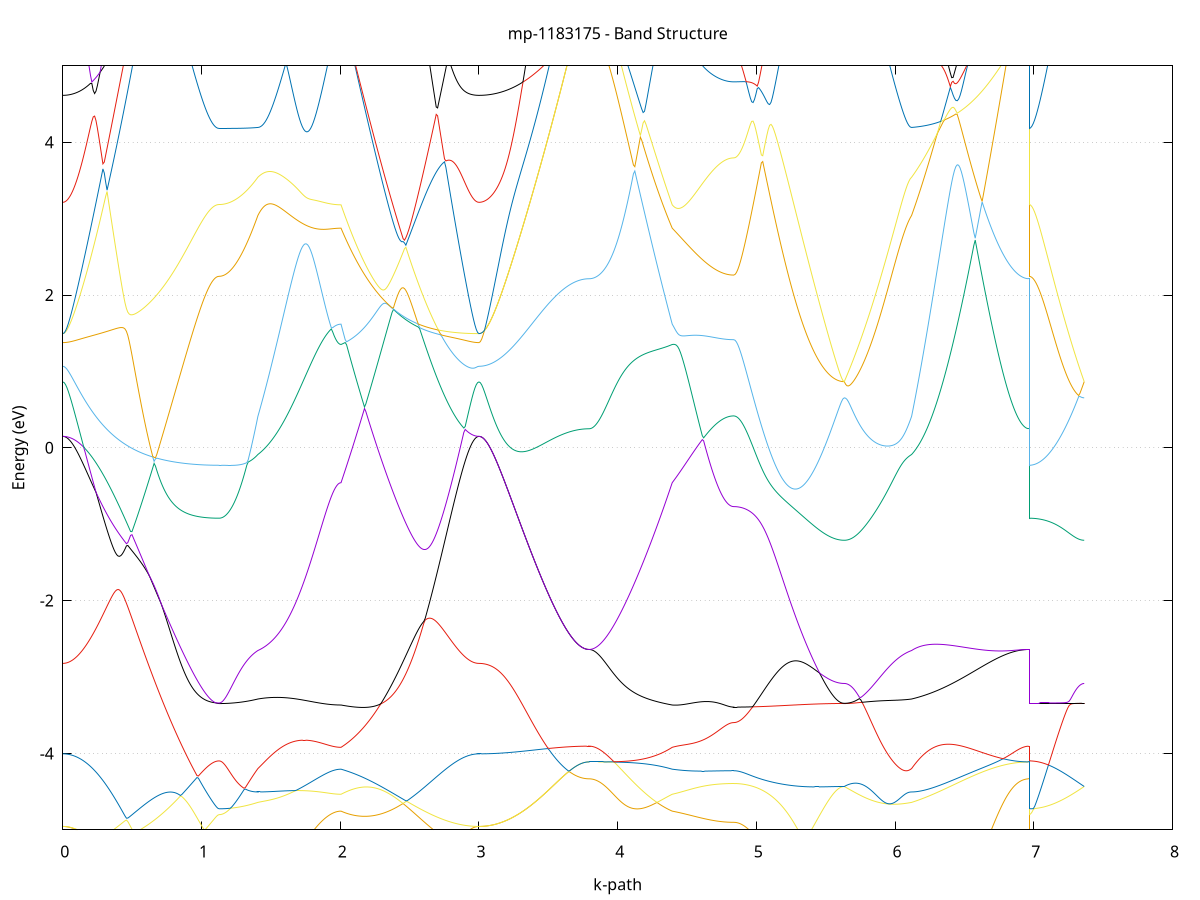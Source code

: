 set title 'mp-1183175 - Band Structure'
set xlabel 'k-path'
set ylabel 'Energy (eV)'
set grid y
set yrange [-5:5]
set terminal png size 800,600
set output 'mp-1183175_bands_gnuplot.png'
plot '-' using 1:2 with lines notitle, '-' using 1:2 with lines notitle, '-' using 1:2 with lines notitle, '-' using 1:2 with lines notitle, '-' using 1:2 with lines notitle, '-' using 1:2 with lines notitle, '-' using 1:2 with lines notitle, '-' using 1:2 with lines notitle, '-' using 1:2 with lines notitle, '-' using 1:2 with lines notitle, '-' using 1:2 with lines notitle, '-' using 1:2 with lines notitle, '-' using 1:2 with lines notitle, '-' using 1:2 with lines notitle, '-' using 1:2 with lines notitle, '-' using 1:2 with lines notitle, '-' using 1:2 with lines notitle, '-' using 1:2 with lines notitle, '-' using 1:2 with lines notitle, '-' using 1:2 with lines notitle, '-' using 1:2 with lines notitle, '-' using 1:2 with lines notitle, '-' using 1:2 with lines notitle, '-' using 1:2 with lines notitle, '-' using 1:2 with lines notitle, '-' using 1:2 with lines notitle, '-' using 1:2 with lines notitle, '-' using 1:2 with lines notitle, '-' using 1:2 with lines notitle, '-' using 1:2 with lines notitle, '-' using 1:2 with lines notitle, '-' using 1:2 with lines notitle, '-' using 1:2 with lines notitle, '-' using 1:2 with lines notitle, '-' using 1:2 with lines notitle, '-' using 1:2 with lines notitle, '-' using 1:2 with lines notitle, '-' using 1:2 with lines notitle, '-' using 1:2 with lines notitle, '-' using 1:2 with lines notitle, '-' using 1:2 with lines notitle, '-' using 1:2 with lines notitle, '-' using 1:2 with lines notitle, '-' using 1:2 with lines notitle, '-' using 1:2 with lines notitle, '-' using 1:2 with lines notitle, '-' using 1:2 with lines notitle, '-' using 1:2 with lines notitle, '-' using 1:2 with lines notitle, '-' using 1:2 with lines notitle, '-' using 1:2 with lines notitle, '-' using 1:2 with lines notitle, '-' using 1:2 with lines notitle, '-' using 1:2 with lines notitle, '-' using 1:2 with lines notitle, '-' using 1:2 with lines notitle, '-' using 1:2 with lines notitle, '-' using 1:2 with lines notitle, '-' using 1:2 with lines notitle, '-' using 1:2 with lines notitle, '-' using 1:2 with lines notitle, '-' using 1:2 with lines notitle, '-' using 1:2 with lines notitle, '-' using 1:2 with lines notitle
0.000000 -11.735192
0.009974 -11.734792
0.019947 -11.733592
0.029921 -11.731592
0.039895 -11.728792
0.049868 -11.725192
0.059842 -11.720692
0.069816 -11.715492
0.079790 -11.709492
0.089763 -11.702592
0.099737 -11.694992
0.109711 -11.686492
0.119684 -11.677292
0.129658 -11.667192
0.139632 -11.656392
0.149605 -11.644692
0.159579 -11.632292
0.169553 -11.618992
0.179526 -11.604992
0.189500 -11.590092
0.199474 -11.574492
0.209448 -11.558092
0.219421 -11.540892
0.229395 -11.522892
0.239369 -11.504092
0.249342 -11.484492
0.259316 -11.464092
0.269290 -11.442992
0.279263 -11.421092
0.289237 -11.398392
0.299211 -11.374892
0.309184 -11.350592
0.319158 -11.325592
0.329132 -11.299792
0.339106 -11.273292
0.349079 -11.245992
0.359053 -11.217892
0.369027 -11.188992
0.379000 -11.159392
0.388974 -11.129092
0.398948 -11.097992
0.408921 -11.066192
0.418895 -11.033592
0.428869 -11.000292
0.438842 -10.966192
0.448816 -10.931392
0.458790 -10.895892
0.468763 -10.859692
0.478737 -10.822792
0.488711 -10.785092
0.498685 -10.746692
0.508658 -10.707692
0.518632 -10.667892
0.528606 -10.627392
0.538579 -10.586292
0.548553 -10.544492
0.558527 -10.501992
0.568500 -10.458792
0.578474 -10.414992
0.588448 -10.370492
0.598421 -10.325392
0.608395 -10.279692
0.618369 -10.233292
0.628343 -10.186292
0.638316 -10.138692
0.648290 -10.090492
0.658264 -10.041692
0.668237 -9.992292
0.678211 -9.942392
0.688185 -9.891892
0.698158 -9.840892
0.708132 -9.789292
0.718106 -9.737292
0.728079 -9.684692
0.738053 -9.631692
0.748027 -9.578192
0.758001 -9.524292
0.767974 -9.469992
0.777948 -9.415192
0.787922 -9.360092
0.797895 -9.304692
0.807869 -9.248992
0.817843 -9.192892
0.827816 -9.136592
0.837790 -9.080192
0.847764 -9.023492
0.857737 -8.966692
0.867711 -8.909892
0.877685 -8.852992
0.887659 -8.796192
0.897632 -8.739392
0.907606 -8.682792
0.917580 -8.626492
0.927553 -8.570492
0.937527 -8.514992
0.947501 -8.459992
0.957474 -8.405692
0.967448 -8.352192
0.977422 -8.299592
0.987395 -8.248292
0.997369 -8.198192
1.007343 -8.149692
1.017317 -8.103092
1.027290 -8.058492
1.037264 -8.016392
1.047238 -7.977092
1.057211 -7.940892
1.067185 -7.908292
1.077159 -7.879692
1.087132 -7.855592
1.097106 -7.836292
1.107080 -7.822192
1.117053 -7.813592
1.127027 -7.810692
1.127027 -7.810692
1.137010 -7.810392
1.146993 -7.809392
1.156976 -7.807692
1.166958 -7.805392
1.176941 -7.802392
1.186924 -7.798692
1.196907 -7.794392
1.206889 -7.789492
1.216872 -7.783892
1.226855 -7.777692
1.236838 -7.770892
1.246821 -7.763392
1.256803 -7.755392
1.266786 -7.746892
1.276769 -7.737692
1.286752 -7.728092
1.296735 -7.717992
1.306717 -7.707392
1.316700 -7.696392
1.326683 -7.684992
1.336666 -7.673292
1.346649 -7.661292
1.356631 -7.649092
1.366614 -7.636692
1.376597 -7.624292
1.386580 -7.611792
1.396563 -7.599592
1.406545 -7.587592
1.406545 -7.587592
1.416533 -7.580392
1.426521 -7.575592
1.436509 -7.572892
1.446497 -7.572292
1.456485 -7.573492
1.466473 -7.586892
1.476461 -7.611692
1.486449 -7.636192
1.496437 -7.660492
1.506425 -7.684392
1.516413 -7.707992
1.526401 -7.731292
1.536389 -7.754192
1.546377 -7.776692
1.556365 -7.798892
1.566353 -7.820692
1.576341 -7.842192
1.586329 -7.863192
1.596317 -7.883892
1.606305 -7.904092
1.616293 -7.923892
1.626281 -7.943292
1.636269 -7.962292
1.646257 -7.980792
1.656245 -7.998892
1.666233 -8.016492
1.676221 -8.033692
1.686209 -8.050392
1.696197 -8.066692
1.706185 -8.082492
1.716173 -8.097792
1.726161 -8.112692
1.736149 -8.126992
1.746137 -8.140892
1.756125 -8.154192
1.766113 -8.167092
1.776101 -8.179492
1.786089 -8.191392
1.796077 -8.202792
1.806065 -8.213592
1.816053 -8.223992
1.826041 -8.233792
1.836029 -8.243092
1.846017 -8.251892
1.856005 -8.260192
1.865993 -8.267892
1.875981 -8.275192
1.885969 -8.281792
1.895957 -8.287992
1.905945 -8.293692
1.915933 -8.298792
1.925921 -8.303292
1.935909 -8.307392
1.945897 -8.310892
1.955885 -8.313792
1.965873 -8.316192
1.975861 -8.318092
1.985849 -8.319492
1.995837 -8.320292
2.005825 -8.320492
2.005825 -8.320492
2.015770 -8.289492
2.025716 -8.258092
2.035662 -8.229592
2.045608 -8.294492
2.055554 -8.359292
2.065499 -8.423892
2.075445 -8.488092
2.085391 -8.551992
2.095337 -8.615592
2.105282 -8.678792
2.115228 -8.741492
2.125174 -8.803892
2.135120 -8.865692
2.145066 -8.927192
2.155011 -8.988092
2.164957 -9.048592
2.174903 -9.108492
2.184849 -9.167992
2.194794 -9.226892
2.204740 -9.285292
2.214686 -9.343092
2.224632 -9.400392
2.234578 -9.457092
2.244523 -9.513192
2.254469 -9.568792
2.264415 -9.623692
2.274361 -9.678092
2.284306 -9.731892
2.294252 -9.785092
2.304198 -9.837592
2.314144 -9.889492
2.324090 -9.940792
2.334035 -9.991492
2.343981 -10.041492
2.353927 -10.090792
2.363873 -10.139592
2.373818 -10.187592
2.383764 -10.234992
2.393710 -10.281692
2.403656 -10.327792
2.413602 -10.373092
2.423547 -10.417792
2.433493 -10.461792
2.443439 -10.505092
2.453385 -10.547792
2.463330 -10.589692
2.473276 -10.630892
2.483222 -10.671392
2.493168 -10.711192
2.503114 -10.750192
2.513059 -10.788592
2.523005 -10.826192
2.532951 -10.863092
2.542897 -10.899292
2.552842 -10.934792
2.562788 -10.969492
2.572734 -11.003492
2.582680 -11.036692
2.592626 -11.069192
2.602571 -11.100892
2.612517 -11.131892
2.622463 -11.162192
2.632409 -11.191692
2.642354 -11.220392
2.652300 -11.248392
2.662246 -11.275592
2.672192 -11.301992
2.682138 -11.327692
2.692083 -11.352592
2.702029 -11.376792
2.711975 -11.400092
2.721921 -11.422692
2.731866 -11.444492
2.741812 -11.465592
2.751758 -11.485792
2.761704 -11.505292
2.771650 -11.523992
2.781595 -11.541892
2.791541 -11.558992
2.801487 -11.575392
2.811433 -11.590892
2.821378 -11.605692
2.831324 -11.619692
2.841270 -11.632792
2.851216 -11.645192
2.861162 -11.656792
2.871107 -11.667592
2.881053 -11.677592
2.890999 -11.686792
2.900945 -11.695192
2.910890 -11.702792
2.920836 -11.709592
2.930782 -11.715592
2.940728 -11.720792
2.950674 -11.725192
2.960619 -11.728792
2.970565 -11.731592
2.980511 -11.733592
2.990457 -11.734792
3.000402 -11.735192
3.000402 -11.735192
3.010324 -11.734792
3.020246 -11.733592
3.030168 -11.731592
3.040090 -11.728792
3.050012 -11.725192
3.059934 -11.720792
3.069856 -11.715592
3.079778 -11.709592
3.089700 -11.702792
3.099622 -11.695292
3.109544 -11.686892
3.119466 -11.677692
3.129388 -11.667692
3.139310 -11.656892
3.149232 -11.645292
3.159154 -11.632992
3.169076 -11.619792
3.178998 -11.605792
3.188920 -11.591092
3.198842 -11.575592
3.208763 -11.559292
3.218685 -11.542092
3.228607 -11.524292
3.238529 -11.505592
3.248451 -11.486092
3.258373 -11.465892
3.268295 -11.444892
3.278217 -11.423092
3.288139 -11.400492
3.298061 -11.377192
3.307983 -11.352992
3.317905 -11.328192
3.327827 -11.302492
3.337749 -11.276092
3.347671 -11.248892
3.357593 -11.220992
3.367515 -11.192292
3.377437 -11.162792
3.387359 -11.132592
3.397281 -11.101692
3.407203 -11.069992
3.417125 -11.037492
3.427046 -11.004392
3.436968 -10.970392
3.446890 -10.935792
3.456812 -10.900392
3.466734 -10.864292
3.476656 -10.827492
3.486578 -10.789892
3.496500 -10.751592
3.506422 -10.712692
3.516344 -10.672992
3.526266 -10.632592
3.536188 -10.591492
3.546110 -10.549692
3.556032 -10.507292
3.565954 -10.464092
3.575876 -10.420292
3.585798 -10.375792
3.595720 -10.330592
3.605642 -10.284792
3.615564 -10.238292
3.625486 -10.191192
3.635408 -10.143392
3.645329 -10.094992
3.655251 -10.045992
3.665173 -9.996392
3.675095 -9.946092
3.685017 -9.895192
3.694939 -9.843692
3.704861 -9.791692
3.714783 -9.738992
3.724705 -9.685792
3.734627 -9.631992
3.744549 -9.577592
3.754471 -9.522792
3.764393 -9.467292
3.774315 -9.411392
3.784237 -9.354992
3.794159 -9.300692
3.794159 -9.300692
3.804147 -9.300292
3.814135 -9.298992
3.824123 -9.296792
3.834111 -9.293792
3.844099 -9.289992
3.854087 -9.285192
3.864075 -9.281292
3.874063 -9.277092
3.884051 -9.272292
3.894039 -9.266892
3.904027 -9.260992
3.914015 -9.254492
3.924003 -9.247492
3.933991 -9.239892
3.943979 -9.231692
3.953967 -9.222992
3.963955 -9.213792
3.973943 -9.203892
3.983931 -9.193592
3.993919 -9.182592
4.003907 -9.171192
4.013895 -9.159092
4.023883 -9.146592
4.033871 -9.133392
4.043859 -9.119792
4.053847 -9.105592
4.063834 -9.090792
4.073823 -9.075492
4.083810 -9.059692
4.093798 -9.043392
4.103786 -9.026492
4.113774 -9.009092
4.123762 -8.991192
4.133750 -8.972692
4.143738 -8.953692
4.153726 -8.934192
4.163714 -8.914192
4.173702 -8.893692
4.183690 -8.872692
4.193678 -8.851192
4.203666 -8.829092
4.213654 -8.806592
4.223642 -8.783592
4.233630 -8.760092
4.243618 -8.736092
4.253606 -8.711592
4.263594 -8.686592
4.273582 -8.661192
4.283570 -8.635292
4.293558 -8.608892
4.303546 -8.582092
4.313534 -8.554792
4.323522 -8.526992
4.333510 -8.498792
4.343498 -8.470192
4.353486 -8.441092
4.363474 -8.411592
4.373462 -8.381692
4.383450 -8.351292
4.393438 -8.320492
4.393438 -8.320492
4.403291 -8.310792
4.413143 -8.308292
4.422996 -8.311792
4.432849 -8.320292
4.442702 -8.332592
4.452554 -8.347792
4.462407 -8.365292
4.472260 -8.384492
4.482112 -8.404892
4.491965 -8.426192
4.501818 -8.447992
4.511670 -8.469992
4.521523 -8.492192
4.531376 -8.514192
4.541228 -8.535992
4.551081 -8.557492
4.560934 -8.578492
4.570786 -8.599092
4.580639 -8.619192
4.590492 -8.638592
4.600344 -8.657492
4.610197 -8.675692
4.620050 -8.693192
4.629902 -8.709992
4.639755 -8.726192
4.649608 -8.741592
4.659460 -8.756192
4.669313 -8.770192
4.679166 -8.783292
4.689019 -8.795692
4.698871 -8.807392
4.708724 -8.818192
4.718577 -8.828292
4.728429 -8.837492
4.738282 -8.845992
4.748135 -8.853692
4.757987 -8.860592
4.767840 -8.866592
4.777693 -8.871892
4.787545 -8.876392
4.797398 -8.879992
4.807251 -8.882892
4.817103 -8.884892
4.826956 -8.886092
4.836809 -8.886492
4.836809 -8.886492
4.846770 -8.886092
4.856732 -8.884892
4.866694 -8.882892
4.876655 -8.879992
4.886617 -8.876292
4.896578 -8.871792
4.906540 -8.866492
4.916502 -8.860392
4.926463 -8.853392
4.936425 -8.845692
4.946386 -8.837092
4.956348 -8.827792
4.966310 -8.817592
4.976271 -8.806592
4.986233 -8.794792
4.996194 -8.782192
5.006156 -8.768792
5.016118 -8.754692
5.026079 -8.739692
5.036041 -8.723892
5.046003 -8.707392
5.055964 -8.689992
5.065926 -8.671892
5.075887 -8.652992
5.085849 -8.633292
5.095811 -8.612892
5.105772 -8.591692
5.115734 -8.569692
5.125695 -8.546992
5.135657 -8.523492
5.145619 -8.499192
5.155580 -8.474292
5.165542 -8.448492
5.175503 -8.422092
5.185465 -8.394892
5.195427 -8.366992
5.205388 -8.338392
5.215350 -8.308992
5.225311 -8.278992
5.235273 -8.248192
5.245235 -8.216792
5.255196 -8.191592
5.265158 -8.173592
5.275119 -8.155392
5.285081 -8.136892
5.295043 -8.118092
5.305004 -8.099092
5.314966 -8.079792
5.324927 -8.060292
5.334889 -8.040692
5.344851 -8.020792
5.354812 -8.000792
5.364774 -7.980592
5.374736 -7.960292
5.384697 -7.939892
5.394659 -7.919492
5.404620 -7.899092
5.414582 -7.878592
5.424544 -7.858192
5.434505 -7.837892
5.444467 -7.817692
5.454428 -7.797692
5.464390 -7.777992
5.474352 -7.758492
5.484313 -7.739392
5.494275 -7.720792
5.504236 -7.702692
5.514198 -7.685192
5.524160 -7.668492
5.534121 -7.652592
5.544083 -7.637692
5.554044 -7.623792
5.564006 -7.611092
5.573968 -7.599792
5.583929 -7.589992
5.593891 -7.581692
5.603852 -7.575192
5.613814 -7.570392
5.623776 -7.567492
5.633737 -7.566592
5.633737 -7.566592
5.643644 -7.567192
5.653551 -7.568992
5.663458 -7.571792
5.673364 -7.575392
5.683271 -7.579692
5.693178 -7.584592
5.703084 -7.589792
5.712991 -7.595392
5.722898 -7.601192
5.732805 -7.607092
5.742711 -7.613092
5.752618 -7.619092
5.762525 -7.624992
5.772432 -7.630792
5.782338 -7.636392
5.792245 -7.641792
5.802152 -7.646892
5.812059 -7.651792
5.821965 -7.656392
5.831872 -7.660592
5.841779 -7.664492
5.851686 -7.667992
5.861592 -7.671092
5.871499 -7.673692
5.881406 -7.675992
5.891313 -7.677792
5.901219 -7.679092
5.911126 -7.679892
5.921033 -7.680292
5.930940 -7.680192
5.940846 -7.679592
5.950753 -7.678492
5.960660 -7.676892
5.970567 -7.674692
5.980473 -7.672092
5.990380 -7.668892
6.000287 -7.665192
6.010194 -7.660992
6.020100 -7.656292
6.030007 -7.651092
6.039914 -7.645492
6.049821 -7.639292
6.059727 -7.632692
6.069634 -7.625592
6.079541 -7.618192
6.089448 -7.610492
6.099354 -7.602592
6.109261 -7.594792
6.119168 -7.587592
6.119168 -7.587592
6.129138 -7.575992
6.139109 -7.564992
6.149080 -7.554692
6.159051 -7.581792
6.169021 -7.618992
6.178992 -7.656092
6.188963 -7.693092
6.198933 -7.729892
6.208904 -7.766592
6.218875 -7.802992
6.228845 -7.839292
6.238816 -7.875292
6.248787 -7.910992
6.258757 -7.946492
6.268728 -7.981592
6.278699 -8.016492
6.288670 -8.050992
6.298640 -8.085292
6.308611 -8.119092
6.318582 -8.152592
6.328552 -8.185792
6.338523 -8.218492
6.348494 -8.250892
6.358464 -8.282892
6.368435 -8.314392
6.378406 -8.345592
6.388376 -8.376292
6.398347 -8.406592
6.408318 -8.436492
6.418289 -8.465892
6.428259 -8.494892
6.438230 -8.523392
6.448201 -8.551492
6.458171 -8.579092
6.468142 -8.606192
6.478113 -8.632792
6.488083 -8.658992
6.498054 -8.684692
6.508025 -8.709792
6.517995 -8.734492
6.527966 -8.758692
6.537937 -8.782392
6.547908 -8.805592
6.557878 -8.828292
6.567849 -8.850492
6.577820 -8.872092
6.587790 -8.893292
6.597761 -8.913892
6.607732 -8.933992
6.617702 -8.953592
6.627673 -8.972592
6.637644 -8.991192
6.647614 -9.009192
6.657585 -9.026592
6.667556 -9.043492
6.677527 -9.059892
6.687497 -9.075692
6.697468 -9.091092
6.707439 -9.105792
6.717409 -9.119992
6.727380 -9.133692
6.737351 -9.146792
6.747321 -9.159392
6.757292 -9.171392
6.767263 -9.182892
6.777234 -9.193792
6.787204 -9.204192
6.797175 -9.213992
6.807146 -9.223192
6.817116 -9.231892
6.827087 -9.240092
6.837058 -9.247592
6.847028 -9.254692
6.856999 -9.261092
6.866970 -9.266992
6.876940 -9.272392
6.886911 -9.277192
6.896882 -9.281392
6.906853 -9.285292
6.916823 -9.289992
6.926794 -9.293792
6.936765 -9.296792
6.946735 -9.298992
6.956706 -9.300292
6.966677 -9.300692
6.966677 -7.810692
6.976599 -7.810492
6.986521 -7.809592
6.996443 -7.808192
7.006364 -7.806192
7.016286 -7.803692
7.026208 -7.800692
7.036130 -7.797092
7.046052 -7.792892
7.055974 -7.788292
7.065896 -7.783092
7.075818 -7.777392
7.085740 -7.771292
7.095662 -7.764692
7.105584 -7.757692
7.115506 -7.750192
7.125428 -7.742392
7.135350 -7.734092
7.145272 -7.725592
7.155194 -7.716792
7.165116 -7.707692
7.175038 -7.698292
7.184960 -7.688792
7.194882 -7.679192
7.204804 -7.669592
7.214726 -7.659892
7.224648 -7.650292
7.234569 -7.640792
7.244491 -7.631592
7.254413 -7.622592
7.264335 -7.613992
7.274257 -7.605792
7.284179 -7.598192
7.294101 -7.591292
7.304023 -7.584992
7.313945 -7.579592
7.323867 -7.574992
7.333789 -7.571292
7.343711 -7.568692
7.353633 -7.567092
7.363555 -7.566592
e
0.000000 -5.270192
0.009974 -5.269892
0.019947 -5.269292
0.029921 -5.268192
0.039895 -5.266692
0.049868 -5.264692
0.059842 -5.262292
0.069816 -5.259492
0.079790 -5.256192
0.089763 -5.252492
0.099737 -5.248392
0.109711 -5.244692
0.119684 -5.243292
0.129658 -5.241692
0.139632 -5.239992
0.149605 -5.238092
0.159579 -5.236092
0.169553 -5.233892
0.179526 -5.231592
0.189500 -5.229092
0.199474 -5.226492
0.209448 -5.223792
0.219421 -5.220792
0.229395 -5.217692
0.239369 -5.214492
0.249342 -5.219392
0.259316 -5.238992
0.269290 -5.258992
0.279263 -5.279492
0.289237 -5.300492
0.299211 -5.321792
0.309184 -5.343492
0.319158 -5.365592
0.329132 -5.388092
0.339106 -5.410792
0.349079 -5.433792
0.359053 -5.457092
0.369027 -5.480592
0.379000 -5.504292
0.388974 -5.528192
0.398948 -5.552292
0.408921 -5.576492
0.418895 -5.600792
0.428869 -5.625192
0.438842 -5.649692
0.448816 -5.674192
0.458790 -5.698692
0.468763 -5.723292
0.478737 -5.747892
0.488711 -5.772392
0.498685 -5.796792
0.508658 -5.821292
0.518632 -5.845592
0.528606 -5.869792
0.538579 -5.893892
0.548553 -5.917792
0.558527 -5.941592
0.568500 -5.965192
0.578474 -5.988692
0.588448 -6.011892
0.598421 -6.034892
0.608395 -6.057792
0.618369 -6.080292
0.628343 -6.102592
0.638316 -6.124692
0.648290 -6.146392
0.658264 -6.167892
0.668237 -6.189092
0.678211 -6.209892
0.688185 -6.230492
0.698158 -6.250692
0.708132 -6.270492
0.718106 -6.290092
0.728079 -6.309192
0.738053 -6.327992
0.748027 -6.346392
0.758001 -6.364392
0.767974 -6.381992
0.777948 -6.399192
0.787922 -6.415992
0.797895 -6.432392
0.807869 -6.448392
0.817843 -6.463992
0.827816 -6.479092
0.837790 -6.493692
0.847764 -6.507892
0.857737 -6.521692
0.867711 -6.534992
0.877685 -6.547892
0.887659 -6.560192
0.897632 -6.572092
0.907606 -6.583592
0.917580 -6.594492
0.927553 -6.604992
0.937527 -6.614992
0.947501 -6.624392
0.957474 -6.633392
0.967448 -6.641892
0.977422 -6.649892
0.987395 -6.657392
0.997369 -6.664392
1.007343 -6.670792
1.017317 -6.676792
1.027290 -6.682292
1.037264 -6.687192
1.047238 -6.691592
1.057211 -6.695492
1.067185 -6.698892
1.077159 -6.701792
1.087132 -6.704092
1.097106 -6.705992
1.107080 -6.707292
1.117053 -6.707992
1.127027 -6.708292
1.127027 -6.708292
1.137010 -6.709692
1.146993 -6.713792
1.156976 -6.720692
1.166958 -6.730192
1.176941 -6.742292
1.186924 -6.756792
1.196907 -6.773692
1.206889 -6.792792
1.216872 -6.813892
1.226855 -6.836892
1.236838 -6.861592
1.246821 -6.887992
1.256803 -6.915792
1.266786 -6.944992
1.276769 -6.975292
1.286752 -7.006792
1.296735 -7.039192
1.306717 -7.072392
1.316700 -7.106392
1.326683 -7.140992
1.336666 -7.176192
1.346649 -7.211892
1.356631 -7.247992
1.366614 -7.284492
1.376597 -7.321192
1.386580 -7.358192
1.396563 -7.395292
1.406545 -7.432492
1.406545 -7.432492
1.416533 -7.458792
1.426521 -7.484892
1.436509 -7.510792
1.446497 -7.536392
1.456485 -7.561792
1.466473 -7.576292
1.476461 -7.580592
1.486449 -7.586292
1.496437 -7.593092
1.506425 -7.600892
1.516413 -7.609592
1.526401 -7.618992
1.536389 -7.629092
1.546377 -7.639692
1.556365 -7.650792
1.566353 -7.662292
1.576341 -7.674092
1.586329 -7.686092
1.596317 -7.698292
1.606305 -7.710692
1.616293 -7.723192
1.626281 -7.735592
1.636269 -7.748192
1.646257 -7.760592
1.656245 -7.773092
1.666233 -7.785392
1.676221 -7.797692
1.686209 -7.809792
1.696197 -7.821692
1.706185 -7.833492
1.716173 -7.845092
1.726161 -7.856592
1.736149 -7.867692
1.746137 -7.878692
1.756125 -7.889392
1.766113 -7.899792
1.776101 -7.909992
1.786089 -7.919792
1.796077 -7.929392
1.806065 -7.938592
1.816053 -7.947592
1.826041 -7.956192
1.836029 -7.964392
1.846017 -7.972292
1.856005 -7.979692
1.865993 -7.986792
1.875981 -7.993492
1.885969 -7.999792
1.895957 -8.005592
1.905945 -8.010992
1.915933 -8.015892
1.925921 -8.020292
1.935909 -8.024192
1.945897 -8.027692
1.955885 -8.030592
1.965873 -8.032992
1.975861 -8.034892
1.985849 -8.036192
1.995837 -8.036992
2.005825 -8.037292
2.005825 -8.037292
2.015770 -8.100292
2.025716 -8.164692
2.035662 -8.226192
2.045608 -8.193992
2.055554 -8.161392
2.065499 -8.128392
2.075445 -8.095092
2.085391 -8.061292
2.095337 -8.027292
2.105282 -7.992892
2.115228 -7.958092
2.125174 -7.922992
2.135120 -7.887592
2.145066 -7.851792
2.155011 -7.815792
2.164957 -7.779492
2.174903 -7.742792
2.184849 -7.705892
2.194794 -7.668692
2.204740 -7.631192
2.214686 -7.593492
2.224632 -7.555492
2.234578 -7.517192
2.244523 -7.478692
2.254469 -7.439992
2.264415 -7.401092
2.274361 -7.361992
2.284306 -7.322692
2.294252 -7.283192
2.304198 -7.243492
2.314144 -7.203592
2.324090 -7.163592
2.334035 -7.123392
2.343981 -7.083092
2.353927 -7.042692
2.363873 -7.002092
2.373818 -6.961392
2.383764 -6.920692
2.393710 -6.879792
2.403656 -6.838892
2.413602 -6.797892
2.423547 -6.756792
2.433493 -6.715692
2.443439 -6.674592
2.453385 -6.633492
2.463330 -6.592292
2.473276 -6.551092
2.483222 -6.509992
2.493168 -6.468892
2.503114 -6.427792
2.513059 -6.386792
2.523005 -6.345792
2.532951 -6.304892
2.542897 -6.264092
2.552842 -6.223492
2.562788 -6.182892
2.572734 -6.142492
2.582680 -6.102192
2.592626 -6.062092
2.602571 -6.022192
2.612517 -5.982492
2.622463 -5.943092
2.632409 -5.903792
2.642354 -5.864892
2.652300 -5.826192
2.662246 -5.787792
2.672192 -5.749792
2.682138 -5.712092
2.692083 -5.674792
2.702029 -5.637892
2.711975 -5.601492
2.721921 -5.565592
2.731866 -5.530092
2.741812 -5.495192
2.751758 -5.460892
2.761704 -5.427292
2.771650 -5.394292
2.781595 -5.361992
2.791541 -5.330492
2.801487 -5.299792
2.811433 -5.269992
2.821378 -5.257592
2.831324 -5.257092
2.841270 -5.256792
2.851216 -5.256592
2.861162 -5.256592
2.871107 -5.256692
2.881053 -5.256892
2.890999 -5.257392
2.900945 -5.257992
2.910890 -5.258892
2.920836 -5.260092
2.930782 -5.261592
2.940728 -5.263392
2.950674 -5.265192
2.960619 -5.266892
2.970565 -5.268292
2.980511 -5.269292
2.990457 -5.269892
3.000402 -5.270192
3.000402 -5.270192
3.010324 -5.271392
3.020246 -5.275192
3.030168 -5.281392
3.040090 -5.290192
3.050012 -5.301292
3.059934 -5.314892
3.069856 -5.330892
3.079778 -5.349192
3.089700 -5.369792
3.099622 -5.392592
3.109544 -5.417592
3.119466 -5.444592
3.129388 -5.473692
3.139310 -5.504792
3.149232 -5.537792
3.159154 -5.572592
3.169076 -5.609192
3.178998 -5.647492
3.188920 -5.687392
3.198842 -5.728892
3.208763 -5.771892
3.218685 -5.816292
3.228607 -5.862092
3.238529 -5.909292
3.248451 -5.957692
3.258373 -6.007292
3.268295 -6.057992
3.278217 -6.109892
3.288139 -6.162692
3.298061 -6.216592
3.307983 -6.271392
3.317905 -6.327092
3.327827 -6.383592
3.337749 -6.440892
3.347671 -6.498992
3.357593 -6.557692
3.367515 -6.617092
3.377437 -6.677092
3.387359 -6.737692
3.397281 -6.798792
3.407203 -6.860292
3.417125 -6.922292
3.427046 -6.984792
3.436968 -7.047492
3.446890 -7.110692
3.456812 -7.174092
3.466734 -7.237692
3.476656 -7.301592
3.486578 -7.365592
3.496500 -7.429892
3.506422 -7.494192
3.516344 -7.558592
3.526266 -7.623092
3.536188 -7.687592
3.546110 -7.752192
3.556032 -7.816692
3.565954 -7.881092
3.575876 -7.945492
3.585798 -8.009692
3.595720 -8.073892
3.605642 -8.137792
3.615564 -8.201692
3.625486 -8.265292
3.635408 -8.328592
3.645329 -8.391792
3.655251 -8.454692
3.665173 -8.517292
3.675095 -8.579592
3.685017 -8.641592
3.694939 -8.703192
3.704861 -8.764492
3.714783 -8.825492
3.724705 -8.885992
3.734627 -8.946192
3.744549 -9.005892
3.754471 -9.065192
3.764393 -9.124092
3.774315 -9.182492
3.784237 -9.240392
3.794159 -9.295192
3.794159 -9.295192
3.804147 -9.294892
3.814135 -9.293992
3.824123 -9.292592
3.834111 -9.290592
3.844099 -9.288092
3.854087 -9.284992
3.864075 -9.279692
3.874063 -9.273192
3.884051 -9.265992
3.894039 -9.257792
3.904027 -9.248792
3.914015 -9.238992
3.924003 -9.228292
3.933991 -9.216792
3.943979 -9.204392
3.953967 -9.191192
3.963955 -9.177092
3.973943 -9.162192
3.983931 -9.146492
3.993919 -9.129892
4.003907 -9.112492
4.013895 -9.094292
4.023883 -9.075192
4.033871 -9.055292
4.043859 -9.034592
4.053847 -9.013092
4.063834 -8.990792
4.073823 -8.967692
4.083810 -8.943692
4.093798 -8.918992
4.103786 -8.893492
4.113774 -8.867192
4.123762 -8.839992
4.133750 -8.812192
4.143738 -8.783492
4.153726 -8.754092
4.163714 -8.723892
4.173702 -8.692892
4.183690 -8.661192
4.193678 -8.628792
4.203666 -8.595592
4.213654 -8.561692
4.223642 -8.526992
4.233630 -8.491692
4.243618 -8.455592
4.253606 -8.418892
4.263594 -8.381492
4.273582 -8.343392
4.283570 -8.304692
4.293558 -8.265292
4.303546 -8.225392
4.313534 -8.184892
4.323522 -8.143892
4.333510 -8.102492
4.343498 -8.060992
4.353486 -8.019792
4.363474 -7.981192
4.373462 -7.955892
4.383450 -7.980292
4.393438 -8.037292
4.393438 -8.037292
4.403291 -8.064492
4.413143 -8.091692
4.422996 -8.118392
4.432849 -8.144392
4.442702 -8.169292
4.452554 -8.193192
4.462407 -8.215892
4.472260 -8.237592
4.482112 -8.258092
4.491965 -8.277592
4.501818 -8.296192
4.511670 -8.313992
4.521523 -8.331092
4.531376 -8.347392
4.541228 -8.362992
4.551081 -8.378092
4.560934 -8.392492
4.570786 -8.406392
4.580639 -8.419792
4.590492 -8.432592
4.600344 -8.444792
4.610197 -8.456592
4.620050 -8.467892
4.629902 -8.478592
4.639755 -8.488892
4.649608 -8.498592
4.659460 -8.507792
4.669313 -8.516592
4.679166 -8.524792
4.689019 -8.532592
4.698871 -8.539792
4.708724 -8.546592
4.718577 -8.552792
4.728429 -8.558592
4.738282 -8.563792
4.748135 -8.568592
4.757987 -8.572792
4.767840 -8.576592
4.777693 -8.579792
4.787545 -8.582592
4.797398 -8.584792
4.807251 -8.586592
4.817103 -8.587792
4.826956 -8.588592
4.836809 -8.588792
4.836809 -8.588792
4.846770 -8.588592
4.856732 -8.587892
4.866694 -8.586692
4.876655 -8.584992
4.886617 -8.582892
4.896578 -8.580292
4.906540 -8.577192
4.916502 -8.573692
4.926463 -8.569692
4.936425 -8.565192
4.946386 -8.560192
4.956348 -8.554792
4.966310 -8.548892
4.976271 -8.542592
4.986233 -8.535792
4.996194 -8.528492
5.006156 -8.520792
5.016118 -8.512692
5.026079 -8.504092
5.036041 -8.494992
5.046003 -8.485492
5.055964 -8.475492
5.065926 -8.465192
5.075887 -8.454392
5.085849 -8.443092
5.095811 -8.431392
5.105772 -8.419392
5.115734 -8.406892
5.125695 -8.393892
5.135657 -8.380592
5.145619 -8.366892
5.155580 -8.352792
5.165542 -8.338292
5.175503 -8.323392
5.185465 -8.308192
5.195427 -8.292492
5.205388 -8.276592
5.215350 -8.260192
5.225311 -8.243592
5.235273 -8.226592
5.245235 -8.209192
5.255196 -8.184692
5.265158 -8.151892
5.275119 -8.118392
5.285081 -8.084292
5.295043 -8.049592
5.305004 -8.014092
5.314966 -7.978092
5.324927 -7.941392
5.334889 -7.904092
5.344851 -7.866192
5.354812 -7.827692
5.364774 -7.788592
5.374736 -7.748992
5.384697 -7.708792
5.394659 -7.667992
5.404620 -7.626692
5.414582 -7.584892
5.424544 -7.542592
5.434505 -7.499792
5.444467 -7.456592
5.454428 -7.412892
5.464390 -7.368792
5.474352 -7.324292
5.484313 -7.279392
5.494275 -7.234192
5.504236 -7.188692
5.514198 -7.142992
5.524160 -7.097092
5.534121 -7.051092
5.544083 -7.005092
5.554044 -6.959292
5.564006 -6.913792
5.573968 -6.868892
5.583929 -6.825192
5.593891 -6.783292
5.603852 -6.744792
5.613814 -6.711892
5.623776 -6.688692
5.633737 -6.680092
5.633737 -6.680092
5.643644 -6.683792
5.653551 -6.692492
5.663458 -6.705392
5.673364 -6.721392
5.683271 -6.739592
5.693178 -6.759092
5.703084 -6.779392
5.712991 -6.800092
5.722898 -6.820892
5.732805 -6.841692
5.742711 -6.862192
5.752618 -6.882392
5.762525 -6.902192
5.772432 -6.921492
5.782338 -6.940392
5.792245 -6.958792
5.802152 -6.976592
5.812059 -6.993892
5.821965 -7.010592
5.831872 -7.026892
5.841779 -7.042492
5.851686 -7.057692
5.861592 -7.072392
5.871499 -7.086592
5.881406 -7.100292
5.891313 -7.113592
5.901219 -7.126392
5.911126 -7.138892
5.921033 -7.151092
5.930940 -7.162892
5.940846 -7.174492
5.950753 -7.185992
5.960660 -7.197292
5.970567 -7.208492
5.980473 -7.219692
5.990380 -7.230992
6.000287 -7.242492
6.010194 -7.254292
6.020100 -7.266392
6.030007 -7.278992
6.039914 -7.292292
6.049821 -7.306192
6.059727 -7.321092
6.069634 -7.336892
6.079541 -7.353792
6.089448 -7.371792
6.099354 -7.391092
6.109261 -7.411392
6.119168 -7.432492
6.119168 -7.432492
6.129138 -7.469792
6.139109 -7.507192
6.149080 -7.544492
6.159051 -7.545492
6.169021 -7.537492
6.178992 -7.530992
6.188963 -7.526292
6.198933 -7.523592
6.208904 -7.523392
6.218875 -7.525892
6.228845 -7.531292
6.238816 -7.539892
6.248787 -7.551692
6.258757 -7.566892
6.268728 -7.585292
6.278699 -7.606792
6.288670 -7.631192
6.298640 -7.658292
6.308611 -7.687692
6.318582 -7.719092
6.328552 -7.752292
6.338523 -7.786892
6.348494 -7.822792
6.358464 -7.859592
6.368435 -7.897092
6.378406 -7.935192
6.388376 -7.973792
6.398347 -8.012592
6.408318 -8.051492
6.418289 -8.090392
6.428259 -8.129292
6.438230 -8.168092
6.448201 -8.206592
6.458171 -8.244792
6.468142 -8.282692
6.478113 -8.320192
6.488083 -8.357292
6.498054 -8.393892
6.508025 -8.429992
6.517995 -8.465592
6.527966 -8.500592
6.537937 -8.534992
6.547908 -8.568792
6.557878 -8.601992
6.567849 -8.634492
6.577820 -8.666392
6.587790 -8.697592
6.597761 -8.728092
6.607732 -8.757792
6.617702 -8.786892
6.627673 -8.815192
6.637644 -8.842792
6.647614 -8.869592
6.657585 -8.895692
6.667556 -8.920992
6.677527 -8.945592
6.687497 -8.969292
6.697468 -8.992292
6.707439 -9.014492
6.717409 -9.035792
6.727380 -9.056392
6.737351 -9.076192
6.747321 -9.095092
6.757292 -9.113292
6.767263 -9.130592
6.777234 -9.147092
6.787204 -9.162792
6.797175 -9.177592
6.807146 -9.191592
6.817116 -9.204792
6.827087 -9.217092
6.837058 -9.228592
6.847028 -9.239192
6.856999 -9.248992
6.866970 -9.257992
6.876940 -9.266092
6.886911 -9.273292
6.896882 -9.279692
6.906853 -9.284992
6.916823 -9.288092
6.926794 -9.290692
6.936765 -9.292592
6.946735 -9.293992
6.956706 -9.294892
6.966677 -9.295192
6.966677 -6.708292
6.976599 -6.708292
6.986521 -6.708192
6.996443 -6.708092
7.006364 -6.707992
7.016286 -6.707792
7.026208 -6.707592
7.036130 -6.707392
7.046052 -6.707092
7.055974 -6.706792
7.065896 -6.706492
7.075818 -6.706092
7.085740 -6.705692
7.095662 -6.705192
7.105584 -6.704692
7.115506 -6.704192
7.125428 -6.703592
7.135350 -6.702992
7.145272 -6.702392
7.155194 -6.701692
7.165116 -6.700992
7.175038 -6.700292
7.184960 -6.699492
7.194882 -6.698692
7.204804 -6.697792
7.214726 -6.696892
7.224648 -6.695992
7.234569 -6.695092
7.244491 -6.694092
7.254413 -6.693092
7.264335 -6.691992
7.274257 -6.690892
7.284179 -6.689792
7.294101 -6.688692
7.304023 -6.687492
7.313945 -6.686392
7.323867 -6.685092
7.333789 -6.683892
7.343711 -6.682692
7.353633 -6.681392
7.363555 -6.680092
e
0.000000 -5.252292
0.009974 -5.252192
0.019947 -5.251992
0.029921 -5.251692
0.039895 -5.251292
0.049868 -5.250692
0.059842 -5.250092
0.069816 -5.249292
0.079790 -5.248292
0.089763 -5.247292
0.099737 -5.246092
0.109711 -5.243892
0.119684 -5.238892
0.129658 -5.233592
0.139632 -5.227792
0.149605 -5.221592
0.159579 -5.214992
0.169553 -5.207992
0.179526 -5.200592
0.189500 -5.192892
0.199474 -5.184692
0.209448 -5.176192
0.219421 -5.167292
0.229395 -5.181892
0.239369 -5.200392
0.249342 -5.211092
0.259316 -5.207492
0.269290 -5.203692
0.279263 -5.199692
0.289237 -5.195492
0.299211 -5.201092
0.309184 -5.212192
0.319158 -5.223092
0.329132 -5.233792
0.339106 -5.244392
0.349079 -5.254692
0.359053 -5.264892
0.369027 -5.274792
0.379000 -5.284392
0.388974 -5.293692
0.398948 -5.302792
0.408921 -5.311592
0.418895 -5.319992
0.428869 -5.328092
0.438842 -5.335892
0.448816 -5.343292
0.458790 -5.350392
0.468763 -5.357092
0.478737 -5.363392
0.488711 -5.369292
0.498685 -5.374792
0.508658 -5.379892
0.518632 -5.384692
0.528606 -5.388892
0.538579 -5.392792
0.548553 -5.396192
0.558527 -5.399192
0.568500 -5.401792
0.578474 -5.403892
0.588448 -5.405592
0.598421 -5.406792
0.608395 -5.407492
0.618369 -5.407792
0.628343 -5.436092
0.638316 -5.469392
0.648290 -5.502492
0.658264 -5.535292
0.668237 -5.567792
0.678211 -5.599992
0.688185 -5.631892
0.698158 -5.663492
0.708132 -5.694692
0.718106 -5.725592
0.728079 -5.756092
0.738053 -5.786192
0.748027 -5.815892
0.758001 -5.845292
0.767974 -5.874292
0.777948 -5.902892
0.787922 -5.931092
0.797895 -5.958892
0.807869 -5.986292
0.817843 -6.013392
0.827816 -6.039992
0.837790 -6.066292
0.847764 -6.092292
0.857737 -6.117892
0.867711 -6.143192
0.877685 -6.168192
0.887659 -6.192892
0.897632 -6.217292
0.907606 -6.241392
0.917580 -6.265392
0.927553 -6.289092
0.937527 -6.312592
0.947501 -6.335892
0.957474 -6.359092
0.967448 -6.381992
0.977422 -6.404792
0.987395 -6.427392
0.997369 -6.449592
1.007343 -6.471592
1.017317 -6.493092
1.027290 -6.514092
1.037264 -6.534392
1.047238 -6.553692
1.057211 -6.571892
1.067185 -6.588592
1.077159 -6.603492
1.087132 -6.616392
1.097106 -6.626792
1.107080 -6.634492
1.117053 -6.639192
1.127027 -6.640792
1.127027 -6.640792
1.137010 -6.640592
1.146993 -6.640092
1.156976 -6.639292
1.166958 -6.638192
1.176941 -6.636692
1.186924 -6.634892
1.196907 -6.632692
1.206889 -6.630292
1.216872 -6.627492
1.226855 -6.624392
1.236838 -6.620892
1.246821 -6.617192
1.256803 -6.613092
1.266786 -6.608692
1.276769 -6.603992
1.286752 -6.598992
1.296735 -6.593692
1.306717 -6.587992
1.316700 -6.582092
1.326683 -6.575892
1.336666 -6.569292
1.346649 -6.562492
1.356631 -6.555392
1.366614 -6.547992
1.376597 -6.540292
1.386580 -6.532292
1.396563 -6.523992
1.406545 -6.515492
1.406545 -6.515492
1.416533 -6.511092
1.426521 -6.511292
1.436509 -6.517992
1.446497 -6.532292
1.456485 -6.553992
1.466473 -6.581692
1.476461 -6.613892
1.486449 -6.649192
1.496437 -6.686392
1.506425 -6.724892
1.516413 -6.763992
1.526401 -6.803392
1.536389 -6.842692
1.546377 -6.881992
1.556365 -6.920792
1.566353 -6.959292
1.576341 -6.997192
1.586329 -7.034492
1.596317 -7.071092
1.606305 -7.107092
1.616293 -7.142392
1.626281 -7.176792
1.636269 -7.210492
1.646257 -7.243392
1.656245 -7.275492
1.666233 -7.306692
1.676221 -7.336992
1.686209 -7.366492
1.696197 -7.395092
1.706185 -7.422792
1.716173 -7.449492
1.726161 -7.475392
1.736149 -7.500292
1.746137 -7.524292
1.756125 -7.547392
1.766113 -7.569492
1.776101 -7.590692
1.786089 -7.610992
1.796077 -7.630292
1.806065 -7.648592
1.816053 -7.665992
1.826041 -7.682392
1.836029 -7.697892
1.846017 -7.712492
1.856005 -7.726092
1.865993 -7.738792
1.875981 -7.750492
1.885969 -7.761392
1.895957 -7.771292
1.905945 -7.780392
1.915933 -7.788492
1.925921 -7.795792
1.935909 -7.802192
1.945897 -7.807692
1.955885 -7.812292
1.965873 -7.816092
1.975861 -7.819092
1.985849 -7.821192
1.995837 -7.822392
2.005825 -7.822892
2.005825 -7.822892
2.015770 -7.780292
2.025716 -7.735392
2.035662 -7.689392
2.045608 -7.642492
2.055554 -7.594992
2.065499 -7.546992
2.075445 -7.498392
2.085391 -7.449392
2.095337 -7.399892
2.105282 -7.350092
2.115228 -7.299892
2.125174 -7.249392
2.135120 -7.198592
2.145066 -7.147592
2.155011 -7.096292
2.164957 -7.044792
2.174903 -6.993192
2.184849 -6.941492
2.194794 -6.889692
2.204740 -6.837892
2.214686 -6.786092
2.224632 -6.734292
2.234578 -6.682692
2.244523 -6.631192
2.254469 -6.579892
2.264415 -6.528892
2.274361 -6.478192
2.284306 -6.427892
2.294252 -6.377992
2.304198 -6.328692
2.314144 -6.279892
2.324090 -6.231792
2.334035 -6.184392
2.343981 -6.137792
2.353927 -6.091992
2.363873 -6.047192
2.373818 -6.003292
2.383764 -5.960592
2.393710 -5.918992
2.403656 -5.878492
2.413602 -5.839292
2.423547 -5.801492
2.433493 -5.764992
2.443439 -5.729892
2.453385 -5.696192
2.463330 -5.663992
2.473276 -5.633192
2.483222 -5.603992
2.493168 -5.576292
2.503114 -5.549992
2.513059 -5.525292
2.523005 -5.501992
2.532951 -5.480092
2.542897 -5.459692
2.552842 -5.440592
2.562788 -5.422792
2.572734 -5.406292
2.582680 -5.391092
2.592626 -5.376992
2.602571 -5.363992
2.612517 -5.352092
2.622463 -5.341192
2.632409 -5.331192
2.642354 -5.322192
2.652300 -5.313992
2.662246 -5.306492
2.672192 -5.299792
2.682138 -5.293792
2.692083 -5.288392
2.702029 -5.283592
2.711975 -5.279392
2.721921 -5.275592
2.731866 -5.272292
2.741812 -5.269392
2.751758 -5.266892
2.761704 -5.264792
2.771650 -5.262892
2.781595 -5.261392
2.791541 -5.260092
2.801487 -5.259092
2.811433 -5.258192
2.821378 -5.241092
2.831324 -5.213192
2.841270 -5.198492
2.851216 -5.206392
2.861162 -5.213692
2.871107 -5.220492
2.881053 -5.226692
2.890999 -5.232292
2.900945 -5.237192
2.910890 -5.241392
2.920836 -5.244792
2.930782 -5.247292
2.940728 -5.249092
2.950674 -5.250292
2.960619 -5.251092
2.970565 -5.251692
2.980511 -5.251992
2.990457 -5.252192
3.000402 -5.252292
3.000402 -5.252292
3.010324 -5.252392
3.020246 -5.252892
3.030168 -5.253792
3.040090 -5.254992
3.050012 -5.256492
3.059934 -5.258292
3.069856 -5.260492
3.079778 -5.262992
3.089700 -5.265792
3.099622 -5.268892
3.109544 -5.272292
3.119466 -5.275992
3.129388 -5.279992
3.139310 -5.284292
3.149232 -5.288792
3.159154 -5.293592
3.169076 -5.298692
3.178998 -5.303992
3.188920 -5.309492
3.198842 -5.315192
3.208763 -5.321192
3.218685 -5.327292
3.228607 -5.333692
3.238529 -5.340192
3.248451 -5.346892
3.258373 -5.353692
3.268295 -5.360692
3.278217 -5.367692
3.288139 -5.374892
3.298061 -5.382192
3.307983 -5.389592
3.317905 -5.397092
3.327827 -5.404592
3.337749 -5.412192
3.347671 -5.419792
3.357593 -5.427392
3.367515 -5.435092
3.377437 -5.442692
3.387359 -5.450292
3.397281 -5.457992
3.407203 -5.465492
3.417125 -5.473092
3.427046 -5.480592
3.436968 -5.487992
3.446890 -5.495292
3.456812 -5.502492
3.466734 -5.509692
3.476656 -5.516692
3.486578 -5.523692
3.496500 -5.530392
3.506422 -5.537092
3.516344 -5.543592
3.526266 -5.549992
3.536188 -5.556192
3.546110 -5.562192
3.556032 -5.568092
3.565954 -5.573692
3.575876 -5.579192
3.585798 -5.584492
3.595720 -5.589592
3.605642 -5.594492
3.615564 -5.599092
3.625486 -5.603592
3.635408 -5.607792
3.645329 -5.611792
3.655251 -5.615492
3.665173 -5.618992
3.675095 -5.622292
3.685017 -5.625292
3.694939 -5.628092
3.704861 -5.630592
3.714783 -5.632792
3.724705 -5.634792
3.734627 -5.636492
3.744549 -5.637992
3.754471 -5.639192
3.764393 -5.640092
3.774315 -5.640792
3.784237 -5.641192
3.794159 -5.641292
3.794159 -5.641292
3.804147 -5.641592
3.814135 -5.642292
3.824123 -5.643492
3.834111 -5.645192
3.844099 -5.647392
3.854087 -5.650192
3.864075 -5.653592
3.874063 -5.657792
3.884051 -5.662592
3.894039 -5.668292
3.904027 -5.674992
3.914015 -5.682692
3.924003 -5.691492
3.933991 -5.701592
3.943979 -5.713092
3.953967 -5.726192
3.963955 -5.740892
3.973943 -5.757492
3.983931 -5.776092
3.993919 -5.796692
4.003907 -5.819692
4.013895 -5.844992
4.023883 -5.872792
4.033871 -5.903092
4.043859 -5.935892
4.053847 -5.971392
4.063834 -6.009392
4.073823 -6.049992
4.083810 -6.092992
4.093798 -6.138392
4.103786 -6.186092
4.113774 -6.235892
4.123762 -6.287692
4.133750 -6.341392
4.143738 -6.396692
4.153726 -6.453692
4.163714 -6.512092
4.173702 -6.571892
4.183690 -6.632792
4.193678 -6.694792
4.203666 -6.757692
4.213654 -6.821392
4.223642 -6.885892
4.233630 -6.950992
4.243618 -7.016692
4.253606 -7.082792
4.263594 -7.149292
4.273582 -7.216092
4.283570 -7.283192
4.293558 -7.350392
4.303546 -7.417592
4.313534 -7.484892
4.323522 -7.552092
4.333510 -7.618992
4.343498 -7.685392
4.353486 -7.750792
4.363474 -7.812892
4.373462 -7.860992
4.383450 -7.858592
4.393438 -7.822892
4.393438 -7.822892
4.403291 -7.800292
4.413143 -7.769492
4.422996 -7.731792
4.432849 -7.688892
4.442702 -7.641992
4.452554 -7.592192
4.462407 -7.540192
4.472260 -7.486592
4.482112 -7.431892
4.491965 -7.376492
4.501818 -7.320492
4.511670 -7.264292
4.521523 -7.207892
4.531376 -7.151692
4.541228 -7.095592
4.551081 -7.039892
4.560934 -6.984592
4.570786 -6.929892
4.580639 -6.875892
4.590492 -6.822692
4.600344 -6.770392
4.610197 -6.718992
4.620050 -6.668792
4.629902 -6.619692
4.639755 -6.571992
4.649608 -6.525792
4.659460 -6.480992
4.669313 -6.437892
4.679166 -6.396592
4.689019 -6.357092
4.698871 -6.319592
4.708724 -6.284092
4.718577 -6.250792
4.728429 -6.219792
4.738282 -6.191192
4.748135 -6.164892
4.757987 -6.141292
4.767840 -6.120192
4.777693 -6.101792
4.787545 -6.086092
4.797398 -6.073192
4.807251 -6.063092
4.817103 -6.055892
4.826956 -6.051492
4.836809 -6.050092
4.836809 -6.050092
4.846770 -6.049692
4.856732 -6.048592
4.866694 -6.046792
4.876655 -6.044292
4.886617 -6.041092
4.896578 -6.037092
4.906540 -6.032492
4.916502 -6.027092
4.926463 -6.020992
4.936425 -6.014092
4.946386 -6.006592
4.956348 -5.998392
4.966310 -5.989392
4.976271 -5.979792
4.986233 -5.969392
4.996194 -5.958392
5.006156 -5.946592
5.016118 -5.934192
5.026079 -5.920992
5.036041 -5.907192
5.046003 -5.892692
5.055964 -5.877492
5.065926 -5.861592
5.075887 -5.845092
5.085849 -5.827892
5.095811 -5.809992
5.105772 -5.791492
5.115734 -5.772292
5.125695 -5.752492
5.135657 -5.731992
5.145619 -5.710992
5.155580 -5.689292
5.165542 -5.666892
5.175503 -5.643992
5.185465 -5.620492
5.195427 -5.646592
5.205388 -5.676592
5.215350 -5.706692
5.225311 -5.736792
5.235273 -5.766892
5.245235 -5.796992
5.255196 -5.827192
5.265158 -5.857192
5.275119 -5.887292
5.285081 -5.917292
5.295043 -5.947192
5.305004 -5.976992
5.314966 -6.006692
5.324927 -6.036292
5.334889 -6.065692
5.344851 -6.094992
5.354812 -6.124092
5.364774 -6.152992
5.374736 -6.181692
5.384697 -6.210092
5.394659 -6.238192
5.404620 -6.266092
5.414582 -6.293592
5.424544 -6.320692
5.434505 -6.347392
5.444467 -6.373692
5.454428 -6.399392
5.464390 -6.424492
5.474352 -6.449092
5.484313 -6.472892
5.494275 -6.495992
5.504236 -6.518192
5.514198 -6.539492
5.524160 -6.559792
5.534121 -6.578892
5.544083 -6.596692
5.554044 -6.613192
5.564006 -6.628092
5.573968 -6.641392
5.583929 -6.652892
5.593891 -6.662492
5.603852 -6.670092
5.613814 -6.675592
5.623776 -6.678992
5.633737 -6.680092
5.633737 -6.680092
5.643644 -6.678892
5.653551 -6.677592
5.663458 -6.676192
5.673364 -6.674592
5.683271 -6.672892
5.693178 -6.671092
5.703084 -6.669092
5.712991 -6.666992
5.722898 -6.664792
5.732805 -6.662392
5.742711 -6.659992
5.752618 -6.657392
5.762525 -6.654792
5.772432 -6.651992
5.782338 -6.649192
5.792245 -6.646192
5.802152 -6.643192
5.812059 -6.640092
5.821965 -6.636992
5.831872 -6.633692
5.841779 -6.630392
5.851686 -6.626992
5.861592 -6.623592
5.871499 -6.620092
5.881406 -6.616492
5.891313 -6.612892
5.901219 -6.609192
5.911126 -6.605492
5.921033 -6.601692
5.930940 -6.597892
5.940846 -6.593992
5.950753 -6.590092
5.960660 -6.586092
5.970567 -6.582092
5.980473 -6.578092
5.990380 -6.573992
6.000287 -6.569792
6.010194 -6.565592
6.020100 -6.561392
6.030007 -6.557092
6.039914 -6.552692
6.049821 -6.548292
6.059727 -6.543792
6.069634 -6.539292
6.079541 -6.534692
6.089448 -6.529992
6.099354 -6.525192
6.109261 -6.520392
6.119168 -6.515492
6.119168 -6.515492
6.129138 -6.506692
6.139109 -6.497692
6.149080 -6.488392
6.159051 -6.478792
6.169021 -6.468992
6.178992 -6.458992
6.188963 -6.448692
6.198933 -6.438192
6.208904 -6.451792
6.218875 -6.477492
6.228845 -6.499192
6.238816 -6.516592
6.248787 -6.529592
6.258757 -6.538092
6.268728 -6.542192
6.278699 -6.541892
6.288670 -6.537592
6.298640 -6.529292
6.308611 -6.517492
6.318582 -6.502392
6.328552 -6.484292
6.338523 -6.463492
6.348494 -6.440192
6.358464 -6.414592
6.368435 -6.387092
6.378406 -6.357692
6.388376 -6.326592
6.398347 -6.293992
6.408318 -6.259992
6.418289 -6.224692
6.428259 -6.188192
6.438230 -6.150592
6.448201 -6.120892
6.458171 -6.106992
6.468142 -6.092992
6.478113 -6.079092
6.488083 -6.065192
6.498054 -6.051392
6.508025 -6.037492
6.517995 -6.023792
6.527966 -6.009992
6.537937 -5.996392
6.547908 -5.982792
6.557878 -5.969292
6.567849 -5.955992
6.577820 -5.942692
6.587790 -5.929592
6.597761 -5.916692
6.607732 -5.903892
6.617702 -5.891192
6.627673 -5.878792
6.637644 -5.866492
6.647614 -5.854392
6.657585 -5.842592
6.667556 -5.830992
6.677527 -5.819592
6.687497 -5.808492
6.697468 -5.797592
6.707439 -5.787092
6.717409 -5.776792
6.727380 -5.766792
6.737351 -5.757092
6.747321 -5.747792
6.757292 -5.738692
6.767263 -5.730092
6.777234 -5.721792
6.787204 -5.713792
6.797175 -5.706192
6.807146 -5.698992
6.817116 -5.692192
6.827087 -5.685792
6.837058 -5.679792
6.847028 -5.674192
6.856999 -5.668992
6.866970 -5.664292
6.876940 -5.659992
6.886911 -5.656092
6.896882 -5.652692
6.906853 -5.649692
6.916823 -5.647092
6.926794 -5.645092
6.936765 -5.643392
6.946735 -5.642292
6.956706 -5.641592
6.966677 -5.641292
6.966677 -6.640792
6.976599 -6.640792
6.986521 -6.640892
6.996443 -6.641092
7.006364 -6.641392
7.016286 -6.641692
7.026208 -6.642092
7.036130 -6.642492
7.046052 -6.642992
7.055974 -6.643592
7.065896 -6.644192
7.075818 -6.644992
7.085740 -6.645692
7.095662 -6.646492
7.105584 -6.647392
7.115506 -6.648292
7.125428 -6.649292
7.135350 -6.650292
7.145272 -6.651392
7.155194 -6.652492
7.165116 -6.653592
7.175038 -6.654792
7.184960 -6.655992
7.194882 -6.657292
7.204804 -6.658492
7.214726 -6.659792
7.224648 -6.661092
7.234569 -6.662492
7.244491 -6.663792
7.254413 -6.665192
7.264335 -6.666492
7.274257 -6.667892
7.284179 -6.669292
7.294101 -6.670592
7.304023 -6.671992
7.313945 -6.673392
7.323867 -6.674792
7.333789 -6.676092
7.343711 -6.677392
7.353633 -6.678792
7.363555 -6.680092
e
0.000000 -4.956392
0.009974 -4.956792
0.019947 -4.958192
0.029921 -4.960492
0.039895 -4.963692
0.049868 -4.967792
0.059842 -4.972792
0.069816 -4.978692
0.079790 -4.985492
0.089763 -4.993092
0.099737 -5.001592
0.109711 -5.010992
0.119684 -5.021092
0.129658 -5.032092
0.139632 -5.043892
0.149605 -5.056392
0.159579 -5.069692
0.169553 -5.083692
0.179526 -5.098392
0.189500 -5.113792
0.199474 -5.129892
0.209448 -5.146592
0.219421 -5.163992
0.229395 -5.157992
0.239369 -5.148392
0.249342 -5.144392
0.259316 -5.155892
0.269290 -5.167292
0.279263 -5.178592
0.289237 -5.189892
0.299211 -5.191192
0.309184 -5.186692
0.319158 -5.181892
0.329132 -5.176992
0.339106 -5.171892
0.349079 -5.166492
0.359053 -5.160892
0.369027 -5.155192
0.379000 -5.149092
0.388974 -5.142892
0.398948 -5.136392
0.408921 -5.129692
0.418895 -5.122792
0.428869 -5.115592
0.438842 -5.108192
0.448816 -5.100492
0.458790 -5.092592
0.468763 -5.084392
0.478737 -5.075892
0.488711 -5.067192
0.498685 -5.058192
0.508658 -5.048992
0.518632 -5.060292
0.528606 -5.094592
0.538579 -5.129092
0.548553 -5.163492
0.558527 -5.197892
0.568500 -5.232292
0.578474 -5.266592
0.588448 -5.300892
0.598421 -5.334892
0.608395 -5.368892
0.618369 -5.402592
0.628343 -5.407692
0.638316 -5.406992
0.648290 -5.405892
0.658264 -5.404292
0.668237 -5.402192
0.678211 -5.399592
0.688185 -5.396592
0.698158 -5.392992
0.708132 -5.388992
0.718106 -5.384492
0.728079 -5.379492
0.738053 -5.373992
0.748027 -5.367992
0.758001 -5.361492
0.767974 -5.354492
0.777948 -5.346992
0.787922 -5.338992
0.797895 -5.330492
0.807869 -5.321492
0.817843 -5.311992
0.827816 -5.301992
0.837790 -5.291392
0.847764 -5.280392
0.857737 -5.268892
0.867711 -5.256892
0.877685 -5.244292
0.887659 -5.231292
0.897632 -5.217692
0.907606 -5.203692
0.917580 -5.189092
0.927553 -5.174092
0.937527 -5.158492
0.947501 -5.142492
0.957474 -5.125892
0.967448 -5.108792
0.977422 -5.091292
0.987395 -5.073292
0.997369 -5.054692
1.007343 -5.035692
1.017317 -5.016192
1.027290 -5.022092
1.037264 -5.047892
1.047238 -5.071892
1.057211 -5.093592
1.067185 -5.112892
1.077159 -5.129492
1.087132 -5.143392
1.097106 -5.154292
1.107080 -5.162192
1.117053 -5.166992
1.127027 -5.168592
1.127027 -5.168592
1.137010 -5.169792
1.146993 -5.173492
1.156976 -5.179692
1.166958 -5.188392
1.176941 -5.199792
1.186924 -5.213892
1.196907 -5.230792
1.206889 -5.250592
1.216872 -5.273292
1.226855 -5.298992
1.236838 -5.327492
1.246821 -5.358992
1.256803 -5.393192
1.266786 -5.430092
1.276769 -5.469392
1.286752 -5.510892
1.296735 -5.554392
1.306717 -5.599592
1.316700 -5.646192
1.326683 -5.694092
1.336666 -5.742992
1.346649 -5.792492
1.356631 -5.842492
1.366614 -5.892692
1.376597 -5.942792
1.386580 -5.992792
1.396563 -6.042192
1.406545 -6.090992
1.406545 -6.090992
1.416533 -6.121892
1.426521 -6.145292
1.436509 -6.159392
1.446497 -6.163192
1.456485 -6.157292
1.466473 -6.142992
1.476461 -6.122192
1.486449 -6.096492
1.496437 -6.066992
1.506425 -6.034792
1.516413 -6.000492
1.526401 -5.964592
1.536389 -5.927592
1.546377 -5.889692
1.556365 -5.851192
1.566353 -5.812292
1.576341 -5.773192
1.586329 -5.734092
1.596317 -5.695092
1.606305 -5.656192
1.616293 -5.617592
1.626281 -5.579392
1.636269 -5.541692
1.646257 -5.504392
1.656245 -5.467792
1.666233 -5.431792
1.676221 -5.396492
1.686209 -5.361892
1.696197 -5.328092
1.706185 -5.295092
1.716173 -5.262892
1.726161 -5.231592
1.736149 -5.201192
1.746137 -5.171592
1.756125 -5.142992
1.766113 -5.115292
1.776101 -5.088492
1.786089 -5.062592
1.796077 -5.037692
1.806065 -5.013692
1.816053 -4.990692
1.826041 -4.968692
1.836029 -4.947592
1.846017 -4.927392
1.856005 -4.908292
1.865993 -4.890092
1.875981 -4.872992
1.885969 -4.856792
1.895957 -4.841692
1.905945 -4.827692
1.915933 -4.814692
1.925921 -4.802892
1.935909 -4.792292
1.945897 -4.782892
1.955885 -4.774892
1.965873 -4.768092
1.975861 -4.762792
1.985849 -4.758992
1.995837 -4.756592
2.005825 -4.755892
2.005825 -4.755892
2.015770 -4.763492
2.025716 -4.770792
2.035662 -4.777492
2.045608 -4.783792
2.055554 -4.789692
2.065499 -4.795092
2.075445 -4.799992
2.085391 -4.804492
2.095337 -4.808492
2.105282 -4.812092
2.115228 -4.815192
2.125174 -4.817792
2.135120 -4.819892
2.145066 -4.821592
2.155011 -4.822892
2.164957 -4.823692
2.174903 -4.823992
2.184849 -4.823792
2.194794 -4.823192
2.204740 -4.822092
2.214686 -4.820592
2.224632 -4.818592
2.234578 -4.816192
2.244523 -4.813292
2.254469 -4.809892
2.264415 -4.806092
2.274361 -4.801892
2.284306 -4.797192
2.294252 -4.792092
2.304198 -4.786592
2.314144 -4.780592
2.324090 -4.774192
2.334035 -4.767292
2.343981 -4.760092
2.353927 -4.752392
2.363873 -4.744392
2.373818 -4.735892
2.383764 -4.726992
2.393710 -4.717792
2.403656 -4.708192
2.413602 -4.698192
2.423547 -4.687792
2.433493 -4.677092
2.443439 -4.665992
2.453385 -4.657292
2.463330 -4.671992
2.473276 -4.686992
2.483222 -4.702192
2.493168 -4.717592
2.503114 -4.733192
2.513059 -4.748892
2.523005 -4.764792
2.532951 -4.780692
2.542897 -4.796692
2.552842 -4.812792
2.562788 -4.828792
2.572734 -4.844892
2.582680 -4.860892
2.592626 -4.876892
2.602571 -4.892792
2.612517 -4.908592
2.622463 -4.924192
2.632409 -4.939692
2.642354 -4.955092
2.652300 -4.970192
2.662246 -4.985092
2.672192 -4.999892
2.682138 -5.014292
2.692083 -5.028492
2.702029 -5.042392
2.711975 -5.055992
2.721921 -5.069292
2.731866 -5.082192
2.741812 -5.094792
2.751758 -5.107092
2.761704 -5.118892
2.771650 -5.130392
2.781595 -5.141392
2.791541 -5.152092
2.801487 -5.162292
2.811433 -5.172092
2.821378 -5.181392
2.831324 -5.190192
2.841270 -5.186392
2.851216 -5.160692
2.861162 -5.136192
2.871107 -5.112892
2.881053 -5.090992
2.890999 -5.070492
2.900945 -5.051492
2.910890 -5.033992
2.920836 -5.018092
2.930782 -5.003992
2.940728 -4.991492
2.950674 -4.980892
2.960619 -4.972092
2.970565 -4.965292
2.980511 -4.960292
2.990457 -4.957392
3.000402 -4.956392
3.000402 -4.956392
3.010324 -4.956192
3.020246 -4.955592
3.030168 -4.954592
3.040090 -4.953192
3.050012 -4.951392
3.059934 -4.949192
3.069856 -4.946592
3.079778 -4.943592
3.089700 -4.940192
3.099622 -4.936392
3.109544 -4.932292
3.119466 -4.927692
3.129388 -4.922692
3.139310 -4.917292
3.149232 -4.911592
3.159154 -4.905492
3.169076 -4.898892
3.178998 -4.891992
3.188920 -4.884692
3.198842 -4.877092
3.208763 -4.868992
3.218685 -4.860592
3.228607 -4.851792
3.238529 -4.842592
3.248451 -4.832992
3.258373 -4.823092
3.268295 -4.812792
3.278217 -4.802192
3.288139 -4.791192
3.298061 -4.779892
3.307983 -4.768192
3.317905 -4.756092
3.327827 -4.743792
3.337749 -4.731092
3.347671 -4.717992
3.357593 -4.704692
3.367515 -4.690992
3.377437 -4.677092
3.387359 -4.662792
3.397281 -4.648292
3.407203 -4.633492
3.417125 -4.618392
3.427046 -4.603092
3.436968 -4.587492
3.446890 -4.571692
3.456812 -4.555592
3.466734 -4.539392
3.476656 -4.522992
3.486578 -4.506392
3.496500 -4.489692
3.506422 -4.472892
3.516344 -4.455892
3.526266 -4.438892
3.536188 -4.421792
3.546110 -4.404692
3.556032 -4.387592
3.565954 -4.370492
3.575876 -4.353592
3.585798 -4.336692
3.595720 -4.319992
3.605642 -4.303492
3.615564 -4.287292
3.625486 -4.271392
3.635408 -4.255792
3.645329 -4.240692
3.655251 -4.243192
3.665173 -4.255592
3.675095 -4.266992
3.685017 -4.277492
3.694939 -4.287092
3.704861 -4.295792
3.714783 -4.303592
3.724705 -4.310392
3.734627 -4.316392
3.744549 -4.321492
3.754471 -4.325592
3.764393 -4.328792
3.774315 -4.331092
3.784237 -4.332492
3.794159 -4.332892
3.794159 -4.332892
3.804147 -4.333692
3.814135 -4.335892
3.824123 -4.339592
3.834111 -4.344792
3.844099 -4.351392
3.854087 -4.359392
3.864075 -4.368892
3.874063 -4.379592
3.884051 -4.391692
3.894039 -4.405092
3.904027 -4.419592
3.914015 -4.435192
3.924003 -4.451692
3.933991 -4.468992
3.943979 -4.487092
3.953967 -4.505592
3.963955 -4.524392
3.973943 -4.543392
3.983931 -4.562192
3.993919 -4.580792
4.003907 -4.598892
4.013895 -4.616192
4.023883 -4.632692
4.033871 -4.648092
4.043859 -4.662292
4.053847 -4.675192
4.063834 -4.686592
4.073823 -4.696692
4.083810 -4.705192
4.093798 -4.712292
4.103786 -4.717892
4.113774 -4.721992
4.123762 -4.724792
4.133750 -4.726292
4.143738 -4.726592
4.153726 -4.725592
4.163714 -4.723692
4.173702 -4.720692
4.183690 -4.716692
4.193678 -4.711992
4.203666 -4.706392
4.213654 -4.700192
4.223642 -4.693292
4.233630 -4.685792
4.243618 -4.677892
4.253606 -4.669492
4.263594 -4.660692
4.273582 -4.651692
4.283570 -4.642292
4.293558 -4.654692
4.303546 -4.666692
4.313534 -4.678392
4.323522 -4.689592
4.333510 -4.700292
4.343498 -4.710692
4.353486 -4.720592
4.363474 -4.730092
4.373462 -4.739092
4.383450 -4.747692
4.393438 -4.755892
4.393438 -4.755892
4.403291 -4.759392
4.413143 -4.763092
4.422996 -4.766792
4.432849 -4.770692
4.442702 -4.774592
4.452554 -4.778692
4.462407 -4.782792
4.472260 -4.786992
4.482112 -4.791292
4.491965 -4.795692
4.501818 -4.800092
4.511670 -4.804492
4.521523 -4.808892
4.531376 -4.813392
4.541228 -4.817892
4.551081 -4.822392
4.560934 -4.826792
4.570786 -4.831292
4.580639 -4.835692
4.590492 -4.839992
4.600344 -4.844292
4.610197 -4.848492
4.620050 -4.852592
4.629902 -4.856592
4.639755 -4.860392
4.649608 -4.864192
4.659460 -4.867892
4.669313 -4.871392
4.679166 -4.874692
4.689019 -4.877892
4.698871 -4.880892
4.708724 -4.883792
4.718577 -4.886492
4.728429 -4.888892
4.738282 -4.891192
4.748135 -4.893292
4.757987 -4.895192
4.767840 -4.896892
4.777693 -4.898292
4.787545 -4.899592
4.797398 -4.900592
4.807251 -4.901392
4.817103 -4.901892
4.826956 -4.902292
4.836809 -4.902392
4.836809 -4.902392
4.846770 -4.903192
4.856732 -4.905692
4.866694 -4.909892
4.876655 -4.915692
4.886617 -4.923192
4.896578 -4.932192
4.906540 -4.942792
4.916502 -4.954892
4.926463 -4.968392
4.936425 -4.983292
4.946386 -4.999492
4.956348 -5.016992
4.966310 -5.035692
4.976271 -5.055392
4.986233 -5.076192
4.996194 -5.097992
5.006156 -5.120592
5.016118 -5.144092
5.026079 -5.168292
5.036041 -5.193292
5.046003 -5.218792
5.055964 -5.244892
5.065926 -5.271592
5.075887 -5.298692
5.085849 -5.326192
5.095811 -5.354092
5.105772 -5.382292
5.115734 -5.410892
5.125695 -5.439692
5.135657 -5.468792
5.145619 -5.497992
5.155580 -5.527492
5.165542 -5.557092
5.175503 -5.586792
5.185465 -5.616692
5.195427 -5.596392
5.205388 -5.571792
5.215350 -5.546492
5.225311 -5.520792
5.235273 -5.494492
5.245235 -5.467692
5.255196 -5.440392
5.265158 -5.412592
5.275119 -5.384492
5.285081 -5.355892
5.295043 -5.326992
5.305004 -5.297892
5.314966 -5.268792
5.324927 -5.240192
5.334889 -5.213992
5.344851 -5.199392
5.354812 -5.215292
5.364774 -5.248492
5.374736 -5.286392
5.384697 -5.326392
5.394659 -5.367592
5.404620 -5.409892
5.414582 -5.453092
5.424544 -5.497092
5.434505 -5.541792
5.444467 -5.587192
5.454428 -5.633092
5.464390 -5.679592
5.474352 -5.726492
5.484313 -5.773792
5.494275 -5.821392
5.504236 -5.869292
5.514198 -5.917392
5.524160 -5.965592
5.534121 -6.013692
5.544083 -6.061792
5.554044 -6.109492
5.564006 -6.156692
5.573968 -6.202992
5.583929 -6.248092
5.593891 -6.290992
5.603852 -6.330392
5.613814 -6.363792
5.623776 -6.387392
5.633737 -6.396192
5.633737 -6.396192
5.643644 -6.392392
5.653551 -6.381392
5.663458 -6.364292
5.673364 -6.342192
5.683271 -6.316392
5.693178 -6.287692
5.703084 -6.256892
5.712991 -6.224592
5.722898 -6.191092
5.732805 -6.156792
5.742711 -6.121992
5.752618 -6.086892
5.762525 -6.051592
5.772432 -6.016292
5.782338 -5.981292
5.792245 -5.946592
5.802152 -5.912492
5.812059 -5.879092
5.821965 -5.846592
5.831872 -5.815092
5.841779 -5.784992
5.851686 -5.756292
5.861592 -5.729392
5.871499 -5.704592
5.881406 -5.682192
5.891313 -5.662592
5.901219 -5.645992
5.911126 -5.632892
5.921033 -5.623692
5.930940 -5.618592
5.940846 -5.617992
5.950753 -5.621992
5.960660 -5.630592
5.970567 -5.643692
5.980473 -5.660992
5.990380 -5.682192
6.000287 -5.706892
6.010194 -5.734492
6.020100 -5.764492
6.030007 -5.796392
6.039914 -5.829692
6.049821 -5.863792
6.059727 -5.898392
6.069634 -5.932892
6.079541 -5.966892
6.089448 -5.999992
6.099354 -6.031992
6.109261 -6.062392
6.119168 -6.090992
6.119168 -6.090992
6.129138 -6.138692
6.139109 -6.185192
6.149080 -6.230192
6.159051 -6.273392
6.169021 -6.314592
6.178992 -6.353292
6.188963 -6.389292
6.198933 -6.422292
6.208904 -6.427492
6.218875 -6.416492
6.228845 -6.405392
6.238816 -6.393992
6.248787 -6.382392
6.258757 -6.370592
6.268728 -6.358692
6.278699 -6.346592
6.288670 -6.334292
6.298640 -6.321792
6.308611 -6.309192
6.318582 -6.296392
6.328552 -6.283492
6.338523 -6.270492
6.348494 -6.257292
6.358464 -6.243992
6.368435 -6.230592
6.378406 -6.217092
6.388376 -6.203592
6.398347 -6.189892
6.408318 -6.176192
6.418289 -6.162392
6.428259 -6.148592
6.438230 -6.134792
6.448201 -6.111992
6.458171 -6.072492
6.468142 -6.031992
6.478113 -5.990792
6.488083 -5.948792
6.498054 -5.906092
6.508025 -5.862792
6.517995 -5.818792
6.527966 -5.774292
6.537937 -5.729292
6.547908 -5.683892
6.557878 -5.638092
6.567849 -5.591892
6.577820 -5.545392
6.587790 -5.498592
6.597761 -5.451692
6.607732 -5.404592
6.617702 -5.357492
6.627673 -5.310292
6.637644 -5.263192
6.647614 -5.216092
6.657585 -5.169292
6.667556 -5.122692
6.677527 -5.076492
6.687497 -5.030792
6.697468 -4.985492
6.707439 -4.940992
6.717409 -4.897092
6.727380 -4.854092
6.737351 -4.812192
6.747321 -4.771292
6.757292 -4.731692
6.767263 -4.693392
6.777234 -4.656692
6.787204 -4.621692
6.797175 -4.588392
6.807146 -4.557092
6.817116 -4.527792
6.827087 -4.500592
6.837058 -4.475592
6.847028 -4.452792
6.856999 -4.432192
6.866970 -4.413792
6.876940 -4.397492
6.886911 -4.383192
6.896882 -4.370892
6.906853 -4.360492
6.916823 -4.351892
6.926794 -4.344992
6.936765 -4.339692
6.946735 -4.335892
6.956706 -4.333692
6.966677 -4.332892
6.966677 -5.168592
6.976599 -5.176492
6.986521 -5.198392
6.996443 -5.230192
7.006364 -5.268392
7.016286 -5.310292
7.026208 -5.354392
7.036130 -5.399692
7.046052 -5.445592
7.055974 -5.491692
7.065896 -5.537692
7.075818 -5.583392
7.085740 -5.628692
7.095662 -5.673392
7.105584 -5.717392
7.115506 -5.760692
7.125428 -5.803092
7.135350 -5.844692
7.145272 -5.885292
7.155194 -5.924892
7.165116 -5.963492
7.175038 -6.000892
7.184960 -6.037092
7.194882 -6.072092
7.204804 -6.105692
7.214726 -6.137892
7.224648 -6.168692
7.234569 -6.197892
7.244491 -6.225392
7.254413 -6.251192
7.264335 -6.275192
7.274257 -6.297292
7.284179 -6.317392
7.294101 -6.335392
7.304023 -6.351192
7.313945 -6.364792
7.323867 -6.375992
7.333789 -6.384792
7.343711 -6.391092
7.353633 -6.394892
7.363555 -6.396192
e
0.000000 -4.956392
0.009974 -4.956792
0.019947 -4.957992
0.029921 -4.959892
0.039895 -4.962692
0.049868 -4.966192
0.059842 -4.970392
0.069816 -4.975392
0.079790 -4.980992
0.089763 -4.987192
0.099737 -4.994092
0.109711 -5.001592
0.119684 -5.009592
0.129658 -5.018092
0.139632 -5.026992
0.149605 -5.036392
0.159579 -5.046192
0.169553 -5.056292
0.179526 -5.066592
0.189500 -5.077292
0.199474 -5.088092
0.209448 -5.099192
0.219421 -5.110392
0.229395 -5.121692
0.239369 -5.132992
0.249342 -5.138392
0.259316 -5.128092
0.269290 -5.117492
0.279263 -5.106492
0.289237 -5.095192
0.299211 -5.083592
0.309184 -5.071692
0.319158 -5.059492
0.329132 -5.047092
0.339106 -5.034392
0.349079 -5.021392
0.359053 -5.008192
0.369027 -4.994792
0.379000 -4.981092
0.388974 -4.967292
0.398948 -4.953192
0.408921 -4.939092
0.418895 -4.924792
0.428869 -4.910392
0.438842 -4.896092
0.448816 -4.882292
0.458790 -4.872892
0.468763 -4.892392
0.478737 -4.924492
0.488711 -4.957992
0.498685 -4.991892
0.508658 -5.025992
0.518632 -5.039392
0.528606 -5.029592
0.538579 -5.019492
0.548553 -5.009092
0.558527 -4.998492
0.568500 -4.987492
0.578474 -4.976292
0.588448 -4.964692
0.598421 -4.952892
0.608395 -4.940692
0.618369 -4.928292
0.628343 -4.915492
0.638316 -4.902492
0.648290 -4.889092
0.658264 -4.875392
0.668237 -4.861492
0.678211 -4.847192
0.688185 -4.832592
0.698158 -4.817592
0.708132 -4.802392
0.718106 -4.786892
0.728079 -4.771092
0.738053 -4.754892
0.748027 -4.738492
0.758001 -4.721792
0.767974 -4.704692
0.777948 -4.687392
0.787922 -4.669792
0.797895 -4.651892
0.807869 -4.633692
0.817843 -4.615292
0.827816 -4.596592
0.837790 -4.577592
0.847764 -4.558392
0.857737 -4.565092
0.867711 -4.581492
0.877685 -4.599892
0.887659 -4.620392
0.897632 -4.642792
0.907606 -4.667192
0.917580 -4.693292
0.927553 -4.720892
0.937527 -4.749792
0.947501 -4.779792
0.957474 -4.810592
0.967448 -4.841892
0.977422 -4.873292
0.987395 -4.904592
0.997369 -4.935492
1.007343 -4.965492
1.017317 -4.994492
1.027290 -4.996292
1.037264 -4.975892
1.047238 -4.954992
1.057211 -4.933792
1.067185 -4.912292
1.077159 -4.890392
1.087132 -4.868492
1.097106 -4.846892
1.107080 -4.826392
1.117053 -4.809392
1.127027 -4.801892
1.127027 -4.801892
1.137010 -4.800592
1.146993 -4.796692
1.156976 -4.790192
1.166958 -4.781292
1.176941 -4.769892
1.186924 -4.756292
1.196907 -4.740592
1.206889 -4.722892
1.216872 -4.716392
1.226855 -4.714292
1.236838 -4.711992
1.246821 -4.709392
1.256803 -4.706692
1.266786 -4.703692
1.276769 -4.700592
1.286752 -4.697192
1.296735 -4.693592
1.306717 -4.689792
1.316700 -4.685892
1.326683 -4.681692
1.336666 -4.677292
1.346649 -4.672692
1.356631 -4.667992
1.366614 -4.662992
1.376597 -4.657892
1.386580 -4.652592
1.396563 -4.647092
1.406545 -4.641492
1.406545 -4.641492
1.416533 -4.637592
1.426521 -4.633992
1.436509 -4.630492
1.446497 -4.626992
1.456485 -4.623592
1.466473 -4.620092
1.476461 -4.616392
1.486449 -4.612592
1.496437 -4.608592
1.506425 -4.604292
1.516413 -4.599792
1.526401 -4.595092
1.536389 -4.590092
1.546377 -4.584692
1.556365 -4.579092
1.566353 -4.573192
1.576341 -4.566992
1.586329 -4.560492
1.596317 -4.553692
1.606305 -4.546592
1.616293 -4.539292
1.626281 -4.531592
1.636269 -4.523692
1.646257 -4.515492
1.656245 -4.507092
1.666233 -4.498392
1.676221 -4.489392
1.686209 -4.486892
1.696197 -4.486892
1.706185 -4.486992
1.716173 -4.487292
1.726161 -4.487592
1.736149 -4.488092
1.746137 -4.488792
1.756125 -4.489592
1.766113 -4.490492
1.776101 -4.491592
1.786089 -4.492792
1.796077 -4.494092
1.806065 -4.495692
1.816053 -4.497292
1.826041 -4.499092
1.836029 -4.501092
1.846017 -4.503192
1.856005 -4.505392
1.865993 -4.507692
1.875981 -4.510092
1.885969 -4.512592
1.895957 -4.515192
1.905945 -4.517692
1.915933 -4.520292
1.925921 -4.522892
1.935909 -4.525292
1.945897 -4.527592
1.955885 -4.529692
1.965873 -4.531492
1.975861 -4.532992
1.985849 -4.534092
1.995837 -4.534792
2.005825 -4.535092
2.005825 -4.535092
2.015770 -4.526092
2.025716 -4.517292
2.035662 -4.508892
2.045608 -4.500892
2.055554 -4.493192
2.065499 -4.485892
2.075445 -4.479092
2.085391 -4.472692
2.095337 -4.466892
2.105282 -4.461492
2.115228 -4.456692
2.125174 -4.452392
2.135120 -4.448692
2.145066 -4.445592
2.155011 -4.443092
2.164957 -4.441192
2.174903 -4.439992
2.184849 -4.439392
2.194794 -4.439492
2.204740 -4.440192
2.214686 -4.441592
2.224632 -4.443692
2.234578 -4.446492
2.244523 -4.449892
2.254469 -4.453992
2.264415 -4.458692
2.274361 -4.464092
2.284306 -4.470192
2.294252 -4.476892
2.304198 -4.484192
2.314144 -4.492192
2.324090 -4.500692
2.334035 -4.509792
2.343981 -4.519492
2.353927 -4.529692
2.363873 -4.540492
2.373818 -4.551792
2.383764 -4.563492
2.393710 -4.575692
2.403656 -4.588392
2.413602 -4.601392
2.423547 -4.614892
2.433493 -4.628692
2.443439 -4.642792
2.453385 -4.654592
2.463330 -4.642792
2.473276 -4.630692
2.483222 -4.631292
2.493168 -4.641692
2.503114 -4.652092
2.513059 -4.662392
2.523005 -4.672592
2.532951 -4.682792
2.542897 -4.692792
2.552842 -4.702792
2.562788 -4.712692
2.572734 -4.722392
2.582680 -4.732092
2.592626 -4.741592
2.602571 -4.750992
2.612517 -4.760192
2.622463 -4.769292
2.632409 -4.778292
2.642354 -4.787092
2.652300 -4.795692
2.662246 -4.804192
2.672192 -4.812392
2.682138 -4.820492
2.692083 -4.828392
2.702029 -4.836092
2.711975 -4.843592
2.721921 -4.850992
2.731866 -4.857992
2.741812 -4.864892
2.751758 -4.871592
2.761704 -4.877992
2.771650 -4.884192
2.781595 -4.890192
2.791541 -4.895892
2.801487 -4.901392
2.811433 -4.906692
2.821378 -4.911692
2.831324 -4.916392
2.841270 -4.920892
2.851216 -4.925192
2.861162 -4.929192
2.871107 -4.932892
2.881053 -4.936292
2.890999 -4.939492
2.900945 -4.942392
2.910890 -4.945092
2.920836 -4.947392
2.930782 -4.949492
2.940728 -4.951292
2.950674 -4.952892
2.960619 -4.954092
2.970565 -4.955092
2.980511 -4.955792
2.990457 -4.956192
3.000402 -4.956392
3.000402 -4.956392
3.010324 -4.956192
3.020246 -4.955592
3.030168 -4.954592
3.040090 -4.953192
3.050012 -4.951392
3.059934 -4.949192
3.069856 -4.946592
3.079778 -4.943592
3.089700 -4.940192
3.099622 -4.936392
3.109544 -4.932292
3.119466 -4.927692
3.129388 -4.922692
3.139310 -4.917292
3.149232 -4.911592
3.159154 -4.905492
3.169076 -4.898892
3.178998 -4.891992
3.188920 -4.884692
3.198842 -4.877092
3.208763 -4.868992
3.218685 -4.860592
3.228607 -4.851792
3.238529 -4.842592
3.248451 -4.832992
3.258373 -4.823092
3.268295 -4.812792
3.278217 -4.802192
3.288139 -4.791192
3.298061 -4.779892
3.307983 -4.768192
3.317905 -4.756092
3.327827 -4.743792
3.337749 -4.731092
3.347671 -4.717992
3.357593 -4.704692
3.367515 -4.690992
3.377437 -4.677092
3.387359 -4.662792
3.397281 -4.648292
3.407203 -4.633492
3.417125 -4.618392
3.427046 -4.603092
3.436968 -4.587492
3.446890 -4.571692
3.456812 -4.555592
3.466734 -4.539392
3.476656 -4.522992
3.486578 -4.506392
3.496500 -4.489692
3.506422 -4.472892
3.516344 -4.455892
3.526266 -4.438892
3.536188 -4.421792
3.546110 -4.404692
3.556032 -4.387592
3.565954 -4.370492
3.575876 -4.353592
3.585798 -4.336692
3.595720 -4.319992
3.605642 -4.303492
3.615564 -4.287292
3.625486 -4.271392
3.635408 -4.255792
3.645329 -4.240692
3.655251 -4.226092
3.665173 -4.211992
3.675095 -4.198492
3.685017 -4.185792
3.694939 -4.173792
3.704861 -4.162692
3.714783 -4.152492
3.724705 -4.143292
3.734627 -4.135092
3.744549 -4.128092
3.754471 -4.122192
3.764393 -4.117592
3.774315 -4.114292
3.784237 -4.112292
3.794159 -4.111692
3.794159 -4.111692
3.804147 -4.111692
3.814135 -4.111692
3.824123 -4.111692
3.834111 -4.111692
3.844099 -4.111792
3.854087 -4.111792
3.864075 -4.111892
3.874063 -4.111992
3.884051 -4.112092
3.894039 -4.112192
3.904027 -4.112292
3.914015 -4.112492
3.924003 -4.112592
3.933991 -4.112792
3.943979 -4.112992
3.953967 -4.113292
3.963955 -4.113492
3.973943 -4.113792
3.983931 -4.129692
3.993919 -4.148392
4.003907 -4.167392
4.013895 -4.186392
4.023883 -4.205492
4.033871 -4.224692
4.043859 -4.243792
4.053847 -4.262992
4.063834 -4.281992
4.073823 -4.300992
4.083810 -4.319792
4.093798 -4.338492
4.103786 -4.356992
4.113774 -4.375292
4.123762 -4.393492
4.133750 -4.411292
4.143738 -4.428992
4.153726 -4.446292
4.163714 -4.463392
4.173702 -4.480192
4.183690 -4.496692
4.193678 -4.512792
4.203666 -4.528592
4.213654 -4.544092
4.223642 -4.559292
4.233630 -4.573992
4.243618 -4.588392
4.253606 -4.602492
4.263594 -4.616092
4.273582 -4.629392
4.283570 -4.642192
4.293558 -4.632692
4.303546 -4.622992
4.313534 -4.613092
4.323522 -4.603192
4.333510 -4.593192
4.343498 -4.583192
4.353486 -4.573292
4.363474 -4.563492
4.373462 -4.553792
4.383450 -4.544292
4.393438 -4.535092
4.393438 -4.535092
4.403291 -4.530892
4.413143 -4.526592
4.422996 -4.522092
4.432849 -4.517392
4.442702 -4.512592
4.452554 -4.507592
4.462407 -4.502592
4.472260 -4.497592
4.482112 -4.492492
4.491965 -4.487392
4.501818 -4.482192
4.511670 -4.477192
4.521523 -4.472192
4.531376 -4.467192
4.541228 -4.462392
4.551081 -4.457592
4.560934 -4.452992
4.570786 -4.448592
4.580639 -4.444192
4.590492 -4.440092
4.600344 -4.436192
4.610197 -4.432392
4.620050 -4.428792
4.629902 -4.425392
4.639755 -4.422192
4.649608 -4.419292
4.659460 -4.416492
4.669313 -4.413892
4.679166 -4.411492
4.689019 -4.409292
4.698871 -4.407192
4.708724 -4.405392
4.718577 -4.403692
4.728429 -4.402192
4.738282 -4.400792
4.748135 -4.399592
4.757987 -4.398492
4.767840 -4.397592
4.777693 -4.396792
4.787545 -4.396092
4.797398 -4.395492
4.807251 -4.395092
4.817103 -4.394792
4.826956 -4.394592
4.836809 -4.394592
4.836809 -4.394592
4.846770 -4.394792
4.856732 -4.395292
4.866694 -4.396192
4.876655 -4.397492
4.886617 -4.399192
4.896578 -4.401292
4.906540 -4.403692
4.916502 -4.406592
4.926463 -4.409792
4.936425 -4.413492
4.946386 -4.417592
4.956348 -4.422092
4.966310 -4.427092
4.976271 -4.432492
4.986233 -4.438392
4.996194 -4.444892
5.006156 -4.451792
5.016118 -4.459292
5.026079 -4.467292
5.036041 -4.475992
5.046003 -4.485192
5.055964 -4.495092
5.065926 -4.505592
5.075887 -4.516692
5.085849 -4.528592
5.095811 -4.541192
5.105772 -4.554592
5.115734 -4.568692
5.125695 -4.583692
5.135657 -4.599492
5.145619 -4.616092
5.155580 -4.633692
5.165542 -4.652192
5.175503 -4.671592
5.185465 -4.691892
5.195427 -4.713292
5.205388 -4.735692
5.215350 -4.759092
5.225311 -4.783492
5.235273 -4.808992
5.245235 -4.835592
5.255196 -4.863192
5.265158 -4.891892
5.275119 -4.921592
5.285081 -4.952292
5.295043 -4.983992
5.305004 -5.016592
5.314966 -5.049892
5.324927 -5.083292
5.334889 -5.114892
5.344851 -5.135692
5.354812 -5.126592
5.364774 -5.100892
5.374736 -5.071192
5.384697 -5.040192
5.394659 -5.008492
5.404620 -4.976492
5.414582 -4.944292
5.424544 -4.911992
5.434505 -4.879692
5.444467 -4.847492
5.454428 -4.815492
5.464390 -4.783792
5.474352 -4.752392
5.484313 -4.721492
5.494275 -4.691192
5.504236 -4.661692
5.514198 -4.633092
5.524160 -4.605492
5.534121 -4.579092
5.544083 -4.554192
5.554044 -4.530992
5.564006 -4.509692
5.573968 -4.490492
5.583929 -4.473692
5.593891 -4.459492
5.603852 -4.448292
5.613814 -4.439992
5.623776 -4.434992
5.633737 -4.433392
5.633737 -4.433392
5.643644 -4.443292
5.653551 -4.453392
5.663458 -4.463492
5.673364 -4.473592
5.683271 -4.483692
5.693178 -4.493792
5.703084 -4.503792
5.712991 -4.513592
5.722898 -4.523392
5.732805 -4.532892
5.742711 -4.542292
5.752618 -4.551392
5.762525 -4.560292
5.772432 -4.568892
5.782338 -4.577192
5.792245 -4.585192
5.802152 -4.592892
5.812059 -4.600192
5.821965 -4.607192
5.831872 -4.613892
5.841779 -4.620092
5.851686 -4.625992
5.861592 -4.631492
5.871499 -4.636592
5.881406 -4.641192
5.891313 -4.645492
5.901219 -4.649392
5.911126 -4.652792
5.921033 -4.655892
5.930940 -4.658492
5.940846 -4.660692
5.950753 -4.662492
5.960660 -4.663892
5.970567 -4.664892
5.980473 -4.665592
5.990380 -4.665792
6.000287 -4.665692
6.010194 -4.665292
6.020100 -4.664492
6.030007 -4.663392
6.039914 -4.661892
6.049821 -4.660192
6.059727 -4.658192
6.069634 -4.655892
6.079541 -4.653392
6.089448 -4.650692
6.099354 -4.647792
6.109261 -4.644692
6.119168 -4.641492
6.119168 -4.641492
6.129138 -4.635692
6.139109 -4.629692
6.149080 -4.623592
6.159051 -4.617292
6.169021 -4.610792
6.178992 -4.604192
6.188963 -4.597492
6.198933 -4.590592
6.208904 -4.583592
6.218875 -4.576492
6.228845 -4.569192
6.238816 -4.561792
6.248787 -4.554292
6.258757 -4.546692
6.268728 -4.538992
6.278699 -4.531192
6.288670 -4.523292
6.298640 -4.515292
6.308611 -4.507292
6.318582 -4.499092
6.328552 -4.490892
6.338523 -4.482692
6.348494 -4.474392
6.358464 -4.465992
6.368435 -4.457592
6.378406 -4.449092
6.388376 -4.440592
6.398347 -4.432092
6.408318 -4.423592
6.418289 -4.415092
6.428259 -4.406492
6.438230 -4.397992
6.448201 -4.389492
6.458171 -4.380892
6.468142 -4.372392
6.478113 -4.363992
6.488083 -4.355492
6.498054 -4.347192
6.508025 -4.338792
6.517995 -4.330492
6.527966 -4.322292
6.537937 -4.314192
6.547908 -4.306092
6.557878 -4.298092
6.567849 -4.290192
6.577820 -4.282392
6.587790 -4.274692
6.597761 -4.267092
6.607732 -4.259592
6.617702 -4.252292
6.627673 -4.244992
6.637644 -4.237892
6.647614 -4.230992
6.657585 -4.224192
6.667556 -4.217492
6.677527 -4.210992
6.687497 -4.204692
6.697468 -4.198492
6.707439 -4.192492
6.717409 -4.186692
6.727380 -4.181092
6.737351 -4.175692
6.747321 -4.170392
6.757292 -4.165392
6.767263 -4.160492
6.777234 -4.155892
6.787204 -4.151492
6.797175 -4.147292
6.807146 -4.143292
6.817116 -4.139492
6.827087 -4.135992
6.837058 -4.132692
6.847028 -4.129592
6.856999 -4.126792
6.866970 -4.124192
6.876940 -4.121792
6.886911 -4.119692
6.896882 -4.117792
6.906853 -4.116192
6.916823 -4.114792
6.926794 -4.113692
6.936765 -4.112792
6.946735 -4.112192
6.956706 -4.111792
6.966677 -4.111692
6.966677 -4.801892
6.976599 -4.793392
6.986521 -4.769992
6.996443 -4.735492
7.006364 -4.721892
7.016286 -4.719992
7.026208 -4.717592
7.036130 -4.714792
7.046052 -4.711592
7.055974 -4.707992
7.065896 -4.703992
7.075818 -4.699592
7.085740 -4.694792
7.095662 -4.689492
7.105584 -4.683892
7.115506 -4.677892
7.125428 -4.671592
7.135350 -4.664792
7.145272 -4.657792
7.155194 -4.650292
7.165116 -4.642592
7.175038 -4.634392
7.184960 -4.625992
7.194882 -4.617292
7.204804 -4.608292
7.214726 -4.598992
7.224648 -4.589392
7.234569 -4.579492
7.244491 -4.569392
7.254413 -4.559092
7.264335 -4.548492
7.274257 -4.537692
7.284179 -4.526692
7.294101 -4.515592
7.304023 -4.504192
7.313945 -4.492692
7.323867 -4.481092
7.333789 -4.469292
7.343711 -4.457392
7.353633 -4.445392
7.363555 -4.433392
e
0.000000 -4.005792
0.009974 -4.006192
0.019947 -4.007492
0.029921 -4.009492
0.039895 -4.012292
0.049868 -4.015992
0.059842 -4.020392
0.069816 -4.025692
0.079790 -4.031792
0.089763 -4.038792
0.099737 -4.046492
0.109711 -4.055092
0.119684 -4.064592
0.129658 -4.074792
0.139632 -4.085992
0.149605 -4.097892
0.159579 -4.110792
0.169553 -4.124492
0.179526 -4.138992
0.189500 -4.154392
0.199474 -4.170592
0.209448 -4.187692
0.219421 -4.205692
0.229395 -4.224492
0.239369 -4.244192
0.249342 -4.264592
0.259316 -4.285892
0.269290 -4.308092
0.279263 -4.330992
0.289237 -4.354692
0.299211 -4.379092
0.309184 -4.404392
0.319158 -4.430292
0.329132 -4.456992
0.339106 -4.484292
0.349079 -4.512292
0.359053 -4.540892
0.369027 -4.570192
0.379000 -4.599992
0.388974 -4.630292
0.398948 -4.661092
0.408921 -4.692392
0.418895 -4.724092
0.428869 -4.756092
0.438842 -4.788292
0.448816 -4.820292
0.458790 -4.847992
0.468763 -4.846992
0.478737 -4.833692
0.488711 -4.819092
0.498685 -4.804292
0.508658 -4.789292
0.518632 -4.774392
0.528606 -4.759392
0.538579 -4.744592
0.548553 -4.729792
0.558527 -4.715092
0.568500 -4.700592
0.578474 -4.686292
0.588448 -4.672092
0.598421 -4.658292
0.608395 -4.644692
0.618369 -4.631492
0.628343 -4.618592
0.638316 -4.606092
0.648290 -4.594092
0.658264 -4.582492
0.668237 -4.571592
0.678211 -4.561192
0.688185 -4.551492
0.698158 -4.542492
0.708132 -4.534392
0.718106 -4.527092
0.728079 -4.520692
0.738053 -4.515392
0.748027 -4.511092
0.758001 -4.508092
0.767974 -4.506392
0.777948 -4.505992
0.787922 -4.507192
0.797895 -4.509892
0.807869 -4.514292
0.817843 -4.520592
0.827816 -4.528692
0.837790 -4.538792
0.847764 -4.550892
0.857737 -4.538992
0.867711 -4.519292
0.877685 -4.499492
0.887659 -4.479492
0.897632 -4.459292
0.907606 -4.438992
0.917580 -4.418592
0.927553 -4.398092
0.937527 -4.377492
0.947501 -4.356992
0.957474 -4.336492
0.967448 -4.316192
0.977422 -4.323892
0.987395 -4.356292
0.997369 -4.388292
1.007343 -4.419792
1.017317 -4.450692
1.027290 -4.481092
1.037264 -4.510992
1.047238 -4.540292
1.057211 -4.568992
1.067185 -4.597092
1.077159 -4.624392
1.087132 -4.650792
1.097106 -4.675892
1.107080 -4.698892
1.117053 -4.717392
1.127027 -4.725392
1.127027 -4.725392
1.137010 -4.725292
1.146993 -4.724892
1.156976 -4.724392
1.166958 -4.723592
1.176941 -4.722592
1.186924 -4.721392
1.196907 -4.719892
1.206889 -4.718292
1.216872 -4.703392
1.226855 -4.682292
1.236838 -4.659692
1.246821 -4.635792
1.256803 -4.610692
1.266786 -4.584692
1.276769 -4.557892
1.286752 -4.530492
1.296735 -4.502592
1.306717 -4.474292
1.316700 -4.467192
1.326683 -4.476192
1.336666 -4.483692
1.346649 -4.489892
1.356631 -4.494792
1.366614 -4.498692
1.376597 -4.501492
1.386580 -4.503392
1.396563 -4.504492
1.406545 -4.504792
1.406545 -4.504792
1.416533 -4.504792
1.426521 -4.504592
1.436509 -4.504192
1.446497 -4.503792
1.456485 -4.503292
1.466473 -4.502692
1.476461 -4.502092
1.486449 -4.501292
1.496437 -4.500492
1.506425 -4.499692
1.516413 -4.498792
1.526401 -4.497892
1.536389 -4.496992
1.546377 -4.495992
1.556365 -4.495092
1.566353 -4.494092
1.576341 -4.493192
1.586329 -4.492292
1.596317 -4.491392
1.606305 -4.490592
1.616293 -4.489892
1.626281 -4.489192
1.636269 -4.488592
1.646257 -4.488092
1.656245 -4.487592
1.666233 -4.487292
1.676221 -4.486992
1.686209 -4.480292
1.696197 -4.470892
1.706185 -4.461292
1.716173 -4.451492
1.726161 -4.441592
1.736149 -4.431492
1.746137 -4.421192
1.756125 -4.410892
1.766113 -4.400392
1.776101 -4.389792
1.786089 -4.379192
1.796077 -4.368492
1.806065 -4.357792
1.816053 -4.347092
1.826041 -4.336392
1.836029 -4.325792
1.846017 -4.315292
1.856005 -4.304992
1.865993 -4.294792
1.875981 -4.284792
1.885969 -4.275092
1.895957 -4.265792
1.905945 -4.256892
1.915933 -4.248392
1.925921 -4.240392
1.935909 -4.233092
1.945897 -4.226492
1.955885 -4.220792
1.965873 -4.215892
1.975861 -4.211892
1.985849 -4.209092
1.995837 -4.207392
2.005825 -4.206792
2.005825 -4.206792
2.015770 -4.212092
2.025716 -4.217592
2.035662 -4.223292
2.045608 -4.229192
2.055554 -4.235292
2.065499 -4.241492
2.075445 -4.247992
2.085391 -4.254592
2.095337 -4.261492
2.105282 -4.268492
2.115228 -4.275692
2.125174 -4.282992
2.135120 -4.290592
2.145066 -4.298292
2.155011 -4.306192
2.164957 -4.314292
2.174903 -4.322592
2.184849 -4.330992
2.194794 -4.339592
2.204740 -4.348292
2.214686 -4.357192
2.224632 -4.366192
2.234578 -4.375392
2.244523 -4.384692
2.254469 -4.394092
2.264415 -4.403592
2.274361 -4.413292
2.284306 -4.423092
2.294252 -4.432992
2.304198 -4.442992
2.314144 -4.453092
2.324090 -4.463292
2.334035 -4.473492
2.343981 -4.483792
2.353927 -4.494192
2.363873 -4.504592
2.373818 -4.515092
2.383764 -4.525592
2.393710 -4.536192
2.403656 -4.546792
2.413602 -4.557392
2.423547 -4.567992
2.433493 -4.578592
2.443439 -4.589092
2.453385 -4.599692
2.463330 -4.610292
2.473276 -4.620792
2.483222 -4.618392
2.493168 -4.605692
2.503114 -4.592692
2.513059 -4.579392
2.523005 -4.565892
2.532951 -4.552092
2.542897 -4.538092
2.552842 -4.523892
2.562788 -4.509392
2.572734 -4.494792
2.582680 -4.479992
2.592626 -4.464992
2.602571 -4.449792
2.612517 -4.434592
2.622463 -4.419192
2.632409 -4.403792
2.642354 -4.388192
2.652300 -4.372692
2.662246 -4.357092
2.672192 -4.341492
2.682138 -4.325892
2.692083 -4.310392
2.702029 -4.294892
2.711975 -4.279592
2.721921 -4.264392
2.731866 -4.249292
2.741812 -4.234392
2.751758 -4.219692
2.761704 -4.205292
2.771650 -4.191092
2.781595 -4.177192
2.791541 -4.163592
2.801487 -4.150392
2.811433 -4.137592
2.821378 -4.125192
2.831324 -4.113292
2.841270 -4.101892
2.851216 -4.090892
2.861162 -4.080492
2.871107 -4.070692
2.881053 -4.061492
2.890999 -4.052892
2.900945 -4.044992
2.910890 -4.037692
2.920836 -4.031092
2.930782 -4.025292
2.940728 -4.020192
2.950674 -4.015792
2.960619 -4.012292
2.970565 -4.009492
2.980511 -4.007392
2.990457 -4.006192
3.000402 -4.005792
3.000402 -4.005792
3.010324 -4.005792
3.020246 -4.005692
3.030168 -4.005492
3.040090 -4.005192
3.050012 -4.004892
3.059934 -4.004492
3.069856 -4.003992
3.079778 -4.003392
3.089700 -4.002792
3.099622 -4.002092
3.109544 -4.001292
3.119466 -4.000492
3.129388 -3.999592
3.139310 -3.998592
3.149232 -3.997592
3.159154 -3.996392
3.169076 -3.995292
3.178998 -3.994092
3.188920 -3.992792
3.198842 -3.991392
3.208763 -3.989992
3.218685 -3.988592
3.228607 -3.987092
3.238529 -3.985492
3.248451 -3.983892
3.258373 -3.982292
3.268295 -3.980592
3.278217 -3.978892
3.288139 -3.977092
3.298061 -3.975292
3.307983 -3.973492
3.317905 -3.971692
3.327827 -3.969792
3.337749 -3.967892
3.347671 -3.965992
3.357593 -3.963992
3.367515 -3.962092
3.377437 -3.960092
3.387359 -3.958192
3.397281 -3.956192
3.407203 -3.954192
3.417125 -3.952292
3.427046 -3.950292
3.436968 -3.948292
3.446890 -3.946392
3.456812 -3.944392
3.466734 -3.942492
3.476656 -3.940592
3.486578 -3.938692
3.496500 -3.936892
3.506422 -3.954292
3.516344 -3.979292
3.526266 -4.003592
3.536188 -4.027092
3.546110 -4.049692
3.556032 -4.071592
3.565954 -4.092592
3.575876 -4.112792
3.585798 -4.132192
3.595720 -4.150692
3.605642 -4.168292
3.615564 -4.184992
3.625486 -4.200892
3.635408 -4.215892
3.645329 -4.229992
3.655251 -4.226092
3.665173 -4.211992
3.675095 -4.198492
3.685017 -4.185792
3.694939 -4.173792
3.704861 -4.162692
3.714783 -4.152492
3.724705 -4.143292
3.734627 -4.135092
3.744549 -4.128092
3.754471 -4.122192
3.764393 -4.117592
3.774315 -4.114292
3.784237 -4.112292
3.794159 -4.111692
3.794159 -4.111692
3.804147 -4.111692
3.814135 -4.111692
3.824123 -4.111692
3.834111 -4.111692
3.844099 -4.111692
3.854087 -4.111592
3.864075 -4.111592
3.874063 -4.111592
3.884051 -4.111492
3.894039 -4.111492
3.904027 -4.111392
3.914015 -4.111192
3.924003 -4.111092
3.933991 -4.110892
3.943979 -4.110692
3.953967 -4.110392
3.963955 -4.109992
3.973943 -4.111192
3.983931 -4.114192
3.993919 -4.114592
4.003907 -4.114992
4.013895 -4.115492
4.023883 -4.115992
4.033871 -4.116492
4.043859 -4.117192
4.053847 -4.117892
4.063834 -4.118592
4.073823 -4.119392
4.083810 -4.120292
4.093798 -4.121292
4.103786 -4.122292
4.113774 -4.123492
4.123762 -4.124692
4.133750 -4.125992
4.143738 -4.127392
4.153726 -4.128892
4.163714 -4.130592
4.173702 -4.132292
4.183690 -4.134092
4.193678 -4.136092
4.203666 -4.138192
4.213654 -4.140392
4.223642 -4.142792
4.233630 -4.145292
4.243618 -4.147892
4.253606 -4.150692
4.263594 -4.153592
4.273582 -4.156692
4.283570 -4.159892
4.293558 -4.163292
4.303546 -4.166892
4.313534 -4.170592
4.323522 -4.174492
4.333510 -4.178592
4.343498 -4.182792
4.353486 -4.187292
4.363474 -4.191892
4.373462 -4.196592
4.383450 -4.201592
4.393438 -4.206792
4.393438 -4.206792
4.403291 -4.208992
4.413143 -4.211192
4.422996 -4.213392
4.432849 -4.215392
4.442702 -4.217292
4.452554 -4.219092
4.462407 -4.220792
4.472260 -4.222392
4.482112 -4.223792
4.491965 -4.225092
4.501818 -4.226292
4.511670 -4.227392
4.521523 -4.228292
4.531376 -4.229192
4.541228 -4.229892
4.551081 -4.230492
4.560934 -4.230992
4.570786 -4.231292
4.580639 -4.231592
4.590492 -4.231792
4.600344 -4.231892
4.610197 -4.231992
4.620050 -4.231992
4.629902 -4.231892
4.639755 -4.231692
4.649608 -4.231492
4.659460 -4.231292
4.669313 -4.230992
4.679166 -4.230692
4.689019 -4.230392
4.698871 -4.230092
4.708724 -4.229692
4.718577 -4.229392
4.728429 -4.229092
4.738282 -4.228792
4.748135 -4.228492
4.757987 -4.228192
4.767840 -4.227892
4.777693 -4.227692
4.787545 -4.227492
4.797398 -4.227292
4.807251 -4.227192
4.817103 -4.227092
4.826956 -4.226992
4.836809 -4.226992
4.836809 -4.226992
4.846770 -4.227592
4.856732 -4.229292
4.866694 -4.232092
4.876655 -4.235892
4.886617 -4.240592
4.896578 -4.245892
4.906540 -4.251892
4.916502 -4.258192
4.926463 -4.264892
4.936425 -4.271792
4.946386 -4.278792
4.956348 -4.285692
4.966310 -4.292692
4.976271 -4.299492
4.986233 -4.306192
4.996194 -4.312692
5.006156 -4.319092
5.016118 -4.325192
5.026079 -4.331092
5.036041 -4.336892
5.046003 -4.342392
5.055964 -4.347792
5.065926 -4.352892
5.075887 -4.357892
5.085849 -4.362692
5.095811 -4.367292
5.105772 -4.371792
5.115734 -4.376092
5.125695 -4.380192
5.135657 -4.384192
5.145619 -4.387992
5.155580 -4.391692
5.165542 -4.395192
5.175503 -4.398592
5.185465 -4.401892
5.195427 -4.404992
5.205388 -4.407892
5.215350 -4.410792
5.225311 -4.413392
5.235273 -4.415992
5.245235 -4.418392
5.255196 -4.420692
5.265158 -4.422792
5.275119 -4.424792
5.285081 -4.426592
5.295043 -4.428292
5.305004 -4.429892
5.314966 -4.431292
5.324927 -4.432592
5.334889 -4.433792
5.344851 -4.434792
5.354812 -4.435692
5.364774 -4.436492
5.374736 -4.437092
5.384697 -4.437692
5.394659 -4.438092
5.404620 -4.438392
5.414582 -4.438592
5.424544 -4.438692
5.434505 -4.438692
5.444467 -4.438692
5.454428 -4.438492
5.464390 -4.438292
5.474352 -4.438092
5.484313 -4.437792
5.494275 -4.437392
5.504236 -4.437092
5.514198 -4.436692
5.524160 -4.436192
5.534121 -4.435792
5.544083 -4.435392
5.554044 -4.435092
5.564006 -4.434692
5.573968 -4.434392
5.583929 -4.434092
5.593891 -4.433792
5.603852 -4.433592
5.613814 -4.433492
5.623776 -4.433392
5.633737 -4.433392
5.633737 -4.433392
5.643644 -4.423992
5.653551 -4.415492
5.663458 -4.408092
5.673364 -4.401892
5.683271 -4.396892
5.693178 -4.393192
5.703084 -4.390792
5.712991 -4.389792
5.722898 -4.390292
5.732805 -4.392292
5.742711 -4.395792
5.752618 -4.400692
5.762525 -4.407192
5.772432 -4.415092
5.782338 -4.424492
5.792245 -4.435292
5.802152 -4.447292
5.812059 -4.460692
5.821965 -4.475192
5.831872 -4.490692
5.841779 -4.506992
5.851686 -4.524092
5.861592 -4.541492
5.871499 -4.559092
5.881406 -4.576592
5.891313 -4.593492
5.901219 -4.609392
5.911126 -4.623892
5.921033 -4.636492
5.930940 -4.646792
5.940846 -4.654492
5.950753 -4.659092
5.960660 -4.660692
5.970567 -4.659092
5.980473 -4.654492
5.990380 -4.646992
6.000287 -4.636992
6.010194 -4.624992
6.020100 -4.611292
6.030007 -4.596492
6.039914 -4.581092
6.049821 -4.565692
6.059727 -4.550892
6.069634 -4.537392
6.079541 -4.525692
6.089448 -4.516392
6.099354 -4.509792
6.109261 -4.505992
6.119168 -4.504792
6.119168 -4.504792
6.129138 -4.504492
6.139109 -4.503492
6.149080 -4.501892
6.159051 -4.499792
6.169021 -4.497192
6.178992 -4.494192
6.188963 -4.490692
6.198933 -4.486892
6.208904 -4.482692
6.218875 -4.478192
6.228845 -4.473492
6.238816 -4.468392
6.248787 -4.463092
6.258757 -4.457592
6.268728 -4.451792
6.278699 -4.445892
6.288670 -4.439692
6.298640 -4.433392
6.308611 -4.426892
6.318582 -4.420292
6.328552 -4.413592
6.338523 -4.406692
6.348494 -4.399792
6.358464 -4.392692
6.368435 -4.385592
6.378406 -4.378292
6.388376 -4.370992
6.398347 -4.363692
6.408318 -4.356292
6.418289 -4.348792
6.428259 -4.341292
6.438230 -4.333792
6.448201 -4.326292
6.458171 -4.318692
6.468142 -4.311092
6.478113 -4.303592
6.488083 -4.295992
6.498054 -4.288392
6.508025 -4.280892
6.517995 -4.273292
6.527966 -4.265792
6.537937 -4.258292
6.547908 -4.250792
6.557878 -4.243292
6.567849 -4.235792
6.577820 -4.228392
6.587790 -4.220992
6.597761 -4.213592
6.607732 -4.206192
6.617702 -4.198892
6.627673 -4.191492
6.637644 -4.184092
6.647614 -4.176692
6.657585 -4.169292
6.667556 -4.161892
6.677527 -4.154392
6.687497 -4.146792
6.697468 -4.139092
6.707439 -4.131392
6.717409 -4.123392
6.727380 -4.115392
6.737351 -4.107092
6.747321 -4.098592
6.757292 -4.089792
6.767263 -4.080692
6.777234 -4.071392
6.787204 -4.073392
6.797175 -4.077392
6.807146 -4.081192
6.817116 -4.084792
6.827087 -4.088192
6.837058 -4.091392
6.847028 -4.094292
6.856999 -4.097092
6.866970 -4.099592
6.876940 -4.101892
6.886911 -4.103892
6.896882 -4.105692
6.906853 -4.107292
6.916823 -4.108592
6.926794 -4.109692
6.936765 -4.110592
6.946735 -4.111192
6.956706 -4.111492
6.966677 -4.111692
6.966677 -4.725392
6.976599 -4.725192
6.986521 -4.724492
6.996443 -4.723392
7.006364 -4.693592
7.016286 -4.646892
7.026208 -4.596992
7.036130 -4.544892
7.046052 -4.491192
7.055974 -4.436292
7.065896 -4.380492
7.075818 -4.324092
7.085740 -4.267192
7.095662 -4.209892
7.105584 -4.152492
7.115506 -4.159592
7.125428 -4.167592
7.135350 -4.175892
7.145272 -4.184692
7.155194 -4.193792
7.165116 -4.203292
7.175038 -4.212992
7.184960 -4.223092
7.194882 -4.233492
7.204804 -4.244092
7.214726 -4.254992
7.224648 -4.266092
7.234569 -4.277292
7.244491 -4.288792
7.254413 -4.300392
7.264335 -4.312192
7.274257 -4.324092
7.284179 -4.336092
7.294101 -4.348192
7.304023 -4.360292
7.313945 -4.372492
7.323867 -4.384692
7.333789 -4.396892
7.343711 -4.409092
7.353633 -4.421192
7.363555 -4.433392
e
0.000000 -2.821992
0.009974 -2.821092
0.019947 -2.818392
0.029921 -2.813892
0.039895 -2.807692
0.049868 -2.799792
0.059842 -2.790092
0.069816 -2.778692
0.079790 -2.765692
0.089763 -2.750992
0.099737 -2.734792
0.109711 -2.716992
0.119684 -2.697592
0.129658 -2.676792
0.139632 -2.654592
0.149605 -2.631092
0.159579 -2.606092
0.169553 -2.579992
0.179526 -2.552492
0.189500 -2.523892
0.199474 -2.494192
0.209448 -2.463392
0.219421 -2.431592
0.229395 -2.398792
0.239369 -2.365092
0.249342 -2.330592
0.259316 -2.295192
0.269290 -2.259192
0.279263 -2.222592
0.289237 -2.185392
0.299211 -2.147892
0.309184 -2.110192
0.319158 -2.072492
0.329132 -2.035092
0.339106 -1.998392
0.349079 -1.963092
0.359053 -1.929892
0.369027 -1.900192
0.379000 -1.875992
0.388974 -1.859792
0.398948 -1.854192
0.408921 -1.861292
0.418895 -1.880692
0.428869 -1.910292
0.438842 -1.947392
0.448816 -1.989692
0.458790 -2.035392
0.468763 -2.083292
0.478737 -2.132692
0.488711 -2.183092
0.498685 -2.233992
0.508658 -2.285192
0.518632 -2.336592
0.528606 -2.388092
0.538579 -2.439392
0.548553 -2.490592
0.558527 -2.541692
0.568500 -2.592492
0.578474 -2.642992
0.588448 -2.693192
0.598421 -2.743092
0.608395 -2.792592
0.618369 -2.841792
0.628343 -2.890592
0.638316 -2.938992
0.648290 -2.987092
0.658264 -3.034692
0.668237 -3.081892
0.678211 -3.128692
0.688185 -3.175092
0.698158 -3.221092
0.708132 -3.266592
0.718106 -3.311692
0.728079 -3.356392
0.738053 -3.400592
0.748027 -3.444392
0.758001 -3.487692
0.767974 -3.530592
0.777948 -3.572992
0.787922 -3.614992
0.797895 -3.656492
0.807869 -3.697592
0.817843 -3.738192
0.827816 -3.778392
0.837790 -3.818092
0.847764 -3.857292
0.857737 -3.895992
0.867711 -3.934292
0.877685 -3.972092
0.887659 -4.009492
0.897632 -4.046292
0.907606 -4.082692
0.917580 -4.118592
0.927553 -4.154092
0.937527 -4.188992
0.947501 -4.223392
0.957474 -4.257392
0.967448 -4.290892
0.977422 -4.295992
0.987395 -4.276092
0.997369 -4.256492
1.007343 -4.237392
1.017317 -4.218792
1.027290 -4.200892
1.037264 -4.183792
1.047238 -4.167692
1.057211 -4.152892
1.067185 -4.139392
1.077159 -4.127492
1.087132 -4.117292
1.097106 -4.109192
1.107080 -4.103292
1.117053 -4.099692
1.127027 -4.098392
1.127027 -4.098392
1.137010 -4.101792
1.146993 -4.111492
1.156976 -4.126892
1.166958 -4.146892
1.176941 -4.170392
1.186924 -4.196292
1.196907 -4.223492
1.206889 -4.251192
1.216872 -4.278592
1.226855 -4.305192
1.236838 -4.330592
1.246821 -4.354292
1.256803 -4.376192
1.266786 -4.396192
1.276769 -4.414192
1.286752 -4.430192
1.296735 -4.444292
1.306717 -4.456592
1.316700 -4.445792
1.326683 -4.417192
1.336666 -4.388692
1.346649 -4.360292
1.356631 -4.332092
1.366614 -4.304392
1.376597 -4.277092
1.386580 -4.250292
1.396563 -4.224192
1.406545 -4.198792
1.406545 -4.198792
1.416533 -4.180792
1.426521 -4.162592
1.436509 -4.144192
1.446497 -4.125792
1.456485 -4.107492
1.466473 -4.089292
1.476461 -4.071392
1.486449 -4.053892
1.496437 -4.036792
1.506425 -4.020092
1.516413 -4.003992
1.526401 -3.988492
1.536389 -3.973592
1.546377 -3.959292
1.556365 -3.945692
1.566353 -3.932792
1.576341 -3.920592
1.586329 -3.909092
1.596317 -3.898392
1.606305 -3.888392
1.616293 -3.879192
1.626281 -3.870792
1.636269 -3.863092
1.646257 -3.856192
1.656245 -3.850092
1.666233 -3.844692
1.676221 -3.839992
1.686209 -3.836092
1.696197 -3.832892
1.706185 -3.830292
1.716173 -3.828492
1.726161 -3.827292
1.736149 -3.826792
1.746137 -3.826792
1.756125 -3.827492
1.766113 -3.828792
1.776101 -3.830592
1.786089 -3.832892
1.796077 -3.835692
1.806065 -3.838892
1.816053 -3.842592
1.826041 -3.846592
1.836029 -3.850992
1.846017 -3.855692
1.856005 -3.860592
1.865993 -3.865692
1.875981 -3.870992
1.885969 -3.876392
1.895957 -3.881892
1.905945 -3.887292
1.915933 -3.892492
1.925921 -3.897592
1.935909 -3.902392
1.945897 -3.906792
1.955885 -3.910792
1.965873 -3.914192
1.975861 -3.916992
1.985849 -3.918992
1.995837 -3.920192
2.005825 -3.920692
2.005825 -3.920692
2.015770 -3.908892
2.025716 -3.896592
2.035662 -3.883792
2.045608 -3.870492
2.055554 -3.856692
2.065499 -3.842292
2.075445 -3.827392
2.085391 -3.811992
2.095337 -3.795992
2.105282 -3.779392
2.115228 -3.762192
2.125174 -3.744492
2.135120 -3.726092
2.145066 -3.707192
2.155011 -3.687592
2.164957 -3.667492
2.174903 -3.646592
2.184849 -3.625192
2.194794 -3.603092
2.204740 -3.580392
2.214686 -3.556992
2.224632 -3.532992
2.234578 -3.508292
2.244523 -3.482892
2.254469 -3.456792
2.264415 -3.430092
2.274361 -3.402692
2.284306 -3.374592
2.294252 -3.350692
2.304198 -3.341392
2.314144 -3.330992
2.324090 -3.319392
2.334035 -3.306592
2.343981 -3.292492
2.353927 -3.276892
2.363873 -3.259892
2.373818 -3.241292
2.383764 -3.221192
2.393710 -3.199292
2.403656 -3.175692
2.413602 -3.150392
2.423547 -3.123092
2.433493 -3.093892
2.443439 -3.062792
2.453385 -3.029692
2.463330 -2.994592
2.473276 -2.957492
2.483222 -2.918292
2.493168 -2.876992
2.503114 -2.833692
2.513059 -2.788392
2.523005 -2.741092
2.532951 -2.691892
2.542897 -2.640692
2.552842 -2.587592
2.562788 -2.532692
2.572734 -2.475992
2.582680 -2.417592
2.592626 -2.357492
2.602571 -2.295892
2.612517 -2.254792
2.622463 -2.241692
2.632409 -2.233292
2.642354 -2.229792
2.652300 -2.230892
2.662246 -2.236392
2.672192 -2.245692
2.682138 -2.258292
2.692083 -2.273792
2.702029 -2.291692
2.711975 -2.311592
2.721921 -2.332892
2.731866 -2.355492
2.741812 -2.378992
2.751758 -2.403092
2.761704 -2.427692
2.771650 -2.452492
2.781595 -2.477392
2.791541 -2.502292
2.801487 -2.526892
2.811433 -2.551192
2.821378 -2.574992
2.831324 -2.598292
2.841270 -2.620992
2.851216 -2.642792
2.861162 -2.663892
2.871107 -2.683892
2.881053 -2.702992
2.890999 -2.720892
2.900945 -2.737592
2.910890 -2.752992
2.920836 -2.766992
2.930782 -2.779492
2.940728 -2.790592
2.950674 -2.800092
2.960619 -2.807892
2.970565 -2.813992
2.980511 -2.818392
2.990457 -2.821092
3.000402 -2.821992
3.000402 -2.821992
3.010324 -2.822392
3.020246 -2.823592
3.030168 -2.825692
3.040090 -2.828692
3.050012 -2.832492
3.059934 -2.837292
3.069856 -2.843092
3.079778 -2.849992
3.089700 -2.857892
3.099622 -2.866992
3.109544 -2.877292
3.119466 -2.888892
3.129388 -2.901792
3.139310 -2.915992
3.149232 -2.931592
3.159154 -2.948492
3.169076 -2.966792
3.178998 -2.986492
3.188920 -3.007592
3.198842 -3.029992
3.208763 -3.053592
3.218685 -3.078392
3.228607 -3.104392
3.238529 -3.131492
3.248451 -3.159492
3.258373 -3.188492
3.268295 -3.218192
3.278217 -3.248692
3.288139 -3.279692
3.298061 -3.311292
3.307983 -3.343292
3.317905 -3.375592
3.327827 -3.408192
3.337749 -3.440892
3.347671 -3.473692
3.357593 -3.506392
3.367515 -3.539092
3.377437 -3.571592
3.387359 -3.603792
3.397281 -3.635792
3.407203 -3.667392
3.417125 -3.698592
3.427046 -3.729392
3.436968 -3.759592
3.446890 -3.789292
3.456812 -3.818492
3.466734 -3.846992
3.476656 -3.874892
3.486578 -3.902092
3.496500 -3.928492
3.506422 -3.934992
3.516344 -3.933192
3.526266 -3.931492
3.536188 -3.929792
3.546110 -3.928092
3.556032 -3.926392
3.565954 -3.924792
3.575876 -3.923292
3.585798 -3.921792
3.595720 -3.920292
3.605642 -3.918992
3.615564 -3.917592
3.625486 -3.916292
3.635408 -3.915092
3.645329 -3.913992
3.655251 -3.912892
3.665173 -3.911892
3.675095 -3.910892
3.685017 -3.909992
3.694939 -3.909192
3.704861 -3.908492
3.714783 -3.907792
3.724705 -3.907192
3.734627 -3.906692
3.744549 -3.906292
3.754471 -3.905892
3.764393 -3.905692
3.774315 -3.905492
3.784237 -3.905292
3.794159 -3.905292
3.794159 -3.905292
3.804147 -3.906092
3.814135 -3.908492
3.824123 -3.912492
3.834111 -3.918092
3.844099 -3.925092
3.854087 -3.933592
3.864075 -3.943392
3.874063 -3.954292
3.884051 -3.966492
3.894039 -3.979592
3.904027 -3.993792
3.914015 -4.008692
3.924003 -4.024392
3.933991 -4.040792
3.943979 -4.057692
3.953967 -4.075092
3.963955 -4.092992
3.973943 -4.109592
3.983931 -4.109192
3.993919 -4.108592
4.003907 -4.107992
4.013895 -4.107292
4.023883 -4.106492
4.033871 -4.105592
4.043859 -4.104592
4.053847 -4.103492
4.063834 -4.102192
4.073823 -4.100792
4.083810 -4.099192
4.093798 -4.097492
4.103786 -4.095592
4.113774 -4.093492
4.123762 -4.091292
4.133750 -4.088792
4.143738 -4.086192
4.153726 -4.083292
4.163714 -4.080192
4.173702 -4.076792
4.183690 -4.073192
4.193678 -4.069392
4.203666 -4.065292
4.213654 -4.060792
4.223642 -4.056092
4.233630 -4.051092
4.243618 -4.045792
4.253606 -4.040092
4.263594 -4.034092
4.273582 -4.027792
4.283570 -4.021092
4.293558 -4.013992
4.303546 -4.006592
4.313534 -3.998792
4.323522 -3.990492
4.333510 -3.981892
4.343498 -3.972792
4.353486 -3.963292
4.363474 -3.953292
4.373462 -3.942892
4.383450 -3.931992
4.393438 -3.920692
4.393438 -3.920692
4.403291 -3.915792
4.413143 -3.911392
4.422996 -3.907292
4.432849 -3.903592
4.442702 -3.900192
4.452554 -3.896992
4.462407 -3.893992
4.472260 -3.891092
4.482112 -3.888192
4.491965 -3.885292
4.501818 -3.882292
4.511670 -3.879092
4.521523 -3.875792
4.531376 -3.872192
4.541228 -3.868292
4.551081 -3.863992
4.560934 -3.859292
4.570786 -3.854192
4.580639 -3.848492
4.590492 -3.842392
4.600344 -3.835792
4.610197 -3.828492
4.620050 -3.820692
4.629902 -3.812392
4.639755 -3.803392
4.649608 -3.793792
4.659460 -3.783692
4.669313 -3.772992
4.679166 -3.761892
4.689019 -3.750192
4.698871 -3.738092
4.708724 -3.725592
4.718577 -3.712792
4.728429 -3.699792
4.738282 -3.686792
4.748135 -3.673792
4.757987 -3.660992
4.767840 -3.648592
4.777693 -3.636792
4.787545 -3.625892
4.797398 -3.616292
4.807251 -3.608192
4.817103 -3.602092
4.826956 -3.598292
4.836809 -3.596992
4.836809 -3.596992
4.846770 -3.595592
4.856732 -3.591492
4.866694 -3.584792
4.876655 -3.575492
4.886617 -3.563892
4.896578 -3.550092
4.906540 -3.534192
4.916502 -3.516592
4.926463 -3.497292
4.936425 -3.476692
4.946386 -3.454692
4.956348 -3.431692
4.966310 -3.407792
4.976271 -3.390592
4.986233 -3.390092
4.996194 -3.389592
5.006156 -3.388992
5.016118 -3.388392
5.026079 -3.387792
5.036041 -3.387092
5.046003 -3.386392
5.055964 -3.385692
5.065926 -3.384992
5.075887 -3.384292
5.085849 -3.383492
5.095811 -3.382692
5.105772 -3.381892
5.115734 -3.380992
5.125695 -3.380192
5.135657 -3.379292
5.145619 -3.378492
5.155580 -3.377592
5.165542 -3.376692
5.175503 -3.375792
5.185465 -3.374892
5.195427 -3.373892
5.205388 -3.372992
5.215350 -3.372092
5.225311 -3.371092
5.235273 -3.370192
5.245235 -3.369292
5.255196 -3.368292
5.265158 -3.367392
5.275119 -3.366492
5.285081 -3.365592
5.295043 -3.364592
5.305004 -3.363692
5.314966 -3.362892
5.324927 -3.361992
5.334889 -3.361092
5.344851 -3.360292
5.354812 -3.359392
5.364774 -3.358592
5.374736 -3.357792
5.384697 -3.356992
5.394659 -3.356292
5.404620 -3.355492
5.414582 -3.354792
5.424544 -3.354092
5.434505 -3.353492
5.444467 -3.352792
5.454428 -3.352192
5.464390 -3.351592
5.474352 -3.351092
5.484313 -3.350592
5.494275 -3.350092
5.504236 -3.349592
5.514198 -3.349192
5.524160 -3.348792
5.534121 -3.348392
5.544083 -3.348092
5.554044 -3.347792
5.564006 -3.347492
5.573968 -3.347292
5.583929 -3.347092
5.593891 -3.346992
5.603852 -3.346892
5.613814 -3.346992
5.623776 -3.347292
5.633737 -3.347692
5.633737 -3.347692
5.643644 -3.347492
5.653551 -3.346992
5.663458 -3.346292
5.673364 -3.345392
5.683271 -3.344192
5.693178 -3.342892
5.703084 -3.341492
5.712991 -3.339892
5.722898 -3.338292
5.732805 -3.336592
5.742711 -3.334892
5.752618 -3.333092
5.762525 -3.332292
5.772432 -3.367792
5.782338 -3.404792
5.792245 -3.442892
5.802152 -3.481792
5.812059 -3.521292
5.821965 -3.561092
5.831872 -3.600992
5.841779 -3.640692
5.851686 -3.680092
5.861592 -3.718792
5.871499 -3.756792
5.881406 -3.793892
5.891313 -3.829892
5.901219 -3.864692
5.911126 -3.898192
5.921033 -3.930392
5.930940 -3.961192
5.940846 -3.990592
5.950753 -4.018492
5.960660 -4.044992
5.970567 -4.070092
5.980473 -4.093592
5.990380 -4.115692
6.000287 -4.136192
6.010194 -4.155192
6.020100 -4.172392
6.030007 -4.187792
6.039914 -4.201092
6.049821 -4.212192
6.059727 -4.220592
6.069634 -4.225992
6.079541 -4.227992
6.089448 -4.226392
6.099354 -4.220792
6.109261 -4.211492
6.119168 -4.198792
6.119168 -4.198792
6.129138 -4.174092
6.139109 -4.150292
6.149080 -4.127392
6.159051 -4.105492
6.169021 -4.084492
6.178992 -4.064492
6.188963 -4.045492
6.198933 -4.027592
6.208904 -4.010792
6.218875 -3.995092
6.228845 -3.980392
6.238816 -3.966892
6.248787 -3.954392
6.258757 -3.942892
6.268728 -3.932592
6.278699 -3.923192
6.288670 -3.914892
6.298640 -3.907592
6.308611 -3.901192
6.318582 -3.895692
6.328552 -3.891092
6.338523 -3.887292
6.348494 -3.884392
6.358464 -3.882192
6.368435 -3.880792
6.378406 -3.880092
6.388376 -3.879992
6.398347 -3.880592
6.408318 -3.881692
6.418289 -3.883392
6.428259 -3.885592
6.438230 -3.888192
6.448201 -3.891392
6.458171 -3.894792
6.468142 -3.898692
6.478113 -3.902892
6.488083 -3.907492
6.498054 -3.912192
6.508025 -3.917292
6.517995 -3.922492
6.527966 -3.927992
6.537937 -3.933592
6.547908 -3.939392
6.557878 -3.945192
6.567849 -3.951192
6.577820 -3.957292
6.587790 -3.963392
6.597761 -3.969492
6.607732 -3.975692
6.617702 -3.981792
6.627673 -3.987992
6.637644 -3.994092
6.647614 -4.000192
6.657585 -4.006192
6.667556 -4.012092
6.677527 -4.017892
6.687497 -4.023692
6.697468 -4.029292
6.707439 -4.034792
6.717409 -4.040192
6.727380 -4.045392
6.737351 -4.050492
6.747321 -4.055392
6.757292 -4.060192
6.767263 -4.064692
6.777234 -4.069092
6.787204 -4.061592
6.797175 -4.051492
6.807146 -4.041092
6.817116 -4.030292
6.827087 -4.019092
6.837058 -4.007792
6.847028 -3.996292
6.856999 -3.984692
6.866970 -3.973392
6.876940 -3.962292
6.886911 -3.951692
6.896882 -3.941692
6.906853 -3.932692
6.916823 -3.924692
6.926794 -3.917892
6.936765 -3.912492
6.946735 -3.908492
6.956706 -3.906092
6.966677 -3.905292
6.966677 -4.098392
6.976599 -4.098692
6.986521 -4.099592
6.996443 -4.100992
7.006364 -4.102992
7.016286 -4.105492
7.026208 -4.108592
7.036130 -4.112292
7.046052 -4.116392
7.055974 -4.121192
7.065896 -4.126392
7.075818 -4.132092
7.085740 -4.138292
7.095662 -4.144892
7.105584 -4.151992
7.115506 -4.094992
7.125428 -4.037492
7.135350 -3.980192
7.145272 -3.923192
7.155194 -3.866592
7.165116 -3.810492
7.175038 -3.755092
7.184960 -3.700592
7.194882 -3.647092
7.204804 -3.594892
7.214726 -3.544192
7.224648 -3.495392
7.234569 -3.449292
7.244491 -3.407692
7.254413 -3.375092
7.264335 -3.357892
7.274257 -3.351192
7.284179 -3.348292
7.294101 -3.347692
7.304023 -3.347692
7.313945 -3.347692
7.323867 -3.347692
7.333789 -3.347692
7.343711 -3.347692
7.353633 -3.347692
7.363555 -3.347692
e
0.000000 0.150008
0.009974 0.147908
0.019947 0.141508
0.029921 0.131008
0.039895 0.116608
0.049868 0.098508
0.059842 0.076908
0.069816 0.052208
0.079790 0.024608
0.089763 -0.005492
0.099737 -0.037792
0.109711 -0.071992
0.119684 -0.107892
0.129658 -0.144992
0.139632 -0.183292
0.149605 -0.222392
0.159579 -0.262092
0.169553 -0.302292
0.179526 -0.342692
0.189500 -0.383092
0.199474 -0.423592
0.209448 -0.463892
0.219421 -0.503792
0.229395 -0.543392
0.239369 -0.582492
0.249342 -0.644192
0.259316 -0.707992
0.269290 -0.771192
0.279263 -0.833592
0.289237 -0.895292
0.299211 -0.956092
0.309184 -1.015792
0.319158 -1.074292
0.329132 -1.131292
0.339106 -1.186292
0.349079 -1.238892
0.359053 -1.288092
0.369027 -1.332692
0.379000 -1.370692
0.388974 -1.399592
0.398948 -1.416792
0.408921 -1.420292
0.418895 -1.410392
0.428869 -1.389292
0.438842 -1.359592
0.448816 -1.323692
0.458790 -1.283492
0.468763 -1.278292
0.478737 -1.301192
0.488711 -1.323992
0.498685 -1.346592
0.508658 -1.369292
0.518632 -1.392092
0.528606 -1.415192
0.538579 -1.438592
0.548553 -1.462592
0.558527 -1.487192
0.568500 -1.512492
0.578474 -1.538892
0.588448 -1.566292
0.598421 -1.595092
0.608395 -1.625292
0.618369 -1.657092
0.628343 -1.693492
0.638316 -1.736592
0.648290 -1.779692
0.658264 -1.822692
0.668237 -1.865692
0.678211 -1.908492
0.688185 -1.951292
0.698158 -1.993892
0.708132 -2.036392
0.718106 -2.086692
0.728079 -2.140492
0.738053 -2.195692
0.748027 -2.251892
0.758001 -2.308892
0.767974 -2.366292
0.777948 -2.423892
0.787922 -2.481392
0.797895 -2.538392
0.807869 -2.594492
0.817843 -2.649592
0.827816 -2.703392
0.837790 -2.755392
0.847764 -2.805692
0.857737 -2.853792
0.867711 -2.899592
0.877685 -2.942992
0.887659 -2.983892
0.897632 -3.022092
0.907606 -3.057592
0.917580 -3.090492
0.927553 -3.120692
0.937527 -3.148292
0.947501 -3.173392
0.957474 -3.196092
0.967448 -3.216492
0.977422 -3.234792
0.987395 -3.251092
0.997369 -3.265592
1.007343 -3.278492
1.017317 -3.289692
1.027290 -3.299492
1.037264 -3.308092
1.047238 -3.315392
1.057211 -3.321592
1.067185 -3.326892
1.077159 -3.331192
1.087132 -3.334592
1.097106 -3.337192
1.107080 -3.341392
1.117053 -3.346092
1.127027 -3.347692
1.127027 -3.347692
1.137010 -3.347592
1.146993 -3.347392
1.156976 -3.346992
1.166958 -3.346492
1.176941 -3.345792
1.186924 -3.344992
1.196907 -3.344092
1.206889 -3.342992
1.216872 -3.341692
1.226855 -3.340292
1.236838 -3.338692
1.246821 -3.336992
1.256803 -3.335192
1.266786 -3.333192
1.276769 -3.330992
1.286752 -3.328692
1.296735 -3.326192
1.306717 -3.323592
1.316700 -3.320792
1.326683 -3.317792
1.336666 -3.314692
1.346649 -3.311392
1.356631 -3.307992
1.366614 -3.304292
1.376597 -3.300492
1.386580 -3.296592
1.396563 -3.292492
1.406545 -3.288192
1.406545 -3.288192
1.416533 -3.285192
1.426521 -3.282392
1.436509 -3.279892
1.446497 -3.277592
1.456485 -3.275492
1.466473 -3.273692
1.476461 -3.272092
1.486449 -3.270692
1.496437 -3.269492
1.506425 -3.268592
1.516413 -3.267892
1.526401 -3.267392
1.536389 -3.267192
1.546377 -3.267092
1.556365 -3.267292
1.566353 -3.267692
1.576341 -3.268292
1.586329 -3.269192
1.596317 -3.270192
1.606305 -3.271492
1.616293 -3.272892
1.626281 -3.274492
1.636269 -3.276392
1.646257 -3.278392
1.656245 -3.280592
1.666233 -3.282892
1.676221 -3.285392
1.686209 -3.287992
1.696197 -3.290792
1.706185 -3.293692
1.716173 -3.296692
1.726161 -3.299792
1.736149 -3.302992
1.746137 -3.306192
1.756125 -3.309492
1.766113 -3.312792
1.776101 -3.316192
1.786089 -3.319592
1.796077 -3.322892
1.806065 -3.326292
1.816053 -3.329592
1.826041 -3.332792
1.836029 -3.335992
1.846017 -3.339092
1.856005 -3.342092
1.865993 -3.344992
1.875981 -3.347692
1.885969 -3.350292
1.895957 -3.352792
1.905945 -3.355092
1.915933 -3.357192
1.925921 -3.359092
1.935909 -3.360892
1.945897 -3.362392
1.955885 -3.363692
1.965873 -3.364792
1.975861 -3.365592
1.985849 -3.366192
1.995837 -3.366592
2.005825 -3.366692
2.005825 -3.366692
2.015770 -3.369992
2.025716 -3.373092
2.035662 -3.376092
2.045608 -3.378992
2.055554 -3.381792
2.065499 -3.384392
2.075445 -3.386792
2.085391 -3.389092
2.095337 -3.391092
2.105282 -3.392992
2.115228 -3.394592
2.125174 -3.395992
2.135120 -3.397092
2.145066 -3.397892
2.155011 -3.398392
2.164957 -3.398592
2.174903 -3.398392
2.184849 -3.397692
2.194794 -3.396592
2.204740 -3.394992
2.214686 -3.392892
2.224632 -3.390192
2.234578 -3.386892
2.244523 -3.382892
2.254469 -3.378092
2.264415 -3.372592
2.274361 -3.366192
2.284306 -3.358892
2.294252 -3.345792
2.304198 -3.316292
2.314144 -3.286192
2.324090 -3.255392
2.334035 -3.223792
2.343981 -3.191692
2.353927 -3.158792
2.363873 -3.125292
2.373818 -3.091092
2.383764 -3.056292
2.393710 -3.020892
2.403656 -2.984892
2.413602 -2.948392
2.423547 -2.911292
2.433493 -2.873692
2.443439 -2.835692
2.453385 -2.797192
2.463330 -2.758392
2.473276 -2.719392
2.483222 -2.680192
2.493168 -2.640992
2.503114 -2.601792
2.513059 -2.562892
2.523005 -2.524492
2.532951 -2.486692
2.542897 -2.449892
2.552842 -2.414492
2.562788 -2.380692
2.572734 -2.349092
2.582680 -2.320192
2.592626 -2.294492
2.602571 -2.272592
2.612517 -2.232792
2.622463 -2.168192
2.632409 -2.102192
2.642354 -2.034992
2.652300 -1.966592
2.662246 -1.897092
2.672192 -1.826492
2.682138 -1.754992
2.692083 -1.682592
2.702029 -1.609392
2.711975 -1.535492
2.721921 -1.461092
2.731866 -1.386092
2.741812 -1.310792
2.751758 -1.235192
2.761704 -1.159392
2.771650 -1.083492
2.781595 -1.007792
2.791541 -0.932192
2.801487 -0.856992
2.811433 -0.782392
2.821378 -0.708492
2.831324 -0.635492
2.841270 -0.563692
2.851216 -0.493192
2.861162 -0.424392
2.871107 -0.357492
2.881053 -0.292892
2.890999 -0.230992
2.900945 -0.171992
2.910890 -0.116492
2.920836 -0.064892
2.930782 -0.017592
2.940728 0.024708
2.950674 0.061708
2.960619 0.092708
2.970565 0.117508
2.980511 0.135408
2.990457 0.146308
3.000402 0.150008
3.000402 0.150008
3.010324 0.147408
3.020246 0.139908
3.030168 0.127408
3.040090 0.110308
3.050012 0.089108
3.059934 0.063908
3.069856 0.035308
3.079778 0.003708
3.089700 -0.030692
3.099622 -0.067292
3.109544 -0.105992
3.119466 -0.146392
3.129388 -0.188192
3.139310 -0.231392
3.149232 -0.275592
3.159154 -0.320692
3.169076 -0.366592
3.178998 -0.413092
3.188920 -0.460092
3.198842 -0.507592
3.208763 -0.555392
3.218685 -0.603492
3.228607 -0.651792
3.238529 -0.700292
3.248451 -0.748792
3.258373 -0.797392
3.268295 -0.845992
3.278217 -0.894592
3.288139 -0.942992
3.298061 -0.991392
3.307983 -1.039592
3.317905 -1.087692
3.327827 -1.135592
3.337749 -1.183192
3.347671 -1.230592
3.357593 -1.277692
3.367515 -1.324592
3.377437 -1.371092
3.387359 -1.417292
3.397281 -1.463092
3.407203 -1.508592
3.417125 -1.553592
3.427046 -1.598192
3.436968 -1.642392
3.446890 -1.686092
3.456812 -1.729292
3.466734 -1.771992
3.476656 -1.814192
3.486578 -1.855792
3.496500 -1.896792
3.506422 -1.937192
3.516344 -1.976992
3.526266 -2.016092
3.536188 -2.054492
3.546110 -2.092092
3.556032 -2.128992
3.565954 -2.164992
3.575876 -2.200192
3.585798 -2.234492
3.595720 -2.267792
3.605642 -2.300092
3.615564 -2.331392
3.625486 -2.361592
3.635408 -2.390592
3.645329 -2.418392
3.655251 -2.444892
3.665173 -2.469992
3.675095 -2.493692
3.685017 -2.515892
3.694939 -2.536492
3.704861 -2.555392
3.714783 -2.572592
3.724705 -2.587992
3.734627 -2.601492
3.744549 -2.612992
3.754471 -2.622492
3.764393 -2.629992
3.774315 -2.635392
3.784237 -2.638592
3.794159 -2.639692
3.794159 -2.639692
3.804147 -2.641192
3.814135 -2.645792
3.824123 -2.653292
3.834111 -2.663692
3.844099 -2.676592
3.854087 -2.691892
3.864075 -2.709392
3.874063 -2.728692
3.884051 -2.749492
3.894039 -2.771592
3.904027 -2.794592
3.914015 -2.818292
3.924003 -2.842392
3.933991 -2.866692
3.943979 -2.890892
3.953967 -2.914892
3.963955 -2.938492
3.973943 -2.961492
3.983931 -2.983792
3.993919 -3.005392
4.003907 -3.026192
4.013895 -3.046092
4.023883 -3.065192
4.033871 -3.083292
4.043859 -3.100492
4.053847 -3.116792
4.063834 -3.132292
4.073823 -3.146892
4.083810 -3.160592
4.093798 -3.173592
4.103786 -3.185892
4.113774 -3.197492
4.123762 -3.208392
4.133750 -3.218692
4.143738 -3.228392
4.153726 -3.237492
4.163714 -3.246192
4.173702 -3.254392
4.183690 -3.262192
4.193678 -3.269492
4.203666 -3.276492
4.213654 -3.283192
4.223642 -3.289492
4.233630 -3.295592
4.243618 -3.301392
4.253606 -3.306892
4.263594 -3.312192
4.273582 -3.317392
4.283570 -3.322292
4.293558 -3.326992
4.303546 -3.331592
4.313534 -3.335992
4.323522 -3.340292
4.333510 -3.344392
4.343498 -3.348392
4.353486 -3.352292
4.363474 -3.356092
4.373462 -3.359692
4.383450 -3.363292
4.393438 -3.366692
4.393438 -3.366692
4.403291 -3.367792
4.413143 -3.368292
4.422996 -3.368192
4.432849 -3.367592
4.442702 -3.366492
4.452554 -3.364892
4.462407 -3.362992
4.472260 -3.360692
4.482112 -3.358092
4.491965 -3.355292
4.501818 -3.352392
4.511670 -3.349292
4.521523 -3.346192
4.531376 -3.343092
4.541228 -3.339992
4.551081 -3.336992
4.560934 -3.334192
4.570786 -3.331492
4.580639 -3.329092
4.590492 -3.326892
4.600344 -3.324992
4.610197 -3.323492
4.620050 -3.322292
4.629902 -3.321592
4.639755 -3.321292
4.649608 -3.321492
4.659460 -3.322192
4.669313 -3.323392
4.679166 -3.325092
4.689019 -3.327392
4.698871 -3.330292
4.708724 -3.333792
4.718577 -3.337792
4.728429 -3.342392
4.738282 -3.347392
4.748135 -3.352892
4.757987 -3.358692
4.767840 -3.364792
4.777693 -3.370892
4.787545 -3.376792
4.797398 -3.382292
4.807251 -3.387092
4.817103 -3.390892
4.826956 -3.393292
4.836809 -3.394092
4.836809 -3.394092
4.846770 -3.394092
4.856732 -3.394092
4.866694 -3.393992
4.876655 -3.393792
4.886617 -3.393692
4.896578 -3.393492
4.906540 -3.393192
4.916502 -3.392992
4.926463 -3.392692
4.936425 -3.392292
4.946386 -3.391892
4.956348 -3.391492
4.966310 -3.391092
4.976271 -3.382992
4.986233 -3.357592
4.996194 -3.331692
5.006156 -3.305292
5.016118 -3.278592
5.026079 -3.251792
5.036041 -3.224792
5.046003 -3.197792
5.055964 -3.170892
5.065926 -3.144092
5.075887 -3.117692
5.085849 -3.091592
5.095811 -3.065892
5.105772 -3.040792
5.115734 -3.016392
5.125695 -2.992692
5.135657 -2.969892
5.145619 -2.947992
5.155580 -2.927192
5.165542 -2.907492
5.175503 -2.888992
5.185465 -2.871892
5.195427 -2.856192
5.205388 -2.841992
5.215350 -2.829292
5.225311 -2.818292
5.235273 -2.808992
5.245235 -2.801392
5.255196 -2.795492
5.265158 -2.791392
5.275119 -2.788992
5.285081 -2.788292
5.295043 -2.789192
5.305004 -2.791792
5.314966 -2.795792
5.324927 -2.801192
5.334889 -2.807892
5.344851 -2.815792
5.354812 -2.824792
5.364774 -2.834692
5.374736 -2.845492
5.384697 -2.856892
5.394659 -2.868992
5.404620 -2.881392
5.414582 -2.894292
5.424544 -2.907292
5.434505 -2.920392
5.444467 -2.933592
5.454428 -2.946592
5.464390 -2.978392
5.474352 -3.012792
5.484313 -3.046292
5.494275 -3.078792
5.504236 -3.110092
5.514198 -3.140292
5.524160 -3.169092
5.534121 -3.196492
5.544083 -3.222192
5.554044 -3.245992
5.564006 -3.267892
5.573968 -3.287392
5.583929 -3.304492
5.593891 -3.318792
5.603852 -3.330192
5.613814 -3.338392
5.623776 -3.343092
5.633737 -3.344392
5.633737 -3.344392
5.643644 -3.343992
5.653551 -3.342792
5.663458 -3.340592
5.673364 -3.337392
5.683271 -3.333192
5.693178 -3.327692
5.703084 -3.321092
5.712991 -3.313192
5.722898 -3.304092
5.732805 -3.293892
5.742711 -3.282992
5.752618 -3.298592
5.762525 -3.331392
5.772432 -3.329592
5.782338 -3.327892
5.792245 -3.326192
5.802152 -3.324592
5.812059 -3.322992
5.821965 -3.321492
5.831872 -3.319992
5.841779 -3.318592
5.851686 -3.317292
5.861592 -3.315992
5.871499 -3.314792
5.881406 -3.313692
5.891313 -3.312692
5.901219 -3.311692
5.911126 -3.310792
5.921033 -3.309992
5.930940 -3.309192
5.940846 -3.308392
5.950753 -3.307692
5.960660 -3.306992
5.970567 -3.306392
5.980473 -3.305692
5.990380 -3.304992
6.000287 -3.304392
6.010194 -3.303592
6.020100 -3.302892
6.030007 -3.301992
6.039914 -3.301092
6.049821 -3.300092
6.059727 -3.298892
6.069634 -3.297592
6.079541 -3.296192
6.089448 -3.294492
6.099354 -3.292592
6.109261 -3.290492
6.119168 -3.288192
6.119168 -3.288192
6.129138 -3.283692
6.139109 -3.279092
6.149080 -3.274292
6.159051 -3.269292
6.169021 -3.264192
6.178992 -3.258792
6.188963 -3.253292
6.198933 -3.247592
6.208904 -3.241792
6.218875 -3.235692
6.228845 -3.229492
6.238816 -3.223092
6.248787 -3.216592
6.258757 -3.209792
6.268728 -3.202892
6.278699 -3.195792
6.288670 -3.188492
6.298640 -3.181092
6.308611 -3.173492
6.318582 -3.165692
6.328552 -3.157692
6.338523 -3.149592
6.348494 -3.141392
6.358464 -3.132892
6.368435 -3.124292
6.378406 -3.115592
6.388376 -3.106692
6.398347 -3.097592
6.408318 -3.088392
6.418289 -3.079092
6.428259 -3.069592
6.438230 -3.060092
6.448201 -3.050292
6.458171 -3.040492
6.468142 -3.030592
6.478113 -3.020492
6.488083 -3.010392
6.498054 -3.000192
6.508025 -2.989792
6.517995 -2.979492
6.527966 -2.968992
6.537937 -2.958492
6.547908 -2.947992
6.557878 -2.937392
6.567849 -2.926792
6.577820 -2.916092
6.587790 -2.905492
6.597761 -2.894892
6.607732 -2.884292
6.617702 -2.873692
6.627673 -2.863192
6.637644 -2.852692
6.647614 -2.842292
6.657585 -2.831992
6.667556 -2.821792
6.677527 -2.811692
6.687497 -2.801792
6.697468 -2.791992
6.707439 -2.782292
6.717409 -2.772892
6.727380 -2.763592
6.737351 -2.754492
6.747321 -2.745692
6.757292 -2.737092
6.767263 -2.728792
6.777234 -2.720792
6.787204 -2.712992
6.797175 -2.705592
6.807146 -2.698392
6.817116 -2.691692
6.827087 -2.685192
6.837058 -2.679192
6.847028 -2.673492
6.856999 -2.668292
6.866970 -2.663392
6.876940 -2.658992
6.886911 -2.654992
6.896882 -2.651492
6.906853 -2.648392
6.916823 -2.645692
6.926794 -2.643592
6.936765 -2.641892
6.946735 -2.640692
6.956706 -2.639892
6.966677 -2.639692
6.966677 -3.347692
6.976599 -3.347692
6.986521 -3.347692
6.996443 -3.347692
7.006364 -3.347692
7.016286 -3.347692
7.026208 -3.347692
7.036130 -3.347692
7.046052 -3.347692
7.055974 -3.347692
7.065896 -3.347692
7.075818 -3.347692
7.085740 -3.347692
7.095662 -3.347692
7.105584 -3.347692
7.115506 -3.347692
7.125428 -3.347692
7.135350 -3.347692
7.145272 -3.347592
7.155194 -3.347592
7.165116 -3.347592
7.175038 -3.347592
7.184960 -3.347692
7.194882 -3.347692
7.204804 -3.347692
7.214726 -3.347692
7.224648 -3.347692
7.234569 -3.347692
7.244491 -3.347692
7.254413 -3.347692
7.264335 -3.347692
7.274257 -3.347692
7.284179 -3.347692
7.294101 -3.346792
7.304023 -3.345892
7.313945 -3.345292
7.323867 -3.344892
7.333789 -3.344692
7.343711 -3.344492
7.353633 -3.344392
7.363555 -3.344392
e
0.000000 0.150008
0.009974 0.149408
0.019947 0.147508
0.029921 0.144308
0.039895 0.139908
0.049868 0.134208
0.059842 0.127308
0.069816 0.119208
0.079790 0.109808
0.089763 0.099208
0.099737 0.087408
0.109711 0.074308
0.119684 0.060108
0.129658 0.044808
0.139632 0.028208
0.149605 0.010608
0.159579 -0.047792
0.169553 -0.115592
0.179526 -0.182992
0.189500 -0.250192
0.199474 -0.316992
0.209448 -0.383392
0.219421 -0.449292
0.229395 -0.514792
0.239369 -0.579692
0.249342 -0.620992
0.259316 -0.658892
0.269290 -0.696092
0.279263 -0.732592
0.289237 -0.768292
0.299211 -0.803192
0.309184 -0.837292
0.319158 -0.870492
0.329132 -0.902892
0.339106 -0.934492
0.349079 -0.965192
0.359053 -0.995092
0.369027 -1.024192
0.379000 -1.052492
0.388974 -1.079992
0.398948 -1.106892
0.408921 -1.132992
0.418895 -1.158492
0.428869 -1.183392
0.438842 -1.207792
0.448816 -1.231692
0.458790 -1.255192
0.468763 -1.239992
0.478737 -1.194092
0.488711 -1.146392
0.498685 -1.137092
0.508658 -1.179092
0.518632 -1.221292
0.528606 -1.263692
0.538579 -1.306292
0.548553 -1.348992
0.558527 -1.391792
0.568500 -1.434792
0.578474 -1.477792
0.588448 -1.520892
0.598421 -1.563992
0.608395 -1.607192
0.618369 -1.650292
0.628343 -1.690692
0.638316 -1.726192
0.648290 -1.763792
0.658264 -1.803492
0.668237 -1.845392
0.678211 -1.889492
0.688185 -1.935792
0.698158 -1.984192
0.708132 -2.034492
0.718106 -2.078792
0.728079 -2.120892
0.738053 -2.162892
0.748027 -2.204692
0.758001 -2.246292
0.767974 -2.287692
0.777948 -2.328792
0.787922 -2.369592
0.797895 -2.410192
0.807869 -2.450492
0.817843 -2.490492
0.827816 -2.530092
0.837790 -2.569392
0.847764 -2.608392
0.857737 -2.646892
0.867711 -2.684992
0.877685 -2.722692
0.887659 -2.759992
0.897632 -2.796692
0.907606 -2.832892
0.917580 -2.868592
0.927553 -2.903692
0.937527 -2.938092
0.947501 -2.971892
0.957474 -3.004892
0.967448 -3.037092
0.977422 -3.068392
0.987395 -3.098792
0.997369 -3.128092
1.007343 -3.156292
1.017317 -3.183192
1.027290 -3.208792
1.037264 -3.232692
1.047238 -3.254992
1.057211 -3.275292
1.067185 -3.293592
1.077159 -3.309492
1.087132 -3.322892
1.097106 -3.333592
1.107080 -3.339092
1.117053 -3.340192
1.127027 -3.340492
1.127027 -3.340492
1.137010 -3.336792
1.146993 -3.325992
1.156976 -3.308692
1.166958 -3.285892
1.176941 -3.258792
1.186924 -3.228292
1.196907 -3.195492
1.206889 -3.161192
1.216872 -3.126092
1.226855 -3.090692
1.236838 -3.055492
1.246821 -3.020892
1.256803 -2.987092
1.266786 -2.954492
1.276769 -2.923092
1.286752 -2.893192
1.296735 -2.864792
1.306717 -2.837892
1.316700 -2.812692
1.326683 -2.788992
1.336666 -2.766992
1.346649 -2.746492
1.356631 -2.727492
1.366614 -2.709992
1.376597 -2.693892
1.386580 -2.679192
1.396563 -2.665692
1.406545 -2.653392
1.406545 -2.653392
1.416533 -2.644792
1.426521 -2.635292
1.436509 -2.625092
1.446497 -2.614092
1.456485 -2.602192
1.466473 -2.589392
1.476461 -2.575692
1.486449 -2.560892
1.496437 -2.545192
1.506425 -2.528292
1.516413 -2.510392
1.526401 -2.491292
1.536389 -2.470992
1.546377 -2.449392
1.556365 -2.426492
1.566353 -2.402292
1.576341 -2.376792
1.586329 -2.349792
1.596317 -2.321392
1.606305 -2.291492
1.616293 -2.260092
1.626281 -2.227192
1.636269 -2.192692
1.646257 -2.156692
1.656245 -2.119092
1.666233 -2.079992
1.676221 -2.039292
1.686209 -1.996992
1.696197 -1.953192
1.706185 -1.907892
1.716173 -1.861092
1.726161 -1.812792
1.736149 -1.763192
1.746137 -1.712092
1.756125 -1.659692
1.766113 -1.606092
1.776101 -1.551292
1.786089 -1.495392
1.796077 -1.438492
1.806065 -1.380792
1.816053 -1.322192
1.826041 -1.263092
1.836029 -1.203492
1.846017 -1.143492
1.856005 -1.083492
1.865993 -1.023692
1.875981 -0.964192
1.885969 -0.905492
1.895957 -0.847892
1.905945 -0.791892
1.915933 -0.737892
1.925921 -0.686392
1.935909 -0.638192
1.945897 -0.593992
1.955885 -0.554592
1.965873 -0.520692
1.975861 -0.493292
1.985849 -0.472992
1.995837 -0.460592
2.005825 -0.456392
2.005825 -0.456392
2.015770 -0.402492
2.025716 -0.348092
2.035662 -0.293392
2.045608 -0.238192
2.055554 -0.182692
2.065499 -0.126692
2.075445 -0.070392
2.085391 -0.013692
2.095337 0.043508
2.105282 0.101008
2.115228 0.158908
2.125174 0.217208
2.135120 0.275908
2.145066 0.335008
2.155011 0.394508
2.164957 0.454408
2.174903 0.514608
2.184849 0.474708
2.194794 0.416108
2.204740 0.358008
2.214686 0.300508
2.224632 0.243508
2.234578 0.187108
2.244523 0.131208
2.254469 0.075808
2.264415 0.021008
2.274361 -0.033292
2.284306 -0.086992
2.294252 -0.140092
2.304198 -0.192692
2.314144 -0.244692
2.324090 -0.296192
2.334035 -0.346992
2.343981 -0.397292
2.353927 -0.446892
2.363873 -0.495892
2.373818 -0.544292
2.383764 -0.591992
2.393710 -0.639092
2.403656 -0.685392
2.413602 -0.731092
2.423547 -0.775892
2.433493 -0.819992
2.443439 -0.863192
2.453385 -0.905492
2.463330 -0.946892
2.473276 -0.987192
2.483222 -1.026292
2.493168 -1.064192
2.503114 -1.100592
2.513059 -1.135592
2.523005 -1.168692
2.532951 -1.199792
2.542897 -1.228692
2.552842 -1.254892
2.562788 -1.278092
2.572734 -1.297792
2.582680 -1.313492
2.592626 -1.324592
2.602571 -1.330692
2.612517 -1.331292
2.622463 -1.325892
2.632409 -1.314292
2.642354 -1.296592
2.652300 -1.272892
2.662246 -1.243492
2.672192 -1.208892
2.682138 -1.169492
2.692083 -1.125892
2.702029 -1.078492
2.711975 -1.027792
2.721921 -0.974092
2.731866 -0.917692
2.741812 -0.858992
2.751758 -0.798092
2.761704 -0.735292
2.771650 -0.670692
2.781595 -0.604492
2.791541 -0.536792
2.801487 -0.467692
2.811433 -0.397192
2.821378 -0.325592
2.831324 -0.252892
2.841270 -0.179192
2.851216 -0.104492
2.861162 -0.028892
2.871107 0.047408
2.881053 0.124308
2.890999 0.201608
2.900945 0.240408
2.910890 0.223408
2.920836 0.208108
2.930782 0.194608
2.940728 0.182808
2.950674 0.172808
2.960619 0.164608
2.970565 0.158208
2.980511 0.153708
2.990457 0.150908
3.000402 0.150008
3.000402 0.150008
3.010324 0.147408
3.020246 0.139908
3.030168 0.127408
3.040090 0.110308
3.050012 0.089108
3.059934 0.063908
3.069856 0.035308
3.079778 0.003708
3.089700 -0.030692
3.099622 -0.067292
3.109544 -0.105992
3.119466 -0.146392
3.129388 -0.188192
3.139310 -0.231392
3.149232 -0.275592
3.159154 -0.320692
3.169076 -0.366592
3.178998 -0.413092
3.188920 -0.460092
3.198842 -0.507592
3.208763 -0.555392
3.218685 -0.603492
3.228607 -0.651792
3.238529 -0.700292
3.248451 -0.748792
3.258373 -0.797392
3.268295 -0.845992
3.278217 -0.894592
3.288139 -0.942992
3.298061 -0.991392
3.307983 -1.039592
3.317905 -1.087692
3.327827 -1.135592
3.337749 -1.183192
3.347671 -1.230592
3.357593 -1.277692
3.367515 -1.324592
3.377437 -1.371092
3.387359 -1.417292
3.397281 -1.463092
3.407203 -1.508592
3.417125 -1.553592
3.427046 -1.598192
3.436968 -1.642392
3.446890 -1.686092
3.456812 -1.729292
3.466734 -1.771992
3.476656 -1.814192
3.486578 -1.855792
3.496500 -1.896792
3.506422 -1.937192
3.516344 -1.976992
3.526266 -2.016092
3.536188 -2.054492
3.546110 -2.092092
3.556032 -2.128992
3.565954 -2.164992
3.575876 -2.200192
3.585798 -2.234492
3.595720 -2.267792
3.605642 -2.300092
3.615564 -2.331392
3.625486 -2.361592
3.635408 -2.390592
3.645329 -2.418392
3.655251 -2.444892
3.665173 -2.469992
3.675095 -2.493692
3.685017 -2.515892
3.694939 -2.536492
3.704861 -2.555392
3.714783 -2.572592
3.724705 -2.587992
3.734627 -2.601492
3.744549 -2.612992
3.754471 -2.622492
3.764393 -2.629992
3.774315 -2.635392
3.784237 -2.638592
3.794159 -2.639692
3.794159 -2.639692
3.804147 -2.638492
3.814135 -2.634992
3.824123 -2.629292
3.834111 -2.621192
3.844099 -2.610992
3.854087 -2.598692
3.864075 -2.584292
3.874063 -2.567992
3.884051 -2.549892
3.894039 -2.529892
3.904027 -2.508392
3.914015 -2.485292
3.924003 -2.460692
3.933991 -2.434692
3.943979 -2.407492
3.953967 -2.378992
3.963955 -2.349292
3.973943 -2.318592
3.983931 -2.286892
3.993919 -2.254192
4.003907 -2.220592
4.013895 -2.186092
4.023883 -2.150892
4.033871 -2.114792
4.043859 -2.077992
4.053847 -2.040492
4.063834 -2.002292
4.073823 -1.963392
4.083810 -1.923992
4.093798 -1.883892
4.103786 -1.843192
4.113774 -1.801992
4.123762 -1.760192
4.133750 -1.717792
4.143738 -1.674992
4.153726 -1.631592
4.163714 -1.587792
4.173702 -1.543392
4.183690 -1.498592
4.193678 -1.453292
4.203666 -1.407592
4.213654 -1.361292
4.223642 -1.314692
4.233630 -1.267592
4.243618 -1.219992
4.253606 -1.172092
4.263594 -1.123592
4.273582 -1.074792
4.283570 -1.025592
4.293558 -0.975892
4.303546 -0.925792
4.313534 -0.875292
4.323522 -0.824292
4.333510 -0.772992
4.343498 -0.721292
4.353486 -0.669092
4.363474 -0.616492
4.373462 -0.563592
4.383450 -0.510192
4.393438 -0.456392
4.393438 -0.456392
4.403291 -0.432392
4.413143 -0.407992
4.422996 -0.383192
4.432849 -0.357992
4.442702 -0.332392
4.452554 -0.306592
4.462407 -0.280592
4.472260 -0.254292
4.482112 -0.227892
4.491965 -0.201392
4.501818 -0.174892
4.511670 -0.148292
4.521523 -0.121792
4.531376 -0.095392
4.541228 -0.069092
4.551081 -0.042892
4.560934 -0.016992
4.570786 0.008608
4.580639 0.033808
4.590492 0.058708
4.600344 0.083208
4.610197 0.107208
4.620050 0.091008
4.629902 0.024708
4.639755 -0.039992
4.649608 -0.103092
4.659460 -0.164292
4.669313 -0.223492
4.679166 -0.280492
4.689019 -0.335092
4.698871 -0.387292
4.708724 -0.436792
4.718577 -0.483392
4.728429 -0.526992
4.738282 -0.567492
4.748135 -0.604692
4.757987 -0.638392
4.767840 -0.668492
4.777693 -0.694892
4.787545 -0.717392
4.797398 -0.735992
4.807251 -0.750592
4.817103 -0.760992
4.826956 -0.767292
4.836809 -0.769392
4.836809 -0.769392
4.846770 -0.769792
4.856732 -0.770992
4.866694 -0.773092
4.876655 -0.775992
4.886617 -0.779692
4.896578 -0.784392
4.906540 -0.789992
4.916502 -0.796692
4.926463 -0.804392
4.936425 -0.813392
4.946386 -0.823592
4.956348 -0.835192
4.966310 -0.848392
4.976271 -0.863192
4.986233 -0.879992
4.996194 -0.898792
5.006156 -0.919792
5.016118 -0.943192
5.026079 -0.969292
5.036041 -0.998092
5.046003 -1.029692
5.055964 -1.064092
5.065926 -1.101392
5.075887 -1.141492
5.085849 -1.184092
5.095811 -1.229092
5.105772 -1.276192
5.115734 -1.325092
5.125695 -1.375492
5.135657 -1.427092
5.145619 -1.479792
5.155580 -1.533192
5.165542 -1.587092
5.175503 -1.641392
5.185465 -1.695692
5.195427 -1.750092
5.205388 -1.804292
5.215350 -1.858192
5.225311 -1.911692
5.235273 -1.964692
5.245235 -2.017192
5.255196 -2.069092
5.265158 -2.120292
5.275119 -2.170692
5.285081 -2.220392
5.295043 -2.269392
5.305004 -2.317492
5.314966 -2.364892
5.324927 -2.411392
5.334889 -2.456992
5.344851 -2.501892
5.354812 -2.545992
5.364774 -2.589192
5.374736 -2.631592
5.384697 -2.673292
5.394659 -2.714192
5.404620 -2.754292
5.414582 -2.793592
5.424544 -2.832092
5.434505 -2.869892
5.444467 -2.906892
5.454428 -2.943092
5.464390 -2.959492
5.474352 -2.972092
5.484313 -2.984292
5.494275 -2.996092
5.504236 -3.007392
5.514198 -3.018092
5.524160 -3.028192
5.534121 -3.037492
5.544083 -3.046192
5.554044 -3.053992
5.564006 -3.061092
5.573968 -3.067192
5.583929 -3.072492
5.593891 -3.076792
5.603852 -3.080192
5.613814 -3.082692
5.623776 -3.084092
5.633737 -3.084592
5.633737 -3.084592
5.643644 -3.086092
5.653551 -3.090592
5.663458 -3.098192
5.673364 -3.108892
5.683271 -3.122692
5.693178 -3.139492
5.703084 -3.159392
5.712991 -3.181992
5.722898 -3.207392
5.732805 -3.235092
5.742711 -3.264492
5.752618 -3.268292
5.762525 -3.254692
5.772432 -3.239692
5.782338 -3.223592
5.792245 -3.206492
5.802152 -3.188492
5.812059 -3.169692
5.821965 -3.150192
5.831872 -3.130092
5.841779 -3.109492
5.851686 -3.088492
5.861592 -3.067192
5.871499 -3.045692
5.881406 -3.024192
5.891313 -3.002592
5.901219 -2.981092
5.911126 -2.959792
5.921033 -2.938692
5.930940 -2.917992
5.940846 -2.897792
5.950753 -2.877992
5.960660 -2.858792
5.970567 -2.840092
5.980473 -2.822192
5.990380 -2.804992
6.000287 -2.788492
6.010194 -2.772792
6.020100 -2.757892
6.030007 -2.743792
6.039914 -2.730592
6.049821 -2.718092
6.059727 -2.706492
6.069634 -2.695692
6.079541 -2.685792
6.089448 -2.676592
6.099354 -2.668092
6.109261 -2.660392
6.119168 -2.653392
6.119168 -2.653392
6.129138 -2.642292
6.139109 -2.632192
6.149080 -2.623092
6.159051 -2.614992
6.169021 -2.607792
6.178992 -2.601292
6.188963 -2.595692
6.198933 -2.590692
6.208904 -2.586392
6.218875 -2.582792
6.228845 -2.579692
6.238816 -2.577092
6.248787 -2.575092
6.258757 -2.573492
6.268728 -2.572292
6.278699 -2.571492
6.288670 -2.571192
6.298640 -2.571092
6.308611 -2.571392
6.318582 -2.571892
6.328552 -2.572692
6.338523 -2.573792
6.348494 -2.575092
6.358464 -2.576592
6.368435 -2.578292
6.378406 -2.580192
6.388376 -2.582192
6.398347 -2.584292
6.408318 -2.586592
6.418289 -2.588992
6.428259 -2.591492
6.438230 -2.594092
6.448201 -2.596692
6.458171 -2.599392
6.468142 -2.602192
6.478113 -2.604992
6.488083 -2.607792
6.498054 -2.610692
6.508025 -2.613492
6.517995 -2.616292
6.527966 -2.619092
6.537937 -2.621892
6.547908 -2.624692
6.557878 -2.627392
6.567849 -2.629992
6.577820 -2.632592
6.587790 -2.635192
6.597761 -2.637592
6.607732 -2.639992
6.617702 -2.642192
6.627673 -2.644392
6.637644 -2.646392
6.647614 -2.648292
6.657585 -2.650092
6.667556 -2.651792
6.677527 -2.653292
6.687497 -2.654592
6.697468 -2.655792
6.707439 -2.656792
6.717409 -2.657692
6.727380 -2.658292
6.737351 -2.658792
6.747321 -2.659092
6.757292 -2.659292
6.767263 -2.659192
6.777234 -2.658892
6.787204 -2.658492
6.797175 -2.657792
6.807146 -2.656992
6.817116 -2.656092
6.827087 -2.654992
6.837058 -2.653792
6.847028 -2.652392
6.856999 -2.650992
6.866970 -2.649492
6.876940 -2.648092
6.886911 -2.646592
6.896882 -2.645192
6.906853 -2.643892
6.916823 -2.642692
6.926794 -2.641592
6.936765 -2.640792
6.946735 -2.640192
6.956706 -2.639792
6.966677 -2.639692
6.966677 -3.340492
6.976599 -3.340492
6.986521 -3.340492
6.996443 -3.340492
7.006364 -3.340492
7.016286 -3.340492
7.026208 -3.340492
7.036130 -3.340492
7.046052 -3.340392
7.055974 -3.340392
7.065896 -3.340392
7.075818 -3.340292
7.085740 -3.340292
7.095662 -3.340192
7.105584 -3.340192
7.115506 -3.340092
7.125428 -3.339992
7.135350 -3.339892
7.145272 -3.339792
7.155194 -3.339692
7.165116 -3.339492
7.175038 -3.339192
7.184960 -3.338992
7.194882 -3.338592
7.204804 -3.337992
7.214726 -3.337192
7.224648 -3.335992
7.234569 -3.333692
7.244491 -3.328992
7.254413 -3.317292
7.264335 -3.292692
7.274257 -3.260392
7.284179 -3.227292
7.294101 -3.196092
7.304023 -3.167892
7.313945 -3.143192
7.323867 -3.122592
7.333789 -3.106192
7.343711 -3.094292
7.353633 -3.087092
7.363555 -3.084592
e
0.000000 0.862508
0.009974 0.853308
0.019947 0.827108
0.029921 0.787508
0.039895 0.738308
0.049868 0.682508
0.059842 0.622408
0.069816 0.559308
0.079790 0.494208
0.089763 0.427908
0.099737 0.360608
0.109711 0.292908
0.119684 0.224808
0.129658 0.156608
0.139632 0.088308
0.149605 0.020208
0.159579 -0.008192
0.169553 -0.028092
0.179526 -0.049092
0.189500 -0.071092
0.199474 -0.094092
0.209448 -0.118192
0.219421 -0.143292
0.229395 -0.169292
0.239369 -0.196192
0.249342 -0.224092
0.259316 -0.252892
0.269290 -0.282492
0.279263 -0.312892
0.289237 -0.344192
0.299211 -0.376192
0.309184 -0.408992
0.319158 -0.442492
0.329132 -0.476692
0.339106 -0.511592
0.349079 -0.546992
0.359053 -0.583092
0.369027 -0.619792
0.379000 -0.656992
0.388974 -0.694792
0.398948 -0.732992
0.408921 -0.771692
0.418895 -0.810892
0.428869 -0.850492
0.438842 -0.890392
0.448816 -0.930792
0.458790 -0.971392
0.468763 -1.012392
0.478737 -1.053692
0.488711 -1.095292
0.498685 -1.097092
0.508658 -1.046492
0.518632 -0.994792
0.528606 -0.942292
0.538579 -0.888892
0.548553 -0.834692
0.558527 -0.779892
0.568500 -0.724492
0.578474 -0.668492
0.588448 -0.611992
0.598421 -0.554992
0.608395 -0.497492
0.618369 -0.439492
0.628343 -0.381192
0.638316 -0.322392
0.648290 -0.263292
0.658264 -0.203792
0.668237 -0.239592
0.678211 -0.298292
0.688185 -0.353092
0.698158 -0.404092
0.708132 -0.451392
0.718106 -0.494892
0.728079 -0.534992
0.738053 -0.571792
0.748027 -0.605292
0.758001 -0.635992
0.767974 -0.663792
0.777948 -0.689192
0.787922 -0.712192
0.797895 -0.733092
0.807869 -0.751992
0.817843 -0.769192
0.827816 -0.784692
0.837790 -0.798792
0.847764 -0.811592
0.857737 -0.823092
0.867711 -0.833592
0.877685 -0.843092
0.887659 -0.851692
0.897632 -0.859492
0.907606 -0.866592
0.917580 -0.872992
0.927553 -0.878692
0.937527 -0.883992
0.947501 -0.888692
0.957474 -0.892992
0.967448 -0.896792
0.977422 -0.900292
0.987395 -0.903392
0.997369 -0.906092
1.007343 -0.908592
1.017317 -0.910792
1.027290 -0.912792
1.037264 -0.914492
1.047238 -0.915992
1.057211 -0.917292
1.067185 -0.918392
1.077159 -0.919292
1.087132 -0.919992
1.097106 -0.920592
1.107080 -0.920992
1.117053 -0.921192
1.127027 -0.921292
1.127027 -0.921292
1.137010 -0.919592
1.146993 -0.914492
1.156976 -0.906092
1.166958 -0.894192
1.176941 -0.878892
1.186924 -0.860092
1.196907 -0.837792
1.206889 -0.811892
1.216872 -0.782592
1.226855 -0.749592
1.236838 -0.713092
1.246821 -0.672992
1.256803 -0.629292
1.266786 -0.581992
1.276769 -0.531292
1.286752 -0.476992
1.296735 -0.419392
1.306717 -0.358392
1.316700 -0.294192
1.326683 -0.226792
1.336666 -0.186192
1.346649 -0.176492
1.356631 -0.165392
1.366614 -0.152892
1.376597 -0.138892
1.386580 -0.123292
1.396563 -0.106092
1.406545 -0.087192
1.406545 -0.087192
1.416533 -0.072692
1.426521 -0.057392
1.436509 -0.041092
1.446497 -0.023792
1.456485 -0.005592
1.466473 0.013708
1.476461 0.033908
1.486449 0.055108
1.496437 0.077408
1.506425 0.100708
1.516413 0.125008
1.526401 0.150408
1.536389 0.176808
1.546377 0.204208
1.556365 0.232708
1.566353 0.262208
1.576341 0.292608
1.586329 0.324108
1.596317 0.356408
1.606305 0.389708
1.616293 0.424008
1.626281 0.459008
1.636269 0.494908
1.646257 0.531608
1.656245 0.569008
1.666233 0.607008
1.676221 0.645708
1.686209 0.684908
1.696197 0.724708
1.706185 0.764808
1.716173 0.805308
1.726161 0.846008
1.736149 0.886908
1.746137 0.927808
1.756125 0.968708
1.766113 1.009508
1.776101 1.050008
1.786089 1.090108
1.796077 1.129808
1.806065 1.168808
1.816053 1.207008
1.826041 1.244408
1.836029 1.280708
1.846017 1.315808
1.856005 1.349608
1.865993 1.382008
1.875981 1.412708
1.885969 1.441708
1.895957 1.468908
1.905945 1.494108
1.915933 1.517208
1.925921 1.538108
1.935909 1.556808
1.945897 1.516708
1.955885 1.469308
1.965873 1.428908
1.975861 1.396308
1.985849 1.372408
1.995837 1.357808
2.005825 1.352808
2.005825 1.352808
2.015770 1.360908
2.025716 1.369308
2.035662 1.378308
2.045608 1.350308
2.055554 1.284408
2.065499 1.219008
2.075445 1.154108
2.085391 1.089708
2.095337 1.025908
2.105282 0.962508
2.115228 0.899708
2.125174 0.837408
2.135120 0.775708
2.145066 0.714408
2.155011 0.653708
2.164957 0.593508
2.174903 0.533808
2.184849 0.575208
2.194794 0.636208
2.204740 0.697508
2.214686 0.759208
2.224632 0.821308
2.234578 0.883708
2.244523 0.946408
2.254469 1.009408
2.264415 1.072708
2.274361 1.136208
2.284306 1.200008
2.294252 1.264008
2.304198 1.328108
2.314144 1.392308
2.324090 1.456608
2.334035 1.520708
2.343981 1.584608
2.353927 1.648108
2.363873 1.711008
2.373818 1.772808
2.383764 1.811808
2.393710 1.795208
2.403656 1.778908
2.413602 1.762908
2.423547 1.747308
2.433493 1.732308
2.443439 1.717708
2.453385 1.703708
2.463330 1.690108
2.473276 1.677108
2.483222 1.664608
2.493168 1.652608
2.503114 1.641008
2.513059 1.629908
2.523005 1.619308
2.532951 1.609108
2.542897 1.599408
2.552842 1.590108
2.562788 1.581108
2.572734 1.559808
2.582680 1.505008
2.592626 1.450508
2.602571 1.396508
2.612517 1.343108
2.622463 1.290308
2.632409 1.238108
2.642354 1.186708
2.652300 1.136108
2.662246 1.086408
2.672192 1.037508
2.682138 0.989508
2.692083 0.942508
2.702029 0.896508
2.711975 0.851508
2.721921 0.807608
2.731866 0.764808
2.741812 0.723208
2.751758 0.682708
2.761704 0.643408
2.771650 0.605408
2.781595 0.568708
2.791541 0.533308
2.801487 0.499208
2.811433 0.466508
2.821378 0.435308
2.831324 0.405508
2.841270 0.377208
2.851216 0.350408
2.861162 0.325208
2.871107 0.301508
2.881053 0.279508
2.890999 0.259108
2.900945 0.279308
2.910890 0.356908
2.920836 0.434208
2.930782 0.510508
2.940728 0.585108
2.950674 0.656508
2.960619 0.722708
2.970565 0.780408
2.980511 0.825208
2.990457 0.853208
3.000402 0.862508
3.000402 0.862508
3.010324 0.852008
3.020246 0.823108
3.030168 0.781508
3.040090 0.732508
3.050012 0.679808
3.059934 0.625708
3.069856 0.571508
3.079778 0.518208
3.089700 0.466308
3.099622 0.416408
3.109544 0.368608
3.119466 0.323208
3.129388 0.280408
3.139310 0.240308
3.149232 0.202808
3.159154 0.168208
3.169076 0.136308
3.178998 0.107208
3.188920 0.080908
3.198842 0.057208
3.208763 0.036208
3.218685 0.017708
3.228607 0.001708
3.238529 -0.011992
3.248451 -0.023392
3.258373 -0.032692
3.268295 -0.039992
3.278217 -0.045492
3.288139 -0.049192
3.298061 -0.051292
3.307983 -0.051892
3.317905 -0.051092
3.327827 -0.049092
3.337749 -0.045892
3.347671 -0.041792
3.357593 -0.036692
3.367515 -0.030792
3.377437 -0.024192
3.387359 -0.016992
3.397281 -0.009192
3.407203 -0.000992
3.417125 0.007708
3.427046 0.016608
3.436968 0.025808
3.446890 0.035208
3.456812 0.044708
3.466734 0.054308
3.476656 0.064008
3.486578 0.073708
3.496500 0.083308
3.506422 0.092808
3.516344 0.102308
3.526266 0.111608
3.536188 0.120708
3.546110 0.129608
3.556032 0.138408
3.565954 0.146908
3.575876 0.155108
3.585798 0.163108
3.595720 0.170708
3.605642 0.178108
3.615564 0.185208
3.625486 0.191908
3.635408 0.198308
3.645329 0.204408
3.655251 0.210108
3.665173 0.215408
3.675095 0.220408
3.685017 0.225008
3.694939 0.229208
3.704861 0.233008
3.714783 0.236408
3.724705 0.239408
3.734627 0.242108
3.744549 0.244308
3.754471 0.246108
3.764393 0.247608
3.774315 0.248608
3.784237 0.249208
3.794159 0.249408
3.794159 0.249408
3.804147 0.251708
3.814135 0.258608
3.824123 0.270108
3.834111 0.285808
3.844099 0.305608
3.854087 0.329208
3.864075 0.356308
3.874063 0.386508
3.884051 0.419308
3.894039 0.454408
3.904027 0.491408
3.914015 0.529708
3.924003 0.569108
3.933991 0.609008
3.943979 0.649108
3.953967 0.688908
3.963955 0.728308
3.973943 0.766708
3.983931 0.804108
3.993919 0.840008
4.003907 0.874508
4.013895 0.907308
4.023883 0.938208
4.033871 0.967408
4.043859 0.994708
4.053847 1.020208
4.063834 1.043908
4.073823 1.065908
4.083810 1.086208
4.093798 1.105008
4.103786 1.122208
4.113774 1.138108
4.123762 1.152808
4.133750 1.166208
4.143738 1.178608
4.153726 1.190008
4.163714 1.200508
4.173702 1.210208
4.183690 1.219208
4.193678 1.227508
4.203666 1.235208
4.213654 1.242508
4.223642 1.249308
4.233630 1.255808
4.243618 1.262008
4.253606 1.267908
4.263594 1.273608
4.273582 1.279208
4.283570 1.284708
4.293558 1.290108
4.303546 1.295608
4.313534 1.301108
4.323522 1.306808
4.333510 1.312508
4.343498 1.318508
4.353486 1.324708
4.363474 1.331208
4.373462 1.338108
4.383450 1.345308
4.393438 1.352808
4.393438 1.352808
4.403291 1.354808
4.413143 1.352808
4.422996 1.344008
4.432849 1.324808
4.442702 1.292808
4.452554 1.249008
4.462407 1.196308
4.472260 1.137608
4.482112 1.074708
4.491965 1.008708
4.501818 0.940508
4.511670 0.870808
4.521523 0.799908
4.531376 0.728208
4.541228 0.656108
4.551081 0.583808
4.560934 0.511608
4.570786 0.439608
4.580639 0.368208
4.590492 0.297408
4.600344 0.227508
4.610197 0.158708
4.620050 0.130608
4.629902 0.153508
4.639755 0.175708
4.649608 0.197308
4.659460 0.218108
4.669313 0.238208
4.679166 0.257408
4.689019 0.275708
4.698871 0.293108
4.708724 0.309508
4.718577 0.325008
4.728429 0.339308
4.738282 0.352608
4.748135 0.364708
4.757987 0.375708
4.767840 0.385408
4.777693 0.393908
4.787545 0.401108
4.797398 0.407108
4.807251 0.411808
4.817103 0.415108
4.826956 0.417108
4.836809 0.417808
4.836809 0.417808
4.846770 0.415108
4.856732 0.407308
4.866694 0.394408
4.876655 0.376608
4.886617 0.354208
4.896578 0.327608
4.906540 0.297008
4.916502 0.262908
4.926463 0.225708
4.936425 0.185908
4.946386 0.143908
4.956348 0.100208
4.966310 0.055208
4.976271 0.009508
4.986233 -0.036592
4.996194 -0.082592
5.006156 -0.128092
5.016118 -0.172592
5.026079 -0.215692
5.036041 -0.257192
5.046003 -0.296792
5.055964 -0.334292
5.065926 -0.369492
5.075887 -0.402492
5.085849 -0.433192
5.095811 -0.461892
5.105772 -0.488492
5.115734 -0.513392
5.125695 -0.536692
5.135657 -0.558692
5.145619 -0.579392
5.155580 -0.599092
5.165542 -0.617992
5.175503 -0.636192
5.185465 -0.653792
5.195427 -0.670892
5.205388 -0.687692
5.215350 -0.704192
5.225311 -0.720492
5.235273 -0.736592
5.245235 -0.752492
5.255196 -0.768392
5.265158 -0.784292
5.275119 -0.800092
5.285081 -0.815992
5.295043 -0.831792
5.305004 -0.847592
5.314966 -0.863492
5.324927 -0.879292
5.334889 -0.895192
5.344851 -0.910992
5.354812 -0.926792
5.364774 -0.942492
5.374736 -0.958192
5.384697 -0.973692
5.394659 -0.989092
5.404620 -1.004192
5.414582 -1.019192
5.424544 -1.033892
5.434505 -1.048292
5.444467 -1.062292
5.454428 -1.075892
5.464390 -1.089092
5.474352 -1.101892
5.484313 -1.114092
5.494275 -1.125692
5.504236 -1.136692
5.514198 -1.147092
5.524160 -1.156792
5.534121 -1.165792
5.544083 -1.173992
5.554044 -1.181392
5.564006 -1.188092
5.573968 -1.193892
5.583929 -1.198792
5.593891 -1.202892
5.603852 -1.205992
5.613814 -1.208292
5.623776 -1.209692
5.633737 -1.210192
5.633737 -1.210192
5.643644 -1.209292
5.653551 -1.206792
5.663458 -1.202492
5.673364 -1.196392
5.683271 -1.188592
5.693178 -1.178992
5.703084 -1.167692
5.712991 -1.154792
5.722898 -1.140392
5.732805 -1.124492
5.742711 -1.107192
5.752618 -1.088692
5.762525 -1.068992
5.772432 -1.048292
5.782338 -1.026592
5.792245 -1.003892
5.802152 -0.980492
5.812059 -0.956192
5.821965 -0.931192
5.831872 -0.905492
5.841779 -0.879092
5.851686 -0.851992
5.861592 -0.824292
5.871499 -0.795892
5.881406 -0.766792
5.891313 -0.736992
5.901219 -0.706592
5.911126 -0.675392
5.921033 -0.643492
5.930940 -0.610992
5.940846 -0.577692
5.950753 -0.543892
5.960660 -0.509492
5.970567 -0.474592
5.980473 -0.439492
5.990380 -0.404192
6.000287 -0.369092
6.010194 -0.334592
6.020100 -0.300992
6.030007 -0.268892
6.039914 -0.238692
6.049821 -0.210992
6.059727 -0.185892
6.069634 -0.163692
6.079541 -0.144292
6.089448 -0.127192
6.099354 -0.112292
6.109261 -0.099092
6.119168 -0.087192
6.119168 -0.087192
6.129138 -0.066492
6.139109 -0.044092
6.149080 -0.019692
6.159051 0.006508
6.169021 0.034708
6.178992 0.064808
6.188963 0.097008
6.198933 0.131208
6.208904 0.167408
6.218875 0.205608
6.228845 0.245908
6.238816 0.288308
6.248787 0.332708
6.258757 0.379108
6.268728 0.427508
6.278699 0.478008
6.288670 0.530408
6.298640 0.584708
6.308611 0.640908
6.318582 0.699108
6.328552 0.759008
6.338523 0.820808
6.348494 0.884308
6.358464 0.949608
6.368435 1.016608
6.378406 1.085208
6.388376 1.155408
6.398347 1.227208
6.408318 1.300508
6.418289 1.375308
6.428259 1.451608
6.438230 1.529208
6.448201 1.608308
6.458171 1.688708
6.468142 1.770308
6.478113 1.853208
6.488083 1.937408
6.498054 2.022708
6.508025 2.109208
6.517995 2.196808
6.527966 2.285508
6.537937 2.375308
6.547908 2.466008
6.557878 2.557808
6.567849 2.650508
6.577820 2.719908
6.587790 2.623408
6.597761 2.527208
6.607732 2.431608
6.617702 2.336608
6.627673 2.242408
6.637644 2.149108
6.647614 2.056808
6.657585 1.965508
6.667556 1.875508
6.677527 1.786608
6.687497 1.699208
6.697468 1.613108
6.707439 1.528608
6.717409 1.445808
6.727380 1.364608
6.737351 1.285208
6.747321 1.207808
6.757292 1.132408
6.767263 1.059108
6.777234 0.988008
6.787204 0.919308
6.797175 0.853208
6.807146 0.789608
6.817116 0.728908
6.827087 0.671008
6.837058 0.616308
6.847028 0.564708
6.856999 0.516508
6.866970 0.471908
6.876940 0.430908
6.886911 0.393708
6.896882 0.360508
6.906853 0.331508
6.916823 0.306708
6.926794 0.286208
6.936765 0.270208
6.946735 0.258608
6.956706 0.251708
6.966677 0.249408
6.966677 -0.921292
6.976599 -0.921492
6.986521 -0.922092
6.996443 -0.923092
7.006364 -0.924392
7.016286 -0.926192
7.026208 -0.928392
7.036130 -0.930992
7.046052 -0.933992
7.055974 -0.937392
7.065896 -0.941392
7.075818 -0.945692
7.085740 -0.950592
7.095662 -0.955992
7.105584 -0.961892
7.115506 -0.968292
7.125428 -0.975392
7.135350 -0.982892
7.145272 -0.991092
7.155194 -0.999792
7.165116 -1.009192
7.175038 -1.019092
7.184960 -1.029692
7.194882 -1.040792
7.204804 -1.052392
7.214726 -1.064492
7.224648 -1.076992
7.234569 -1.089892
7.244491 -1.102992
7.254413 -1.116092
7.264335 -1.129192
7.274257 -1.141992
7.284179 -1.154392
7.294101 -1.165992
7.304023 -1.176792
7.313945 -1.186392
7.323867 -1.194592
7.333789 -1.201292
7.343711 -1.206192
7.353633 -1.209092
7.363555 -1.210192
e
0.000000 1.067408
0.009974 1.062708
0.019947 1.049308
0.029921 1.028808
0.039895 1.003308
0.049868 0.974308
0.059842 0.943208
0.069816 0.910908
0.079790 0.877908
0.089763 0.844808
0.099737 0.811608
0.109711 0.778808
0.119684 0.746308
0.129658 0.714408
0.139632 0.683108
0.149605 0.652508
0.159579 0.622508
0.169553 0.593208
0.179526 0.564708
0.189500 0.536908
0.199474 0.509808
0.209448 0.483508
0.219421 0.457908
0.229395 0.433108
0.239369 0.409008
0.249342 0.385608
0.259316 0.362908
0.269290 0.340908
0.279263 0.319608
0.289237 0.298908
0.299211 0.279008
0.309184 0.259608
0.319158 0.240908
0.329132 0.222808
0.339106 0.205308
0.349079 0.188308
0.359053 0.172008
0.369027 0.156208
0.379000 0.140908
0.388974 0.126108
0.398948 0.111808
0.408921 0.098108
0.418895 0.084808
0.428869 0.071908
0.438842 0.059508
0.448816 0.047608
0.458790 0.036008
0.468763 0.024908
0.478737 0.014108
0.488711 0.003808
0.498685 -0.006192
0.508658 -0.015892
0.518632 -0.025092
0.528606 -0.034092
0.538579 -0.042692
0.548553 -0.051092
0.558527 -0.059092
0.568500 -0.066792
0.578474 -0.074292
0.588448 -0.081392
0.598421 -0.088392
0.608395 -0.094992
0.618369 -0.101392
0.628343 -0.107592
0.638316 -0.113592
0.648290 -0.119292
0.658264 -0.177092
0.668237 -0.143992
0.678211 -0.135192
0.688185 -0.140092
0.698158 -0.144792
0.708132 -0.149292
0.718106 -0.153692
0.728079 -0.157892
0.738053 -0.161892
0.748027 -0.165792
0.758001 -0.169492
0.767974 -0.172992
0.777948 -0.176492
0.787922 -0.179692
0.797895 -0.182892
0.807869 -0.185892
0.817843 -0.188692
0.827816 -0.191492
0.837790 -0.194092
0.847764 -0.196592
0.857737 -0.198992
0.867711 -0.201292
0.877685 -0.203492
0.887659 -0.205492
0.897632 -0.207492
0.907606 -0.209392
0.917580 -0.211092
0.927553 -0.212792
0.937527 -0.214392
0.947501 -0.215792
0.957474 -0.217192
0.967448 -0.218492
0.977422 -0.219792
0.987395 -0.220892
0.997369 -0.221892
1.007343 -0.222892
1.017317 -0.223792
1.027290 -0.224592
1.037264 -0.225292
1.047238 -0.225892
1.057211 -0.226492
1.067185 -0.226992
1.077159 -0.227392
1.087132 -0.227792
1.097106 -0.227992
1.107080 -0.228192
1.117053 -0.228292
1.127027 -0.228392
1.127027 -0.228392
1.137010 -0.228392
1.146993 -0.228492
1.156976 -0.228692
1.166958 -0.228992
1.176941 -0.229292
1.186924 -0.229592
1.196907 -0.229792
1.206889 -0.229792
1.216872 -0.229692
1.226855 -0.229392
1.236838 -0.228692
1.246821 -0.227692
1.256803 -0.226092
1.266786 -0.223992
1.276769 -0.221292
1.286752 -0.217792
1.296735 -0.213492
1.306717 -0.208192
1.316700 -0.201992
1.326683 -0.194692
1.336666 -0.156392
1.346649 -0.083092
1.356631 -0.006892
1.366614 0.071908
1.376597 0.153308
1.386580 0.237208
1.396563 0.323408
1.406545 0.411908
1.406545 0.411908
1.416533 0.475808
1.426521 0.540908
1.436509 0.607108
1.446497 0.674408
1.456485 0.742708
1.466473 0.812008
1.476461 0.882308
1.486449 0.953408
1.496437 1.025408
1.506425 1.098108
1.516413 1.171608
1.526401 1.245808
1.536389 1.320608
1.546377 1.395908
1.556365 1.471608
1.566353 1.547708
1.576341 1.624108
1.586329 1.700608
1.596317 1.777108
1.606305 1.853508
1.616293 1.929608
1.626281 2.005208
1.636269 2.079908
1.646257 2.153608
1.656245 2.225708
1.666233 2.295908
1.676221 2.363408
1.686209 2.427608
1.696197 2.487408
1.706185 2.541708
1.716173 2.588908
1.726161 2.627108
1.736149 2.654608
1.746137 2.669208
1.756125 2.669708
1.766113 2.655508
1.776101 2.627508
1.786089 2.587208
1.796077 2.536908
1.806065 2.478608
1.816053 2.414208
1.826041 2.345408
1.836029 2.273508
1.846017 2.199608
1.856005 2.124708
1.865993 2.049408
1.875981 1.974608
1.885969 1.900808
1.895957 1.828608
1.905945 1.758808
1.915933 1.692008
1.925921 1.628908
1.935909 1.570208
1.945897 1.573108
1.955885 1.587008
1.965873 1.598508
1.975861 1.607408
1.985849 1.613808
1.995837 1.617708
2.005825 1.619008
2.005825 1.619008
2.015770 1.551008
2.025716 1.483608
2.035662 1.416708
2.045608 1.387908
2.055554 1.398008
2.065499 1.408808
2.075445 1.420208
2.085391 1.432308
2.095337 1.445208
2.105282 1.458808
2.115228 1.473108
2.125174 1.488308
2.135120 1.504308
2.145066 1.521108
2.155011 1.538908
2.164957 1.557508
2.174903 1.576908
2.184849 1.597308
2.194794 1.618608
2.204740 1.640708
2.214686 1.663708
2.224632 1.687508
2.234578 1.712108
2.244523 1.737308
2.254469 1.763008
2.264415 1.789008
2.274361 1.814708
2.284306 1.839508
2.294252 1.861908
2.304198 1.880008
2.314144 1.890908
2.324090 1.892808
2.334035 1.886808
2.343981 1.875408
2.353927 1.861008
2.363873 1.845108
2.373818 1.828608
2.383764 1.817008
2.393710 1.802208
2.403656 1.787908
2.413602 1.774208
2.423547 1.761008
2.433493 1.748208
2.443439 1.735908
2.453385 1.724108
2.463330 1.712708
2.473276 1.701708
2.483222 1.691208
2.493168 1.681108
2.503114 1.671408
2.513059 1.662008
2.523005 1.653108
2.532951 1.644508
2.542897 1.636308
2.552842 1.628408
2.562788 1.614808
2.572734 1.572608
2.582680 1.564408
2.592626 1.556608
2.602571 1.549108
2.612517 1.542008
2.622463 1.535108
2.632409 1.528608
2.642354 1.522308
2.652300 1.516308
2.662246 1.510508
2.672192 1.505008
2.682138 1.499708
2.692083 1.494608
2.702029 1.489708
2.711975 1.484908
2.721921 1.480408
2.731866 1.459908
2.741812 1.428208
2.751758 1.397508
2.761704 1.368008
2.771650 1.339608
2.781595 1.312408
2.791541 1.286308
2.801487 1.261408
2.811433 1.237608
2.821378 1.215008
2.831324 1.193608
2.841270 1.173508
2.851216 1.154608
2.861162 1.136908
2.871107 1.120508
2.881053 1.105408
2.890999 1.091608
2.900945 1.079208
2.910890 1.068308
2.920836 1.059008
2.930782 1.051308
2.940728 1.045708
2.950674 1.042508
2.960619 1.042408
2.970565 1.046208
2.980511 1.053908
2.990457 1.063108
3.000402 1.067408
3.000402 1.067408
3.010324 1.067908
3.020246 1.069308
3.030168 1.071608
3.040090 1.074808
3.050012 1.078908
3.059934 1.084008
3.069856 1.089908
3.079778 1.096708
3.089700 1.104408
3.099622 1.112908
3.109544 1.122308
3.119466 1.132608
3.129388 1.143608
3.139310 1.155508
3.149232 1.168108
3.159154 1.181408
3.169076 1.195508
3.178998 1.210408
3.188920 1.225908
3.198842 1.242008
3.208763 1.258808
3.218685 1.276208
3.228607 1.294208
3.238529 1.312808
3.248451 1.331808
3.258373 1.351408
3.268295 1.371408
3.278217 1.391808
3.288139 1.412608
3.298061 1.433808
3.307983 1.455308
3.317905 1.477008
3.327827 1.499108
3.337749 1.521308
3.347671 1.543708
3.357593 1.566208
3.367515 1.588908
3.377437 1.611608
3.387359 1.634308
3.397281 1.657108
3.407203 1.679708
3.417125 1.702308
3.427046 1.724808
3.436968 1.747108
3.446890 1.769208
3.456812 1.791108
3.466734 1.812808
3.476656 1.834108
3.486578 1.855108
3.496500 1.875808
3.506422 1.896008
3.516344 1.915808
3.526266 1.935208
3.536188 1.954108
3.546110 1.972508
3.556032 1.990408
3.565954 2.007708
3.575876 2.024408
3.585798 2.040508
3.595720 2.056008
3.605642 2.070908
3.615564 2.085108
3.625486 2.098608
3.635408 2.111408
3.645329 2.123608
3.655251 2.134908
3.665173 2.145608
3.675095 2.155508
3.685017 2.164608
3.694939 2.173008
3.704861 2.180608
3.714783 2.187508
3.724705 2.193508
3.734627 2.198808
3.744549 2.203208
3.754471 2.206908
3.764393 2.209708
3.774315 2.211708
3.784237 2.212908
3.794159 2.213308
3.794159 2.213308
3.804147 2.214308
3.814135 2.217108
3.824123 2.221808
3.834111 2.228508
3.844099 2.237108
3.854087 2.247808
3.864075 2.260708
3.874063 2.275908
3.884051 2.293408
3.894039 2.313508
3.904027 2.336208
3.914015 2.361708
3.924003 2.390208
3.933991 2.421708
3.943979 2.456608
3.953967 2.494808
3.963955 2.536608
3.973943 2.581908
3.983931 2.631008
3.993919 2.683808
4.003907 2.740408
4.013895 2.800708
4.023883 2.864808
4.033871 2.932408
4.043859 3.003608
4.053847 3.078108
4.063834 3.155908
4.073823 3.236808
4.083810 3.320508
4.093798 3.406908
4.103786 3.495708
4.113774 3.586908
4.123762 3.623808
4.133750 3.545508
4.143738 3.467308
4.153726 3.389308
4.163714 3.311408
4.173702 3.233808
4.183690 3.156408
4.193678 3.079408
4.203666 3.002608
4.213654 2.926108
4.223642 2.849908
4.233630 2.774108
4.243618 2.698708
4.253606 2.623708
4.263594 2.549008
4.273582 2.474808
4.283570 2.401008
4.293558 2.327608
4.303546 2.254608
4.313534 2.182108
4.323522 2.110108
4.333510 2.038508
4.343498 1.967408
4.353486 1.896708
4.363474 1.826508
4.373462 1.756908
4.383450 1.687708
4.393438 1.619008
4.393438 1.619008
4.403291 1.587508
4.413143 1.554508
4.422996 1.523008
4.432849 1.497108
4.442702 1.479608
4.452554 1.470108
4.462407 1.466008
4.472260 1.464908
4.482112 1.465308
4.491965 1.466508
4.501818 1.468108
4.511670 1.469708
4.521523 1.471108
4.531376 1.472308
4.541228 1.473208
4.551081 1.473708
4.560934 1.473908
4.570786 1.473708
4.580639 1.473108
4.590492 1.472108
4.600344 1.470808
4.610197 1.469108
4.620050 1.467108
4.629902 1.464808
4.639755 1.462308
4.649608 1.459608
4.659460 1.456608
4.669313 1.453608
4.679166 1.450408
4.689019 1.447208
4.698871 1.443908
4.708724 1.440708
4.718577 1.437508
4.728429 1.434408
4.738282 1.431508
4.748135 1.428708
4.757987 1.426208
4.767840 1.423808
4.777693 1.421708
4.787545 1.419908
4.797398 1.418408
4.807251 1.417208
4.817103 1.416408
4.826956 1.415908
4.836809 1.415708
4.836809 1.415708
4.846770 1.407608
4.856732 1.384508
4.866694 1.348608
4.876655 1.302908
4.886617 1.250008
4.896578 1.192008
4.906540 1.130608
4.916502 1.066908
4.926463 1.001608
4.936425 0.935608
4.946386 0.869108
4.956348 0.802608
4.966310 0.736308
4.976271 0.670508
4.986233 0.605308
4.996194 0.540808
5.006156 0.477308
5.016118 0.414808
5.026079 0.353408
5.036041 0.293308
5.046003 0.234508
5.055964 0.177008
5.065926 0.121108
5.075887 0.066808
5.085849 0.014208
5.095811 -0.036592
5.105772 -0.085592
5.115734 -0.132592
5.125695 -0.177492
5.135657 -0.220292
5.145619 -0.260792
5.155580 -0.298892
5.165542 -0.334592
5.175503 -0.367692
5.185465 -0.398192
5.195427 -0.425792
5.205388 -0.450692
5.215350 -0.472592
5.225311 -0.491492
5.235273 -0.507292
5.245235 -0.520092
5.255196 -0.529692
5.265158 -0.536292
5.275119 -0.539592
5.285081 -0.539892
5.295043 -0.537092
5.305004 -0.531292
5.314966 -0.522592
5.324927 -0.510992
5.334889 -0.496592
5.344851 -0.479492
5.354812 -0.459892
5.364774 -0.437892
5.374736 -0.413492
5.384697 -0.386892
5.394659 -0.358092
5.404620 -0.327392
5.414582 -0.294792
5.424544 -0.260392
5.434505 -0.224292
5.444467 -0.186592
5.454428 -0.147392
5.464390 -0.106692
5.474352 -0.064792
5.484313 -0.021592
5.494275 0.022808
5.504236 0.068308
5.514198 0.114908
5.524160 0.162408
5.534121 0.210708
5.544083 0.259908
5.554044 0.309708
5.564006 0.360108
5.573968 0.410808
5.583929 0.461508
5.593891 0.511608
5.603852 0.560208
5.613814 0.604808
5.623776 0.639808
5.633737 0.654208
5.633737 0.654208
5.643644 0.649508
5.653551 0.632708
5.663458 0.603908
5.673364 0.567808
5.683271 0.528608
5.693178 0.488908
5.703084 0.449908
5.712991 0.412308
5.722898 0.376308
5.732805 0.342208
5.742711 0.310008
5.752618 0.279708
5.762525 0.251408
5.772432 0.225108
5.782338 0.200608
5.792245 0.178008
5.802152 0.157208
5.812059 0.138108
5.821965 0.120708
5.831872 0.105008
5.841779 0.090708
5.851686 0.078008
5.861592 0.066708
5.871499 0.056908
5.881406 0.048308
5.891313 0.041008
5.901219 0.035008
5.911126 0.030208
5.921033 0.026708
5.930940 0.024308
5.940846 0.023208
5.950753 0.023308
5.960660 0.024708
5.970567 0.027608
5.980473 0.032008
5.990380 0.038108
6.000287 0.046208
6.010194 0.056708
6.020100 0.069908
6.030007 0.086308
6.039914 0.106308
6.049821 0.130408
6.059727 0.158908
6.069634 0.191808
6.079541 0.228908
6.089448 0.269908
6.099354 0.314408
6.109261 0.361808
6.119168 0.411908
6.119168 0.411908
6.129138 0.502308
6.139109 0.594808
6.149080 0.689208
6.159051 0.785408
6.169021 0.883308
6.178992 0.982808
6.188963 1.083908
6.198933 1.186408
6.208904 1.290308
6.218875 1.395508
6.228845 1.502008
6.238816 1.609508
6.248787 1.718108
6.258757 1.827708
6.268728 1.938108
6.278699 2.049408
6.288670 2.161308
6.298640 2.273808
6.308611 2.386808
6.318582 2.500108
6.328552 2.613508
6.338523 2.726808
6.348494 2.839808
6.358464 2.951908
6.368435 3.062908
6.378406 3.171908
6.388376 3.278008
6.398347 3.379708
6.408318 3.474908
6.418289 3.560308
6.428259 3.631208
6.438230 3.681408
6.448201 3.704908
6.458171 3.699108
6.468142 3.666308
6.478113 3.612708
6.488083 3.544308
6.498054 3.466008
6.508025 3.381108
6.517995 3.291708
6.527966 3.199408
6.537937 3.105108
6.547908 3.009508
6.557878 2.913208
6.567849 2.816608
6.577820 2.744108
6.587790 2.838708
6.597761 2.934108
6.607732 3.030408
6.617702 3.127408
6.627673 3.218908
6.637644 3.163808
6.647614 3.110108
6.657585 3.057708
6.667556 3.006708
6.677527 2.957008
6.687497 2.908808
6.697468 2.862008
6.707439 2.816608
6.717409 2.772708
6.727380 2.730308
6.737351 2.689408
6.747321 2.650108
6.757292 2.612308
6.767263 2.576108
6.777234 2.541508
6.787204 2.508608
6.797175 2.477308
6.807146 2.447608
6.817116 2.419608
6.827087 2.393408
6.837058 2.368908
6.847028 2.346108
6.856999 2.325008
6.866970 2.305808
6.876940 2.288308
6.886911 2.272608
6.896882 2.258808
6.906853 2.246808
6.916823 2.236608
6.926794 2.228208
6.936765 2.221708
6.946735 2.217108
6.956706 2.214308
6.966677 2.213308
6.966677 -0.228392
6.976599 -0.227592
6.986521 -0.225392
6.996443 -0.221592
7.006364 -0.216392
7.016286 -0.209592
7.026208 -0.201392
7.036130 -0.191692
7.046052 -0.180592
7.055974 -0.167892
7.065896 -0.153892
7.075818 -0.138392
7.085740 -0.121392
7.095662 -0.103092
7.105584 -0.083292
7.115506 -0.062192
7.125428 -0.039692
7.135350 -0.015892
7.145272 0.009308
7.155194 0.035708
7.165116 0.063508
7.175038 0.092608
7.184960 0.122908
7.194882 0.154508
7.204804 0.187308
7.214726 0.221408
7.224648 0.256608
7.234569 0.293008
7.244491 0.330508
7.254413 0.369208
7.264335 0.409108
7.274257 0.450008
7.284179 0.492108
7.294101 0.535208
7.304023 0.579408
7.313945 0.624608
7.323867 0.670908
7.333789 0.671208
7.343711 0.661708
7.353633 0.656108
7.363555 0.654208
e
0.000000 1.377308
0.009974 1.377708
0.019947 1.378908
0.029921 1.381008
0.039895 1.383708
0.049868 1.387108
0.059842 1.391008
0.069816 1.395308
0.079790 1.400008
0.089763 1.404908
0.099737 1.410008
0.109711 1.415208
0.119684 1.420408
0.129658 1.425708
0.139632 1.431008
0.149605 1.436208
0.159579 1.441408
0.169553 1.446608
0.179526 1.451708
0.189500 1.456808
0.199474 1.461808
0.209448 1.466908
0.219421 1.471908
0.229395 1.476908
0.239369 1.482008
0.249342 1.487108
0.259316 1.492208
0.269290 1.497408
0.279263 1.502708
0.289237 1.508008
0.299211 1.513408
0.309184 1.518908
0.319158 1.524408
0.329132 1.530008
0.339106 1.535708
0.349079 1.541508
0.359053 1.547208
0.369027 1.552808
0.379000 1.558408
0.388974 1.563608
0.398948 1.568408
0.408921 1.572308
0.418895 1.574708
0.428869 1.574508
0.438842 1.569508
0.448816 1.555308
0.458790 1.524808
0.468763 1.471408
0.478737 1.396708
0.488711 1.308808
0.498685 1.214208
0.508658 1.116608
0.518632 1.018008
0.528606 0.919608
0.538579 0.821908
0.548553 0.725508
0.558527 0.630708
0.568500 0.537708
0.578474 0.446908
0.588448 0.358508
0.598421 0.272608
0.608395 0.189608
0.618369 0.109508
0.628343 0.032608
0.638316 -0.040792
0.648290 -0.110792
0.658264 -0.124792
0.668237 -0.130092
0.678211 -0.083792
0.688185 -0.023392
0.698158 0.037308
0.708132 0.098308
0.718106 0.159508
0.728079 0.221008
0.738053 0.282608
0.748027 0.344408
0.758001 0.406508
0.767974 0.468608
0.777948 0.530908
0.787922 0.593208
0.797895 0.655708
0.807869 0.718208
0.817843 0.780708
0.827816 0.843108
0.837790 0.905608
0.847764 0.967908
0.857737 1.030108
0.867711 1.092208
0.877685 1.154008
0.887659 1.215508
0.897632 1.276708
0.907606 1.337508
0.917580 1.397808
0.927553 1.457508
0.937527 1.516608
0.947501 1.574908
0.957474 1.632308
0.967448 1.688608
0.977422 1.743708
0.987395 1.797508
0.997369 1.849608
1.007343 1.900008
1.017317 1.948308
1.027290 1.994208
1.037264 2.037408
1.047238 2.077608
1.057211 2.114408
1.067185 2.147408
1.077159 2.176308
1.087132 2.200508
1.097106 2.219808
1.107080 2.233808
1.117053 2.242408
1.127027 2.245208
1.127027 2.245208
1.137010 2.246408
1.146993 2.249908
1.156976 2.255808
1.166958 2.264008
1.176941 2.274508
1.186924 2.287308
1.196907 2.302308
1.206889 2.319508
1.216872 2.338908
1.226855 2.360308
1.236838 2.383808
1.246821 2.409308
1.256803 2.436808
1.266786 2.466108
1.276769 2.497308
1.286752 2.530208
1.296735 2.564908
1.306717 2.601208
1.316700 2.639008
1.326683 2.678508
1.336666 2.719308
1.346649 2.761608
1.356631 2.805308
1.366614 2.850308
1.376597 2.896508
1.386580 2.944008
1.396563 2.992608
1.406545 3.042308
1.406545 3.042308
1.416533 3.075908
1.426521 3.105508
1.436509 3.130808
1.446497 3.151808
1.456485 3.168308
1.466473 3.180608
1.476461 3.188908
1.486449 3.193508
1.496437 3.194908
1.506425 3.193308
1.516413 3.189208
1.526401 3.183008
1.536389 3.175008
1.546377 3.165608
1.556365 3.154908
1.566353 3.143408
1.576341 3.131008
1.586329 3.118208
1.596317 3.104908
1.606305 3.091408
1.616293 3.077708
1.626281 3.063908
1.636269 3.050208
1.646257 3.036708
1.656245 3.023308
1.666233 3.010108
1.676221 2.997308
1.686209 2.984908
1.696197 2.972808
1.706185 2.961208
1.716173 2.950108
1.726161 2.939508
1.736149 2.929508
1.746137 2.920108
1.756125 2.911208
1.766113 2.903108
1.776101 2.895608
1.786089 2.888808
1.796077 2.882708
1.806065 2.877408
1.816053 2.872708
1.826041 2.868908
1.836029 2.865708
1.846017 2.863308
1.856005 2.861508
1.865993 2.860508
1.875981 2.860108
1.885969 2.860208
1.895957 2.860908
1.905945 2.861908
1.915933 2.863408
1.925921 2.865108
1.935909 2.866908
1.945897 2.868808
1.955885 2.870608
1.965873 2.872208
1.975861 2.873608
1.985849 2.874608
1.995837 2.875208
2.005825 2.875508
2.005825 2.875508
2.015770 2.833108
2.025716 2.791608
2.035662 2.751008
2.045608 2.711208
2.055554 2.672308
2.065499 2.634208
2.075445 2.596908
2.085391 2.560508
2.095337 2.524808
2.105282 2.490108
2.115228 2.456108
2.125174 2.422908
2.135120 2.390608
2.145066 2.359008
2.155011 2.328208
2.164957 2.298208
2.174903 2.269008
2.184849 2.240608
2.194794 2.212908
2.204740 2.185908
2.214686 2.159708
2.224632 2.134208
2.234578 2.109508
2.244523 2.085408
2.254469 2.062108
2.264415 2.039408
2.274361 2.017408
2.284306 1.996108
2.294252 1.975408
2.304198 1.955408
2.314144 1.936008
2.324090 1.917308
2.334035 1.899108
2.343981 1.881508
2.353927 1.864608
2.363873 1.848108
2.373818 1.832308
2.383764 1.833108
2.393710 1.891208
2.403656 1.946008
2.413602 1.995908
2.423547 2.038808
2.433493 2.071808
2.443439 2.091608
2.453385 2.095908
2.463330 2.084708
2.473276 2.060108
2.483222 2.025208
2.493168 1.983008
2.503114 1.936008
2.513059 1.885708
2.523005 1.833308
2.532951 1.779508
2.542897 1.724908
2.552842 1.669908
2.562788 1.620808
2.572734 1.613608
2.582680 1.606608
2.592626 1.600008
2.602571 1.593708
2.612517 1.587608
2.622463 1.581808
2.632409 1.576308
2.642354 1.571108
2.652300 1.566108
2.662246 1.561308
2.672192 1.556708
2.682138 1.552408
2.692083 1.548308
2.702029 1.544408
2.711975 1.526608
2.721921 1.492708
2.731866 1.475908
2.741812 1.471608
2.751758 1.467408
2.761704 1.463308
2.771650 1.459308
2.781595 1.455308
2.791541 1.451408
2.801487 1.447508
2.811433 1.443608
2.821378 1.439708
2.831324 1.435808
2.841270 1.431808
2.851216 1.427808
2.861162 1.423708
2.871107 1.419608
2.881053 1.415408
2.890999 1.411208
2.900945 1.406908
2.910890 1.402608
2.920836 1.398308
2.930782 1.394208
2.940728 1.390308
2.950674 1.386708
2.960619 1.383508
2.970565 1.380908
2.980511 1.378908
2.990457 1.377708
3.000402 1.377308
3.000402 1.377308
3.010324 1.389908
3.020246 1.424908
3.030168 1.476608
3.040090 1.537008
3.050012 1.559708
3.059934 1.586408
3.069856 1.617008
3.079778 1.650908
3.089700 1.687808
3.099622 1.727308
3.109544 1.769108
3.119466 1.813108
3.129388 1.858808
3.139310 1.906108
3.149232 1.954808
3.159154 2.004808
3.169076 2.056008
3.178998 2.108108
3.188920 2.161108
3.198842 2.215008
3.208763 2.269608
3.218685 2.324808
3.228607 2.380708
3.238529 2.437208
3.248451 2.494208
3.258373 2.551708
3.268295 2.609708
3.278217 2.668108
3.288139 2.727008
3.298061 2.786208
3.307983 2.845808
3.317905 2.905808
3.327827 2.966208
3.337749 3.026908
3.347671 3.088008
3.357593 3.149408
3.367515 3.211208
3.377437 3.273308
3.387359 3.335708
3.397281 3.398508
3.407203 3.461608
3.417125 3.525008
3.427046 3.588708
3.436968 3.652808
3.446890 3.717308
3.456812 3.782108
3.466734 3.847208
3.476656 3.912708
3.486578 3.978508
3.496500 4.044708
3.506422 4.111208
3.516344 4.178108
3.526266 4.245408
3.536188 4.313008
3.546110 4.381008
3.556032 4.449308
3.565954 4.518108
3.575876 4.587208
3.585798 4.656608
3.595720 4.726508
3.605642 4.796608
3.615564 4.867108
3.625486 4.938008
3.635408 5.009108
3.645329 5.080608
3.655251 5.152308
3.665173 5.224208
3.675095 5.296208
3.685017 5.361008
3.694939 5.372408
3.704861 5.382908
3.714783 5.392508
3.724705 5.401008
3.734627 5.408608
3.744549 5.415008
3.754471 5.420308
3.764393 5.424508
3.774315 5.427508
3.784237 5.429208
3.794159 5.429808
3.794159 5.429808
3.804147 5.428008
3.814135 5.422608
3.824123 5.413408
3.834111 5.400308
3.844099 5.383108
3.854087 5.361508
3.864075 5.335308
3.874063 5.304408
3.884051 5.268808
3.894039 5.228408
3.904027 5.183408
3.914015 5.134008
3.924003 5.080508
3.933991 5.023308
3.943979 4.962808
3.953967 4.899408
3.963955 4.833408
3.973943 4.765208
3.983931 4.695108
3.993919 4.623408
4.003907 4.550308
4.013895 4.476008
4.023883 4.400808
4.033871 4.324808
4.043859 4.248108
4.053847 4.170908
4.063834 4.093308
4.073823 4.015408
4.083810 3.937308
4.093798 3.859008
4.103786 3.780608
4.113774 3.702208
4.123762 3.680108
4.133750 3.775108
4.143738 3.871608
4.153726 3.969308
4.163714 4.067608
4.173702 4.026108
4.183690 3.965208
4.193678 3.905008
4.203666 3.845608
4.213654 3.787008
4.223642 3.729208
4.233630 3.672208
4.243618 3.616108
4.253606 3.560808
4.263594 3.506308
4.273582 3.452708
4.283570 3.399908
4.293558 3.347908
4.303546 3.296808
4.313534 3.246508
4.323522 3.197108
4.333510 3.148608
4.343498 3.100908
4.353486 3.054108
4.363474 3.008208
4.373462 2.963108
4.383450 2.918808
4.393438 2.875508
4.393438 2.875508
4.403291 2.856508
4.413143 2.837408
4.422996 2.818208
4.432849 2.798908
4.442702 2.779508
4.452554 2.760008
4.462407 2.740608
4.472260 2.721108
4.482112 2.701708
4.491965 2.682408
4.501818 2.663108
4.511670 2.644008
4.521523 2.625008
4.531376 2.606208
4.541228 2.587708
4.551081 2.569308
4.560934 2.551208
4.570786 2.533408
4.580639 2.516008
4.590492 2.498908
4.600344 2.482108
4.610197 2.465808
4.620050 2.450008
4.629902 2.434608
4.639755 2.419608
4.649608 2.405208
4.659460 2.391408
4.669313 2.378108
4.679166 2.365508
4.689019 2.353408
4.698871 2.342008
4.708724 2.331308
4.718577 2.321208
4.728429 2.311908
4.738282 2.303308
4.748135 2.295508
4.757987 2.288408
4.767840 2.282108
4.777693 2.276708
4.787545 2.272008
4.797398 2.268208
4.807251 2.265208
4.817103 2.263108
4.826956 2.261808
4.836809 2.261408
4.836809 2.261408
4.846770 2.270308
4.856732 2.296008
4.866694 2.336208
4.876655 2.388008
4.886617 2.448708
4.896578 2.516208
4.906540 2.588908
4.916502 2.665708
4.926463 2.745708
4.936425 2.828208
4.946386 2.913008
4.956348 2.999508
4.966310 3.087608
4.976271 3.176908
4.986233 3.267408
4.996194 3.358808
5.006156 3.451008
5.016118 3.543808
5.026079 3.637008
5.036041 3.730408
5.046003 3.747508
5.055964 3.661208
5.065926 3.575008
5.075887 3.489008
5.085849 3.403408
5.095811 3.318308
5.105772 3.233908
5.115734 3.150208
5.125695 3.067308
5.135657 2.985308
5.145619 2.904308
5.155580 2.824308
5.165542 2.745408
5.175503 2.667708
5.185465 2.591208
5.195427 2.515908
5.205388 2.442008
5.215350 2.369508
5.225311 2.298308
5.235273 2.228708
5.245235 2.160508
5.255196 2.093908
5.265158 2.028908
5.275119 1.965508
5.285081 1.903708
5.295043 1.843708
5.305004 1.785408
5.314966 1.728808
5.324927 1.674008
5.334889 1.621008
5.344851 1.569808
5.354812 1.520508
5.364774 1.473008
5.374736 1.427308
5.384697 1.383508
5.394659 1.341508
5.404620 1.301408
5.414582 1.263208
5.424544 1.226808
5.434505 1.192308
5.444467 1.159608
5.454428 1.128808
5.464390 1.099708
5.474352 1.072408
5.484313 1.046908
5.494275 1.023208
5.504236 1.001208
5.514198 0.980908
5.524160 0.962408
5.534121 0.945508
5.544083 0.930308
5.554044 0.916708
5.564006 0.904808
5.573968 0.894508
5.583929 0.885808
5.593891 0.878708
5.603852 0.873108
5.613814 0.869208
5.623776 0.866808
5.633737 0.866108
5.633737 0.866108
5.643644 0.831308
5.653551 0.812608
5.663458 0.810108
5.673364 0.819008
5.683271 0.835008
5.693178 0.855708
5.703084 0.879708
5.712991 0.906608
5.722898 0.935808
5.732805 0.967308
5.742711 1.000908
5.752618 1.036508
5.762525 1.074008
5.772432 1.113508
5.782338 1.154908
5.792245 1.198208
5.802152 1.243208
5.812059 1.290108
5.821965 1.338708
5.831872 1.389008
5.841779 1.440908
5.851686 1.494408
5.861592 1.549408
5.871499 1.605908
5.881406 1.663808
5.891313 1.722908
5.901219 1.783208
5.911126 1.844708
5.921033 1.907108
5.930940 1.970308
5.940846 2.034308
5.950753 2.098808
5.960660 2.163808
5.970567 2.229008
5.980473 2.294308
5.990380 2.359408
6.000287 2.424008
6.010194 2.488008
6.020100 2.551008
6.030007 2.612808
6.039914 2.672808
6.049821 2.730808
6.059727 2.786408
6.069634 2.839008
6.079541 2.888208
6.089448 2.933508
6.099354 2.974608
6.109261 3.010908
6.119168 3.042308
6.119168 3.042308
6.129138 3.093008
6.139109 3.144708
6.149080 3.197408
6.159051 3.251008
6.169021 3.305608
6.178992 3.360908
6.188963 3.417108
6.198933 3.474108
6.208904 3.531808
6.218875 3.590208
6.228845 3.649208
6.238816 3.708908
6.248787 3.769108
6.258757 3.829908
6.268728 3.891308
6.278699 3.953108
6.288670 4.015308
6.298640 4.078008
6.308611 4.129608
6.318582 4.165308
6.328552 4.201008
6.338523 4.236808
6.348494 4.272408
6.358464 4.294208
6.368435 4.302208
6.378406 4.310508
6.388376 4.319308
6.398347 4.328408
6.408318 4.338008
6.418289 4.348008
6.428259 4.358508
6.438230 4.369408
6.448201 4.363308
6.458171 4.304308
6.468142 4.240108
6.478113 4.173308
6.488083 4.105408
6.498054 4.037208
6.508025 3.969008
6.517995 3.901408
6.527966 3.834308
6.537937 3.768108
6.547908 3.702708
6.557878 3.638308
6.567849 3.575008
6.577820 3.512708
6.587790 3.451508
6.597761 3.391508
6.607732 3.332708
6.617702 3.275208
6.627673 3.225308
6.637644 3.323908
6.647614 3.423208
6.657585 3.523308
6.667556 3.624008
6.677527 3.725308
6.687497 3.827208
6.697468 3.929708
6.707439 4.032808
6.717409 4.136308
6.727380 4.240308
6.737351 4.344808
6.747321 4.449608
6.757292 4.554708
6.767263 4.660208
6.777234 4.765808
6.787204 4.871708
6.797175 4.977608
6.807146 5.083608
6.817116 5.149908
6.827087 5.177308
6.837058 5.204408
6.847028 5.231108
6.856999 5.257108
6.866970 5.282408
6.876940 5.306608
6.886911 5.329508
6.896882 5.350808
6.906853 5.370308
6.916823 5.387508
6.926794 5.402208
6.936765 5.414108
6.946735 5.422708
6.956706 5.428108
6.966677 5.429808
6.966677 2.245208
6.976599 2.241608
6.986521 2.230708
6.996443 2.212908
7.006364 2.188408
7.016286 2.157708
7.026208 2.121508
7.036130 2.080208
7.046052 2.034408
7.055974 1.984908
7.065896 1.932008
7.075818 1.876608
7.085740 1.818908
7.095662 1.759708
7.105584 1.699208
7.115506 1.637908
7.125428 1.576308
7.135350 1.514608
7.145272 1.453208
7.155194 1.392508
7.165116 1.332708
7.175038 1.274108
7.184960 1.216908
7.194882 1.161508
7.204804 1.108008
7.214726 1.056608
7.224648 1.007708
7.234569 0.961308
7.244491 0.917708
7.254413 0.876908
7.264335 0.839308
7.274257 0.804808
7.284179 0.773708
7.294101 0.746008
7.304023 0.721808
7.313945 0.701308
7.323867 0.684408
7.333789 0.718208
7.343711 0.766508
7.353633 0.815808
7.363555 0.866108
e
0.000000 1.495008
0.009974 1.500808
0.019947 1.517508
0.029921 1.543508
0.039895 1.576608
0.049868 1.615308
0.059842 1.658308
0.069816 1.704708
0.079790 1.753908
0.089763 1.805508
0.099737 1.859108
0.109711 1.914508
0.119684 1.971608
0.129658 2.030208
0.139632 2.090208
0.149605 2.151708
0.159579 2.214408
0.169553 2.278408
0.179526 2.343708
0.189500 2.410108
0.199474 2.477808
0.209448 2.546508
0.219421 2.616408
0.229395 2.687308
0.239369 2.759408
0.249342 2.832508
0.259316 2.906608
0.269290 2.981808
0.279263 3.058008
0.289237 3.135208
0.299211 3.213308
0.309184 3.292508
0.319158 3.355608
0.329132 3.235308
0.339106 3.115408
0.349079 2.996108
0.359053 2.877408
0.369027 2.759508
0.379000 2.642608
0.388974 2.526908
0.398948 2.412608
0.408921 2.300208
0.418895 2.190308
0.428869 2.084308
0.438842 1.984408
0.448816 1.895008
0.458790 1.823308
0.468763 1.776008
0.478737 1.751608
0.488711 1.742108
0.498685 1.741208
0.508658 1.745008
0.518632 1.751908
0.528606 1.760808
0.538579 1.771308
0.548553 1.782908
0.558527 1.795508
0.568500 1.808908
0.578474 1.823208
0.588448 1.838208
0.598421 1.853908
0.608395 1.870308
0.618369 1.887308
0.628343 1.905008
0.638316 1.923408
0.648290 1.942408
0.658264 1.962008
0.668237 1.982308
0.678211 2.003308
0.688185 2.024908
0.698158 2.047108
0.708132 2.070008
0.718106 2.093508
0.728079 2.117608
0.738053 2.142408
0.748027 2.167908
0.758001 2.193908
0.767974 2.220608
0.777948 2.247908
0.787922 2.275808
0.797895 2.304308
0.807869 2.333408
0.817843 2.363108
0.827816 2.393308
0.837790 2.424008
0.847764 2.455208
0.857737 2.486808
0.867711 2.518908
0.877685 2.551408
0.887659 2.584208
0.897632 2.617308
0.907606 2.650708
0.917580 2.684108
0.927553 2.717708
0.937527 2.751308
0.947501 2.784808
0.957474 2.818108
0.967448 2.851108
0.977422 2.883608
0.987395 2.915508
0.997369 2.946608
1.007343 2.976808
1.017317 3.005908
1.027290 3.033608
1.037264 3.059708
1.047238 3.084008
1.057211 3.106308
1.067185 3.126208
1.077159 3.143608
1.087132 3.158108
1.097106 3.169708
1.107080 3.178108
1.117053 3.183208
1.127027 3.184908
1.127027 3.184908
1.137010 3.185408
1.146993 3.186808
1.156976 3.189108
1.166958 3.192408
1.176941 3.196708
1.186924 3.201808
1.196907 3.207908
1.206889 3.214908
1.216872 3.222808
1.226855 3.231708
1.236838 3.241508
1.246821 3.252208
1.256803 3.263808
1.266786 3.276308
1.276769 3.289708
1.286752 3.304008
1.296735 3.319208
1.306717 3.335208
1.316700 3.352208
1.326683 3.370008
1.336666 3.388608
1.346649 3.408108
1.356631 3.428408
1.366614 3.449608
1.376597 3.471508
1.386580 3.494308
1.396563 3.517908
1.406545 3.542208
1.406545 3.542208
1.416533 3.558808
1.426521 3.573308
1.436509 3.585808
1.446497 3.596208
1.456485 3.604508
1.466473 3.610708
1.476461 3.614808
1.486449 3.617008
1.496437 3.617308
1.506425 3.615808
1.516413 3.612608
1.526401 3.607908
1.536389 3.601708
1.546377 3.594208
1.556365 3.585608
1.566353 3.575908
1.576341 3.565108
1.586329 3.553608
1.596317 3.541208
1.606305 3.528108
1.616293 3.514308
1.626281 3.499908
1.636269 3.484908
1.646257 3.469208
1.656245 3.453008
1.666233 3.436108
1.676221 3.418608
1.686209 3.400508
1.696197 3.381708
1.706185 3.362408
1.716173 3.342908
1.726161 3.323708
1.736149 3.305708
1.746137 3.289608
1.756125 3.276308
1.766113 3.266108
1.776101 3.258708
1.786089 3.253308
1.796077 3.249108
1.806065 3.245408
1.816053 3.241708
1.826041 3.237808
1.836029 3.233608
1.846017 3.229208
1.856005 3.224708
1.865993 3.220108
1.875981 3.215508
1.885969 3.211008
1.895957 3.206608
1.905945 3.202508
1.915933 3.198708
1.925921 3.195208
1.935909 3.192008
1.945897 3.189208
1.955885 3.186808
1.965873 3.184808
1.975861 3.183208
1.985849 3.182108
1.995837 3.181408
2.005825 3.181208
2.005825 3.181208
2.015770 3.130208
2.025716 3.079908
2.035662 3.030308
2.045608 2.981508
2.055554 2.933408
2.065499 2.886108
2.075445 2.839708
2.085391 2.794008
2.095337 2.749308
2.105282 2.705408
2.115228 2.662408
2.125174 2.620308
2.135120 2.579208
2.145066 2.538908
2.155011 2.499708
2.164957 2.461408
2.174903 2.424208
2.184849 2.387908
2.194794 2.352708
2.204740 2.318608
2.214686 2.285508
2.224632 2.253708
2.234578 2.223008
2.244523 2.193708
2.254469 2.165808
2.264415 2.139708
2.274361 2.115808
2.284306 2.094708
2.294252 2.077908
2.304198 2.067408
2.314144 2.066008
2.324090 2.075308
2.334035 2.094508
2.343981 2.120808
2.353927 2.151808
2.363873 2.186108
2.373818 2.222608
2.383764 2.261008
2.393710 2.300808
2.403656 2.341808
2.413602 2.383908
2.423547 2.427008
2.433493 2.470808
2.443439 2.515408
2.453385 2.560708
2.463330 2.606508
2.473276 2.625708
2.483222 2.570308
2.493168 2.515608
2.503114 2.461708
2.513059 2.408508
2.523005 2.356108
2.532951 2.304408
2.542897 2.253608
2.552842 2.203608
2.562788 2.154408
2.572734 2.106108
2.582680 2.058608
2.592626 2.012008
2.602571 1.966308
2.612517 1.921508
2.622463 1.877708
2.632409 1.834708
2.642354 1.792708
2.652300 1.751708
2.662246 1.711708
2.672192 1.672608
2.682138 1.634508
2.692083 1.597508
2.702029 1.561508
2.711975 1.540608
2.721921 1.537108
2.731866 1.533808
2.741812 1.530608
2.751758 1.527608
2.761704 1.524808
2.771650 1.522108
2.781595 1.519608
2.791541 1.517208
2.801487 1.515008
2.811433 1.512908
2.821378 1.511008
2.831324 1.509208
2.841270 1.507508
2.851216 1.505908
2.861162 1.504408
2.871107 1.503108
2.881053 1.501908
2.890999 1.500708
2.900945 1.499708
2.910890 1.498808
2.920836 1.498008
2.930782 1.497308
2.940728 1.496708
2.950674 1.496208
2.960619 1.495808
2.970565 1.495408
2.980511 1.495208
2.990457 1.495108
3.000402 1.495008
3.000402 1.495008
3.010324 1.497708
3.020246 1.505708
3.030168 1.518908
3.040090 1.537008
3.050012 1.559708
3.059934 1.586408
3.069856 1.617008
3.079778 1.650908
3.089700 1.687808
3.099622 1.727308
3.109544 1.769108
3.119466 1.813108
3.129388 1.858808
3.139310 1.906108
3.149232 1.954808
3.159154 2.004808
3.169076 2.056008
3.178998 2.108108
3.188920 2.161108
3.198842 2.215008
3.208763 2.269608
3.218685 2.324808
3.228607 2.380708
3.238529 2.437208
3.248451 2.494208
3.258373 2.551708
3.268295 2.609708
3.278217 2.668108
3.288139 2.727008
3.298061 2.786208
3.307983 2.845808
3.317905 2.905808
3.327827 2.966208
3.337749 3.026908
3.347671 3.088008
3.357593 3.149408
3.367515 3.211208
3.377437 3.273308
3.387359 3.335708
3.397281 3.398508
3.407203 3.461608
3.417125 3.525008
3.427046 3.588708
3.436968 3.652808
3.446890 3.717308
3.456812 3.782108
3.466734 3.847208
3.476656 3.912708
3.486578 3.978508
3.496500 4.044708
3.506422 4.111208
3.516344 4.178108
3.526266 4.245408
3.536188 4.313008
3.546110 4.381008
3.556032 4.449308
3.565954 4.518108
3.575876 4.587208
3.585798 4.656608
3.595720 4.726508
3.605642 4.796608
3.615564 4.867108
3.625486 4.938008
3.635408 5.009108
3.645329 5.080608
3.655251 5.152308
3.665173 5.224208
3.675095 5.296208
3.685017 5.368308
3.694939 5.440408
3.704861 5.512308
3.714783 5.583708
3.724705 5.654308
3.734627 5.723708
3.744549 5.790908
3.754471 5.854708
3.764393 5.912808
3.774315 5.961408
3.784237 5.995108
3.794159 6.007308
3.794159 6.007308
3.804147 6.005608
3.814135 6.000408
3.824123 5.991908
3.834111 5.980008
3.844099 5.964908
3.854087 5.946608
3.864075 5.925208
3.874063 5.900908
3.884051 5.873808
3.894039 5.844008
3.904027 5.811708
3.914015 5.777008
3.924003 5.740108
3.933991 5.684408
3.943979 5.610308
3.953967 5.536208
3.963955 5.462408
3.973943 5.388708
3.983931 5.315408
3.993919 5.242508
4.003907 5.170008
4.013895 5.097908
4.023883 5.026208
4.033871 4.955108
4.043859 4.884608
4.053847 4.814608
4.063834 4.745208
4.073823 4.676408
4.083810 4.608308
4.093798 4.540808
4.103786 4.473908
4.113774 4.407808
4.123762 4.342308
4.133750 4.277608
4.143738 4.213608
4.153726 4.150408
4.163714 4.087908
4.173702 4.165008
4.183690 4.253908
4.193678 4.281508
4.203666 4.238408
4.213654 4.183808
4.223642 4.126908
4.233630 4.069408
4.243618 4.011808
4.253606 3.954108
4.263594 3.896508
4.273582 3.839108
4.283570 3.781908
4.293558 3.725108
4.303546 3.668608
4.313534 3.612508
4.323522 3.556708
4.333510 3.501508
4.343498 3.446708
4.353486 3.392408
4.363474 3.338708
4.373462 3.285608
4.383450 3.233108
4.393438 3.181208
4.393438 3.181208
4.403291 3.161408
4.413143 3.147108
4.422996 3.138008
4.432849 3.133808
4.442702 3.134008
4.452554 3.138108
4.462407 3.145708
4.472260 3.156308
4.482112 3.169608
4.491965 3.185308
4.501818 3.202808
4.511670 3.222008
4.521523 3.242608
4.531376 3.264408
4.541228 3.287008
4.551081 3.310408
4.560934 3.334308
4.570786 3.358608
4.580639 3.383108
4.590492 3.407708
4.600344 3.432308
4.610197 3.456708
4.620050 3.480908
4.629902 3.504708
4.639755 3.528108
4.649608 3.551008
4.659460 3.573308
4.669313 3.594808
4.679166 3.615708
4.689019 3.635608
4.698871 3.654708
4.708724 3.672908
4.718577 3.690008
4.728429 3.706008
4.738282 3.720908
4.748135 3.734608
4.757987 3.747008
4.767840 3.758108
4.777693 3.767808
4.787545 3.776108
4.797398 3.783008
4.807251 3.788308
4.817103 3.792208
4.826956 3.794508
4.836809 3.795308
4.836809 3.795308
4.846770 3.798908
4.856732 3.809508
4.866694 3.827208
4.876655 3.851608
4.886617 3.882508
4.896578 3.919608
4.906540 3.962308
4.916502 4.010308
4.926463 4.062708
4.936425 4.118608
4.946386 4.176308
4.956348 4.231508
4.966310 4.273308
4.976271 4.276608
4.986233 4.232608
4.996194 4.164108
5.006156 4.085908
5.016118 4.003608
5.026079 3.919208
5.036041 3.833608
5.046003 3.823608
5.055964 3.915908
5.065926 4.006308
5.075887 4.092508
5.085849 4.168808
5.095811 4.221808
5.105772 4.234108
5.115734 4.209308
5.125695 4.164808
5.135657 4.110708
5.145619 4.051408
5.155580 3.988708
5.165542 3.923708
5.175503 3.857108
5.185465 3.789108
5.195427 3.720208
5.205388 3.650508
5.215350 3.580308
5.225311 3.509608
5.235273 3.438508
5.245235 3.367208
5.255196 3.295708
5.265158 3.224208
5.275119 3.152508
5.285081 3.080908
5.295043 3.009408
5.305004 2.938008
5.314966 2.866608
5.324927 2.795508
5.334889 2.724508
5.344851 2.653808
5.354812 2.583308
5.364774 2.513008
5.374736 2.443108
5.384697 2.373408
5.394659 2.304108
5.404620 2.235108
5.414582 2.166508
5.424544 2.098208
5.434505 2.030408
5.444467 1.962908
5.454428 1.895908
5.464390 1.829308
5.474352 1.763108
5.484313 1.697408
5.494275 1.632308
5.504236 1.567608
5.514198 1.503508
5.524160 1.440008
5.534121 1.377108
5.544083 1.314908
5.554044 1.253508
5.564006 1.193008
5.573968 1.133508
5.583929 1.075408
5.593891 1.019208
5.603852 0.966008
5.613814 0.918108
5.623776 0.881108
5.633737 0.866108
5.633737 0.866108
5.643644 0.907908
5.653551 0.950508
5.663458 0.993908
5.673364 1.038008
5.683271 1.083008
5.693178 1.128708
5.703084 1.175208
5.712991 1.222508
5.722898 1.270608
5.732805 1.319408
5.742711 1.369008
5.752618 1.419408
5.762525 1.470508
5.772432 1.522408
5.782338 1.575008
5.792245 1.628408
5.802152 1.682608
5.812059 1.737408
5.821965 1.793008
5.831872 1.849308
5.841779 1.906308
5.851686 1.964008
5.861592 2.022408
5.871499 2.081408
5.881406 2.141108
5.891313 2.201508
5.901219 2.262508
5.911126 2.324008
5.921033 2.386208
5.930940 2.448908
5.940846 2.512108
5.950753 2.575808
5.960660 2.639908
5.970567 2.704408
5.980473 2.769208
5.990380 2.834308
6.000287 2.899408
6.010194 2.964608
6.020100 3.029608
6.030007 3.094108
6.039914 3.158008
6.049821 3.220808
6.059727 3.281908
6.069634 3.340608
6.079541 3.395608
6.089448 3.445608
6.099354 3.488308
6.109261 3.521408
6.119168 3.542208
6.119168 3.542208
6.129138 3.567308
6.139109 3.593108
6.149080 3.619708
6.159051 3.647008
6.169021 3.675008
6.178992 3.703708
6.188963 3.733108
6.198933 3.763108
6.208904 3.793808
6.218875 3.825008
6.228845 3.856908
6.238816 3.889308
6.248787 3.922308
6.258757 3.955808
6.268728 3.989808
6.278699 4.024208
6.288670 4.059008
6.298640 4.094208
6.308611 4.141008
6.318582 4.204408
6.328552 4.268108
6.338523 4.279408
6.348494 4.286608
6.358464 4.307608
6.368435 4.342008
6.378406 4.375008
6.388376 4.405708
6.398347 4.432208
6.408318 4.451408
6.418289 4.458008
6.428259 4.445708
6.438230 4.412608
6.448201 4.380708
6.458171 4.392508
6.468142 4.404808
6.478113 4.417608
6.488083 4.430908
6.498054 4.444608
6.508025 4.458908
6.517995 4.473708
6.527966 4.489008
6.537937 4.504808
6.547908 4.521108
6.557878 4.538008
6.567849 4.555408
6.577820 4.573308
6.587790 4.591808
6.597761 4.610808
6.607732 4.630408
6.617702 4.650508
6.627673 4.671108
6.637644 4.692308
6.647614 4.714008
6.657585 4.736308
6.667556 4.759108
6.677527 4.782408
6.687497 4.806208
6.697468 4.830408
6.707439 4.855208
6.717409 4.880408
6.727380 4.906108
6.737351 4.932108
6.747321 4.958508
6.757292 4.985308
6.767263 5.012308
6.777234 5.039608
6.787204 5.067108
6.797175 5.094708
6.807146 5.122408
6.817116 5.189608
6.827087 5.295308
6.837058 5.400908
6.847028 5.506008
6.856999 5.610608
6.866970 5.714408
6.876940 5.817208
6.886911 5.918708
6.896882 5.972108
6.906853 5.981308
6.916823 5.989108
6.926794 5.995608
6.936765 6.000708
6.946735 6.004408
6.956706 6.006608
6.966677 6.007308
6.966677 3.184908
6.976599 3.178008
6.986521 3.157708
6.996443 3.125808
7.006364 3.084208
7.016286 3.035208
7.026208 2.980408
7.036130 2.921408
7.046052 2.859408
7.055974 2.795108
7.065896 2.729208
7.075818 2.662308
7.085740 2.594608
7.095662 2.526508
7.105584 2.458208
7.115506 2.389908
7.125428 2.321708
7.135350 2.253708
7.145272 2.186108
7.155194 2.118808
7.165116 2.052108
7.175038 1.985808
7.184960 1.920108
7.194882 1.855108
7.204804 1.790608
7.214726 1.726908
7.224648 1.663808
7.234569 1.601508
7.244491 1.539908
7.254413 1.479108
7.264335 1.419108
7.274257 1.359908
7.284179 1.301508
7.294101 1.244008
7.304023 1.187308
7.313945 1.131508
7.323867 1.076608
7.333789 1.022608
7.343711 0.969508
7.353633 0.917308
7.363555 0.866108
e
0.000000 1.495008
0.009974 1.504708
0.019947 1.532308
0.029921 1.574308
0.039895 1.626808
0.049868 1.686708
0.059842 1.752008
0.069816 1.821208
0.079790 1.893308
0.089763 1.967608
0.099737 2.043708
0.109711 2.121308
0.119684 2.200108
0.129658 2.280108
0.139632 2.360908
0.149605 2.442708
0.159579 2.525208
0.169553 2.608408
0.179526 2.692308
0.189500 2.776908
0.199474 2.862008
0.209448 2.947708
0.219421 3.034008
0.229395 3.120808
0.239369 3.208008
0.249342 3.295808
0.259316 3.384008
0.269290 3.472608
0.279263 3.561708
0.289237 3.651208
0.299211 3.596808
0.309184 3.476108
0.319158 3.372608
0.329132 3.453608
0.339106 3.535508
0.349079 3.618408
0.359053 3.702208
0.369027 3.786808
0.379000 3.872408
0.388974 3.958808
0.398948 4.046008
0.408921 4.134108
0.418895 4.223108
0.428869 4.312808
0.438842 4.403308
0.448816 4.494708
0.458790 4.586808
0.468763 4.679708
0.478737 4.773308
0.488711 4.867708
0.498685 4.962808
0.508658 5.058708
0.518632 5.155208
0.528606 5.252508
0.538579 5.350408
0.548553 5.449108
0.558527 5.548308
0.568500 5.648308
0.578474 5.748908
0.588448 5.850108
0.598421 5.951908
0.608395 6.054308
0.618369 6.157308
0.628343 6.260908
0.638316 6.365108
0.648290 6.469808
0.658264 6.503608
0.668237 6.500408
0.678211 6.488108
0.688185 6.467508
0.698158 6.439208
0.708132 6.404208
0.718106 6.363408
0.728079 6.317508
0.738053 6.267308
0.748027 6.213408
0.758001 6.156608
0.767974 6.097208
0.777948 6.035708
0.787922 5.972608
0.797895 5.908008
0.807869 5.842308
0.817843 5.775708
0.827816 5.708508
0.837790 5.640808
0.847764 5.572808
0.857737 5.504708
0.867711 5.436508
0.877685 5.368408
0.887659 5.300508
0.897632 5.233008
0.907606 5.166008
0.917580 5.099508
0.927553 5.033708
0.937527 4.968808
0.947501 4.904808
0.957474 4.842008
0.967448 4.780408
0.977422 4.720308
0.987395 4.661808
0.997369 4.605208
1.007343 4.550708
1.017317 4.498608
1.027290 4.449208
1.037264 4.402708
1.047238 4.359608
1.057211 4.320308
1.067185 4.285008
1.077159 4.254308
1.087132 4.228508
1.097106 4.208008
1.107080 4.193108
1.117053 4.184008
1.127027 4.181008
1.127027 4.181008
1.137010 4.181008
1.146993 4.181008
1.156976 4.181108
1.166958 4.181108
1.176941 4.181108
1.186924 4.181208
1.196907 4.181308
1.206889 4.181408
1.216872 4.181508
1.226855 4.181608
1.236838 4.181808
1.246821 4.182008
1.256803 4.182208
1.266786 4.182508
1.276769 4.182808
1.286752 4.183208
1.296735 4.183608
1.306717 4.184108
1.316700 4.184708
1.326683 4.185308
1.336666 4.186008
1.346649 4.186808
1.356631 4.187708
1.366614 4.188708
1.376597 4.189808
1.386580 4.191108
1.396563 4.192408
1.406545 4.193908
1.406545 4.193908
1.416533 4.197308
1.426521 4.205608
1.436509 4.219008
1.446497 4.237508
1.456485 4.261208
1.466473 4.290008
1.476461 4.323508
1.486449 4.361408
1.496437 4.403308
1.506425 4.448808
1.516413 4.497508
1.526401 4.549008
1.536389 4.602908
1.546377 4.658808
1.556365 4.716508
1.566353 4.775708
1.576341 4.836208
1.586329 4.897708
1.596317 4.960008
1.606305 5.022908
1.616293 4.991608
1.626281 4.915708
1.636269 4.836308
1.646257 4.755208
1.656245 4.673908
1.666233 4.593608
1.676221 4.515608
1.686209 4.441108
1.696197 4.371608
1.706185 4.308408
1.716173 4.253108
1.726161 4.207008
1.736149 4.171508
1.746137 4.147908
1.756125 4.136908
1.766113 4.138608
1.776101 4.152908
1.786089 4.178908
1.796077 4.215508
1.806065 4.261308
1.816053 4.314908
1.826041 4.375208
1.836029 4.440808
1.846017 4.510908
1.856005 4.584608
1.865993 4.661208
1.875981 4.740108
1.885969 4.820808
1.895957 4.902908
1.905945 4.986008
1.915933 5.069908
1.925921 5.154108
1.935909 5.238508
1.945897 5.322608
1.955885 5.406408
1.965873 5.489408
1.975861 5.571408
1.985849 5.651908
1.995837 5.730408
2.005825 5.750908
2.005825 5.750908
2.015770 5.681408
2.025716 5.611408
2.035662 5.541208
2.045608 5.470708
2.055554 5.400108
2.065499 5.328208
2.075445 5.249308
2.085391 5.170208
2.095337 5.091108
2.105282 5.011908
2.115228 4.932708
2.125174 4.853608
2.135120 4.774608
2.145066 4.695708
2.155011 4.617008
2.164957 4.538508
2.174903 4.460208
2.184849 4.382208
2.194794 4.304508
2.204740 4.227208
2.214686 4.150208
2.224632 4.073508
2.234578 3.997308
2.244523 3.921508
2.254469 3.846208
2.264415 3.771408
2.274361 3.697108
2.284306 3.623508
2.294252 3.550408
2.304198 3.478108
2.314144 3.406608
2.324090 3.336008
2.334035 3.266308
2.343981 3.197808
2.353927 3.130608
2.363873 3.065008
2.373818 3.001408
2.383764 2.940308
2.393710 2.882308
2.403656 2.828708
2.413602 2.780808
2.423547 2.741108
2.433493 2.712408
2.443439 2.697808
2.453385 2.699808
2.463330 2.681808
2.473276 2.652908
2.483222 2.699608
2.493168 2.746708
2.503114 2.794108
2.513059 2.841608
2.523005 2.889208
2.532951 2.936808
2.542897 2.984308
2.552842 3.031608
2.562788 3.078708
2.572734 3.125308
2.582680 3.171408
2.592626 3.216808
2.602571 3.261508
2.612517 3.305408
2.622463 3.348208
2.632409 3.389908
2.642354 3.430308
2.652300 3.469308
2.662246 3.506708
2.672192 3.542408
2.682138 3.576208
2.692083 3.608008
2.702029 3.637508
2.711975 3.664508
2.721921 3.689008
2.731866 3.710508
2.741812 3.729008
2.751758 3.744008
2.761704 3.672408
2.771650 3.562608
2.781595 3.453608
2.791541 3.345408
2.801487 3.238008
2.811433 3.131508
2.821378 3.025908
2.831324 2.921108
2.841270 2.817308
2.851216 2.714408
2.861162 2.612608
2.871107 2.511808
2.881053 2.412208
2.890999 2.313908
2.900945 2.217008
2.910890 2.121608
2.920836 2.028108
2.930782 1.936808
2.940728 1.848308
2.950674 1.763508
2.960619 1.683908
2.970565 1.611908
2.980511 1.551808
2.990457 1.510208
3.000402 1.495008
3.000402 1.495008
3.010324 1.497708
3.020246 1.505708
3.030168 1.518908
3.040090 1.539808
3.050012 1.610708
3.059934 1.687108
3.069856 1.767308
3.079778 1.850608
3.089700 1.936108
3.099622 2.023308
3.109544 2.111708
3.119466 2.201108
3.129388 2.290908
3.139310 2.380808
3.149232 2.470508
3.159154 2.559408
3.169076 2.647308
3.178998 2.733608
3.188920 2.818008
3.198842 2.900008
3.208763 2.979508
3.218685 3.056208
3.228607 3.130108
3.238529 3.201208
3.248451 3.269808
3.258373 3.336308
3.268295 3.400808
3.278217 3.463908
3.288139 3.526008
3.298061 3.587308
3.307983 3.648308
3.317905 3.709108
3.327827 3.770108
3.337749 3.831408
3.347671 3.893208
3.357593 3.955608
3.367515 4.018708
3.377437 4.082608
3.387359 4.147408
3.397281 4.213208
3.407203 4.279808
3.417125 4.347508
3.427046 4.416208
3.436968 4.485908
3.446890 4.556608
3.456812 4.628308
3.466734 4.701008
3.476656 4.774708
3.486578 4.849208
3.496500 4.924708
3.506422 5.001008
3.516344 5.078008
3.526266 5.105608
3.536188 5.123308
3.546110 5.141008
3.556032 5.158708
3.565954 5.176208
3.575876 5.193708
3.585798 5.211008
3.595720 5.228008
3.605642 5.244808
3.615564 5.261208
3.625486 5.277208
3.635408 5.292708
3.645329 5.307708
3.655251 5.322008
3.665173 5.335808
3.675095 5.348808
3.685017 5.368308
3.694939 5.440408
3.704861 5.512308
3.714783 5.583708
3.724705 5.654308
3.734627 5.723708
3.744549 5.790908
3.754471 5.854708
3.764393 5.912808
3.774315 5.961408
3.784237 5.995108
3.794159 6.007308
3.794159 6.007308
3.804147 6.007808
3.814135 6.009308
3.824123 6.011808
3.834111 6.015308
3.844099 6.019908
3.854087 6.025408
3.864075 6.031908
3.874063 6.039408
3.884051 6.047908
3.894039 5.979708
3.904027 5.906408
3.914015 5.832708
3.924003 5.758608
3.933991 5.701108
3.943979 5.660108
3.953967 5.617308
3.963955 5.572808
3.973943 5.526808
3.983931 5.479408
3.993919 5.430608
4.003907 5.380708
4.013895 5.329608
4.023883 5.277608
4.033871 5.224608
4.043859 5.170908
4.053847 5.116408
4.063834 5.061208
4.073823 5.005508
4.083810 4.949208
4.093798 4.892508
4.103786 4.835508
4.113774 4.778108
4.123762 4.720508
4.133750 4.662708
4.143738 4.604908
4.153726 4.547308
4.163714 4.490308
4.173702 4.435208
4.183690 4.389408
4.193678 4.405508
4.203666 4.492708
4.213654 4.591508
4.223642 4.692408
4.233630 4.793408
4.243618 4.893808
4.253606 4.992808
4.263594 5.089808
4.273582 5.184208
4.283570 5.275108
4.293558 5.361608
4.303546 5.443008
4.313534 5.518008
4.323522 5.585908
4.333510 5.645808
4.343498 5.697008
4.353486 5.739308
4.363474 5.772808
4.373462 5.797908
4.383450 5.815308
4.393438 5.750908
4.393438 5.750908
4.403291 5.715308
4.413143 5.675008
4.422996 5.633208
4.432849 5.591008
4.442702 5.548908
4.452554 5.507308
4.462407 5.466408
4.472260 5.426408
4.482112 5.387408
4.491965 5.349708
4.501818 5.313208
4.511670 5.278008
4.521523 5.244208
4.531376 5.211908
4.541228 5.181108
4.551081 5.151708
4.560934 5.123808
4.570786 5.097408
4.580639 5.072408
4.590492 5.048808
4.600344 5.026608
4.610197 5.005708
4.620050 4.986108
4.629902 4.967708
4.639755 4.950408
4.649608 4.934308
4.659460 4.919208
4.669313 4.905108
4.679166 4.892008
4.689019 4.879808
4.698871 4.868408
4.708724 4.857908
4.718577 4.848108
4.728429 4.839208
4.738282 4.831008
4.748135 4.823508
4.757987 4.816808
4.767840 4.810808
4.777693 4.805708
4.787545 4.801208
4.797398 4.797608
4.807251 4.794808
4.817103 4.792708
4.826956 4.791508
4.836809 4.791108
4.836809 4.791108
4.846770 4.791208
4.856732 4.791408
4.866694 4.791808
4.876655 4.792308
4.886617 4.792808
4.896578 4.793208
4.906540 4.793508
4.916502 4.793408
4.926463 4.788708
4.936425 4.718308
4.946386 4.647708
4.956348 4.581308
4.966310 4.530408
4.976271 4.520008
4.986233 4.559108
4.996194 4.624908
5.006156 4.702508
5.016118 4.715908
5.026079 4.692908
5.036041 4.666108
5.046003 4.635608
5.055964 4.602008
5.065926 4.566408
5.075887 4.531308
5.085849 4.502708
5.095811 4.494108
5.105772 4.523408
5.115734 4.587008
5.125695 4.668008
5.135657 4.756308
5.145619 4.847608
5.155580 4.940208
5.165542 5.032908
5.175503 5.125108
5.185465 5.216208
5.195427 5.305808
5.205388 5.393308
5.215350 5.478508
5.225311 5.560908
5.235273 5.640408
5.245235 5.716808
5.255196 5.790108
5.265158 5.860508
5.275119 5.928208
5.285081 5.993608
5.295043 6.056908
5.305004 6.118508
5.314966 6.178708
5.324927 6.237808
5.334889 6.296008
5.344851 6.353608
5.354812 6.410608
5.364774 6.467308
5.374736 6.523708
5.384697 6.580008
5.394659 6.636108
5.404620 6.692008
5.414582 6.747908
5.424544 6.803708
5.434505 6.859308
5.444467 6.914808
5.454428 6.970108
5.464390 7.025008
5.474352 7.079608
5.484313 7.133808
5.494275 7.187308
5.504236 7.239908
5.514198 7.291608
5.524160 7.342108
5.534121 7.391008
5.544083 7.437908
5.554044 7.482608
5.564006 7.524408
5.573968 7.562808
5.583929 7.597108
5.593891 7.626608
5.603852 7.650508
5.613814 7.668308
5.623776 7.679208
5.633737 7.682908
5.633737 7.682908
5.643644 7.594108
5.653551 7.505508
5.663458 7.417108
5.673364 7.329008
5.683271 7.241308
5.693178 7.154008
5.703084 7.067008
5.712991 6.980408
5.722898 6.894308
5.732805 6.808708
5.742711 6.723608
5.752618 6.638908
5.762525 6.554908
5.772432 6.471308
5.782338 6.388408
5.792245 6.306008
5.802152 6.224208
5.812059 6.143108
5.821965 6.062608
5.831872 5.982708
5.841779 5.903508
5.851686 5.825008
5.861592 5.747208
5.871499 5.670108
5.881406 5.593708
5.891313 5.518108
5.901219 5.443208
5.911126 5.369008
5.921033 5.295708
5.930940 5.223208
5.940846 5.151608
5.950753 5.080808
5.960660 5.011008
5.970567 4.942208
5.980473 4.874308
5.990380 4.807608
6.000287 4.742108
6.010194 4.677908
6.020100 4.615208
6.030007 4.554208
6.039914 4.495208
6.049821 4.438508
6.059727 4.384808
6.069634 4.334708
6.079541 4.289508
6.089448 4.250508
6.099354 4.220008
6.109261 4.200308
6.119168 4.193908
6.119168 4.193908
6.129138 4.195508
6.139109 4.197308
6.149080 4.199208
6.159051 4.201408
6.169021 4.203608
6.178992 4.206108
6.188963 4.208808
6.198933 4.211708
6.208904 4.214808
6.218875 4.218108
6.228845 4.221608
6.238816 4.225508
6.248787 4.229508
6.258757 4.233908
6.268728 4.238508
6.278699 4.243408
6.288670 4.248608
6.298640 4.254108
6.308611 4.259908
6.318582 4.266108
6.328552 4.272608
6.338523 4.332008
6.348494 4.396208
6.358464 4.460608
6.368435 4.525108
6.378406 4.589808
6.388376 4.654508
6.398347 4.719308
6.408318 4.672008
6.418289 4.618808
6.428259 4.575208
6.438230 4.548008
6.448201 4.543708
6.458171 4.565408
6.468142 4.610208
6.478113 4.672008
6.488083 4.744008
6.498054 4.820608
6.508025 4.897408
6.517995 4.971408
6.527966 5.040208
6.537937 5.084808
6.547908 5.122708
6.557878 5.160508
6.567849 5.198108
6.577820 5.235308
6.587790 5.272208
6.597761 5.308608
6.607732 5.344408
6.617702 5.379708
6.627673 5.414308
6.637644 5.448208
6.647614 5.481408
6.657585 5.513808
6.667556 5.541108
6.677527 5.564508
6.687497 5.587608
6.697468 5.610408
6.707439 5.633008
6.717409 5.655308
6.727380 5.677408
6.737351 5.699208
6.747321 5.720608
6.757292 5.741808
6.767263 5.762608
6.777234 5.782908
6.787204 5.802808
6.797175 5.822208
6.807146 5.840908
6.817116 5.859008
6.827087 5.876408
6.837058 5.893008
6.847028 5.908808
6.856999 5.923608
6.866970 5.937408
6.876940 5.950108
6.886911 5.961708
6.896882 5.983808
6.906853 5.990108
6.916823 5.995408
6.926794 5.999708
6.936765 6.003008
6.946735 6.005408
6.956706 6.006808
6.966677 6.007308
6.966677 4.181008
6.976599 4.188708
6.986521 4.211208
6.996443 4.246908
7.006364 4.293708
7.016286 4.349508
7.026208 4.412408
7.036130 4.481108
7.046052 4.554408
7.055974 4.631308
7.065896 4.711408
7.075818 4.794008
7.085740 4.878908
7.095662 4.965608
7.105584 5.054008
7.115506 5.144008
7.125428 5.235308
7.135350 5.327908
7.145272 5.421608
7.155194 5.516408
7.165116 5.612208
7.175038 5.708908
7.184960 5.806608
7.194882 5.905108
7.204804 6.004508
7.214726 6.104608
7.224648 6.205508
7.234569 6.307208
7.244491 6.409508
7.254413 6.512508
7.264335 6.616208
7.274257 6.720408
7.284179 6.825308
7.294101 6.930808
7.304023 7.036808
7.313945 7.143308
7.323867 7.250408
7.333789 7.357908
7.343711 7.465808
7.353633 7.574108
7.363555 7.682908
e
0.000000 3.213808
0.009974 3.216808
0.019947 3.225808
0.029921 3.240708
0.039895 3.261308
0.049868 3.287708
0.059842 3.319508
0.069816 3.356708
0.079790 3.398908
0.089763 3.445908
0.099737 3.497608
0.109711 3.553508
0.119684 3.613508
0.129658 3.677308
0.139632 3.744608
0.149605 3.815108
0.159579 3.888508
0.169553 3.964408
0.179526 4.042308
0.189500 4.121308
0.199474 4.199808
0.209448 4.274008
0.219421 4.332308
0.229395 4.342708
0.239369 4.282708
0.249342 4.184508
0.259316 4.073008
0.269290 3.956308
0.279263 3.837308
0.289237 3.717308
0.299211 3.741108
0.309184 3.831308
0.319158 3.921908
0.329132 4.012808
0.339106 4.104108
0.349079 4.195608
0.359053 4.287308
0.369027 4.379308
0.379000 4.471408
0.388974 4.563708
0.398948 4.656108
0.408921 4.748508
0.418895 4.840908
0.428869 4.933208
0.438842 5.025408
0.448816 5.117308
0.458790 5.208808
0.468763 5.299908
0.478737 5.390408
0.488711 5.480108
0.498685 5.568908
0.508658 5.656408
0.518632 5.742508
0.528606 5.826908
0.538579 5.909108
0.548553 5.988708
0.558527 6.065208
0.568500 6.138108
0.578474 6.206608
0.588448 6.270108
0.598421 6.327608
0.608395 6.378308
0.618369 6.421308
0.628343 6.455908
0.638316 6.481308
0.648290 6.497308
0.658264 6.575008
0.668237 6.680808
0.678211 6.787108
0.688185 6.893908
0.698158 7.001108
0.708132 7.084808
0.718106 7.154708
0.728079 7.225208
0.738053 7.296408
0.748027 7.368208
0.758001 7.359508
0.767974 7.276708
0.777948 7.194108
0.787922 7.111708
0.797895 7.029808
0.807869 6.948308
0.817843 6.867308
0.827816 6.787008
0.837790 6.707308
0.847764 6.628508
0.857737 6.550508
0.867711 6.473408
0.877685 6.397408
0.887659 6.322408
0.897632 6.248708
0.907606 6.176208
0.917580 6.105108
0.927553 6.035608
0.937527 5.967608
0.947501 5.901308
0.957474 5.836908
0.967448 5.774508
0.977422 5.714208
0.987395 5.656208
0.997369 5.600708
1.007343 5.547908
1.017317 5.498108
1.027290 5.451308
1.037264 5.407908
1.047238 5.368108
1.057211 5.332208
1.067185 5.300408
1.077159 5.272908
1.087132 5.250108
1.097106 5.232108
1.107080 5.219108
1.117053 5.211308
1.127027 5.208708
1.127027 5.208708
1.137010 5.208608
1.146993 5.208308
1.156976 5.207808
1.166958 5.207108
1.176941 5.206208
1.186924 5.205108
1.196907 5.203808
1.206889 5.202408
1.216872 5.200708
1.226855 5.198908
1.236838 5.197008
1.246821 5.194808
1.256803 5.192608
1.266786 5.190208
1.276769 5.187608
1.286752 5.185008
1.296735 5.182208
1.306717 5.179308
1.316700 5.176308
1.326683 5.173308
1.336666 5.170208
1.346649 5.167008
1.356631 5.163808
1.366614 5.160508
1.376597 5.157208
1.386580 5.153808
1.396563 5.150508
1.406545 5.147108
1.406545 5.147108
1.416533 5.146108
1.426521 5.147908
1.436509 5.152408
1.446497 5.159508
1.456485 5.169108
1.466473 5.180808
1.476461 5.194308
1.486449 5.209108
1.496437 5.224708
1.506425 5.240108
1.516413 5.254408
1.526401 5.266208
1.536389 5.273808
1.546377 5.275208
1.556365 5.268108
1.566353 5.250408
1.576341 5.220708
1.586329 5.178708
1.596317 5.125308
1.606305 5.062208
1.616293 5.086408
1.626281 5.150108
1.636269 5.214008
1.646257 5.277808
1.656245 5.341508
1.666233 5.404808
1.676221 5.467508
1.686209 5.529408
1.696197 5.590408
1.706185 5.650108
1.716173 5.708208
1.726161 5.764408
1.736149 5.818308
1.746137 5.869308
1.756125 5.917008
1.766113 5.960608
1.776101 5.999408
1.786089 6.032508
1.796077 6.059308
1.806065 6.079008
1.816053 6.091008
1.826041 6.095108
1.836029 6.091408
1.846017 6.080708
1.856005 6.063808
1.865993 6.041908
1.875981 6.016208
1.885969 5.988008
1.895957 5.958508
1.905945 5.928608
1.915933 5.899308
1.925921 5.871208
1.935909 5.845008
1.945897 5.821408
1.955885 5.800608
1.965873 5.783108
1.975861 5.769208
1.985849 5.759108
1.995837 5.753008
2.005825 5.793308
2.005825 5.793308
2.015770 5.717408
2.025716 5.640608
2.035662 5.563208
2.045608 5.485208
2.055554 5.406908
2.065499 5.329308
2.075445 5.258308
2.085391 5.187308
2.095337 5.116308
2.105282 5.045308
2.115228 4.974308
2.125174 4.903408
2.135120 4.832508
2.145066 4.761808
2.155011 4.691208
2.164957 4.620808
2.174903 4.550508
2.184849 4.480508
2.194794 4.410708
2.204740 4.341208
2.214686 4.272008
2.224632 4.203008
2.234578 4.134408
2.244523 4.066108
2.254469 3.998208
2.264415 3.930608
2.274361 3.863408
2.284306 3.796608
2.294252 3.730308
2.304198 3.664308
2.314144 3.598908
2.324090 3.533908
2.334035 3.469408
2.343981 3.405408
2.353927 3.341908
2.363873 3.278908
2.373818 3.216508
2.383764 3.154608
2.393710 3.093408
2.403656 3.032708
2.413602 2.972608
2.423547 2.913108
2.433493 2.854308
2.443439 2.796208
2.453385 2.738708
2.463330 2.718308
2.473276 2.751508
2.483222 2.795908
2.493168 2.848808
2.503114 2.907708
2.513059 2.971008
2.523005 3.037608
2.532951 3.106708
2.542897 3.177808
2.552842 3.250508
2.562788 3.324708
2.572734 3.400008
2.582680 3.476308
2.592626 3.553608
2.602571 3.631708
2.612517 3.710608
2.622463 3.790208
2.632409 3.870508
2.642354 3.951508
2.652300 4.033108
2.662246 4.115308
2.672192 4.198008
2.682138 4.281308
2.692083 4.365208
2.702029 4.347108
2.711975 4.232808
2.721921 4.119308
2.731866 4.006408
2.741812 3.894308
2.751758 3.783008
2.761704 3.755508
2.771650 3.762908
2.781595 3.766208
2.791541 3.764808
2.801487 3.758708
2.811433 3.747608
2.821378 3.731408
2.831324 3.710208
2.841270 3.684208
2.851216 3.653908
2.861162 3.619908
2.871107 3.582808
2.881053 3.543708
2.890999 3.503208
2.900945 3.462508
2.910890 3.422408
2.920836 3.383808
2.930782 3.347608
2.940728 3.314408
2.950674 3.285108
2.960619 3.260208
2.970565 3.240208
2.980511 3.225708
2.990457 3.216808
3.000402 3.213808
3.000402 3.213808
3.010324 3.214808
3.020246 3.217908
3.030168 3.223108
3.040090 3.230308
3.050012 3.239708
3.059934 3.251308
3.069856 3.265108
3.079778 3.281208
3.089700 3.299708
3.099622 3.320808
3.109544 3.344508
3.119466 3.371108
3.129388 3.400708
3.139310 3.433508
3.149232 3.469908
3.159154 3.510108
3.169076 3.554408
3.178998 3.603208
3.188920 3.656908
3.198842 3.715608
3.208763 3.779708
3.218685 3.849308
3.228607 3.924308
3.238529 4.004708
3.248451 4.090008
3.258373 4.180008
3.268295 4.274308
3.278217 4.372308
3.288139 4.473708
3.298061 4.578008
3.307983 4.684908
3.317905 4.788808
3.327827 4.800408
3.337749 4.812408
3.347671 4.824808
3.357593 4.837608
3.367515 4.850708
3.377437 4.864308
3.387359 4.878208
3.397281 4.892508
3.407203 4.907208
3.417125 4.922208
3.427046 4.937508
3.436968 4.953208
3.446890 4.969208
3.456812 4.985508
3.466734 5.002108
3.476656 5.018908
3.486578 5.035908
3.496500 5.053108
3.506422 5.070508
3.516344 5.088008
3.526266 5.155808
3.536188 5.234308
3.546110 5.313408
3.556032 5.392908
3.565954 5.472908
3.575876 5.553208
3.585798 5.633608
3.595720 5.714108
3.605642 5.794508
3.615564 5.874608
3.625486 5.954208
3.635408 6.033108
3.645329 6.111008
3.655251 6.187708
3.665173 6.262708
3.675095 6.335808
3.685017 6.406608
3.694939 6.474408
3.704861 6.538808
3.714783 6.599208
3.724705 6.654908
3.734627 6.705308
3.744549 6.748508
3.754471 6.680008
3.764393 6.618308
3.774315 6.567008
3.784237 6.531908
3.794159 6.519108
3.794159 6.519108
3.804147 6.509208
3.814135 6.481008
3.824123 6.438508
3.834111 6.385808
3.844099 6.326008
3.854087 6.261508
3.864075 6.193808
3.874063 6.123808
3.884051 6.052308
3.894039 6.057308
3.904027 6.067708
3.914015 6.079108
3.924003 6.091408
3.933991 6.104608
3.943979 6.118708
3.953967 6.133708
3.963955 6.149608
3.973943 6.166408
3.983931 6.183908
3.993919 6.202308
4.003907 6.221408
4.013895 6.241308
4.023883 6.260608
4.033871 6.276108
4.043859 6.293008
4.053847 6.311308
4.063834 6.330808
4.073823 6.351508
4.083810 6.373308
4.093798 6.396208
4.103786 6.420108
4.113774 6.444808
4.123762 6.470508
4.133750 6.497008
4.143738 6.524208
4.153726 6.552008
4.163714 6.574808
4.173702 6.592208
4.183690 6.607308
4.193678 6.619308
4.203666 6.627908
4.213654 6.632108
4.223642 6.631408
4.233630 6.625008
4.243618 6.612408
4.253606 6.593208
4.263594 6.567208
4.273582 6.533008
4.283570 6.474708
4.293558 6.414408
4.303546 6.352508
4.313534 6.289208
4.323522 6.224808
4.333510 6.159308
4.343498 6.092908
4.353486 6.025808
4.363474 5.957908
4.373462 5.889408
4.383450 5.820408
4.393438 5.793308
4.393438 5.793308
4.403291 5.760608
4.413143 5.728908
4.422996 5.698408
4.432849 5.668908
4.442702 5.640608
4.452554 5.613208
4.462407 5.587008
4.472260 5.561708
4.482112 5.537508
4.491965 5.514208
4.501818 5.491908
4.511670 5.470508
4.521523 5.450108
4.531376 5.430508
4.541228 5.411808
4.551081 5.394008
4.560934 5.376908
4.570786 5.360708
4.580639 5.345308
4.590492 5.330708
4.600344 5.316808
4.610197 5.303608
4.620050 5.291108
4.629902 5.279308
4.639755 5.268208
4.649608 5.257808
4.659460 5.248008
4.669313 5.238808
4.679166 5.230208
4.689019 5.222208
4.698871 5.214708
4.708724 5.207908
4.718577 5.201608
4.728429 5.195808
4.738282 5.190608
4.748135 5.185908
4.757987 5.181808
4.767840 5.178108
4.777693 5.174908
4.787545 5.172308
4.797398 5.170108
4.807251 5.168408
4.817103 5.167208
4.826956 5.166508
4.836809 5.166208
4.836809 5.166208
4.846770 5.160508
4.856732 5.143708
4.866694 5.116208
4.876655 5.079108
4.886617 5.033408
4.896578 4.980308
4.906540 4.921008
4.916502 4.856708
4.926463 4.792708
4.936425 4.791408
4.946386 4.789008
4.956348 4.785408
4.966310 4.780108
4.976271 4.772808
4.986233 4.763208
4.996194 4.750708
5.006156 4.735108
5.016118 4.786508
5.026079 4.874908
5.036041 4.966608
5.046003 5.060908
5.055964 5.157608
5.065926 5.256208
5.075887 5.356708
5.085849 5.458708
5.095811 5.562008
5.105772 5.666508
5.115734 5.772008
5.125695 5.852708
5.135657 5.877408
5.145619 5.906108
5.155580 5.938808
5.165542 5.975508
5.175503 6.016308
5.185465 6.061208
5.195427 6.110508
5.205388 6.164308
5.215350 6.222808
5.225311 6.286108
5.235273 6.354508
5.245235 6.427808
5.255196 6.505908
5.265158 6.588608
5.275119 6.675508
5.285081 6.766408
5.295043 6.860608
5.305004 6.957908
5.314966 7.057808
5.324927 7.159908
5.334889 7.263908
5.344851 7.369608
5.354812 7.425808
5.364774 7.442308
5.374736 7.458008
5.384697 7.473108
5.394659 7.487608
5.404620 7.501708
5.414582 7.515208
5.424544 7.528408
5.434505 7.541108
5.444467 7.553408
5.454428 7.565208
5.464390 7.576708
5.474352 7.587708
5.484313 7.598308
5.494275 7.608308
5.504236 7.617908
5.514198 7.626908
5.524160 7.635408
5.534121 7.643308
5.544083 7.650508
5.554044 7.657108
5.564006 7.663008
5.573968 7.668208
5.583929 7.672608
5.593891 7.676308
5.603852 7.679108
5.613814 7.681208
5.623776 7.682408
5.633737 7.682908
5.633737 7.682908
5.643644 7.770508
5.653551 7.855708
5.663458 7.938008
5.673364 8.016708
5.683271 8.089808
5.693178 8.150708
5.703084 8.177808
5.712991 8.141908
5.722898 8.064408
5.732805 7.973108
5.742711 7.877108
5.752618 7.779308
5.762525 7.680908
5.772432 7.582408
5.782338 7.484308
5.792245 7.386608
5.802152 7.289608
5.812059 7.193308
5.821965 7.097808
5.831872 7.003208
5.841779 6.909608
5.851686 6.817008
5.861592 6.725508
5.871499 6.635108
5.881406 6.546008
5.891313 6.458208
5.901219 6.371708
5.911126 6.286808
5.921033 6.203308
5.930940 6.121608
5.940846 6.041508
5.950753 5.963408
5.960660 5.887308
5.970567 5.813408
5.980473 5.741808
5.990380 5.672808
6.000287 5.606508
6.010194 5.543308
6.020100 5.483308
6.030007 5.426908
6.039914 5.374508
6.049821 5.326408
6.059727 5.283008
6.069634 5.244708
6.079541 5.212208
6.089448 5.185708
6.099354 5.165808
6.109261 5.152808
6.119168 5.147108
6.119168 5.147108
6.129138 5.143708
6.139109 5.140308
6.149080 5.136908
6.159051 5.133508
6.169021 5.130108
6.178992 5.126608
6.188963 5.123008
6.198933 5.119408
6.208904 5.115708
6.218875 5.111808
6.228845 5.107608
6.238816 5.103208
6.248787 5.098308
6.258757 5.092808
6.268728 5.086708
6.278699 5.079508
6.288670 5.071108
6.298640 5.060908
6.308611 5.048708
6.318582 5.033608
6.328552 5.014908
6.338523 4.991808
6.348494 4.963208
6.358464 4.928508
6.368435 4.887108
6.378406 4.839308
6.388376 4.785908
6.398347 4.729108
6.408318 4.784008
6.418289 4.798408
6.428259 4.771108
6.438230 4.765908
6.448201 4.778008
6.458171 4.800908
6.468142 4.830008
6.478113 4.862808
6.488083 4.897808
6.498054 4.934108
6.508025 4.971208
6.517995 5.008908
6.527966 5.046808
6.537937 5.102708
6.547908 5.158408
6.557878 5.207708
6.567849 5.251408
6.577820 5.290308
6.587790 5.325408
6.597761 5.357508
6.607732 5.387408
6.617702 5.415508
6.627673 5.442308
6.637644 5.468008
6.647614 5.492908
6.657585 5.517208
6.667556 5.545308
6.677527 5.576008
6.687497 5.605708
6.697468 5.634508
6.707439 5.662208
6.717409 5.689008
6.727380 5.714708
6.737351 5.739308
6.747321 5.762908
6.757292 5.785308
6.767263 5.806708
6.777234 5.826908
6.787204 5.846008
6.797175 5.864008
6.807146 5.880808
6.817116 5.896608
6.827087 5.911208
6.837058 5.924808
6.847028 5.937208
6.856999 5.948608
6.866970 5.959008
6.876940 5.968308
6.886911 5.976608
6.896882 6.018408
6.906853 6.115708
6.916823 6.209608
6.926794 6.298708
6.936765 6.380408
6.946735 6.450308
6.956706 6.500308
6.966677 6.519108
6.966677 5.208708
6.976599 5.213408
6.986521 5.227608
6.996443 5.251008
7.006364 5.283408
7.016286 5.324108
7.026208 5.372708
7.036130 5.428708
7.046052 5.491508
7.055974 5.560508
7.065896 5.635108
7.075818 5.714808
7.085740 5.799308
7.095662 5.887908
7.105584 5.980408
7.115506 6.076408
7.125428 6.175608
7.135350 6.277708
7.145272 6.382308
7.155194 6.489408
7.165116 6.598808
7.175038 6.710108
7.184960 6.823308
7.194882 6.938308
7.204804 7.054808
7.214726 7.172908
7.224648 7.292208
7.234569 7.412808
7.244491 7.534608
7.254413 7.657408
7.264335 7.781108
7.274257 7.905508
7.284179 8.030708
7.294101 8.156208
7.304023 8.282008
7.313945 8.230508
7.323867 8.120608
7.333789 8.010808
7.343711 7.901208
7.353633 7.791908
7.363555 7.682908
e
0.000000 4.614208
0.009974 4.614608
0.019947 4.615608
0.029921 4.617308
0.039895 4.619808
0.049868 4.623008
0.059842 4.626908
0.069816 4.631608
0.079790 4.637008
0.089763 4.643208
0.099737 4.650308
0.109711 4.658208
0.119684 4.666908
0.129658 4.676508
0.139632 4.687108
0.149605 4.698608
0.159579 4.711008
0.169553 4.724508
0.179526 4.738908
0.189500 4.754408
0.199474 4.770908
0.209448 4.769208
0.219421 4.678508
0.229395 4.637708
0.239369 4.669408
0.249342 4.741208
0.259316 4.828308
0.269290 4.917808
0.279263 4.943408
0.289237 4.970108
0.299211 4.998108
0.309184 5.027208
0.319158 5.057608
0.329132 5.089108
0.339106 5.121808
0.349079 5.155708
0.359053 5.190808
0.369027 5.227108
0.379000 5.264508
0.388974 5.303108
0.398948 5.342908
0.408921 5.383908
0.418895 5.425908
0.428869 5.469208
0.438842 5.513508
0.448816 5.559008
0.458790 5.605508
0.468763 5.653208
0.478737 5.701908
0.488711 5.751708
0.498685 5.802508
0.508658 5.854408
0.518632 5.907308
0.528606 5.961208
0.538579 6.016008
0.548553 6.071908
0.558527 6.128708
0.568500 6.186508
0.578474 6.245208
0.588448 6.304808
0.598421 6.365308
0.608395 6.426608
0.618369 6.488908
0.628343 6.552008
0.638316 6.615908
0.648290 6.680608
0.658264 6.746108
0.668237 6.812308
0.678211 6.879408
0.688185 6.947108
0.698158 7.015608
0.708132 7.108908
0.718106 7.217108
0.728079 7.325708
0.738053 7.434708
0.748027 7.442408
0.758001 7.440608
0.767974 7.513608
0.777948 7.587108
0.787922 7.661208
0.797895 7.735808
0.807869 7.810908
0.817843 7.886508
0.827816 7.962608
0.837790 8.039108
0.847764 8.116108
0.857737 8.193408
0.867711 8.271108
0.877685 8.349108
0.887659 8.427508
0.897632 8.506208
0.907606 8.585208
0.917580 8.664408
0.927553 8.743908
0.937527 8.823608
0.947501 8.903508
0.957474 8.983508
0.967448 9.063608
0.977422 9.143808
0.987395 9.224108
0.997369 9.304408
1.007343 9.384708
1.017317 9.465008
1.027290 9.545108
1.037264 9.625108
1.047238 9.704908
1.057211 9.784408
1.067185 9.863408
1.077159 9.941808
1.087132 10.019208
1.097106 10.094908
1.107080 10.167208
1.117053 10.229908
1.127027 10.260308
1.127027 10.260308
1.137010 10.247808
1.146993 10.212008
1.156976 10.156208
1.166958 10.084808
1.176941 10.001708
1.186924 9.910208
1.196907 9.812508
1.206889 9.710408
1.216872 9.605108
1.226855 9.497608
1.236838 9.388408
1.246821 9.278208
1.256803 9.167108
1.266786 9.055608
1.276769 8.943908
1.286752 8.832008
1.296735 8.720308
1.306717 8.608708
1.316700 8.497308
1.326683 8.386308
1.336666 8.275708
1.346649 8.165508
1.356631 8.055908
1.366614 7.946808
1.376597 7.838208
1.386580 7.730308
1.396563 7.623008
1.406545 7.516308
1.406545 7.516308
1.416533 7.439108
1.426521 7.357808
1.436509 7.273008
1.446497 7.184908
1.456485 7.094308
1.466473 7.001708
1.476461 6.908108
1.486449 6.814208
1.496437 6.720908
1.506425 6.629508
1.516413 6.541008
1.526401 6.457108
1.536389 6.379708
1.546377 6.310708
1.556365 6.252708
1.566353 6.207708
1.576341 6.177308
1.586329 6.161908
1.596317 6.160708
1.606305 6.172108
1.616293 6.194108
1.626281 6.224608
1.636269 6.262008
1.646257 6.305008
1.656245 6.352508
1.666233 6.403708
1.676221 6.457808
1.686209 6.514508
1.696197 6.573108
1.706185 6.633508
1.716173 6.695008
1.726161 6.757408
1.736149 6.819708
1.746137 6.877908
1.756125 6.904808
1.766113 6.888208
1.776101 6.863208
1.786089 6.836508
1.796077 6.809008
1.806065 6.780808
1.816053 6.752008
1.826041 6.722408
1.836029 6.691808
1.846017 6.660008
1.856005 6.626908
1.865993 6.592008
1.875981 6.555208
1.885969 6.516108
1.895957 6.474508
1.905945 6.430108
1.915933 6.382708
1.925921 6.332108
1.935909 6.278108
1.945897 6.220708
1.955885 6.159908
1.965873 6.095908
1.975861 6.028708
1.985849 5.958808
1.995837 5.886708
2.005825 5.825908
2.005825 5.825908
2.015770 5.830708
2.025716 5.830808
2.035662 5.826908
2.045608 5.819908
2.055554 5.810508
2.065499 5.799108
2.075445 5.786208
2.085391 5.772308
2.095337 5.757708
2.105282 5.742508
2.115228 5.727108
2.125174 5.711508
2.135120 5.696008
2.145066 5.680608
2.155011 5.665408
2.164957 5.650608
2.174903 5.636108
2.184849 5.621908
2.194794 5.608308
2.204740 5.595108
2.214686 5.582408
2.224632 5.570208
2.234578 5.558508
2.244523 5.547408
2.254469 5.536908
2.264415 5.526808
2.274361 5.517408
2.284306 5.508508
2.294252 5.500108
2.304198 5.492308
2.314144 5.485108
2.324090 5.478408
2.334035 5.472308
2.343981 5.466708
2.353927 5.461708
2.363873 5.457208
2.373818 5.453208
2.383764 5.449808
2.393710 5.447008
2.403656 5.444708
2.413602 5.442908
2.423547 5.441708
2.433493 5.441008
2.443439 5.440808
2.453385 5.441208
2.463330 5.442108
2.473276 5.443608
2.483222 5.445608
2.493168 5.448108
2.503114 5.451208
2.513059 5.454708
2.523005 5.458708
2.532951 5.463208
2.542897 5.468208
2.552842 5.473508
2.562788 5.479108
2.572734 5.485108
2.582680 5.491108
2.592626 5.497208
2.602571 5.503208
2.612517 5.406708
2.622463 5.286408
2.632409 5.166608
2.642354 5.047508
2.652300 4.929108
2.662246 4.811308
2.672192 4.694208
2.682138 4.577808
2.692083 4.462108
2.702029 4.449608
2.711975 4.534408
2.721921 4.619808
2.731866 4.705608
2.741812 4.791908
2.751758 4.878708
2.761704 4.965908
2.771650 5.053408
2.781595 5.094008
2.791541 5.037908
2.801487 4.983808
2.811433 4.932708
2.821378 4.885308
2.831324 4.842308
2.841270 4.803808
2.851216 4.770108
2.861162 4.740908
2.871107 4.716008
2.881053 4.695108
2.890999 4.677708
2.900945 4.663408
2.910890 4.651608
2.920836 4.642108
2.930782 4.634508
2.940728 4.628408
2.950674 4.623708
2.960619 4.620108
2.970565 4.617408
2.980511 4.615608
2.990457 4.614508
3.000402 4.614208
3.000402 4.614208
3.010324 4.614408
3.020246 4.614808
3.030168 4.615708
3.040090 4.616808
3.050012 4.618208
3.059934 4.620008
3.069856 4.622108
3.079778 4.624608
3.089700 4.627308
3.099622 4.630408
3.109544 4.633908
3.119466 4.637608
3.129388 4.641708
3.139310 4.646208
3.149232 4.651008
3.159154 4.656108
3.169076 4.661708
3.178998 4.667508
3.188920 4.673708
3.198842 4.680308
3.208763 4.687308
3.218685 4.694608
3.228607 4.702308
3.238529 4.710308
3.248451 4.718808
3.258373 4.727608
3.268295 4.736808
3.278217 4.746508
3.288139 4.756508
3.298061 4.766908
3.307983 4.777708
3.317905 4.793908
3.327827 4.904908
3.337749 5.017508
3.347671 5.131408
3.357593 5.246608
3.367515 5.362808
3.377437 5.479808
3.387359 5.597508
3.397281 5.715708
3.407203 5.834308
3.417125 5.953108
3.427046 6.072108
3.436968 6.191008
3.446890 6.309908
3.456812 6.428408
3.466734 6.546608
3.476656 6.664208
3.486578 6.781208
3.496500 6.897408
3.506422 7.012608
3.516344 7.126708
3.526266 7.239508
3.536188 7.279108
3.546110 7.269608
3.556032 7.260408
3.565954 7.251508
3.575876 7.242808
3.585798 7.234408
3.595720 7.226308
3.605642 7.218608
3.615564 7.211108
3.625486 7.204008
3.635408 7.197308
3.645329 7.190908
3.655251 7.184908
3.665173 7.179208
3.675095 7.173908
3.685017 7.169108
3.694939 7.137708
3.704861 7.056108
3.714783 6.975908
3.724705 6.897508
3.734627 6.821508
3.744549 6.748508
3.754471 6.680008
3.764393 6.618308
3.774315 6.567008
3.784237 6.531908
3.794159 6.519108
3.794159 6.519108
3.804147 6.512408
3.814135 6.493808
3.824123 6.467108
3.834111 6.435808
3.844099 6.402708
3.854087 6.369808
3.864075 6.338408
3.874063 6.309408
3.884051 6.283608
3.894039 6.261208
3.904027 6.242608
3.914015 6.227708
3.924003 6.216608
3.933991 6.208908
3.943979 6.204608
3.953967 6.203308
3.963955 6.204808
3.973943 6.208808
3.983931 6.215208
3.993919 6.223808
4.003907 6.234308
4.013895 6.246608
4.023883 6.261808
4.033871 6.283008
4.043859 6.304808
4.053847 6.327108
4.063834 6.349908
4.073823 6.373008
4.083810 6.396408
4.093798 6.420008
4.103786 6.443608
4.113774 6.467008
4.123762 6.490208
4.133750 6.512908
4.143738 6.534708
4.153726 6.555508
4.163714 6.580408
4.173702 6.609108
4.183690 6.637908
4.193678 6.666208
4.203666 6.692808
4.213654 6.715008
4.223642 6.726508
4.233630 6.716908
4.243618 6.685208
4.253606 6.640308
4.263594 6.588608
4.273582 6.534408
4.283570 6.495208
4.293558 6.449908
4.303546 6.399308
4.313534 6.343808
4.323522 6.284208
4.333510 6.221108
4.343498 6.154908
4.353486 6.086208
4.363474 6.015308
4.373462 5.942708
4.383450 5.868608
4.393438 5.825908
4.393438 5.825908
4.403291 5.833708
4.413143 5.845208
4.422996 5.857808
4.432849 5.870808
4.442702 5.883808
4.452554 5.896808
4.462407 5.910008
4.472260 5.923208
4.482112 5.936508
4.491965 5.950108
4.501818 5.963908
4.511670 5.978108
4.521523 5.992608
4.531376 6.007708
4.541228 6.023308
4.551081 6.039508
4.560934 6.056508
4.570786 6.074308
4.580639 6.092908
4.590492 6.112508
4.600344 6.133108
4.610197 6.154808
4.620050 6.177708
4.629902 6.201808
4.639755 6.227208
4.649608 6.253908
4.659460 6.281908
4.669313 6.311408
4.679166 6.342208
4.689019 6.374508
4.698871 6.408108
4.708724 6.443008
4.718577 6.479208
4.728429 6.516508
4.738282 6.554808
4.748135 6.594008
4.757987 6.633808
4.767840 6.673808
4.777693 6.713808
4.787545 6.753008
4.797398 6.790608
4.807251 6.825208
4.817103 6.854608
4.826956 6.875308
4.836809 6.882908
4.836809 6.882908
4.846770 6.885808
4.856732 6.894108
4.866694 6.872008
4.876655 6.793808
4.886617 6.716608
4.896578 6.640608
4.906540 6.565908
4.916502 6.492708
4.926463 6.421208
4.936425 6.351808
4.946386 6.284608
4.956348 6.220108
4.966310 6.158608
4.976271 6.100508
4.986233 6.046308
4.996194 5.996508
5.006156 5.951408
5.016118 5.911708
5.026079 5.877608
5.036041 5.849408
5.046003 5.827208
5.055964 5.811208
5.065926 5.801208
5.075887 5.796908
5.085849 5.798208
5.095811 5.804708
5.105772 5.816208
5.115734 5.832308
5.125695 5.878308
5.135657 5.985208
5.145619 6.092408
5.155580 6.199708
5.165542 6.306708
5.175503 6.412908
5.185465 6.517808
5.195427 6.620708
5.205388 6.720608
5.215350 6.816308
5.225311 6.906208
5.235273 6.988608
5.245235 7.062108
5.255196 7.125808
5.265158 7.179808
5.275119 7.225008
5.285081 7.262908
5.295043 7.295108
5.305004 7.322908
5.314966 7.347508
5.324927 7.369508
5.334889 7.389608
5.344851 7.408308
5.354812 7.476608
5.364774 7.584808
5.374736 7.693908
5.384697 7.803708
5.394659 7.914108
5.404620 8.024808
5.414582 8.135808
5.424544 8.246708
5.434505 8.357408
5.444467 8.467608
5.454428 8.576908
5.464390 8.685008
5.474352 8.790908
5.484313 8.893608
5.494275 8.990508
5.504236 9.076608
5.514198 9.140908
5.524160 9.169208
5.534121 9.162108
5.544083 9.135008
5.554044 9.100208
5.564006 9.063408
5.573968 9.027508
5.583929 8.994408
5.593891 8.965408
5.603852 8.941608
5.613814 8.923808
5.623776 8.912908
5.633737 8.909208
5.633737 8.909208
5.643644 8.879908
5.653551 8.810508
5.663458 8.724208
5.673364 8.632508
5.683271 8.541508
5.693178 8.459708
5.703084 8.409808
5.712991 8.421608
5.722898 8.474008
5.732805 8.539708
5.742711 8.609808
5.752618 8.681408
5.762525 8.753708
5.772432 8.826208
5.782338 8.898608
5.792245 8.971008
5.802152 9.043308
5.812059 9.115308
5.821965 9.187308
5.831872 9.259008
5.841779 9.307208
5.851686 9.246008
5.861592 9.183908
5.871499 9.121208
5.881406 9.057908
5.891313 8.994108
5.901219 8.929808
5.911126 8.865208
5.921033 8.800208
5.930940 8.735008
5.940846 8.669708
5.950753 8.604208
5.960660 8.538708
5.970567 8.473108
5.980473 8.407608
5.990380 8.342208
6.000287 8.276908
6.010194 8.211708
6.020100 8.146808
6.030007 8.082108
6.039914 8.017708
6.049821 7.953608
6.059727 7.889808
6.069634 7.826508
6.079541 7.763508
6.089448 7.701008
6.099354 7.638908
6.109261 7.577308
6.119168 7.516308
6.119168 7.516308
6.129138 7.410508
6.139109 7.305408
6.149080 7.200908
6.159051 7.097308
6.169021 6.994408
6.178992 6.892208
6.188963 6.790908
6.198933 6.690308
6.208904 6.590608
6.218875 6.491708
6.228845 6.393708
6.238816 6.296608
6.248787 6.200308
6.258757 6.105008
6.268728 6.010608
6.278699 5.917208
6.288670 5.824808
6.298640 5.733408
6.308611 5.643108
6.318582 5.554008
6.328552 5.466108
6.338523 5.379508
6.348494 5.294508
6.358464 5.211108
6.368435 5.129908
6.378406 5.051308
6.388376 4.976308
6.398347 4.906708
6.408318 4.845708
6.418289 4.848708
6.428259 4.913308
6.438230 4.977808
6.448201 5.042008
6.458171 5.106108
6.468142 5.169808
6.478113 5.233208
6.488083 5.296208
6.498054 5.358808
6.508025 5.420908
6.517995 5.482408
6.527966 5.543308
6.537937 5.603608
6.547908 5.663108
6.557878 5.721808
6.567849 5.779608
6.577820 5.836508
6.587790 5.892508
6.597761 5.947408
6.607732 6.001108
6.617702 6.053708
6.627673 6.105108
6.637644 6.155208
6.647614 6.203908
6.657585 6.251208
6.667556 6.297108
6.677527 6.341408
6.687497 6.384208
6.697468 6.425408
6.707439 6.465008
6.717409 6.502908
6.727380 6.539108
6.737351 6.573608
6.747321 6.606308
6.757292 6.637408
6.767263 6.666708
6.777234 6.694308
6.787204 6.720108
6.797175 6.744208
6.807146 6.766708
6.817116 6.787408
6.827087 6.806508
6.837058 6.823908
6.847028 6.824508
6.856999 6.781508
6.866970 6.740808
6.876940 6.702508
6.886911 6.667008
6.896882 6.634608
6.906853 6.605508
6.916823 6.580108
6.926794 6.558708
6.936765 6.541608
6.946735 6.529208
6.956706 6.521608
6.966677 6.519108
6.966677 10.260308
6.976599 10.260108
6.986521 10.259408
6.996443 10.258408
7.006364 10.256908
7.016286 10.255008
7.026208 10.252808
7.036130 10.250208
7.046052 10.247308
7.055974 10.244008
7.065896 10.240508
7.075818 10.236708
7.085740 10.232708
7.095662 10.228508
7.105584 10.224208
7.115506 10.192408
7.125428 10.131408
7.135350 10.062108
7.145272 9.985308
7.155194 9.902108
7.165116 9.813408
7.175038 9.720208
7.184960 9.623408
7.194882 9.523608
7.204804 9.421508
7.214726 9.317408
7.224648 9.211808
7.234569 9.105008
7.244491 8.997308
7.254413 8.888808
7.264335 8.779708
7.274257 8.670208
7.284179 8.560508
7.294101 8.450608
7.304023 8.340508
7.313945 8.407508
7.323867 8.531908
7.333789 8.653708
7.343711 8.768908
7.353633 8.865508
7.363555 8.909208
e
0.000000 6.851308
0.009974 6.837408
0.019947 6.797708
0.029921 6.737308
0.039895 6.661408
0.049868 6.574308
0.059842 6.479208
0.069816 6.378208
0.079790 6.272608
0.089763 6.163608
0.099737 6.051908
0.109711 5.938008
0.119684 5.822408
0.129658 5.705508
0.139632 5.587508
0.149605 5.468708
0.159579 5.349408
0.169553 5.230008
0.179526 5.111008
0.189500 4.993108
0.199474 4.877908
0.209448 4.788508
0.219421 4.807308
0.229395 4.827108
0.239369 4.848008
0.249342 4.870108
0.259316 4.893408
0.269290 4.922408
0.279263 5.020708
0.289237 5.122008
0.299211 5.225508
0.309184 5.331108
0.319158 5.438308
0.329132 5.547108
0.339106 5.657408
0.349079 5.769008
0.359053 5.881808
0.369027 5.995808
0.379000 6.110908
0.388974 6.227108
0.398948 6.344208
0.408921 6.462308
0.418895 6.581308
0.428869 6.701108
0.438842 6.821608
0.448816 6.942908
0.458790 7.064808
0.468763 7.187408
0.478737 7.310408
0.488711 7.434008
0.498685 7.558008
0.508658 7.682308
0.518632 7.806908
0.528606 7.931708
0.538579 8.056608
0.548553 8.181508
0.558527 8.306308
0.568500 8.430808
0.578474 8.554708
0.588448 8.652508
0.598421 8.611008
0.608395 8.543508
0.618369 8.473408
0.628343 8.401308
0.638316 8.327308
0.648290 8.251608
0.658264 8.174408
0.668237 8.096008
0.678211 8.016508
0.688185 7.936108
0.698158 7.854908
0.708132 7.773108
0.718106 7.690808
0.728079 7.608208
0.738053 7.525408
0.748027 7.544208
0.758001 7.654008
0.767974 7.764308
0.777948 7.874808
0.787922 7.985708
0.797895 8.096908
0.807869 8.208508
0.817843 8.320208
0.827816 8.432308
0.837790 8.544508
0.847764 8.657008
0.857737 8.769708
0.867711 8.882508
0.877685 8.995408
0.887659 9.108408
0.897632 9.221508
0.907606 9.334708
0.917580 9.447808
0.927553 9.560908
0.937527 9.673908
0.947501 9.786808
0.957474 9.899608
0.967448 10.012208
0.977422 10.124508
0.987395 10.236508
0.997369 10.348208
1.007343 10.459508
1.017317 10.570308
1.027290 10.680608
1.037264 10.790408
1.047238 10.899408
1.057211 10.883808
1.067185 10.811308
1.077159 10.738408
1.087132 10.665408
1.097106 10.593108
1.107080 10.523208
1.117053 10.461908
1.127027 10.432008
1.127027 10.432008
1.137010 10.429408
1.146993 10.421408
1.156976 10.408008
1.166958 10.389208
1.176941 10.364808
1.186924 10.334708
1.196907 10.298908
1.206889 10.257308
1.216872 10.209708
1.226855 10.156308
1.236838 10.096908
1.246821 10.031708
1.256803 9.960808
1.266786 9.884508
1.276769 9.803108
1.286752 9.716708
1.296735 9.625808
1.306717 9.530608
1.316700 9.431708
1.326683 9.329308
1.336666 9.223808
1.346649 9.115608
1.356631 9.004908
1.366614 8.892208
1.376597 8.777608
1.386580 8.661408
1.396563 8.544008
1.406545 8.425408
1.406545 8.425408
1.416533 8.343508
1.426521 8.266408
1.436509 8.194008
1.446497 8.125908
1.456485 8.062008
1.466473 8.001808
1.476461 7.945008
1.486449 7.891108
1.496437 7.839808
1.506425 7.790808
1.516413 7.743908
1.526401 7.698808
1.536389 7.655308
1.546377 7.613208
1.556365 7.572508
1.566353 7.532908
1.576341 7.494408
1.586329 7.457008
1.596317 7.420408
1.606305 7.384808
1.616293 7.349908
1.626281 7.315908
1.636269 7.282608
1.646257 7.249908
1.656245 7.218008
1.666233 7.186608
1.676221 7.155908
1.686209 7.125808
1.696197 7.096208
1.706185 7.067208
1.716173 7.038808
1.726161 7.011208
1.736149 6.985008
1.746137 6.963908
1.756125 6.974908
1.766113 7.029908
1.776101 7.093508
1.786089 7.158708
1.796077 7.224408
1.806065 7.286608
1.816053 7.258608
1.826041 7.239708
1.836029 7.229508
1.846017 7.227408
1.856005 7.232608
1.865993 7.243708
1.875981 7.259608
1.885969 7.278908
1.895957 7.300608
1.905945 7.323508
1.915933 7.346708
1.925921 7.369408
1.935909 7.391008
1.945897 7.410808
1.955885 7.428408
1.965873 7.443408
1.975861 7.455408
1.985849 7.464108
1.995837 7.469408
2.005825 7.471208
2.005825 7.471208
2.015770 7.516108
2.025716 7.561608
2.035662 7.607608
2.045608 7.654208
2.055554 7.701408
2.065499 7.749008
2.075445 7.797208
2.085391 7.845908
2.095337 7.895208
2.105282 7.944908
2.115228 7.995208
2.125174 8.045908
2.135120 8.097208
2.145066 8.148908
2.155011 8.201108
2.164957 8.253708
2.174903 8.306808
2.184849 8.360308
2.194794 8.414208
2.204740 8.468408
2.214686 8.522908
2.224632 8.577708
2.234578 8.632708
2.244523 8.687608
2.254469 8.742308
2.264415 8.796408
2.274361 8.849408
2.284306 8.900008
2.294252 8.946008
2.304198 8.982208
2.314144 8.997508
2.324090 8.973408
2.334035 8.903608
2.343981 8.803708
2.353927 8.689008
2.363873 8.567208
2.373818 8.441808
2.383764 8.314408
2.393710 8.185908
2.403656 8.056808
2.413602 7.927408
2.423547 7.797908
2.433493 7.668408
2.443439 7.539108
2.453385 7.410108
2.463330 7.281308
2.473276 7.152908
2.483222 7.024908
2.493168 6.897308
2.503114 6.770108
2.513059 6.643508
2.523005 6.517308
2.532951 6.391608
2.542897 6.266508
2.552842 6.141908
2.562788 6.017908
2.572734 5.894508
2.582680 5.771608
2.592626 5.649408
2.602571 5.527808
2.612517 5.508808
2.622463 5.513808
2.632409 5.517808
2.642354 5.520308
2.652300 5.520908
2.662246 5.518808
2.672192 5.513108
2.682138 5.503208
2.692083 5.487908
2.702029 5.466508
2.711975 5.438408
2.721921 5.403408
2.731866 5.361808
2.741812 5.314608
2.751758 5.262808
2.761704 5.207808
2.771650 5.151108
2.781595 5.141408
2.791541 5.229708
2.801487 5.318408
2.811433 5.407308
2.821378 5.496508
2.831324 5.586008
2.841270 5.675608
2.851216 5.765308
2.861162 5.855008
2.871107 5.944608
2.881053 6.033908
2.890999 6.122908
2.900945 6.211208
2.910890 6.298508
2.920836 6.384408
2.930782 6.468308
2.940728 6.549208
2.950674 6.626008
2.960619 6.696608
2.970565 6.758408
2.980511 6.807708
2.990457 6.840008
3.000402 6.851308
3.000402 6.851308
3.010324 6.852008
3.020246 6.854308
3.030168 6.858008
3.040090 6.863308
3.050012 6.870008
3.059934 6.878308
3.069856 6.888008
3.079778 6.899308
3.089700 6.912008
3.099622 6.926208
3.109544 6.941808
3.119466 6.959008
3.129388 6.977608
3.139310 6.997608
3.149232 7.019108
3.159154 7.042108
3.169076 7.066408
3.178998 7.092208
3.188920 7.119408
3.198842 7.148008
3.208763 7.178008
3.218685 7.209308
3.228607 7.242008
3.238529 7.276108
3.248451 7.311508
3.258373 7.348208
3.268295 7.386208
3.278217 7.425508
3.288139 7.466008
3.298061 7.507808
3.307983 7.529108
3.317905 7.518408
3.327827 7.507508
3.337749 7.496608
3.347671 7.485508
3.357593 7.474308
3.367515 7.463108
3.377437 7.451808
3.387359 7.440508
3.397281 7.429208
3.407203 7.417908
3.417125 7.406608
3.427046 7.395308
3.436968 7.384108
3.446890 7.373008
3.456812 7.362008
3.466734 7.351108
3.476656 7.340308
3.486578 7.329608
3.496500 7.319108
3.506422 7.308808
3.516344 7.298708
3.526266 7.288808
3.536188 7.350908
3.546110 7.460708
3.556032 7.568708
3.565954 7.674708
3.575876 7.778508
3.585798 7.879908
3.595720 7.978708
3.605642 7.905508
3.615564 7.818908
3.625486 7.732208
3.635408 7.645708
3.645329 7.559508
3.655251 7.473708
3.665173 7.388508
3.675095 7.304008
3.685017 7.220408
3.694939 7.137708
3.704861 7.056108
3.714783 6.975908
3.724705 6.897508
3.734627 6.821508
3.744549 6.749508
3.754471 6.787008
3.764393 6.816908
3.774315 6.838808
3.784237 6.852208
3.794159 6.856608
3.794159 6.856608
3.804147 6.863508
3.814135 6.882308
3.824123 6.909608
3.834111 6.942008
3.844099 6.976908
3.854087 7.012808
3.864075 7.048508
3.874063 7.083308
3.884051 7.116808
3.894039 7.148608
3.904027 7.178408
3.914015 7.206308
3.924003 7.232008
3.933991 7.255408
3.943979 7.276608
3.953967 7.295508
3.963955 7.312108
3.973943 7.326308
3.983931 7.338308
3.993919 7.347808
4.003907 7.355008
4.013895 7.359708
4.023883 7.362008
4.033871 7.361708
4.043859 7.358808
4.053847 7.353408
4.063834 7.345208
4.073823 7.334308
4.083810 7.320708
4.093798 7.304208
4.103786 7.285008
4.113774 7.262908
4.123762 7.238008
4.133750 7.210408
4.143738 7.180108
4.153726 7.147208
4.163714 7.111908
4.173702 7.074408
4.183690 7.035208
4.193678 6.994708
4.203666 6.954308
4.213654 6.916908
4.223642 6.888908
4.233630 6.880508
4.243618 6.893208
4.253606 6.918108
4.263594 6.948808
4.273582 6.982608
4.283570 7.018308
4.293558 7.055408
4.303546 7.093608
4.313534 7.132708
4.323522 7.172608
4.333510 7.213308
4.343498 7.254708
4.353486 7.296808
4.363474 7.339508
4.373462 7.382808
4.383450 7.426708
4.393438 7.471208
4.393438 7.471208
4.403291 7.489208
4.413143 7.504308
4.422996 7.517308
4.432849 7.528508
4.442702 7.538008
4.452554 7.545908
4.462407 7.552108
4.472260 7.556608
4.482112 7.559408
4.491965 7.560608
4.501818 7.560308
4.511670 7.558408
4.521523 7.555008
4.531376 7.550308
4.541228 7.544308
4.551081 7.537308
4.560934 7.529108
4.570786 7.520108
4.580639 7.510208
4.590492 7.499608
4.600344 7.488408
4.610197 7.476608
4.620050 7.464408
4.629902 7.451808
4.639755 7.438908
4.649608 7.425608
4.659460 7.412208
4.669313 7.391808
4.679166 7.362008
4.689019 7.333608
4.698871 7.306808
4.708724 7.281708
4.718577 7.258208
4.728429 7.236408
4.738282 7.216408
4.748135 7.198108
4.757987 7.181708
4.767840 7.167208
4.777693 7.154508
4.787545 7.143708
4.797398 7.134908
4.807251 7.128008
4.817103 7.123108
4.826956 7.109908
4.836809 7.104008
4.836809 7.104008
4.846770 7.030708
4.856732 6.951008
4.866694 6.907408
4.876655 6.924608
4.886617 6.944608
4.896578 6.966408
4.906540 6.989008
4.916502 7.011608
4.926463 7.033708
4.936425 7.054708
4.946386 7.074708
4.956348 7.093308
4.966310 7.110808
4.976271 7.127208
4.986233 7.142508
4.996194 7.157008
5.006156 7.170808
5.016118 7.184008
5.026079 7.196608
5.036041 7.209008
5.046003 7.221108
5.055964 7.233108
5.065926 7.245008
5.075887 7.256908
5.085849 7.269008
5.095811 7.281308
5.105772 7.293908
5.115734 7.307008
5.125695 7.320508
5.135657 7.334808
5.145619 7.349908
5.155580 7.366008
5.165542 7.383508
5.175503 7.402708
5.185465 7.424108
5.195427 7.448308
5.205388 7.476308
5.215350 7.509208
5.225311 7.548408
5.235273 7.595608
5.245235 7.652008
5.255196 7.718508
5.265158 7.794808
5.275119 7.879808
5.285081 7.971808
5.295043 8.069008
5.305004 8.169708
5.314966 8.272708
5.324927 8.376708
5.334889 8.480508
5.344851 8.583208
5.354812 8.683708
5.364774 8.780808
5.374736 8.873308
5.384697 8.959808
5.394659 9.039008
5.404620 9.109408
5.414582 9.169908
5.424544 9.220108
5.434505 9.259708
5.444467 9.289608
5.454428 9.310708
5.464390 9.324508
5.474352 9.332208
5.484313 9.335308
5.494275 9.334808
5.504236 9.331808
5.514198 9.326808
5.524160 9.320708
5.534121 9.313908
5.544083 9.306808
5.554044 9.299708
5.564006 9.292908
5.573968 9.286708
5.583929 9.281108
5.593891 9.276408
5.603852 9.272608
5.613814 9.269908
5.623776 9.268208
5.633737 9.267608
5.633737 9.267608
5.643644 9.298608
5.653551 9.373408
5.663458 9.468808
5.673364 9.574108
5.683271 9.685008
5.693178 9.799308
5.703084 9.915608
5.712991 9.976808
5.722898 9.937908
5.732805 9.896008
5.742711 9.851608
5.752618 9.804808
5.762525 9.755908
5.772432 9.705008
5.782338 9.652308
5.792245 9.598008
5.802152 9.542308
5.812059 9.485208
5.821965 9.426908
5.831872 9.367608
5.841779 9.330508
5.851686 9.401708
5.861592 9.472708
5.871499 9.543108
5.881406 9.612908
5.891313 9.681308
5.901219 9.746208
5.911126 9.795608
5.921033 9.783308
5.930940 9.727508
5.940846 9.663308
5.950753 9.596608
5.960660 9.528908
5.970567 9.460508
5.980473 9.391708
5.990380 9.322708
6.000287 9.253508
6.010194 9.184108
6.020100 9.114808
6.030007 9.045408
6.039914 8.976008
6.049821 8.906708
6.059727 8.837408
6.069634 8.768308
6.079541 8.699308
6.089448 8.630508
6.099354 8.561908
6.109261 8.493508
6.119168 8.425408
6.119168 8.425408
6.129138 8.306008
6.139109 8.186008
6.149080 8.065408
6.159051 7.944508
6.169021 7.823308
6.178992 7.702108
6.188963 7.581008
6.198933 7.460108
6.208904 7.339608
6.218875 7.219708
6.228845 7.100408
6.238816 6.982108
6.248787 6.864908
6.258757 6.749008
6.268728 6.634808
6.278699 6.522508
6.288670 6.412708
6.298640 6.305808
6.308611 6.202408
6.318582 6.103408
6.328552 6.009708
6.338523 5.922508
6.348494 5.843008
6.358464 5.772308
6.368435 5.711408
6.378406 5.660908
6.388376 5.620808
6.398347 5.590308
6.408318 5.568808
6.418289 5.555108
6.428259 5.548308
6.438230 5.547708
6.448201 5.552908
6.458171 5.563608
6.468142 5.579908
6.478113 5.602208
6.488083 5.631108
6.498054 5.667408
6.508025 5.712008
6.517995 5.766108
6.527966 5.830208
6.537937 5.904708
6.547908 5.989208
6.557878 6.082808
6.567849 6.184608
6.577820 6.293108
6.587790 6.407208
6.597761 6.526008
6.607732 6.648508
6.617702 6.774108
6.627673 6.902308
6.637644 7.032508
6.647614 7.164508
6.657585 7.297908
6.667556 7.432508
6.677527 7.568108
6.687497 7.702808
6.697468 7.640908
6.707439 7.579708
6.717409 7.519108
6.727380 7.459308
6.737351 7.400308
6.747321 7.342208
6.757292 7.285008
6.767263 7.228708
6.777234 7.173508
6.787204 7.119408
6.797175 7.066608
6.807146 7.015008
6.817116 6.964908
6.827087 6.916408
6.837058 6.869508
6.847028 6.839608
6.856999 6.853708
6.866970 6.866108
6.876940 6.876708
6.886911 6.885408
6.896882 6.892108
6.906853 6.896408
6.916823 6.897708
6.926794 6.895308
6.936765 6.888208
6.946735 6.876308
6.956706 6.863008
6.966677 6.856608
6.966677 10.432008
6.976599 10.431808
6.986521 10.430808
6.996443 10.429208
7.006364 10.426708
7.016286 10.423008
7.026208 10.418008
7.036130 10.411108
7.046052 10.401708
7.055974 10.389208
7.065896 10.372708
7.075818 10.351008
7.085740 10.323208
7.095662 10.288008
7.105584 10.244608
7.115506 10.219708
7.125428 10.215208
7.135350 10.210608
7.145272 10.205908
7.155194 10.201208
7.165116 10.196608
7.175038 10.192108
7.184960 10.187608
7.194882 10.183208
7.204804 10.178908
7.214726 10.174808
7.224648 10.170908
7.234569 10.167108
7.244491 10.163608
7.254413 10.160308
7.264335 10.157208
7.274257 10.154408
7.284179 10.151808
7.294101 10.046808
7.304023 9.914008
7.313945 9.782608
7.323867 9.653408
7.333789 9.527908
7.343711 9.410108
7.353633 9.311808
7.363555 9.267608
e
0.000000 6.851308
0.009974 6.852308
0.019947 6.855508
0.029921 6.860808
0.039895 6.868108
0.049868 6.877608
0.059842 6.889108
0.069816 6.902608
0.079790 6.918108
0.089763 6.935608
0.099737 6.955008
0.109711 6.976408
0.119684 6.999608
0.129658 7.024608
0.139632 7.051408
0.149605 7.079908
0.159579 7.110108
0.169553 7.142008
0.179526 7.175408
0.189500 7.210408
0.199474 7.246908
0.209448 7.284908
0.219421 7.324308
0.229395 7.365108
0.239369 7.407208
0.249342 7.450508
0.259316 7.495208
0.269290 7.541008
0.279263 7.588008
0.289237 7.636208
0.299211 7.685408
0.309184 7.735708
0.319158 7.787108
0.329132 7.839408
0.339106 7.892808
0.349079 7.947008
0.359053 8.002208
0.369027 8.058308
0.379000 8.115208
0.388974 8.173008
0.398948 8.231608
0.408921 8.291008
0.418895 8.351208
0.428869 8.412208
0.438842 8.473908
0.448816 8.536408
0.458790 8.599508
0.468763 8.663408
0.478737 8.728008
0.488711 8.793208
0.498685 8.859108
0.508658 8.925708
0.518632 8.992908
0.528606 9.003908
0.538579 8.942408
0.548553 8.874808
0.558527 8.811308
0.568500 8.752708
0.578474 8.699508
0.588448 8.668808
0.598421 8.612508
0.608395 8.580508
0.618369 8.557208
0.628343 8.543508
0.638316 8.540008
0.648290 8.547208
0.658264 8.565108
0.668237 8.593608
0.678211 8.632308
0.688185 8.680508
0.698158 8.737508
0.708132 8.802308
0.718106 8.874008
0.728079 8.952008
0.738053 9.035408
0.748027 9.123608
0.758001 9.215908
0.767974 9.312008
0.777948 9.411308
0.787922 9.513508
0.797895 9.618208
0.807869 9.725308
0.817843 9.834508
0.827816 9.945508
0.837790 10.058308
0.847764 10.172708
0.857737 10.288608
0.867711 10.405808
0.877685 10.524208
0.887659 10.643808
0.897632 10.764608
0.907606 10.886308
0.917580 11.009008
0.927553 11.132608
0.937527 11.256208
0.947501 11.283908
0.957474 11.310308
0.967448 11.335608
0.977422 11.359608
0.987395 11.361208
0.997369 11.297608
1.007343 11.232008
1.017317 11.164908
1.027290 11.096308
1.037264 11.026508
1.047238 10.955608
1.057211 11.007808
1.067185 11.115308
1.077159 11.221908
1.087132 11.327408
1.097106 11.431808
1.107080 11.534708
1.117053 11.546608
1.127027 11.547508
1.127027 11.547508
1.137010 11.560608
1.146993 11.598308
1.156976 11.657308
1.166958 11.688408
1.176941 11.676308
1.186924 11.661708
1.196907 11.644908
1.206889 11.625908
1.216872 11.604808
1.226855 11.581908
1.236838 11.546808
1.246821 11.508508
1.256803 11.468108
1.266786 11.425808
1.276769 11.381908
1.286752 11.336408
1.296735 11.289608
1.306717 11.241608
1.316700 11.192608
1.326683 11.142608
1.336666 11.091908
1.346649 11.040608
1.356631 10.988708
1.366614 10.936308
1.376597 10.883508
1.386580 10.830508
1.396563 10.777308
1.406545 10.723908
1.406545 10.723908
1.416533 10.674508
1.426521 10.607508
1.436509 10.530008
1.446497 10.446308
1.456485 10.358608
1.466473 10.267808
1.476461 10.174808
1.486449 10.079908
1.496437 9.983508
1.506425 9.885808
1.516413 9.787108
1.526401 9.687608
1.536389 9.587308
1.546377 9.486608
1.556365 9.385608
1.566353 9.284308
1.576341 9.183108
1.586329 9.081908
1.596317 8.981108
1.606305 8.880608
1.616293 8.780708
1.626281 8.681508
1.636269 8.583108
1.646257 8.485808
1.656245 8.389608
1.666233 8.294808
1.676221 8.201508
1.686209 8.110008
1.696197 8.020508
1.706185 7.933308
1.716173 7.848708
1.726161 7.767008
1.736149 7.688708
1.746137 7.614308
1.756125 7.544308
1.766113 7.479408
1.776101 7.420408
1.786089 7.368108
1.796077 7.323208
1.806065 7.289808
1.816053 7.354708
1.826041 7.418708
1.836029 7.481408
1.846017 7.542408
1.856005 7.600908
1.865993 7.656008
1.875981 7.706308
1.885969 7.749208
1.895957 7.780508
1.905945 7.794608
1.915933 7.788808
1.925921 7.767708
1.935909 7.739308
1.945897 7.709808
1.955885 7.682208
1.965873 7.658408
1.975861 7.639308
1.985849 7.625408
1.995837 7.616908
2.005825 7.614108
2.005825 7.614108
2.015770 7.702708
2.025716 7.797808
2.035662 7.898608
2.045608 8.004208
2.055554 8.113708
2.065499 8.226608
2.075445 8.342308
2.085391 8.460208
2.095337 8.580008
2.105282 8.701108
2.115228 8.823308
2.125174 8.922308
2.135120 8.987108
2.145066 9.052808
2.155011 9.119308
2.164957 9.186508
2.174903 9.254608
2.184849 9.323308
2.194794 9.392808
2.204740 9.462908
2.214686 9.533708
2.224632 9.605008
2.234578 9.676908
2.244523 9.749308
2.254469 9.822308
2.264415 9.895708
2.274361 9.839308
2.284306 9.717508
2.294252 9.600108
2.304198 9.492508
2.314144 9.405908
2.324090 9.358908
2.334035 9.357908
2.343981 9.387608
2.353927 9.432608
2.363873 9.485308
2.373818 9.542308
2.383764 9.601908
2.393710 9.663508
2.403656 9.660608
2.413602 9.557508
2.423547 9.451608
2.433493 9.343208
2.443439 9.232708
2.453385 9.120608
2.463330 9.007108
2.473276 8.892408
2.483222 8.776908
2.493168 8.660808
2.503114 8.544208
2.513059 8.427508
2.523005 8.310808
2.532951 8.194308
2.542897 8.078108
2.552842 7.962608
2.562788 7.847808
2.572734 7.734108
2.582680 7.621608
2.592626 7.510608
2.602571 7.401508
2.612517 7.294508
2.622463 7.190108
2.632409 7.088908
2.642354 6.991308
2.652300 6.898108
2.662246 6.810108
2.672192 6.728208
2.682138 6.653608
2.692083 6.587208
2.702029 6.530208
2.711975 6.483108
2.721921 6.446508
2.731866 6.420108
2.741812 6.403508
2.751758 6.395508
2.761704 6.395308
2.771650 6.401508
2.781595 6.413208
2.791541 6.429308
2.801487 6.449008
2.811433 6.471408
2.821378 6.496108
2.831324 6.522308
2.841270 6.549708
2.851216 6.577708
2.861162 6.605908
2.871107 6.633908
2.881053 6.661408
2.890999 6.688108
2.900945 6.713608
2.910890 6.737708
2.920836 6.760008
2.930782 6.780408
2.940728 6.798508
2.950674 6.814208
2.960619 6.827408
2.970565 6.837708
2.980511 6.845208
2.990457 6.849808
3.000402 6.851308
3.000402 6.851308
3.010324 6.852008
3.020246 6.854308
3.030168 6.858008
3.040090 6.863308
3.050012 6.870008
3.059934 6.878308
3.069856 6.888008
3.079778 6.899308
3.089700 6.912008
3.099622 6.926208
3.109544 6.941808
3.119466 6.959008
3.129388 6.977608
3.139310 6.997608
3.149232 7.019108
3.159154 7.042108
3.169076 7.066408
3.178998 7.092208
3.188920 7.119408
3.198842 7.148008
3.208763 7.178008
3.218685 7.209308
3.228607 7.242008
3.238529 7.276108
3.248451 7.311508
3.258373 7.348208
3.268295 7.386208
3.278217 7.425508
3.288139 7.466008
3.298061 7.507808
3.307983 7.550808
3.317905 7.595008
3.327827 7.640308
3.337749 7.686808
3.347671 7.734408
3.357593 7.783108
3.367515 7.832708
3.377437 7.883408
3.387359 7.934908
3.397281 7.987208
3.407203 8.040308
3.417125 8.094008
3.427046 8.148108
3.436968 8.202408
3.446890 8.256508
3.456812 8.310108
3.466734 8.362208
3.476656 8.411708
3.486578 8.456508
3.496500 8.493308
3.506422 8.516708
3.516344 8.520108
3.526266 8.498808
3.536188 8.454608
3.546110 8.393608
3.556032 8.321908
3.565954 8.243708
3.575876 8.161708
3.585798 8.077408
3.595720 7.991808
3.605642 7.905508
3.615564 7.818908
3.625486 7.732208
3.635408 7.645708
3.645329 7.559508
3.655251 7.473708
3.665173 7.388508
3.675095 7.304008
3.685017 7.220408
3.694939 7.164608
3.704861 7.160508
3.714783 7.156908
3.724705 7.153608
3.734627 7.150808
3.744549 7.148408
3.754471 7.146508
3.764393 7.144908
3.774315 7.143908
3.784237 7.143208
3.794159 7.143008
3.794159 7.143008
3.804147 7.152708
3.814135 7.180308
3.824123 7.221808
3.834111 7.273108
3.844099 7.331008
3.854087 7.393108
3.864075 7.458008
3.874063 7.524708
3.884051 7.592308
3.894039 7.660408
3.904027 7.728508
3.914015 7.796408
3.924003 7.863908
3.933991 7.930708
3.943979 7.996608
3.953967 8.061608
3.963955 8.125408
3.973943 8.188008
3.983931 8.249408
3.993919 8.309308
4.003907 8.367808
4.013895 8.424808
4.023883 8.480208
4.033871 8.534108
4.043859 8.586308
4.053847 8.637008
4.063834 8.633008
4.073823 8.548408
4.083810 8.465208
4.093798 8.383408
4.103786 8.303108
4.113774 8.224408
4.123762 8.147408
4.133750 8.072308
4.143738 7.999108
4.153726 7.927908
4.163714 7.858808
4.173702 7.792108
4.183690 7.727808
4.193678 7.666108
4.203666 7.607208
4.213654 7.551308
4.223642 7.498608
4.233630 7.449608
4.243618 7.404508
4.253606 7.363708
4.263594 7.327808
4.273582 7.297408
4.283570 7.273108
4.293558 7.255808
4.303546 7.246308
4.313534 7.245508
4.323522 7.254408
4.333510 7.273608
4.343498 7.303808
4.353486 7.345108
4.363474 7.397408
4.373462 7.460308
4.383450 7.532808
4.393438 7.614108
4.393438 7.614108
4.403291 7.653908
4.413143 7.697308
4.422996 7.743208
4.432849 7.791008
4.442702 7.840308
4.452554 7.890808
4.462407 7.942408
4.472260 7.995008
4.482112 8.048408
4.491965 8.084408
4.501818 8.046108
4.511670 8.006508
4.521523 7.965808
4.531376 7.924408
4.541228 7.882808
4.551081 7.841008
4.560934 7.799408
4.570786 7.758108
4.580639 7.717308
4.590492 7.677108
4.600344 7.637708
4.610197 7.599208
4.620050 7.561608
4.629902 7.525208
4.639755 7.489908
4.649608 7.455908
4.659460 7.423208
4.669313 7.398508
4.679166 7.384508
4.689019 7.370308
4.698871 7.355808
4.708724 7.340908
4.718577 7.325508
4.728429 7.309408
4.738282 7.292708
4.748135 7.275008
4.757987 7.256208
4.767840 7.236208
4.777693 7.214908
4.787545 7.192508
4.797398 7.169308
4.807251 7.146308
4.817103 7.125408
4.826956 7.120108
4.836809 7.119108
4.836809 7.119108
4.846770 7.193008
4.856732 7.274508
4.866694 7.356508
4.876655 7.438908
4.886617 7.521608
4.896578 7.604608
4.906540 7.687708
4.916502 7.771008
4.926463 7.854408
4.936425 7.937808
4.946386 8.021308
4.956348 8.104708
4.966310 8.188008
4.976271 8.271108
4.986233 8.354108
4.996194 8.436808
5.006156 8.519208
5.016118 8.601308
5.026079 8.683008
5.036041 8.764208
5.046003 8.845008
5.055964 8.925208
5.065926 9.004808
5.075887 9.083708
5.085849 9.161908
5.095811 9.239308
5.105772 9.315808
5.115734 9.391408
5.125695 9.466008
5.135657 9.539508
5.145619 9.611908
5.155580 9.683108
5.165542 9.753008
5.175503 9.821608
5.185465 9.888708
5.195427 9.954208
5.205388 10.018108
5.215350 10.080008
5.225311 10.139508
5.235273 10.196108
5.245235 10.248708
5.255196 10.295308
5.265158 10.333108
5.275119 10.358708
5.285081 10.370708
5.295043 10.370308
5.305004 10.360108
5.314966 10.342208
5.324927 10.318008
5.334889 10.288508
5.344851 10.254508
5.354812 10.216508
5.364774 10.175108
5.374736 10.130708
5.384697 10.083608
5.394659 10.034408
5.404620 9.983408
5.414582 9.930908
5.424544 9.877308
5.434505 9.823008
5.444467 9.768208
5.454428 9.713608
5.464390 9.659608
5.474352 9.607008
5.484313 9.557108
5.494275 9.512508
5.504236 9.478208
5.514198 9.465008
5.524160 9.487208
5.534121 9.544208
5.544083 9.620208
5.554044 9.702908
5.564006 9.786108
5.573968 9.866308
5.583929 9.940808
5.593891 10.007308
5.603852 10.063308
5.613814 10.105908
5.623776 10.132708
5.633737 10.141908
5.633737 10.141908
5.643644 10.139008
5.653551 10.130408
5.663458 10.116308
5.673364 10.097008
5.683271 10.073108
5.693178 10.044808
5.703084 10.012508
5.712991 10.032708
5.722898 10.149408
5.732805 10.263708
5.742711 10.372408
5.752618 10.469708
5.762525 10.545008
5.772432 10.586008
5.782338 10.590608
5.792245 10.569108
5.802152 10.532408
5.812059 10.486808
5.821965 10.435708
5.831872 10.380908
5.841779 10.323408
5.851686 10.263808
5.861592 10.202808
5.871499 10.140608
5.881406 10.077708
5.891313 10.014908
5.901219 9.954608
5.911126 9.908608
5.921033 9.923308
5.930940 9.980508
5.940846 10.045008
5.950753 10.110808
5.960660 10.176408
5.970567 10.241208
5.980473 10.304908
5.990380 10.366908
6.000287 10.427008
6.010194 10.484508
6.020100 10.539108
6.030007 10.589908
6.039914 10.636308
6.049821 10.677208
6.059727 10.711708
6.069634 10.738608
6.079541 10.756708
6.089448 10.764908
6.099354 10.762508
6.109261 10.748808
6.119168 10.723908
6.119168 10.723908
6.129138 10.670508
6.139109 10.617008
6.149080 10.563608
6.159051 10.510308
6.169021 10.457108
6.178992 10.404108
6.188963 10.351208
6.198933 10.298608
6.208904 10.246308
6.218875 10.194208
6.228845 10.142508
6.238816 10.091108
6.248787 10.040108
6.258757 9.989408
6.268728 9.939208
6.278699 9.889508
6.288670 9.840208
6.298640 9.791308
6.308611 9.742908
6.318582 9.695108
6.328552 9.647708
6.338523 9.600908
6.348494 9.554608
6.358464 9.508908
6.368435 9.463708
6.378406 9.419208
6.388376 9.375108
6.398347 9.331708
6.408318 9.288908
6.418289 9.246708
6.428259 9.205108
6.438230 9.164108
6.448201 9.123808
6.458171 9.084108
6.468142 9.045008
6.478113 9.006508
6.488083 8.968708
6.498054 8.931608
6.508025 8.875108
6.517995 8.809408
6.527966 8.743508
6.537937 8.677408
6.547908 8.611308
6.557878 8.545108
6.567849 8.479008
6.577820 8.412908
6.587790 8.346908
6.597761 8.281108
6.607732 8.215408
6.617702 8.150008
6.627673 8.084908
6.637644 8.020208
6.647614 7.955708
6.657585 7.891808
6.667556 7.828208
6.677527 7.765208
6.687497 7.704408
6.697468 7.841408
6.707439 7.978908
6.717409 8.116608
6.727380 8.220608
6.737351 8.191408
6.747321 8.161508
6.757292 8.130808
6.767263 8.098808
6.777234 8.065608
6.787204 8.030608
6.797175 7.993808
6.807146 7.954808
6.817116 7.913308
6.827087 7.869008
6.837058 7.821908
6.847028 7.771508
6.856999 7.718008
6.866970 7.661308
6.876940 7.601508
6.886911 7.539008
6.896882 7.474508
6.906853 7.409008
6.916823 7.343908
6.926794 7.281708
6.936765 7.226008
6.946735 7.181508
6.956706 7.152808
6.966677 7.143008
6.966677 11.547508
6.976599 11.547508
6.986521 11.547708
6.996443 11.547908
7.006364 11.548208
7.016286 11.548608
7.026208 11.549108
7.036130 11.521208
7.046052 11.459308
7.055974 11.395708
7.065896 11.332108
7.075818 11.270308
7.085740 11.212108
7.095662 11.159108
7.105584 11.112708
7.115506 11.073708
7.125428 11.042608
7.135350 11.019008
7.145272 11.002508
7.155194 10.992108
7.165116 10.987008
7.175038 10.986408
7.184960 10.989508
7.194882 10.995708
7.204804 11.004608
7.214726 11.015708
7.224648 10.990408
7.234569 10.855008
7.244491 10.719708
7.254413 10.584408
7.264335 10.449408
7.274257 10.314708
7.284179 10.180408
7.294101 10.149508
7.304023 10.147508
7.313945 10.145808
7.323867 10.144408
7.333789 10.143308
7.343711 10.142508
7.353633 10.142108
7.363555 10.141908
e
0.000000 7.718908
0.009974 7.730708
0.019947 7.763908
0.029921 7.813608
0.039895 7.874508
0.049868 7.942208
0.059842 8.013708
0.069816 8.086908
0.079790 8.160308
0.089763 8.232908
0.099737 8.304008
0.109711 8.373108
0.119684 8.440008
0.129658 8.504208
0.139632 8.565708
0.149605 8.624408
0.159579 8.680208
0.169553 8.733108
0.179526 8.783108
0.189500 8.830308
0.199474 8.874708
0.209448 8.916408
0.219421 8.955408
0.229395 8.991908
0.239369 9.026008
0.249342 9.057708
0.259316 9.087108
0.269290 9.114308
0.279263 9.139408
0.289237 9.162408
0.299211 9.183408
0.309184 9.202308
0.319158 9.219308
0.329132 9.234208
0.339106 9.247208
0.349079 9.258108
0.359053 9.267008
0.369027 9.273808
0.379000 9.278308
0.388974 9.280608
0.398948 9.280508
0.408921 9.277908
0.418895 9.272708
0.428869 9.264708
0.438842 9.253808
0.448816 9.239908
0.458790 9.222808
0.468763 9.202308
0.478737 9.178408
0.488711 9.150908
0.498685 9.119708
0.508658 9.084808
0.518632 9.046208
0.528606 9.013708
0.538579 8.957908
0.548553 8.908308
0.558527 8.855308
0.568500 8.799008
0.578474 8.739608
0.588448 8.686708
0.598421 8.802208
0.608395 8.924008
0.618369 9.044908
0.628343 9.164508
0.638316 9.282408
0.648290 9.398408
0.658264 9.512208
0.668237 9.623408
0.678211 9.731708
0.688185 9.836708
0.698158 9.937908
0.708132 10.035208
0.718106 10.128108
0.728079 10.216608
0.738053 10.300308
0.748027 10.379308
0.758001 10.453608
0.767974 10.523308
0.777948 10.588608
0.787922 10.649708
0.797895 10.707108
0.807869 10.760908
0.817843 10.811608
0.827816 10.859308
0.837790 10.904508
0.847764 10.947308
0.857737 10.988008
0.867711 11.026808
0.877685 11.063908
0.887659 11.099408
0.897632 11.133408
0.907606 11.166008
0.917580 11.197308
0.927553 11.227408
0.937527 11.257008
0.947501 11.382108
0.957474 11.508008
0.967448 11.481408
0.977422 11.422608
0.987395 11.382408
0.997369 11.404008
1.007343 11.424208
1.017317 11.443108
1.027290 11.460608
1.037264 11.476608
1.047238 11.491108
1.057211 11.504108
1.067185 11.515408
1.077159 11.525108
1.087132 11.533108
1.097106 11.539408
1.107080 11.543908
1.117053 11.634908
1.127027 11.710408
1.127027 11.710408
1.137010 11.709008
1.146993 11.704808
1.156976 11.697908
1.166958 11.733108
1.176941 11.720408
1.186924 11.699208
1.196907 11.674708
1.206889 11.646908
1.216872 11.616208
1.226855 11.582708
1.236838 11.557208
1.246821 11.531008
1.256803 11.503308
1.266786 11.474208
1.276769 11.443908
1.286752 11.412508
1.296735 11.380008
1.306717 11.346608
1.316700 11.312308
1.326683 11.277108
1.336666 11.241308
1.346649 11.204708
1.356631 11.167408
1.366614 11.129508
1.376597 11.090908
1.386580 11.051808
1.396563 11.012108
1.406545 10.971708
1.406545 10.971708
1.416533 10.951308
1.426521 10.942008
1.436509 10.936208
1.446497 10.929908
1.456485 10.920908
1.466473 10.908408
1.476461 10.892008
1.486449 10.871908
1.496437 10.848308
1.506425 10.821708
1.516413 10.792408
1.526401 10.760908
1.536389 10.727708
1.546377 10.693108
1.556365 10.657508
1.566353 10.621208
1.576341 10.584508
1.586329 10.547508
1.596317 10.510608
1.606305 10.473808
1.616293 10.437308
1.626281 10.401208
1.636269 10.365608
1.646257 10.330608
1.656245 10.296208
1.666233 10.200108
1.676221 10.095408
1.686209 9.990608
1.696197 9.886008
1.706185 9.781608
1.716173 9.677608
1.726161 9.574008
1.736149 9.471108
1.746137 9.369008
1.756125 9.267708
1.766113 9.167608
1.776101 9.068608
1.786089 8.971008
1.796077 8.875108
1.806065 8.781008
1.816053 8.689108
1.826041 8.599608
1.836029 8.513108
1.846017 8.430008
1.856005 8.351108
1.865993 8.277308
1.875981 8.210308
1.885969 8.152608
1.895957 8.108408
1.905945 8.083408
1.915933 8.080408
1.925921 8.094408
1.935909 8.117408
1.945897 8.143208
1.955885 8.168308
1.965873 8.190608
1.975861 8.208908
1.985849 8.222408
1.995837 8.230708
2.005825 8.233608
2.005825 8.233608
2.015770 8.282908
2.025716 8.334008
2.035662 8.386908
2.045608 8.441308
2.055554 8.497208
2.065499 8.554508
2.075445 8.613008
2.085391 8.672808
2.095337 8.733608
2.105282 8.795508
2.115228 8.858408
2.125174 8.946108
2.135120 9.069108
2.145066 9.192008
2.155011 9.314208
2.164957 9.435408
2.174903 9.554808
2.184849 9.671808
2.194794 9.785408
2.204740 9.894708
2.214686 9.998108
2.224632 10.094008
2.234578 10.180608
2.244523 10.210308
2.254469 10.086908
2.264415 9.962908
2.274361 9.969508
2.284306 10.043708
2.294252 10.118308
2.304198 10.193108
2.314144 10.268308
2.324090 10.305708
2.334035 10.250408
2.343981 10.185808
2.353927 10.113008
2.363873 10.033208
2.373818 9.947308
2.383764 9.856108
2.393710 9.760308
2.403656 9.726408
2.413602 9.790508
2.423547 9.855608
2.433493 9.921508
2.443439 9.988208
2.453385 10.055608
2.463330 10.123608
2.473276 10.192308
2.483222 10.261508
2.493168 10.331408
2.503114 10.401808
2.513059 10.472808
2.523005 10.544308
2.532951 10.616408
2.542897 10.689008
2.552842 10.762108
2.562788 10.835608
2.572734 10.909708
2.582680 10.984308
2.592626 11.059308
2.602571 11.134808
2.612517 11.210808
2.622463 11.244908
2.632409 11.157708
2.642354 11.066508
2.652300 10.972008
2.662246 10.875008
2.672192 10.775908
2.682138 10.675208
2.692083 10.573208
2.702029 10.470208
2.711975 10.366308
2.721921 10.261908
2.731866 10.157008
2.741812 10.051808
2.751758 9.946408
2.761704 9.840908
2.771650 9.735408
2.781595 9.630008
2.791541 9.524808
2.801487 9.419808
2.811433 9.315208
2.821378 9.210908
2.831324 9.107108
2.841270 9.003808
2.851216 8.901208
2.861162 8.799308
2.871107 8.698308
2.881053 8.598408
2.890999 8.499608
2.900945 8.402308
2.910890 8.306808
2.920836 8.213508
2.930782 8.123208
2.940728 8.036608
2.950674 7.955108
2.960619 7.880508
2.970565 7.815708
2.980511 7.764208
2.990457 7.730608
3.000402 7.718908
3.000402 7.718908
3.010324 7.718608
3.020246 7.718008
3.030168 7.716908
3.040090 7.715308
3.050012 7.713308
3.059934 7.710808
3.069856 7.708008
3.079778 7.704608
3.089700 7.700908
3.099622 7.696708
3.109544 7.692208
3.119466 7.687208
3.129388 7.681808
3.139310 7.676008
3.149232 7.669908
3.159154 7.663408
3.169076 7.656508
3.178998 7.649308
3.188920 7.641708
3.198842 7.633808
3.208763 7.625608
3.218685 7.617008
3.228607 7.608208
3.238529 7.599208
3.248451 7.589808
3.258373 7.580208
3.268295 7.570408
3.278217 7.560408
3.288139 7.550108
3.298061 7.539708
3.307983 7.550808
3.317905 7.595008
3.327827 7.640308
3.337749 7.686808
3.347671 7.734408
3.357593 7.783108
3.367515 7.832708
3.377437 7.883408
3.387359 7.934908
3.397281 7.987208
3.407203 8.040308
3.417125 8.094008
3.427046 8.148108
3.436968 8.202408
3.446890 8.256508
3.456812 8.310108
3.466734 8.362208
3.476656 8.411708
3.486578 8.456508
3.496500 8.493308
3.506422 8.516708
3.516344 8.520108
3.526266 8.498808
3.536188 8.454608
3.546110 8.393608
3.556032 8.321908
3.565954 8.243708
3.575876 8.161708
3.585798 8.077408
3.595720 7.991808
3.605642 8.074808
3.615564 8.167908
3.625486 8.257808
3.635408 8.344308
3.645329 8.427308
3.655251 8.506608
3.665173 8.582108
3.675095 8.653608
3.685017 8.721008
3.694939 8.784408
3.704861 8.843708
3.714783 8.899008
3.724705 8.950208
3.734627 8.997608
3.744549 9.041008
3.754471 9.080308
3.764393 9.114808
3.774315 9.143108
3.784237 9.162408
3.794159 9.169408
3.794159 9.169408
3.804147 9.172108
3.814135 9.180408
3.824123 9.194108
3.834111 9.213108
3.844099 9.237508
3.854087 9.267108
3.864075 9.301808
3.874063 9.341308
3.884051 9.385508
3.894039 9.434108
3.904027 9.486908
3.914015 9.543508
3.924003 9.603608
3.933991 9.666608
3.943979 9.693708
3.953967 9.616708
3.963955 9.527008
3.973943 9.435908
3.983931 9.344608
3.993919 9.253408
4.003907 9.162508
4.013895 9.072208
4.023883 8.982508
4.033871 8.893708
4.043859 8.805708
4.053847 8.718808
4.063834 8.686008
4.073823 8.733408
4.083810 8.779208
4.093798 8.823508
4.103786 8.819508
4.113774 8.739508
4.123762 8.660708
4.133750 8.583308
4.143738 8.507608
4.153726 8.433808
4.163714 8.362508
4.173702 8.294108
4.183690 8.229008
4.193678 8.167808
4.203666 8.111208
4.213654 8.060008
4.223642 8.014708
4.233630 7.976108
4.243618 7.944808
4.253606 7.921208
4.263594 7.905408
4.273582 7.897408
4.283570 7.897008
4.293558 7.903708
4.303546 7.916808
4.313534 7.935808
4.323522 7.960108
4.333510 7.989008
4.343498 8.021908
4.353486 8.058508
4.363474 8.098308
4.373462 8.140908
4.383450 8.186108
4.393438 8.233608
4.393438 8.233608
4.403291 8.250308
4.413143 8.258108
4.422996 8.257308
4.432849 8.248708
4.442702 8.233108
4.452554 8.211608
4.462407 8.185108
4.472260 8.154508
4.482112 8.120708
4.491965 8.102608
4.501818 8.157508
4.511670 8.213008
4.521523 8.269008
4.531376 8.325408
4.541228 8.381908
4.551081 8.438608
4.560934 8.495108
4.570786 8.551208
4.580639 8.606508
4.590492 8.660408
4.600344 8.711808
4.610197 8.759008
4.620050 8.798408
4.629902 8.823708
4.639755 8.825608
4.649608 8.799808
4.659460 8.752208
4.669313 8.692408
4.679166 8.626808
4.689019 8.558908
4.698871 8.490508
4.708724 8.422908
4.718577 8.356908
4.728429 8.293008
4.738282 8.232008
4.748135 8.174308
4.757987 8.120608
4.767840 8.071408
4.777693 8.027408
4.787545 7.989008
4.797398 7.956808
4.807251 7.931308
4.817103 7.912908
4.826956 7.901708
4.836809 7.897908
4.836809 7.897908
4.846770 7.901708
4.856732 7.913208
4.866694 7.932308
4.876655 7.959108
4.886617 7.993708
4.896578 8.036008
4.906540 8.086008
4.916502 8.143408
4.926463 8.207808
4.936425 8.278908
4.946386 8.356208
4.956348 8.439108
4.966310 8.527008
4.976271 8.619608
4.986233 8.716308
4.996194 8.816708
5.006156 8.920308
5.016118 9.026808
5.026079 9.135908
5.036041 9.247208
5.046003 9.360508
5.055964 9.475608
5.065926 9.592208
5.075887 9.710008
5.085849 9.828808
5.095811 9.948508
5.105772 10.068708
5.115734 10.189108
5.125695 10.246208
5.135657 10.271708
5.145619 10.297008
5.155580 10.322108
5.165542 10.346608
5.175503 10.370308
5.185465 10.393108
5.195427 10.414608
5.205388 10.434608
5.215350 10.453008
5.225311 10.469808
5.235273 10.485308
5.245235 10.500108
5.255196 10.515908
5.265158 10.535408
5.275119 10.542708
5.285081 10.507708
5.295043 10.474208
5.305004 10.442508
5.314966 10.412908
5.324927 10.385808
5.334889 10.361908
5.344851 10.341608
5.354812 10.325808
5.364774 10.315308
5.374736 10.311208
5.384697 10.314708
5.394659 10.327108
5.404620 10.349708
5.414582 10.383408
5.424544 10.428808
5.434505 10.485608
5.444467 10.553308
5.454428 10.630608
5.464390 10.715808
5.474352 10.807508
5.484313 10.904008
5.494275 11.003608
5.504236 11.103808
5.514198 11.199308
5.524160 11.270208
5.534121 11.295708
5.544083 11.301808
5.554044 11.303108
5.564006 11.302908
5.573968 11.302308
5.583929 11.301508
5.593891 11.300708
5.603852 11.300008
5.613814 11.299508
5.623776 11.299208
5.633737 11.299108
5.633737 11.299108
5.643644 11.281208
5.653551 11.260908
5.663458 11.238108
5.673364 11.213008
5.683271 11.185608
5.693178 11.156208
5.703084 11.125108
5.712991 11.092808
5.722898 11.060308
5.732805 11.029108
5.742711 11.002208
5.752618 10.985208
5.762525 10.988308
5.772432 11.023608
5.782338 11.092908
5.792245 11.185408
5.802152 11.289908
5.812059 11.399208
5.821965 11.509108
5.831872 11.530208
5.841779 11.501208
5.851686 11.473508
5.861592 11.447008
5.871499 11.421808
5.881406 11.397708
5.891313 11.374808
5.901219 11.352908
5.911126 11.332008
5.921033 11.312108
5.930940 11.293108
5.940846 11.274908
5.950753 11.257408
5.960660 11.240508
5.970567 11.224308
5.980473 11.208508
5.990380 11.193108
6.000287 11.177908
6.010194 11.163008
6.020100 11.148108
6.030007 11.133208
6.039914 11.118008
6.049821 11.102608
6.059727 11.086608
6.069634 11.070108
6.079541 11.052708
6.089448 11.034408
6.099354 11.014908
6.109261 10.994108
6.119168 10.971708
6.119168 10.971708
6.129138 10.930908
6.139109 10.889508
6.149080 10.847508
6.159051 10.805008
6.169021 10.761808
6.178992 10.718008
6.188963 10.673708
6.198933 10.628708
6.208904 10.583008
6.218875 10.536708
6.228845 10.489608
6.238816 10.441908
6.248787 10.393508
6.258757 10.344308
6.268728 10.294308
6.278699 10.243608
6.288670 10.192108
6.298640 10.139808
6.308611 10.086708
6.318582 10.032808
6.328552 9.978108
6.338523 9.922608
6.348494 9.866308
6.358464 9.809208
6.368435 9.751308
6.378406 9.692708
6.388376 9.633308
6.398347 9.573208
6.408318 9.512408
6.418289 9.451008
6.428259 9.389008
6.438230 9.326308
6.448201 9.263208
6.458171 9.199508
6.468142 9.135308
6.478113 9.070808
6.488083 9.005908
6.498054 8.940608
6.508025 8.895008
6.517995 8.859208
6.527966 8.823908
6.537937 8.789308
6.547908 8.755308
6.557878 8.721908
6.567849 8.689108
6.577820 8.656908
6.587790 8.625308
6.597761 8.594208
6.607732 8.563608
6.617702 8.533608
6.627673 8.504008
6.637644 8.474808
6.647614 8.446008
6.657585 8.417508
6.667556 8.389308
6.677527 8.361308
6.687497 8.333408
6.697468 8.305508
6.707439 8.277408
6.717409 8.249208
6.727380 8.254508
6.737351 8.392408
6.747321 8.530108
6.757292 8.667308
6.767263 8.803908
6.777234 8.939508
6.787204 9.073808
6.797175 9.205908
6.807146 9.334808
6.817116 9.457308
6.827087 9.563708
6.837058 9.625008
6.847028 9.578608
6.856999 9.512708
6.866970 9.452408
6.876940 9.397808
6.886911 9.349208
6.896882 9.306408
6.906853 9.269608
6.916823 9.238708
6.926794 9.213608
6.936765 9.194208
6.946735 9.180408
6.956706 9.172108
6.966677 9.169408
6.966677 11.710408
6.976599 11.711008
6.986521 11.713008
6.996443 11.716208
7.006364 11.679708
7.016286 11.633108
7.026208 11.579708
7.036130 11.549508
7.046052 11.550008
7.055974 11.550508
7.065896 11.550908
7.075818 11.551208
7.085740 11.551408
7.095662 11.551508
7.105584 11.551308
7.115506 11.550808
7.125428 11.550008
7.135350 11.548808
7.145272 11.547208
7.155194 11.545008
7.165116 11.542308
7.175038 11.538908
7.184960 11.529908
7.194882 11.395508
7.204804 11.260708
7.214726 11.125608
7.224648 11.028708
7.234569 11.043308
7.244491 11.059308
7.254413 11.076408
7.264335 11.094508
7.274257 11.113508
7.284179 11.133108
7.294101 11.153208
7.304023 11.173708
7.313945 11.194608
7.323867 11.215608
7.333789 11.236708
7.343711 11.257708
7.353633 11.278508
7.363555 11.299108
e
0.000000 11.729208
0.009974 11.731808
0.019947 11.739508
0.029921 11.752508
0.039895 11.770708
0.049868 11.794008
0.059842 11.822508
0.069816 11.856208
0.079790 11.895008
0.089763 11.938908
0.099737 11.987908
0.109711 12.041808
0.119684 12.100608
0.129658 12.164208
0.139632 12.232508
0.149605 12.305308
0.159579 12.382408
0.169553 12.463608
0.179526 12.444408
0.189500 12.335008
0.199474 12.225808
0.209448 12.116708
0.219421 12.007908
0.229395 11.899308
0.239369 11.791108
0.249342 11.683408
0.259316 11.576108
0.269290 11.469308
0.279263 11.363108
0.289237 11.257408
0.299211 11.152308
0.309184 11.048008
0.319158 10.944208
0.329132 10.841308
0.339106 10.739008
0.349079 10.637608
0.359053 10.536908
0.369027 10.437208
0.379000 10.338308
0.388974 10.240408
0.398948 10.143408
0.408921 10.047608
0.418895 9.952808
0.428869 9.859208
0.438842 9.766908
0.448816 9.675908
0.458790 9.586408
0.468763 9.498508
0.478737 9.412208
0.488711 9.327908
0.498685 9.245608
0.508658 9.165608
0.518632 9.088208
0.528606 9.060708
0.538579 9.129208
0.548553 9.198308
0.558527 9.268008
0.568500 9.338308
0.578474 9.409208
0.588448 9.480608
0.598421 9.552708
0.608395 9.625308
0.618369 9.698508
0.628343 9.772308
0.638316 9.846608
0.648290 9.921508
0.658264 9.996908
0.668237 10.072808
0.678211 10.149208
0.688185 10.226108
0.698158 10.303508
0.708132 10.381308
0.718106 10.459508
0.728079 10.538208
0.738053 10.617208
0.748027 10.696408
0.758001 10.776008
0.767974 10.855608
0.777948 10.935408
0.787922 11.015008
0.797895 11.094408
0.807869 11.173308
0.817843 11.251408
0.827816 11.328208
0.837790 11.403008
0.847764 11.474808
0.857737 11.542208
0.867711 11.603008
0.877685 11.654108
0.887659 11.691708
0.897632 11.712508
0.907606 11.714808
0.917580 11.700308
0.927553 11.672208
0.937527 11.633908
0.947501 11.588108
0.957474 11.536908
0.967448 11.634508
0.977422 11.761608
0.987395 11.889108
0.997369 12.017008
1.007343 12.145208
1.017317 12.273508
1.027290 12.401808
1.037264 12.529808
1.047238 12.486408
1.057211 12.400508
1.067185 12.312308
1.077159 12.221908
1.087132 12.129608
1.097106 12.035508
1.107080 11.939908
1.117053 11.844108
1.127027 11.770008
1.127027 11.770008
1.137010 11.768008
1.146993 11.761908
1.156976 11.751908
1.166958 11.738008
1.176941 11.821908
1.186924 11.920508
1.196907 12.026408
1.206889 12.138008
1.216872 12.254008
1.226855 12.373608
1.236838 12.496008
1.246821 12.443108
1.256803 12.381208
1.266786 12.323708
1.276769 12.270808
1.286752 12.222208
1.296735 12.177708
1.306717 12.137008
1.316700 12.099808
1.326683 12.065908
1.336666 12.034908
1.346649 12.006608
1.356631 11.980608
1.366614 11.956808
1.376597 11.934808
1.386580 11.914508
1.396563 11.895608
1.406545 11.878008
1.406545 11.878008
1.416533 11.865208
1.426521 11.850908
1.436509 11.834708
1.446497 11.816208
1.456485 11.795008
1.466473 11.770408
1.476461 11.741708
1.486449 11.708008
1.496437 11.668408
1.506425 11.622208
1.516413 11.568708
1.526401 11.507808
1.536389 11.439508
1.546377 11.364408
1.556365 11.283408
1.566353 11.197308
1.576341 11.106908
1.586329 11.013108
1.596317 10.916608
1.606305 10.817808
1.616293 10.717308
1.626281 10.615408
1.636269 10.512508
1.646257 10.408908
1.656245 10.304708
1.666233 10.262608
1.676221 10.229808
1.686209 10.197808
1.696197 10.166608
1.706185 10.136308
1.716173 10.107008
1.726161 10.078608
1.736149 10.051208
1.746137 10.024808
1.756125 9.999408
1.766113 9.975008
1.776101 9.951708
1.786089 9.929508
1.796077 9.908308
1.806065 9.888208
1.816053 9.869208
1.826041 9.851308
1.836029 9.834508
1.846017 9.818808
1.856005 9.804208
1.865993 9.790708
1.875981 9.778408
1.885969 9.767108
1.895957 9.757008
1.905945 9.747908
1.915933 9.739808
1.925921 9.732808
1.935909 9.726708
1.945897 9.721608
1.955885 9.717408
1.965873 9.714008
1.975861 9.711408
1.985849 9.709608
1.995837 9.708508
2.005825 9.708208
2.005825 9.708208
2.015770 9.731708
2.025716 9.755308
2.035662 9.779108
2.045608 9.802908
2.055554 9.826908
2.065499 9.851108
2.075445 9.875408
2.085391 9.900008
2.095337 9.924908
2.105282 9.950008
2.115228 9.975408
2.125174 10.001108
2.135120 10.027108
2.145066 10.053508
2.155011 10.080308
2.164957 10.107408
2.174903 10.134908
2.184849 10.162908
2.194794 10.191308
2.204740 10.220108
2.214686 10.249408
2.224632 10.279208
2.234578 10.309408
2.244523 10.255708
2.254469 10.317108
2.264415 10.363108
2.274361 10.392608
2.284306 10.405308
2.294252 10.401608
2.304198 10.382908
2.314144 10.350408
2.324090 10.343608
2.334035 10.419008
2.343981 10.494508
2.353927 10.570008
2.363873 10.645408
2.373818 10.720608
2.383764 10.795508
2.393710 10.870008
2.403656 10.910708
2.413602 10.951808
2.423547 10.993508
2.433493 11.035908
2.443439 11.079108
2.453385 11.122908
2.463330 11.167408
2.473276 11.212608
2.483222 11.258508
2.493168 11.305208
2.503114 11.352508
2.513059 11.400608
2.523005 11.449408
2.532951 11.498908
2.542897 11.549108
2.552842 11.600108
2.562788 11.617608
2.572734 11.580608
2.582680 11.531608
2.592626 11.471908
2.602571 11.403308
2.612517 11.327208
2.622463 11.287208
2.632409 11.364008
2.642354 11.441308
2.652300 11.519008
2.662246 11.597108
2.672192 11.675608
2.682138 11.754508
2.692083 11.833708
2.702029 11.913208
2.711975 11.993108
2.721921 12.073308
2.731866 12.153808
2.741812 12.234508
2.751758 12.315408
2.761704 12.396608
2.771650 12.477808
2.781595 12.559208
2.791541 12.640608
2.801487 12.598408
2.811433 12.525608
2.821378 12.454308
2.831324 12.385108
2.841270 12.318008
2.851216 12.253308
2.861162 12.191308
2.871107 12.132308
2.881053 12.076408
2.890999 12.023908
2.900945 11.975108
2.910890 11.930108
2.920836 11.889208
2.930782 11.852508
2.940728 11.820408
2.950674 11.792808
2.960619 11.770108
2.970565 11.752308
2.980511 11.739508
2.990457 11.731708
3.000402 11.729208
3.000402 11.729208
3.010324 11.729208
3.020246 11.729408
3.030168 11.729608
3.040090 11.730008
3.050012 11.730408
3.059934 11.731008
3.069856 11.731708
3.079778 11.732408
3.089700 11.733308
3.099622 11.734308
3.109544 11.735408
3.119466 11.736608
3.129388 11.737908
3.139310 11.739308
3.149232 11.740808
3.159154 11.742508
3.169076 11.744208
3.178998 11.746108
3.188920 11.748108
3.198842 11.750208
3.208763 11.752508
3.218685 11.754908
3.228607 11.757408
3.238529 11.747108
3.248451 11.637008
3.258373 11.527208
3.268295 11.417808
3.278217 11.308708
3.288139 11.200108
3.298061 11.091908
3.307983 10.984208
3.317905 10.876908
3.327827 10.770208
3.337749 10.664108
3.347671 10.558608
3.357593 10.453708
3.367515 10.349408
3.377437 10.245908
3.387359 10.143208
3.397281 10.041308
3.407203 9.940308
3.417125 9.840408
3.427046 9.741708
3.436968 9.644408
3.446890 9.548908
3.456812 9.455608
3.466734 9.365308
3.476656 9.279308
3.486578 9.199408
3.496500 9.129208
3.506422 9.073908
3.516344 9.040208
3.526266 9.032708
3.536188 9.049608
3.546110 9.084808
3.556032 9.132208
3.565954 9.187608
3.575876 9.248208
3.585798 9.312608
3.595720 9.379708
3.605642 9.449008
3.615564 9.520008
3.625486 9.592508
3.635408 9.666308
3.645329 9.741208
3.655251 9.817008
3.665173 9.893608
3.675095 9.971008
3.685017 10.049108
3.694939 10.026608
3.704861 9.942608
3.714783 9.862708
3.724705 9.787508
3.734627 9.717408
3.744549 9.653208
3.754471 9.595708
3.764393 9.546308
3.774315 9.506908
3.784237 9.480708
3.794159 9.471408
3.794159 9.471408
3.804147 9.472708
3.814135 9.476708
3.824123 9.483308
3.834111 9.492608
3.844099 9.504208
3.854087 9.518308
3.864075 9.534608
3.874063 9.553008
3.884051 9.573308
3.894039 9.595408
3.904027 9.619008
3.914015 9.643908
3.924003 9.669608
3.933991 9.694208
3.943979 9.732108
3.953967 9.764108
3.963955 9.792308
3.973943 9.822408
3.983931 9.803808
3.993919 9.723408
4.003907 9.642208
4.013895 9.560408
4.023883 9.478008
4.033871 9.395308
4.043859 9.312508
4.053847 9.229608
4.063834 9.146708
4.073823 9.064208
4.083810 8.982008
4.093798 8.900408
4.103786 8.866308
4.113774 8.907608
4.123762 8.947508
4.133750 8.986108
4.143738 9.023308
4.153726 9.059308
4.163714 9.094108
4.173702 9.127708
4.183690 9.160408
4.193678 9.192008
4.203666 9.222708
4.213654 9.252608
4.223642 9.281708
4.233630 9.310108
4.243618 9.337708
4.253606 9.364808
4.263594 9.391308
4.273582 9.417408
4.283570 9.443008
4.293558 9.468208
4.303546 9.493008
4.313534 9.517508
4.323522 9.541808
4.333510 9.565908
4.343498 9.589808
4.353486 9.613608
4.363474 9.637308
4.373462 9.660908
4.383450 9.684608
4.393438 9.708208
4.393438 9.708208
4.403291 9.723708
4.413143 9.749308
4.422996 9.784708
4.432849 9.829108
4.442702 9.881508
4.452554 9.941108
4.462407 10.006808
4.472260 10.077708
4.482112 10.152908
4.491965 10.231908
4.501818 10.188608
4.511670 10.108908
4.521523 10.028108
4.531376 9.946408
4.541228 9.864108
4.551081 9.781508
4.560934 9.699008
4.570786 9.616808
4.580639 9.535608
4.590492 9.456008
4.600344 9.379108
4.610197 9.306808
4.620050 9.242708
4.629902 9.193208
4.639755 9.167608
4.649608 9.170308
4.659460 9.195408
4.669313 9.233308
4.679166 9.277708
4.689019 9.325208
4.698871 9.373908
4.708724 9.422708
4.718577 9.470808
4.728429 9.517708
4.738282 9.562908
4.748135 9.605808
4.757987 9.646108
4.767840 9.683208
4.777693 9.716808
4.787545 9.746208
4.797398 9.771108
4.807251 9.791008
4.817103 9.805508
4.826956 9.814408
4.836809 9.817308
4.836809 9.817308
4.846770 9.817908
4.856732 9.819508
4.866694 9.822308
4.876655 9.826208
4.886617 9.831208
4.896578 9.837208
4.906540 9.844408
4.916502 9.852708
4.926463 9.862008
4.936425 9.872408
4.946386 9.883908
4.956348 9.896508
4.966310 9.910008
4.976271 9.924608
4.986233 9.940308
4.996194 9.956908
5.006156 9.974408
5.016118 9.993008
5.026079 10.012408
5.036041 10.032708
5.046003 10.053908
5.055964 10.075908
5.065926 10.098608
5.075887 10.121908
5.085849 10.145908
5.095811 10.170508
5.105772 10.195408
5.115734 10.220708
5.125695 10.309308
5.135657 10.428908
5.145619 10.547108
5.155580 10.662908
5.165542 10.773808
5.175503 10.866508
5.185465 10.875208
5.195427 10.843408
5.205388 10.806808
5.215350 10.768908
5.225311 10.730508
5.235273 10.692008
5.245235 10.653808
5.255196 10.616008
5.265158 10.578908
5.275119 10.561808
5.285081 10.596408
5.295043 10.637808
5.305004 10.683708
5.314966 10.732208
5.324927 10.781908
5.334889 10.832208
5.344851 10.882708
5.354812 10.932908
5.364774 10.982808
5.374736 11.032108
5.384697 11.080808
5.394659 11.128508
5.404620 11.175108
5.414582 11.220508
5.424544 11.264308
5.434505 11.306308
5.444467 11.346108
5.454428 11.349808
5.464390 11.346108
5.474352 11.342908
5.484313 11.340308
5.494275 11.338708
5.504236 11.339508
5.514198 11.346908
5.524160 11.379908
5.534121 11.458308
5.544083 11.507808
5.554044 11.489508
5.564006 11.465308
5.573968 11.436508
5.583929 11.405108
5.593891 11.373408
5.603852 11.344208
5.613814 11.320308
5.623776 11.304608
5.633737 11.299108
5.633737 11.299108
5.643644 11.318608
5.653551 11.343508
5.663458 11.373608
5.673364 11.408608
5.683271 11.447808
5.693178 11.491008
5.703084 11.537608
5.712991 11.587208
5.722898 11.639308
5.732805 11.693008
5.742711 11.746408
5.752618 11.783108
5.762525 11.764408
5.772432 11.729908
5.782338 11.694208
5.792245 11.659108
5.802152 11.625008
5.812059 11.592108
5.821965 11.560508
5.831872 11.616908
5.841779 11.720208
5.851686 11.816608
5.861592 11.904108
5.871499 11.980608
5.881406 12.044808
5.891313 12.096008
5.901219 12.134608
5.911126 12.161608
5.921033 12.178608
5.930940 12.187108
5.940846 12.188808
5.950753 12.184708
5.960660 12.176008
5.970567 12.163508
5.980473 12.147808
5.990380 12.129508
6.000287 12.109108
6.010194 12.087008
6.020100 12.063708
6.030007 12.039708
6.039914 12.015608
6.049821 11.991808
6.059727 11.969108
6.069634 11.948008
6.079541 11.929208
6.089448 11.913008
6.099354 11.899408
6.109261 11.888008
6.119168 11.878008
6.119168 11.878008
6.129138 11.861508
6.139109 11.845808
6.149080 11.830908
6.159051 11.816708
6.169021 11.802908
6.178992 11.789508
6.188963 11.776508
6.198933 11.763608
6.208904 11.750908
6.218875 11.738108
6.228845 11.725308
6.238816 11.712408
6.248787 11.699308
6.258757 11.685908
6.268728 11.672208
6.278699 11.658108
6.288670 11.643608
6.298640 11.628508
6.308611 11.612908
6.318582 11.561508
6.328552 11.495408
6.338523 11.430308
6.348494 11.366408
6.358464 11.303508
6.368435 11.241808
6.378406 11.181308
6.388376 11.121908
6.398347 11.063908
6.408318 11.007108
6.418289 10.951608
6.428259 10.897508
6.438230 10.844808
6.448201 10.793608
6.458171 10.743808
6.468142 10.695508
6.478113 10.648808
6.488083 10.603708
6.498054 10.560308
6.508025 10.518508
6.517995 10.478508
6.527966 10.440208
6.537937 10.403808
6.547908 10.369208
6.557878 10.336608
6.567849 10.305908
6.577820 10.277208
6.587790 10.250608
6.597761 10.226108
6.607732 10.203708
6.617702 10.183508
6.627673 10.165508
6.637644 10.149808
6.647614 10.136308
6.657585 10.125308
6.667556 10.116508
6.677527 10.110208
6.687497 10.106308
6.697468 10.104808
6.707439 10.105808
6.717409 10.109208
6.727380 10.115108
6.737351 10.099708
6.747321 10.055408
6.757292 10.012208
6.767263 9.970108
6.777234 9.929508
6.787204 9.890708
6.797175 9.854208
6.807146 9.821108
6.817116 9.794208
6.827087 9.726108
6.837058 9.649908
6.847028 9.630808
6.856999 9.615208
6.866970 9.594608
6.876940 9.573408
6.886911 9.553308
6.896882 9.534808
6.906853 9.518408
6.916823 9.504308
6.926794 9.492608
6.936765 9.483308
6.946735 9.476708
6.956706 9.472708
6.966677 9.471408
6.966677 11.770008
6.976599 11.764108
6.986521 11.746408
6.996443 11.717908
7.006364 11.720708
7.016286 11.726408
7.026208 11.733408
7.036130 11.741508
7.046052 11.750808
7.055974 11.761208
7.065896 11.772608
7.075818 11.785108
7.085740 11.798408
7.095662 11.812708
7.105584 11.827808
7.115506 11.843608
7.125428 11.860208
7.135350 11.877308
7.145272 11.894908
7.155194 11.913008
7.165116 11.797108
7.175038 11.663808
7.184960 11.534808
7.194882 11.529908
7.204804 11.524108
7.214726 11.517408
7.224648 11.509808
7.234569 11.501108
7.244491 11.491408
7.254413 11.480708
7.264335 11.468908
7.274257 11.456008
7.284179 11.442008
7.294101 11.427108
7.304023 11.411108
7.313945 11.394308
7.323867 11.376608
7.333789 11.358208
7.343711 11.339008
7.353633 11.319308
7.363555 11.299108
e
0.000000 13.982008
0.009974 13.972008
0.019947 13.942908
0.029921 13.896608
0.039895 13.836008
0.049868 13.763908
0.059842 13.682708
0.069816 13.594508
0.079790 13.500908
0.089763 13.403108
0.099737 13.302308
0.109711 13.199008
0.119684 13.093808
0.129658 12.987308
0.139632 12.879808
0.149605 12.771508
0.159579 12.662708
0.169553 12.553608
0.179526 12.548808
0.189500 12.637608
0.199474 12.729908
0.209448 12.825408
0.219421 12.923808
0.229395 13.024908
0.239369 13.128108
0.249342 13.233208
0.259316 13.339508
0.269290 13.445508
0.279263 13.540808
0.289237 13.526608
0.299211 13.435308
0.309184 13.337808
0.319158 13.239408
0.329132 13.141408
0.339106 13.044008
0.349079 12.947808
0.359053 12.852808
0.369027 12.759308
0.379000 12.667608
0.388974 12.577808
0.398948 12.490308
0.408921 12.405308
0.418895 12.322908
0.428869 12.243508
0.438842 12.167208
0.448816 12.094408
0.458790 12.025308
0.468763 11.960108
0.478737 11.899008
0.488711 11.842308
0.498685 11.790108
0.508658 11.742608
0.518632 11.699808
0.528606 11.662008
0.538579 11.629108
0.548553 11.601208
0.558527 11.578408
0.568500 11.560508
0.578474 11.547608
0.588448 11.539608
0.598421 11.536508
0.608395 11.538408
0.618369 11.545108
0.628343 11.556808
0.638316 11.573508
0.648290 11.595308
0.658264 11.622308
0.668237 11.654708
0.678211 11.692508
0.688185 11.736208
0.698158 11.785708
0.708132 11.841408
0.718106 11.903408
0.728079 11.971708
0.738053 12.046408
0.748027 12.127408
0.758001 12.214508
0.767974 12.307608
0.777948 12.406308
0.787922 12.510108
0.797895 12.589208
0.807869 12.546308
0.817843 12.503908
0.827816 12.462308
0.837790 12.422108
0.847764 12.384308
0.857737 12.350208
0.867711 12.321808
0.877685 12.302208
0.887659 12.295008
0.897632 12.303508
0.907606 12.329008
0.917580 12.369908
0.927553 12.422608
0.937527 12.483508
0.947501 12.549508
0.957474 12.618508
0.967448 12.688608
0.977422 12.758508
0.987395 12.826908
0.997369 12.877408
1.007343 12.804808
1.017317 12.729208
1.027290 12.650908
1.037264 12.570008
1.047238 12.657208
1.057211 12.783708
1.067185 12.908708
1.077159 13.031208
1.087132 13.149808
1.097106 13.261708
1.107080 13.278308
1.117053 13.283508
1.127027 13.285208
1.127027 13.285208
1.137010 13.267308
1.146993 13.218808
1.156976 13.150408
1.166958 13.071308
1.176941 12.987208
1.186924 12.901908
1.196907 12.817408
1.206889 12.735108
1.216872 12.656008
1.226855 12.580808
1.236838 12.509708
1.246821 12.620808
1.256803 12.747608
1.266786 12.876208
1.276769 13.006208
1.286752 13.137508
1.296735 13.269908
1.306717 13.288608
1.316700 13.232308
1.326683 13.175108
1.336666 13.117408
1.346649 13.059308
1.356631 13.000708
1.366614 12.942008
1.376597 12.883008
1.386580 12.824008
1.396563 12.765008
1.406545 12.706108
1.406545 12.706108
1.416533 12.667208
1.426521 12.634408
1.436509 12.608308
1.446497 12.589208
1.456485 12.577308
1.466473 12.572608
1.476461 12.567708
1.486449 12.497108
1.496437 12.430208
1.506425 12.367908
1.516413 12.311308
1.526401 12.260908
1.536389 12.216508
1.546377 12.178008
1.556365 12.144508
1.566353 12.115408
1.576341 12.089808
1.586329 12.067008
1.596317 12.046508
1.606305 12.027608
1.616293 12.010108
1.626281 11.993408
1.636269 11.977208
1.646257 11.961408
1.656245 11.945708
1.666233 11.929908
1.676221 11.913708
1.686209 11.897108
1.696197 11.879908
1.706185 11.861908
1.716173 11.843008
1.726161 11.823008
1.736149 11.801708
1.746137 11.779208
1.756125 11.755208
1.766113 11.729708
1.776101 11.702508
1.786089 11.673708
1.796077 11.643108
1.806065 11.610808
1.816053 11.576708
1.826041 11.541108
1.836029 11.484908
1.846017 11.423108
1.856005 11.363008
1.865993 11.304908
1.875981 11.249008
1.885969 11.195608
1.895957 11.145008
1.905945 11.097408
1.915933 11.053108
1.925921 11.012408
1.935909 10.975608
1.945897 10.943008
1.955885 10.914908
1.965873 10.891508
1.975861 10.873108
1.985849 10.859708
1.995837 10.851708
2.005825 10.849008
2.005825 10.849008
2.015770 10.898308
2.025716 10.947308
2.035662 10.995508
2.045608 11.042408
2.055554 11.087408
2.065499 11.129508
2.075445 11.157308
2.085391 11.178908
2.095337 11.200108
2.105282 11.220808
2.115228 11.241008
2.125174 11.242008
2.135120 11.219908
2.145066 11.182108
2.155011 11.128608
2.164957 11.060608
2.174903 10.979908
2.184849 10.888408
2.194794 10.788308
2.204740 10.681208
2.214686 10.568708
2.224632 10.452008
2.234578 10.332308
2.244523 10.340208
2.254469 10.371508
2.264415 10.403308
2.274361 10.435708
2.284306 10.468608
2.294252 10.502108
2.304198 10.536108
2.314144 10.570808
2.324090 10.606008
2.334035 10.641908
2.343981 10.678408
2.353927 10.715508
2.363873 10.753208
2.373818 10.791608
2.383764 10.830708
2.393710 10.870408
2.403656 10.943808
2.413602 11.016708
2.423547 11.088608
2.433493 11.159108
2.443439 11.227908
2.453385 11.294508
2.463330 11.358408
2.473276 11.418808
2.483222 11.475008
2.493168 11.525808
2.503114 11.570108
2.513059 11.606408
2.523005 11.633108
2.532951 11.648608
2.542897 11.651708
2.552842 11.641508
2.562788 11.651708
2.572734 11.704108
2.582680 11.757108
2.592626 11.810908
2.602571 11.865408
2.612517 11.920508
2.622463 11.976308
2.632409 12.032808
2.642354 12.090008
2.652300 12.147808
2.662246 12.206208
2.672192 12.265208
2.682138 12.324808
2.692083 12.385008
2.702029 12.445708
2.711975 12.507008
2.721921 12.568708
2.731866 12.630808
2.741812 12.693408
2.751758 12.756308
2.761704 12.819508
2.771650 12.824408
2.781595 12.748108
2.791541 12.672708
2.801487 12.722108
2.811433 12.803408
2.821378 12.884608
2.831324 12.965608
2.841270 13.046208
2.851216 13.126408
2.861162 13.205808
2.871107 13.284508
2.881053 13.362008
2.890999 13.438108
2.900945 13.512508
2.910890 13.584708
2.920836 13.654108
2.930782 13.719908
2.940728 13.781208
2.950674 13.837008
2.960619 13.885808
2.970565 13.926308
2.980511 13.956608
2.990457 13.975608
3.000402 13.982008
3.000402 13.982008
3.010324 13.971508
3.020246 13.940808
3.030168 13.892308
3.040090 13.829108
3.050012 13.754308
3.059934 13.670608
3.069856 13.580008
3.079778 13.484208
3.089700 13.384508
3.099622 13.281908
3.109544 13.176908
3.119466 13.070208
3.129388 12.962208
3.139310 12.853308
3.149232 12.743508
3.159154 12.633308
3.169076 12.522708
3.178998 12.411808
3.188920 12.300908
3.198842 12.189908
3.208763 12.079008
3.218685 11.968208
3.228607 11.857508
3.238529 11.747108
3.248451 11.637008
3.258373 11.527208
3.268295 11.417808
3.278217 11.308708
3.288139 11.200108
3.298061 11.091908
3.307983 10.984208
3.317905 10.876908
3.327827 10.770208
3.337749 10.664108
3.347671 10.558608
3.357593 10.453708
3.367515 10.349408
3.377437 10.245908
3.387359 10.143208
3.397281 10.041308
3.407203 9.940308
3.417125 9.840408
3.427046 9.741708
3.436968 9.644408
3.446890 9.548908
3.456812 9.455608
3.466734 9.365308
3.476656 9.279308
3.486578 9.199408
3.496500 9.129208
3.506422 9.073908
3.516344 9.040208
3.526266 9.032708
3.536188 9.049608
3.546110 9.084808
3.556032 9.132208
3.565954 9.187608
3.575876 9.248208
3.585798 9.312608
3.595720 9.379708
3.605642 9.449008
3.615564 9.520008
3.625486 9.592508
3.635408 9.666308
3.645329 9.741208
3.655251 9.817008
3.665173 9.893608
3.675095 9.971008
3.685017 10.049108
3.694939 10.127608
3.704861 10.206508
3.714783 10.285608
3.724705 10.364508
3.734627 10.443008
3.744549 10.520308
3.754471 10.595408
3.764393 10.666108
3.774315 10.728408
3.784237 10.774308
3.794159 10.792008
3.794159 10.792008
3.804147 10.779308
3.814135 10.744508
3.824123 10.693908
3.834111 10.632708
3.844099 10.564208
3.854087 10.490508
3.864075 10.412808
3.874063 10.331908
3.884051 10.248408
3.894039 10.162908
3.904027 10.075708
3.914015 9.987408
3.924003 9.898608
3.933991 9.811108
3.943979 9.749108
3.953967 9.799308
3.963955 9.867308
3.973943 9.883208
3.983931 9.853308
3.993919 9.884808
4.003907 9.916508
4.013895 9.948308
4.023883 9.980308
4.033871 10.012108
4.043859 10.043908
4.053847 10.075508
4.063834 10.106908
4.073823 10.138108
4.083810 10.156208
4.093798 10.142808
4.103786 10.130608
4.113774 10.120208
4.123762 10.112008
4.133750 10.106308
4.143738 10.103308
4.153726 10.103208
4.163714 10.106008
4.173702 10.111708
4.183690 10.120508
4.193678 10.132208
4.203666 10.146808
4.213654 10.164308
4.223642 10.184608
4.233630 10.207608
4.243618 10.233208
4.253606 10.261308
4.263594 10.291808
4.273582 10.324608
4.283570 10.359508
4.293558 10.396508
4.303546 10.435508
4.313534 10.476208
4.323522 10.518608
4.333510 10.562608
4.343498 10.607908
4.353486 10.654408
4.363474 10.702008
4.373462 10.750508
4.383450 10.799608
4.393438 10.849008
4.393438 10.849008
4.403291 10.841108
4.413143 10.799608
4.422996 10.746608
4.432849 10.687908
4.442702 10.625008
4.452554 10.558808
4.462407 10.489508
4.472260 10.417508
4.482112 10.343108
4.491965 10.266708
4.501818 10.313908
4.511670 10.398508
4.521523 10.485208
4.531376 10.573708
4.541228 10.663608
4.551081 10.754608
4.560934 10.846608
4.570786 10.939208
4.580639 11.032308
4.590492 11.125608
4.600344 11.219108
4.610197 11.312408
4.620050 11.405508
4.629902 11.498108
4.639755 11.590108
4.649608 11.681108
4.659460 11.771108
4.669313 11.833308
4.679166 11.804608
4.689019 11.773808
4.698871 11.741408
4.708724 11.707908
4.718577 11.673908
4.728429 11.639908
4.738282 11.606308
4.748135 11.573608
4.757987 11.542408
4.767840 11.513108
4.777693 11.486308
4.787545 11.462508
4.797398 11.442208
4.807251 11.425808
4.817103 11.413808
4.826956 11.406408
4.836809 11.404008
4.836809 11.404008
4.846770 11.403708
4.856732 11.403108
4.866694 11.402008
4.876655 11.400408
4.886617 11.398408
4.896578 11.395908
4.906540 11.392908
4.916502 11.389408
4.926463 11.385408
4.936425 11.380708
4.946386 11.375508
4.956348 11.369608
4.966310 11.363008
4.976271 11.355608
4.986233 11.347408
4.996194 11.338308
5.006156 11.328208
5.016118 11.317008
5.026079 11.304708
5.036041 11.291008
5.046003 11.276008
5.055964 11.259608
5.065926 11.241508
5.075887 11.221708
5.085849 11.200108
5.095811 11.176708
5.105772 11.151508
5.115734 11.124408
5.125695 11.095608
5.135657 11.065208
5.145619 11.033408
5.155580 11.000808
5.165542 10.968908
5.175503 10.949808
5.185465 11.007708
5.195427 11.096708
5.205388 11.178608
5.215350 11.247508
5.225311 11.301708
5.235273 11.341508
5.245235 11.369408
5.255196 11.387908
5.265158 11.399708
5.275119 11.406708
5.285081 11.410208
5.295043 11.411408
5.305004 11.410808
5.314966 11.408908
5.324927 11.406208
5.334889 11.402808
5.344851 11.398908
5.354812 11.394608
5.364774 11.390208
5.374736 11.385608
5.384697 11.380908
5.394659 11.376208
5.404620 11.371508
5.414582 11.366908
5.424544 11.362308
5.434505 11.357908
5.444467 11.353708
5.454428 11.383308
5.464390 11.417508
5.474352 11.448008
5.484313 11.474308
5.494275 11.495708
5.504236 11.511508
5.514198 11.521008
5.524160 11.523708
5.534121 11.519308
5.544083 11.555508
5.554044 11.655708
5.564006 11.754508
5.573968 11.849708
5.583929 11.939208
5.593891 12.020808
5.603852 12.091408
5.613814 12.147208
5.623776 12.183408
5.633737 12.196108
5.633737 12.196108
5.643644 12.191308
5.653551 12.177308
5.663458 12.155308
5.673364 12.126808
5.683271 12.093408
5.693178 12.056608
5.703084 12.017708
5.712991 11.977508
5.722898 11.937108
5.732805 11.897308
5.742711 11.860408
5.752618 11.842808
5.762525 11.883108
5.772432 11.941908
5.782338 12.004308
5.792245 12.068608
5.802152 12.134308
5.812059 12.201008
5.821965 12.268708
5.831872 12.337208
5.841779 12.406308
5.851686 12.476008
5.861592 12.546108
5.871499 12.616408
5.881406 12.686808
5.891313 12.757108
5.901219 12.827108
5.911126 12.896308
5.921033 12.964508
5.930940 13.030908
5.940846 13.094708
5.950753 13.154908
5.960660 13.210108
5.970567 13.258508
5.980473 13.298608
5.990380 13.329008
6.000287 13.349308
6.010194 13.322408
6.020100 13.269808
6.030007 13.211808
6.039914 13.150208
6.049821 13.086708
6.059727 13.022708
6.069634 12.959708
6.079541 12.899008
6.089448 12.841908
6.099354 12.789808
6.109261 12.744108
6.119168 12.706108
6.119168 12.706108
6.129138 12.647408
6.139109 12.588908
6.149080 12.530708
6.159051 12.472808
6.169021 12.415308
6.178992 12.358208
6.188963 12.301608
6.198933 12.245508
6.208904 12.190008
6.218875 12.135008
6.228845 12.080708
6.238816 12.027008
6.248787 11.974008
6.258757 11.921708
6.268728 11.870208
6.278699 11.819508
6.288670 11.765708
6.298640 11.696608
6.308611 11.628608
6.318582 11.596708
6.328552 11.578608
6.338523 11.533208
6.348494 11.488708
6.358464 11.445208
6.368435 11.402808
6.378406 11.361508
6.388376 11.321208
6.398347 11.282008
6.408318 11.244008
6.418289 11.207108
6.428259 11.171408
6.438230 11.137008
6.448201 11.103808
6.458171 11.071808
6.468142 11.041208
6.478113 11.011908
6.488083 10.983908
6.498054 10.957408
6.508025 10.932208
6.517995 10.908508
6.527966 10.886208
6.537937 10.865508
6.547908 10.846208
6.557878 10.828508
6.567849 10.812308
6.577820 10.797708
6.587790 10.784608
6.597761 10.750608
6.607732 10.705608
6.617702 10.660008
6.627673 10.613808
6.637644 10.567208
6.647614 10.520308
6.657585 10.473008
6.667556 10.425708
6.677527 10.378308
6.687497 10.331008
6.697468 10.283808
6.707439 10.237008
6.717409 10.190608
6.727380 10.144808
6.737351 10.123508
6.747321 10.134308
6.757292 10.147608
6.767263 10.163408
6.777234 10.167108
6.787204 10.072708
6.797175 9.980808
6.807146 9.892008
6.817116 9.807008
6.827087 9.783108
6.837058 9.816308
6.847028 9.904008
6.856999 10.011508
6.866970 10.121808
6.876940 10.229808
6.886911 10.332908
6.896882 10.429508
6.906853 10.517908
6.916823 10.596708
6.926794 10.664208
6.936765 10.718808
6.946735 10.759008
6.956706 10.783708
6.966677 10.792008
6.966677 13.285208
6.976599 13.287308
6.986521 13.293208
6.996443 13.302208
7.006364 13.313508
7.016286 13.325908
7.026208 13.338208
7.036130 13.349508
7.046052 13.281208
7.055974 13.171708
7.065896 13.058408
7.075818 12.941808
7.085740 12.822208
7.095662 12.700008
7.105584 12.575608
7.115506 12.449308
7.125428 12.321408
7.135350 12.192008
7.145272 12.061308
7.155194 11.929708
7.165116 11.931408
7.175038 11.950008
7.184960 11.968808
7.194882 11.987708
7.204804 12.006408
7.214726 12.025108
7.224648 12.043408
7.234569 12.061308
7.244491 12.078608
7.254413 12.095208
7.264335 12.111108
7.274257 12.126008
7.284179 12.139708
7.294101 12.152308
7.304023 12.163508
7.313945 12.173208
7.323867 12.181308
7.333789 12.187708
7.343711 12.192308
7.353633 12.195108
7.363555 12.196108
e
0.000000 13.982008
0.009974 13.981908
0.019947 13.981608
0.029921 13.981008
0.039895 13.980208
0.049868 13.979208
0.059842 13.978008
0.069816 13.976508
0.079790 13.974808
0.089763 13.973008
0.099737 13.970908
0.109711 13.968708
0.119684 13.966208
0.129658 13.963608
0.139632 13.960808
0.149605 13.957908
0.159579 13.954808
0.169553 13.951608
0.179526 13.948208
0.189500 13.944808
0.199474 13.941208
0.209448 13.937508
0.219421 13.933708
0.229395 13.929908
0.239369 13.926008
0.249342 13.922108
0.259316 13.848308
0.269290 13.751208
0.279263 13.665708
0.289237 13.690208
0.299211 13.792508
0.309184 13.898008
0.319158 13.894008
0.329132 13.890008
0.339106 13.886108
0.349079 13.882308
0.359053 13.878508
0.369027 13.874808
0.379000 13.871208
0.388974 13.867608
0.398948 13.864208
0.408921 13.860908
0.418895 13.857608
0.428869 13.854508
0.438842 13.851508
0.448816 13.848608
0.458790 13.845808
0.468763 13.843108
0.478737 13.840608
0.488711 13.838108
0.498685 13.835808
0.508658 13.832608
0.518632 13.788408
0.528606 13.744308
0.538579 13.700508
0.548553 13.656908
0.558527 13.613408
0.568500 13.570108
0.578474 13.526908
0.588448 13.484008
0.598421 13.441108
0.608395 13.398408
0.618369 13.355908
0.628343 13.313408
0.638316 13.271108
0.648290 13.228808
0.658264 13.186508
0.668237 13.144308
0.678211 13.102108
0.688185 13.059908
0.698158 13.017608
0.708132 12.975308
0.718106 12.932908
0.728079 12.890308
0.738053 12.847608
0.748027 12.804808
0.758001 12.761908
0.767974 12.718808
0.777948 12.675608
0.787922 12.632408
0.797895 12.618908
0.807869 12.731908
0.817843 12.849008
0.827816 12.969508
0.837790 13.093208
0.847764 13.219508
0.857737 13.348108
0.867711 13.478608
0.877685 13.504108
0.887659 13.469008
0.897632 13.431008
0.907606 13.390008
0.917580 13.345908
0.927553 13.298608
0.937527 13.248108
0.947501 13.194308
0.957474 13.137308
0.967448 13.077008
0.977422 13.013608
0.987395 12.947008
0.997369 12.892908
1.007343 12.955308
1.017317 13.013308
1.027290 13.066008
1.037264 13.112908
1.047238 13.153508
1.057211 13.187908
1.067185 13.216208
1.077159 13.238908
1.087132 13.256508
1.097106 13.269408
1.107080 13.361408
1.117053 13.437008
1.127027 13.467008
1.127027 13.467008
1.137010 13.468508
1.146993 13.472808
1.156976 13.480008
1.166958 13.489908
1.176941 13.502508
1.186924 13.517408
1.196907 13.534508
1.206889 13.553708
1.216872 13.574608
1.226855 13.597008
1.236838 13.620508
1.246821 13.601708
1.256803 13.553508
1.266786 13.503408
1.276769 13.451708
1.286752 13.398508
1.296735 13.344108
1.306717 13.403408
1.316700 13.537808
1.326683 13.672608
1.336666 13.619608
1.346649 13.538608
1.356631 13.457508
1.366614 13.376408
1.376597 13.295308
1.386580 13.214308
1.396563 13.133608
1.406545 13.053108
1.406545 13.053108
1.416533 12.993308
1.426521 12.928508
1.436509 12.859608
1.446497 12.787808
1.456485 12.714408
1.466473 12.640608
1.476461 12.574908
1.486449 12.583808
1.496437 12.598908
1.506425 12.619508
1.516413 12.645208
1.526401 12.675308
1.536389 12.709208
1.546377 12.746508
1.556365 12.786408
1.566353 12.828308
1.576341 12.870908
1.586329 12.911608
1.596317 12.942308
1.606305 12.942508
1.616293 12.907608
1.626281 12.857408
1.636269 12.801308
1.646257 12.742208
1.656245 12.681008
1.666233 12.618408
1.676221 12.554408
1.686209 12.489508
1.696197 12.423608
1.706185 12.357008
1.716173 12.289708
1.726161 12.221908
1.736149 12.153808
1.746137 12.085408
1.756125 12.016908
1.766113 11.948508
1.776101 11.880308
1.786089 11.812508
1.796077 11.745108
1.806065 11.678608
1.816053 11.612908
1.826041 11.548208
1.836029 11.504008
1.846017 11.465608
1.856005 11.426108
1.865993 11.385908
1.875981 11.345308
1.885969 11.304708
1.895957 11.264608
1.905945 11.225408
1.915933 11.187608
1.925921 11.151708
1.935909 11.118508
1.945897 11.088208
1.955885 11.061608
1.965873 11.039008
1.975861 11.021008
1.985849 11.007808
1.995837 10.999808
2.005825 10.997108
2.005825 10.997108
2.015770 11.020808
2.025716 11.044208
2.035662 11.067408
2.045608 11.090408
2.055554 11.113008
2.065499 11.135408
2.075445 11.167608
2.085391 11.200508
2.095337 11.226308
2.105282 11.243308
2.115228 11.249208
2.125174 11.260708
2.135120 11.279908
2.145066 11.298708
2.155011 11.316908
2.164957 11.334908
2.174903 11.352708
2.184849 11.370708
2.194794 11.389208
2.204740 11.408908
2.214686 11.430708
2.224632 11.455708
2.234578 11.485308
2.244523 11.521208
2.254469 11.565108
2.264415 11.618208
2.274361 11.681308
2.284306 11.754408
2.294252 11.836708
2.304198 11.926808
2.314144 12.023208
2.324090 12.124008
2.334035 12.227708
2.343981 12.332808
2.353927 12.437508
2.363873 12.540508
2.373818 12.640208
2.383764 12.735108
2.393710 12.823708
2.403656 12.905208
2.413602 12.978908
2.423547 13.045108
2.433493 13.104608
2.443439 13.158608
2.453385 13.208308
2.463330 13.254908
2.473276 13.299208
2.483222 13.341808
2.493168 13.383408
2.503114 13.422508
2.513059 13.356108
2.523005 13.299608
2.532951 13.254508
2.542897 13.222208
2.552842 13.203608
2.562788 13.198908
2.572734 13.207708
2.582680 13.228808
2.592626 13.260908
2.602571 13.302208
2.612517 13.351308
2.622463 13.406908
2.632409 13.467608
2.642354 13.532608
2.652300 13.600908
2.662246 13.603608
2.672192 13.547508
2.682138 13.486208
2.692083 13.420608
2.702029 13.351608
2.711975 13.279908
2.721921 13.206208
2.731866 13.131008
2.741812 13.054808
2.751758 12.978108
2.761704 12.901108
2.771650 12.882908
2.781595 12.946508
2.791541 13.010208
2.801487 13.073808
2.811433 13.137308
2.821378 13.200608
2.831324 13.263508
2.841270 13.325808
2.851216 13.387408
2.861162 13.448108
2.871107 13.507508
2.881053 13.565508
2.890999 13.621608
2.900945 13.675508
2.910890 13.726908
2.920836 13.775108
2.930782 13.819608
2.940728 13.860008
2.950674 13.895608
2.960619 13.925708
2.970565 13.949908
2.980511 13.967608
2.990457 13.978408
3.000402 13.982008
3.000402 13.982008
3.010324 13.971508
3.020246 13.940808
3.030168 13.892308
3.040090 13.829108
3.050012 13.754308
3.059934 13.670608
3.069856 13.580008
3.079778 13.484208
3.089700 13.384508
3.099622 13.281908
3.109544 13.176908
3.119466 13.070208
3.129388 12.962208
3.139310 12.853308
3.149232 12.743508
3.159154 12.633308
3.169076 12.522708
3.178998 12.411808
3.188920 12.300908
3.198842 12.189908
3.208763 12.079008
3.218685 11.968208
3.228607 11.857508
3.238529 11.760008
3.248451 11.762808
3.258373 11.765608
3.268295 11.768708
3.278217 11.771808
3.288139 11.775108
3.298061 11.778408
3.307983 11.781908
3.317905 11.785508
3.327827 11.789108
3.337749 11.792808
3.347671 11.796508
3.357593 11.800308
3.367515 11.803908
3.377437 11.807408
3.387359 11.810708
3.397281 11.813608
3.407203 11.816008
3.417125 11.817608
3.427046 11.818208
3.436968 11.817308
3.446890 11.814508
3.456812 11.809108
3.466734 11.800008
3.476656 11.786208
3.486578 11.766308
3.496500 11.738608
3.506422 11.701808
3.516344 11.654808
3.526266 11.597408
3.536188 11.529908
3.546110 11.453708
3.556032 11.370208
3.565954 11.280908
3.575876 11.187408
3.585798 11.090708
3.595720 10.992008
3.605642 10.892008
3.615564 10.791408
3.625486 10.690808
3.635408 10.590708
3.645329 10.491708
3.655251 10.394108
3.665173 10.298308
3.675095 10.204908
3.685017 10.114108
3.694939 10.127608
3.704861 10.206508
3.714783 10.285608
3.724705 10.364508
3.734627 10.443008
3.744549 10.520308
3.754471 10.595408
3.764393 10.666108
3.774315 10.728408
3.784237 10.774308
3.794159 10.792008
3.794159 10.792008
3.804147 10.788208
3.814135 10.776808
3.824123 10.758008
3.834111 10.732208
3.844099 10.699708
3.854087 10.660908
3.864075 10.616508
3.874063 10.566908
3.884051 10.512508
3.894039 10.454008
3.904027 10.391708
3.914015 10.326108
3.924003 10.257608
3.933991 10.186608
3.943979 10.113408
3.953967 10.038308
3.963955 9.961508
3.973943 9.934908
3.983931 10.000208
3.993919 10.060908
4.003907 10.113708
4.013895 10.155108
4.023883 10.182808
4.033871 10.196608
4.043859 10.199008
4.053847 10.193408
4.063834 10.183008
4.073823 10.170008
4.083810 10.169008
4.093798 10.199508
4.103786 10.229808
4.113774 10.259708
4.123762 10.289308
4.133750 10.318608
4.143738 10.347508
4.153726 10.376108
4.163714 10.404408
4.173702 10.432408
4.183690 10.460108
4.193678 10.487608
4.203666 10.514808
4.213654 10.541708
4.223642 10.568508
4.233630 10.595008
4.243618 10.621308
4.253606 10.647408
4.263594 10.673308
4.273582 10.699108
4.283570 10.724708
4.293558 10.750208
4.303546 10.775508
4.313534 10.800708
4.323522 10.825808
4.333510 10.850708
4.343498 10.875508
4.353486 10.900108
4.363474 10.924608
4.373462 10.948908
4.383450 10.973108
4.393438 10.997108
4.393438 10.997108
4.403291 11.033708
4.413143 11.096708
4.422996 11.163708
4.432849 11.229308
4.442702 11.292108
4.452554 11.352108
4.462407 11.409308
4.472260 11.464008
4.482112 11.516608
4.491965 11.567208
4.501818 11.615808
4.511670 11.662508
4.521523 11.706908
4.531376 11.748808
4.541228 11.787608
4.551081 11.822808
4.560934 11.853908
4.570786 11.880008
4.580639 11.900808
4.590492 11.915708
4.600344 11.924508
4.610197 11.927108
4.620050 11.923808
4.629902 11.914808
4.639755 11.900708
4.649608 11.881908
4.659460 11.859308
4.669313 11.859708
4.679166 11.946808
4.689019 12.031908
4.698871 12.114908
4.708724 12.195308
4.718577 12.272808
4.728429 12.346908
4.738282 12.417208
4.748135 12.483308
4.757987 12.544608
4.767840 12.600508
4.777693 12.650508
4.787545 12.694008
4.797398 12.730408
4.807251 12.759408
4.817103 12.780408
4.826956 12.793208
4.836809 12.797408
4.836809 12.797408
4.846770 12.795208
4.856732 12.788408
4.866694 12.777308
4.876655 12.761908
4.886617 12.742608
4.896578 12.719508
4.906540 12.693108
4.916502 12.663508
4.926463 12.631108
4.936425 12.596408
4.946386 12.559508
4.956348 12.520908
4.966310 12.480908
4.976271 12.439808
4.986233 12.397908
4.996194 12.355508
5.006156 12.312908
5.016118 12.270408
5.026079 12.228308
5.036041 12.186908
5.046003 12.146408
5.055964 12.107208
5.065926 12.069508
5.075887 12.033608
5.085849 11.999708
5.095811 11.968208
5.105772 11.939308
5.115734 11.913208
5.125695 11.890308
5.135657 11.870908
5.145619 11.855308
5.155580 11.844308
5.165542 11.838608
5.175503 11.839408
5.185465 11.848408
5.195427 11.867908
5.205388 11.900508
5.215350 11.948408
5.225311 12.012708
5.235273 12.092208
5.245235 12.184408
5.255196 12.286208
5.265158 12.394508
5.275119 12.507008
5.285081 12.621608
5.295043 12.736408
5.305004 12.755008
5.314966 12.768708
5.324927 12.787308
5.334889 12.810508
5.344851 12.837908
5.354812 12.868908
5.364774 12.903208
5.374736 12.940008
5.384697 12.979008
5.394659 13.019308
5.404620 13.060308
5.414582 13.101108
5.424544 13.140408
5.434505 13.176408
5.444467 13.206508
5.454428 13.226708
5.464390 13.232308
5.474352 13.220508
5.484313 13.193408
5.494275 13.156808
5.504236 13.116208
5.514198 13.075708
5.524160 13.038008
5.534121 13.004708
5.544083 12.976708
5.554044 12.954408
5.564006 12.937708
5.573968 12.926108
5.583929 12.918708
5.593891 12.914508
5.603852 12.912608
5.613814 12.912008
5.623776 12.911908
5.633737 12.912008
5.633737 12.912008
5.643644 12.910108
5.653551 12.918008
5.663458 12.920408
5.673364 12.918808
5.683271 12.915508
5.693178 12.910908
5.703084 12.905308
5.712991 12.899008
5.722898 12.892308
5.732805 12.885508
5.742711 12.878908
5.752618 12.872608
5.762525 12.866808
5.772432 12.861908
5.782338 12.858208
5.792245 12.855908
5.802152 12.855508
5.812059 12.857608
5.821965 12.862808
5.831872 12.872008
5.841779 12.886408
5.851686 12.907108
5.861592 12.935408
5.871499 12.972508
5.881406 13.018608
5.891313 13.073308
5.901219 13.134508
5.911126 13.199308
5.921033 13.263708
5.930940 13.323208
5.940846 13.373608
5.950753 13.410908
5.960660 13.432708
5.970567 13.438108
5.980473 13.427908
5.990380 13.403708
6.000287 13.367808
6.010194 13.359808
6.020100 13.361408
6.030007 13.354808
6.039914 13.340908
6.049821 13.320308
6.059727 13.293808
6.069634 13.262008
6.079541 13.225808
6.089448 13.185908
6.099354 13.143208
6.109261 13.098708
6.119168 13.053108
6.119168 13.053108
6.129138 12.973008
6.139109 12.893208
6.149080 12.813808
6.159051 12.734908
6.169021 12.656508
6.178992 12.578608
6.188963 12.501208
6.198933 12.424408
6.208904 12.348308
6.218875 12.272808
6.228845 12.198008
6.238816 12.123908
6.248787 12.050608
6.258757 11.978108
6.268728 11.906408
6.278699 11.835608
6.288670 11.769608
6.298640 11.720508
6.308611 11.672308
6.318582 11.625008
6.328552 11.579908
6.338523 11.562308
6.348494 11.544008
6.358464 11.524808
6.368435 11.504808
6.378406 11.483908
6.388376 11.462108
6.398347 11.439308
6.408318 11.415508
6.418289 11.390608
6.428259 11.364708
6.438230 11.337608
6.448201 11.309408
6.458171 11.280008
6.468142 11.249508
6.478113 11.217808
6.488083 11.185008
6.498054 11.150908
6.508025 11.115708
6.517995 11.079308
6.527966 11.041808
6.537937 11.003108
6.547908 10.963408
6.557878 10.922708
6.567849 10.881008
6.577820 10.838408
6.587790 10.794908
6.597761 10.773108
6.607732 10.763208
6.617702 10.754708
6.627673 10.747808
6.637644 10.742208
6.647614 10.737908
6.657585 10.734508
6.667556 10.731808
6.677527 10.729108
6.687497 10.725208
6.697468 10.717808
6.707439 10.702408
6.717409 10.671408
6.727380 10.617408
6.737351 10.542008
6.747321 10.453608
6.757292 10.359308
6.767263 10.263008
6.777234 10.181508
6.787204 10.202108
6.797175 10.225008
6.807146 10.250108
6.817116 10.277608
6.827087 10.307208
6.837058 10.338908
6.847028 10.372708
6.856999 10.408308
6.866970 10.445808
6.876940 10.484708
6.886911 10.525108
6.896882 10.566508
6.906853 10.608508
6.916823 10.650408
6.926794 10.691208
6.936765 10.729008
6.946735 10.761308
6.956706 10.783808
6.966677 10.792008
6.966677 13.467008
6.976599 13.465708
6.986521 13.461808
6.996443 13.455408
7.006364 13.446508
7.016286 13.435208
7.026208 13.421708
7.036130 13.386308
7.046052 13.358908
7.055974 13.365808
7.065896 13.348608
7.075818 13.326508
7.085740 13.303208
7.095662 13.279108
7.105584 13.254208
7.115506 13.228908
7.125428 13.203208
7.135350 13.177508
7.145272 13.151908
7.155194 13.126708
7.165116 13.101908
7.175038 13.077908
7.184960 13.054708
7.194882 13.032608
7.204804 13.011608
7.214726 12.992108
7.224648 12.974008
7.234569 12.957408
7.244491 12.942608
7.254413 12.929608
7.264335 12.918508
7.274257 12.909208
7.284179 12.901908
7.294101 12.896608
7.304023 12.893208
7.313945 12.891708
7.323867 12.892108
7.333789 12.894508
7.343711 12.898608
7.353633 12.904408
7.363555 12.912008
e
0.000000 15.288708
0.009974 15.295208
0.019947 15.313908
0.029921 15.342208
0.039895 15.366108
0.049868 15.345508
0.059842 15.319908
0.069816 15.289108
0.079790 15.253008
0.089763 15.211408
0.099737 15.164308
0.109711 15.111608
0.119684 15.053508
0.129658 14.990108
0.139632 14.921608
0.149605 14.848508
0.159579 14.771008
0.169553 14.689708
0.179526 14.604808
0.189500 14.516908
0.199474 14.426308
0.209448 14.333408
0.219421 14.238608
0.229395 14.142308
0.239369 14.044908
0.249342 13.946608
0.259316 13.918108
0.269290 13.914108
0.279263 13.910008
0.289237 13.906008
0.299211 13.902008
0.309184 13.901308
0.319158 14.010908
0.329132 14.119908
0.339106 14.227408
0.349079 14.332808
0.359053 14.435208
0.369027 14.461708
0.379000 14.416908
0.388974 14.371908
0.398948 14.326808
0.408921 14.281608
0.418895 14.236408
0.428869 14.191208
0.438842 14.146008
0.448816 14.100908
0.458790 14.055808
0.468763 14.010908
0.478737 13.966108
0.488711 13.921408
0.498685 13.876908
0.508658 13.833608
0.518632 13.831408
0.528606 13.829408
0.538579 13.827408
0.548553 13.825508
0.558527 13.823608
0.568500 13.821808
0.578474 13.819908
0.588448 13.818108
0.598421 13.816208
0.608395 13.814208
0.618369 13.812108
0.628343 13.809908
0.638316 13.807608
0.648290 13.805008
0.658264 13.802108
0.668237 13.798908
0.678211 13.795408
0.688185 13.791408
0.698158 13.786908
0.708132 13.781808
0.718106 13.776108
0.728079 13.769608
0.738053 13.762308
0.748027 13.754108
0.758001 13.744808
0.767974 13.734308
0.777948 13.722508
0.787922 13.709408
0.797895 13.694708
0.807869 13.678308
0.817843 13.660108
0.827816 13.639908
0.837790 13.617508
0.847764 13.593008
0.857737 13.565908
0.867711 13.536408
0.877685 13.610608
0.887659 13.743508
0.897632 13.876408
0.907606 14.007908
0.917580 14.133608
0.927553 14.237608
0.937527 14.260808
0.947501 14.233708
0.957474 14.211108
0.967448 14.193408
0.977422 14.181208
0.987395 14.174908
0.997369 14.161708
1.007343 14.138808
1.017317 14.117208
1.027290 14.096908
1.037264 14.078108
1.047238 14.061008
1.057211 14.045708
1.067185 14.032208
1.077159 14.020608
1.087132 14.011008
1.097106 14.003508
1.107080 13.998108
1.117053 13.948908
1.127027 13.923808
1.127027 13.923808
1.137010 13.921208
1.146993 13.913508
1.156976 13.900808
1.166958 13.883208
1.176941 13.861008
1.186924 13.834508
1.196907 13.803908
1.206889 13.769608
1.216872 13.731908
1.226855 13.691208
1.236838 13.647608
1.246821 13.644908
1.256803 13.669908
1.266786 13.695108
1.276769 13.720108
1.286752 13.744508
1.296735 13.767908
1.306717 13.789808
1.316700 13.781108
1.326683 13.701108
1.336666 13.809408
1.346649 13.852408
1.356631 13.859008
1.366614 13.861008
1.376597 13.858008
1.386580 13.849508
1.396563 13.835408
1.406545 13.815508
1.406545 13.815508
1.416533 13.797608
1.426521 13.776208
1.436509 13.751308
1.446497 13.723408
1.456485 13.692608
1.466473 13.659308
1.476461 13.623508
1.486449 13.585608
1.496437 13.545808
1.506425 13.504108
1.516413 13.460708
1.526401 13.415808
1.536389 13.369508
1.546377 13.321908
1.556365 13.273308
1.566353 13.224108
1.576341 13.175308
1.586329 13.129008
1.596317 13.093408
1.606305 13.088708
1.616293 13.119108
1.626281 13.165008
1.636269 13.216708
1.646257 13.271408
1.656245 13.327808
1.666233 13.385608
1.676221 13.444408
1.686209 13.504008
1.696197 13.564308
1.706185 13.625108
1.716173 13.686408
1.726161 13.748108
1.736149 13.810108
1.746137 13.872208
1.756125 13.853808
1.766113 13.780608
1.776101 13.709508
1.786089 13.640808
1.796077 13.575008
1.806065 13.512108
1.816053 13.452508
1.826041 13.396208
1.836029 13.343508
1.846017 13.294408
1.856005 13.248808
1.865993 13.206908
1.875981 13.168508
1.885969 13.133708
1.895957 13.102208
1.905945 13.074008
1.915933 13.049008
1.925921 13.027008
1.935909 13.007908
1.945897 12.991608
1.955885 12.978108
1.965873 12.967108
1.975861 12.958708
1.985849 12.952708
1.995837 12.949108
2.005825 12.947908
2.005825 12.947908
2.015770 12.965108
2.025716 12.982408
2.035662 12.999708
2.045608 13.017108
2.055554 13.034608
2.065499 13.052208
2.075445 13.069908
2.085391 13.077308
2.095337 12.984908
2.105282 12.901608
2.115228 12.829808
2.125174 12.771608
2.135120 12.729108
2.145066 12.703108
2.155011 12.693708
2.164957 12.699908
2.174903 12.719908
2.184849 12.751708
2.194794 12.793508
2.204740 12.843508
2.214686 12.900308
2.224632 12.962608
2.234578 13.029608
2.244523 13.100408
2.254469 13.174608
2.264415 13.251708
2.274361 13.324508
2.284306 13.320608
2.294252 13.316108
2.304198 13.312108
2.314144 13.309708
2.324090 13.309908
2.334035 13.313708
2.343981 13.321708
2.353927 13.334708
2.363873 13.353208
2.373818 13.377908
2.383764 13.409108
2.393710 13.447208
2.403656 13.492108
2.413602 13.543008
2.423547 13.598708
2.433493 13.657208
2.443439 13.716408
2.453385 13.774408
2.463330 13.757408
2.473276 13.665808
2.483222 13.578708
2.493168 13.497208
2.503114 13.424108
2.513059 13.464108
2.523005 13.503508
2.532951 13.542208
2.542897 13.580008
2.552842 13.616608
2.562788 13.651408
2.572734 13.683608
2.582680 13.711808
2.592626 13.734408
2.602571 13.749008
2.612517 13.753408
2.622463 13.745708
2.632409 13.725708
2.642354 13.694308
2.652300 13.653008
2.662246 13.672008
2.672192 13.745208
2.682138 13.820208
2.692083 13.896408
2.702029 13.973608
2.711975 14.051408
2.721921 14.129508
2.731866 14.207808
2.741812 14.285808
2.751758 14.363408
2.761704 14.440308
2.771650 14.516208
2.781595 14.590708
2.791541 14.663708
2.801487 14.734708
2.811433 14.803408
2.821378 14.869408
2.831324 14.932308
2.841270 14.991808
2.851216 15.047608
2.861162 15.099308
2.871107 15.146608
2.881053 15.189508
2.890999 15.224408
2.900945 15.253608
2.910890 15.280608
2.920836 15.305208
2.930782 15.327308
2.940728 15.346708
2.950674 15.363308
2.960619 15.377108
2.970565 15.345308
2.980511 15.314508
2.990457 15.295308
3.000402 15.288708
3.000402 15.288708
3.010324 15.287608
3.020246 15.284308
3.030168 15.278708
3.040090 15.270808
3.050012 15.260808
3.059934 15.248608
3.069856 15.234108
3.079778 15.217508
3.089700 15.198808
3.099622 15.177908
3.109544 15.154908
3.119466 15.129708
3.129388 15.102508
3.139310 15.073208
3.149232 15.041808
3.159154 15.008408
3.169076 14.972908
3.178998 14.935308
3.188920 14.895608
3.198842 14.853808
3.208763 14.809808
3.218685 14.763708
3.228607 14.715408
3.238529 14.664808
3.248451 14.611908
3.258373 14.556508
3.268295 14.498808
3.278217 14.438508
3.288139 14.375608
3.298061 14.310008
3.307983 14.241808
3.317905 14.170808
3.327827 14.097008
3.337749 14.020508
3.347671 13.941308
3.357593 13.859408
3.367515 13.758008
3.377437 13.657608
3.387359 13.558308
3.397281 13.460208
3.407203 13.363408
3.417125 13.267908
3.427046 13.173708
3.436968 13.080908
3.446890 12.989608
3.456812 12.899708
3.466734 12.811408
3.476656 12.724708
3.486578 12.639708
3.496500 12.556308
3.506422 12.474708
3.516344 12.394908
3.526266 12.317108
3.536188 12.241108
3.546110 12.167208
3.556032 12.095408
3.565954 12.025708
3.575876 11.958308
3.585798 11.893108
3.595720 11.830308
3.605642 11.769908
3.615564 11.712008
3.625486 11.656708
3.635408 11.604108
3.645329 11.554208
3.655251 11.507108
3.665173 11.462808
3.675095 11.421508
3.685017 11.383308
3.694939 11.348108
3.704861 11.316008
3.714783 11.287208
3.724705 11.261608
3.734627 11.239308
3.744549 11.220408
3.754471 11.204808
3.764393 11.192708
3.774315 11.184008
3.784237 11.178808
3.794159 11.177108
3.794159 11.177108
3.804147 11.186808
3.814135 11.195108
3.824123 11.184608
3.834111 11.170208
3.844099 11.152008
3.854087 11.130308
3.864075 11.105408
3.874063 11.077608
3.884051 11.047408
3.894039 11.015108
3.904027 10.981108
3.914015 10.945908
3.924003 10.910108
3.933991 10.874108
3.943979 10.838608
3.953967 10.804508
3.963955 10.772708
3.973943 10.744708
3.983931 10.722208
3.993919 10.707808
4.003907 10.704908
4.013895 10.716908
4.023883 10.746508
4.033871 10.793708
4.043859 10.856208
4.053847 10.930808
4.063834 11.014308
4.073823 11.104608
4.083810 11.199908
4.093798 11.299208
4.103786 11.401708
4.113774 11.506708
4.123762 11.614008
4.133750 11.723108
4.143738 11.833808
4.153726 11.945908
4.163714 12.059208
4.173702 12.173608
4.183690 12.289008
4.193678 12.405008
4.203666 12.521708
4.213654 12.608208
4.223642 12.630708
4.233630 12.652508
4.243618 12.673608
4.253606 12.694208
4.263594 12.714308
4.273582 12.733808
4.283570 12.753008
4.293558 12.771708
4.303546 12.790108
4.313534 12.808308
4.323522 12.826108
4.333510 12.843808
4.343498 12.861408
4.353486 12.878808
4.363474 12.896108
4.373462 12.913408
4.383450 12.930608
4.393438 12.947908
4.393438 12.947908
4.403291 12.961008
4.413143 12.985208
4.422996 13.020508
4.432849 13.066708
4.442702 13.123208
4.452554 13.189108
4.462407 13.263408
4.472260 13.343908
4.482112 13.424008
4.491965 13.464208
4.501818 13.446608
4.511670 13.419608
4.521523 13.393408
4.531376 13.370208
4.541228 13.351108
4.551081 13.336908
4.560934 13.328408
4.570786 13.326208
4.580639 13.330908
4.590492 13.342908
4.600344 13.362408
4.610197 13.389308
4.620050 13.423408
4.629902 13.464208
4.639755 13.510908
4.649608 13.562908
4.659460 13.619308
4.669313 13.679308
4.679166 13.741808
4.689019 13.805908
4.698871 13.870708
4.708724 13.935008
4.718577 13.997708
4.728429 14.057608
4.738282 14.113408
4.748135 14.164008
4.757987 14.208408
4.767840 14.245908
4.777693 14.276608
4.787545 14.300808
4.797398 14.319108
4.807251 14.332408
4.817103 14.341208
4.826956 14.346308
4.836809 14.348008
4.836809 14.348008
4.846770 14.347908
4.856732 14.347508
4.866694 14.346908
4.876655 14.345908
4.886617 14.344308
4.896578 14.341808
4.906540 14.338208
4.916502 14.332908
4.926463 14.325508
4.936425 14.315408
4.946386 14.301808
4.956348 14.283908
4.966310 14.261008
4.976271 14.232608
4.986233 14.198208
4.996194 14.157808
5.006156 14.111808
5.016118 14.060708
5.026079 14.005308
5.036041 13.946308
5.046003 13.884508
5.055964 13.820708
5.065926 13.755508
5.075887 13.689408
5.085849 13.622808
5.095811 13.556208
5.105772 13.490008
5.115734 13.424508
5.125695 13.360008
5.135657 13.297008
5.145619 13.235608
5.155580 13.176208
5.165542 13.119108
5.175503 13.064808
5.185465 13.013508
5.195427 12.965508
5.205388 12.921408
5.215350 12.881408
5.225311 12.845908
5.235273 12.815308
5.245235 12.789808
5.255196 12.769808
5.265158 12.755408
5.275119 12.746708
5.285081 12.743808
5.295043 12.746608
5.305004 12.849608
5.314966 12.959308
5.324927 13.063108
5.334889 13.158208
5.344851 13.241708
5.354812 13.310808
5.364774 13.364008
5.374736 13.401608
5.384697 13.425508
5.394659 13.438308
5.404620 13.442608
5.414582 13.440508
5.424544 13.433908
5.434505 13.423708
5.444467 13.410808
5.454428 13.395808
5.464390 13.379008
5.474352 13.360708
5.484313 13.340808
5.494275 13.319408
5.504236 13.296508
5.514198 13.271908
5.524160 13.245408
5.534121 13.217008
5.544083 13.186508
5.554044 13.153708
5.564006 13.118808
5.573968 13.082008
5.583929 13.044008
5.593891 13.006108
5.603852 12.970408
5.613814 12.940208
5.623776 12.919408
5.633737 12.912008
5.633737 12.912008
5.643644 12.917308
5.653551 12.920108
5.663458 12.934508
5.673364 12.958108
5.683271 12.987308
5.693178 13.020508
5.703084 13.056608
5.712991 13.094508
5.722898 13.133408
5.732805 13.172608
5.742711 13.211508
5.752618 13.249708
5.762525 13.286608
5.772432 13.322008
5.782338 13.355408
5.792245 13.386808
5.802152 13.415908
5.812059 13.442608
5.821965 13.466908
5.831872 13.488808
5.841779 13.508608
5.851686 13.526408
5.861592 13.542408
5.871499 13.556908
5.881406 13.570108
5.891313 13.582308
5.901219 13.593808
5.911126 13.605008
5.921033 13.616308
5.930940 13.628208
5.940846 13.641308
5.950753 13.656708
5.960660 13.675308
5.970567 13.698408
5.980473 13.726908
5.990380 13.761008
6.000287 13.799508
6.010194 13.839408
6.020100 13.875508
6.030007 13.901308
6.039914 13.912608
6.049821 13.910708
6.059727 13.900608
6.069634 13.886708
6.079541 13.871608
6.089448 13.856708
6.099354 13.842308
6.109261 13.828708
6.119168 13.815508
6.119168 13.815508
6.129138 13.790108
6.139109 13.759308
6.149080 13.723308
6.159051 13.682808
6.169021 13.638008
6.178992 13.589608
6.188963 13.538008
6.198933 13.483808
6.208904 13.427408
6.218875 13.369208
6.228845 13.309708
6.238816 13.249208
6.248787 13.188108
6.258757 13.126708
6.268728 13.065108
6.278699 13.003608
6.288670 12.942508
6.298640 12.881908
6.308611 12.821908
6.318582 12.762808
6.328552 12.704508
6.338523 12.647308
6.348494 12.591108
6.358464 12.536208
6.368435 12.482408
6.378406 12.429908
6.388376 12.378708
6.398347 12.328908
6.408318 12.280408
6.418289 12.233308
6.428259 12.187608
6.438230 12.143308
6.448201 12.100308
6.458171 12.058708
6.468142 12.018408
6.478113 11.979508
6.488083 11.941908
6.498054 11.905608
6.508025 11.870508
6.517995 11.836708
6.527966 11.804008
6.537937 11.772608
6.547908 11.742308
6.557878 11.713108
6.567849 11.685008
6.577820 11.658008
6.587790 11.632008
6.597761 11.607008
6.607732 11.582908
6.617702 11.559908
6.627673 11.537708
6.637644 11.516508
6.647614 11.496108
6.657585 11.476508
6.667556 11.457808
6.677527 11.353208
6.687497 11.243208
6.697468 11.139608
6.707439 11.047108
6.717409 10.973308
6.727380 10.925708
6.737351 10.903008
6.747321 10.896708
6.757292 10.900108
6.767263 10.909208
6.777234 10.921908
6.787204 10.937208
6.797175 10.954408
6.807146 10.972808
6.817116 10.992208
6.827087 11.012208
6.837058 11.032608
6.847028 11.052908
6.856999 11.073008
6.866970 11.092508
6.876940 11.111208
6.886911 11.128808
6.896882 11.145108
6.906853 11.159808
6.916823 11.172708
6.926794 11.183608
6.936765 11.192208
6.946735 11.198508
6.956706 11.186908
6.966677 11.177108
6.966677 13.923808
6.976599 13.888208
6.986521 13.824708
6.996443 13.751008
7.006364 13.669408
7.016286 13.581008
7.026208 13.486408
7.036130 13.406108
7.046052 13.388608
7.055974 13.369308
7.065896 13.369808
7.075818 13.370908
7.085740 13.368908
7.095662 13.363908
7.105584 13.356308
7.115506 13.346108
7.125428 13.333608
7.135350 13.319208
7.145272 13.303208
7.155194 13.285708
7.165116 13.267008
7.175038 13.247408
7.184960 13.227108
7.194882 13.206308
7.204804 13.185208
7.214726 13.163908
7.224648 13.142608
7.234569 13.121408
7.244491 13.100508
7.254413 13.080008
7.264335 13.060008
7.274257 13.040708
7.284179 13.022108
7.294101 13.004308
7.304023 12.987508
7.313945 12.971708
7.323867 12.957108
7.333789 12.943708
7.343711 12.931708
7.353633 12.921108
7.363555 12.912008
e
0.000000 15.401908
0.009974 15.399708
0.019947 15.393008
0.029921 15.381908
0.039895 15.377008
0.049868 15.387508
0.059842 15.381008
0.069816 15.373308
0.079790 15.364108
0.089763 15.353508
0.099737 15.341508
0.109711 15.327908
0.119684 15.312708
0.129658 15.295808
0.139632 15.277308
0.149605 15.257008
0.159579 15.235008
0.169553 15.211208
0.179526 15.185808
0.189500 15.158608
0.199474 15.129708
0.209448 15.099208
0.219421 15.067208
0.229395 15.033708
0.239369 14.998808
0.249342 14.962708
0.259316 14.925308
0.269290 14.886808
0.279263 14.847408
0.289237 14.807008
0.299211 14.765808
0.309184 14.723908
0.319158 14.681308
0.329132 14.638208
0.339106 14.594608
0.349079 14.550608
0.359053 14.506308
0.369027 14.533808
0.379000 14.627708
0.388974 14.716308
0.398948 14.798508
0.408921 14.873808
0.418895 14.941608
0.428869 15.001708
0.438842 15.054108
0.448816 15.098908
0.458790 15.136708
0.468763 15.168008
0.478737 15.193408
0.488711 15.213608
0.498685 15.229208
0.508658 15.240808
0.518632 15.248808
0.528606 15.253808
0.538579 15.256108
0.548553 15.255908
0.558527 15.253508
0.568500 15.249208
0.578474 15.243108
0.588448 15.235308
0.598421 15.225908
0.608395 15.215208
0.618369 15.203008
0.628343 15.189508
0.638316 15.174708
0.648290 15.158708
0.658264 15.141508
0.668237 15.123208
0.678211 15.103708
0.688185 15.083108
0.698158 15.061408
0.708132 15.038708
0.718106 15.014908
0.728079 14.990208
0.738053 14.964508
0.748027 14.937908
0.758001 14.910408
0.767974 14.882108
0.777948 14.853108
0.787922 14.823408
0.797895 14.793108
0.807869 14.762208
0.817843 14.730908
0.827816 14.699208
0.837790 14.667208
0.847764 14.635108
0.857737 14.603008
0.867711 14.552708
0.877685 14.501508
0.887659 14.453108
0.897632 14.407808
0.907606 14.365808
0.917580 14.327108
0.927553 14.292008
0.937527 14.282408
0.947501 14.277808
0.957474 14.258208
0.967448 14.234608
0.977422 14.210008
0.987395 14.185508
0.997369 14.175108
1.007343 14.182708
1.017317 14.198108
1.027290 14.222108
1.037264 14.254908
1.047238 14.296808
1.057211 14.344208
1.067185 14.290308
1.077159 14.228208
1.087132 14.158508
1.097106 14.083608
1.107080 14.009508
1.117053 13.994908
1.127027 13.993808
1.127027 13.993808
1.137010 14.014208
1.146993 14.070008
1.156976 14.150608
1.166958 14.246908
1.176941 14.352808
1.186924 14.464508
1.196907 14.579108
1.206889 14.594308
1.216872 14.531308
1.226855 14.464908
1.236838 14.395508
1.246821 14.323708
1.256803 14.249908
1.266786 14.174408
1.276769 14.097608
1.286752 14.019608
1.296735 13.940808
1.306717 13.861208
1.316700 13.809808
1.326683 13.827208
1.336666 13.841608
1.346649 13.946108
1.356631 14.083608
1.366614 14.221608
1.376597 14.360108
1.386580 14.499208
1.396563 14.533408
1.406545 14.514808
1.406545 14.514808
1.416533 14.503008
1.426521 14.495808
1.436509 14.493608
1.446497 14.496208
1.456485 14.503108
1.466473 14.513508
1.476461 14.527008
1.486449 14.542808
1.496437 14.560408
1.506425 14.579408
1.516413 14.599308
1.526401 14.619508
1.536389 14.639508
1.546377 14.658708
1.556365 14.676508
1.566353 14.692208
1.576341 14.704808
1.586329 14.713308
1.596317 14.716608
1.606305 14.713408
1.616293 14.702408
1.626281 14.682608
1.636269 14.653308
1.646257 14.614508
1.656245 14.566608
1.666233 14.510808
1.676221 14.448308
1.686209 14.380508
1.696197 14.308808
1.706185 14.234408
1.716173 14.158408
1.726161 14.081608
1.736149 14.004808
1.746137 13.928708
1.756125 13.934408
1.766113 13.996408
1.776101 14.057508
1.786089 14.113908
1.796077 14.137808
1.806065 14.121708
1.816053 14.099808
1.826041 14.077808
1.836029 14.056808
1.846017 14.037008
1.856005 14.018408
1.865993 14.001008
1.875981 13.984908
1.885969 13.970008
1.895957 13.956408
1.905945 13.944008
1.915933 13.932808
1.925921 13.922808
1.935909 13.914108
1.945897 13.906508
1.955885 13.900108
1.965873 13.894808
1.975861 13.890808
1.985849 13.887908
1.995837 13.886208
2.005825 13.885608
2.005825 13.885608
2.015770 13.799508
2.025716 13.703108
2.035662 13.600408
2.045608 13.494208
2.055554 13.386808
2.065499 13.280208
2.075445 13.176408
2.085391 13.087708
2.095337 13.105508
2.105282 13.123408
2.115228 13.141308
2.125174 13.159208
2.135120 13.177008
2.145066 13.194608
2.155011 13.212008
2.164957 13.229008
2.174903 13.245408
2.184849 13.261108
2.194794 13.275908
2.204740 13.289408
2.214686 13.301408
2.224632 13.311508
2.234578 13.319208
2.244523 13.324508
2.254469 13.327008
2.264415 13.326908
2.274361 13.331208
2.284306 13.412908
2.294252 13.496508
2.304198 13.581808
2.314144 13.668708
2.324090 13.757008
2.334035 13.846508
2.343981 13.937208
2.353927 14.028908
2.363873 14.121708
2.373818 14.197908
2.383764 14.239808
2.393710 14.286308
2.403656 14.337808
2.413602 14.257408
2.423547 14.153608
2.433493 14.051208
2.443439 13.950808
2.453385 13.852608
2.463330 13.829708
2.473276 13.881108
2.483222 13.927908
2.493168 13.969908
2.503114 14.006808
2.513059 14.038708
2.523005 14.065508
2.532951 14.087308
2.542897 14.104308
2.552842 14.116508
2.562788 14.124608
2.572734 14.129108
2.582680 14.131208
2.592626 14.132708
2.602571 14.135908
2.612517 14.143208
2.622463 14.156708
2.632409 14.177008
2.642354 14.203608
2.652300 14.235408
2.662246 14.271208
2.672192 14.309908
2.682138 14.350708
2.692083 14.393208
2.702029 14.436708
2.711975 14.481108
2.721921 14.526008
2.731866 14.571308
2.741812 14.616808
2.751758 14.662308
2.761704 14.707608
2.771650 14.752708
2.781595 14.797408
2.791541 14.841608
2.801487 14.885108
2.811433 14.927808
2.821378 14.969608
2.831324 15.010308
2.841270 15.049908
2.851216 15.088108
2.861162 15.124808
2.871107 15.159808
2.881053 15.193108
2.890999 15.227908
2.900945 15.261808
2.910890 15.291308
2.920836 15.316708
2.930782 15.338208
2.940728 15.356108
2.950674 15.370708
2.960619 15.382308
2.970565 15.387908
2.980511 15.395708
2.990457 15.400308
3.000402 15.401908
3.000402 15.401908
3.010324 15.412608
3.020246 15.443708
3.030168 15.492808
3.040090 15.556708
3.050012 15.632408
3.059934 15.717108
3.069856 15.808408
3.079778 15.778508
3.089700 15.718808
3.099622 15.658808
3.109544 15.598908
3.119466 15.539208
3.129388 15.480008
3.139310 15.421408
3.149232 15.363508
3.159154 15.306408
3.169076 15.250108
3.178998 15.194808
3.188920 15.140408
3.198842 15.086908
3.208763 15.034408
3.218685 14.982908
3.228607 14.932508
3.238529 14.883108
3.248451 14.834708
3.258373 14.787308
3.268295 14.741008
3.278217 14.695708
3.288139 14.598908
3.298061 14.490608
3.307983 14.383108
3.317905 14.276408
3.327827 14.170808
3.337749 14.066008
3.347671 13.962308
3.357593 13.859608
3.367515 13.775108
3.377437 13.688408
3.387359 13.599508
3.397281 13.508908
3.407203 13.416808
3.417125 13.323608
3.427046 13.230008
3.436968 13.136508
3.446890 13.043908
3.456812 12.953308
3.466734 12.865808
3.476656 12.782908
3.486578 12.706208
3.496500 12.637608
3.506422 12.578908
3.516344 12.531308
3.526266 12.495508
3.536188 12.471208
3.546110 12.457608
3.556032 12.453408
3.565954 12.457408
3.575876 12.468408
3.585798 12.485708
3.595720 12.508408
3.605642 12.536008
3.615564 12.568308
3.625486 12.579408
3.635408 12.484408
3.645329 12.390008
3.655251 12.296208
3.665173 12.202908
3.675095 12.110208
3.685017 12.018308
3.694939 11.927108
3.704861 11.836908
3.714783 11.747708
3.724705 11.659808
3.734627 11.573708
3.744549 11.489908
3.754471 11.409608
3.764393 11.334708
3.774315 11.269508
3.784237 11.221808
3.794159 11.203608
3.794159 11.203608
3.804147 11.201408
3.814135 11.208008
3.824123 11.213508
3.834111 11.221308
3.844099 11.231408
3.854087 11.243708
3.864075 11.258308
3.874063 11.275308
3.884051 11.294708
3.894039 11.316508
3.904027 11.340708
3.914015 11.367508
3.924003 11.396908
3.933991 11.428908
3.943979 11.463508
3.953967 11.500908
3.963955 11.541008
3.973943 11.584008
3.983931 11.629808
3.993919 11.678408
4.003907 11.730008
4.013895 11.784408
4.023883 11.841808
4.033871 11.902208
4.043859 11.965508
4.053847 12.031608
4.063834 12.100708
4.073823 12.172608
4.083810 12.240608
4.093798 12.273808
4.103786 12.306308
4.113774 12.338008
4.123762 12.368908
4.133750 12.399008
4.143738 12.428208
4.153726 12.456508
4.163714 12.483908
4.173702 12.510508
4.183690 12.536108
4.193678 12.560908
4.203666 12.584908
4.213654 12.638908
4.223642 12.756308
4.233630 12.873708
4.243618 12.991008
4.253606 13.107808
4.263594 13.223808
4.273582 13.338308
4.283570 13.450808
4.293558 13.560308
4.303546 13.665408
4.313534 13.764208
4.323522 13.853908
4.333510 13.930708
4.343498 13.989408
4.353486 14.024108
4.363474 14.030408
4.373462 14.007008
4.383450 13.956808
4.393438 13.885608
4.393438 13.885608
4.403291 13.849108
4.413143 13.810608
4.422996 13.770808
4.432849 13.730308
4.442702 13.689708
4.452554 13.649608
4.462407 13.610708
4.472260 13.574608
4.482112 13.547308
4.491965 13.567808
4.501818 13.653508
4.511670 13.755708
4.521523 13.863908
4.531376 13.975508
4.541228 14.089408
4.551081 14.204308
4.560934 14.319108
4.570786 14.432008
4.580639 14.541008
4.590492 14.642908
4.600344 14.733508
4.610197 14.807708
4.620050 14.861908
4.629902 14.896008
4.639755 14.913708
4.649608 14.920008
4.659460 14.919208
4.669313 14.914508
4.679166 14.908208
4.689019 14.901908
4.698871 14.897008
4.708724 14.894508
4.718577 14.895508
4.728429 14.900908
4.738282 14.911608
4.748135 14.928208
4.757987 14.950908
4.767840 14.979508
4.777693 15.013008
4.787545 15.049408
4.797398 15.086308
4.807251 15.120608
4.817103 15.148708
4.826956 15.167208
4.836809 15.173708
4.836809 15.173708
4.846770 15.176208
4.856732 15.183408
4.866694 15.195208
4.876655 15.211508
4.886617 15.231908
4.896578 15.255908
4.906540 15.283208
4.916502 15.312908
4.926463 15.288408
4.936425 15.226308
4.946386 15.168608
4.956348 15.116308
4.966310 15.070308
4.976271 15.031008
4.986233 14.999108
4.996194 14.974608
5.006156 14.957108
5.016118 14.946208
5.026079 14.941208
5.036041 14.941308
5.046003 14.945808
5.055964 14.954008
5.065926 14.965408
5.075887 14.979408
5.085849 14.975108
5.095811 14.922208
5.105772 14.870108
5.115734 14.818808
5.125695 14.768308
5.135657 14.718908
5.145619 14.670508
5.155580 14.623208
5.165542 14.577108
5.175503 14.532308
5.185465 14.488708
5.195427 14.446508
5.205388 14.405808
5.215350 14.366608
5.225311 14.329108
5.235273 14.293408
5.245235 14.259608
5.255196 14.228008
5.265158 14.198908
5.275119 14.172708
5.285081 14.149908
5.295043 14.131308
5.305004 14.117808
5.314966 14.111008
5.324927 14.112708
5.334889 14.125308
5.344851 14.151608
5.354812 14.193908
5.364774 14.253708
5.374736 14.186308
5.384697 14.109308
5.394659 14.033008
5.404620 13.958008
5.414582 13.885108
5.424544 13.815508
5.434505 13.750708
5.444467 13.693708
5.454428 13.648408
5.464390 13.619808
5.474352 13.610808
5.484313 13.619608
5.494275 13.641008
5.504236 13.669708
5.514198 13.702008
5.524160 13.735708
5.534121 13.769208
5.544083 13.801508
5.554044 13.831808
5.564006 13.859508
5.573968 13.884108
5.583929 13.905408
5.593891 13.922908
5.603852 13.936608
5.613814 13.946308
5.623776 13.952108
5.633737 13.954008
5.633737 13.954008
5.643644 13.954308
5.653551 13.955208
5.663458 13.956708
5.673364 13.958808
5.683271 13.961608
5.693178 13.965208
5.703084 13.969608
5.712991 13.975008
5.722898 13.981508
5.732805 13.989208
5.742711 13.998408
5.752618 14.009108
5.762525 14.021508
5.772432 14.035608
5.782338 14.051708
5.792245 14.069608
5.802152 14.089408
5.812059 14.110908
5.821965 14.133808
5.831872 14.157908
5.841779 14.182608
5.851686 14.207608
5.861592 14.232208
5.871499 14.255908
5.881406 14.277808
5.891313 14.297308
5.901219 14.313608
5.911126 14.326008
5.921033 14.333808
5.930940 14.336508
5.940846 14.333808
5.950753 14.325608
5.960660 14.312208
5.970567 14.294208
5.980473 14.272808
5.990380 14.249608
6.000287 14.227008
6.010194 14.208608
6.020100 14.199408
6.030007 14.205708
6.039914 14.231708
6.049821 14.275908
6.059727 14.333108
6.069634 14.398608
6.079541 14.469408
6.089448 14.543808
6.099354 14.540308
6.109261 14.526408
6.119168 14.514808
6.119168 14.514808
6.129138 14.496408
6.139109 14.478208
6.149080 14.460408
6.159051 14.442808
6.169021 14.425508
6.178992 14.408508
6.188963 14.391808
6.198933 14.375508
6.208904 14.359508
6.218875 14.343808
6.228845 14.328508
6.238816 14.313608
6.248787 14.298908
6.258757 14.284708
6.268728 14.270808
6.278699 14.257208
6.288670 14.244008
6.298640 14.231108
6.308611 14.218608
6.318582 14.206408
6.328552 14.194608
6.338523 14.183108
6.348494 14.171908
6.358464 14.161108
6.368435 14.150508
6.378406 14.140308
6.388376 14.130408
6.398347 14.120808
6.408318 14.111408
6.418289 14.102408
6.428259 14.093608
6.438230 14.085108
6.448201 14.076808
6.458171 14.068708
6.468142 13.956408
6.478113 13.830108
6.488083 13.703708
6.498054 13.577108
6.508025 13.450308
6.517995 13.323608
6.527966 13.196908
6.537937 13.070208
6.547908 12.943708
6.557878 12.817408
6.567849 12.691308
6.577820 12.565608
6.587790 12.440208
6.597761 12.315408
6.607732 12.191208
6.617702 12.067708
6.627673 11.945008
6.637644 11.823408
6.647614 11.702908
6.657585 11.584108
6.667556 11.467308
6.677527 11.439908
6.687497 11.422808
6.697468 11.406408
6.707439 11.390808
6.717409 11.375908
6.727380 11.361708
6.737351 11.348208
6.747321 11.335408
6.757292 11.323208
6.767263 11.311708
6.777234 11.300808
6.787204 11.290608
6.797175 11.280908
6.807146 11.271908
6.817116 11.263508
6.827087 11.255608
6.837058 11.248308
6.847028 11.241608
6.856999 11.235508
6.866970 11.229908
6.876940 11.224908
6.886911 11.220408
6.896882 11.216408
6.906853 11.213008
6.916823 11.210108
6.926794 11.207708
6.936765 11.205908
6.946735 11.204608
6.956706 11.202308
6.966677 11.203608
6.966677 13.993808
6.976599 14.022108
6.986521 14.063808
6.996443 14.102008
7.006364 14.135008
7.016286 14.163308
7.026208 14.187208
7.036130 14.207508
7.046052 14.224608
7.055974 14.239308
7.065896 14.251808
7.075818 14.262608
7.085740 14.272008
7.095662 14.280208
7.105584 14.287508
7.115506 14.294008
7.125428 14.299908
7.135350 14.305208
7.145272 14.310108
7.155194 14.314608
7.165116 14.318708
7.175038 14.322608
7.184960 14.326208
7.194882 14.293708
7.204804 14.260708
7.214726 14.228508
7.224648 14.197308
7.234569 14.167408
7.244491 14.138708
7.254413 14.111508
7.264335 14.086008
7.274257 14.062308
7.284179 14.040608
7.294101 14.021008
7.304023 14.003708
7.313945 13.988808
7.323867 13.976508
7.333789 13.966708
7.343711 13.959708
7.353633 13.955508
7.363555 13.954008
e
0.000000 15.401908
0.009974 15.401308
0.019947 15.399608
0.029921 15.396808
0.039895 15.392808
0.049868 15.415008
0.059842 15.453508
0.069816 15.490508
0.079790 15.524908
0.089763 15.556108
0.099737 15.584308
0.109711 15.609708
0.119684 15.632808
0.129658 15.654108
0.139632 15.673908
0.149605 15.692608
0.159579 15.710508
0.169553 15.727908
0.179526 15.744908
0.189500 15.761708
0.199474 15.778408
0.209448 15.795008
0.219421 15.811708
0.229395 15.828508
0.239369 15.845408
0.249342 15.862408
0.259316 15.879608
0.269290 15.896908
0.279263 15.914308
0.289237 15.931808
0.299211 15.949408
0.309184 15.966908
0.319158 15.984408
0.329132 16.001808
0.339106 16.019008
0.349079 16.035908
0.359053 16.052508
0.369027 16.068508
0.379000 16.083908
0.388974 16.098508
0.398948 16.112208
0.408921 16.124708
0.418895 16.136008
0.428869 16.145708
0.438842 16.153708
0.448816 16.159808
0.458790 16.163608
0.468763 16.165108
0.478737 16.163908
0.488711 16.159908
0.498685 16.153008
0.508658 16.143108
0.518632 16.130008
0.528606 16.113908
0.538579 16.094808
0.548553 16.072808
0.558527 16.048008
0.568500 16.020708
0.578474 15.991008
0.588448 15.959308
0.598421 15.925608
0.608395 15.890408
0.618369 15.853808
0.628343 15.816008
0.638316 15.777208
0.648290 15.737708
0.658264 15.697608
0.668237 15.657108
0.678211 15.616308
0.688185 15.575408
0.698158 15.534408
0.708132 15.493508
0.718106 15.452808
0.728079 15.412408
0.738053 15.372308
0.748027 15.332608
0.758001 15.273908
0.767974 15.198308
0.777948 15.124408
0.787922 15.052308
0.797895 14.982108
0.807869 14.914008
0.817843 14.847908
0.827816 14.784008
0.837790 14.722508
0.847764 14.663308
0.857737 14.606708
0.867711 14.571108
0.877685 14.539508
0.887659 14.508708
0.897632 14.479308
0.907606 14.452708
0.917580 14.433108
0.927553 14.436108
0.937527 14.499308
0.947501 14.612608
0.957474 14.655408
0.967448 14.630108
0.977422 14.604908
0.987395 14.579408
0.997369 14.553308
1.007343 14.526208
1.017317 14.497208
1.027290 14.465708
1.037264 14.430608
1.047238 14.390508
1.057211 14.347708
1.067185 14.407008
1.077159 14.474208
1.087132 14.548608
1.097106 14.629208
1.107080 14.715008
1.117053 14.804308
1.127027 14.873908
1.127027 14.873908
1.137010 14.868808
1.146993 14.853708
1.156976 14.829108
1.166958 14.795808
1.176941 14.754708
1.186924 14.706808
1.196907 14.653008
1.206889 14.692408
1.216872 14.788308
1.226855 14.823908
1.236838 14.820908
1.246821 14.809108
1.256803 14.794408
1.266786 14.778108
1.276769 14.760908
1.286752 14.742908
1.296735 14.724508
1.306717 14.705808
1.316700 14.686808
1.326683 14.667608
1.336666 14.648308
1.346649 14.628908
1.356631 14.609608
1.366614 14.590408
1.376597 14.571208
1.386580 14.552208
1.396563 14.638608
1.406545 14.778408
1.406545 14.778408
1.416533 14.879608
1.426521 14.983108
1.436509 15.087108
1.446497 15.191108
1.456485 15.294708
1.466473 15.397808
1.476461 15.500008
1.486449 15.585208
1.496437 15.535908
1.506425 15.484408
1.516413 15.431208
1.526401 15.376708
1.536389 15.321308
1.546377 15.265308
1.556365 15.209108
1.566353 15.152808
1.576341 15.096708
1.586329 15.041108
1.596317 14.986008
1.606305 14.931708
1.616293 14.878308
1.626281 14.825908
1.636269 14.774708
1.646257 14.724808
1.656245 14.676108
1.666233 14.628908
1.676221 14.583208
1.686209 14.539008
1.696197 14.496308
1.706185 14.455208
1.716173 14.415808
1.726161 14.377908
1.736149 14.341708
1.746137 14.307108
1.756125 14.274308
1.766113 14.243408
1.776101 14.215208
1.786089 14.193208
1.796077 14.205208
1.806065 14.258808
1.816053 14.319508
1.826041 14.381608
1.836029 14.444108
1.846017 14.506608
1.856005 14.569108
1.865993 14.631408
1.875981 14.693408
1.885969 14.755208
1.895957 14.816508
1.905945 14.877408
1.915933 14.937708
1.925921 14.997208
1.935909 15.055908
1.945897 15.113408
1.955885 15.169308
1.965873 15.222808
1.975861 15.272608
1.985849 15.315908
1.995837 15.347608
2.005825 15.359708
2.005825 15.359708
2.015770 15.445508
2.025716 15.543108
2.035662 15.649108
2.045608 15.761108
2.055554 15.877508
2.065499 15.997208
2.075445 16.075008
2.085391 15.934108
2.095337 15.795108
2.105282 15.658308
2.115228 15.523908
2.125174 15.392208
2.135120 15.263508
2.145066 15.138208
2.155011 15.016608
2.164957 14.899208
2.174903 14.786608
2.184849 14.679208
2.194794 14.577708
2.204740 14.482808
2.214686 14.395308
2.224632 14.316008
2.234578 14.245708
2.244523 14.185108
2.254469 14.134808
2.264415 14.095208
2.274361 14.066108
2.284306 14.047308
2.294252 14.037808
2.304198 14.036808
2.314144 14.043308
2.324090 14.056308
2.334035 14.075008
2.343981 14.098908
2.353927 14.127508
2.363873 14.160508
2.373818 14.215308
2.383764 14.309708
2.393710 14.404908
2.403656 14.362208
2.413602 14.394808
2.423547 14.457608
2.433493 14.526708
2.443439 14.602208
2.453385 14.684308
2.463330 14.772508
2.473276 14.866508
2.483222 14.965308
2.493168 15.068008
2.503114 15.173308
2.513059 15.280108
2.523005 15.386808
2.532951 15.492008
2.542897 15.593808
2.552842 15.690108
2.562788 15.778708
2.572734 15.857608
2.582680 15.925008
2.592626 15.980608
2.602571 16.025308
2.612517 16.061308
2.622463 16.091308
2.632409 16.117908
2.642354 16.143008
2.652300 16.168308
2.662246 16.194608
2.672192 16.222508
2.682138 16.252408
2.692083 16.284308
2.702029 16.318208
2.711975 16.354108
2.721921 16.391908
2.731866 16.390308
2.741812 16.375008
2.751758 16.361608
2.761704 16.350408
2.771650 16.341408
2.781595 16.334908
2.791541 16.331008
2.801487 16.330008
2.811433 16.332108
2.821378 16.337408
2.831324 16.313008
2.841270 16.233608
2.851216 16.154008
2.861162 16.074608
2.871107 15.995708
2.881053 15.917508
2.890999 15.840508
2.900945 15.765208
2.910890 15.692008
2.920836 15.621608
2.930782 15.554808
2.940728 15.492508
2.950674 15.435908
2.960619 15.386308
2.970565 15.391008
2.980511 15.397108
2.990457 15.400708
3.000402 15.401908
3.000402 15.401908
3.010324 15.412608
3.020246 15.443708
3.030168 15.492808
3.040090 15.556708
3.050012 15.632408
3.059934 15.717108
3.069856 15.808408
3.079778 15.904508
3.089700 16.003908
3.099622 16.105008
3.109544 16.206708
3.119466 16.307408
3.129388 16.404008
3.139310 16.290308
3.149232 16.176208
3.159154 16.061908
3.169076 15.947408
3.178998 15.832908
3.188920 15.718508
3.198842 15.604408
3.208763 15.490608
3.218685 15.377208
3.228607 15.264208
3.238529 15.151708
3.248451 15.039808
3.258373 14.928608
3.268295 14.817908
3.278217 14.708008
3.288139 14.651408
3.298061 14.608208
3.307983 14.566108
3.317905 14.524908
3.327827 14.484808
3.337749 14.445708
3.347671 14.407608
3.357593 14.370508
3.367515 14.334408
3.377437 14.299308
3.387359 14.265208
3.397281 14.232108
3.407203 14.200008
3.417125 14.168708
3.427046 14.138508
3.436968 14.109208
3.446890 14.080808
3.456812 14.053308
3.466734 14.026808
3.476656 14.001208
3.486578 13.949008
3.496500 13.849208
3.506422 13.749608
3.516344 13.650308
3.526266 13.551208
3.536188 13.452508
3.546110 13.354008
3.556032 13.255908
3.565954 13.158108
3.575876 13.060608
3.585798 12.963608
3.595720 12.866908
3.605642 12.770608
3.615564 12.674808
3.625486 12.579408
3.635408 12.484408
3.645329 12.390008
3.655251 12.296208
3.665173 12.202908
3.675095 12.110208
3.685017 12.018308
3.694939 11.927108
3.704861 11.836908
3.714783 11.747708
3.724705 11.659808
3.734627 11.573708
3.744549 11.489908
3.754471 11.409608
3.764393 11.334708
3.774315 11.269508
3.784237 11.221808
3.794159 11.203608
3.794159 11.203608
3.804147 11.204708
3.814135 11.212808
3.824123 11.248808
3.834111 11.289808
3.844099 11.333008
3.854087 11.376608
3.864075 11.419808
3.874063 11.462208
3.884051 11.503808
3.894039 11.544408
3.904027 11.584208
3.914015 11.623308
3.924003 11.661708
3.933991 11.699608
3.943979 11.737208
3.953967 11.774408
3.963955 11.811408
3.973943 11.848208
3.983931 11.884908
3.993919 11.921508
4.003907 11.958008
4.013895 11.994308
4.023883 12.030508
4.033871 12.066408
4.043859 12.102108
4.053847 12.137408
4.063834 12.172308
4.073823 12.206708
4.083810 12.247408
4.093798 12.325008
4.103786 12.405208
4.113774 12.488208
4.123762 12.573808
4.133750 12.661908
4.143738 12.752508
4.153726 12.845508
4.163714 12.940908
4.173702 13.038508
4.183690 13.138308
4.193678 13.240308
4.203666 13.344308
4.213654 13.450308
4.223642 13.558208
4.233630 13.667908
4.243618 13.779508
4.253606 13.892808
4.263594 14.007708
4.273582 14.124308
4.283570 14.242408
4.293558 14.362008
4.303546 14.483108
4.313534 14.605508
4.323522 14.729308
4.333510 14.854508
4.343498 14.980808
4.353486 15.108508
4.363474 15.221008
4.373462 15.241908
4.383450 15.289808
4.393438 15.359708
4.393438 15.359708
4.403291 15.392708
4.413143 15.421908
4.422996 15.446508
4.432849 15.466408
4.442702 15.481508
4.452554 15.491908
4.462407 15.497908
4.472260 15.499808
4.482112 15.498008
4.491965 15.492808
4.501818 15.484708
4.511670 15.474008
4.521523 15.461308
4.531376 15.447208
4.541228 15.432408
4.551081 15.417708
4.560934 15.404208
4.570786 15.393608
4.580639 15.387908
4.590492 15.390508
4.600344 15.405508
4.610197 15.438008
4.620050 15.491608
4.629902 15.566308
4.639755 15.657808
4.649608 15.760208
4.659460 15.865808
4.669313 15.962408
4.679166 16.028608
4.689019 16.057308
4.698871 16.066008
4.708724 16.066908
4.718577 16.064408
4.728429 16.060208
4.738282 16.054808
4.748135 16.048508
4.757987 16.041208
4.767840 16.032808
4.777693 16.023208
4.787545 16.008508
4.797398 15.981908
4.807251 15.960408
4.817103 15.944708
4.826956 15.935008
4.836809 15.931808
4.836809 15.931808
4.846770 15.869908
4.856732 15.794008
4.866694 15.717908
4.876655 15.642408
4.886617 15.567808
4.896578 15.494708
4.906540 15.423308
4.916502 15.354408
4.926463 15.344108
4.936425 15.375808
4.946386 15.406008
4.956348 15.432208
4.966310 15.450508
4.976271 15.456508
4.986233 15.447008
4.996194 15.422508
5.006156 15.386408
5.016118 15.342508
5.026079 15.294008
5.036041 15.242708
5.046003 15.189808
5.055964 15.136108
5.065926 15.082208
5.075887 15.028508
5.085849 14.995508
5.095811 15.013408
5.105772 15.032608
5.115734 15.052708
5.125695 15.073308
5.135657 15.093808
5.145619 15.113708
5.155580 15.132308
5.165542 15.148908
5.175503 15.162208
5.185465 15.171308
5.195427 15.174708
5.205388 15.171108
5.215350 15.159408
5.225311 15.138708
5.235273 15.109008
5.245235 15.070608
5.255196 15.024408
5.265158 14.971608
5.275119 14.913208
5.285081 14.850308
5.295043 14.783708
5.305004 14.714208
5.314966 14.642408
5.324927 14.568808
5.334889 14.493808
5.344851 14.417708
5.354812 14.340908
5.364774 14.263708
5.374736 14.330308
5.384697 14.421708
5.394659 14.525008
5.404620 14.637308
5.414582 14.756108
5.424544 14.879308
5.434505 15.005108
5.444467 15.131808
5.454428 15.257308
5.464390 15.355908
5.474352 15.260408
5.484313 15.167508
5.494275 15.077708
5.504236 14.991108
5.514198 14.908108
5.524160 14.829108
5.534121 14.754508
5.544083 14.684808
5.554044 14.620308
5.564006 14.561608
5.573968 14.509208
5.583929 14.463808
5.593891 14.425908
5.603852 14.395908
5.613814 14.374308
5.623776 14.361208
5.633737 14.356808
5.633737 14.356808
5.643644 14.358108
5.653551 14.361808
5.663458 14.367408
5.673364 14.374408
5.683271 14.382508
5.693178 14.391208
5.703084 14.400008
5.712991 14.408708
5.722898 14.417108
5.732805 14.424908
5.742711 14.432108
5.752618 14.438508
5.762525 14.444208
5.772432 14.449008
5.782338 14.453008
5.792245 14.456108
5.802152 14.458208
5.812059 14.459508
5.821965 14.459808
5.831872 14.459208
5.841779 14.457808
5.851686 14.455808
5.861592 14.453308
5.871499 14.450708
5.881406 14.448608
5.891313 14.447708
5.901219 14.449208
5.911126 14.454708
5.921033 14.466108
5.930940 14.485808
5.940846 14.516408
5.950753 14.559908
5.960660 14.616808
5.970567 14.685308
5.980473 14.757608
5.990380 14.808708
6.000287 14.808208
6.010194 14.779008
6.020100 14.743908
6.030007 14.709208
6.039914 14.676708
6.049821 14.647108
6.059727 14.620308
6.069634 14.596308
6.079541 14.575108
6.089448 14.556508
6.099354 14.620508
6.109261 14.698908
6.119168 14.778408
6.119168 14.778408
6.129138 14.918308
6.139109 15.058408
6.149080 15.198508
6.159051 15.338608
6.169021 15.478508
6.178992 15.617908
6.188963 15.756508
6.198933 15.893908
6.208904 16.029008
6.218875 16.097208
6.228845 16.150908
6.238816 16.207808
6.248787 16.267608
6.258757 16.330108
6.268728 16.287608
6.278699 16.190108
6.288670 16.089008
6.298640 15.984708
6.308611 15.877608
6.318582 15.767908
6.328552 15.656008
6.338523 15.542208
6.348494 15.426508
6.358464 15.309308
6.368435 15.190808
6.378406 15.071008
6.388376 14.950108
6.398347 14.828208
6.408318 14.705508
6.418289 14.582008
6.428259 14.457908
6.438230 14.333108
6.448201 14.208008
6.458171 14.082308
6.468142 14.060908
6.478113 14.053308
6.488083 14.045808
6.498054 14.038608
6.508025 14.031508
6.517995 14.024408
6.527966 14.017508
6.537937 14.010708
6.547908 14.003808
6.557878 13.996908
6.567849 13.989908
6.577820 13.982708
6.587790 13.975108
6.597761 13.897208
6.607732 13.808208
6.617702 13.719408
6.627673 13.631008
6.637644 13.542908
6.647614 13.455208
6.657585 13.367808
6.667556 13.280908
6.677527 13.194408
6.687497 13.108308
6.697468 13.022808
6.707439 12.937808
6.717409 12.853308
6.727380 12.769508
6.737351 12.686208
6.747321 12.603608
6.757292 12.521808
6.767263 12.440608
6.777234 12.360208
6.787204 12.280708
6.797175 12.202008
6.807146 12.124208
6.817116 12.047408
6.827087 11.971708
6.837058 11.897108
6.847028 11.823708
6.856999 11.751608
6.866970 11.680908
6.876940 11.611908
6.886911 11.544708
6.896882 11.479608
6.906853 11.417208
6.916823 11.358008
6.926794 11.303008
6.936765 11.254208
6.946735 11.214108
6.956706 11.203808
6.966677 11.203608
6.966677 14.873908
6.976599 14.872208
6.986521 14.867308
6.996443 14.859008
7.006364 14.847708
7.016286 14.833308
7.026208 14.816208
7.036130 14.796308
7.046052 14.774108
7.055974 14.749608
7.065896 14.723108
7.075818 14.694908
7.085740 14.665108
7.095662 14.634008
7.105584 14.601808
7.115506 14.568708
7.125428 14.534908
7.135350 14.500508
7.145272 14.465908
7.155194 14.431108
7.165116 14.396308
7.175038 14.361708
7.184960 14.327408
7.194882 14.329508
7.204804 14.332608
7.214726 14.335508
7.224648 14.338308
7.234569 14.340808
7.244491 14.343108
7.254413 14.345308
7.264335 14.347208
7.274257 14.349008
7.284179 14.350708
7.294101 14.352108
7.304023 14.353308
7.313945 14.354408
7.323867 14.355208
7.333789 14.355908
7.343711 14.356408
7.353633 14.356708
7.363555 14.356808
e
0.000000 16.112408
0.009974 16.116908
0.019947 16.130308
0.029921 16.153108
0.039895 16.185608
0.049868 16.228508
0.059842 16.281808
0.069816 16.345508
0.079790 16.419208
0.089763 16.501908
0.099737 16.500708
0.109711 16.461008
0.119684 16.423308
0.129658 16.387908
0.139632 16.355108
0.149605 16.324908
0.159579 16.297308
0.169553 16.272208
0.179526 16.249608
0.189500 16.229308
0.199474 16.211108
0.209448 16.195008
0.219421 16.180708
0.229395 16.168308
0.239369 16.157608
0.249342 16.148608
0.259316 16.141308
0.269290 16.135708
0.279263 16.132008
0.289237 16.130208
0.299211 16.130408
0.309184 16.132908
0.319158 16.138008
0.329132 16.145808
0.339106 16.156908
0.349079 16.171708
0.359053 16.190608
0.369027 16.214308
0.379000 16.243408
0.388974 16.278608
0.398948 16.320308
0.408921 16.369108
0.418895 16.425108
0.428869 16.488408
0.438842 16.558608
0.448816 16.635008
0.458790 16.716908
0.468763 16.802908
0.478737 16.891708
0.488711 16.981808
0.498685 17.071408
0.508658 17.158408
0.518632 17.240708
0.528606 17.302108
0.538579 17.212308
0.548553 17.120608
0.558527 17.027808
0.568500 16.934408
0.578474 16.840908
0.588448 16.747508
0.598421 16.654308
0.608395 16.561508
0.618369 16.469308
0.628343 16.377608
0.638316 16.286608
0.648290 16.196408
0.658264 16.107008
0.668237 16.018508
0.678211 15.930908
0.688185 15.844408
0.698158 15.759008
0.708132 15.674808
0.718106 15.591808
0.728079 15.510208
0.738053 15.429908
0.748027 15.351108
0.758001 15.293408
0.767974 15.254808
0.777948 15.216708
0.787922 15.179208
0.797895 15.142408
0.807869 15.106308
0.817843 15.071008
0.827816 15.036308
0.837790 15.002508
0.847764 14.969408
0.857737 14.937208
0.867711 14.905708
0.877685 14.875008
0.887659 14.845108
0.897632 14.816008
0.907606 14.787708
0.917580 14.760008
0.927553 14.733108
0.937527 14.706708
0.947501 14.680808
0.957474 14.741408
0.967448 14.874708
0.977422 15.009208
0.987395 15.143408
0.997369 15.276608
1.007343 15.408008
1.017317 15.537008
1.027290 15.626408
1.037264 15.507608
1.047238 15.396908
1.057211 15.296308
1.067185 15.207408
1.077159 15.132008
1.087132 15.070908
1.097106 15.024308
1.107080 14.991908
1.117053 14.972808
1.127027 14.936108
1.127027 14.936108
1.137010 14.935308
1.146993 14.932708
1.156976 14.928608
1.166958 14.923008
1.176941 14.916108
1.186924 14.908308
1.196907 14.900508
1.206889 14.895808
1.216872 14.909008
1.226855 14.982808
1.236838 15.094808
1.246821 15.214808
1.256803 15.336708
1.266786 15.441308
1.276769 15.504708
1.286752 15.571008
1.296735 15.639908
1.306717 15.711408
1.316700 15.785308
1.326683 15.861408
1.336666 15.939608
1.346649 15.963908
1.356631 15.924008
1.366614 15.889908
1.376597 15.862008
1.386580 15.840908
1.396563 15.826808
1.406545 15.819908
1.406545 15.819908
1.416533 15.813508
1.426521 15.799108
1.436509 15.777208
1.446497 15.748608
1.456485 15.714308
1.466473 15.675108
1.476461 15.631808
1.486449 15.601208
1.496437 15.701208
1.506425 15.799608
1.516413 15.896008
1.526401 15.990008
1.536389 16.080008
1.546377 16.162308
1.556365 16.218008
1.566353 16.195008
1.576341 16.125808
1.586329 16.051108
1.596317 15.979608
1.606305 15.914708
1.616293 15.858308
1.626281 15.811808
1.636269 15.776108
1.646257 15.751508
1.656245 15.737608
1.666233 15.733508
1.676221 15.738108
1.686209 15.750008
1.696197 15.768108
1.706185 15.791308
1.716173 15.818708
1.726161 15.849508
1.736149 15.883008
1.746137 15.918908
1.756125 15.956608
1.766113 15.995808
1.776101 16.036208
1.786089 16.077508
1.796077 16.119508
1.806065 16.161908
1.816053 16.204508
1.826041 16.246908
1.836029 16.288908
1.846017 16.330208
1.856005 16.294608
1.865993 16.248308
1.875981 16.201308
1.885969 16.153608
1.895957 16.105108
1.905945 16.056008
1.915933 16.006508
1.925921 15.956508
1.935909 15.906308
1.945897 15.856208
1.955885 15.806608
1.965873 15.758208
1.975861 15.712408
1.985849 15.671908
1.995837 15.642008
2.005825 15.630408
2.005825 15.630408
2.015770 15.763108
2.025716 15.896708
2.035662 16.031308
2.045608 16.166808
2.055554 16.303308
2.065499 16.217408
2.075445 16.119208
2.085391 16.243108
2.095337 16.368208
2.105282 16.494108
2.115228 16.620608
2.125174 16.747408
2.135120 16.874108
2.145066 16.877908
2.155011 16.804708
2.164957 16.728408
2.174903 16.649108
2.184849 16.567108
2.194794 16.482508
2.204740 16.395408
2.214686 16.306108
2.224632 16.214608
2.234578 16.121108
2.244523 16.025808
2.254469 15.928808
2.264415 15.830208
2.274361 15.730208
2.284306 15.628808
2.294252 15.526308
2.304198 15.422808
2.314144 15.318408
2.324090 15.213208
2.334035 15.107408
2.343981 15.001108
2.353927 14.894508
2.363873 14.787708
2.373818 14.680908
2.383764 14.574208
2.393710 14.468008
2.403656 14.500808
2.413602 14.597308
2.423547 14.694408
2.433493 14.792008
2.443439 14.890108
2.453385 14.988508
2.463330 15.087308
2.473276 15.186408
2.483222 15.285708
2.493168 15.385108
2.503114 15.484608
2.513059 15.584108
2.523005 15.683408
2.532951 15.782608
2.542897 15.881508
2.552842 15.979808
2.562788 16.077608
2.572734 16.174608
2.582680 16.270508
2.592626 16.365108
2.602571 16.458108
2.612517 16.548908
2.622463 16.636908
2.632409 16.631408
2.642354 16.601008
2.652300 16.571908
2.662246 16.544108
2.672192 16.517608
2.682138 16.492608
2.692083 16.468908
2.702029 16.446808
2.711975 16.426308
2.721921 16.407408
2.731866 16.431308
2.741812 16.472308
2.751758 16.514608
2.761704 16.558008
2.771650 16.602508
2.781595 16.647908
2.791541 16.622408
2.801487 16.547008
2.811433 16.470008
2.821378 16.391908
2.831324 16.346308
2.841270 16.358908
2.851216 16.375508
2.861162 16.396008
2.871107 16.420508
2.881053 16.448708
2.890999 16.480508
2.900945 16.494708
2.910890 16.429108
2.920836 16.368008
2.930782 16.312108
2.940728 16.261908
2.950674 16.217908
2.960619 16.180908
2.970565 16.151408
2.980511 16.129908
2.990457 16.116808
3.000402 16.112408
3.000402 16.112408
3.010324 16.104208
3.020246 16.080708
3.030168 16.044908
3.040090 16.000308
3.050012 15.949508
3.059934 15.894608
3.069856 15.837308
3.079778 15.904508
3.089700 16.003908
3.099622 16.105008
3.109544 16.206708
3.119466 16.307408
3.129388 16.405108
3.139310 16.497408
3.149232 16.580508
3.159154 16.649208
3.169076 16.697008
3.178998 16.718308
3.188920 16.711208
3.198842 16.678908
3.208763 16.627508
3.218685 16.562308
3.228607 16.487808
3.238529 16.406608
3.248451 16.320708
3.258373 16.231308
3.268295 16.139308
3.278217 16.045308
3.288139 15.949808
3.298061 15.853008
3.307983 15.755208
3.317905 15.656708
3.327827 15.557608
3.337749 15.457908
3.347671 15.357908
3.357593 15.257508
3.367515 15.157008
3.377437 15.056208
3.387359 14.955408
3.397281 14.854408
3.407203 14.753508
3.417125 14.652608
3.427046 14.551708
3.436968 14.450908
3.446890 14.350208
3.456812 14.249608
3.466734 14.149208
3.476656 14.049008
3.486578 13.949008
3.496500 13.849208
3.506422 13.749608
3.516344 13.650308
3.526266 13.551208
3.536188 13.452508
3.546110 13.354008
3.556032 13.255908
3.565954 13.158108
3.575876 13.060608
3.585798 12.963608
3.595720 12.866908
3.605642 12.770608
3.615564 12.674808
3.625486 12.604808
3.635408 12.645508
3.645329 12.690108
3.655251 12.738508
3.665173 12.790508
3.675095 12.846108
3.685017 12.904908
3.694939 12.966708
3.704861 13.031108
3.714783 13.097508
3.724705 13.165308
3.734627 13.233208
3.744549 13.299808
3.754471 13.362808
3.764393 13.419208
3.774315 13.464908
3.784237 13.495008
3.794159 13.505708
3.794159 13.505708
3.804147 13.506608
3.814135 13.509408
3.824123 13.513908
3.834111 13.520008
3.844099 13.527608
3.854087 13.536508
3.864075 13.546608
3.874063 13.557708
3.884051 13.569808
3.894039 13.582908
3.904027 13.596808
3.914015 13.611608
3.924003 13.627408
3.933991 13.644208
3.943979 13.662108
3.953967 13.681108
3.963955 13.701408
3.973943 13.723108
3.983931 13.746308
3.993919 13.771108
4.003907 13.797508
4.013895 13.825808
4.023883 13.856008
4.033871 13.888308
4.043859 13.922708
4.053847 13.959508
4.063834 13.998508
4.073823 14.040108
4.083810 14.084208
4.093798 14.130908
4.103786 14.180308
4.113774 14.232408
4.123762 14.287208
4.133750 14.344808
4.143738 14.405108
4.153726 14.468208
4.163714 14.533908
4.173702 14.602408
4.183690 14.673408
4.193678 14.747008
4.203666 14.823008
4.213654 14.901508
4.223642 14.982208
4.233630 15.065208
4.243618 15.150308
4.253606 15.237408
4.263594 15.326508
4.273582 15.417408
4.283570 15.510008
4.293558 15.604308
4.303546 15.588908
4.313534 15.493308
4.323522 15.404608
4.333510 15.327308
4.343498 15.267008
4.353486 15.229908
4.363474 15.237308
4.373462 15.367208
4.383450 15.498308
4.393438 15.630408
4.393438 15.630408
4.403291 15.688208
4.413143 15.744808
4.422996 15.800008
4.432849 15.853908
4.442702 15.906308
4.452554 15.957008
4.462407 16.006108
4.472260 16.053308
4.482112 16.098608
4.491965 16.141908
4.501818 16.183008
4.511670 16.221908
4.521523 16.258308
4.531376 16.292308
4.541228 16.323708
4.551081 16.332208
4.560934 16.306308
4.570786 16.282808
4.580639 16.261608
4.590492 16.242508
4.600344 16.225608
4.610197 16.210608
4.620050 16.197608
4.629902 16.186808
4.639755 16.178608
4.649608 16.174308
4.659460 16.177108
4.669313 16.196308
4.679166 16.251008
4.689019 16.346808
4.698871 16.340508
4.708724 16.306208
4.718577 16.269308
4.728429 16.230408
4.738282 16.190508
4.748135 16.150508
4.757987 16.111408
4.767840 16.074108
4.777693 16.039508
4.787545 16.012108
4.797398 16.000008
4.807251 15.987608
4.817103 15.976308
4.826956 15.968208
4.836809 15.965308
4.836809 15.965308
4.846770 16.027008
4.856732 16.102408
4.866694 16.177608
4.876655 16.252108
4.886617 16.263508
4.896578 16.213708
4.906540 16.161308
4.916502 16.107608
4.926463 16.054108
4.936425 16.002308
4.946386 15.954108
4.956348 15.912108
4.966310 15.880208
4.976271 15.862708
4.986233 15.862708
4.996194 15.879608
5.006156 15.910008
5.016118 15.949808
5.026079 15.995908
5.036041 16.046208
5.046003 16.099508
5.055964 16.154708
5.065926 16.211308
5.075887 16.268708
5.085849 16.326608
5.095811 16.384808
5.105772 16.442908
5.115734 16.500708
5.125695 16.456408
5.135657 16.397508
5.145619 16.339308
5.155580 16.282608
5.165542 16.228308
5.175503 16.177708
5.185465 16.131908
5.195427 16.092408
5.205388 16.060608
5.215350 16.037708
5.225311 16.024508
5.235273 16.021208
5.245235 16.027308
5.255196 16.042108
5.265158 16.064308
5.275119 16.092908
5.285081 16.126708
5.295043 16.164708
5.305004 16.206008
5.314966 16.249608
5.324927 16.293908
5.334889 16.336408
5.344851 16.370908
5.354812 16.380808
5.364774 16.343308
5.374736 16.266108
5.384697 16.171508
5.394659 16.070408
5.404620 15.966808
5.414582 15.862508
5.424544 15.758508
5.434505 15.655408
5.444467 15.553708
5.454428 15.453808
5.464390 15.378908
5.474352 15.491808
5.484313 15.587508
5.494275 15.651108
5.504236 15.667208
5.514198 15.636608
5.524160 15.576308
5.534121 15.502108
5.544083 15.423708
5.554044 15.346108
5.564006 15.272508
5.573968 15.205208
5.583929 15.145708
5.593891 15.095308
5.603852 15.055008
5.613814 15.025708
5.623776 15.007908
5.633737 15.001908
5.633737 15.001908
5.643644 15.003908
5.653551 15.010008
5.663458 15.020308
5.673364 15.034808
5.683271 15.053708
5.693178 15.076908
5.703084 15.104308
5.712991 15.135908
5.722898 15.171208
5.732805 15.210208
5.742711 15.252508
5.752618 15.297808
5.762525 15.345608
5.772432 15.395708
5.782338 15.447408
5.792245 15.500408
5.802152 15.554108
5.812059 15.607508
5.821965 15.659608
5.831872 15.708008
5.841779 15.748908
5.851686 15.774508
5.861592 15.774308
5.871499 15.743408
5.881406 15.689308
5.891313 15.622208
5.901219 15.548508
5.911126 15.471908
5.921033 15.394608
5.930940 15.318308
5.940846 15.244208
5.950753 15.173808
5.960660 15.108408
5.970567 15.050708
5.980473 15.007608
5.990380 15.002508
6.000287 15.063808
6.010194 15.166308
6.020100 15.285508
6.030007 15.413308
6.039914 15.546208
6.049821 15.682408
6.059727 15.777708
6.069634 15.790808
6.079541 15.802108
6.089448 15.811008
6.099354 15.817108
6.109261 15.820108
6.119168 15.819908
6.119168 15.819908
6.129138 15.820208
6.139109 15.827608
6.149080 15.841708
6.159051 15.862308
6.169021 15.889008
6.178992 15.921208
6.188963 15.958608
6.198933 16.000608
6.208904 16.047008
6.218875 16.160708
6.228845 16.286408
6.238816 16.401708
6.248787 16.470008
6.258757 16.381108
6.268728 16.395108
6.278699 16.462308
6.288670 16.531508
6.298640 16.466508
6.308611 16.370908
6.318582 16.275608
6.328552 16.180808
6.338523 16.086708
6.348494 15.993608
6.358464 15.901408
6.368435 15.810508
6.378406 15.720908
6.388376 15.632808
6.398347 15.546108
6.408318 15.461108
6.418289 15.377808
6.428259 15.296308
6.438230 15.216608
6.448201 15.138908
6.458171 15.063208
6.468142 14.989508
6.478113 14.918008
6.488083 14.848508
6.498054 14.781308
6.508025 14.706108
6.517995 14.615908
6.527966 14.525608
6.537937 14.435508
6.547908 14.345408
6.557878 14.255408
6.567849 14.165608
6.577820 14.075908
6.587790 13.986408
6.597761 13.967008
6.607732 13.958308
6.617702 13.948508
6.627673 13.937408
6.637644 13.924608
6.647614 13.909808
6.657585 13.892908
6.667556 13.874008
6.677527 13.853708
6.687497 13.832408
6.697468 13.810708
6.707439 13.789108
6.717409 13.767908
6.727380 13.747408
6.737351 13.727608
6.747321 13.708608
6.757292 13.690608
6.767263 13.673508
6.777234 13.657408
6.787204 13.642208
6.797175 13.628008
6.807146 13.614708
6.817116 13.602308
6.827087 13.590708
6.837058 13.580108
6.847028 13.570208
6.856999 13.561208
6.866970 13.552908
6.876940 13.545408
6.886911 13.538508
6.896882 13.532308
6.906853 13.526708
6.916823 13.521508
6.926794 13.516808
6.936765 13.512608
6.946735 13.509108
6.956706 13.506608
6.966677 13.505708
6.966677 14.936108
6.976599 14.939008
6.986521 14.947608
6.996443 14.962008
7.006364 14.974408
7.016286 14.978008
7.026208 14.981708
7.036130 14.985508
7.046052 14.989108
7.055974 14.992308
7.065896 14.995308
7.075818 14.997908
7.085740 15.000208
7.095662 15.002108
7.105584 15.003608
7.115506 15.004908
7.125428 15.005908
7.135350 15.006608
7.145272 15.007108
7.155194 15.007508
7.165116 15.007608
7.175038 15.007608
7.184960 15.007508
7.194882 15.007408
7.204804 15.007108
7.214726 15.006708
7.224648 15.006308
7.234569 15.005908
7.244491 15.005508
7.254413 15.005008
7.264335 15.004508
7.274257 15.004108
7.284179 15.003708
7.294101 15.003308
7.304023 15.002908
7.313945 15.002608
7.323867 15.002408
7.333789 15.002208
7.343711 15.002008
7.353633 15.001908
7.363555 15.001908
e
0.000000 16.805208
0.009974 16.800608
0.019947 16.787208
0.029921 16.765708
0.039895 16.737408
0.049868 16.703608
0.059842 16.665808
0.069816 16.625408
0.079790 16.583708
0.089763 16.541908
0.099737 16.592708
0.109711 16.690508
0.119684 16.794108
0.129658 16.902808
0.139632 17.015508
0.149605 17.122508
0.159579 17.102608
0.169553 17.085408
0.179526 17.070808
0.189500 17.059008
0.199474 17.049908
0.209448 17.043608
0.219421 17.040008
0.229395 17.039108
0.239369 17.040908
0.249342 17.045208
0.259316 17.052108
0.269290 17.061308
0.279263 17.073008
0.289237 17.086908
0.299211 17.103008
0.309184 17.121108
0.319158 17.141308
0.329132 17.163408
0.339106 17.187308
0.349079 17.212908
0.359053 17.240108
0.369027 17.268908
0.379000 17.299108
0.388974 17.330608
0.398948 17.363308
0.408921 17.396908
0.418895 17.431208
0.428869 17.465708
0.438842 17.500008
0.448816 17.532808
0.458790 17.562308
0.468763 17.584708
0.478737 17.592908
0.488711 17.577408
0.498685 17.533408
0.508658 17.467208
0.518632 17.388108
0.528606 17.315708
0.538579 17.381008
0.548553 17.434408
0.558527 17.474308
0.568500 17.500608
0.578474 17.513808
0.588448 17.515608
0.598421 17.486608
0.608395 17.446208
0.618369 17.405508
0.628343 17.364508
0.638316 17.323208
0.648290 17.281708
0.658264 17.239908
0.668237 17.197908
0.678211 17.155908
0.688185 17.113708
0.698158 17.071508
0.708132 17.029308
0.718106 16.987108
0.728079 16.945108
0.738053 16.903308
0.748027 16.861808
0.758001 16.820608
0.767974 16.779908
0.777948 16.739708
0.787922 16.700208
0.797895 16.661308
0.807869 16.623308
0.817843 16.586308
0.827816 16.550408
0.837790 16.515608
0.847764 16.482208
0.857737 16.450308
0.867711 16.419908
0.877685 16.391208
0.887659 16.364308
0.897632 16.339308
0.907606 16.316308
0.917580 16.295408
0.927553 16.276608
0.937527 16.260008
0.947501 16.245608
0.957474 16.233408
0.967448 16.223308
0.977422 16.215408
0.987395 16.156608
0.997369 16.017908
1.007343 15.882708
1.017317 15.751908
1.027290 15.662808
1.037264 15.784608
1.047238 15.781008
1.057211 15.663708
1.067185 15.548308
1.077159 15.435008
1.087132 15.324008
1.097106 15.215608
1.107080 15.110308
1.117053 15.009608
1.127027 14.966508
1.127027 14.966508
1.137010 14.969208
1.146993 14.977208
1.156976 14.990508
1.166958 15.009008
1.176941 15.032508
1.186924 15.061008
1.196907 15.094208
1.206889 15.131908
1.216872 15.173908
1.226855 15.220108
1.236838 15.270108
1.246821 15.323808
1.256803 15.380908
1.266786 15.458808
1.276769 15.580108
1.286752 15.700008
1.296735 15.818108
1.306717 15.934008
1.316700 16.047308
1.326683 16.058508
1.336666 16.009008
1.346649 16.019708
1.356631 16.101608
1.366614 16.185308
1.376597 16.270508
1.386580 16.357108
1.396563 16.444908
1.406545 16.533608
1.406545 16.533608
1.416533 16.599308
1.426521 16.669008
1.436509 16.739408
1.446497 16.805908
1.456485 16.864308
1.466473 16.911908
1.476461 16.949508
1.486449 16.954508
1.496437 16.874908
1.506425 16.788508
1.516413 16.698508
1.526401 16.607308
1.536389 16.517308
1.546377 16.433308
1.556365 16.374908
1.566353 16.394708
1.576341 16.460908
1.586329 16.533608
1.596317 16.604508
1.606305 16.671208
1.616293 16.732508
1.626281 16.787308
1.636269 16.835008
1.646257 16.875108
1.656245 16.907608
1.666233 16.932708
1.676221 16.946808
1.686209 16.921908
1.696197 16.895408
1.706185 16.867308
1.716173 16.837608
1.726161 16.806508
1.736149 16.774108
1.746137 16.740208
1.756125 16.705208
1.766113 16.668908
1.776101 16.631408
1.786089 16.592908
1.796077 16.553208
1.806065 16.512508
1.816053 16.470808
1.826041 16.428108
1.836029 16.384508
1.846017 16.340008
1.856005 16.370208
1.865993 16.408508
1.875981 16.444508
1.885969 16.477508
1.895957 16.507008
1.905945 16.532408
1.915933 16.553508
1.925921 16.570308
1.935909 16.583208
1.945897 16.592808
1.955885 16.599808
1.965873 16.604708
1.975861 16.608108
1.985849 16.610208
1.995837 16.611408
2.005825 16.611808
2.005825 16.611808
2.015770 16.707308
2.025716 16.747808
2.035662 16.643808
2.045608 16.504208
2.055554 16.360808
2.065499 16.440608
2.075445 16.578808
2.085391 16.717908
2.095337 16.857708
2.105282 16.998308
2.115228 17.077008
2.125174 17.014308
2.135120 16.947808
2.145066 17.000608
2.155011 17.126508
2.164957 17.251708
2.174903 17.375808
2.184849 17.498608
2.194794 17.619808
2.204740 17.739008
2.214686 17.855908
2.224632 17.970008
2.234578 18.080908
2.244523 18.188108
2.254469 18.291108
2.264415 18.389308
2.274361 18.482108
2.284306 18.464008
2.294252 18.388308
2.304198 18.314308
2.314144 18.241808
2.324090 18.171008
2.334035 18.101808
2.343981 18.034008
2.353927 17.967808
2.363873 17.903008
2.373818 17.839708
2.383764 17.777708
2.393710 17.717208
2.403656 17.657908
2.413602 17.600008
2.423547 17.543408
2.433493 17.488108
2.443439 17.434008
2.453385 17.381208
2.463330 17.329508
2.473276 17.279108
2.483222 17.229908
2.493168 17.181908
2.503114 17.135008
2.513059 17.089308
2.523005 17.044808
2.532951 16.998308
2.542897 16.953108
2.552842 16.918008
2.562788 16.878108
2.572734 16.839308
2.582680 16.801708
2.592626 16.765208
2.602571 16.730008
2.612517 16.695908
2.622463 16.663008
2.632409 16.721508
2.642354 16.801308
2.652300 16.875208
2.662246 16.941008
2.672192 16.996308
2.682138 17.038408
2.692083 17.064608
2.702029 17.073108
2.711975 17.064108
2.721921 17.039108
2.731866 17.001008
2.741812 16.952508
2.751758 16.896008
2.761704 16.833508
2.771650 16.766408
2.781595 16.695708
2.791541 16.694008
2.801487 16.740708
2.811433 16.787908
2.821378 16.835408
2.831324 16.883108
2.841270 16.930808
2.851216 16.875708
2.861162 16.793708
2.871107 16.714208
2.881053 16.637708
2.890999 16.564408
2.900945 16.515408
2.910890 16.552508
2.920836 16.591308
2.930782 16.630508
2.940728 16.669008
2.950674 16.705408
2.960619 16.738308
2.970565 16.766108
2.980511 16.787308
2.990457 16.800608
3.000402 16.805208
3.000402 16.805208
3.010324 16.814608
3.020246 16.841708
3.030168 16.883508
3.040090 16.936608
3.050012 16.998308
3.059934 17.066308
3.069856 17.056408
3.079778 16.953908
3.089700 16.847908
3.099622 16.739308
3.109544 16.628808
3.119466 16.516908
3.129388 16.405108
3.139310 16.497408
3.149232 16.580508
3.159154 16.649208
3.169076 16.697008
3.178998 16.718308
3.188920 16.711208
3.198842 16.678908
3.208763 16.627508
3.218685 16.562308
3.228607 16.487808
3.238529 16.406608
3.248451 16.320708
3.258373 16.231308
3.268295 16.139308
3.278217 16.045308
3.288139 15.949808
3.298061 15.853008
3.307983 15.755208
3.317905 15.656708
3.327827 15.557608
3.337749 15.457908
3.347671 15.357908
3.357593 15.257508
3.367515 15.157008
3.377437 15.056208
3.387359 14.955408
3.397281 14.854408
3.407203 14.753508
3.417125 14.652608
3.427046 14.551708
3.436968 14.450908
3.446890 14.350208
3.456812 14.249608
3.466734 14.149208
3.476656 14.049008
3.486578 13.976408
3.496500 13.952608
3.506422 13.929608
3.516344 13.907508
3.526266 13.886308
3.536188 13.865908
3.546110 13.846308
3.556032 13.827608
3.565954 13.809708
3.575876 13.792708
3.585798 13.776408
3.595720 13.761008
3.605642 13.746408
3.615564 13.732508
3.625486 13.719508
3.635408 13.707208
3.645329 13.695708
3.655251 13.684908
3.665173 13.675008
3.675095 13.665708
3.685017 13.657308
3.694939 13.649608
3.704861 13.642608
3.714783 13.636408
3.724705 13.630908
3.734627 13.626208
3.744549 13.622208
3.754471 13.618908
3.764393 13.616308
3.774315 13.614508
3.784237 13.613408
3.794159 13.613108
3.794159 13.613108
3.804147 13.617108
3.814135 13.629008
3.824123 13.648708
3.834111 13.675808
3.844099 13.709908
3.854087 13.750608
3.864075 13.797408
3.874063 13.849808
3.884051 13.907208
3.894039 13.969108
3.904027 14.035108
3.914015 14.104808
3.924003 14.177708
3.933991 14.253508
3.943979 14.331808
3.953967 14.412408
3.963955 14.494908
3.973943 14.579208
3.983931 14.664908
3.993919 14.752008
4.003907 14.840208
4.013895 14.929308
4.023883 15.019308
4.033871 15.109908
4.043859 15.200908
4.053847 15.292408
4.063834 15.384108
4.073823 15.475908
4.083810 15.567708
4.093798 15.659308
4.103786 15.750708
4.113774 15.841808
4.123762 15.932208
4.133750 16.022108
4.143738 16.111108
4.153726 16.199208
4.163714 16.286208
4.173702 16.372008
4.183690 16.433908
4.193678 16.419408
4.203666 16.391608
4.213654 16.350508
4.223642 16.296808
4.233630 16.231708
4.243618 16.156508
4.253606 16.072908
4.263594 15.982408
4.273582 15.886908
4.283570 15.788108
4.293558 15.688108
4.303546 15.700208
4.313534 15.797508
4.323522 15.896208
4.333510 15.996108
4.343498 16.097208
4.353486 16.199308
4.363474 16.302208
4.373462 16.405708
4.383450 16.509308
4.393438 16.611808
4.393438 16.611808
4.403291 16.658508
4.413143 16.708608
4.422996 16.757508
4.432849 16.787708
4.442702 16.772008
4.452554 16.730008
4.462407 16.682108
4.472260 16.634108
4.482112 16.587508
4.491965 16.543108
4.501818 16.501208
4.511670 16.461908
4.521523 16.425408
4.531376 16.391608
4.541228 16.360608
4.551081 16.352308
4.560934 16.378108
4.570786 16.400808
4.580639 16.420308
4.590492 16.436508
4.600344 16.449108
4.610197 16.458008
4.620050 16.462908
4.629902 16.463608
4.639755 16.459908
4.649608 16.451608
4.659460 16.438508
4.669313 16.420708
4.679166 16.398208
4.689019 16.371408
4.698871 16.465108
4.708724 16.592708
4.718577 16.723308
4.728429 16.848908
4.738282 16.905108
4.748135 16.844708
4.757987 16.769208
4.767840 16.694808
4.777693 16.625008
4.787545 16.561908
4.797398 16.507608
4.807251 16.463808
4.817103 16.431708
4.826956 16.412308
4.836809 16.405808
4.836809 16.405808
4.846770 16.398908
4.856732 16.379208
4.866694 16.348408
4.876655 16.309108
4.886617 16.325308
4.896578 16.396908
4.906540 16.466408
4.916502 16.533608
4.926463 16.597708
4.936425 16.658208
4.946386 16.714408
4.956348 16.765508
4.966310 16.810508
4.976271 16.848308
4.986233 16.878108
4.996194 16.898808
5.006156 16.909808
5.016118 16.910608
5.026079 16.901408
5.036041 16.882808
5.046003 16.855508
5.055964 16.820808
5.065926 16.779708
5.075887 16.733408
5.085849 16.682908
5.095811 16.629108
5.105772 16.572908
5.115734 16.515108
5.125695 16.558008
5.135657 16.614708
5.145619 16.670508
5.155580 16.725408
5.165542 16.779208
5.175503 16.831708
5.185465 16.882908
5.195427 16.932608
5.205388 16.980708
5.215350 17.027208
5.225311 17.072008
5.235273 17.115008
5.245235 17.156208
5.255196 17.195508
5.265158 17.232808
5.275119 17.268208
5.285081 17.280308
5.295043 17.185608
5.305004 17.088208
5.314966 16.989308
5.324927 16.890308
5.334889 16.794008
5.344851 16.706808
5.354812 16.645408
5.364774 16.632808
5.374736 16.661708
5.384697 16.709808
5.394659 16.766408
5.404620 16.827808
5.414582 16.892408
5.424544 16.938508
5.434505 16.825308
5.444467 16.712208
5.454428 16.601508
5.464390 16.496508
5.474352 16.402208
5.484313 16.327708
5.494275 16.287808
5.504236 16.298608
5.514198 16.359508
5.524160 16.453808
5.534121 16.566108
5.544083 16.687308
5.554044 16.812308
5.564006 16.938308
5.573968 17.063108
5.583929 17.184908
5.593891 17.301708
5.603852 17.411208
5.613814 17.509408
5.623776 17.586908
5.633737 17.620308
5.633737 17.620308
5.643644 17.552908
5.653551 17.483308
5.663458 17.412308
5.673364 17.340408
5.683271 17.268108
5.693178 17.195608
5.703084 17.123108
5.712991 17.050808
5.722898 16.978908
5.732805 16.907408
5.742711 16.836408
5.752618 16.766008
5.762525 16.696108
5.772432 16.626608
5.782338 16.557608
5.792245 16.489008
5.802152 16.420808
5.812059 16.353408
5.821965 16.287308
5.831872 16.224108
5.841779 16.167408
5.851686 16.124308
5.861592 16.105208
5.871499 16.114808
5.881406 16.051708
5.891313 15.988508
5.901219 15.930208
5.911126 15.877208
5.921033 15.830408
5.930940 15.790208
5.940846 15.757108
5.950753 15.731208
5.960660 15.712508
5.970567 15.700708
5.980473 15.695208
5.990380 15.695408
6.000287 15.700308
6.010194 15.709008
6.020100 15.720508
6.030007 15.734008
6.039914 15.748608
6.049821 15.763408
6.059727 15.820508
6.069634 15.958908
6.079541 16.096008
6.089448 16.229208
6.099354 16.353708
6.109261 16.460408
6.119168 16.533608
6.119168 16.533608
6.129138 16.622608
6.139109 16.711008
6.149080 16.796008
6.159051 16.869208
6.169021 16.908208
6.178992 16.902208
6.188963 16.870108
6.198933 16.823908
6.208904 16.767808
6.218875 16.703408
6.228845 16.631808
6.238816 16.553708
6.248787 16.498408
6.258757 16.564108
6.268728 16.588708
6.278699 16.575208
6.288670 16.535608
6.298640 16.480308
6.308611 16.415508
6.318582 16.344508
6.328552 16.269408
6.338523 16.191308
6.348494 16.110808
6.358464 16.028608
6.368435 15.944908
6.378406 15.860108
6.388376 15.774208
6.398347 15.687508
6.408318 15.600208
6.418289 15.512208
6.428259 15.423808
6.438230 15.334908
6.448201 15.245708
6.458171 15.156208
6.468142 15.066408
6.478113 14.976508
6.488083 14.886508
6.498054 14.796308
6.508025 14.716308
6.517995 14.653608
6.527966 14.593208
6.537937 14.535108
6.547908 14.479408
6.557878 14.426108
6.567849 14.375308
6.577820 14.326908
6.587790 14.281208
6.597761 14.238208
6.607732 14.198108
6.617702 14.161108
6.627673 14.127508
6.637644 14.097608
6.647614 14.071708
6.657585 14.049708
6.667556 14.031508
6.677527 14.016508
6.687497 14.004108
6.697468 13.993608
6.707439 13.984608
6.717409 13.976508
6.727380 13.969108
6.737351 13.962208
6.747321 13.955508
6.757292 13.948808
6.767263 13.942108
6.777234 13.935208
6.787204 13.927908
6.797175 13.920108
6.807146 13.911508
6.817116 13.902008
6.827087 13.891308
6.837058 13.879208
6.847028 13.865208
6.856999 13.849008
6.866970 13.830308
6.876940 13.808908
6.886911 13.784508
6.896882 13.757608
6.906853 13.728808
6.916823 13.699608
6.926794 13.671808
6.936765 13.647508
6.946735 13.628808
6.956706 13.617008
6.966677 13.613108
6.966677 14.966508
6.976599 14.967108
6.986521 14.968708
6.996443 14.971208
7.006364 14.982208
7.016286 15.008408
7.026208 15.040508
7.036130 15.078408
7.046052 15.122008
7.055974 15.171108
7.065896 15.225308
7.075818 15.284108
7.085740 15.347208
7.095662 15.414108
7.105584 15.484208
7.115506 15.557108
7.125428 15.632308
7.135350 15.709408
7.145272 15.788008
7.155194 15.868008
7.165116 15.948908
7.175038 16.030608
7.184960 16.112908
7.194882 16.195708
7.204804 16.278808
7.214726 16.362208
7.224648 16.445808
7.234569 16.529708
7.244491 16.613608
7.254413 16.697708
7.264335 16.782008
7.274257 16.866308
7.284179 16.950608
7.294101 17.035008
7.304023 17.119508
7.313945 17.203908
7.323867 17.288108
7.333789 17.372208
7.343711 17.455808
7.353633 17.538608
7.363555 17.620308
e
0.000000 17.501108
0.009974 17.497008
0.019947 17.485008
0.029921 17.466308
0.039895 17.442308
0.049868 17.414408
0.059842 17.383908
0.069816 17.351908
0.079790 17.319408
0.089763 17.287108
0.099737 17.255508
0.109711 17.225108
0.119684 17.196408
0.129658 17.169608
0.139632 17.144908
0.149605 17.131708
0.159579 17.250708
0.169553 17.371908
0.179526 17.495008
0.189500 17.619508
0.199474 17.744808
0.209448 17.870608
0.219421 17.996108
0.229395 18.120608
0.239369 18.242908
0.249342 18.360908
0.259316 18.471508
0.269290 18.509808
0.279263 18.489408
0.289237 18.468308
0.299211 18.446508
0.309184 18.424008
0.319158 18.400708
0.329132 18.376808
0.339106 18.352108
0.349079 18.326708
0.359053 18.300708
0.369027 18.273908
0.379000 18.246408
0.388974 18.218308
0.398948 18.189408
0.408921 18.154808
0.418895 18.104408
0.428869 18.056708
0.438842 18.011808
0.448816 17.970108
0.458790 17.931908
0.468763 17.897408
0.478737 17.867008
0.488711 17.840708
0.498685 17.818908
0.508658 17.801508
0.518632 17.788808
0.528606 17.757208
0.538579 17.720008
0.548553 17.682208
0.558527 17.644008
0.568500 17.605308
0.578474 17.566108
0.588448 17.526508
0.598421 17.507908
0.608395 17.492908
0.618369 17.472208
0.628343 17.447208
0.638316 17.419108
0.648290 17.388908
0.658264 17.357208
0.668237 17.324608
0.678211 17.291608
0.688185 17.258408
0.698158 17.225408
0.708132 17.192808
0.718106 17.160708
0.728079 17.129308
0.738053 17.098808
0.748027 17.069108
0.758001 17.040408
0.767974 17.012808
0.777948 16.986208
0.787922 16.960808
0.797895 16.936408
0.807869 16.913208
0.817843 16.891108
0.827816 16.870108
0.837790 16.850108
0.847764 16.831308
0.857737 16.813508
0.867711 16.796608
0.877685 16.780808
0.887659 16.765908
0.897632 16.751908
0.907606 16.738808
0.917580 16.726508
0.927553 16.715108
0.937527 16.704308
0.947501 16.694308
0.957474 16.589008
0.967448 16.442608
0.977422 16.298308
0.987395 16.209608
0.997369 16.205808
1.007343 16.203808
1.017317 16.143408
1.027290 16.020908
1.037264 15.900108
1.047238 15.901408
1.057211 16.012108
1.067185 16.115508
1.077159 16.210308
1.087132 16.229708
1.097106 16.233808
1.107080 16.237008
1.117053 16.239108
1.127027 16.239808
1.127027 16.239808
1.137010 16.242208
1.146993 16.249408
1.156976 16.261208
1.166958 16.277508
1.176941 16.298008
1.186924 16.322408
1.196907 16.350308
1.206889 16.381308
1.216872 16.415108
1.226855 16.451308
1.236838 16.489508
1.246821 16.529208
1.256803 16.472408
1.266786 16.410808
1.276769 16.348808
1.286752 16.287308
1.296735 16.226908
1.306717 16.168108
1.316700 16.111808
1.326683 16.157608
1.336666 16.264608
1.346649 16.368208
1.356631 16.468108
1.366614 16.564208
1.376597 16.656608
1.386580 16.745208
1.396563 16.829908
1.406545 16.910808
1.406545 16.910808
1.416533 16.964708
1.426521 17.013508
1.436509 17.054808
1.446497 17.083308
1.456485 17.091108
1.466473 17.070508
1.476461 17.022308
1.486449 16.979208
1.496437 17.003308
1.506425 17.023208
1.516413 17.039708
1.526401 17.053308
1.536389 17.064008
1.546377 17.072108
1.556365 17.077508
1.566353 17.080208
1.576341 17.080208
1.586329 17.077708
1.596317 17.072508
1.606305 17.064808
1.616293 17.054608
1.626281 17.042108
1.636269 17.027208
1.646257 17.010108
1.656245 16.990908
1.666233 16.969808
1.676221 16.950808
1.686209 16.962908
1.696197 16.969708
1.706185 16.972208
1.716173 16.971208
1.726161 16.967408
1.736149 16.961508
1.746137 16.954008
1.756125 16.945408
1.766113 16.936108
1.776101 16.926408
1.786089 16.916708
1.796077 16.907108
1.806065 16.897908
1.816053 16.889408
1.826041 16.881908
1.836029 16.875508
1.846017 16.870808
1.856005 16.867908
1.865993 16.867408
1.875981 16.869808
1.885969 16.875708
1.895957 16.885508
1.905945 16.899708
1.915933 16.918308
1.925921 16.941108
1.935909 16.967308
1.945897 16.996008
1.955885 17.025808
1.965873 17.055308
1.975861 17.082608
1.985849 17.105408
1.995837 17.120808
2.005825 17.126408
2.005825 17.126408
2.015770 16.985708
2.025716 16.901808
2.035662 16.964208
2.045608 17.063808
2.055554 17.169108
2.065499 17.276208
2.075445 17.287108
2.085391 17.241208
2.095337 17.190708
2.105282 17.135908
2.115228 17.139608
2.125174 17.281708
2.135120 17.424408
2.145066 17.567808
2.155011 17.711808
2.164957 17.856408
2.174903 18.001608
2.184849 18.147308
2.194794 18.293508
2.204740 18.440008
2.214686 18.587008
2.224632 18.734308
2.234578 18.868708
2.244523 18.784208
2.254469 18.701508
2.264415 18.620608
2.274361 18.541408
2.284306 18.568808
2.294252 18.649008
2.304198 18.722008
2.314144 18.787508
2.324090 18.844908
2.334035 18.894208
2.343981 18.892908
2.353927 18.775208
2.363873 18.657108
2.373818 18.539308
2.383764 18.422208
2.393710 18.306208
2.403656 18.191608
2.413602 18.078608
2.423547 17.967508
2.433493 17.858608
2.443439 17.752408
2.453385 17.649008
2.463330 17.549108
2.473276 17.453008
2.483222 17.361408
2.493168 17.274808
2.503114 17.194208
2.513059 17.120408
2.523005 17.054608
2.532951 17.001408
2.542897 16.959108
2.552842 16.921008
2.562788 16.904208
2.572734 16.904808
2.582680 16.924308
2.592626 16.963008
2.602571 17.019508
2.612517 17.091408
2.622463 17.175408
2.632409 17.268408
2.642354 17.367608
2.652300 17.470708
2.662246 17.575908
2.672192 17.681708
2.682138 17.786908
2.692083 17.890208
2.702029 17.950408
2.711975 17.972308
2.721921 18.006808
2.731866 17.983408
2.741812 17.885908
2.751758 17.788908
2.761704 17.692608
2.771650 17.597008
2.781595 17.502208
2.791541 17.408408
2.801487 17.315808
2.811433 17.224508
2.821378 17.134608
2.831324 17.046408
2.841270 16.960008
2.851216 16.978508
2.861162 17.026108
2.871107 17.073308
2.881053 17.119908
2.890999 17.165908
2.900945 17.211008
2.910890 17.254908
2.920836 17.297208
2.930782 17.337608
2.940728 17.375408
2.950674 17.409908
2.960619 17.440408
2.970565 17.465808
2.980511 17.485008
2.990457 17.497008
3.000402 17.501108
3.000402 17.501108
3.010324 17.488908
3.020246 17.453608
3.030168 17.398608
3.040090 17.328008
3.050012 17.245508
3.059934 17.154208
3.069856 17.139308
3.079778 17.216208
3.089700 17.296308
3.099622 17.379108
3.109544 17.464308
3.119466 17.551508
3.129388 17.640708
3.139310 17.641908
3.149232 17.594008
3.159154 17.559508
3.169076 17.545008
3.178998 17.556408
3.188920 17.595408
3.198842 17.659008
3.208763 17.718508
3.218685 17.589908
3.228607 17.462108
3.238529 17.335508
3.248451 17.210308
3.258373 17.086908
3.268295 16.965308
3.278217 16.846008
3.288139 16.729108
3.298061 16.614908
3.307983 16.503508
3.317905 16.395208
3.327827 16.290108
3.337749 16.188408
3.347671 16.090208
3.357593 15.995608
3.367515 15.904708
3.377437 15.817508
3.387359 15.734008
3.397281 15.654108
3.407203 15.577808
3.417125 15.505008
3.427046 15.435608
3.436968 15.369408
3.446890 15.306408
3.456812 15.246508
3.466734 15.189408
3.476656 15.135008
3.486578 15.083308
3.496500 15.034108
3.506422 14.987208
3.516344 14.942708
3.526266 14.900308
3.536188 14.859908
3.546110 14.821608
3.556032 14.785208
3.565954 14.750608
3.575876 14.717808
3.585798 14.686808
3.595720 14.657408
3.605642 14.629708
3.615564 14.603608
3.625486 14.579008
3.635408 14.556008
3.645329 14.534508
3.655251 14.514508
3.665173 14.496008
3.675095 14.478908
3.685017 14.463308
3.694939 14.449208
3.704861 14.436408
3.714783 14.425208
3.724705 14.415408
3.734627 14.407108
3.744549 14.400408
3.754471 14.395508
3.764393 14.392508
3.774315 14.391608
3.784237 14.392308
3.794159 14.393108
3.794159 14.393108
3.804147 14.397408
3.814135 14.410308
3.824123 14.431708
3.834111 14.461608
3.844099 14.499708
3.854087 14.546008
3.864075 14.600008
3.874063 14.661608
3.884051 14.729008
3.894039 14.776508
3.904027 14.827708
3.914015 14.882208
3.924003 14.939808
3.933991 15.000108
3.943979 15.062908
3.953967 15.127808
3.963955 15.194708
3.973943 15.263308
3.983931 15.333208
3.993919 15.404308
4.003907 15.476308
4.013895 15.548908
4.023883 15.621808
4.033871 15.694708
4.043859 15.767308
4.053847 15.839308
4.063834 15.910308
4.073823 15.979808
4.083810 16.047308
4.093798 16.112308
4.103786 16.174108
4.113774 16.231908
4.123762 16.284808
4.133750 16.331708
4.143738 16.371508
4.153726 16.403008
4.163714 16.424708
4.173702 16.435408
4.183690 16.456208
4.193678 16.538908
4.203666 16.619708
4.213654 16.698408
4.223642 16.774908
4.233630 16.848808
4.243618 16.919908
4.253606 16.988008
4.263594 17.052708
4.273582 17.113808
4.283570 17.171008
4.293558 17.223908
4.303546 17.272308
4.313534 17.315808
4.323522 17.354308
4.333510 17.387308
4.343498 17.414808
4.353486 17.436608
4.363474 17.452408
4.373462 17.428308
4.383450 17.275908
4.393438 17.126408
4.393438 17.126408
4.403291 17.063108
4.413143 17.003908
4.422996 16.953208
4.432849 16.928208
4.442702 16.955608
4.452554 17.015308
4.462407 17.086108
4.472260 17.161408
4.482112 17.239008
4.491965 17.317108
4.501818 17.394508
4.511670 17.441308
4.521523 17.437908
4.531376 17.433908
4.541228 17.428908
4.551081 17.422908
4.560934 17.415808
4.570786 17.407308
4.580639 17.397408
4.590492 17.386008
4.600344 17.373208
4.610197 17.358908
4.620050 17.343308
4.629902 17.326708
4.639755 17.309308
4.649608 17.291608
4.659460 17.273808
4.669313 17.256608
4.679166 17.240208
4.689019 17.225008
4.698871 17.211208
4.708724 17.198908
4.718577 17.118208
4.728429 17.043808
4.738282 17.040908
4.748135 17.156908
4.757987 17.159208
4.767840 17.154808
4.777693 17.151208
4.787545 17.148508
4.797398 17.146308
4.807251 17.144708
4.817103 17.143608
4.826956 17.143008
4.836809 17.142808
4.836809 17.142808
4.846770 17.149308
4.856732 17.168108
4.866694 17.197308
4.876655 17.234408
4.886617 17.277208
4.896578 17.323708
4.906540 17.372408
4.916502 17.422108
4.926463 17.471908
4.936425 17.521108
4.946386 17.569308
4.956348 17.616108
4.966310 17.661208
4.976271 17.704508
4.986233 17.745908
4.996194 17.785508
5.006156 17.823308
5.016118 17.859408
5.026079 17.894108
5.036041 17.927508
5.046003 17.959808
5.055964 17.974508
5.065926 17.986008
5.075887 17.997808
5.085849 18.009008
5.095811 18.018608
5.105772 18.026008
5.115734 18.030708
5.125695 18.031908
5.135657 18.029108
5.145619 18.021908
5.155580 18.009808
5.165542 17.992208
5.175503 17.968808
5.185465 17.939008
5.195427 17.902608
5.205388 17.859408
5.215350 17.809108
5.225311 17.751908
5.235273 17.687908
5.245235 17.617308
5.255196 17.540708
5.265158 17.458608
5.275119 17.371608
5.285081 17.301308
5.295043 17.332208
5.305004 17.360508
5.314966 17.385808
5.324927 17.407408
5.334889 17.424208
5.344851 17.434208
5.354812 17.434208
5.364774 17.419708
5.374736 17.385208
5.384697 17.327508
5.394659 17.248508
5.404620 17.153808
5.414582 17.049008
5.424544 16.959208
5.434505 17.027908
5.444467 17.098208
5.454428 17.170008
5.464390 17.243008
5.474352 17.317208
5.484313 17.392408
5.494275 17.468508
5.504236 17.545408
5.514198 17.623008
5.524160 17.700908
5.534121 17.778408
5.544083 17.826108
5.554044 17.788208
5.564006 17.750508
5.573968 17.716908
5.583929 17.687908
5.593891 17.663808
5.603852 17.644908
5.613814 17.631308
5.623776 17.623008
5.633737 17.620308
5.633737 17.620308
5.643644 17.671308
5.653551 17.681708
5.663458 17.658508
5.673364 17.617308
5.683271 17.565508
5.693178 17.506408
5.703084 17.441808
5.712991 17.372808
5.722898 17.300308
5.732805 17.225108
5.742711 17.147608
5.752618 17.068408
5.762525 16.987908
5.772432 16.906408
5.782338 16.824408
5.792245 16.742208
5.802152 16.660108
5.812059 16.578508
5.821965 16.497608
5.831872 16.417908
5.841779 16.339808
5.851686 16.263608
5.861592 16.189808
5.871499 16.119008
5.881406 16.145408
5.891313 16.187008
5.901219 16.233008
5.911126 16.279808
5.921033 16.325108
5.930940 16.367408
5.940846 16.405808
5.950753 16.440308
5.960660 16.471308
5.970567 16.499808
5.980473 16.526708
5.990380 16.552908
6.000287 16.579008
6.010194 16.605508
6.020100 16.632608
6.030007 16.660208
6.039914 16.688208
6.049821 16.716508
6.059727 16.744608
6.069634 16.772208
6.079541 16.798708
6.089448 16.823708
6.099354 16.847508
6.109261 16.873708
6.119168 16.910808
6.119168 16.910808
6.129138 16.987508
6.139109 17.056108
6.149080 17.052708
6.159051 17.054808
6.169021 17.084408
6.178992 17.152308
6.188963 17.239308
6.198933 17.265508
6.208904 17.227808
6.218875 17.170608
6.228845 17.099708
6.238816 17.019708
6.248787 16.933708
6.258757 16.843708
6.268728 16.751208
6.278699 16.657108
6.288670 16.562008
6.298640 16.602708
6.308611 16.675608
6.318582 16.750208
6.328552 16.826408
6.338523 16.904008
6.348494 16.983008
6.358464 17.063208
6.368435 17.144708
6.378406 17.227308
6.388376 17.311008
6.398347 17.395708
6.408318 17.481408
6.418289 17.568108
6.428259 17.655608
6.438230 17.744008
6.448201 17.833108
6.458171 17.923008
6.468142 18.013608
6.478113 18.036208
6.488083 17.957508
6.498054 17.876608
6.508025 17.793708
6.517995 17.708908
6.527966 17.622508
6.537937 17.534708
6.547908 17.445608
6.557878 17.355408
6.567849 17.264208
6.577820 17.172308
6.587790 17.079708
6.597761 16.986608
6.607732 16.893108
6.617702 16.799408
6.627673 16.705708
6.637644 16.612008
6.647614 16.518408
6.657585 16.425208
6.667556 16.332308
6.677527 16.240008
6.687497 16.148408
6.697468 16.057608
6.707439 15.967708
6.717409 15.878908
6.727380 15.791208
6.737351 15.704908
6.747321 15.620108
6.757292 15.536908
6.767263 15.455508
6.777234 15.376008
6.787204 15.298708
6.797175 15.223708
6.807146 15.151108
6.817116 15.081308
6.827087 15.014408
6.837058 14.950608
6.847028 14.890208
6.856999 14.833408
6.866970 14.780408
6.876940 14.731508
6.886911 14.686908
6.896882 14.628008
6.906853 14.562108
6.916823 14.507908
6.926794 14.465008
6.936765 14.432808
6.946735 14.410508
6.956706 14.397408
6.966677 14.393108
6.966677 16.239808
6.976599 16.242808
6.986521 16.252008
6.996443 16.267208
7.006364 16.288308
7.016286 16.315308
7.026208 16.347908
7.036130 16.386108
7.046052 16.429508
7.055974 16.478208
7.065896 16.531708
7.075818 16.590108
7.085740 16.652908
7.095662 16.720008
7.105584 16.791308
7.115506 16.866308
7.125428 16.945008
7.135350 17.026908
7.145272 17.091708
7.155194 17.147508
7.165116 17.204708
7.175038 17.263008
7.184960 17.322308
7.194882 17.382308
7.204804 17.442808
7.214726 17.503608
7.224648 17.564308
7.234569 17.624708
7.244491 17.684308
7.254413 17.725008
7.264335 17.748608
7.274257 17.770408
7.284179 17.790208
7.294101 17.807908
7.304023 17.823508
7.313945 17.836908
7.323867 17.847908
7.333789 17.845408
7.343711 17.775908
7.353633 17.699908
7.363555 17.620308
e
0.000000 18.243608
0.009974 18.248608
0.019947 18.263408
0.029921 18.287208
0.039895 18.319008
0.049868 18.357508
0.059842 18.401608
0.069816 18.450008
0.079790 18.501708
0.089763 18.555708
0.099737 18.611208
0.109711 18.667608
0.119684 18.724408
0.129658 18.717108
0.139632 18.707108
0.149605 18.696408
0.159579 18.684908
0.169553 18.672708
0.179526 18.659808
0.189500 18.646108
0.199474 18.631608
0.209448 18.616408
0.219421 18.600508
0.229395 18.583808
0.239369 18.566408
0.249342 18.548308
0.259316 18.529408
0.269290 18.569208
0.279263 18.645408
0.289237 18.690508
0.299211 18.700908
0.309184 18.682808
0.319158 18.646308
0.329132 18.599108
0.339106 18.546108
0.349079 18.490008
0.359053 18.432608
0.369027 18.375008
0.379000 18.317908
0.388974 18.261808
0.398948 18.207308
0.408921 18.159908
0.418895 18.129808
0.428869 18.099008
0.438842 18.067508
0.448816 18.035408
0.458790 18.002708
0.468763 17.969408
0.478737 17.935508
0.488711 17.900908
0.498685 17.865908
0.508658 17.830208
0.518632 17.794008
0.528606 17.780608
0.538579 17.777108
0.548553 17.778008
0.558527 17.783208
0.568500 17.792608
0.578474 17.806008
0.588448 17.823108
0.598421 17.843808
0.608395 17.867708
0.618369 17.894608
0.628343 17.924508
0.638316 17.957008
0.648290 17.991908
0.658264 18.029208
0.668237 18.068608
0.678211 18.110008
0.688185 18.153308
0.698158 18.198308
0.708132 18.245008
0.718106 18.293308
0.728079 18.343008
0.738053 18.394108
0.748027 18.446408
0.758001 18.499808
0.767974 18.554308
0.777948 18.609508
0.787922 18.664908
0.797895 18.718808
0.807869 18.763208
0.817843 18.738008
0.827816 18.604308
0.837790 18.449108
0.847764 18.290608
0.857737 18.131608
0.867711 17.972908
0.877685 17.814808
0.887659 17.657608
0.897632 17.501208
0.907606 17.346008
0.917580 17.191808
0.927553 17.038908
0.937527 16.887408
0.947501 16.737408
0.957474 16.685008
0.967448 16.676308
0.977422 16.647508
0.987395 16.519408
0.997369 16.392708
1.007343 16.267308
1.017317 16.203508
1.027290 16.204708
1.037264 16.207208
1.047238 16.210808
1.057211 16.215208
1.067185 16.220008
1.077159 16.224908
1.087132 16.295008
1.097106 16.368508
1.107080 16.430008
1.117053 16.479508
1.127027 16.517208
1.127027 16.517208
1.137010 16.519108
1.146993 16.524708
1.156976 16.534208
1.166958 16.547408
1.176941 16.564208
1.186924 16.584708
1.196907 16.608608
1.206889 16.636108
1.216872 16.666908
1.226855 16.649608
1.236838 16.592508
1.246821 16.533208
1.256803 16.570108
1.266786 16.611708
1.276769 16.653808
1.286752 16.695908
1.296735 16.737708
1.306717 16.778708
1.316700 16.818508
1.326683 16.856908
1.336666 16.893208
1.346649 16.927108
1.356631 16.958108
1.366614 16.985708
1.376597 17.009408
1.386580 17.028808
1.396563 17.043408
1.406545 17.052808
1.406545 17.052808
1.416533 17.061208
1.426521 17.077808
1.436509 17.104508
1.446497 17.144108
1.456485 17.199408
1.466473 17.271408
1.476461 17.357708
1.486449 17.454908
1.496437 17.496708
1.506425 17.530208
1.516413 17.562508
1.526401 17.591808
1.536389 17.616708
1.546377 17.636408
1.556365 17.650908
1.566353 17.660808
1.576341 17.667308
1.586329 17.671908
1.596317 17.675908
1.606305 17.680408
1.616293 17.686808
1.626281 17.695808
1.636269 17.708208
1.646257 17.724208
1.656245 17.743908
1.666233 17.766908
1.676221 17.792508
1.686209 17.819608
1.696197 17.847208
1.706185 17.874208
1.716173 17.899708
1.726161 17.922908
1.736149 17.943108
1.746137 17.959808
1.756125 17.972808
1.766113 17.981608
1.776101 17.986408
1.786089 17.987208
1.796077 17.983908
1.806065 17.976808
1.816053 17.966008
1.826041 17.951808
1.836029 17.934308
1.846017 17.913908
1.856005 17.890808
1.865993 17.865208
1.875981 17.837408
1.885969 17.807608
1.895957 17.776208
1.905945 17.743308
1.915933 17.709308
1.925921 17.674608
1.935909 17.639508
1.945897 17.604508
1.955885 17.570408
1.965873 17.538108
1.975861 17.509108
1.985849 17.485208
1.995837 17.469208
2.005825 17.463508
2.005825 17.463508
2.015770 17.455208
2.025716 17.441008
2.035662 17.421008
2.045608 17.395508
2.055554 17.364508
2.065499 17.328308
2.075445 17.384208
2.085391 17.492708
2.095337 17.601208
2.105282 17.709808
2.115228 17.818108
2.125174 17.926108
2.135120 18.033508
2.145066 18.140308
2.155011 18.246308
2.164957 18.351108
2.174903 18.454808
2.184849 18.557008
2.194794 18.657408
2.204740 18.755908
2.214686 18.852008
2.224632 18.945408
2.234578 18.881908
2.244523 19.029608
2.254469 19.177408
2.264415 19.276008
2.274361 19.337608
2.284306 19.376908
2.294252 19.374308
2.304198 19.319208
2.314144 19.229008
2.324090 19.122708
2.334035 19.009408
2.343981 18.935208
2.353927 18.968108
2.363873 18.993108
2.373818 19.010608
2.383764 19.021108
2.393710 19.025008
2.403656 19.023008
2.413602 19.015508
2.423547 19.003008
2.433493 18.986008
2.443439 18.964908
2.453385 18.940208
2.463330 18.912108
2.473276 18.880908
2.483222 18.847008
2.493168 18.810508
2.503114 18.771608
2.513059 18.730608
2.523005 18.687608
2.532951 18.642708
2.542897 18.596108
2.552842 18.548008
2.562788 18.498508
2.572734 18.447808
2.582680 18.396108
2.592626 18.343708
2.602571 18.290908
2.612517 18.238108
2.622463 18.185908
2.632409 18.135008
2.642354 18.086508
2.652300 18.041708
2.662246 18.002508
2.672192 17.971208
2.682138 17.950608
2.692083 17.943108
2.702029 17.990908
2.711975 18.087908
2.721921 18.081208
2.731866 18.051108
2.741812 18.102108
2.751758 18.157208
2.761704 18.214208
2.771650 18.271408
2.781595 18.327508
2.791541 18.381408
2.801487 18.432408
2.811433 18.479908
2.821378 18.523408
2.831324 18.562808
2.841270 18.597908
2.851216 18.628908
2.861162 18.646808
2.871107 18.619908
2.881053 18.588708
2.890999 18.554308
2.900945 18.517808
2.910890 18.479908
2.920836 18.441708
2.930782 18.404108
2.940728 18.367908
2.950674 18.334308
2.960619 18.304208
2.970565 18.279008
2.980511 18.259808
2.990457 18.247708
3.000402 18.243608
3.000402 18.243608
3.010324 18.239308
3.020246 18.226608
3.030168 18.205708
3.040090 18.177108
3.050012 18.141308
3.059934 18.099108
3.069856 18.051108
3.079778 17.998208
3.089700 17.941308
3.099622 17.881508
3.109544 17.820008
3.119466 17.758108
3.129388 17.697908
3.139310 17.641908
3.149232 17.594008
3.159154 17.559508
3.169076 17.545008
3.178998 17.556408
3.188920 17.595408
3.198842 17.659008
3.208763 17.741408
3.218685 17.837008
3.228607 17.941808
3.238529 18.052908
3.248451 18.168608
3.258373 18.287608
3.268295 18.409208
3.278217 18.532708
3.288139 18.657708
3.298061 18.784008
3.307983 18.911308
3.317905 19.039408
3.327827 19.168208
3.337749 19.297708
3.347671 19.427608
3.357593 19.557908
3.367515 19.688708
3.377437 19.819708
3.387359 19.950908
3.397281 19.958308
3.407203 19.802808
3.417125 19.646408
3.427046 19.489308
3.436968 19.331808
3.446890 19.173808
3.456812 19.015508
3.466734 18.857108
3.476656 18.698608
3.486578 18.540108
3.496500 18.381808
3.506422 18.223708
3.516344 18.065908
3.526266 17.908508
3.536188 17.751608
3.546110 17.595308
3.556032 17.439708
3.565954 17.284808
3.575876 17.130908
3.585798 16.977908
3.595720 16.826008
3.605642 16.675308
3.615564 16.525908
3.625486 16.378008
3.635408 16.231708
3.645329 16.087208
3.655251 15.944708
3.665173 15.804508
3.675095 15.666708
3.685017 15.531708
3.694939 15.399908
3.704861 15.271708
3.714783 15.147908
3.724705 15.029108
3.734627 14.916608
3.744549 14.811908
3.754471 14.717108
3.764393 14.635208
3.774315 14.570008
3.784237 14.526808
3.794159 14.511308
3.794159 14.511308
3.804147 14.514108
3.814135 14.522708
3.824123 14.536808
3.834111 14.556508
3.844099 14.581408
3.854087 14.611308
3.864075 14.646108
3.874063 14.685408
3.884051 14.730408
3.894039 14.805908
3.904027 14.887708
3.914015 14.975508
3.924003 15.068708
3.933991 15.167008
3.943979 15.270008
3.953967 15.377308
3.963955 15.488608
3.973943 15.603508
3.983931 15.721708
3.993919 15.843008
4.003907 15.967108
4.013895 16.093808
4.023883 16.222808
4.033871 16.354108
4.043859 16.487308
4.053847 16.622308
4.063834 16.759008
4.073823 16.897308
4.083810 17.037008
4.093798 17.178008
4.103786 17.320108
4.113774 17.463308
4.123762 17.607408
4.133750 17.752408
4.143738 17.898008
4.153726 18.044208
4.163714 18.190808
4.173702 18.337608
4.183690 18.484408
4.193678 18.630808
4.203666 18.687808
4.213654 18.676708
4.223642 18.678708
4.233630 18.692808
4.243618 18.717808
4.253606 18.752308
4.263594 18.795208
4.273582 18.845008
4.283570 18.831708
4.293558 18.677108
4.303546 18.520808
4.313534 18.363808
4.323522 18.206708
4.333510 18.049808
4.343498 17.893308
4.353486 17.737408
4.363474 17.582308
4.373462 17.462208
4.383450 17.465908
4.393438 17.463508
4.393438 17.463508
4.403291 17.461308
4.413143 17.459308
4.422996 17.457408
4.432849 17.455808
4.442702 17.454308
4.452554 17.452808
4.462407 17.451308
4.472260 17.449808
4.482112 17.448108
4.491965 17.446208
4.501818 17.444008
4.511670 17.469908
4.521523 17.542008
4.531376 17.609608
4.541228 17.671108
4.551081 17.725108
4.560934 17.770008
4.570786 17.804508
4.580639 17.827208
4.590492 17.837508
4.600344 17.834908
4.610197 17.819608
4.620050 17.792308
4.629902 17.754008
4.639755 17.705908
4.649608 17.649308
4.659460 17.585508
4.669313 17.515708
4.679166 17.441208
4.689019 17.362908
4.698871 17.282108
4.708724 17.199908
4.718577 17.188208
4.728429 17.178908
4.738282 17.171108
4.748135 17.164608
4.757987 17.291008
4.767840 17.427708
4.777693 17.564208
4.787545 17.699308
4.797398 17.831308
4.807251 17.957308
4.817103 18.071208
4.826956 18.159308
4.836809 18.194908
4.836809 18.194908
4.846770 18.194208
4.856732 18.191808
4.866694 18.187708
4.876655 18.181608
4.886617 18.173308
4.896578 18.162508
4.906540 18.149008
4.916502 18.132708
4.926463 18.113808
4.936425 18.092708
4.946386 18.070008
4.956348 18.046508
4.966310 18.023508
4.976271 18.002008
4.986233 17.983308
4.996194 17.968408
5.006156 17.958208
5.016118 17.952908
5.026079 17.952608
5.036041 17.956708
5.046003 17.964408
5.055964 17.991208
5.065926 18.022008
5.075887 18.052208
5.085849 18.082208
5.095811 18.112008
5.105772 18.141908
5.115734 18.172008
5.125695 18.202508
5.135657 18.233508
5.145619 18.265108
5.155580 18.297408
5.165542 18.330508
5.175503 18.364408
5.185465 18.399208
5.195427 18.434808
5.205388 18.471308
5.215350 18.508508
5.225311 18.546108
5.235273 18.583908
5.245235 18.621008
5.255196 18.656208
5.265158 18.686008
5.275119 18.700308
5.285081 18.677508
5.295043 18.612908
5.305004 18.527308
5.314966 18.433008
5.324927 18.334808
5.334889 18.235608
5.344851 18.138408
5.354812 18.047308
5.364774 17.967408
5.374736 17.904908
5.384697 17.863508
5.394659 17.841908
5.404620 17.835308
5.414582 17.838708
5.424544 17.848408
5.434505 17.862308
5.444467 17.879008
5.454428 17.897708
5.464390 17.917708
5.474352 17.938908
5.484313 17.960908
5.494275 17.983708
5.504236 18.007008
5.514198 17.982908
5.524160 17.929608
5.534121 17.880508
5.544083 17.865108
5.554044 17.939108
5.564006 18.016508
5.573968 18.093108
5.583929 18.090308
5.593891 18.049208
5.603852 17.998708
5.613814 17.943508
5.623776 17.892208
5.633737 17.867708
5.633737 17.867708
5.643644 17.880008
5.653551 17.927908
5.663458 18.004208
5.673364 18.093508
5.683271 18.188308
5.693178 18.215208
5.703084 18.146908
5.712991 18.073408
5.722898 17.995608
5.732805 17.914508
5.742711 17.830808
5.752618 17.745208
5.762525 17.658508
5.772432 17.571408
5.782338 17.484708
5.792245 17.399308
5.802152 17.316108
5.812059 17.235908
5.821965 17.159608
5.831872 17.088308
5.841779 17.022708
5.851686 16.963508
5.861592 16.911408
5.871499 16.866908
5.881406 16.830508
5.891313 16.802408
5.901219 16.783008
5.911126 16.772708
5.921033 16.771808
5.930940 16.780508
5.940846 16.798808
5.950753 16.825908
5.960660 16.860508
5.970567 16.901008
5.980473 16.945608
5.990380 16.992608
6.000287 17.040308
6.010194 17.086808
6.020100 17.130108
6.030007 17.167108
6.039914 17.193808
6.049821 17.205608
6.059727 17.199908
6.069634 17.178708
6.079541 17.147708
6.089448 17.113308
6.099354 17.081808
6.109261 17.059508
6.119168 17.052808
6.119168 17.052808
6.129138 17.056908
6.139109 17.059608
6.149080 17.126008
6.159051 17.185008
6.169021 17.233608
6.178992 17.266808
6.188963 17.278808
6.198933 17.327008
6.208904 17.280308
6.218875 17.233608
6.228845 17.189608
6.238816 17.153308
6.248787 17.133008
6.258757 17.141408
6.268728 17.188808
6.278699 17.272408
6.288670 17.380508
6.298640 17.502908
6.308611 17.633408
6.318582 17.768808
6.328552 17.907308
6.338523 18.047708
6.348494 18.189608
6.358464 18.332308
6.368435 18.475708
6.378406 18.619408
6.388376 18.611008
6.398347 18.561608
6.408318 18.508108
6.418289 18.450608
6.428259 18.389408
6.438230 18.324808
6.448201 18.257008
6.458171 18.186208
6.468142 18.112508
6.478113 18.104908
6.488083 18.196908
6.498054 18.289308
6.508025 18.382408
6.517995 18.476008
6.527966 18.570108
6.537937 18.664508
6.547908 18.759408
6.557878 18.854608
6.567849 18.950108
6.577820 18.978208
6.587790 18.854408
6.597761 18.724908
6.607732 18.590508
6.617702 18.452108
6.627673 18.310308
6.637644 18.165808
6.647614 18.019008
6.657585 17.870408
6.667556 17.720408
6.677527 17.569208
6.687497 17.417208
6.697468 17.264808
6.707439 17.112108
6.717409 16.959408
6.727380 16.806908
6.737351 16.655008
6.747321 16.503908
6.757292 16.353808
6.767263 16.205108
6.777234 16.058008
6.787204 15.913008
6.797175 15.770408
6.807146 15.630708
6.817116 15.494508
6.827087 15.362408
6.837058 15.235208
6.847028 15.113608
6.856999 14.998708
6.866970 14.891608
6.876940 14.793408
6.886911 14.705308
6.896882 14.646908
6.906853 14.611708
6.916823 14.581508
6.926794 14.556408
6.936765 14.536808
6.946735 14.522708
6.956706 14.514108
6.966677 14.511308
6.966677 16.517208
6.976599 16.520208
6.986521 16.526408
6.996443 16.536708
7.006364 16.551008
7.016286 16.569208
7.026208 16.591308
7.036130 16.616908
7.046052 16.646108
7.055974 16.678708
7.065896 16.714408
7.075818 16.753008
7.085740 16.794508
7.095662 16.838608
7.105584 16.885108
7.115506 16.933808
7.125428 16.984608
7.135350 17.037308
7.145272 17.111908
7.155194 17.199408
7.165116 17.289208
7.175038 17.380808
7.184960 17.473808
7.194882 17.551508
7.204804 17.583508
7.214726 17.614408
7.224648 17.644208
7.234569 17.672608
7.244491 17.699608
7.254413 17.742408
7.264335 17.798208
7.274257 17.850308
7.284179 17.896208
7.294101 17.931508
7.304023 17.949008
7.313945 17.940108
7.323867 17.903008
7.333789 17.856508
7.343711 17.862708
7.353633 17.866408
7.363555 17.867708
e
0.000000 18.243608
0.009974 18.249208
0.019947 18.265508
0.029921 18.291608
0.039895 18.326008
0.049868 18.367208
0.059842 18.414108
0.069816 18.465308
0.079790 18.520208
0.089763 18.577808
0.099737 18.637708
0.109711 18.699308
0.119684 18.726408
0.129658 18.781108
0.139632 18.837308
0.149605 18.892808
0.159579 18.947408
0.169553 19.001008
0.179526 19.053308
0.189500 19.104308
0.199474 19.153908
0.209448 19.202208
0.219421 19.249008
0.229395 19.294408
0.239369 19.338008
0.249342 19.379608
0.259316 19.355308
0.269290 19.317808
0.279263 19.303408
0.289237 19.321508
0.299211 19.375808
0.309184 19.366508
0.319158 19.317108
0.329132 19.249908
0.339106 19.176108
0.349079 19.096908
0.359053 19.013508
0.369027 18.926908
0.379000 18.837808
0.388974 18.746808
0.398948 18.654608
0.408921 18.561608
0.418895 18.468308
0.428869 18.375308
0.438842 18.283508
0.448816 18.194008
0.458790 18.108808
0.468763 18.031808
0.478737 17.970108
0.488711 17.933508
0.498685 17.926608
0.508658 17.943108
0.518632 17.974008
0.528606 18.013108
0.538579 18.057308
0.548553 18.105008
0.558527 18.155308
0.568500 18.207508
0.578474 18.261408
0.588448 18.316708
0.598421 18.373408
0.608395 18.431108
0.618369 18.490008
0.628343 18.549808
0.638316 18.610508
0.648290 18.672008
0.658264 18.734308
0.668237 18.797308
0.678211 18.860908
0.688185 18.925008
0.698158 18.989308
0.708132 19.053808
0.718106 19.118008
0.728079 19.181408
0.738053 19.242708
0.748027 19.299308
0.758001 19.345008
0.767974 19.363208
0.777948 19.286108
0.787922 19.180108
0.797895 19.075308
0.807869 18.971908
0.817843 18.835808
0.827816 18.695308
0.837790 18.554108
0.847764 18.412908
0.857737 18.271908
0.867711 18.131508
0.877685 17.991808
0.887659 17.852808
0.897632 17.714808
0.907606 17.577608
0.917580 17.441408
0.927553 17.306308
0.937527 17.172208
0.947501 17.039308
0.957474 16.907508
0.967448 16.776908
0.977422 16.668108
0.987395 16.660508
0.997369 16.653408
1.007343 16.646808
1.017317 16.640508
1.027290 16.634508
1.037264 16.628608
1.047238 16.622808
1.057211 16.616708
1.067185 16.610208
1.077159 16.602808
1.087132 16.593808
1.097106 16.582308
1.107080 16.567008
1.117053 16.546208
1.127027 16.518208
1.127027 16.518208
1.137010 16.522808
1.146993 16.536708
1.156976 16.559208
1.166958 16.589508
1.176941 16.626708
1.186924 16.669608
1.196907 16.717408
1.206889 16.754908
1.216872 16.704008
1.226855 16.701108
1.236838 16.738508
1.246821 16.779208
1.256803 16.823208
1.266786 16.870408
1.276769 16.920708
1.286752 16.974308
1.296735 17.031108
1.306717 17.091108
1.316700 17.154208
1.326683 17.220308
1.336666 17.289108
1.346649 17.360208
1.356631 17.433108
1.366614 17.507008
1.376597 17.554008
1.386580 17.563708
1.396563 17.566808
1.406545 17.563208
1.406545 17.563208
1.416533 17.551308
1.426521 17.526808
1.436509 17.493808
1.446497 17.459308
1.456485 17.433708
1.466473 17.426708
1.476461 17.439408
1.486449 17.465008
1.496437 17.559508
1.506425 17.668708
1.516413 17.780508
1.526401 17.893308
1.536389 17.998908
1.546377 18.021008
1.556365 18.049108
1.566353 18.083008
1.576341 18.122008
1.586329 18.165408
1.596317 18.212408
1.606305 18.262408
1.616293 18.315108
1.626281 18.370108
1.636269 18.427208
1.646257 18.486308
1.656245 18.547408
1.666233 18.610508
1.676221 18.675608
1.686209 18.742808
1.696197 18.812008
1.706185 18.883408
1.716173 18.956808
1.726161 19.032308
1.736149 19.109808
1.746137 19.189208
1.756125 19.270508
1.766113 19.315408
1.776101 19.345808
1.786089 19.375108
1.796077 19.403108
1.806065 19.430008
1.816053 19.455508
1.826041 19.479708
1.836029 19.502608
1.846017 19.524008
1.856005 19.544008
1.865993 19.562608
1.875981 19.579808
1.885969 19.595508
1.895957 19.609808
1.905945 19.622808
1.915933 19.634308
1.925921 19.644608
1.935909 19.653508
1.945897 19.661208
1.955885 19.667708
1.965873 19.672908
1.975861 19.676908
1.985849 19.679808
1.995837 19.681508
2.005825 19.682108
2.005825 19.682108
2.015770 19.755408
2.025716 19.827508
2.035662 19.898308
2.045608 19.967408
2.055554 20.034608
2.065499 20.099508
2.075445 20.162008
2.085391 20.221708
2.095337 20.239708
2.105282 20.131408
2.115228 20.024308
2.125174 19.918608
2.135120 19.814408
2.145066 19.711808
2.155011 19.610908
2.164957 19.511808
2.174903 19.414408
2.184849 19.318808
2.194794 19.225108
2.204740 19.133208
2.214686 19.043208
2.224632 18.955008
2.234578 19.035508
2.244523 19.121608
2.254469 19.202508
2.264415 19.325008
2.274361 19.472408
2.284306 19.619308
2.294252 19.739908
2.304198 19.740308
2.314144 19.772208
2.324090 19.816608
2.334035 19.864608
2.343981 19.912208
2.353927 19.957908
2.363873 20.000808
2.373818 20.040508
2.383764 20.077008
2.393710 20.110208
2.403656 20.140208
2.413602 20.167108
2.423547 20.191108
2.433493 20.212408
2.443439 20.231108
2.453385 20.247508
2.463330 20.261708
2.473276 20.243808
2.483222 20.181108
2.493168 20.115708
2.503114 20.047708
2.513059 19.977008
2.523005 19.903708
2.532951 19.827908
2.542897 19.749708
2.552842 19.669208
2.562788 19.586408
2.572734 19.501608
2.582680 19.414808
2.592626 19.326208
2.602571 19.236008
2.612517 19.144208
2.622463 19.051208
2.632409 18.957008
2.642354 18.861708
2.652300 18.765608
2.662246 18.668808
2.672192 18.571508
2.682138 18.473708
2.692083 18.375708
2.702029 18.277508
2.711975 18.179308
2.721921 18.180308
2.731866 18.267408
2.741812 18.348308
2.751758 18.422208
2.761704 18.488208
2.771650 18.545808
2.781595 18.594308
2.791541 18.633208
2.801487 18.662308
2.811433 18.681508
2.821378 18.691108
2.831324 18.691708
2.841270 18.683808
2.851216 18.668508
2.861162 18.655808
2.871107 18.679108
2.881053 18.698908
2.890999 18.715608
2.900945 18.729608
2.910890 18.662608
2.920836 18.586808
2.930782 18.515708
2.940728 18.450308
2.950674 18.391708
2.960619 18.341008
2.970565 18.299708
2.980511 18.269008
2.990457 18.250008
3.000402 18.243608
3.000402 18.243608
3.010324 18.239308
3.020246 18.226608
3.030168 18.205708
3.040090 18.177108
3.050012 18.141308
3.059934 18.099108
3.069856 18.051108
3.079778 17.998208
3.089700 17.941308
3.099622 17.881508
3.109544 17.820008
3.119466 17.758108
3.129388 17.697908
3.139310 17.731608
3.149232 17.824208
3.159154 17.918308
3.169076 18.013908
3.178998 18.106908
3.188920 17.977308
3.198842 17.847808
3.208763 17.741408
3.218685 17.837008
3.228607 17.941808
3.238529 18.052908
3.248451 18.168608
3.258373 18.287608
3.268295 18.409208
3.278217 18.532708
3.288139 18.657708
3.298061 18.784008
3.307983 18.911308
3.317905 19.039408
3.327827 19.168208
3.337749 19.297708
3.347671 19.427608
3.357593 19.557908
3.367515 19.688708
3.377437 19.819708
3.387359 19.950908
3.397281 20.082308
3.407203 20.213908
3.417125 20.345608
3.427046 20.477408
3.436968 20.609208
3.446890 20.740908
3.456812 20.872708
3.466734 21.004308
3.476656 21.135808
3.486578 21.267108
3.496500 21.398208
3.506422 21.529108
3.516344 21.659608
3.526266 21.789808
3.536188 21.850108
3.546110 21.850708
3.556032 21.851008
3.565954 21.851108
3.575876 21.851108
3.585798 21.850908
3.595720 21.850508
3.605642 21.850108
3.615564 21.849608
3.625486 21.849008
3.635408 21.848408
3.645329 21.847708
3.655251 21.847008
3.665173 21.846408
3.675095 21.845708
3.685017 21.845108
3.694939 21.844408
3.704861 21.843808
3.714783 21.843308
3.724705 21.842808
3.734627 21.842408
3.744549 21.842008
3.754471 21.841708
3.764393 21.841408
3.774315 21.841308
3.784237 21.841208
3.794159 21.841108
3.794159 21.841108
3.804147 21.838008
3.814135 21.828508
3.824123 21.812708
3.834111 21.790608
3.844099 21.762308
3.854087 21.727808
3.864075 21.687208
3.874063 21.640608
3.884051 21.588008
3.894039 21.529708
3.904027 21.465708
3.914015 21.396208
3.924003 21.321408
3.933991 21.241608
3.943979 21.157008
3.953967 21.067808
3.963955 20.974308
3.973943 20.876908
3.983931 20.775808
3.993919 20.671408
4.003907 20.564108
4.013895 20.454208
4.023883 20.342108
4.033871 20.228308
4.043859 20.113208
4.053847 19.997208
4.063834 19.880908
4.073823 19.764808
4.083810 19.649608
4.093798 19.536008
4.103786 19.424708
4.113774 19.316708
4.123762 19.212908
4.133750 19.114508
4.143738 19.022808
4.153726 18.939208
4.163714 18.865008
4.173702 18.801708
4.183690 18.750508
4.193678 18.712408
4.203666 18.776108
4.213654 18.919108
4.223642 19.056908
4.233630 19.180908
4.243618 19.261208
4.253606 19.235908
4.263594 19.124008
4.273582 18.982608
4.283570 18.900708
4.293558 18.961208
4.303546 19.025608
4.313534 19.093208
4.323522 19.163208
4.333510 19.235208
4.343498 19.308608
4.353486 19.382908
4.363474 19.457808
4.373462 19.532908
4.383450 19.607708
4.393438 19.682108
4.393438 19.682108
4.403291 19.712108
4.413143 19.736908
4.422996 19.756308
4.432849 19.770508
4.442702 19.779508
4.452554 19.783508
4.462407 19.782908
4.472260 19.777908
4.482112 19.769208
4.491965 19.757308
4.501818 19.742908
4.511670 19.726808
4.521523 19.710108
4.531376 19.694108
4.541228 19.679908
4.551081 19.669308
4.560934 19.612908
4.570786 19.522708
4.580639 19.436208
4.590492 19.353908
4.600344 19.276108
4.610197 19.202908
4.620050 19.134708
4.629902 19.071508
4.639755 19.013408
4.649608 18.960508
4.659460 18.912608
4.669313 18.869508
4.679166 18.831108
4.689019 18.797008
4.698871 18.767008
4.708724 18.740708
4.718577 18.717708
4.728429 18.697808
4.738282 18.680608
4.748135 18.665908
4.757987 18.653408
4.767840 18.642908
4.777693 18.634108
4.787545 18.627008
4.797398 18.621408
4.807251 18.617108
4.817103 18.614108
4.826956 18.612308
4.836809 18.611708
4.836809 18.611708
4.846770 18.610508
4.856732 18.606808
4.866694 18.601208
4.876655 18.594108
4.886617 18.586108
4.896578 18.578208
4.906540 18.571108
4.916502 18.565608
4.926463 18.562408
4.936425 18.562008
4.946386 18.564708
4.956348 18.570608
4.966310 18.579908
4.976271 18.592508
4.986233 18.608408
4.996194 18.627708
5.006156 18.650308
5.016118 18.676308
5.026079 18.705508
5.036041 18.738208
5.046003 18.774108
5.055964 18.813308
5.065926 18.855708
5.075887 18.901008
5.085849 18.949008
5.095811 18.999608
5.105772 19.052308
5.115734 19.106808
5.125695 19.162808
5.135657 19.219808
5.145619 19.277308
5.155580 19.335008
5.165542 19.392108
5.175503 19.448108
5.185465 19.502108
5.195427 19.482408
5.205388 19.415508
5.215350 19.345708
5.225311 19.273208
5.235273 19.198308
5.245235 19.121508
5.255196 19.044008
5.265158 18.968808
5.275119 18.905608
5.285081 18.875708
5.295043 18.883408
5.305004 18.907508
5.314966 18.935508
5.324927 18.962208
5.334889 18.984908
5.344851 19.001308
5.354812 19.009808
5.364774 19.009308
5.374736 18.950708
5.384697 18.875408
5.394659 18.800008
5.404620 18.724908
5.414582 18.650308
5.424544 18.576408
5.434505 18.503408
5.444467 18.431708
5.454428 18.361408
5.464390 18.292708
5.474352 18.226008
5.484313 18.161408
5.494275 18.099108
5.504236 18.039608
5.514198 18.030808
5.524160 18.054608
5.534121 18.077908
5.544083 18.099508
5.554044 18.116908
5.564006 18.125008
5.573968 18.117008
5.583929 18.167408
5.593891 18.238008
5.603852 18.302208
5.613814 18.355808
5.623776 18.392608
5.633737 18.406008
5.633737 18.406008
5.643644 18.387408
5.653551 18.370508
5.663458 18.355708
5.673364 18.330708
5.683271 18.277008
5.693178 18.278508
5.703084 18.304808
5.712991 18.300708
5.722898 18.294908
5.732805 18.289008
5.742711 18.283008
5.752618 18.277008
5.762525 18.270808
5.772432 18.264208
5.782338 18.257108
5.792245 18.249508
5.802152 18.241208
5.812059 18.232108
5.821965 18.222108
5.831872 18.211208
5.841779 18.199308
5.851686 18.186208
5.861592 18.171908
5.871499 18.156508
5.881406 18.139708
5.891313 18.121508
5.901219 18.102008
5.911126 18.081108
5.921033 18.058808
5.930940 18.035008
5.940846 18.010008
5.950753 17.983608
5.960660 17.956008
5.970567 17.927308
5.980473 17.897708
5.990380 17.848408
6.000287 17.793508
6.010194 17.740708
6.020100 17.691708
6.030007 17.649208
6.039914 17.617008
6.049821 17.599608
6.059727 17.599808
6.069634 17.615908
6.079541 17.613108
6.089448 17.594708
6.099354 17.580008
6.109261 17.569408
6.119168 17.563208
6.119168 17.563208
6.129138 17.553008
6.139109 17.536508
6.149080 17.513908
6.159051 17.485608
6.169021 17.452008
6.178992 17.413908
6.188963 17.371908
6.198933 17.333808
6.208904 17.432008
6.218875 17.532408
6.228845 17.634408
6.238816 17.737808
6.248787 17.842308
6.258757 17.947808
6.268728 18.054008
6.278699 18.160908
6.288670 18.268208
6.298640 18.375308
6.308611 18.481308
6.318582 18.583608
6.328552 18.665408
6.338523 18.734608
6.348494 18.745608
6.358464 18.726808
6.368435 18.695008
6.378406 18.655808
6.388376 18.763508
6.398347 18.907608
6.408318 19.051808
6.418289 19.196008
6.428259 19.340008
6.438230 19.445108
6.448201 19.497008
6.458171 19.540808
6.468142 19.574508
6.478113 19.595908
6.488083 19.602808
6.498054 19.593608
6.508025 19.567408
6.517995 19.524208
6.527966 19.464608
6.537937 19.390208
6.547908 19.302708
6.557878 19.203708
6.567849 19.095108
6.577820 19.045808
6.587790 19.141808
6.597761 19.237908
6.607732 19.334008
6.617702 19.430308
6.627673 19.526408
6.637644 19.622508
6.647614 19.718408
6.657585 19.814008
6.667556 19.909308
6.677527 20.004208
6.687497 20.098608
6.697468 20.192308
6.707439 20.285308
6.717409 20.377508
6.727380 20.468708
6.737351 20.558808
6.747321 20.647608
6.757292 20.735108
6.767263 20.820908
6.777234 20.905008
6.787204 20.987108
6.797175 21.067108
6.807146 21.144608
6.817116 21.219608
6.827087 21.291608
6.837058 21.360508
6.847028 21.426008
6.856999 21.487708
6.866970 21.545508
6.876940 21.598908
6.886911 21.647708
6.896882 21.691608
6.906853 21.730408
6.916823 21.763608
6.926794 21.791208
6.936765 21.812908
6.946735 21.828508
6.956706 21.838008
6.966677 21.841108
6.966677 16.518208
6.976599 16.523308
6.986521 16.541608
6.996443 16.571708
7.006364 16.612608
7.016286 16.663608
7.026208 16.723608
7.036130 16.791408
7.046052 16.865908
7.055974 16.946108
7.065896 17.030908
7.075818 17.119408
7.085740 17.181508
7.095662 17.213008
7.105584 17.245508
7.115506 17.278908
7.125428 17.312908
7.135350 17.347308
7.145272 17.381908
7.155194 17.416608
7.165116 17.451008
7.175038 17.485108
7.184960 17.518608
7.194882 17.567508
7.204804 17.661308
7.214726 17.754608
7.224648 17.846608
7.234569 17.936108
7.244491 18.022308
7.254413 18.103908
7.264335 18.179608
7.274257 18.248008
7.284179 18.307808
7.294101 18.357608
7.304023 18.331408
7.313945 18.306808
7.323867 18.307708
7.333789 18.326108
7.343711 18.352408
7.353633 18.380408
7.363555 18.406008
e
0.000000 18.779608
0.009974 18.779208
0.019947 18.778108
0.029921 18.776208
0.039895 18.773708
0.049868 18.770308
0.059842 18.766308
0.069816 18.761508
0.079790 18.755908
0.089763 18.749708
0.099737 18.742608
0.109711 18.734908
0.119684 18.762208
0.129658 18.826108
0.139632 18.890408
0.149605 18.954908
0.159579 19.019108
0.169553 19.082708
0.179526 19.145108
0.189500 19.205608
0.199474 19.263608
0.209448 19.318208
0.219421 19.368208
0.229395 19.412308
0.239369 19.448908
0.249342 19.407208
0.259316 19.417608
0.269290 19.446108
0.279263 19.448808
0.289237 19.428208
0.299211 19.399108
0.309184 19.375908
0.319158 19.331508
0.329132 19.294708
0.339106 19.256308
0.349079 19.216708
0.359053 19.175908
0.369027 19.134108
0.379000 19.091508
0.388974 19.048308
0.398948 19.004608
0.408921 18.960808
0.418895 18.916908
0.428869 18.873408
0.438842 18.830508
0.448816 18.788608
0.458790 18.748108
0.468763 18.709608
0.478737 18.673908
0.488711 18.641708
0.498685 18.614208
0.508658 18.592808
0.518632 18.579108
0.528606 18.575208
0.538579 18.582908
0.548553 18.604208
0.558527 18.640108
0.568500 18.690608
0.578474 18.754708
0.588448 18.830408
0.598421 18.915408
0.608395 19.007408
0.618369 19.104308
0.628343 19.204408
0.638316 19.306008
0.648290 19.407908
0.658264 19.509108
0.668237 19.608608
0.678211 19.705708
0.688185 19.799708
0.698158 19.890108
0.708132 19.976508
0.718106 19.940408
0.728079 19.830008
0.738053 19.719908
0.748027 19.610308
0.758001 19.501408
0.767974 19.393308
0.777948 19.325608
0.787922 19.231308
0.797895 19.108508
0.807869 18.974508
0.817843 18.870008
0.827816 18.769708
0.837790 18.671108
0.847764 18.574308
0.857737 18.479408
0.867711 18.386508
0.877685 18.295708
0.887659 18.207108
0.897632 18.120708
0.907606 18.036608
0.917580 17.955008
0.927553 17.875808
0.937527 17.799108
0.947501 17.725008
0.957474 17.653508
0.967448 17.584808
0.977422 17.518908
0.987395 17.455908
0.997369 17.395808
1.007343 17.338908
1.017317 17.285208
1.027290 17.234808
1.037264 17.188008
1.047238 17.144908
1.057211 17.105808
1.067185 17.071008
1.077159 17.040808
1.087132 17.015408
1.097106 16.995308
1.107080 16.980608
1.117053 16.971708
1.127027 16.968708
1.127027 16.968708
1.137010 16.965108
1.146993 16.954208
1.156976 16.936308
1.166958 16.911608
1.176941 16.880608
1.186924 16.843808
1.196907 16.801708
1.206889 16.768908
1.216872 16.823308
1.226855 16.879808
1.236838 16.937508
1.246821 16.996008
1.256803 17.054408
1.266786 17.112208
1.276769 17.168908
1.286752 17.223908
1.296735 17.276608
1.306717 17.326608
1.316700 17.373208
1.326683 17.415908
1.336666 17.454208
1.346649 17.487608
1.356631 17.515708
1.366614 17.537908
1.376597 17.580608
1.386580 17.652308
1.396563 17.719808
1.406545 17.779808
1.406545 17.779808
1.416533 17.816808
1.426521 17.849508
1.436509 17.877208
1.446497 17.899708
1.456485 17.917408
1.466473 17.930808
1.476461 17.940808
1.486449 17.948508
1.496437 17.955108
1.506425 17.962008
1.516413 17.970608
1.526401 17.982408
1.536389 18.005608
1.546377 18.115908
1.556365 18.222808
1.566353 18.324608
1.576341 18.420008
1.586329 18.507708
1.596317 18.587108
1.606305 18.658008
1.616293 18.721108
1.626281 18.777608
1.636269 18.828808
1.646257 18.875808
1.656245 18.919708
1.666233 18.961308
1.676221 19.001208
1.686209 19.039708
1.696197 19.077108
1.706185 19.113708
1.716173 19.149408
1.726161 19.184308
1.736149 19.218408
1.746137 19.251708
1.756125 19.284108
1.766113 19.353508
1.776101 19.438208
1.786089 19.524308
1.796077 19.611808
1.806065 19.700508
1.816053 19.790208
1.826041 19.880908
1.836029 19.972508
1.846017 20.064708
1.856005 20.157508
1.865993 20.250808
1.875981 20.344308
1.885969 20.437908
1.895957 20.531308
1.905945 20.624208
1.915933 20.715908
1.925921 20.805508
1.935909 20.891308
1.945897 20.970308
1.955885 21.038608
1.965873 21.093408
1.975861 21.134408
1.985849 21.162808
1.995837 21.179608
2.005825 21.185208
2.005825 21.185208
2.015770 21.099808
2.025716 21.002708
2.035662 20.898608
2.045608 20.790608
2.055554 20.680708
2.065499 20.570108
2.075445 20.459308
2.085391 20.349108
2.095337 20.278408
2.105282 20.332008
2.115228 20.382308
2.125174 20.429108
2.135120 20.472308
2.145066 20.511908
2.155011 20.547908
2.164957 20.580508
2.174903 20.609708
2.184849 20.636008
2.194794 20.659608
2.204740 20.680808
2.214686 20.578208
2.224632 20.456208
2.234578 20.334608
2.244523 20.214008
2.254469 20.095508
2.264415 19.981108
2.274361 19.875308
2.284306 19.788408
2.294252 19.765208
2.304198 19.909608
2.314144 20.051608
2.324090 20.189508
2.334035 20.320608
2.343981 20.439708
2.353927 20.538408
2.363873 20.606008
2.373818 20.637708
2.383764 20.639808
2.393710 20.622408
2.403656 20.592908
2.413602 20.555608
2.423547 20.512708
2.433493 20.465508
2.443439 20.414708
2.453385 20.360708
2.463330 20.303708
2.473276 20.274008
2.483222 20.284408
2.493168 20.293308
2.503114 20.300608
2.513059 20.306608
2.523005 20.311408
2.532951 20.315108
2.542897 20.317808
2.552842 20.319608
2.562788 20.320508
2.572734 20.320508
2.582680 20.319808
2.592626 20.318108
2.602571 20.315608
2.612517 20.312108
2.622463 20.307508
2.632409 20.301508
2.642354 20.294008
2.652300 20.284508
2.662246 20.272708
2.672192 20.258308
2.682138 20.240808
2.692083 20.214208
2.702029 20.184708
2.711975 20.158808
2.721921 20.136608
2.731866 20.103508
2.741812 20.068208
2.751758 20.032008
2.761704 19.995708
2.771650 19.960108
2.781595 19.862408
2.791541 19.762908
2.801487 19.664008
2.811433 19.565808
2.821378 19.468608
2.831324 19.372208
2.841270 19.277108
2.851216 19.183208
2.861162 19.090908
2.871107 19.000308
2.881053 18.911808
2.890999 18.825708
2.900945 18.742508
2.910890 18.741208
2.920836 18.750708
2.930782 18.758508
2.940728 18.764708
2.950674 18.769608
2.960619 18.773408
2.970565 18.776208
2.980511 18.778108
2.990457 18.779208
3.000402 18.779608
3.000402 18.779608
3.010324 18.791808
3.020246 18.827108
3.030168 18.882308
3.040090 18.953108
3.050012 19.035708
3.059934 19.127208
3.069856 19.225108
3.079778 19.306108
3.089700 19.203008
3.099622 19.094008
3.109544 18.980208
3.119466 18.862408
3.129388 18.741308
3.139310 18.617608
3.149232 18.491808
3.159154 18.364508
3.169076 18.236008
3.178998 18.110908
3.188920 18.209308
3.198842 18.309108
3.208763 18.410108
3.218685 18.512508
3.228607 18.616008
3.238529 18.720808
3.248451 18.826908
3.258373 18.934108
3.268295 19.042508
3.278217 19.152008
3.288139 19.262708
3.298061 19.374508
3.307983 19.487508
3.317905 19.601508
3.327827 19.716708
3.337749 19.832908
3.347671 19.950208
3.357593 20.068608
3.367515 20.188108
3.377437 20.266208
3.387359 20.112908
3.397281 20.082308
3.407203 20.213908
3.417125 20.345608
3.427046 20.477408
3.436968 20.609208
3.446890 20.740908
3.456812 20.872708
3.466734 21.004308
3.476656 21.135808
3.486578 21.267108
3.496500 21.398208
3.506422 21.529108
3.516344 21.659608
3.526266 21.789808
3.536188 21.919508
3.546110 22.048908
3.556032 22.177608
3.565954 22.305908
3.575876 22.433408
3.585798 22.560208
3.595720 22.686208
3.605642 22.811408
3.615564 22.935508
3.625486 23.058608
3.635408 23.180408
3.645329 23.300908
3.655251 23.419908
3.665173 23.537208
3.675095 23.652708
3.685017 23.766108
3.694939 23.877108
3.704861 23.985408
3.714783 24.090608
3.724705 24.192108
3.734627 24.289008
3.744549 24.380408
3.754471 24.464308
3.764393 24.538208
3.774315 24.598108
3.784237 24.638108
3.794159 24.652408
3.794159 24.652408
3.804147 24.647508
3.814135 24.633008
3.824123 24.609208
3.834111 24.576808
3.844099 24.536708
3.854087 24.489608
3.864075 24.436408
3.874063 24.378008
3.884051 24.315208
3.894039 24.248608
3.904027 24.178908
3.914015 24.106508
3.924003 24.032008
3.933991 23.955708
3.943979 23.877908
3.953967 23.799008
3.963955 23.719208
3.973943 23.638808
3.983931 23.540208
3.993919 23.410408
4.003907 23.276008
4.013895 23.137508
4.023883 22.995508
4.033871 22.850408
4.043859 22.702808
4.053847 22.552908
4.063834 22.401008
4.073823 22.247408
4.083810 22.092408
4.093798 21.936108
4.103786 21.778808
4.113774 21.620608
4.123762 21.461608
4.133750 21.302108
4.143738 21.142208
4.153726 20.981908
4.163714 20.821608
4.173702 20.661308
4.183690 20.501308
4.193678 20.342008
4.203666 20.184108
4.213654 20.028708
4.223642 19.878708
4.233630 19.742608
4.243618 19.650608
4.253606 19.664108
4.263594 19.764408
4.273582 19.894108
4.283570 20.033308
4.293558 20.176208
4.303546 20.320408
4.313534 20.465008
4.323522 20.609308
4.333510 20.752908
4.343498 20.895308
4.353486 21.036208
4.363474 21.175108
4.373462 21.302408
4.383450 21.253708
4.393438 21.185208
4.393438 21.185208
4.403291 21.140908
4.413143 21.079408
4.422996 21.004708
4.432849 20.920208
4.442702 20.828308
4.452554 20.731108
4.462407 20.630208
4.472260 20.526808
4.482112 20.422008
4.491965 20.316708
4.501818 20.211508
4.511670 20.107108
4.521523 20.003908
4.531376 19.902408
4.541228 19.803108
4.551081 19.706508
4.560934 19.663708
4.570786 19.664508
4.580639 19.673108
4.590492 19.690408
4.600344 19.716708
4.610197 19.751608
4.620050 19.794408
4.629902 19.843508
4.639755 19.896908
4.649608 19.952008
4.659460 20.005108
4.669313 20.051708
4.679166 20.085508
4.689019 20.099408
4.698871 20.087308
4.708724 20.047008
4.718577 19.981508
4.728429 19.896108
4.738282 19.796408
4.748135 19.686808
4.757987 19.570408
4.767840 19.449308
4.777693 19.325408
4.787545 19.200308
4.797398 19.076208
4.807251 18.956008
4.817103 18.846208
4.826956 18.760408
4.836809 18.725508
4.836809 18.725508
4.846770 18.727308
4.856732 18.732408
4.866694 18.741108
4.876655 18.753308
4.886617 18.769208
4.896578 18.788808
4.906540 18.812208
4.916502 18.839608
4.926463 18.870908
4.936425 18.906308
4.946386 18.945708
4.956348 18.989208
4.966310 19.036508
4.976271 19.087708
4.986233 19.142308
4.996194 19.200208
5.006156 19.260808
5.016118 19.323808
5.026079 19.388308
5.036041 19.453808
5.046003 19.519108
5.055964 19.583108
5.065926 19.644008
5.075887 19.699708
5.085849 19.747508
5.095811 19.784508
5.105772 19.807808
5.115734 19.815608
5.125695 19.807908
5.135657 19.786208
5.145619 19.752908
5.155580 19.710508
5.165542 19.660908
5.175503 19.605708
5.185465 19.545908
5.195427 19.552908
5.205388 19.598908
5.215350 19.638208
5.225311 19.667708
5.235273 19.684108
5.245235 19.684808
5.255196 19.669708
5.265158 19.641308
5.275119 19.602308
5.285081 19.555308
5.295043 19.501808
5.305004 19.443008
5.314966 19.380008
5.324927 19.313508
5.334889 19.244208
5.344851 19.172808
5.354812 19.099708
5.364774 19.025608
5.374736 18.999608
5.384697 18.981608
5.394659 18.956608
5.404620 18.926208
5.414582 18.891908
5.424544 18.855008
5.434505 18.816308
5.444467 18.776508
5.454428 18.736108
5.464390 18.695308
5.474352 18.654508
5.484313 18.613608
5.494275 18.573008
5.504236 18.532508
5.514198 18.492308
5.524160 18.452708
5.534121 18.414008
5.544083 18.377208
5.554044 18.344508
5.564006 18.320508
5.573968 18.311408
5.583929 18.319008
5.593891 18.337808
5.603852 18.361108
5.613814 18.383608
5.623776 18.399908
5.633737 18.406008
5.633737 18.406008
5.643644 18.414708
5.653551 18.403008
5.663458 18.373708
5.673364 18.343108
5.683271 18.333508
5.693178 18.333508
5.703084 18.401308
5.712991 18.502208
5.722898 18.606808
5.732805 18.713008
5.742711 18.820008
5.752618 18.847308
5.762525 18.824808
5.772432 18.801008
5.782338 18.775808
5.792245 18.749108
5.802152 18.720708
5.812059 18.690608
5.821965 18.658708
5.831872 18.625008
5.841779 18.589308
5.851686 18.551608
5.861592 18.511908
5.871499 18.470208
5.881406 18.426608
5.891313 18.380908
5.901219 18.333508
5.911126 18.284208
5.921033 18.233308
5.930940 18.181008
5.940846 18.127308
5.950753 18.072508
5.960660 18.016908
5.970567 17.960708
5.980473 17.904408
5.990380 17.867308
6.000287 17.836508
6.010194 17.805408
6.020100 17.774408
6.030007 17.743808
6.039914 17.714108
6.049821 17.685708
6.059727 17.659108
6.069634 17.634708
6.079541 17.643108
6.089448 17.676308
6.099354 17.711808
6.109261 17.746808
6.119168 17.779808
6.119168 17.779808
6.129138 17.828208
6.139109 17.860808
6.149080 17.875008
6.159051 17.871908
6.169021 17.857308
6.178992 17.840708
6.188963 17.832608
6.198933 17.840808
6.208904 17.867208
6.218875 17.908808
6.228845 17.961108
6.238816 18.020508
6.248787 18.084708
6.258757 18.152108
6.268728 18.221908
6.278699 18.293508
6.288670 18.366308
6.298640 18.440108
6.308611 18.514708
6.318582 18.589808
6.328552 18.674908
6.338523 18.741108
6.348494 18.816908
6.358464 18.892508
6.368435 18.967608
6.378406 19.042008
6.388376 19.115408
6.398347 19.187208
6.408318 19.256908
6.418289 19.323808
6.428259 19.386908
6.438230 19.483808
6.448201 19.627308
6.458171 19.770408
6.468142 19.913208
6.478113 20.055508
6.488083 20.197308
6.498054 20.338508
6.508025 20.479008
6.517995 20.618908
6.527966 20.758008
6.537937 20.896308
6.547908 21.033708
6.557878 21.170208
6.567849 21.280108
6.577820 21.361808
6.587790 21.446808
6.597761 21.534608
6.607732 21.624908
6.617702 21.717308
6.627673 21.811408
6.637644 21.907108
6.647614 22.004108
6.657585 22.102208
6.667556 22.201308
6.677527 22.301208
6.687497 22.401808
6.697468 22.502908
6.707439 22.604408
6.717409 22.706308
6.727380 22.808308
6.737351 22.910408
6.747321 23.012508
6.757292 23.114308
6.767263 23.215708
6.777234 23.316708
6.787204 23.416908
6.797175 23.516308
6.807146 23.614508
6.817116 23.711308
6.827087 23.806508
6.837058 23.899808
6.847028 23.990608
6.856999 24.078608
6.866970 24.163308
6.876940 24.244008
6.886911 24.320108
6.896882 24.390808
6.906853 24.455108
6.916823 24.512108
6.926794 24.560708
6.936765 24.600008
6.946735 24.628808
6.956706 24.646508
6.966677 24.652408
6.966677 16.968708
6.976599 16.970408
6.986521 16.975508
6.996443 16.983908
7.006364 16.995508
7.016286 17.010208
7.026208 17.027708
7.036130 17.048008
7.046052 17.070708
7.055974 17.095608
7.065896 17.122508
7.075818 17.151208
7.085740 17.210808
7.095662 17.304108
7.105584 17.398808
7.115506 17.494208
7.125428 17.589708
7.135350 17.684608
7.145272 17.778608
7.155194 17.871108
7.165116 17.961708
7.175038 18.050008
7.184960 18.135508
7.194882 18.218008
7.204804 18.297108
7.214726 18.372608
7.224648 18.444208
7.234569 18.511908
7.244491 18.575408
7.254413 18.634808
7.264335 18.601208
7.274257 18.520808
7.284179 18.445908
7.294101 18.380408
7.304023 18.396608
7.313945 18.424108
7.323867 18.440208
7.333789 18.445208
7.343711 18.440308
7.353633 18.426708
7.363555 18.406008
e
0.000000 19.763508
0.009974 19.763408
0.019947 19.763208
0.029921 19.762708
0.039895 19.762008
0.049868 19.761108
0.059842 19.759808
0.069816 19.758108
0.079790 19.756008
0.089763 19.753408
0.099737 19.750108
0.109711 19.746108
0.119684 19.741308
0.129658 19.735608
0.139632 19.728808
0.149605 19.720808
0.159579 19.711608
0.169553 19.701108
0.179526 19.689108
0.189500 19.675708
0.199474 19.660608
0.209448 19.644008
0.219421 19.605708
0.229395 19.535008
0.239369 19.468208
0.249342 19.476208
0.259316 19.492308
0.269290 19.495908
0.279263 19.485708
0.289237 19.461808
0.299211 19.424708
0.309184 19.460108
0.319158 19.564408
0.329132 19.680908
0.339106 19.744208
0.349079 19.780108
0.359053 19.815608
0.369027 19.851008
0.379000 19.886208
0.388974 19.921208
0.398948 19.956308
0.408921 19.991308
0.418895 20.026408
0.428869 20.061608
0.438842 20.096908
0.448816 20.132508
0.458790 20.168408
0.468763 20.204608
0.478737 20.241308
0.488711 20.278508
0.498685 20.316208
0.508658 20.354608
0.518632 20.393708
0.528606 20.433708
0.538579 20.474608
0.548553 20.516608
0.558527 20.559708
0.568500 20.604208
0.578474 20.650208
0.588448 20.697808
0.598421 20.747308
0.608395 20.798908
0.618369 20.852908
0.628343 20.906508
0.638316 20.805308
0.648290 20.701808
0.658264 20.596208
0.668237 20.489008
0.678211 20.380508
0.688185 20.271208
0.698158 20.161208
0.708132 20.050808
0.718106 20.058708
0.728079 20.136408
0.738053 20.105808
0.748027 19.952708
0.758001 19.784908
0.767974 19.618008
0.777948 19.452308
0.787922 19.288308
0.797895 19.127608
0.807869 18.978208
0.817843 18.900308
0.827816 18.932708
0.837790 18.988408
0.847764 19.049208
0.857737 19.112308
0.867711 19.176908
0.877685 19.242608
0.887659 19.309408
0.897632 19.377108
0.907606 19.445608
0.917580 19.515008
0.927553 19.585008
0.937527 19.655808
0.947501 19.727208
0.957474 19.799108
0.967448 19.871708
0.977422 19.944608
0.987395 20.018008
0.997369 19.999208
1.007343 19.891308
1.017317 19.782308
1.027290 19.673508
1.037264 19.566508
1.047238 19.462708
1.057211 19.363708
1.067185 19.271308
1.077159 19.187408
1.087132 19.114308
1.097106 19.054208
1.107080 19.009308
1.117053 18.981508
1.127027 18.972108
1.127027 18.972108
1.137010 18.972708
1.146993 18.974708
1.156976 18.977908
1.166958 18.982308
1.176941 18.987808
1.186924 18.994408
1.196907 19.001908
1.206889 19.010108
1.216872 19.018808
1.226855 19.027808
1.236838 19.036708
1.246821 19.045208
1.256803 19.052808
1.266786 19.059008
1.276769 19.063008
1.286752 19.064208
1.296735 19.061708
1.306717 19.054708
1.316700 19.042408
1.326683 19.024008
1.336666 18.999108
1.346649 18.967608
1.356631 18.929908
1.366614 18.886808
1.376597 18.839808
1.386580 18.791108
1.396563 18.743608
1.406545 18.701408
1.406545 18.701408
1.416533 18.682708
1.426521 18.680908
1.436509 18.695908
1.446497 18.726608
1.456485 18.771208
1.466473 18.827808
1.476461 18.894408
1.486449 18.969508
1.496437 19.051408
1.506425 19.139208
1.516413 19.202408
1.526401 19.201508
1.536389 19.207608
1.546377 19.221508
1.556365 19.244208
1.566353 19.276708
1.576341 19.320108
1.586329 19.375008
1.596317 19.441808
1.606305 19.519908
1.616293 19.608308
1.626281 19.705308
1.636269 19.809108
1.646257 19.917908
1.656245 20.030108
1.666233 20.060208
1.676221 20.060308
1.686209 20.063308
1.696197 20.069308
1.706185 20.078608
1.716173 20.091208
1.726161 20.107408
1.736149 20.127108
1.746137 20.150508
1.756125 20.177508
1.766113 20.208108
1.776101 20.242208
1.786089 20.279608
1.796077 20.320208
1.806065 20.363808
1.816053 20.410008
1.826041 20.458708
1.836029 20.509608
1.846017 20.562408
1.856005 20.616608
1.865993 20.672208
1.875981 20.728708
1.885969 20.785708
1.895957 20.843108
1.905945 20.900508
1.915933 20.958008
1.925921 21.015608
1.935909 21.074308
1.945897 21.136008
1.955885 21.203408
1.965873 21.278208
1.975861 21.359008
1.985849 21.442808
1.995837 21.524308
2.005825 21.575208
2.005825 21.575208
2.015770 21.668208
2.025716 21.676708
2.035662 21.698508
2.045608 21.730208
2.055554 21.769608
2.065499 21.815308
2.075445 21.866308
2.085391 21.921908
2.095337 21.930208
2.105282 21.834208
2.115228 21.733408
2.125174 21.628608
2.135120 21.520208
2.145066 21.408808
2.155011 21.294908
2.164957 21.178808
2.174903 21.061008
2.184849 20.941708
2.194794 20.821208
2.204740 20.700008
2.214686 20.700208
2.224632 20.718308
2.234578 20.735608
2.244523 20.752708
2.254469 20.770308
2.264415 20.788908
2.274361 20.809308
2.284306 20.832108
2.294252 20.857708
2.304198 20.886608
2.314144 20.919008
2.324090 20.955108
2.334035 20.994508
2.343981 21.036808
2.353927 21.081208
2.363873 21.126608
2.373818 21.171508
2.383764 21.214308
2.393710 21.253108
2.403656 21.286008
2.413602 21.311208
2.423547 21.327408
2.433493 21.333708
2.443439 21.329908
2.453385 21.316408
2.463330 21.294108
2.473276 21.264008
2.483222 21.227508
2.493168 21.185708
2.503114 21.139608
2.513059 21.090108
2.523005 21.038208
2.532951 20.984608
2.542897 20.929708
2.552842 20.874208
2.562788 20.818508
2.572734 20.763008
2.582680 20.708108
2.592626 20.654008
2.602571 20.601108
2.612517 20.549708
2.622463 20.499808
2.632409 20.451808
2.642354 20.405908
2.652300 20.362308
2.662246 20.321108
2.672192 20.282508
2.682138 20.246808
2.692083 20.219908
2.702029 20.195508
2.711975 20.167808
2.721921 20.136908
2.731866 20.118308
2.741812 20.104308
2.751758 20.094908
2.761704 20.062908
2.771650 19.962408
2.781595 19.926308
2.791541 19.894908
2.801487 19.866508
2.811433 19.841708
2.821378 19.820708
2.831324 19.803408
2.841270 19.789808
2.851216 19.779408
2.861162 19.771808
2.871107 19.766608
2.881053 19.763108
2.890999 19.761108
2.900945 19.760108
2.910890 19.759808
2.920836 19.759908
2.930782 19.760408
2.940728 19.761008
2.950674 19.761608
2.960619 19.762208
2.970565 19.762808
2.980511 19.763208
2.990457 19.763408
3.000402 19.763508
3.000402 19.763508
3.010324 19.755208
3.020246 19.730508
3.030168 19.690308
3.040090 19.635808
3.050012 19.568608
3.059934 19.490308
3.069856 19.402308
3.079778 19.327508
3.089700 19.433408
3.099622 19.541608
3.109544 19.651408
3.119466 19.762208
3.129388 19.873608
3.139310 19.985008
3.149232 20.096108
3.159154 20.206608
3.169076 20.316108
3.178998 20.424208
3.188920 20.530608
3.198842 20.634908
3.208763 20.736708
3.218685 20.835608
3.228607 20.931008
3.238529 21.022608
3.248451 21.109708
3.258373 21.191908
3.268295 21.268808
3.278217 21.340008
3.288139 21.405208
3.298061 21.411208
3.307983 21.280608
3.317905 21.145008
3.327827 21.005408
3.337749 20.862408
3.347671 20.716608
3.357593 20.568408
3.367515 20.418108
3.377437 20.308608
3.387359 20.430108
3.397281 20.552708
3.407203 20.676208
3.417125 20.800808
3.427046 20.926408
3.436968 21.053008
3.446890 21.180608
3.456812 21.309208
3.466734 21.438708
3.476656 21.569108
3.486578 21.700508
3.496500 21.832908
3.506422 21.846408
3.516344 21.848008
3.526266 21.849208
3.536188 21.919508
3.546110 22.048908
3.556032 22.177608
3.565954 22.305908
3.575876 22.433408
3.585798 22.560208
3.595720 22.686208
3.605642 22.811408
3.615564 22.935508
3.625486 23.058608
3.635408 23.180408
3.645329 23.300908
3.655251 23.419908
3.665173 23.537208
3.675095 23.652708
3.685017 23.766108
3.694939 23.877108
3.704861 23.985408
3.714783 24.090608
3.724705 24.192108
3.734627 24.289008
3.744549 24.380408
3.754471 24.464308
3.764393 24.538208
3.774315 24.598108
3.784237 24.638108
3.794159 24.652408
3.794159 24.652408
3.804147 24.650008
3.814135 24.642508
3.824123 24.630108
3.834111 24.612608
3.844099 24.590008
3.854087 24.562008
3.864075 24.528308
3.874063 24.488708
3.884051 24.442508
3.894039 24.389108
3.904027 24.328008
3.914015 24.258608
3.924003 24.180508
3.933991 24.093608
3.943979 23.998008
3.953967 23.894208
3.963955 23.782808
3.973943 23.664508
3.983931 23.557908
3.993919 23.476608
4.003907 23.395308
4.013895 23.313908
4.023883 23.232608
4.033871 23.151608
4.043859 23.070908
4.053847 22.990708
4.063834 22.911008
4.073823 22.831908
4.083810 22.753608
4.093798 22.676208
4.103786 22.599708
4.113774 22.524208
4.123762 22.449808
4.133750 22.376708
4.143738 22.305008
4.153726 22.234708
4.163714 22.166108
4.173702 22.099108
4.183690 22.034108
4.193678 21.971108
4.203666 21.910208
4.213654 21.851808
4.223642 21.795808
4.233630 21.742608
4.243618 21.692308
4.253606 21.645108
4.263594 21.601108
4.273582 21.560708
4.283570 21.523808
4.293558 21.490608
4.303546 21.461208
4.313534 21.435408
4.323522 21.413108
4.333510 21.393508
4.343498 21.375608
4.353486 21.357208
4.363474 21.334708
4.373462 21.311708
4.383450 21.445308
4.393438 21.575208
4.393438 21.575208
4.403291 21.633708
4.413143 21.649808
4.422996 21.627408
4.432849 21.601608
4.442702 21.574608
4.452554 21.548208
4.462407 21.523108
4.472260 21.499908
4.482112 21.478908
4.491965 21.460308
4.501818 21.443908
4.511670 21.430008
4.521523 21.418508
4.531376 21.409408
4.541228 21.402608
4.551081 21.398208
4.560934 21.396208
4.570786 21.350808
4.580639 21.308008
4.590492 21.268208
4.600344 21.231108
4.610197 21.196308
4.620050 21.163508
4.629902 21.132108
4.639755 21.101408
4.649608 21.070408
4.659460 21.038308
4.669313 21.004808
4.679166 20.972308
4.689019 20.946908
4.698871 20.934908
4.708724 20.937508
4.718577 20.947408
4.728429 20.955308
4.738282 20.957808
4.748135 20.956208
4.757987 20.952808
4.767840 20.948608
4.777693 20.944508
4.787545 20.940808
4.797398 20.937508
4.807251 20.935008
4.817103 20.933108
4.826956 20.932008
4.836809 20.931608
4.836809 20.931608
4.846770 20.934408
4.856732 20.942608
4.866694 20.956108
4.876655 20.974708
4.886617 20.997908
4.896578 21.025308
4.906540 21.056308
4.916502 21.090508
4.926463 21.127208
4.936425 21.165608
4.946386 21.205208
4.956348 21.245008
4.966310 21.284208
4.976271 21.226908
4.986233 21.168108
4.996194 21.109208
5.006156 21.050608
5.016118 20.992708
5.026079 20.936008
5.036041 20.881208
5.046003 20.829108
5.055964 20.780808
5.065926 20.737708
5.075887 20.701708
5.085849 20.675508
5.095811 20.661708
5.105772 20.663008
5.115734 20.680908
5.125695 20.715208
5.135657 20.693108
5.145619 20.606008
5.155580 20.521008
5.165542 20.439108
5.175503 20.361108
5.185465 20.288208
5.195427 20.221208
5.205388 20.161208
5.215350 20.109508
5.225311 20.067508
5.235273 20.036908
5.245235 20.018108
5.255196 20.009208
5.265158 20.006608
5.275119 20.006908
5.285081 20.008408
5.295043 20.011008
5.305004 20.015208
5.314966 19.958508
5.324927 19.896108
5.334889 19.844108
5.344851 19.803708
5.354812 19.776008
5.364774 19.761508
5.374736 19.760008
5.384697 19.770208
5.394659 19.790208
5.404620 19.818208
5.414582 19.852108
5.424544 19.890508
5.434505 19.931908
5.444467 19.975208
5.454428 20.019308
5.464390 20.063308
5.474352 20.105708
5.484313 20.073508
5.494275 20.005808
5.504236 19.930008
5.514198 19.849108
5.524160 19.764908
5.534121 19.678908
5.544083 19.592208
5.554044 19.505708
5.564006 19.420208
5.573968 19.336508
5.583929 19.255908
5.593891 19.180108
5.603852 19.111908
5.613814 19.055308
5.623776 19.016708
5.633737 19.002708
5.633737 19.002708
5.643644 19.003208
5.653551 19.001408
5.663458 18.995008
5.673364 18.984908
5.683271 18.972308
5.693178 18.958008
5.703084 18.942308
5.712991 18.925508
5.722898 18.907608
5.732805 18.888608
5.742711 18.868508
5.752618 18.927708
5.762525 19.035608
5.772432 19.143408
5.782338 19.251008
5.792245 19.358008
5.802152 19.375908
5.812059 19.354008
5.821965 19.332008
5.831872 19.310008
5.841779 19.288308
5.851686 19.267008
5.861592 19.246308
5.871499 19.226108
5.881406 19.206508
5.891313 19.187408
5.901219 19.168908
5.911126 19.150808
5.921033 19.133208
5.930940 19.115908
5.940846 19.098908
5.950753 19.082108
5.960660 19.065408
5.970567 19.048608
5.980473 19.031708
5.990380 19.014408
6.000287 18.996608
6.010194 18.978108
6.020100 18.958708
6.030007 18.938208
6.039914 18.916308
6.049821 18.892908
6.059727 18.867708
6.069634 18.840908
6.079541 18.812508
6.089448 18.783108
6.099354 18.753708
6.109261 18.725808
6.119168 18.701408
6.119168 18.701408
6.129138 18.669408
6.139109 18.653008
6.149080 18.656408
6.159051 18.680908
6.169021 18.724108
6.178992 18.781808
6.188963 18.849608
6.198933 18.924208
6.208904 19.003208
6.218875 19.080308
6.228845 19.059408
6.238816 19.040808
6.248787 19.024008
6.258757 19.008308
6.268728 18.993008
6.278699 18.977708
6.288670 18.962008
6.298640 18.945808
6.308611 18.929608
6.318582 18.915508
6.328552 18.910508
6.338523 18.934908
6.348494 19.005408
6.358464 19.103008
6.368435 19.210808
6.378406 19.323108
6.388376 19.438008
6.398347 19.554508
6.408318 19.672408
6.418289 19.791308
6.428259 19.911208
6.438230 20.031908
6.448201 20.153408
6.458171 20.275608
6.468142 20.398608
6.478113 20.522208
6.488083 20.646408
6.498054 20.771208
6.508025 20.896608
6.517995 20.945208
6.527966 21.000108
6.537937 21.061708
6.547908 21.129408
6.557878 21.202408
6.567849 21.305608
6.577820 21.440008
6.587790 21.573308
6.597761 21.705308
6.607732 21.836108
6.617702 21.965608
6.627673 22.093608
6.637644 22.220108
6.647614 22.345108
6.657585 22.468408
6.667556 22.590008
6.677527 22.709708
6.687497 22.827608
6.697468 22.943408
6.707439 23.057108
6.717409 23.168608
6.727380 23.277708
6.737351 23.384408
6.747321 23.488408
6.757292 23.589608
6.767263 23.687908
6.777234 23.783008
6.787204 23.874708
6.797175 23.962808
6.807146 24.047008
6.817116 24.126908
6.827087 24.202208
6.837058 24.272508
6.847028 24.337308
6.856999 24.396208
6.866970 24.448708
6.876940 24.494608
6.886911 24.533708
6.896882 24.566108
6.906853 24.592308
6.916823 24.612708
6.926794 24.628108
6.936765 24.639208
6.946735 24.646708
6.956706 24.651008
6.966677 24.652408
6.966677 18.972108
6.976599 18.972408
6.986521 18.973508
6.996443 18.975208
7.006364 18.977608
7.016286 18.980608
7.026208 18.984408
7.036130 18.988808
7.046052 18.993808
7.055974 18.999508
7.065896 19.005808
7.075818 19.012708
7.085740 19.020208
7.095662 19.028308
7.105584 19.036908
7.115506 19.045908
7.125428 19.055508
7.135350 19.065308
7.145272 19.075508
7.155194 19.086008
7.165116 19.096608
7.175038 19.107208
7.184960 19.117708
7.194882 19.127908
7.204804 19.124708
7.214726 19.035208
7.224648 18.946208
7.234569 18.857908
7.244491 18.770708
7.254413 18.684908
7.264335 18.690108
7.274257 18.741308
7.284179 18.788408
7.294101 18.831608
7.304023 18.870808
7.313945 18.906008
7.323867 18.937008
7.333789 18.963408
7.343711 18.984108
7.353633 18.997808
7.363555 19.002708
e
0.000000 21.258008
0.009974 21.236908
0.019947 21.185208
0.029921 21.118308
0.039895 21.044508
0.049868 20.967008
0.059842 20.887608
0.069816 20.806808
0.079790 20.725408
0.089763 20.643508
0.099737 20.561308
0.109711 20.479008
0.119684 20.396808
0.129658 20.314708
0.139632 20.232808
0.149605 20.151408
0.159579 20.070508
0.169553 19.990208
0.179526 19.910708
0.189500 19.832108
0.199474 19.754908
0.209448 19.679308
0.219421 19.625708
0.229395 19.605908
0.239369 19.584808
0.249342 19.562708
0.259316 19.541308
0.269290 19.526608
0.279263 19.534808
0.289237 19.563908
0.299211 19.598908
0.309184 19.635308
0.319158 19.671808
0.329132 19.708108
0.339106 19.804808
0.349079 19.933408
0.359053 20.064908
0.369027 20.198308
0.379000 20.333008
0.388974 20.468508
0.398948 20.604308
0.408921 20.740308
0.418895 20.876108
0.428869 21.011608
0.438842 21.146608
0.448816 21.280908
0.458790 21.414308
0.468763 21.546608
0.478737 21.677808
0.488711 21.796008
0.498685 21.773408
0.508658 21.744808
0.518632 21.709808
0.528606 21.668108
0.538579 21.619408
0.548553 21.563808
0.558527 21.501408
0.568500 21.432308
0.578474 21.357108
0.588448 21.276208
0.598421 21.190108
0.608395 21.099408
0.618369 21.004708
0.628343 20.909408
0.638316 20.968708
0.648290 21.031208
0.658264 21.097108
0.668237 21.165708
0.678211 21.010608
0.688185 20.856308
0.698158 20.702808
0.708132 20.550408
0.718106 20.399608
0.728079 20.251008
0.738053 20.121408
0.748027 19.966508
0.758001 19.839608
0.767974 19.741508
0.777948 19.700508
0.787922 19.717608
0.797895 19.764608
0.807869 19.824208
0.817843 19.889708
0.827816 19.958408
0.837790 20.029108
0.847764 20.101208
0.857737 20.174308
0.867711 20.248208
0.877685 20.322808
0.887659 20.397808
0.897632 20.473208
0.907606 20.549008
0.917580 20.625008
0.927553 20.608308
0.937527 20.546508
0.947501 20.474308
0.957474 20.392608
0.967448 20.302908
0.977422 20.206408
0.987395 20.104708
0.997369 20.091708
1.007343 20.165508
1.017317 20.239408
1.027290 20.313108
1.037264 20.386408
1.047238 20.459008
1.057211 20.530308
1.067185 20.599608
1.077159 20.665908
1.087132 20.727608
1.097106 20.782308
1.107080 20.826508
1.117053 20.855908
1.127027 20.866308
1.127027 20.866308
1.137010 20.870908
1.146993 20.884508
1.156976 20.907008
1.166958 20.938108
1.176941 20.977508
1.186924 21.024608
1.196907 21.078908
1.206889 21.140008
1.216872 21.149208
1.226855 21.073108
1.236838 20.993308
1.246821 20.910608
1.256803 20.825408
1.266786 20.738208
1.276769 20.649408
1.286752 20.559508
1.296735 20.468908
1.306717 20.377808
1.316700 20.286808
1.326683 20.196108
1.336666 20.106108
1.346649 20.017308
1.356631 19.930108
1.366614 19.844908
1.376597 19.762108
1.386580 19.682308
1.396563 19.605908
1.406545 19.533308
1.406545 19.533308
1.416533 19.484908
1.426521 19.439308
1.436509 19.396908
1.446497 19.357808
1.456485 19.322408
1.466473 19.290808
1.476461 19.263408
1.486449 19.240508
1.496437 19.222408
1.506425 19.209508
1.516413 19.231908
1.526401 19.328608
1.536389 19.428908
1.546377 19.532108
1.556365 19.637908
1.566353 19.745708
1.576341 19.855208
1.586329 19.965908
1.596317 20.074708
1.606305 20.106108
1.616293 20.094708
1.626281 20.083908
1.636269 20.074808
1.646257 20.067608
1.656245 20.062708
1.666233 20.144308
1.676221 20.259308
1.686209 20.374108
1.696197 20.487708
1.706185 20.599408
1.716173 20.708508
1.726161 20.814308
1.736149 20.916308
1.746137 21.014008
1.756125 21.107108
1.766113 21.195408
1.776101 21.278708
1.786089 21.357008
1.796077 21.430708
1.806065 21.499808
1.816053 21.564708
1.826041 21.625908
1.836029 21.683808
1.846017 21.738708
1.856005 21.791108
1.865993 21.841308
1.875981 21.889608
1.885969 21.936208
1.895957 21.981208
1.905945 22.024608
1.915933 22.066408
1.925921 22.106508
1.935909 22.144508
1.945897 22.104908
1.955885 22.037908
1.965873 21.964808
1.975861 21.887208
1.985849 21.806908
1.995837 21.727808
2.005825 21.677708
2.005825 21.677708
2.015770 21.700108
2.025716 21.819508
2.035662 21.931708
2.045608 22.034208
2.055554 22.092008
2.065499 22.052208
2.075445 22.012708
2.085391 21.973508
2.095337 21.934708
2.105282 21.896208
2.115228 21.857908
2.125174 21.820008
2.135120 21.782308
2.145066 21.744908
2.155011 21.707708
2.164957 21.670708
2.174903 21.633908
2.184849 21.597308
2.194794 21.560908
2.204740 21.524708
2.214686 21.488608
2.224632 21.452708
2.234578 21.417008
2.244523 21.381508
2.254469 21.346108
2.264415 21.311108
2.274361 21.276408
2.284306 21.242408
2.294252 21.209208
2.304198 21.177308
2.314144 21.147708
2.324090 21.121708
2.334035 21.102108
2.343981 21.093908
2.353927 21.105408
2.363873 21.147008
2.373818 21.223508
2.383764 21.328408
2.393710 21.451508
2.403656 21.585208
2.413602 21.724908
2.423547 21.868208
2.433493 22.013708
2.443439 22.160008
2.453385 22.306408
2.463330 22.381508
2.473276 22.324808
2.483222 22.265608
2.493168 22.204408
2.503114 22.141508
2.513059 22.077308
2.523005 22.012108
2.532951 21.946108
2.542897 21.879508
2.552842 21.812708
2.562788 21.745908
2.572734 21.679208
2.582680 21.613108
2.592626 21.547808
2.602571 21.483608
2.612517 21.420908
2.622463 21.360208
2.632409 21.302108
2.642354 21.246908
2.652300 21.178708
2.662246 21.077708
2.672192 20.976308
2.682138 20.874808
2.692083 20.773208
2.702029 20.671508
2.711975 20.569708
2.721921 20.468008
2.731866 20.366408
2.741812 20.265008
2.751758 20.163808
2.761704 20.090208
2.771650 20.090808
2.781595 20.096708
2.791541 20.108308
2.801487 20.125808
2.811433 20.149408
2.821378 20.179008
2.831324 20.214608
2.841270 20.256008
2.851216 20.302908
2.861162 20.355108
2.871107 20.411908
2.881053 20.473008
2.890999 20.537908
2.900945 20.605908
2.910890 20.676608
2.920836 20.749408
2.930782 20.823708
2.940728 20.899008
2.950674 20.974408
2.960619 21.049008
2.970565 21.120808
2.980511 21.186308
2.990457 21.237208
3.000402 21.258008
3.000402 21.258008
3.010324 21.262608
3.020246 21.276308
3.030168 21.298908
3.040090 21.330008
3.050012 21.369008
3.059934 21.415508
3.069856 21.468808
3.079778 21.528208
3.089700 21.593108
3.099622 21.662908
3.109544 21.737208
3.119466 21.815208
3.129388 21.896608
3.139310 21.968708
3.149232 22.003008
3.159154 22.034808
3.169076 22.063308
3.178998 22.087108
3.188920 22.104408
3.198842 22.113008
3.208763 22.110208
3.218685 22.093408
3.228607 22.060208
3.238529 22.009508
3.248451 21.941608
3.258373 21.858108
3.268295 21.761208
3.278217 21.653108
3.288139 21.535908
3.298061 21.464208
3.307983 21.517208
3.317905 21.564308
3.327827 21.605808
3.337749 21.642108
3.347671 21.673608
3.357593 21.701008
3.367515 21.724608
3.377437 21.744808
3.387359 21.762208
3.397281 21.777108
3.407203 21.789808
3.417125 21.800708
3.427046 21.809908
3.436968 21.817808
3.446890 21.824408
3.456812 21.830008
3.466734 21.834608
3.476656 21.838508
3.486578 21.841708
3.496500 21.844308
3.506422 21.966108
3.516344 22.100308
3.526266 22.235408
3.536188 22.371308
3.546110 22.508208
3.556032 22.645908
3.565954 22.784408
3.575876 22.923808
3.585798 23.063908
3.595720 23.204808
3.605642 23.346508
3.615564 23.488908
3.625486 23.632008
3.635408 23.775808
3.645329 23.920108
3.655251 24.064908
3.665173 24.210208
3.675095 24.355808
3.685017 24.501608
3.694939 24.647408
3.704861 24.792908
3.714783 24.937808
3.724705 25.022908
3.734627 25.032908
3.744549 25.041308
3.754471 25.048108
3.764393 25.053408
3.774315 25.057208
3.784237 25.059308
3.794159 25.060108
3.794159 25.060108
3.804147 25.058308
3.814135 25.053008
3.824123 25.043908
3.834111 25.030908
3.844099 25.013808
3.854087 24.992308
3.864075 24.966308
3.874063 24.935708
3.884051 24.900808
3.894039 24.861808
3.904027 24.819508
3.914015 24.774508
3.924003 24.727208
3.933991 24.671208
3.943979 24.614708
3.953967 24.557808
3.963955 24.500708
3.973943 24.443408
3.983931 24.385908
3.993919 24.328508
4.003907 24.271008
4.013895 24.213608
4.023883 24.156408
4.033871 24.099208
4.043859 24.042308
4.053847 23.985608
4.063834 23.929208
4.073823 23.873008
4.083810 23.817208
4.093798 23.761708
4.103786 23.706508
4.113774 23.651708
4.123762 23.597308
4.133750 23.543308
4.143738 23.489708
4.153726 23.436508
4.163714 23.383808
4.173702 23.331508
4.183690 23.279608
4.193678 23.228208
4.203666 23.177208
4.213654 23.126708
4.223642 23.076708
4.233630 23.027108
4.243618 22.978008
4.253606 22.929308
4.263594 22.881208
4.273582 22.833508
4.283570 22.786308
4.293558 22.678308
4.303546 22.550308
4.313534 22.423908
4.323522 22.299908
4.333510 22.178908
4.343498 22.062408
4.353486 21.952708
4.363474 21.853608
4.373462 21.770808
4.383450 21.711108
4.393438 21.677708
4.393438 21.677708
4.403291 21.666708
4.413143 21.696408
4.422996 21.763008
4.432849 21.832108
4.442702 21.901108
4.452554 21.961308
4.462407 21.984608
4.472260 21.948308
4.482112 21.885108
4.491965 21.816008
4.501818 21.747008
4.511670 21.680208
4.521523 21.616408
4.531376 21.556108
4.541228 21.499408
4.551081 21.446308
4.560934 21.396808
4.570786 21.396408
4.580639 21.398908
4.590492 21.403708
4.600344 21.410608
4.610197 21.419608
4.620050 21.430608
4.629902 21.443508
4.639755 21.458208
4.649608 21.389008
4.659460 21.307408
4.669313 21.238908
4.679166 21.186308
4.689019 21.150008
4.698871 21.129108
4.708724 21.124108
4.718577 21.139008
4.728429 21.177008
4.738282 21.235908
4.748135 21.309608
4.757987 21.392508
4.767840 21.480808
4.777693 21.571808
4.787545 21.663008
4.797398 21.751808
4.807251 21.771308
4.817103 21.778408
4.826956 21.782608
4.836809 21.784108
4.836809 21.784108
4.846770 21.779808
4.856732 21.767308
4.866694 21.747008
4.876655 21.719608
4.886617 21.686108
4.896578 21.647208
4.906540 21.603808
4.916502 21.556708
4.926463 21.506508
4.936425 21.453808
4.946386 21.399108
4.956348 21.342708
4.966310 21.285208
4.976271 21.321808
4.986233 21.356408
4.996194 21.386708
5.006156 21.410508
5.016118 21.425308
5.026079 21.427108
5.036041 21.411608
5.046003 21.377308
5.055964 21.327308
5.065926 21.265908
5.075887 21.196308
5.085849 21.120508
5.095811 21.039808
5.105772 20.955608
5.115734 20.868908
5.125695 20.781108
5.135657 20.764208
5.145619 20.825008
5.155580 20.894808
5.165542 20.970708
5.175503 20.921108
5.185465 20.860108
5.195427 20.800908
5.205388 20.744608
5.215350 20.692308
5.225311 20.645808
5.235273 20.606908
5.245235 20.577508
5.255196 20.489408
5.265158 20.386808
5.275119 20.288808
5.285081 20.196108
5.295043 20.109508
5.305004 20.030008
5.314966 20.021308
5.324927 20.029708
5.334889 20.040608
5.344851 20.053708
5.354812 20.068808
5.364774 20.085708
5.374736 20.103808
5.384697 20.122908
5.394659 20.142208
5.404620 20.161008
5.414582 20.178408
5.424544 20.192908
5.434505 20.202508
5.444467 20.204408
5.454428 20.195008
5.464390 20.170508
5.474352 20.129508
5.484313 20.144608
5.494275 20.176508
5.504236 20.194308
5.514198 20.185008
5.524160 20.134808
5.534121 20.046008
5.544083 19.934908
5.554044 19.814908
5.564006 19.693108
5.573968 19.574108
5.583929 19.461408
5.593891 19.358408
5.603852 19.269408
5.613814 19.199208
5.623776 19.153708
5.633737 19.137808
5.633737 19.137808
5.643644 19.145308
5.653551 19.169308
5.663458 19.207508
5.673364 19.253808
5.683271 19.302308
5.693178 19.348408
5.703084 19.388708
5.712991 19.421008
5.722898 19.443908
5.732805 19.457308
5.742711 19.461708
5.752618 19.458308
5.762525 19.448708
5.772432 19.434408
5.782338 19.416808
5.792245 19.397008
5.802152 19.464108
5.812059 19.568908
5.821965 19.672008
5.831872 19.772908
5.841779 19.871208
5.851686 19.966108
5.861592 20.032408
5.871499 20.014608
5.881406 19.998508
5.891313 19.984208
5.901219 19.971608
5.911126 19.961008
5.921033 19.952208
5.930940 19.945208
5.940846 19.939808
5.950753 19.935808
5.960660 19.932808
5.970567 19.930408
5.980473 19.928008
5.990380 19.925008
6.000287 19.920408
6.010194 19.913208
6.020100 19.902208
6.030007 19.886208
6.039914 19.864208
6.049821 19.835408
6.059727 19.800108
6.069634 19.759108
6.079541 19.714208
6.089448 19.667308
6.099354 19.620508
6.109261 19.575408
6.119168 19.533308
6.119168 19.533308
6.129138 19.465308
6.139109 19.402008
6.149080 19.343808
6.159051 19.290908
6.169021 19.243408
6.178992 19.201208
6.188963 19.164308
6.198933 19.132208
6.208904 19.104408
6.218875 19.085008
6.228845 19.168308
6.238816 19.252408
6.248787 19.336808
6.258757 19.421008
6.268728 19.504708
6.278699 19.587808
6.288670 19.670108
6.298640 19.751308
6.308611 19.831308
6.318582 19.910008
6.328552 19.987108
6.338523 20.062608
6.348494 20.136108
6.358464 20.207408
6.368435 20.276308
6.378406 20.342208
6.388376 20.404908
6.398347 20.464008
6.408318 20.519008
6.418289 20.569508
6.428259 20.615408
6.438230 20.656608
6.448201 20.693408
6.458171 20.726608
6.468142 20.757408
6.478113 20.787808
6.488083 20.819908
6.498054 20.855808
6.508025 20.897208
6.517995 21.022508
6.527966 21.149008
6.537937 21.275808
6.547908 21.403108
6.557878 21.530808
6.567849 21.658708
6.577820 21.787008
6.587790 21.915408
6.597761 22.043908
6.607732 22.172508
6.617702 22.301008
6.627673 22.429408
6.637644 22.557408
6.647614 22.684908
6.657585 22.811708
6.667556 22.937608
6.677527 23.062408
6.687497 23.185708
6.697468 23.307108
6.707439 23.426308
6.717409 23.542908
6.727380 23.656308
6.737351 23.766308
6.747321 23.872308
6.757292 23.974108
6.767263 24.071508
6.777234 24.164608
6.787204 24.253308
6.797175 24.337908
6.807146 24.418708
6.817116 24.496008
6.827087 24.570108
6.837058 24.641308
6.847028 24.709808
6.856999 24.775808
6.866970 24.839208
6.876940 24.900108
6.886911 24.958408
6.896882 24.997208
6.906853 25.009708
6.916823 25.022508
6.926794 25.034608
6.936765 25.045108
6.946735 25.053208
6.956706 25.058308
6.966677 25.060108
6.966677 20.866308
6.976599 20.859508
6.986521 20.839308
6.996443 20.806908
7.006364 20.763708
7.016286 20.711208
7.026208 20.651108
7.036130 20.584608
7.046052 20.513108
7.055974 20.437508
7.065896 20.358608
7.075818 20.277108
7.085740 20.193408
7.095662 20.108108
7.105584 20.021308
7.115506 19.933508
7.125428 19.844908
7.135350 19.755608
7.145272 19.665908
7.155194 19.575808
7.165116 19.485508
7.175038 19.395108
7.184960 19.304808
7.194882 19.214608
7.204804 19.137808
7.214726 19.147008
7.224648 19.155508
7.234569 19.163008
7.244491 19.169308
7.254413 19.174208
7.264335 19.177608
7.274257 19.179308
7.284179 19.179108
7.294101 19.177208
7.304023 19.173408
7.313945 19.167908
7.323867 19.161008
7.333789 19.153308
7.343711 19.145808
7.353633 19.140008
7.363555 19.137808
e
0.000000 21.258008
0.009974 21.258508
0.019947 21.260008
0.029921 21.262508
0.039895 21.266008
0.049868 21.270508
0.059842 21.276008
0.069816 21.282508
0.079790 21.289908
0.089763 21.298308
0.099737 21.307608
0.109711 21.317808
0.119684 21.328908
0.129658 21.340908
0.139632 21.353608
0.149605 21.367208
0.159579 21.381508
0.169553 21.396608
0.179526 21.355108
0.189500 21.275608
0.199474 21.198008
0.209448 21.123408
0.219421 21.053008
0.229395 20.988308
0.239369 20.930908
0.249342 20.882708
0.259316 20.845508
0.269290 20.821008
0.279263 20.810208
0.289237 20.813308
0.299211 20.829608
0.309184 20.857908
0.319158 20.896408
0.329132 20.943408
0.339106 20.997308
0.349079 21.056808
0.359053 21.120708
0.369027 21.188108
0.379000 21.258308
0.388974 21.330808
0.398948 21.404908
0.408921 21.480308
0.418895 21.556708
0.428869 21.633808
0.438842 21.711208
0.448816 21.788908
0.458790 21.832508
0.468763 21.825008
0.478737 21.813008
0.488711 21.807508
0.498685 21.935608
0.508658 22.062008
0.518632 22.186508
0.528606 22.308908
0.538579 22.428908
0.548553 22.499808
0.558527 22.536208
0.568500 22.536308
0.578474 22.478908
0.588448 22.371408
0.598421 22.237608
0.608395 22.092108
0.618369 21.941108
0.628343 21.787408
0.638316 21.632408
0.648290 21.476808
0.658264 21.321108
0.668237 21.166608
0.678211 21.148208
0.688185 20.975508
0.698158 20.803408
0.708132 20.631908
0.718106 20.461008
0.728079 20.290908
0.738053 20.209708
0.748027 20.278408
0.758001 20.342608
0.767974 20.402508
0.777948 20.458108
0.787922 20.509408
0.797895 20.556408
0.807869 20.599108
0.817843 20.637408
0.827816 20.670908
0.837790 20.699308
0.847764 20.722108
0.857737 20.738708
0.867711 20.748308
0.877685 20.749908
0.887659 20.742708
0.897632 20.725608
0.907606 20.697808
0.917580 20.658808
0.927553 20.701308
0.937527 20.777808
0.947501 20.854308
0.957474 20.931008
0.967448 21.007708
0.977422 21.084308
0.987395 21.161008
0.997369 21.237508
1.007343 21.313908
1.017317 21.390008
1.027290 21.465908
1.037264 21.541608
1.047238 21.616808
1.057211 21.691708
1.067185 21.766008
1.077159 21.748008
1.087132 21.682208
1.097106 21.624408
1.107080 21.577908
1.117053 21.547108
1.127027 21.536308
1.127027 21.536308
1.137010 21.530608
1.146993 21.513708
1.156976 21.486308
1.166958 21.449008
1.176941 21.402808
1.186924 21.348708
1.196907 21.287908
1.206889 21.221008
1.216872 21.207208
1.226855 21.280108
1.236838 21.308908
1.246821 21.231108
1.256803 21.155808
1.266786 21.083308
1.276769 21.014008
1.286752 20.948108
1.296735 20.886008
1.306717 20.828108
1.316700 20.774708
1.326683 20.726408
1.336666 20.683508
1.346649 20.646408
1.356631 20.615708
1.366614 20.591508
1.376597 20.574408
1.386580 20.564408
1.396563 20.561808
1.406545 20.566608
1.406545 20.566608
1.416533 20.561808
1.426521 20.542008
1.436509 20.515308
1.446497 20.485908
1.456485 20.455708
1.466473 20.425608
1.476461 20.396208
1.486449 20.367508
1.496437 20.339908
1.506425 20.313208
1.516413 20.287608
1.526401 20.263108
1.536389 20.239708
1.546377 20.217408
1.556365 20.196308
1.566353 20.176408
1.576341 20.157808
1.586329 20.140908
1.596317 20.128308
1.606305 20.195608
1.616293 20.307908
1.626281 20.421708
1.636269 20.535708
1.646257 20.649608
1.656245 20.763008
1.666233 20.875508
1.676221 20.986808
1.686209 21.096708
1.696197 21.204608
1.706185 21.310208
1.716173 21.413208
1.726161 21.513008
1.736149 21.609308
1.746137 21.701608
1.756125 21.789408
1.766113 21.872308
1.776101 21.949708
1.786089 22.021308
1.796077 22.086508
1.806065 22.145108
1.816053 22.196508
1.826041 22.240508
1.836029 22.276808
1.846017 22.305008
1.856005 22.325008
1.865993 22.336508
1.875981 22.339308
1.885969 22.333108
1.895957 22.317808
1.905945 22.293308
1.915933 22.259508
1.925921 22.216608
1.935909 22.164808
1.945897 22.179908
1.955885 22.212208
1.965873 22.240608
1.975861 22.264108
1.985849 22.281908
1.995837 22.293008
2.005825 22.296808
2.005825 22.296808
2.015770 22.255108
2.025716 22.213708
2.035662 22.172808
2.045608 22.132208
2.055554 22.120408
2.065499 22.154808
2.075445 22.101108
2.085391 22.020208
2.095337 21.981308
2.105282 22.044108
2.115228 22.109808
2.125174 22.177808
2.135120 22.247708
2.145066 22.319208
2.155011 22.391708
2.164957 22.458108
2.174903 22.454508
2.184849 22.451508
2.194794 22.449508
2.204740 22.449008
2.214686 22.450208
2.224632 22.453508
2.234578 22.458908
2.244523 22.466708
2.254469 22.477008
2.264415 22.489708
2.274361 22.504808
2.284306 22.522108
2.294252 22.541408
2.304198 22.562308
2.314144 22.584108
2.324090 22.606008
2.334035 22.627008
2.343981 22.645708
2.353927 22.660708
2.363873 22.670508
2.373818 22.661608
2.383764 22.649708
2.393710 22.642808
2.403656 22.635808
2.413602 22.607608
2.423547 22.572508
2.433493 22.531608
2.443439 22.485608
2.453385 22.435308
2.463330 22.450908
2.473276 22.588208
2.483222 22.686408
2.493168 22.669508
2.503114 22.598408
2.513059 22.513908
2.523005 22.427208
2.532951 22.338508
2.542897 22.248108
2.552842 22.156008
2.562788 22.062508
2.572734 21.967708
2.582680 21.871808
2.592626 21.775008
2.602571 21.677208
2.612517 21.578708
2.622463 21.479508
2.632409 21.379708
2.642354 21.279408
2.652300 21.195608
2.662246 21.148808
2.672192 21.107208
2.682138 21.071908
2.692083 21.043408
2.702029 21.022508
2.711975 21.009708
2.721921 21.005108
2.731866 21.009008
2.741812 21.021208
2.751758 21.041408
2.761704 21.069508
2.771650 21.105008
2.781595 21.147408
2.791541 21.196408
2.801487 21.251408
2.811433 21.311708
2.821378 21.367708
2.831324 21.355308
2.841270 21.343608
2.851216 21.332808
2.861162 21.322908
2.871107 21.313708
2.881053 21.305208
2.890999 21.297508
2.900945 21.290508
2.910890 21.284308
2.920836 21.278708
2.930782 21.273808
2.940728 21.269608
2.950674 21.266008
2.960619 21.263108
2.970565 21.260908
2.980511 21.259308
2.990457 21.258308
3.000402 21.258008
3.000402 21.258008
3.010324 21.262608
3.020246 21.276308
3.030168 21.298908
3.040090 21.330008
3.050012 21.369008
3.059934 21.415508
3.069856 21.468808
3.079778 21.528208
3.089700 21.593108
3.099622 21.662908
3.109544 21.737208
3.119466 21.815208
3.129388 21.896608
3.139310 21.980908
3.149232 22.067808
3.159154 22.156708
3.169076 22.247608
3.178998 22.340008
3.188920 22.433608
3.198842 22.454608
3.208763 22.471408
3.218685 22.490708
3.228607 22.513008
3.238529 22.538508
3.248451 22.567808
3.258373 22.601108
3.268295 22.638908
3.278217 22.681408
3.288139 22.728808
3.298061 22.781108
3.307983 22.838108
3.317905 22.899708
3.327827 22.965408
3.337749 23.034608
3.347671 23.106908
3.357593 23.181608
3.367515 23.258208
3.377437 23.336008
3.387359 23.414508
3.397281 23.493308
3.407203 23.571908
3.417125 23.650008
3.427046 23.727208
3.436968 23.803108
3.446890 23.877608
3.456812 23.950308
3.466734 24.021208
3.476656 24.090008
3.486578 24.156508
3.496500 24.220708
3.506422 24.282508
3.516344 24.341808
3.526266 24.398508
3.536188 24.452508
3.546110 24.504008
3.556032 24.552808
3.565954 24.599108
3.575876 24.642708
3.585798 24.683708
3.595720 24.722308
3.605642 24.758308
3.615564 24.792008
3.625486 24.823308
3.635408 24.852408
3.645329 24.879208
3.655251 24.903908
3.665173 24.926608
3.675095 24.947208
3.685017 24.966008
3.694939 24.982908
3.704861 24.998008
3.714783 25.011308
3.724705 25.081408
3.734627 25.222908
3.744549 25.360908
3.754471 25.369008
3.764393 25.322808
3.774315 25.282608
3.784237 25.254408
3.794159 25.244008
3.794159 25.244008
3.804147 25.238708
3.814135 25.223108
3.824123 25.198708
3.834111 25.166808
3.844099 25.129208
3.854087 25.087008
3.864075 25.041408
3.874063 24.993008
3.884051 24.942608
3.894039 24.890508
3.904027 24.837008
3.914015 24.782508
3.924003 24.727808
3.933991 24.680008
3.943979 24.631908
3.953967 24.583808
3.963955 24.535908
3.973943 24.488408
3.983931 24.441208
3.993919 24.394408
4.003907 24.347808
4.013895 24.301508
4.023883 24.255308
4.033871 24.209208
4.043859 24.163308
4.053847 24.117408
4.063834 24.071608
4.073823 24.025808
4.083810 23.980108
4.093798 23.934508
4.103786 23.889008
4.113774 23.843608
4.123762 23.798308
4.133750 23.753108
4.143738 23.708008
4.153726 23.663108
4.163714 23.618308
4.173702 23.573708
4.183690 23.529208
4.193678 23.485008
4.203666 23.440908
4.213654 23.397008
4.223642 23.353308
4.233630 23.309808
4.243618 23.266508
4.253606 23.200608
4.263594 23.068908
4.273582 22.937908
4.283570 22.807608
4.293558 22.739508
4.303546 22.693208
4.313534 22.647408
4.323522 22.602008
4.333510 22.557108
4.343498 22.512608
4.353486 22.468608
4.363474 22.425008
4.373462 22.381808
4.383450 22.339108
4.393438 22.296808
4.393438 22.296808
4.403291 22.291408
4.413143 22.311208
4.422996 22.352008
4.432849 22.345808
4.442702 22.269908
4.452554 22.206008
4.462407 22.182808
4.472260 22.223108
4.482112 22.293408
4.491965 22.370308
4.501818 22.442208
4.511670 22.494708
4.521523 22.507608
4.531376 22.475908
4.541228 22.415508
4.551081 22.340008
4.560934 22.255608
4.570786 22.165608
4.580639 22.071508
4.590492 21.974508
4.600344 21.875408
4.610197 21.775208
4.620050 21.674808
4.629902 21.575608
4.639755 21.479508
4.649608 21.474508
4.659460 21.492208
4.669313 21.511208
4.679166 21.531308
4.689019 21.552308
4.698871 21.573808
4.708724 21.595808
4.718577 21.617808
4.728429 21.639608
4.738282 21.660908
4.748135 21.681508
4.757987 21.700908
4.767840 21.718908
4.777693 21.735208
4.787545 21.749608
4.797398 21.761708
4.807251 21.834508
4.817103 21.905508
4.826956 21.955708
4.836809 21.974408
4.836809 21.974408
4.846770 21.973508
4.856732 21.970908
4.866694 21.966408
4.876655 21.960108
4.886617 21.951908
4.896578 21.941808
4.906540 21.929708
4.916502 21.915408
4.926463 21.899008
4.936425 21.880208
4.946386 21.859008
4.956348 21.835308
4.966310 21.808908
4.976271 21.779908
4.986233 21.748208
4.996194 21.714008
5.006156 21.677808
5.016118 21.641008
5.026079 21.605808
5.036041 21.575108
5.046003 21.549408
5.055964 21.525108
5.065926 21.497908
5.075887 21.465408
5.085849 21.427008
5.095811 21.383008
5.105772 21.334208
5.115734 21.281408
5.125695 21.225308
5.135657 21.166808
5.145619 21.106508
5.155580 21.045008
5.165542 20.983008
5.175503 21.049108
5.185465 21.119008
5.195427 21.121808
5.205388 21.034008
5.215350 20.926408
5.225311 20.815508
5.235273 20.704708
5.245235 20.595708
5.255196 20.559408
5.265158 20.553608
5.275119 20.560008
5.285081 20.577208
5.295043 20.603208
5.305004 20.635908
5.314966 20.672908
5.324927 20.712608
5.334889 20.753208
5.344851 20.793108
5.354812 20.830808
5.364774 20.864308
5.374736 20.891208
5.384697 20.908508
5.394659 20.912708
5.404620 20.900808
5.414582 20.872408
5.424544 20.830608
5.434505 20.781008
5.444467 20.730208
5.454428 20.684808
5.464390 20.650408
5.474352 20.629908
5.484313 20.622708
5.494275 20.625908
5.504236 20.636208
5.514198 20.625308
5.524160 20.578508
5.534121 20.571308
5.544083 20.588008
5.554044 20.615908
5.564006 20.648408
5.573968 20.682008
5.583929 20.714508
5.593891 20.744108
5.603852 20.769308
5.613814 20.788708
5.623776 20.801008
5.633737 20.805208
5.633737 20.805208
5.643644 20.729508
5.653551 20.656908
5.663458 20.588408
5.673364 20.524908
5.683271 20.467408
5.693178 20.416408
5.703084 20.372608
5.712991 20.335908
5.722898 20.306008
5.732805 20.281708
5.742711 20.261708
5.752618 20.244208
5.762525 20.227808
5.772432 20.211208
5.782338 20.193708
5.792245 20.175108
5.802152 20.155408
5.812059 20.134808
5.821965 20.113608
5.831872 20.092408
5.841779 20.071608
5.851686 20.051408
5.861592 20.057008
5.871499 20.143008
5.881406 20.223408
5.891313 20.297108
5.901219 20.363208
5.911126 20.421108
5.921033 20.470208
5.930940 20.510208
5.940846 20.541508
5.950753 20.564608
5.960660 20.580508
5.970567 20.590308
5.980473 20.595108
5.990380 20.596108
6.000287 20.594308
6.010194 20.590508
6.020100 20.585608
6.030007 20.580108
6.039914 20.574708
6.049821 20.569708
6.059727 20.565408
6.069634 20.562108
6.079541 20.560108
6.089448 20.559408
6.099354 20.560208
6.109261 20.562608
6.119168 20.566608
6.119168 20.566608
6.129138 20.578708
6.139109 20.598008
6.149080 20.624108
6.159051 20.656908
6.169021 20.695908
6.178992 20.740808
6.188963 20.791008
6.198933 20.846208
6.208904 20.905908
6.218875 20.969708
6.228845 21.037308
6.238816 21.108208
6.248787 21.182208
6.258757 21.259008
6.268728 21.338208
6.278699 21.419708
6.288670 21.503208
6.298640 21.588508
6.308611 21.675508
6.318582 21.763908
6.328552 21.853708
6.338523 21.944708
6.348494 22.036808
6.358464 22.129908
6.368435 22.223908
6.378406 22.318808
6.388376 22.414308
6.398347 22.510608
6.408318 22.607408
6.418289 22.704708
6.428259 22.802508
6.438230 22.900708
6.448201 22.904408
6.458171 22.873108
6.468142 22.851108
6.478113 22.839408
6.488083 22.838708
6.498054 22.849108
6.508025 22.870208
6.517995 22.901208
6.527966 22.941408
6.537937 22.989808
6.547908 23.045408
6.557878 23.107408
6.567849 23.175008
6.577820 23.247308
6.587790 23.324008
6.597761 23.404308
6.607732 23.487908
6.617702 23.574408
6.627673 23.663308
6.637644 23.754608
6.647614 23.847808
6.657585 23.942908
6.667556 24.039508
6.677527 24.137608
6.687497 24.212908
6.697468 24.284808
6.707439 24.359608
6.717409 24.437608
6.727380 24.519208
6.737351 24.604508
6.747321 24.693908
6.757292 24.787408
6.767263 24.884908
6.777234 24.978508
6.787204 24.973808
6.797175 24.969208
6.807146 24.965308
6.817116 24.962108
6.827087 24.960108
6.837058 24.959508
6.847028 24.960608
6.856999 24.963608
6.866970 24.968808
6.876940 24.976208
6.886911 24.985808
6.896882 25.013708
6.906853 25.065708
6.916823 25.113508
6.926794 25.156108
6.936765 25.192208
6.946735 25.220108
6.956706 25.237908
6.966677 25.244008
6.966677 21.536308
6.976599 21.535108
6.986521 21.531508
6.996443 21.525508
7.006364 21.517408
7.016286 21.507208
7.026208 21.495008
7.036130 21.481108
7.046052 21.465808
7.055974 21.449208
7.065896 21.431608
7.075818 21.413308
7.085740 21.394508
7.095662 21.375608
7.105584 21.356908
7.115506 21.323308
7.125428 21.249908
7.135350 21.176908
7.145272 21.104708
7.155194 21.033408
7.165116 20.963308
7.175038 20.894908
7.184960 20.828408
7.194882 20.764308
7.204804 20.703108
7.214726 20.645408
7.224648 20.591808
7.234569 20.543208
7.244491 20.500508
7.254413 20.464808
7.264335 20.437308
7.274257 20.419308
7.284179 20.412008
7.294101 20.416708
7.304023 20.434108
7.313945 20.464908
7.323867 20.509108
7.333789 20.566208
7.343711 20.635408
7.353633 20.715508
7.363555 20.805208
e
0.000000 21.564708
0.009974 21.585408
0.019947 21.636208
0.029921 21.701408
0.039895 21.773008
0.049868 21.847508
0.059842 21.923408
0.069816 22.000008
0.079790 22.076708
0.089763 22.039508
0.099737 21.973708
0.109711 21.903908
0.119684 21.830808
0.129658 21.754908
0.139632 21.676908
0.149605 21.597308
0.159579 21.516708
0.169553 21.435808
0.179526 21.412408
0.189500 21.428808
0.199474 21.445808
0.209448 21.463408
0.219421 21.481508
0.229395 21.500108
0.239369 21.519008
0.249342 21.538308
0.259316 21.557908
0.269290 21.577608
0.279263 21.597508
0.289237 21.617408
0.299211 21.637308
0.309184 21.657108
0.319158 21.676608
0.329132 21.695708
0.339106 21.714408
0.349079 21.732408
0.359053 21.749708
0.369027 21.766008
0.379000 21.781208
0.388974 21.795108
0.398948 21.807508
0.408921 21.818008
0.418895 21.826508
0.428869 21.832508
0.438842 21.835808
0.448816 21.836008
0.458790 21.866508
0.468763 21.943708
0.478737 22.020508
0.488711 22.096408
0.498685 22.171208
0.508658 22.244408
0.518632 22.315408
0.528606 22.383208
0.538579 22.446008
0.548553 22.546208
0.558527 22.660608
0.568500 22.770908
0.578474 22.856608
0.588448 22.720308
0.598421 22.546108
0.608395 22.370508
0.618369 22.194908
0.628343 22.019408
0.638316 21.844308
0.648290 21.669508
0.658264 21.495208
0.668237 21.321508
0.678211 21.239908
0.688185 21.317308
0.698158 21.398808
0.708132 21.484408
0.718106 21.574008
0.728079 21.667408
0.738053 21.764308
0.748027 21.864208
0.758001 21.966708
0.767974 22.071008
0.777948 22.176508
0.787922 22.282108
0.797895 22.386508
0.807869 22.487908
0.817843 22.583008
0.827816 22.665508
0.837790 22.723208
0.847764 22.739308
0.857737 22.710008
0.867711 22.651908
0.877685 22.582008
0.887659 22.510208
0.897632 22.441508
0.907606 22.379108
0.917580 22.324708
0.927553 22.279308
0.937527 22.243208
0.947501 22.216208
0.957474 22.197608
0.967448 22.186408
0.977422 22.181508
0.987395 22.181808
0.997369 22.186208
1.007343 22.193908
1.017317 22.203908
1.027290 22.133508
1.037264 22.052108
1.047238 21.972108
1.057211 21.894308
1.067185 21.819208
1.077159 21.839708
1.087132 21.912608
1.097106 21.984308
1.107080 22.054108
1.117053 22.118708
1.127027 22.155708
1.127027 22.155708
1.137010 22.147008
1.146993 22.090208
1.156976 21.998208
1.166958 21.907208
1.176941 21.817208
1.186924 21.728408
1.196907 21.641108
1.206889 21.555308
1.216872 21.471208
1.226855 21.389008
1.236838 21.358108
1.246821 21.359808
1.256803 21.270308
1.266786 21.183608
1.276769 21.100708
1.286752 21.022908
1.296735 20.951308
1.306717 20.887408
1.316700 20.832408
1.326683 20.787308
1.336666 20.753208
1.346649 20.730708
1.356631 20.720208
1.366614 20.721708
1.376597 20.734808
1.386580 20.759208
1.396563 20.794008
1.406545 20.838608
1.406545 20.838608
1.416533 20.889108
1.426521 20.964108
1.436509 21.054808
1.446497 21.156508
1.456485 21.266408
1.466473 21.383108
1.476461 21.505308
1.486449 21.632408
1.496437 21.763608
1.506425 21.898308
1.516413 22.036108
1.526401 22.176408
1.536389 22.318808
1.546377 22.463008
1.556365 22.608508
1.566353 22.755008
1.576341 22.902208
1.586329 23.049608
1.596317 23.196908
1.606305 23.227308
1.616293 23.212708
1.626281 23.200208
1.636269 23.190208
1.646257 23.183008
1.656245 23.179008
1.666233 23.178508
1.676221 23.182108
1.686209 23.190008
1.696197 23.202808
1.706185 23.220908
1.716173 23.244508
1.726161 23.274208
1.736149 23.310008
1.746137 23.352208
1.756125 23.400508
1.766113 23.454408
1.776101 23.512408
1.786089 23.571608
1.796077 23.625408
1.806065 23.662208
1.816053 23.671908
1.826041 23.658308
1.836029 23.631108
1.846017 23.558408
1.856005 23.464708
1.865993 23.372108
1.875981 23.281208
1.885969 23.192708
1.895957 23.107408
1.905945 23.026108
1.915933 22.949808
1.925921 22.879308
1.935909 22.815308
1.945897 22.758608
1.955885 22.709608
1.965873 22.668708
1.975861 22.636308
1.985849 22.612708
1.995837 22.598408
2.005825 22.593608
2.005825 22.593608
2.015770 22.539508
2.025716 22.482408
2.035662 22.421908
2.045608 22.358708
2.055554 22.297308
2.065499 22.270908
2.075445 22.313808
2.085391 22.364408
2.095337 22.404608
2.105282 22.432908
2.115228 22.450608
2.125174 22.460208
2.135120 22.464008
2.145066 22.463808
2.155011 22.461508
2.164957 22.465008
2.174903 22.538408
2.184849 22.611808
2.194794 22.684508
2.204740 22.756308
2.214686 22.790908
2.224632 22.796808
2.234578 22.801808
2.244523 22.805408
2.254469 22.807208
2.264415 22.806708
2.274361 22.803808
2.284306 22.798208
2.294252 22.789808
2.304198 22.778608
2.314144 22.765008
2.324090 22.749208
2.334035 22.731708
2.343981 22.713308
2.353927 22.694708
2.363873 22.677108
2.373818 22.673608
2.383764 22.669108
2.393710 22.656508
2.403656 22.642508
2.413602 22.650008
2.423547 22.666408
2.433493 22.691908
2.443439 22.726408
2.453385 22.768808
2.463330 22.818008
2.473276 22.835808
2.483222 22.759608
2.493168 22.680408
2.503114 22.601308
2.513059 22.526708
2.523005 22.452808
2.532951 22.381308
2.542897 22.312808
2.552842 22.247408
2.562788 22.185308
2.572734 22.126308
2.582680 22.070508
2.592626 22.017608
2.602571 21.967708
2.612517 21.920508
2.622463 21.876008
2.632409 21.834008
2.642354 21.794308
2.652300 21.756908
2.662246 21.721708
2.672192 21.688408
2.682138 21.657008
2.692083 21.627408
2.702029 21.599508
2.711975 21.573208
2.721921 21.548408
2.731866 21.525008
2.741812 21.503008
2.751758 21.482208
2.761704 21.462608
2.771650 21.444208
2.781595 21.426908
2.791541 21.410608
2.801487 21.395408
2.811433 21.381108
2.821378 21.376708
2.831324 21.445608
2.841270 21.517608
2.851216 21.591808
2.861162 21.667308
2.871107 21.743208
2.881053 21.818608
2.890999 21.892408
2.900945 21.963708
2.910890 22.031608
2.920836 22.069908
2.930782 21.995308
2.940728 21.920308
2.950674 21.845508
2.960619 21.771808
2.970565 21.700708
2.980511 21.635908
2.990457 21.585308
3.000402 21.564708
3.000402 21.564708
3.010324 21.568408
3.020246 21.579208
3.030168 21.596508
3.040090 21.619508
3.050012 21.646908
3.059934 21.677908
3.069856 21.711508
3.079778 21.747008
3.089700 21.783708
3.099622 21.821008
3.109544 21.858608
3.119466 21.896008
3.129388 21.932908
3.139310 21.980908
3.149232 22.067808
3.159154 22.156708
3.169076 22.247608
3.178998 22.340008
3.188920 22.433608
3.198842 22.528308
3.208763 22.623908
3.218685 22.720008
3.228607 22.816608
3.238529 22.913508
3.248451 23.010408
3.258373 23.107308
3.268295 23.158108
3.278217 23.190208
3.288139 23.229908
3.298061 23.275508
3.307983 23.326008
3.317905 23.380508
3.327827 23.438308
3.337749 23.498908
3.347671 23.561808
3.357593 23.626808
3.367515 23.693608
3.377437 23.761908
3.387359 23.831608
3.397281 23.902508
3.407203 23.974608
3.417125 24.047608
3.427046 24.121408
3.436968 24.196108
3.446890 24.271508
3.456812 24.347608
3.466734 24.424208
3.476656 24.501308
3.486578 24.578908
3.496500 24.656908
3.506422 24.735308
3.516344 24.814008
3.526266 24.892908
3.536188 24.972108
3.546110 25.051408
3.556032 25.130808
3.565954 25.210408
3.575876 25.290008
3.585798 25.369608
3.595720 25.449208
3.605642 25.528808
3.615564 25.608208
3.625486 25.669908
3.635408 25.680808
3.645329 25.685808
3.655251 25.684808
3.665173 25.677508
3.675095 25.664008
3.685017 25.644408
3.694939 25.618708
3.704861 25.587408
3.714783 25.550808
3.724705 25.509608
3.734627 25.464708
3.744549 25.417308
3.754471 25.369008
3.764393 25.322808
3.774315 25.282608
3.784237 25.254408
3.794159 25.244008
3.794159 25.244008
3.804147 25.243808
3.814135 25.243008
3.824123 25.241708
3.834111 25.239808
3.844099 25.237408
3.854087 25.234308
3.864075 25.230608
3.874063 25.226008
3.884051 25.220708
3.894039 25.214308
3.904027 25.206708
3.914015 25.197708
3.924003 25.187108
3.933991 25.174508
3.943979 25.159508
3.953967 25.141708
3.963955 25.120608
3.973943 25.095908
3.983931 25.067208
3.993919 25.034308
4.003907 24.997408
4.013895 24.956508
4.023883 24.912208
4.033871 24.865008
4.043859 24.815408
4.053847 24.764008
4.063834 24.711208
4.073823 24.657408
4.083810 24.603008
4.093798 24.548108
4.103786 24.493008
4.113774 24.437808
4.123762 24.382608
4.133750 24.327508
4.143738 24.272608
4.153726 24.217908
4.163714 24.163408
4.173702 24.109208
4.183690 24.055308
4.193678 23.996308
4.203666 23.863608
4.213654 23.730808
4.223642 23.597908
4.233630 23.465308
4.243618 23.332808
4.253606 23.223308
4.263594 23.180308
4.273582 23.137308
4.283570 23.094408
4.293558 23.051508
4.303546 23.008508
4.313534 22.965408
4.323522 22.922008
4.333510 22.878208
4.343498 22.833808
4.353486 22.788608
4.363474 22.742408
4.373462 22.694708
4.383450 22.645308
4.393438 22.593608
4.393438 22.593608
4.403291 22.555908
4.413143 22.495808
4.422996 22.423208
4.432849 22.408608
4.442702 22.476408
4.452554 22.551708
4.462407 22.632308
4.472260 22.716508
4.482112 22.803108
4.491965 22.891408
4.501818 22.881708
4.511670 22.854408
4.521523 22.864308
4.531376 22.916208
4.541228 22.993908
4.551081 23.083808
4.560934 23.179008
4.570786 23.276108
4.580639 23.372808
4.590492 23.466908
4.600344 23.556408
4.610197 23.638108
4.620050 23.708008
4.629902 23.761508
4.639755 23.794408
4.649608 23.805608
4.659460 23.796908
4.669313 23.771708
4.679166 23.733108
4.689019 23.683808
4.698871 23.625608
4.708724 23.560108
4.718577 23.488308
4.728429 23.411308
4.738282 23.330008
4.748135 23.245208
4.757987 23.157808
4.767840 23.068508
4.777693 22.978608
4.787545 22.889208
4.797398 22.802608
4.807251 22.721808
4.817103 22.652408
4.826956 22.603108
4.836809 22.584708
4.836809 22.584708
4.846770 22.586508
4.856732 22.591508
4.866694 22.599308
4.876655 22.609108
4.886617 22.620108
4.896578 22.631408
4.906540 22.642208
4.916502 22.651808
4.926463 22.659508
4.936425 22.664808
4.946386 22.667308
4.956348 22.666608
4.966310 22.662308
4.976271 22.654208
4.986233 22.642008
4.996194 22.625508
5.006156 22.604308
5.016118 22.578408
5.026079 22.547508
5.036041 22.511308
5.046003 22.469508
5.055964 22.422008
5.065926 22.368608
5.075887 22.309108
5.085849 22.243308
5.095811 22.171308
5.105772 22.093108
5.115734 22.009108
5.125695 21.919408
5.135657 21.824508
5.145619 21.725208
5.155580 21.622208
5.165542 21.516808
5.175503 21.411608
5.185465 21.316808
5.195427 21.290608
5.205388 21.356608
5.215350 21.444008
5.225311 21.536308
5.235273 21.630308
5.245235 21.724308
5.255196 21.817408
5.265158 21.908208
5.275119 21.995208
5.285081 22.076308
5.295043 22.148608
5.305004 22.208308
5.314966 22.251808
5.324927 22.156508
5.334889 22.054008
5.344851 21.954608
5.354812 21.859408
5.364774 21.769908
5.374736 21.688208
5.384697 21.617508
5.394659 21.561308
5.404620 21.522808
5.414582 21.503008
5.424544 21.499908
5.434505 21.509608
5.444467 21.511408
5.454428 21.375508
5.464390 21.236508
5.474352 21.097208
5.484313 20.960408
5.494275 20.830108
5.504236 20.714008
5.514198 20.651008
5.524160 20.668308
5.534121 20.686808
5.544083 20.705608
5.554044 20.723908
5.564006 20.741308
5.573968 20.757208
5.583929 20.771208
5.593891 20.783108
5.603852 20.792708
5.613814 20.799608
5.623776 20.803808
5.633737 20.805208
5.633737 20.805208
5.643644 20.884808
5.653551 20.969208
5.663458 21.057908
5.673364 21.150408
5.683271 21.246108
5.693178 21.344608
5.703084 21.445408
5.712991 21.469008
5.722898 21.488808
5.732805 21.516008
5.742711 21.551408
5.752618 21.595408
5.762525 21.647808
5.772432 21.708208
5.782338 21.775908
5.792245 21.812408
5.802152 21.801508
5.812059 21.789908
5.821965 21.778108
5.831872 21.766408
5.841779 21.755408
5.851686 21.745708
5.861592 21.738008
5.871499 21.733408
5.881406 21.732708
5.891313 21.737008
5.901219 21.747308
5.911126 21.764508
5.921033 21.789408
5.930940 21.822308
5.940846 21.862908
5.950753 21.777608
5.960660 21.661608
5.970567 21.547408
5.980473 21.436008
5.990380 21.328608
6.000287 21.226608
6.010194 21.131508
6.020100 21.045008
6.030007 20.968908
6.039914 20.905008
6.049821 20.854308
6.059727 20.817508
6.069634 20.794408
6.079541 20.783908
6.089448 20.784608
6.099354 20.795008
6.109261 20.813408
6.119168 20.838608
6.119168 20.838608
6.129138 20.892108
6.139109 20.954008
6.149080 21.023508
6.159051 21.100008
6.169021 21.183008
6.178992 21.272008
6.188963 21.366508
6.198933 21.466008
6.208904 21.570008
6.218875 21.678108
6.228845 21.789708
6.238816 21.904408
6.248787 22.021508
6.258757 22.140408
6.268728 22.260308
6.278699 22.380308
6.288670 22.499308
6.298640 22.615908
6.308611 22.728308
6.318582 22.834308
6.328552 22.931008
6.338523 23.014908
6.348494 23.025708
6.358464 23.013008
6.368435 23.004008
6.378406 22.998808
6.388376 22.997408
6.398347 22.999708
6.408318 23.005708
6.418289 23.015308
6.428259 22.987108
6.438230 22.943208
6.448201 22.999208
6.458171 23.087608
6.468142 23.113508
6.478113 23.142208
6.488083 23.173608
6.498054 23.207508
6.508025 23.243808
6.517995 23.282308
6.527966 23.323008
6.537937 23.365808
6.547908 23.410408
6.557878 23.456808
6.567849 23.505008
6.577820 23.554908
6.587790 23.606408
6.597761 23.659508
6.607732 23.714108
6.617702 23.770308
6.627673 23.828108
6.637644 23.887508
6.647614 23.948708
6.657585 24.011608
6.667556 24.076508
6.677527 24.143508
6.687497 24.237008
6.697468 24.337608
6.707439 24.439208
6.717409 24.541708
6.727380 24.645108
6.737351 24.749208
6.747321 24.854008
6.757292 24.959308
6.767263 24.983208
6.777234 24.986208
6.787204 25.090808
6.797175 25.197908
6.807146 25.306508
6.817116 25.324108
6.827087 25.317508
6.837058 25.310608
6.847028 25.303508
6.856999 25.296208
6.866970 25.289008
6.876940 25.281908
6.886911 25.275008
6.896882 25.268508
6.906853 25.262508
6.916823 25.257208
6.926794 25.252608
6.936765 25.248908
6.946735 25.246208
6.956706 25.244608
6.966677 25.244008
6.966677 22.155708
6.976599 22.148808
6.986521 22.128808
6.996443 22.097108
7.006364 22.055408
7.016286 22.005608
7.026208 21.949608
7.036130 21.888708
7.046052 21.824008
7.055974 21.756508
7.065896 21.686808
7.075818 21.615608
7.085740 21.543308
7.095662 21.470308
7.105584 21.396808
7.115506 21.338708
7.125428 21.321108
7.135350 21.304708
7.145272 21.289608
7.155194 21.276208
7.165116 21.264708
7.175038 21.255508
7.184960 21.248708
7.194882 21.244708
7.204804 21.243508
7.214726 21.245308
7.224648 21.250208
7.234569 21.258108
7.244491 21.268908
7.254413 21.282408
7.264335 21.298308
7.274257 21.316008
7.284179 21.335108
7.294101 21.354708
7.304023 21.374108
7.313945 21.355708
7.323867 21.235708
7.333789 21.119608
7.343711 21.008508
7.353633 20.903308
7.363555 20.805208
e
0.000000 22.355708
0.009974 22.351408
0.019947 22.338508
0.029921 22.317208
0.039895 22.287908
0.049868 22.251108
0.059842 22.207208
0.069816 22.156908
0.079790 22.100808
0.089763 22.153308
0.099737 22.229608
0.109711 22.305608
0.119684 22.381008
0.129658 22.455908
0.139632 22.530308
0.149605 22.603908
0.159579 22.676908
0.169553 22.749308
0.179526 22.820908
0.189500 22.891908
0.199474 22.962208
0.209448 23.031708
0.219421 23.100708
0.229395 23.168908
0.239369 23.236508
0.249342 23.303608
0.259316 23.370008
0.269290 23.435908
0.279263 23.501308
0.289237 23.566208
0.299211 23.630608
0.309184 23.694708
0.319158 23.758308
0.329132 23.821608
0.339106 23.884608
0.349079 23.947308
0.359053 24.009608
0.369027 24.071708
0.379000 24.133308
0.388974 24.194408
0.398948 24.254908
0.408921 24.314508
0.418895 24.372508
0.428869 24.428208
0.438842 24.410408
0.448816 24.305208
0.458790 24.202908
0.468763 24.104008
0.478737 24.008908
0.488711 23.918308
0.498685 23.832608
0.508658 23.752308
0.518632 23.646908
0.528606 23.490908
0.538579 23.339108
0.548553 23.195108
0.558527 23.067608
0.568500 22.975108
0.578474 22.929108
0.588448 22.951308
0.598421 22.988608
0.608395 23.036008
0.618369 23.087208
0.628343 23.139408
0.638316 23.191108
0.648290 23.228208
0.658264 23.220408
0.668237 23.214308
0.678211 23.209608
0.688185 23.206108
0.698158 23.203508
0.708132 23.201708
0.718106 23.200508
0.728079 23.199708
0.738053 23.199308
0.748027 23.199208
0.758001 23.199208
0.767974 23.199408
0.777948 23.199608
0.787922 23.199908
0.797895 23.200208
0.807869 23.200408
0.817843 23.200508
0.827816 23.200608
0.837790 23.200708
0.847764 23.195308
0.857737 23.200508
0.867711 23.200308
0.877685 23.199908
0.887659 23.199608
0.897632 23.199108
0.907606 23.137808
0.917580 23.056308
0.927553 22.973808
0.937527 22.890508
0.947501 22.806508
0.957474 22.722208
0.967448 22.637508
0.977422 22.552808
0.987395 22.468108
0.997369 22.383608
1.007343 22.299608
1.017317 22.216108
1.027290 22.215408
1.037264 22.227808
1.047238 22.240608
1.057211 22.253008
1.067185 22.264808
1.077159 22.275508
1.087132 22.284808
1.097106 22.292308
1.107080 22.297808
1.117053 22.292308
1.127027 22.256108
1.127027 22.256108
1.137010 22.182208
1.146993 22.121608
1.156976 22.080908
1.166958 22.026908
1.176941 21.961908
1.186924 21.888108
1.196907 21.807508
1.206889 21.722008
1.216872 21.633208
1.226855 21.542408
1.236838 21.450908
1.246821 21.440608
1.256803 21.527108
1.266786 21.617308
1.276769 21.710608
1.286752 21.806608
1.296735 21.905008
1.306717 22.005408
1.316700 22.107408
1.326683 22.210708
1.336666 22.315008
1.346649 22.420008
1.356631 22.525408
1.366614 22.631008
1.376597 22.736408
1.386580 22.841508
1.396563 22.945908
1.406545 23.049508
1.406545 23.049508
1.416533 23.120808
1.426521 23.188208
1.436509 23.250708
1.446497 23.306308
1.456485 23.353008
1.466473 23.388208
1.476461 23.410008
1.486449 23.419108
1.496437 23.417808
1.506425 23.409108
1.516413 23.395508
1.526401 23.378808
1.536389 23.360208
1.546377 23.340408
1.556365 23.320308
1.566353 23.300108
1.576341 23.280408
1.586329 23.261408
1.596317 23.243608
1.606305 23.343808
1.616293 23.489608
1.626281 23.634008
1.636269 23.776408
1.646257 23.916008
1.656245 24.052008
1.666233 24.172508
1.676221 24.165308
1.686209 24.155008
1.696197 24.141808
1.706185 24.125708
1.716173 24.107108
1.726161 24.086008
1.736149 24.062908
1.746137 24.038108
1.756125 24.012108
1.766113 23.985808
1.776101 23.960708
1.786089 23.939808
1.796077 23.929508
1.806065 23.935008
1.816053 23.841608
1.826041 23.747408
1.836029 23.652808
1.846017 23.596608
1.856005 23.558108
1.865993 23.517208
1.875981 23.474808
1.885969 23.431608
1.895957 23.388208
1.905945 23.344908
1.915933 23.302308
1.925921 23.260808
1.935909 23.221108
1.945897 23.183808
1.955885 23.149608
1.965873 23.119508
1.975861 23.094608
1.985849 23.075708
1.995837 23.063908
2.005825 23.059908
2.005825 23.059908
2.015770 23.024208
2.025716 22.990308
2.035662 22.958308
2.045608 22.928308
2.055554 22.900508
2.065499 22.875108
2.075445 22.852008
2.085391 22.831608
2.095337 22.813808
2.105282 22.798908
2.115228 22.786708
2.125174 22.777308
2.135120 22.770708
2.145066 22.766808
2.155011 22.765308
2.164957 22.766108
2.174903 22.768808
2.184849 22.773108
2.194794 22.778608
2.204740 22.784708
2.214686 22.826508
2.224632 22.894808
2.234578 22.960608
2.244523 23.023508
2.254469 23.082908
2.264415 23.138308
2.274361 23.189008
2.284306 23.234708
2.294252 23.274708
2.304198 23.308508
2.314144 23.335808
2.324090 23.356108
2.334035 23.369108
2.343981 23.374608
2.353927 23.372608
2.363873 23.363008
2.373818 23.345908
2.383764 23.321608
2.393710 23.290308
2.403656 23.252408
2.413602 23.208208
2.423547 23.158208
2.433493 23.102808
2.443439 23.042508
2.453385 22.977608
2.463330 22.908608
2.473276 22.872208
2.483222 22.872608
2.493168 22.951708
2.503114 23.048908
2.513059 23.107408
2.523005 23.163508
2.532951 23.216208
2.542897 23.264708
2.552842 23.308208
2.562788 23.346308
2.572734 23.378508
2.582680 23.404908
2.592626 23.425208
2.602571 23.439708
2.612517 23.448408
2.622463 23.451708
2.632409 23.449708
2.642354 23.442808
2.652300 23.431408
2.662246 23.415608
2.672192 23.395908
2.682138 23.372408
2.692083 23.345408
2.702029 23.315208
2.711975 23.281908
2.721921 23.245708
2.731866 23.206708
2.741812 23.165208
2.751758 23.121108
2.761704 23.074708
2.771650 23.026008
2.781595 22.975108
2.791541 22.922008
2.801487 22.866908
2.811433 22.809808
2.821378 22.750708
2.831324 22.689808
2.841270 22.627008
2.851216 22.562508
2.861162 22.496408
2.871107 22.428608
2.881053 22.359408
2.890999 22.288808
2.900945 22.216908
2.910890 22.143908
2.920836 22.095008
2.930782 22.153008
2.940728 22.205008
2.950674 22.250008
2.960619 22.287508
2.970565 22.317208
2.980511 22.338508
2.990457 22.351408
3.000402 22.355708
3.000402 22.355708
3.010324 22.355908
3.020246 22.356308
3.030168 22.357008
3.040090 22.358008
3.050012 22.359308
3.059934 22.361008
3.069856 22.363008
3.079778 22.365408
3.089700 22.368308
3.099622 22.371608
3.109544 22.375608
3.119466 22.380208
3.129388 22.385508
3.139310 22.391708
3.149232 22.398808
3.159154 22.407108
3.169076 22.416508
3.178998 22.427508
3.188920 22.440108
3.198842 22.528308
3.208763 22.623908
3.218685 22.720008
3.228607 22.816608
3.238529 22.913508
3.248451 23.010408
3.258373 23.107308
3.268295 23.204008
3.278217 23.300308
3.288139 23.396208
3.298061 23.491408
3.307983 23.586008
3.317905 23.679708
3.327827 23.772508
3.337749 23.864208
3.347671 23.954808
3.357593 24.044208
3.367515 24.132308
3.377437 24.218908
3.387359 24.304108
3.397281 24.387708
3.407203 24.469708
3.417125 24.550008
3.427046 24.628508
3.436968 24.705208
3.446890 24.780008
3.456812 24.852908
3.466734 24.923708
3.476656 24.992308
3.486578 25.058808
3.496500 25.123008
3.506422 25.184808
3.516344 25.244008
3.526266 25.300608
3.536188 25.354308
3.546110 25.405008
3.556032 25.452408
3.565954 25.496308
3.575876 25.536508
3.585798 25.572608
3.595720 25.604308
3.605642 25.631308
3.615564 25.653208
3.625486 25.669908
3.635408 25.680808
3.645329 25.685808
3.655251 25.684808
3.665173 25.677508
3.675095 25.664008
3.685017 25.644408
3.694939 25.618708
3.704861 25.587408
3.714783 25.550808
3.724705 25.509608
3.734627 25.464708
3.744549 25.417308
3.754471 25.492908
3.764393 25.614808
3.774315 25.719008
3.784237 25.792908
3.794159 25.820308
3.794159 25.820308
3.804147 25.824708
3.814135 25.837508
3.824123 25.857408
3.834111 25.882708
3.844099 25.912108
3.854087 25.944208
3.864075 25.978108
3.874063 26.013008
3.884051 26.048408
3.894039 26.083908
3.904027 26.119208
3.914015 26.101008
3.924003 26.045708
3.933991 25.995108
3.943979 25.948708
3.953967 25.906008
3.963955 25.866608
3.973943 25.821208
3.983931 25.768808
3.993919 25.723408
4.003907 25.684808
4.013895 25.652508
4.023883 25.626108
4.033871 25.604908
4.043859 25.588208
4.053847 25.572808
4.063834 25.540608
4.073823 25.507608
4.083810 25.422808
4.093798 25.297608
4.103786 25.171108
4.113774 25.043508
4.123762 24.914908
4.133750 24.785508
4.143738 24.655308
4.153726 24.524408
4.163714 24.393008
4.173702 24.261108
4.183690 24.128808
4.193678 24.001708
4.203666 23.948608
4.213654 23.895808
4.223642 23.843408
4.233630 23.791508
4.243618 23.740008
4.253606 23.689108
4.263594 23.638708
4.273582 23.589008
4.283570 23.539808
4.293558 23.491408
4.303546 23.443708
4.313534 23.396708
4.323522 23.350708
4.333510 23.305608
4.343498 23.261608
4.353486 23.218608
4.363474 23.176908
4.373462 23.136408
4.383450 23.097408
4.393438 23.059908
4.393438 23.059908
4.403291 23.056208
4.413143 23.069708
4.422996 23.088108
4.432849 23.101408
4.442702 23.102608
4.452554 23.088808
4.462407 23.060808
4.472260 23.021808
4.482112 22.975508
4.491965 22.926608
4.501818 22.980708
4.511670 23.070508
4.521523 23.160608
4.531376 23.250608
4.541228 23.340308
4.551081 23.429408
4.560934 23.517708
4.570786 23.605008
4.580639 23.691208
4.590492 23.776008
4.600344 23.859308
4.610197 23.940908
4.620050 24.020508
4.629902 24.098008
4.639755 24.173308
4.649608 24.246108
4.659460 24.316308
4.669313 24.383608
4.679166 24.447908
4.689019 24.509108
4.698871 24.566908
4.708724 24.621308
4.718577 24.672108
4.728429 24.719108
4.738282 24.762408
4.748135 24.801708
4.757987 24.837108
4.767840 24.868408
4.777693 24.895708
4.787545 24.918808
4.797398 24.937808
4.807251 24.952608
4.817103 24.963208
4.826956 24.969608
4.836809 24.971708
4.836809 24.971708
4.846770 24.973508
4.856732 24.979008
4.866694 24.935608
4.876655 24.820308
4.886617 24.701808
4.896578 24.581508
4.906540 24.460408
4.916502 24.339208
4.926463 24.218508
4.936425 24.098708
4.946386 23.980508
4.956348 23.864508
4.966310 23.751608
4.976271 23.642408
4.986233 23.538108
4.996194 23.439908
5.006156 23.349008
5.016118 23.266908
5.026079 23.195108
5.036041 23.135008
5.046003 23.087608
5.055964 23.053708
5.065926 23.033308
5.075887 23.025808
5.085849 23.030008
5.095811 23.044608
5.105772 23.067808
5.115734 23.098008
5.125695 23.133508
5.135657 23.172708
5.145619 23.214008
5.155580 23.255408
5.165542 23.294608
5.175503 23.328108
5.185465 23.333208
5.195427 23.277408
5.205388 23.224508
5.215350 23.174308
5.225311 23.126608
5.235273 23.081708
5.245235 23.011108
5.255196 22.907108
5.265158 22.800308
5.275119 22.692208
5.285081 22.583708
5.295043 22.475408
5.305004 22.367708
5.314966 22.261308
5.324927 22.276308
5.334889 22.282208
5.344851 22.271708
5.354812 22.247808
5.364774 22.213008
5.374736 22.168108
5.384697 22.113008
5.394659 22.046508
5.404620 21.966608
5.414582 21.872008
5.424544 21.762908
5.434505 21.641708
5.444467 21.527908
5.454428 21.551708
5.464390 21.578508
5.474352 21.606708
5.484313 21.635308
5.494275 21.663408
5.504236 21.690608
5.514198 21.716408
5.524160 21.740508
5.534121 21.724708
5.544083 21.682508
5.554044 21.641808
5.564006 21.602808
5.573968 21.566208
5.583929 21.532508
5.593891 21.502608
5.603852 21.477508
5.613814 21.458408
5.623776 21.446308
5.633737 21.442208
5.633737 21.442208
5.643644 21.442008
5.653551 21.441508
5.663458 21.441008
5.673364 21.441208
5.683271 21.442908
5.693178 21.447308
5.703084 21.455508
5.712991 21.548308
5.722898 21.652808
5.732805 21.758508
5.742711 21.850408
5.752618 21.846508
5.762525 21.839708
5.772432 21.831708
5.782338 21.822508
5.792245 21.850008
5.802152 21.929208
5.812059 22.012508
5.821965 22.098408
5.831872 22.185508
5.841779 22.271508
5.851686 22.353308
5.861592 22.424308
5.871499 22.470708
5.881406 22.471308
5.891313 22.420008
5.901219 22.335208
5.911126 22.233808
5.921033 22.124108
5.930940 22.010108
5.940846 21.894108
5.950753 21.910908
5.960660 21.965508
5.970567 22.025608
5.980473 22.090108
5.990380 22.158008
6.000287 22.228408
6.010194 22.300208
6.020100 22.372908
6.030007 22.445708
6.039914 22.518208
6.049821 22.590008
6.059727 22.660608
6.069634 22.729908
6.079541 22.797608
6.089448 22.863508
6.099354 22.927508
6.109261 22.989508
6.119168 23.049508
6.119168 23.049508
6.129138 23.151808
6.139109 23.252808
6.149080 23.352308
6.159051 23.450008
6.169021 23.545708
6.178992 23.589408
6.188963 23.553508
6.198933 23.515908
6.208904 23.477208
6.218875 23.437608
6.228845 23.397708
6.238816 23.357708
6.248787 23.318208
6.258757 23.279408
6.268728 23.241908
6.278699 23.206008
6.288670 23.172008
6.298640 23.140308
6.308611 23.111208
6.318582 23.084908
6.328552 23.061808
6.338523 23.042008
6.348494 23.082508
6.358464 23.130308
6.368435 23.156308
6.378406 23.160908
6.388376 23.146408
6.398347 23.117208
6.408318 23.077908
6.418289 23.033208
6.428259 23.028408
6.438230 23.044908
6.448201 23.064708
6.458171 23.098008
6.468142 23.197008
6.478113 23.296208
6.488083 23.395308
6.498054 23.494508
6.508025 23.593408
6.517995 23.692108
6.527966 23.790408
6.537937 23.888208
6.547908 23.985108
6.557878 24.080908
6.567849 24.175408
6.577820 24.268208
6.587790 24.358608
6.597761 24.446108
6.607732 24.530008
6.617702 24.609308
6.627673 24.682908
6.637644 24.749708
6.647614 24.808608
6.657585 24.858808
6.667556 24.899908
6.677527 24.932108
6.687497 24.956108
6.697468 24.973008
6.707439 24.984008
6.717409 24.990308
6.727380 24.993008
6.737351 24.992908
6.747321 24.990908
6.757292 24.987508
6.767263 25.065108
6.777234 25.171208
6.787204 25.277508
6.797175 25.336208
6.807146 25.330408
6.817116 25.415208
6.827087 25.522108
6.837058 25.624708
6.847028 25.719408
6.856999 25.801408
6.866970 25.865408
6.876940 25.907508
6.886911 25.927508
6.896882 25.929108
6.906853 25.918008
6.916823 25.899308
6.926794 25.877308
6.936765 25.855508
6.946735 25.837108
6.956706 25.824708
6.966677 25.820308
6.966677 22.256108
6.976599 22.255608
6.986521 22.254008
6.996443 22.251308
7.006364 22.247608
7.016286 22.242908
7.026208 22.237208
7.036130 22.230508
7.046052 22.222908
7.055974 22.214308
7.065896 22.204908
7.075818 22.194608
7.085740 22.183608
7.095662 22.171808
7.105584 22.159308
7.115506 22.146208
7.125428 22.132608
7.135350 22.118408
7.145272 22.103908
7.155194 22.089108
7.165116 22.074008
7.175038 22.058808
7.184960 22.043508
7.194882 22.028308
7.204804 22.013208
7.214726 21.998308
7.224648 21.983808
7.234569 21.969708
7.244491 21.956108
7.254413 21.943208
7.264335 21.931008
7.274257 21.859708
7.284179 21.731608
7.294101 21.604408
7.304023 21.478908
7.313945 21.392508
7.323867 21.409008
7.333789 21.422908
7.343711 21.433408
7.353633 21.439908
7.363555 21.442208
e
0.000000 23.467208
0.009974 23.468008
0.019947 23.470508
0.029921 23.474808
0.039895 23.480708
0.049868 23.488408
0.059842 23.497908
0.069816 23.509108
0.079790 23.522208
0.089763 23.537108
0.099737 23.554008
0.109711 23.572708
0.119684 23.593408
0.129658 23.616108
0.139632 23.640808
0.149605 23.667408
0.159579 23.696008
0.169553 23.726408
0.179526 23.758808
0.189500 23.793008
0.199474 23.828908
0.209448 23.866508
0.219421 23.905708
0.229395 23.946208
0.239369 23.988108
0.249342 24.031208
0.259316 24.075308
0.269290 24.120308
0.279263 24.166108
0.289237 24.212408
0.299211 24.259208
0.309184 24.306208
0.319158 24.353408
0.329132 24.400508
0.339106 24.447408
0.349079 24.493908
0.359053 24.539908
0.369027 24.585208
0.379000 24.629808
0.388974 24.673208
0.398948 24.715608
0.408921 24.738908
0.418895 24.627708
0.428869 24.518008
0.438842 24.479808
0.448816 24.524108
0.458790 24.553808
0.468763 24.447508
0.478737 24.286308
0.488711 24.125308
0.498685 23.964808
0.508658 23.805108
0.518632 23.677908
0.528606 23.609708
0.538579 23.547908
0.548553 23.432008
0.558527 23.256708
0.568500 23.082208
0.578474 22.938808
0.588448 22.994608
0.598421 23.094708
0.608395 23.192608
0.618369 23.265408
0.628343 23.250308
0.638316 23.238008
0.648290 23.241308
0.658264 23.289708
0.668237 23.335708
0.678211 23.379208
0.688185 23.419808
0.698158 23.457408
0.708132 23.491908
0.718106 23.523008
0.728079 23.550708
0.738053 23.575008
0.748027 23.595608
0.758001 23.612708
0.767974 23.626008
0.777948 23.635708
0.787922 23.628508
0.797895 23.528608
0.807869 23.431408
0.817843 23.340208
0.827816 23.261508
0.837790 23.207408
0.847764 23.200608
0.857737 23.229408
0.867711 23.293308
0.877685 23.370708
0.887659 23.296808
0.897632 23.218108
0.907606 23.198608
0.917580 23.198008
0.927553 23.197308
0.937527 23.196608
0.947501 23.195908
0.957474 23.195208
0.967448 23.192208
0.977422 23.142308
0.987395 23.090408
0.997369 23.036708
1.007343 22.981208
1.017317 22.924108
1.027290 22.865508
1.037264 22.805308
1.047238 22.743908
1.057211 22.681108
1.067185 22.617208
1.077159 22.552308
1.087132 22.486508
1.097106 22.420308
1.107080 22.354508
1.117053 22.301208
1.127027 22.302308
1.127027 22.302308
1.137010 22.377108
1.146993 22.471608
1.156976 22.567608
1.166958 22.664508
1.176941 22.762108
1.186924 22.860208
1.196907 22.958808
1.206889 23.057808
1.216872 23.157208
1.226855 23.256908
1.236838 23.356908
1.246821 23.457008
1.256803 23.557308
1.266786 23.612508
1.276769 23.645508
1.286752 23.675908
1.296735 23.703208
1.306717 23.727108
1.316700 23.747608
1.326683 23.764308
1.336666 23.777008
1.346649 23.785808
1.356631 23.790408
1.366614 23.790908
1.376597 23.787308
1.386580 23.779508
1.396563 23.767808
1.406545 23.752208
1.406545 23.752208
1.416533 23.740008
1.426521 23.728708
1.436509 23.719308
1.446497 23.713508
1.456485 23.713408
1.466473 23.721508
1.476461 23.739508
1.486449 23.766908
1.496437 23.801208
1.506425 23.839408
1.516413 23.879108
1.526401 23.918608
1.536389 23.956708
1.546377 23.992708
1.556365 24.026008
1.566353 24.056508
1.576341 24.083708
1.586329 24.107608
1.596317 24.128008
1.606305 24.144908
1.616293 24.158208
1.626281 24.168008
1.636269 24.174308
1.646257 24.177108
1.656245 24.176508
1.666233 24.183308
1.676221 24.308408
1.686209 24.424208
1.696197 24.523308
1.706185 24.581708
1.716173 24.579408
1.726161 24.545208
1.736149 24.496608
1.746137 24.436708
1.756125 24.366708
1.766113 24.288608
1.776101 24.205008
1.786089 24.117408
1.796077 24.027108
1.806065 23.941208
1.816053 23.984608
1.826041 24.055508
1.836029 24.107008
1.846017 24.058208
1.856005 24.011008
1.865993 23.965808
1.875981 23.923208
1.885969 23.883308
1.895957 23.846608
1.905945 23.813208
1.915933 23.783208
1.925921 23.756808
1.935909 23.733808
1.945897 23.714208
1.955885 23.698008
1.965873 23.685008
1.975861 23.675008
1.985849 23.667908
1.995837 23.663708
2.005825 23.662308
2.005825 23.662308
2.015770 23.595308
2.025716 23.533808
2.035662 23.479508
2.045608 23.434308
2.055554 23.400208
2.065499 23.379108
2.075445 23.372808
2.085391 23.382008
2.095337 23.406208
2.105282 23.443408
2.115228 23.490708
2.125174 23.544508
2.135120 23.601308
2.145066 23.658108
2.155011 23.712508
2.164957 23.762308
2.174903 23.806208
2.184849 23.842908
2.194794 23.872008
2.204740 23.893208
2.214686 23.906508
2.224632 23.912408
2.234578 23.911408
2.244523 23.904408
2.254469 23.892208
2.264415 23.875708
2.274361 23.855708
2.284306 23.833308
2.294252 23.809408
2.304198 23.785008
2.314144 23.761308
2.324090 23.739508
2.334035 23.721008
2.343981 23.707508
2.353927 23.700408
2.363873 23.701408
2.373818 23.712008
2.383764 23.733208
2.393710 23.738008
2.403656 23.621508
2.413602 23.507908
2.423547 23.397508
2.433493 23.290408
2.443439 23.186908
2.453385 23.087808
2.463330 22.994408
2.473276 22.912108
2.483222 22.929908
2.493168 22.989308
2.503114 23.085508
2.513059 23.229208
2.523005 23.375508
2.532951 23.522408
2.542897 23.669408
2.552842 23.816008
2.562788 23.962108
2.572734 24.107408
2.582680 24.251908
2.592626 24.395408
2.602571 24.537808
2.612517 24.678908
2.622463 24.818708
2.632409 24.957108
2.642354 25.094008
2.652300 25.048808
2.662246 24.987808
2.672192 24.924008
2.682138 24.858108
2.692083 24.790808
2.702029 24.722608
2.711975 24.653808
2.721921 24.584908
2.731866 24.516208
2.741812 24.447808
2.751758 24.380208
2.761704 24.313408
2.771650 24.247808
2.781595 24.183608
2.791541 24.120908
2.801487 24.060108
2.811433 24.001208
2.821378 23.944508
2.831324 23.890308
2.841270 23.838608
2.851216 23.789708
2.861162 23.743908
2.871107 23.701308
2.881053 23.662108
2.890999 23.626408
2.900945 23.594508
2.910890 23.566508
2.920836 23.542308
2.930782 23.521908
2.940728 23.505308
2.950674 23.492308
2.960619 23.482408
2.970565 23.475308
2.980511 23.470608
2.990457 23.468008
3.000402 23.467208
3.000402 23.467208
3.010324 23.469908
3.020246 23.478008
3.030168 23.490908
3.040090 23.507708
3.050012 23.527208
3.059934 23.548008
3.069856 23.568308
3.079778 23.586308
3.089700 23.600008
3.099622 23.607708
3.109544 23.607808
3.119466 23.599208
3.129388 23.581208
3.139310 23.553608
3.149232 23.517008
3.159154 23.472608
3.169076 23.421908
3.178998 23.367108
3.188920 23.311008
3.198842 23.256608
3.208763 23.207508
3.218685 23.167308
3.228607 23.138908
3.238529 23.124108
3.248451 23.123108
3.258373 23.135008
3.268295 23.204008
3.278217 23.300308
3.288139 23.396208
3.298061 23.491408
3.307983 23.586008
3.317905 23.679708
3.327827 23.772508
3.337749 23.864208
3.347671 23.954808
3.357593 24.044208
3.367515 24.132308
3.377437 24.218908
3.387359 24.304108
3.397281 24.387708
3.407203 24.469708
3.417125 24.550008
3.427046 24.628508
3.436968 24.705208
3.446890 24.780008
3.456812 24.852908
3.466734 24.923708
3.476656 24.992308
3.486578 25.058808
3.496500 25.123008
3.506422 25.184808
3.516344 25.244008
3.526266 25.300608
3.536188 25.354308
3.546110 25.405008
3.556032 25.452408
3.565954 25.496308
3.575876 25.536508
3.585798 25.572608
3.595720 25.604308
3.605642 25.631308
3.615564 25.653208
3.625486 25.687508
3.635408 25.766608
3.645329 25.845408
3.655251 25.923908
3.665173 26.002008
3.675095 26.079708
3.685017 26.156808
3.694939 26.233108
3.704861 26.308608
3.714783 26.382908
3.724705 26.455708
3.734627 26.526508
3.744549 26.594408
3.754471 26.658008
3.764393 26.715308
3.774315 26.762808
3.784237 26.736108
3.794159 26.707908
3.794159 26.707908
3.804147 26.712808
3.814135 26.727208
3.824123 26.718208
3.834111 26.658308
3.844099 26.590108
3.854087 26.517108
3.864075 26.442108
3.874063 26.367508
3.884051 26.295008
3.894039 26.225908
3.904027 26.161108
3.914015 26.154108
3.924003 26.180008
3.933991 26.096508
3.943979 26.018508
3.953967 25.946308
3.963955 25.880408
3.973943 25.829708
3.983931 25.794908
3.993919 25.761608
4.003907 25.729408
4.013895 25.697908
4.023883 25.666708
4.033871 25.635708
4.043859 25.604408
4.053847 25.575308
4.063834 25.565708
4.073823 25.546708
4.083810 25.473808
4.093798 25.439008
4.103786 25.403108
4.113774 25.366008
4.123762 25.327608
4.133750 25.287808
4.143738 25.246608
4.153726 25.203808
4.163714 25.159508
4.173702 25.113408
4.183690 25.065708
4.193678 25.016108
4.203666 24.964608
4.213654 24.911208
4.223642 24.855808
4.233630 24.798308
4.243618 24.738808
4.253606 24.677208
4.263594 24.613508
4.273582 24.547708
4.283570 24.479908
4.293558 24.410108
4.303546 24.338508
4.313534 24.265208
4.323522 24.190508
4.333510 24.114508
4.343498 24.037808
4.353486 23.960708
4.363474 23.883808
4.373462 23.807908
4.383450 23.733708
4.393438 23.662308
4.393438 23.662308
4.403291 23.632908
4.413143 23.607308
4.422996 23.588108
4.432849 23.579108
4.442702 23.583308
4.452554 23.601708
4.462407 23.632408
4.472260 23.672108
4.482112 23.717308
4.491965 23.765508
4.501818 23.814808
4.511670 23.863808
4.521523 23.911508
4.531376 23.957108
4.541228 23.999808
4.551081 24.039208
4.560934 24.074908
4.570786 24.106708
4.580639 24.134708
4.590492 24.159408
4.600344 24.181908
4.610197 24.204308
4.620050 24.229908
4.629902 24.262808
4.639755 24.306608
4.649608 24.362208
4.659460 24.427608
4.669313 24.499408
4.679166 24.574108
4.689019 24.649308
4.698871 24.723108
4.708724 24.793808
4.718577 24.860208
4.728429 24.921208
4.738282 24.975908
4.748135 25.023508
4.757987 25.063408
4.767840 25.095908
4.777693 25.121208
4.787545 25.140308
4.797398 25.154308
4.807251 25.164108
4.817103 25.170508
4.826956 25.174108
4.836809 25.175208
4.836809 25.175208
4.846770 25.134408
4.856732 25.043908
4.866694 24.988108
4.876655 25.000908
4.886617 25.017208
4.896578 25.037008
4.906540 25.060308
4.916502 25.086808
4.926463 25.116508
4.936425 25.149108
4.946386 25.184508
4.956348 25.222108
4.966310 25.208408
4.976271 25.158808
4.986233 25.109608
4.996194 25.058108
5.006156 24.951108
5.016118 24.842208
5.026079 24.732208
5.036041 24.622108
5.046003 24.512808
5.055964 24.404908
5.065926 24.299208
5.075887 24.196408
5.085849 24.097008
5.095811 24.001508
5.105772 23.910208
5.115734 23.823308
5.125695 23.740908
5.135657 23.662908
5.145619 23.589308
5.155580 23.519808
5.165542 23.454108
5.175503 23.392008
5.185465 23.350408
5.195427 23.353608
5.205388 23.329708
5.215350 23.276808
5.225311 23.200908
5.235273 23.110308
5.245235 23.039508
5.255196 23.000508
5.265158 22.965408
5.275119 22.935208
5.285081 22.911708
5.295043 22.897508
5.305004 22.895708
5.314966 22.909908
5.324927 22.942108
5.334889 22.991208
5.344851 23.053108
5.354812 23.109908
5.364774 23.026608
5.374736 22.888808
5.384697 22.753508
5.394659 22.626108
5.404620 22.509908
5.414582 22.407108
5.424544 22.318108
5.434505 22.241108
5.444467 22.173608
5.454428 22.112808
5.464390 22.056808
5.474352 22.004208
5.484313 21.954008
5.494275 21.905508
5.504236 21.858608
5.514198 21.812808
5.524160 21.768208
5.534121 21.762708
5.544083 21.782908
5.554044 21.800908
5.564006 21.816808
5.573968 21.830508
5.583929 21.841908
5.593891 21.851308
5.603852 21.858408
5.613814 21.863508
5.623776 21.866508
5.633737 21.867608
5.633737 21.867608
5.643644 21.867708
5.653551 21.867908
5.663458 21.868108
5.673364 21.868108
5.683271 21.867808
5.693178 21.867108
5.703084 21.865808
5.712991 21.863908
5.722898 21.861108
5.732805 21.857608
5.742711 21.867908
5.752618 21.973808
5.762525 22.081908
5.772432 22.190508
5.782338 22.299008
5.792245 22.407408
5.802152 22.515208
5.812059 22.622408
5.821965 22.728508
5.831872 22.833308
5.841779 22.936708
5.851686 23.038208
5.861592 22.960808
5.871499 22.902308
5.881406 22.885408
5.891313 22.916508
5.901219 22.977008
5.911126 23.050208
5.921033 23.127608
5.930940 23.205208
5.940846 23.280708
5.950753 23.352708
5.960660 23.420308
5.970567 23.482608
5.980473 23.539208
5.990380 23.589508
6.000287 23.633508
6.010194 23.671008
6.020100 23.702108
6.030007 23.727208
6.039914 23.746508
6.049821 23.760508
6.059727 23.769708
6.069634 23.774608
6.079541 23.775708
6.089448 23.773608
6.099354 23.768608
6.109261 23.761308
6.119168 23.752208
6.119168 23.752208
6.129138 23.732908
6.139109 23.710108
6.149080 23.684008
6.159051 23.655108
6.169021 23.623408
6.178992 23.639308
6.188963 23.730608
6.198933 23.819408
6.208904 23.905608
6.218875 23.989008
6.228845 24.069508
6.238816 24.147108
6.248787 24.221608
6.258757 24.293108
6.268728 24.361408
6.278699 24.426708
6.288670 24.488908
6.298640 24.547908
6.308611 24.604008
6.318582 24.657108
6.328552 24.707408
6.338523 24.729508
6.348494 24.704908
6.358464 24.701908
6.368435 24.723008
6.378406 24.768908
6.388376 24.837708
6.398347 24.926208
6.408318 25.017408
6.418289 25.046208
6.428259 25.073208
6.438230 25.098508
6.448201 25.122208
6.458171 25.144308
6.468142 25.164908
6.478113 25.184208
6.488083 25.202108
6.498054 25.218808
6.508025 25.234308
6.517995 25.248808
6.527966 25.262108
6.537937 25.274508
6.547908 25.285908
6.557878 25.296408
6.567849 25.306108
6.577820 25.314908
6.587790 25.322908
6.597761 25.330208
6.607732 25.336708
6.617702 25.342508
6.627673 25.347508
6.637644 25.351908
6.647614 25.355608
6.657585 25.358708
6.667556 25.361108
6.677527 25.362908
6.687497 25.364008
6.697468 25.364508
6.707439 25.364408
6.717409 25.363608
6.727380 25.362208
6.737351 25.360308
6.747321 25.357708
6.757292 25.354508
6.767263 25.350808
6.777234 25.346408
6.787204 25.341608
6.797175 25.383908
6.807146 25.490408
6.817116 25.596608
6.827087 25.702508
6.837058 25.807908
6.847028 25.912408
6.856999 26.015808
6.866970 26.117708
6.876940 26.217608
6.886911 26.314708
6.896882 26.408308
6.906853 26.497208
6.916823 26.579708
6.926794 26.653608
6.936765 26.716408
6.946735 26.727008
6.956706 26.712808
6.966677 26.707908
6.966677 22.302308
6.976599 22.308608
6.986521 22.327208
6.996443 22.357008
7.006364 22.396408
7.016286 22.443808
7.026208 22.497308
7.036130 22.555508
7.046052 22.616708
7.055974 22.679608
7.065896 22.742908
7.075818 22.805308
7.085740 22.865408
7.095662 22.921708
7.105584 22.972308
7.115506 23.015108
7.125428 23.047608
7.135350 23.066908
7.145272 23.070108
7.155194 23.055008
7.165116 23.020208
7.175038 22.966108
7.184960 22.894408
7.194882 22.807808
7.204804 22.709208
7.214726 22.601208
7.224648 22.486208
7.234569 22.366008
7.244491 22.242108
7.254413 22.115708
7.264335 21.988008
7.274257 21.919708
7.284179 21.909308
7.294101 21.899808
7.304023 21.891508
7.313945 21.884308
7.323867 21.878408
7.333789 21.873708
7.343711 21.870308
7.353633 21.868208
7.363555 21.867608
e
0.000000 25.913508
0.009974 25.914408
0.019947 25.917008
0.029921 25.921308
0.039895 25.927408
0.049868 25.935208
0.059842 25.944908
0.069816 25.956408
0.079790 25.969908
0.089763 25.985308
0.099737 26.002808
0.109711 26.022308
0.119684 26.043908
0.129658 26.067708
0.139632 26.093808
0.149605 26.122208
0.159579 26.152808
0.169553 26.185908
0.179526 26.221308
0.189500 26.259108
0.199474 26.299208
0.209448 26.341808
0.219421 26.386608
0.229395 26.433808
0.239369 26.483208
0.249342 26.519608
0.259316 26.416608
0.269290 26.311708
0.279263 26.205008
0.289237 26.096608
0.299211 25.986908
0.309184 25.875808
0.319158 25.763708
0.329132 25.650708
0.339106 25.537008
0.349079 25.422708
0.359053 25.308108
0.369027 25.193508
0.379000 25.079008
0.388974 24.964908
0.398948 24.851408
0.408921 24.756508
0.418895 24.795908
0.428869 24.833708
0.438842 24.869408
0.448816 24.769608
0.458790 24.608608
0.468763 24.555108
0.478737 24.508208
0.488711 24.408008
0.498685 24.271308
0.508658 24.115508
0.518632 23.950208
0.528606 23.779808
0.538579 23.606608
0.548553 23.492708
0.558527 23.443808
0.568500 23.401108
0.578474 23.364208
0.588448 23.332708
0.598421 23.306108
0.608395 23.283808
0.618369 23.287008
0.628343 23.377308
0.638316 23.463108
0.648290 23.544108
0.658264 23.619808
0.668237 23.689808
0.678211 23.753708
0.688185 23.810908
0.698158 23.860708
0.708132 23.902608
0.718106 23.936108
0.728079 23.960608
0.738053 23.975708
0.748027 23.981108
0.758001 23.928408
0.767974 23.829408
0.777948 23.729208
0.787922 23.641708
0.797895 23.644108
0.807869 23.642808
0.817843 23.638008
0.827816 23.629608
0.837790 23.617708
0.847764 23.590008
0.857737 23.520808
0.867711 23.448508
0.877685 23.373708
0.887659 23.452408
0.897632 23.479008
0.907606 23.445508
0.917580 23.409308
0.927553 23.370608
0.937527 23.329408
0.947501 23.285908
0.957474 23.240108
0.967448 23.194408
0.977422 23.193708
0.987395 23.192908
0.997369 23.192108
1.007343 23.191408
1.017317 23.190708
1.027290 23.190008
1.037264 23.189408
1.047238 23.188808
1.057211 23.188308
1.067185 23.187908
1.077159 23.187508
1.087132 23.187108
1.097106 23.186908
1.107080 23.186708
1.117053 23.186608
1.127027 23.186508
1.127027 23.186508
1.137010 23.190308
1.146993 23.201608
1.156976 23.219708
1.166958 23.243908
1.176941 23.273208
1.186924 23.306608
1.196907 23.343008
1.206889 23.381508
1.216872 23.421108
1.226855 23.461208
1.236838 23.500908
1.246821 23.539708
1.256803 23.577008
1.266786 23.657808
1.276769 23.758208
1.286752 23.858708
1.296735 23.959108
1.306717 24.059408
1.316700 24.159408
1.326683 24.259208
1.336666 24.358508
1.346649 24.457408
1.356631 24.555708
1.366614 24.653408
1.376597 24.750108
1.386580 24.845908
1.396563 24.940408
1.406545 25.033608
1.406545 25.033608
1.416533 25.095508
1.426521 25.149908
1.436509 25.196008
1.446497 25.233008
1.456485 25.260608
1.466473 25.279008
1.476461 25.288708
1.486449 25.290608
1.496437 25.285708
1.506425 25.275208
1.516413 25.260008
1.526401 25.241008
1.536389 25.218908
1.546377 25.194408
1.556365 25.167808
1.566353 25.139608
1.576341 25.110208
1.586329 25.079908
1.596317 25.048808
1.606305 25.017108
1.616293 24.985008
1.626281 24.952608
1.636269 24.920008
1.646257 24.887208
1.656245 24.854408
1.666233 24.821808
1.676221 24.789808
1.686209 24.760208
1.696197 24.738908
1.706185 24.748108
1.716173 24.783608
1.726161 24.715108
1.736149 24.646408
1.746137 24.582308
1.756125 24.523308
1.766113 24.468208
1.776101 24.415208
1.786089 24.363108
1.796077 24.311308
1.806065 24.259608
1.816053 24.208108
1.826041 24.157108
1.836029 24.143708
1.846017 24.242308
1.856005 24.347508
1.865993 24.457108
1.875981 24.569608
1.885969 24.683808
1.895957 24.798408
1.905945 24.912408
1.915933 25.024508
1.925921 25.133608
1.935909 25.238208
1.945897 25.336408
1.955885 25.426408
1.965873 25.505608
1.975861 25.571608
1.985849 25.621408
1.995837 25.652508
2.005825 25.663108
2.005825 25.663108
2.015770 25.660408
2.025716 25.656608
2.035662 25.651808
2.045608 25.645908
2.055554 25.638908
2.065499 25.630808
2.075445 25.621608
2.085391 25.611308
2.095337 25.600008
2.105282 25.587808
2.115228 25.574808
2.125174 25.560908
2.135120 25.546508
2.145066 25.531608
2.155011 25.516508
2.164957 25.501308
2.174903 25.486208
2.184849 25.471708
2.194794 25.457908
2.204740 25.445108
2.214686 25.433708
2.224632 25.423908
2.234578 25.416108
2.244523 25.410508
2.254469 25.407408
2.264415 25.406908
2.274361 25.312408
2.284306 25.171308
2.294252 25.031608
2.304198 24.893508
2.314144 24.757008
2.324090 24.622408
2.334035 24.489508
2.343981 24.358708
2.353927 24.229908
2.363873 24.103308
2.373818 23.979008
2.383764 23.857208
2.393710 23.765208
2.403656 23.808008
2.413602 23.860908
2.423547 23.922908
2.433493 23.992908
2.443439 24.069808
2.453385 24.152608
2.463330 24.240208
2.473276 24.331808
2.483222 24.426308
2.493168 24.523008
2.503114 24.621008
2.513059 24.719108
2.523005 24.816108
2.532951 24.910408
2.542897 25.000008
2.552842 25.082008
2.562788 25.152808
2.572734 25.208408
2.582680 25.245108
2.592626 25.261108
2.602571 25.257108
2.612517 25.236108
2.622463 25.201708
2.632409 25.157408
2.642354 25.105808
2.652300 25.229208
2.662246 25.362608
2.672192 25.494108
2.682138 25.623608
2.692083 25.751008
2.702029 25.876208
2.711975 25.999008
2.721921 26.119308
2.731866 26.236908
2.741812 26.232408
2.751758 26.208608
2.761704 26.185608
2.771650 26.163608
2.781595 26.142508
2.791541 26.122308
2.801487 26.103008
2.811433 26.084608
2.821378 26.067108
2.831324 26.050608
2.841270 26.035008
2.851216 26.020308
2.861162 26.006608
2.871107 25.993808
2.881053 25.982008
2.890999 25.971008
2.900945 25.961108
2.910890 25.952008
2.920836 25.944008
2.930782 25.936808
2.940728 25.930708
2.950674 25.925408
2.960619 25.921108
2.970565 25.917808
2.980511 25.915408
2.990457 25.914008
3.000402 25.913508
3.000402 25.913508
3.010324 25.914108
3.020246 25.915908
3.030168 25.918808
3.040090 25.922808
3.050012 25.928108
3.059934 25.934508
3.069856 25.942108
3.079778 25.950808
3.089700 25.960808
3.099622 25.971908
3.109544 25.984108
3.119466 25.997608
3.129388 26.012208
3.139310 26.028108
3.149232 26.045108
3.159154 26.063208
3.169076 26.082608
3.178998 26.103108
3.188920 26.124908
3.198842 26.147708
3.208763 26.171808
3.218685 26.197008
3.228607 26.223408
3.238529 26.250908
3.248451 26.279508
3.258373 26.309208
3.268295 26.340008
3.278217 26.371808
3.288139 26.404608
3.298061 26.438308
3.307983 26.473008
3.317905 26.508608
3.327827 26.544908
3.337749 26.581908
3.347671 26.619508
3.357593 26.657608
3.367515 26.696208
3.377437 26.735008
3.387359 26.774008
3.397281 26.813008
3.407203 26.851908
3.417125 26.890508
3.427046 26.928708
3.436968 26.966208
3.446890 27.003008
3.456812 27.038908
3.466734 27.073608
3.476656 27.107208
3.486578 27.139308
3.496500 27.170108
3.506422 27.199308
3.516344 27.226908
3.526266 27.252908
3.536188 27.277408
3.546110 27.300508
3.556032 27.322308
3.565954 27.342908
3.575876 27.362708
3.585798 27.381908
3.595720 27.400908
3.605642 27.420008
3.615564 27.439708
3.625486 27.460308
3.635408 27.482308
3.645329 27.506108
3.655251 27.532008
3.665173 27.560308
3.675095 27.591108
3.685017 27.624808
3.694939 27.661308
3.704861 27.700608
3.714783 27.639408
3.724705 27.484308
3.734627 27.332908
3.744549 27.186508
3.754471 27.047608
3.764393 26.920308
3.774315 26.812308
3.784237 26.795108
3.794159 26.806808
3.794159 26.806808
3.804147 26.796108
3.814135 26.765508
3.824123 26.750608
3.834111 26.782508
3.844099 26.821708
3.854087 26.867308
3.864075 26.766008
3.874063 26.661308
3.884051 26.558308
3.894039 26.458108
3.904027 26.361208
3.914015 26.268308
3.924003 26.188508
3.933991 26.222308
3.943979 26.255408
3.953967 26.287808
3.963955 26.319508
3.973943 26.350508
3.983931 26.380808
3.993919 26.410508
4.003907 26.363708
4.013895 26.253608
4.023883 26.140908
4.033871 26.026008
4.043859 25.909008
4.053847 25.789908
4.063834 25.669208
4.073823 25.558708
4.083810 25.554108
4.093798 25.551308
4.103786 25.550208
4.113774 25.550508
4.123762 25.551908
4.133750 25.554308
4.143738 25.557608
4.153726 25.561608
4.163714 25.566208
4.173702 25.571308
4.183690 25.576908
4.193678 25.582808
4.203666 25.588908
4.213654 25.595208
4.223642 25.601608
4.233630 25.608008
4.243618 25.614408
4.253606 25.620808
4.263594 25.626908
4.273582 25.632908
4.283570 25.638508
4.293558 25.643808
4.303546 25.648608
4.313534 25.653008
4.323522 25.656808
4.333510 25.660108
4.343498 25.662608
4.353486 25.664408
4.363474 25.665408
4.373462 25.665608
4.383450 25.664808
4.393438 25.663108
4.393438 25.663108
4.403291 25.661908
4.413143 25.660208
4.422996 25.658208
4.432849 25.656008
4.442702 25.653708
4.452554 25.651408
4.462407 25.649208
4.472260 25.647308
4.482112 25.645908
4.491965 25.645108
4.501818 25.645108
4.511670 25.646108
4.521523 25.648308
4.531376 25.651908
4.541228 25.656808
4.551081 25.663308
4.560934 25.671108
4.570786 25.679708
4.580639 25.687508
4.590492 25.690708
4.600344 25.684008
4.610197 25.666908
4.620050 25.644508
4.629902 25.620508
4.639755 25.596908
4.649608 25.574608
4.659460 25.554008
4.669313 25.535608
4.679166 25.519608
4.689019 25.506308
4.698871 25.495908
4.708724 25.488608
4.718577 25.484908
4.728429 25.485008
4.738282 25.489408
4.748135 25.498208
4.757987 25.511408
4.767840 25.528608
4.777693 25.548808
4.787545 25.570508
4.797398 25.550108
4.807251 25.526008
4.817103 25.508708
4.826956 25.498208
4.836809 25.494708
4.836809 25.494708
4.846770 25.534408
4.856732 25.616008
4.866694 25.609308
4.876655 25.586908
4.886617 25.558708
4.896578 25.525408
4.906540 25.487708
4.916502 25.446408
4.926463 25.402108
4.936425 25.355508
4.946386 25.307308
4.956348 25.258108
4.966310 25.260508
4.976271 25.257108
4.986233 25.161808
4.996194 25.061408
5.006156 25.014408
5.016118 24.968908
5.026079 24.925108
5.036041 24.883208
5.046003 24.843208
5.055964 24.805308
5.065926 24.769208
5.075887 24.734708
5.085849 24.701308
5.095811 24.668108
5.105772 24.632608
5.115734 24.589908
5.125695 24.530408
5.135657 24.448208
5.145619 24.350608
5.155580 24.247808
5.165542 24.145908
5.175503 24.050008
5.185465 23.966008
5.195427 23.901708
5.205388 23.865108
5.215350 23.858008
5.225311 23.874008
5.235273 23.904608
5.245235 23.943408
5.255196 23.986208
5.265158 24.030408
5.275119 24.073808
5.285081 24.114308
5.295043 24.094808
5.305004 23.943808
5.314966 23.791908
5.324927 23.640008
5.334889 23.488808
5.344851 23.340108
5.354812 23.209008
5.364774 23.228108
5.374736 23.310808
5.384697 23.400408
5.394659 23.492608
5.404620 23.586208
5.414582 23.680208
5.424544 23.774108
5.434505 23.867408
5.444467 23.884208
5.454428 23.849508
5.464390 23.815008
5.474352 23.781008
5.484313 23.747708
5.494275 23.715408
5.504236 23.684208
5.514198 23.654508
5.524160 23.626408
5.534121 23.600208
5.544083 23.575908
5.554044 23.553808
5.564006 23.534008
5.573968 23.516608
5.583929 23.501708
5.593891 23.489508
5.603852 23.479908
5.613814 23.473008
5.623776 23.468808
5.633737 23.467508
5.633737 23.467508
5.643644 23.470108
5.653551 23.477808
5.663458 23.489808
5.673364 23.505308
5.683271 23.523408
5.693178 23.543008
5.703084 23.562708
5.712991 23.581108
5.722898 23.596608
5.732805 23.607608
5.742711 23.612208
5.752618 23.608708
5.762525 23.595608
5.772432 23.571708
5.782338 23.536508
5.792245 23.490008
5.802152 23.432808
5.812059 23.366108
5.821965 23.291208
5.831872 23.210108
5.841779 23.125008
5.851686 23.039708
5.861592 23.137608
5.871499 23.234708
5.881406 23.329208
5.891313 23.421108
5.901219 23.510108
5.911126 23.596308
5.921033 23.679708
5.930940 23.760408
5.940846 23.838608
5.950753 23.914708
5.960660 23.988708
5.970567 24.061208
5.980473 24.132308
5.990380 24.202308
6.000287 24.271508
6.010194 24.340008
6.020100 24.407908
6.030007 24.475208
6.039914 24.542008
6.049821 24.608208
6.059727 24.673608
6.069634 24.737908
6.079541 24.801008
6.089448 24.862508
6.099354 24.922008
6.109261 24.979208
6.119168 25.033608
6.119168 25.033608
6.129138 25.124908
6.139109 25.214308
6.149080 25.301508
6.159051 25.385908
6.169021 25.467308
6.178992 25.545108
6.188963 25.618908
6.198933 25.630008
6.208904 25.583508
6.218875 25.530608
6.228845 25.471908
6.238816 25.407908
6.248787 25.339508
6.258757 25.267308
6.268728 25.192408
6.278699 25.115908
6.288670 25.039308
6.298640 24.964108
6.308611 24.892608
6.318582 24.827408
6.328552 24.771708
6.338523 24.754808
6.348494 24.799608
6.358464 24.841708
6.368435 24.881408
6.378406 24.918708
6.388376 24.953708
6.398347 24.986508
6.408318 25.030608
6.418289 25.147508
6.428259 25.273808
6.438230 25.407108
6.448201 25.545708
6.458171 25.687908
6.468142 25.832608
6.478113 25.921408
6.488083 25.899808
6.498054 25.878008
6.508025 25.856408
6.517995 25.835108
6.527966 25.814308
6.537937 25.794208
6.547908 25.775208
6.557878 25.757608
6.567849 25.741708
6.577820 25.727908
6.587790 25.716908
6.597761 25.709308
6.607732 25.705808
6.617702 25.707408
6.627673 25.715208
6.637644 25.730308
6.647614 25.753808
6.657585 25.786508
6.667556 25.828708
6.677527 25.880208
6.687497 25.940208
6.697468 26.007608
6.707439 26.081108
6.717409 26.159508
6.727380 26.241508
6.737351 26.326208
6.747321 26.412708
6.757292 26.500208
6.767263 26.588208
6.777234 26.676008
6.787204 26.763108
6.797175 26.779308
6.807146 26.734108
6.817116 26.692308
6.827087 26.655508
6.837058 26.625708
6.847028 26.606108
6.856999 26.601108
6.866970 26.615508
6.876940 26.653008
6.886911 26.713308
6.896882 26.792008
6.906853 26.865208
6.916823 26.820608
6.926794 26.782008
6.936765 26.750708
6.946735 26.765408
6.956706 26.796208
6.966677 26.806808
6.966677 23.186508
6.976599 23.193208
6.986521 23.212708
6.996443 23.243708
7.006364 23.284308
7.016286 23.332608
7.026208 23.386908
7.036130 23.445808
7.046052 23.508108
7.055974 23.572908
7.065896 23.639608
7.075818 23.707508
7.085740 23.776208
7.095662 23.845308
7.105584 23.914608
7.115506 23.983708
7.125428 24.052508
7.135350 24.068408
7.145272 24.062108
7.155194 24.052408
7.165116 24.039008
7.175038 24.022008
7.184960 24.001208
7.194882 23.976908
7.204804 23.949108
7.214726 23.918208
7.224648 23.884408
7.234569 23.848208
7.244491 23.810108
7.254413 23.770708
7.264335 23.730608
7.274257 23.690508
7.284179 23.651208
7.294101 23.613708
7.304023 23.578608
7.313945 23.547008
7.323867 23.519608
7.333789 23.497408
7.343711 23.481008
7.353633 23.470908
7.363555 23.467508
e
0.000000 25.913508
0.009974 25.918008
0.019947 25.931508
0.029921 25.953808
0.039895 25.984408
0.049868 26.023008
0.059842 26.069008
0.069816 26.121708
0.079790 26.180608
0.089763 26.245008
0.099737 26.314208
0.109711 26.345908
0.119684 26.370508
0.129658 26.397108
0.139632 26.425708
0.149605 26.456208
0.159579 26.488508
0.169553 26.522708
0.179526 26.558608
0.189500 26.596208
0.199474 26.635408
0.209448 26.676108
0.219421 26.718208
0.229395 26.719008
0.239369 26.620508
0.249342 26.534608
0.259316 26.588108
0.269290 26.643508
0.279263 26.700508
0.289237 26.759008
0.299211 26.818908
0.309184 26.879708
0.319158 26.753908
0.329132 26.616308
0.339106 26.474408
0.349079 26.328808
0.359053 26.180308
0.369027 26.029408
0.379000 25.876408
0.388974 25.721708
0.398948 25.565508
0.408921 25.408008
0.418895 25.249608
0.428869 25.090208
0.438842 24.930108
0.448816 24.903108
0.458790 24.934508
0.468763 24.963308
0.478737 24.989308
0.488711 25.012408
0.498685 25.032208
0.508658 25.048508
0.518632 25.061108
0.528606 25.069708
0.538579 25.074108
0.548553 25.074108
0.558527 25.069508
0.568500 25.060108
0.578474 25.045708
0.588448 25.026108
0.598421 25.001308
0.608395 24.971208
0.618369 24.935708
0.628343 24.894908
0.638316 24.848608
0.648290 24.797108
0.658264 24.740408
0.668237 24.678508
0.678211 24.611808
0.688185 24.540208
0.698158 24.464108
0.708132 24.383808
0.718106 24.299408
0.728079 24.211308
0.738053 24.119808
0.748027 24.025408
0.758001 23.977008
0.767974 23.963508
0.777948 23.941008
0.787922 23.910108
0.797895 23.871608
0.807869 23.826108
0.817843 23.774508
0.827816 23.717508
0.837790 23.655808
0.847764 23.602508
0.857737 23.584008
0.867711 23.562308
0.877685 23.537508
0.887659 23.509708
0.897632 23.533608
0.907606 23.611908
0.917580 23.685408
0.927553 23.753008
0.937527 23.813608
0.947501 23.866708
0.957474 23.911708
0.967448 23.948708
0.977422 23.977708
0.987395 23.999208
0.997369 24.013808
1.007343 24.022508
1.017317 24.026008
1.027290 24.025408
1.037264 24.021708
1.047238 24.015708
1.057211 24.008408
1.067185 24.000508
1.077159 23.992708
1.087132 23.985408
1.097106 23.979308
1.107080 23.974708
1.117053 23.971808
1.127027 23.970808
1.127027 23.970808
1.137010 23.979308
1.146993 24.004008
1.156976 24.043708
1.166958 24.096308
1.176941 24.159508
1.186924 24.231208
1.196907 24.309408
1.206889 24.392508
1.216872 24.478808
1.226855 24.567308
1.236838 24.656908
1.246821 24.746708
1.256803 24.836008
1.266786 24.924008
1.276769 25.010108
1.286752 25.093808
1.296735 25.174608
1.306717 25.251908
1.316700 25.325308
1.326683 25.394408
1.336666 25.458608
1.346649 25.517508
1.356631 25.570808
1.366614 25.618108
1.376597 25.659108
1.386580 25.693408
1.396563 25.720708
1.406545 25.740708
1.406545 25.740708
1.416533 25.751308
1.426521 25.760108
1.436509 25.767708
1.446497 25.774408
1.456485 25.780308
1.466473 25.785108
1.476461 25.788008
1.486449 25.788508
1.496437 25.785708
1.506425 25.779108
1.516413 25.768408
1.526401 25.753308
1.536389 25.733908
1.546377 25.710108
1.556365 25.682208
1.566353 25.650208
1.576341 25.614208
1.586329 25.574508
1.596317 25.531308
1.606305 25.484508
1.616293 25.434508
1.626281 25.381308
1.636269 25.325108
1.646257 25.265908
1.656245 25.204008
1.666233 25.139508
1.676221 25.072608
1.686209 25.003508
1.696197 24.932708
1.706185 24.860808
1.716173 24.811208
1.726161 24.884808
1.736149 24.960108
1.746137 25.029808
1.756125 25.093308
1.766113 25.151408
1.776101 25.205708
1.786089 25.257608
1.796077 25.308708
1.806065 25.360308
1.816053 25.413208
1.826041 25.468308
1.836029 25.525808
1.846017 25.585808
1.856005 25.648308
1.865993 25.712808
1.875981 25.778808
1.885969 25.845808
1.895957 25.913008
1.905945 25.979408
1.915933 26.044108
1.925921 26.106108
1.935909 26.164308
1.945897 26.217608
1.955885 26.265108
1.965873 26.305508
1.975861 26.338108
1.985849 26.361908
1.995837 26.376508
2.005825 26.381408
2.005825 26.381408
2.015770 26.314708
2.025716 26.250808
2.035662 26.189908
2.045608 26.132108
2.055554 26.077408
2.065499 26.026008
2.075445 25.978108
2.085391 25.934008
2.095337 25.893908
2.105282 25.858108
2.115228 25.827108
2.125174 25.801308
2.135120 25.781108
2.145066 25.767108
2.155011 25.759808
2.164957 25.759408
2.174903 25.766208
2.184849 25.780308
2.194794 25.801408
2.204740 25.829208
2.214686 25.863008
2.224632 25.902008
2.234578 25.889908
2.244523 25.743808
2.254469 25.598808
2.264415 25.455008
2.274361 25.409308
2.284306 25.414408
2.294252 25.422408
2.304198 25.433008
2.314144 25.446108
2.324090 25.461408
2.334035 25.478708
2.343981 25.497308
2.353927 25.517008
2.363873 25.537308
2.373818 25.557808
2.383764 25.578108
2.393710 25.597908
2.403656 25.617008
2.413602 25.635408
2.423547 25.653108
2.433493 25.670208
2.443439 25.687108
2.453385 25.704108
2.463330 25.721608
2.473276 25.740408
2.483222 25.760808
2.493168 25.783608
2.503114 25.809308
2.513059 25.838508
2.523005 25.871608
2.532951 25.909008
2.542897 25.951008
2.552842 25.997508
2.562788 26.048508
2.572734 26.103808
2.582680 26.136408
2.592626 26.174908
2.602571 26.232108
2.612517 26.304908
2.622463 26.389408
2.632409 26.478308
2.642354 26.519008
2.652300 26.486508
2.662246 26.454808
2.672192 26.424008
2.682138 26.394008
2.692083 26.364908
2.702029 26.336708
2.711975 26.309308
2.721921 26.282808
2.731866 26.257208
2.741812 26.351908
2.751758 26.463908
2.761704 26.572908
2.771650 26.665608
2.781595 26.639908
2.791541 26.612608
2.801487 26.584308
2.811433 26.555408
2.821378 26.526308
2.831324 26.497308
2.841270 26.468808
2.851216 26.441008
2.861162 26.414208
2.871107 26.388608
2.881053 26.364308
2.890999 26.341408
2.900945 26.319308
2.910890 26.252608
2.920836 26.189408
2.930782 26.130508
2.940728 26.076908
2.950674 26.029408
2.960619 25.989008
2.970565 25.956608
2.980511 25.932908
2.990457 25.918408
3.000402 25.913508
3.000402 25.913508
3.010324 25.914108
3.020246 25.915908
3.030168 25.918808
3.040090 25.922808
3.050012 25.928108
3.059934 25.934508
3.069856 25.942108
3.079778 25.950808
3.089700 25.960808
3.099622 25.971908
3.109544 25.984108
3.119466 25.997608
3.129388 26.012208
3.139310 26.028108
3.149232 26.045108
3.159154 26.063208
3.169076 26.082608
3.178998 26.103108
3.188920 26.124908
3.198842 26.147708
3.208763 26.171808
3.218685 26.197008
3.228607 26.223408
3.238529 26.250908
3.248451 26.279508
3.258373 26.309208
3.268295 26.340008
3.278217 26.371808
3.288139 26.404608
3.298061 26.438308
3.307983 26.473008
3.317905 26.508608
3.327827 26.544908
3.337749 26.581908
3.347671 26.619508
3.357593 26.657608
3.367515 26.696208
3.377437 26.735008
3.387359 26.774008
3.397281 26.813008
3.407203 26.851908
3.417125 26.890508
3.427046 26.928708
3.436968 26.966208
3.446890 27.003008
3.456812 27.038908
3.466734 27.073608
3.476656 27.107208
3.486578 27.139308
3.496500 27.170108
3.506422 27.199308
3.516344 27.226908
3.526266 27.252908
3.536188 27.277408
3.546110 27.300508
3.556032 27.322308
3.565954 27.342908
3.575876 27.362708
3.585798 27.381908
3.595720 27.400908
3.605642 27.420008
3.615564 27.439708
3.625486 27.460308
3.635408 27.482308
3.645329 27.506108
3.655251 27.532008
3.665173 27.560308
3.675095 27.591108
3.685017 27.624808
3.694939 27.661308
3.704861 27.700608
3.714783 27.712008
3.724705 27.644608
3.734627 27.578508
3.744549 27.514508
3.754471 27.454108
3.764393 27.399308
3.774315 27.353608
3.784237 27.322308
3.794159 27.310908
3.794159 27.310908
3.804147 27.292408
3.814135 27.240908
3.824123 27.165308
3.834111 27.074408
3.844099 26.974908
3.854087 26.871208
3.864075 26.918108
3.874063 26.972808
3.884051 27.029508
3.894039 27.085008
3.904027 27.131108
3.914015 27.143808
3.924003 27.104108
3.933991 27.035508
3.943979 26.954608
3.953967 26.866708
3.963955 26.773708
3.973943 26.676408
3.983931 26.575308
3.993919 26.471008
4.003907 26.439608
4.013895 26.468108
4.023883 26.496108
4.033871 26.523608
4.043859 26.550808
4.053847 26.577508
4.063834 26.604008
4.073823 26.630208
4.083810 26.656108
4.093798 26.681908
4.103786 26.707608
4.113774 26.733208
4.123762 26.758708
4.133750 26.784208
4.143738 26.809708
4.153726 26.835308
4.163714 26.860908
4.173702 26.886708
4.183690 26.912608
4.193678 26.938608
4.203666 26.964808
4.213654 26.991108
4.223642 27.017708
4.233630 27.044608
4.243618 27.071608
4.253606 27.098908
4.263594 27.126508
4.273582 27.154308
4.283570 27.182408
4.293558 27.198408
4.303546 27.105808
4.313534 27.015308
4.323522 26.927108
4.333510 26.841308
4.343498 26.758108
4.353486 26.677308
4.363474 26.599308
4.373462 26.523908
4.383450 26.451208
4.393438 26.381408
4.393438 26.381408
4.403291 26.351408
4.413143 26.321608
4.422996 26.291908
4.432849 26.262208
4.442702 26.232508
4.452554 26.202708
4.462407 26.172808
4.472260 26.142708
4.482112 26.112308
4.491965 26.081608
4.501818 26.050608
4.511670 26.019308
4.521523 25.987808
4.531376 25.956208
4.541228 25.924508
4.551081 25.893108
4.560934 25.862408
4.570786 25.833308
4.580639 25.807608
4.590492 25.789408
4.600344 25.784308
4.610197 25.792808
4.620050 25.809908
4.629902 25.831608
4.639755 25.855908
4.649608 25.881608
4.659460 25.907508
4.669313 25.933008
4.679166 25.957108
4.689019 25.979008
4.698871 25.998208
4.708724 26.014208
4.718577 25.957208
4.728429 25.888008
4.738282 25.823508
4.748135 25.763908
4.757987 25.709508
4.767840 25.660708
4.777693 25.617708
4.787545 25.580708
4.797398 25.592008
4.807251 25.611408
4.817103 25.627008
4.826956 25.637108
4.836809 25.640708
4.836809 25.640708
4.846770 25.637408
4.856732 25.633108
4.866694 25.726208
4.876655 25.833908
4.886617 25.897308
4.896578 25.856908
4.906540 25.808708
4.916502 25.752608
4.926463 25.688908
4.936425 25.617608
4.946386 25.539208
4.956348 25.454508
4.966310 25.365408
4.976271 25.314908
4.986233 25.353408
4.996194 25.398208
5.006156 25.444408
5.016118 25.491308
5.026079 25.538208
5.036041 25.584408
5.046003 25.620808
5.055964 25.497908
5.065926 25.375408
5.075887 25.253808
5.085849 25.133908
5.095811 25.016708
5.105772 24.904608
5.115734 24.802908
5.125695 24.721208
5.135657 24.665808
5.145619 24.629808
5.155580 24.604008
5.165542 24.583608
5.175503 24.566408
5.185465 24.551308
5.195427 24.537608
5.205388 24.524908
5.215350 24.512808
5.225311 24.501208
5.235273 24.490008
5.245235 24.478908
5.255196 24.468308
5.265158 24.458308
5.275119 24.392508
5.285081 24.244608
5.295043 24.149408
5.305004 24.176408
5.314966 24.192708
5.324927 24.197408
5.334889 24.192008
5.344851 24.178808
5.354812 24.160008
5.364774 24.137008
5.374736 24.110908
5.384697 24.082408
5.394659 24.052008
5.404620 24.020108
5.414582 23.987108
5.424544 23.953308
5.434505 23.918908
5.444467 23.959708
5.454428 24.050608
5.464390 24.139808
5.474352 24.226908
5.484313 24.311708
5.494275 24.393708
5.504236 24.472708
5.514198 24.548208
5.524160 24.619908
5.534121 24.687408
5.544083 24.750308
5.554044 24.808008
5.564006 24.860308
5.573968 24.906708
5.583929 24.946808
5.593891 24.980208
5.603852 25.006508
5.613814 25.025508
5.623776 25.037008
5.633737 25.040908
5.633737 25.040908
5.643644 25.033508
5.653551 25.022208
5.663458 25.007108
5.673364 24.988708
5.683271 24.967408
5.693178 24.943608
5.703084 24.918008
5.712991 24.891008
5.722898 24.863208
5.732805 24.835308
5.742711 24.807808
5.752618 24.781308
5.762525 24.756408
5.772432 24.733808
5.782338 24.713908
5.792245 24.697408
5.802152 24.684608
5.812059 24.676108
5.821965 24.672308
5.831872 24.673608
5.841779 24.680408
5.851686 24.692908
5.861592 24.711508
5.871499 24.736308
5.881406 24.767408
5.891313 24.804908
5.901219 24.848708
5.911126 24.898708
5.921033 24.954608
5.930940 25.016108
5.940846 25.082708
5.950753 25.153808
5.960660 25.185808
5.970567 25.218508
5.980473 25.253408
5.990380 25.290408
6.000287 25.329408
6.010194 25.370208
6.020100 25.412308
6.030007 25.455308
6.039914 25.498208
6.049821 25.540408
6.059727 25.581008
6.069634 25.619008
6.079541 25.653608
6.089448 25.683708
6.099354 25.708808
6.109261 25.728008
6.119168 25.740708
6.119168 25.740708
6.129138 25.753408
6.139109 25.758508
6.149080 25.755908
6.159051 25.745708
6.169021 25.727908
6.178992 25.702508
6.188963 25.669808
6.198933 25.688108
6.208904 25.752308
6.218875 25.811008
6.228845 25.864008
6.238816 25.911208
6.248787 25.952608
6.258757 25.988408
6.268728 26.018808
6.278699 26.044208
6.288670 26.064908
6.298640 26.081308
6.308611 26.093808
6.318582 26.102508
6.328552 26.107808
6.338523 26.110008
6.348494 26.109208
6.358464 26.105708
6.368435 26.099708
6.378406 26.091408
6.388376 26.080908
6.398347 26.068508
6.408318 26.054308
6.418289 26.038608
6.428259 26.021408
6.438230 26.003108
6.448201 25.983808
6.458171 25.963608
6.468142 25.942708
6.478113 25.978808
6.488083 26.125508
6.498054 26.271908
6.508025 26.417208
6.517995 26.560608
6.527966 26.701308
6.537937 26.838508
6.547908 26.971108
6.557878 27.098208
6.567849 27.218808
6.577820 27.331708
6.587790 27.435808
6.597761 27.530208
6.607732 27.614008
6.617702 27.686608
6.627673 27.696408
6.637644 27.640208
6.647614 27.584008
6.657585 27.527908
6.667556 27.471908
6.677527 27.416108
6.687497 27.360408
6.697468 27.305008
6.707439 27.249808
6.717409 27.194908
6.727380 27.140308
6.737351 27.086208
6.747321 27.032608
6.757292 26.979708
6.767263 26.927608
6.777234 26.876608
6.787204 26.827008
6.797175 26.849008
6.807146 26.933408
6.817116 27.015708
6.827087 27.095608
6.837058 27.172608
6.847028 27.204408
6.856999 27.143708
6.866970 27.083608
6.876940 27.024908
6.886911 26.968408
6.896882 26.914808
6.906853 26.882808
6.916823 26.979508
6.926794 27.076008
6.936765 27.165808
6.946735 27.241108
6.956706 27.292508
6.966677 27.310908
6.966677 23.970808
6.976599 23.971808
6.986521 23.974508
6.996443 23.979008
7.006364 23.985108
7.016286 23.992508
7.026208 24.001108
7.036130 24.010608
7.046052 24.020508
7.055974 24.030608
7.065896 24.040408
7.075818 24.049608
7.085740 24.057808
7.095662 24.064408
7.105584 24.069208
7.115506 24.071708
7.125428 24.071508
7.135350 24.120608
7.145272 24.187908
7.155194 24.254208
7.165116 24.319408
7.175038 24.383108
7.184960 24.445208
7.194882 24.464808
7.204804 24.493108
7.214726 24.528808
7.224648 24.569808
7.234569 24.614008
7.244491 24.660008
7.254413 24.706408
7.264335 24.752208
7.274257 24.796608
7.284179 24.838908
7.294101 24.878308
7.304023 24.914408
7.313945 24.946808
7.323867 24.975008
7.333789 24.998808
7.343711 25.017808
7.353633 25.031908
7.363555 25.040908
e
0.000000 26.214608
0.009974 26.215708
0.019947 26.218908
0.029921 26.224408
0.039895 26.232108
0.049868 26.241908
0.059842 26.253908
0.069816 26.268108
0.079790 26.284408
0.089763 26.302808
0.099737 26.323308
0.109711 26.387708
0.119684 26.464708
0.129658 26.544608
0.139632 26.626808
0.149605 26.710708
0.159579 26.795508
0.169553 26.880608
0.179526 26.965108
0.189500 27.047808
0.199474 26.999208
0.209448 26.908608
0.219421 26.815108
0.229395 26.761708
0.239369 26.806308
0.249342 26.851908
0.259316 26.898408
0.269290 26.945608
0.279263 26.993308
0.289237 27.041008
0.299211 27.010008
0.309184 26.885708
0.319158 26.941408
0.329132 27.003508
0.339106 27.065808
0.349079 27.107408
0.359053 26.952308
0.369027 26.780908
0.379000 26.604708
0.388974 26.426808
0.398948 26.248608
0.408921 26.070908
0.418895 25.894608
0.428869 25.720708
0.438842 25.551208
0.448816 25.389308
0.458790 25.242308
0.468763 25.124108
0.478737 25.054508
0.488711 25.038708
0.498685 25.059508
0.508658 25.099508
0.518632 25.149108
0.528606 25.203508
0.538579 25.260108
0.548553 25.317208
0.558527 25.373808
0.568500 25.428908
0.578474 25.481608
0.588448 25.530908
0.598421 25.576208
0.608395 25.616608
0.618369 25.651608
0.628343 25.680608
0.638316 25.703408
0.648290 25.720208
0.658264 25.731308
0.668237 25.737408
0.678211 25.739408
0.688185 25.738608
0.698158 25.736208
0.708132 25.733708
0.718106 25.732308
0.728079 25.733408
0.738053 25.738008
0.748027 25.747008
0.758001 25.761108
0.767974 25.780608
0.777948 25.805508
0.787922 25.835708
0.797895 25.870808
0.807869 25.910508
0.817843 25.954208
0.827816 26.001608
0.837790 26.052108
0.847764 26.105208
0.857737 26.048708
0.867711 25.994308
0.877685 25.943608
0.887659 25.897108
0.897632 25.855208
0.907606 25.818408
0.917580 25.787208
0.927553 25.762208
0.937527 25.743608
0.947501 25.731608
0.957474 25.726508
0.967448 25.727908
0.977422 25.735608
0.987395 25.748808
0.997369 25.766708
1.007343 25.788408
1.017317 25.812808
1.027290 25.838808
1.037264 25.865408
1.047238 25.891708
1.057211 25.916808
1.067185 25.939908
1.077159 25.960508
1.087132 25.978008
1.097106 25.992108
1.107080 26.002308
1.117053 26.008608
1.127027 26.010708
1.127027 26.010708
1.137010 26.011008
1.146993 26.012108
1.156976 26.013908
1.166958 26.016508
1.176941 26.019808
1.186924 26.023808
1.196907 26.028508
1.206889 26.034008
1.216872 26.040108
1.226855 26.047008
1.236838 26.054608
1.246821 26.063008
1.256803 26.072008
1.266786 26.081808
1.276769 26.092308
1.286752 26.103508
1.296735 26.115508
1.306717 26.128208
1.316700 26.141608
1.326683 26.155808
1.336666 26.170708
1.346649 26.186508
1.356631 26.203008
1.366614 26.220408
1.376597 26.238808
1.386580 26.258008
1.396563 26.278308
1.406545 26.299808
1.406545 26.299808
1.416533 26.316408
1.426521 26.335308
1.436509 26.356608
1.446497 26.380608
1.456485 26.407508
1.466473 26.437308
1.476461 26.469908
1.486449 26.505008
1.496437 26.541908
1.506425 26.579908
1.516413 26.617908
1.526401 26.655008
1.536389 26.690008
1.546377 26.721808
1.556365 26.749208
1.566353 26.771308
1.576341 26.787308
1.586329 26.796408
1.596317 26.798308
1.606305 26.793208
1.616293 26.781608
1.626281 26.764308
1.636269 26.742608
1.646257 26.718108
1.656245 26.692608
1.666233 26.668208
1.676221 26.647008
1.686209 26.631108
1.696197 26.622708
1.706185 26.623808
1.716173 26.636408
1.726161 26.661908
1.736149 26.701008
1.746137 26.754108
1.756125 26.820508
1.766113 26.899108
1.776101 26.988508
1.786089 27.086708
1.796077 27.192108
1.806065 27.303008
1.816053 27.417808
1.826041 27.535208
1.836029 27.654008
1.846017 27.773008
1.856005 27.891308
1.865993 28.008008
1.875981 28.122208
1.885969 28.233208
1.895957 28.193408
1.905945 28.108208
1.915933 28.023008
1.925921 27.938808
1.935909 27.856708
1.945897 27.778308
1.955885 27.705408
1.965873 27.640208
1.975861 27.585408
1.985849 27.543608
1.995837 27.517308
2.005825 27.508308
2.005825 27.508308
2.015770 27.538408
2.025716 27.568308
2.035662 27.597708
2.045608 27.626008
2.055554 27.652608
2.065499 27.676308
2.075445 27.694908
2.085391 27.704308
2.095337 27.697008
2.105282 27.661308
2.115228 27.588808
2.125174 27.483608
2.135120 27.357508
2.145066 27.220008
2.155011 27.076408
2.164957 26.929608
2.174903 26.781208
2.184849 26.632008
2.194794 26.482608
2.204740 26.333508
2.214686 26.184908
2.224632 26.037008
2.234578 25.945008
2.244523 25.991208
2.254469 26.039308
2.264415 26.088408
2.274361 26.137508
2.284306 26.185708
2.294252 26.232208
2.304198 26.276408
2.314144 26.317508
2.324090 26.355208
2.334035 26.388908
2.343981 26.418508
2.353927 26.443508
2.363873 26.463908
2.373818 26.479508
2.383764 26.490208
2.393710 26.496108
2.403656 26.497208
2.413602 26.493508
2.423547 26.485208
2.433493 26.472508
2.443439 26.455608
2.453385 26.434808
2.463330 26.410308
2.473276 26.382608
2.483222 26.352008
2.493168 26.319108
2.503114 26.284708
2.513059 26.249408
2.523005 26.214408
2.532951 26.181208
2.542897 26.151908
2.552842 26.129008
2.562788 26.116208
2.572734 26.117408
2.582680 26.162608
2.592626 26.224408
2.602571 26.288108
2.612517 26.352608
2.622463 26.416508
2.632409 26.482308
2.642354 26.536508
2.652300 26.589608
2.662246 26.636208
2.672192 26.675208
2.682138 26.706008
2.692083 26.728208
2.702029 26.742108
2.711975 26.748108
2.721921 26.747008
2.731866 26.739608
2.741812 26.726908
2.751758 26.709808
2.761704 26.689108
2.771650 26.678908
2.781595 26.781508
2.791541 26.880808
2.801487 26.976508
2.811433 26.953008
2.821378 26.887108
2.831324 26.818708
2.841270 26.748508
2.851216 26.676908
2.861162 26.604508
2.871107 26.531908
2.881053 26.459708
2.890999 26.388608
2.900945 26.320208
2.910890 26.300708
2.920836 26.283008
2.930782 26.267208
2.940728 26.253408
2.950674 26.241608
2.960619 26.231908
2.970565 26.224308
2.980511 26.218908
2.990457 26.215608
3.000402 26.214608
3.000402 26.214608
3.010324 26.212608
3.020246 26.206808
3.030168 26.197808
3.040090 26.186608
3.050012 26.174408
3.059934 26.162908
3.069856 26.153708
3.079778 26.148808
3.089700 26.150208
3.099622 26.159608
3.109544 26.178908
3.119466 26.209208
3.129388 26.251408
3.139310 26.305908
3.149232 26.372708
3.159154 26.451308
3.169076 26.540808
3.178998 26.640508
3.188920 26.749208
3.198842 26.866108
3.208763 26.990008
3.218685 27.120108
3.228607 27.255508
3.238529 27.395408
3.248451 27.539208
3.258373 27.686008
3.268295 27.835308
3.278217 27.903308
3.288139 27.898808
3.298061 27.894208
3.307983 27.889608
3.317905 27.884908
3.327827 27.880108
3.337749 27.875308
3.347671 27.870508
3.357593 27.865608
3.367515 27.860808
3.377437 27.855908
3.387359 27.851008
3.397281 27.846208
3.407203 27.841308
3.417125 27.836508
3.427046 27.831608
3.436968 27.826908
3.446890 27.822108
3.456812 27.817508
3.466734 27.812808
3.476656 27.808308
3.486578 27.803808
3.496500 27.799308
3.506422 27.795008
3.516344 27.790708
3.526266 27.786608
3.536188 27.782508
3.546110 27.778608
3.556032 27.774708
3.565954 27.771108
3.575876 27.767508
3.585798 27.764008
3.595720 27.760608
3.605642 27.757408
3.615564 27.754308
3.625486 27.751408
3.635408 27.748608
3.645329 27.746008
3.655251 27.743508
3.665173 27.741208
3.675095 27.739008
3.685017 27.737008
3.694939 27.735208
3.704861 27.733508
3.714783 27.732008
3.724705 27.730708
3.734627 27.729508
3.744549 27.728608
3.754471 27.727808
3.764393 27.727208
3.774315 27.726808
3.784237 27.726508
3.794159 27.726408
3.794159 27.726408
3.804147 27.722708
3.814135 27.711408
3.824123 27.692808
3.834111 27.667208
3.844099 27.634908
3.854087 27.596308
3.864075 27.551808
3.874063 27.502208
3.884051 27.448408
3.894039 27.393208
3.904027 27.344208
3.914015 27.324908
3.924003 27.353708
3.933991 27.406808
3.943979 27.467008
3.953967 27.528808
3.963955 27.589908
3.973943 27.649408
3.983931 27.706408
3.993919 27.760808
4.003907 27.812408
4.013895 27.861308
4.023883 27.907608
4.033871 27.951708
4.043859 27.993808
4.053847 28.034208
4.063834 28.073208
4.073823 28.111208
4.083810 28.148208
4.093798 28.184608
4.103786 28.220608
4.113774 28.256108
4.123762 28.291408
4.133750 28.326608
4.143738 28.361608
4.153726 28.396608
4.163714 28.431508
4.173702 28.399408
4.183690 28.299308
4.193678 28.198108
4.203666 28.096008
4.213654 27.993608
4.223642 27.891208
4.233630 27.789108
4.243618 27.687608
4.253606 27.586908
4.263594 27.487508
4.273582 27.389408
4.283570 27.293008
4.293558 27.210808
4.303546 27.239508
4.313534 27.268508
4.323522 27.297708
4.333510 27.327208
4.343498 27.356908
4.353486 27.386908
4.363474 27.417108
4.373462 27.447408
4.383450 27.477808
4.393438 27.508308
4.393438 27.508308
4.403291 27.520408
4.413143 27.530108
4.422996 27.537508
4.432849 27.542808
4.442702 27.546208
4.452554 27.547808
4.462407 27.547908
4.472260 27.546408
4.482112 27.543608
4.491965 27.539408
4.501818 27.533708
4.511670 27.526108
4.521523 27.515708
4.531376 27.501008
4.541228 27.478808
4.551081 27.444008
4.560934 27.391308
4.570786 27.319408
4.580639 27.233208
4.590492 27.138808
4.600344 27.040308
4.610197 26.940308
4.620050 26.840208
4.629902 26.740908
4.639755 26.643108
4.649608 26.547208
4.659460 26.453608
4.669313 26.362608
4.679166 26.274508
4.689019 26.189708
4.698871 26.108308
4.708724 26.030708
4.718577 26.026508
4.728429 26.035108
4.738282 26.039908
4.748135 26.041208
4.757987 26.039308
4.767840 26.034608
4.777693 26.027808
4.787545 26.019408
4.797398 26.010308
4.807251 26.001508
4.817103 25.994008
4.826956 25.989008
4.836809 25.987208
4.836809 25.987208
4.846770 25.983708
4.856732 25.973008
4.866694 25.955208
4.876655 25.930008
4.886617 25.943108
4.896578 26.051708
4.906540 26.158708
4.916502 26.262808
4.926463 26.362108
4.936425 26.452708
4.946386 26.525108
4.956348 26.557208
4.966310 26.525708
4.976271 26.444708
4.986233 26.341008
4.996194 26.227508
5.006156 26.109408
5.016118 25.988708
5.026079 25.866608
5.036041 25.743808
5.046003 25.629408
5.055964 25.672208
5.065926 25.712208
5.075887 25.748108
5.085849 25.779008
5.095811 25.803408
5.105772 25.820008
5.115734 25.827308
5.125695 25.823708
5.135657 25.807808
5.145619 25.778608
5.155580 25.735308
5.165542 25.677808
5.175503 25.606608
5.185465 25.522508
5.195427 25.426808
5.205388 25.320708
5.215350 25.205708
5.225311 25.083108
5.235273 24.954008
5.245235 24.819608
5.255196 24.680708
5.265158 24.538108
5.275119 24.449408
5.285081 24.442908
5.295043 24.440308
5.305004 24.444008
5.314966 24.456008
5.324927 24.477108
5.334889 24.505408
5.344851 24.538608
5.354812 24.574408
5.364774 24.611208
5.374736 24.647908
5.384697 24.683908
5.394659 24.718708
5.404620 24.752008
5.414582 24.783508
5.424544 24.813208
5.434505 24.840908
5.444467 24.866608
5.454428 24.890108
5.464390 24.911608
5.474352 24.931108
5.484313 24.948508
5.494275 24.964008
5.504236 24.977608
5.514198 24.989508
5.524160 24.999808
5.534121 25.008508
5.544083 25.015908
5.554044 25.022108
5.564006 25.027108
5.573968 25.031208
5.583929 25.034408
5.593891 25.036908
5.603852 25.038708
5.613814 25.039908
5.623776 25.040608
5.633737 25.040908
5.633737 25.040908
5.643644 25.043508
5.653551 25.040808
5.663458 25.032908
5.673364 25.020108
5.683271 25.002808
5.693178 24.981608
5.703084 24.957108
5.712991 24.930408
5.722898 24.902708
5.732805 24.875308
5.742711 24.849708
5.752618 24.827408
5.762525 24.809808
5.772432 24.798008
5.782338 24.792508
5.792245 24.793508
5.802152 24.800408
5.812059 24.812408
5.821965 24.828708
5.831872 24.848208
5.841779 24.870108
5.851686 24.893608
5.861592 24.918008
5.871499 24.943008
5.881406 24.968308
5.891313 24.993608
5.901219 25.019208
5.911126 25.044908
5.921033 25.071108
5.930940 25.097908
5.940846 25.125808
5.950753 25.154908
5.960660 25.228908
5.970567 25.307208
5.980473 25.388108
5.990380 25.470908
6.000287 25.554708
6.010194 25.638808
6.020100 25.722408
6.030007 25.804708
6.039914 25.884608
6.049821 25.961308
6.059727 26.033408
6.069634 26.099808
6.079541 26.159108
6.089448 26.210008
6.099354 26.251108
6.109261 26.281208
6.119168 26.299808
6.119168 26.299808
6.129138 26.322508
6.139109 26.346508
6.149080 26.372208
6.159051 26.399708
6.169021 26.429208
6.178992 26.461108
6.188963 26.495608
6.198933 26.533108
6.208904 26.573708
6.218875 26.617708
6.228845 26.665008
6.238816 26.715508
6.248787 26.769008
6.258757 26.825008
6.268728 26.882908
6.278699 26.942208
6.288670 27.002208
6.298640 27.062508
6.308611 27.122408
6.318582 27.181508
6.328552 27.239608
6.338523 27.296208
6.348494 27.351308
6.358464 27.404708
6.368435 27.456308
6.378406 27.506208
6.388376 27.554308
6.398347 27.600908
6.408318 27.646108
6.418289 27.689808
6.428259 27.732408
6.438230 27.773808
6.448201 27.814308
6.458171 27.853808
6.468142 27.892508
6.478113 27.930408
6.488083 27.967608
6.498054 28.004008
6.508025 28.039708
6.517995 28.074608
6.527966 28.108608
6.537937 28.141808
6.547908 28.147608
6.557878 28.091308
6.567849 28.034908
6.577820 27.978408
6.587790 27.922008
6.597761 27.865608
6.607732 27.809108
6.617702 27.752808
6.627673 27.747508
6.637644 27.796808
6.647614 27.834708
6.657585 27.861708
6.667556 27.878508
6.677527 27.886008
6.687497 27.884908
6.697468 27.876108
6.707439 27.860308
6.717409 27.838208
6.727380 27.810508
6.737351 27.777708
6.747321 27.740208
6.757292 27.698708
6.767263 27.653408
6.777234 27.604908
6.787204 27.553408
6.797175 27.499308
6.807146 27.443008
6.817116 27.385008
6.827087 27.325608
6.837058 27.265208
6.847028 27.246308
6.856999 27.316308
6.866970 27.382108
6.876940 27.443408
6.886911 27.499608
6.896882 27.550608
6.906853 27.595808
6.916823 27.634708
6.926794 27.667208
6.936765 27.692808
6.946735 27.711408
6.956706 27.722708
6.966677 27.726408
6.966677 26.010708
6.976599 26.000708
6.986521 25.971308
6.996443 25.924208
7.006364 25.861508
7.016286 25.785908
7.026208 25.699708
7.036130 25.605308
7.046052 25.504408
7.055974 25.399008
7.065896 25.290508
7.075818 25.180608
7.085740 25.070908
7.095662 24.962908
7.105584 24.858808
7.115506 24.760608
7.125428 24.671008
7.135350 24.592908
7.145272 24.529308
7.155194 24.482408
7.165116 24.453508
7.175038 24.442308
7.184960 24.446908
7.194882 24.505608
7.204804 24.563908
7.214726 24.620108
7.224648 24.673808
7.234569 24.724908
7.244491 24.773108
7.254413 24.818208
7.264335 24.859908
7.274257 24.897908
7.284179 24.932108
7.294101 24.962208
7.304023 24.987908
7.313945 25.009108
7.323867 25.025508
7.333789 25.037008
7.343711 25.043408
7.353633 25.044708
7.363555 25.040908
e
0.000000 27.974408
0.009974 27.971708
0.019947 27.963708
0.029921 27.950308
0.039895 27.931708
0.049868 27.907908
0.059842 27.878908
0.069816 27.844908
0.079790 27.805908
0.089763 27.762008
0.099737 27.713408
0.109711 27.660208
0.119684 27.602508
0.129658 27.540508
0.139632 27.474408
0.149605 27.404208
0.159579 27.330208
0.169553 27.252608
0.179526 27.171408
0.189500 27.086908
0.199474 27.127508
0.209448 27.202108
0.219421 27.269008
0.229395 27.323808
0.239369 27.360808
0.249342 27.372608
0.259316 27.353308
0.269290 27.302008
0.279263 27.223208
0.289237 27.123908
0.299211 27.088308
0.309184 27.134308
0.319158 27.176708
0.329132 27.208908
0.339106 27.203608
0.349079 27.127908
0.359053 27.189508
0.369027 27.250208
0.379000 27.309608
0.388974 27.367408
0.398948 27.423008
0.408921 27.476208
0.418895 27.526608
0.428869 27.573808
0.438842 27.617408
0.448816 27.657208
0.458790 27.692808
0.468763 27.724008
0.478737 27.750608
0.488711 27.772408
0.498685 27.789208
0.508658 27.800908
0.518632 27.807408
0.528606 27.808708
0.538579 27.804908
0.548553 27.795808
0.558527 27.781708
0.568500 27.762508
0.578474 27.738408
0.588448 27.709508
0.598421 27.676108
0.608395 27.638208
0.618369 27.596108
0.628343 27.550108
0.638316 27.500408
0.648290 27.447208
0.658264 27.390708
0.668237 27.331408
0.678211 27.269408
0.688185 27.205108
0.698158 27.138708
0.708132 27.070608
0.718106 27.001108
0.728079 26.930508
0.738053 26.859108
0.748027 26.787308
0.758001 26.715208
0.767974 26.643308
0.777948 26.571708
0.787922 26.500808
0.797895 26.430908
0.807869 26.362308
0.817843 26.295208
0.827816 26.229908
0.837790 26.166908
0.847764 26.106308
0.857737 26.160808
0.867711 26.218308
0.877685 26.277608
0.887659 26.338308
0.897632 26.400308
0.907606 26.463308
0.917580 26.527208
0.927553 26.591908
0.937527 26.657108
0.947501 26.722808
0.957474 26.788808
0.967448 26.854908
0.977422 26.921208
0.987395 26.987308
0.997369 27.053208
1.007343 27.118608
1.017317 27.183308
1.027290 27.247008
1.037264 27.309408
1.047238 27.370008
1.057211 27.428108
1.067185 27.483008
1.077159 27.533808
1.087132 27.579008
1.097106 27.617108
1.107080 27.646308
1.117053 27.664708
1.127027 27.671108
1.127027 27.671108
1.137010 27.671408
1.146993 27.672508
1.156976 27.674308
1.166958 27.676808
1.176941 27.680208
1.186924 27.684308
1.196907 27.689208
1.206889 27.694908
1.216872 27.701508
1.226855 27.709108
1.236838 27.717608
1.246821 27.727208
1.256803 27.737908
1.266786 27.749808
1.276769 27.762908
1.286752 27.777308
1.296735 27.793108
1.306717 27.810508
1.316700 27.829408
1.326683 27.850108
1.336666 27.872608
1.346649 27.897008
1.356631 27.923508
1.366614 27.952208
1.376597 27.983308
1.386580 28.016808
1.396563 28.053008
1.406545 28.091908
1.406545 28.091908
1.416533 28.118508
1.426521 28.140908
1.436509 28.159308
1.446497 28.173808
1.456485 28.184708
1.466473 28.192508
1.476461 28.197808
1.486449 28.201008
1.496437 28.202808
1.506425 28.203508
1.516413 28.203708
1.526401 28.203708
1.536389 28.203808
1.546377 28.204308
1.556365 28.205508
1.566353 28.207608
1.576341 28.210808
1.586329 28.215208
1.596317 28.221008
1.606305 28.228308
1.616293 28.237208
1.626281 28.247708
1.636269 28.259908
1.646257 28.273808
1.656245 28.289508
1.666233 28.307008
1.676221 28.326308
1.686209 28.347308
1.696197 28.370108
1.706185 28.394708
1.716173 28.421008
1.726161 28.448908
1.736149 28.478608
1.746137 28.509808
1.756125 28.542608
1.766113 28.576908
1.776101 28.612708
1.786089 28.649808
1.796077 28.688408
1.806065 28.728208
1.816053 28.769208
1.826041 28.747408
1.836029 28.675008
1.846017 28.600008
1.856005 28.522608
1.865993 28.443008
1.875981 28.361308
1.885969 28.278008
1.895957 28.340308
1.905945 28.442708
1.915933 28.539908
1.925921 28.631208
1.935909 28.716008
1.945897 28.793408
1.955885 28.862808
1.965873 28.923008
1.975861 28.972608
1.985849 29.010108
1.995837 29.033508
2.005825 29.041508
2.005825 29.041508
2.015770 29.038808
2.025716 29.031108
2.035662 29.017908
2.045608 28.962108
2.055554 28.806508
2.065499 28.654808
2.075445 28.509208
2.085391 28.373808
2.095337 28.256308
2.105282 28.168208
2.115228 28.118108
2.125174 28.102008
2.135120 28.108108
2.145066 28.126908
2.155011 28.153208
2.164957 28.184108
2.174903 28.207908
2.184849 28.125908
2.194794 28.045308
2.204740 27.966708
2.214686 27.890708
2.224632 27.817808
2.234578 27.748608
2.244523 27.683508
2.254469 27.623208
2.264415 27.568208
2.274361 27.518808
2.284306 27.475708
2.294252 27.439208
2.304198 27.409708
2.314144 27.387408
2.324090 27.369008
2.334035 27.334408
2.343981 27.304608
2.353927 27.280108
2.363873 27.260908
2.373818 27.247308
2.383764 27.239408
2.393710 27.237408
2.403656 27.241108
2.413602 27.250608
2.423547 27.265608
2.433493 27.285808
2.443439 27.297808
2.453385 27.258608
2.463330 27.217808
2.473276 27.176208
2.483222 27.134208
2.493168 27.092108
2.503114 27.050108
2.513059 27.008408
2.523005 26.967008
2.532951 26.926108
2.542897 26.885708
2.552842 26.845908
2.562788 26.806708
2.572734 26.768208
2.582680 26.730408
2.592626 26.693208
2.602571 26.656808
2.612517 26.621208
2.622463 26.586308
2.632409 26.552208
2.642354 26.580508
2.652300 26.681608
2.662246 26.783508
2.672192 26.884108
2.682138 26.981208
2.692083 27.071508
2.702029 27.151008
2.711975 27.214508
2.721921 27.257108
2.731866 27.276208
2.741812 27.273808
2.751758 27.254008
2.761704 27.221308
2.771650 27.179208
2.781595 27.130008
2.791541 27.075208
2.801487 27.015908
2.811433 27.068608
2.821378 27.156908
2.831324 27.241308
2.841270 27.321708
2.851216 27.397908
2.861162 27.469908
2.871107 27.537508
2.881053 27.600608
2.890999 27.659108
2.900945 27.712908
2.910890 27.761908
2.920836 27.806008
2.930782 27.845108
2.940728 27.879208
2.950674 27.908108
2.960619 27.931908
2.970565 27.950508
2.980511 27.963708
2.990457 27.971708
3.000402 27.974408
3.000402 27.974408
3.010324 27.974308
3.020246 27.974008
3.030168 27.973508
3.040090 27.972708
3.050012 27.971808
3.059934 27.970708
3.069856 27.969408
3.079778 27.967908
3.089700 27.966208
3.099622 27.964308
3.109544 27.962208
3.119466 27.960008
3.129388 27.957508
3.139310 27.955008
3.149232 27.952208
3.159154 27.949308
3.169076 27.946208
3.178998 27.942908
3.188920 27.939508
3.198842 27.935908
3.208763 27.932308
3.218685 27.928508
3.228607 27.924508
3.238529 27.920508
3.248451 27.916308
3.258373 27.912108
3.268295 27.907708
3.278217 27.986508
3.288139 28.138808
3.298061 28.291608
3.307983 28.444008
3.317905 28.595108
3.327827 28.743308
3.337749 28.886708
3.347671 29.022008
3.357593 29.144208
3.367515 29.246208
3.377437 29.321008
3.387359 29.335808
3.397281 29.351108
3.407203 29.369408
3.417125 29.377708
3.427046 29.358108
3.436968 29.331808
3.446890 29.300408
3.456812 29.264708
3.466734 29.225508
3.476656 29.183108
3.486578 29.138108
3.496500 29.090508
3.506422 29.040808
3.516344 28.988908
3.526266 28.935308
3.536188 28.879908
3.546110 28.823008
3.556032 28.764608
3.565954 28.704908
3.575876 28.643908
3.585798 28.581808
3.595720 28.518708
3.605642 28.454608
3.615564 28.389608
3.625486 28.323908
3.635408 28.257408
3.645329 28.190308
3.655251 28.122608
3.665173 28.054508
3.675095 27.986108
3.685017 27.917508
3.694939 27.848808
3.704861 27.780208
3.714783 27.742608
3.724705 27.787108
3.734627 27.833708
3.744549 27.881808
3.754471 27.930608
3.764393 27.978108
3.774315 28.021108
3.784237 28.053508
3.794159 28.066008
3.794159 28.066008
3.804147 28.067108
3.814135 28.070408
3.824123 28.075908
3.834111 28.083508
3.844099 28.093108
3.854087 28.104608
3.864075 28.118208
3.874063 28.134008
3.884051 28.152008
3.894039 28.172508
3.904027 28.195608
3.914015 28.221708
3.924003 28.251108
3.933991 28.283908
3.943979 28.320708
3.953967 28.361608
3.963955 28.407008
3.973943 28.457008
3.983931 28.511708
3.993919 28.571208
4.003907 28.635008
4.013895 28.703108
4.023883 28.774808
4.033871 28.849908
4.043859 28.927608
4.053847 29.007608
4.063834 29.089208
4.073823 29.172008
4.083810 29.161508
4.093798 29.096508
4.103786 29.025008
4.113774 28.947608
4.123762 28.865308
4.133750 28.778508
4.143738 28.687908
4.153726 28.594208
4.163714 28.497908
4.173702 28.466408
4.183690 28.501308
4.193678 28.536108
4.203666 28.570808
4.213654 28.605408
4.223642 28.639808
4.233630 28.674008
4.243618 28.707708
4.253606 28.741008
4.263594 28.773708
4.273582 28.805708
4.283570 28.836708
4.293558 28.866608
4.303546 28.895108
4.313534 28.922008
4.323522 28.947108
4.333510 28.970008
4.343498 28.990408
4.353486 29.007808
4.363474 29.022108
4.373462 29.032708
4.383450 29.039308
4.393438 29.041508
4.393438 29.041508
4.403291 29.039208
4.413143 29.029408
4.422996 29.005808
4.432849 28.961608
4.442702 28.894608
4.452554 28.809208
4.462407 28.711608
4.472260 28.606708
4.482112 28.497708
4.491965 28.386708
4.501818 28.275208
4.511670 28.164708
4.521523 28.056708
4.531376 27.953408
4.541228 27.858608
4.551081 27.777708
4.560934 27.716608
4.570786 27.676908
4.580639 27.654008
4.590492 27.642408
4.600344 27.638008
4.610197 27.589808
4.620050 27.536608
4.629902 27.490108
4.639755 27.450408
4.649608 27.418108
4.659460 27.393408
4.669313 27.376908
4.679166 27.368708
4.689019 27.369208
4.698871 27.378708
4.708724 27.397008
4.718577 27.424108
4.728429 27.459708
4.738282 27.503208
4.748135 27.553808
4.757987 27.610808
4.767840 27.673008
4.777693 27.739308
4.787545 27.808208
4.797398 27.877608
4.807251 27.944608
4.817103 28.004208
4.826956 28.048008
4.836809 28.064708
4.836809 28.064708
4.846770 28.032108
4.856732 27.954308
4.866694 27.856408
4.876655 27.749608
4.886617 27.638408
4.896578 27.525108
4.906540 27.410808
4.916502 27.297108
4.926463 27.185908
4.936425 27.080908
4.946386 26.991708
4.956348 26.940308
4.966310 26.950108
4.976271 27.006708
4.986233 27.083408
4.996194 27.167108
5.006156 27.252508
5.016118 27.337308
5.026079 27.415008
5.036041 27.403408
5.046003 27.394808
5.055964 27.388908
5.065926 27.385308
5.075887 27.383908
5.085849 27.384408
5.095811 27.386708
5.105772 27.390608
5.115734 27.396008
5.125695 27.402808
5.135657 27.411008
5.145619 27.420708
5.155580 27.431908
5.165542 27.444808
5.175503 27.459508
5.185465 27.476108
5.195427 27.494608
5.205388 27.514808
5.215350 27.536608
5.225311 27.559808
5.235273 27.584208
5.245235 27.609708
5.255196 27.636208
5.265158 27.663708
5.275119 27.691908
5.285081 27.721008
5.295043 27.750808
5.305004 27.781308
5.314966 27.812508
5.324927 27.844308
5.334889 27.876808
5.344851 27.909708
5.354812 27.943008
5.364774 27.976708
5.374736 28.010608
5.384697 28.044708
5.394659 28.078808
5.404620 28.112708
5.414582 28.146408
5.424544 28.179608
5.434505 28.212308
5.444467 28.244108
5.454428 28.274908
5.464390 28.304508
5.474352 28.332708
5.484313 28.359408
5.494275 28.384208
5.504236 28.407008
5.514198 28.427708
5.524160 28.446108
5.534121 28.462108
5.544083 28.475808
5.554044 28.487008
5.564006 28.496008
5.573968 28.502808
5.583929 28.507808
5.593891 28.511208
5.603852 28.513408
5.613814 28.514708
5.623776 28.515408
5.633737 28.515608
5.633737 28.515608
5.643644 28.513708
5.653551 28.508108
5.663458 28.499208
5.673364 28.487208
5.683271 28.472408
5.693178 28.455508
5.703084 28.437008
5.712991 28.417408
5.722898 28.397308
5.732805 28.377308
5.742711 28.358008
5.752618 28.339808
5.762525 28.323208
5.772432 28.308608
5.782338 28.296308
5.792245 28.286708
5.802152 28.280008
5.812059 28.276508
5.821965 28.276308
5.831872 28.279508
5.841779 28.286208
5.851686 28.296508
5.861592 28.310208
5.871499 28.327408
5.881406 28.347808
5.891313 28.371308
5.901219 28.397708
5.911126 28.426508
5.921033 28.457708
5.930940 28.490608
5.940846 28.524908
5.950753 28.531108
5.960660 28.497108
5.970567 28.461808
5.980473 28.425208
5.990380 28.387608
6.000287 28.349308
6.010194 28.310508
6.020100 28.271908
6.030007 28.233908
6.039914 28.197408
6.049821 28.163108
6.059727 28.132208
6.069634 28.105908
6.079541 28.085508
6.089448 28.072608
6.099354 28.068508
6.109261 28.074708
6.119168 28.091908
6.119168 28.091908
6.129138 28.133808
6.139109 28.178708
6.149080 28.226808
6.159051 28.278308
6.169021 28.333308
6.178992 28.392008
6.188963 28.454408
6.198933 28.520808
6.208904 28.591208
6.218875 28.665708
6.228845 28.744308
6.238816 28.827208
6.248787 28.914308
6.258757 28.945608
6.268728 28.935708
6.278699 28.930308
6.288670 28.929508
6.298640 28.933508
6.308611 28.942408
6.318582 28.956308
6.328552 28.975308
6.338523 28.999408
6.348494 29.028308
6.358464 29.062008
6.368435 29.100208
6.378406 29.071308
6.388376 29.020908
6.398347 28.969708
6.408318 28.917708
6.418289 28.865008
6.428259 28.811808
6.438230 28.758108
6.448201 28.703908
6.458171 28.649308
6.468142 28.594408
6.478113 28.539208
6.488083 28.483808
6.498054 28.428108
6.508025 28.372208
6.517995 28.316208
6.527966 28.260108
6.537937 28.203908
6.547908 28.174108
6.557878 28.205308
6.567849 28.235408
6.577820 28.264308
6.587790 28.291808
6.597761 28.317908
6.607732 28.342408
6.617702 28.365208
6.627673 28.386108
6.637644 28.405108
6.647614 28.421908
6.657585 28.436508
6.667556 28.448808
6.677527 28.458608
6.687497 28.465908
6.697468 28.470608
6.707439 28.472608
6.717409 28.471908
6.727380 28.468608
6.737351 28.462508
6.747321 28.453908
6.757292 28.442808
6.767263 28.429308
6.777234 28.413508
6.787204 28.395808
6.797175 28.376108
6.807146 28.354908
6.817116 28.332408
6.827087 28.308908
6.837058 28.284608
6.847028 28.260008
6.856999 28.235308
6.866970 28.211008
6.876940 28.187408
6.886911 28.164908
6.896882 28.143808
6.906853 28.124608
6.916823 28.107608
6.926794 28.093108
6.936765 28.081508
6.946735 28.073008
6.956706 28.067708
6.966677 28.066008
6.966677 27.671108
6.976599 27.678208
6.986521 27.699108
6.996443 27.732108
7.006364 27.775208
7.016286 27.825908
7.026208 27.882108
7.036130 27.941808
7.046052 28.003608
7.055974 28.065908
7.065896 28.127908
7.075818 28.188908
7.085740 28.248208
7.095662 28.302808
7.105584 28.277608
7.115506 28.254208
7.125428 28.233108
7.135350 28.215008
7.145272 28.200108
7.155194 28.188708
7.165116 28.181308
7.175038 28.177908
7.184960 28.178708
7.194882 28.183608
7.204804 28.192708
7.214726 28.205608
7.224648 28.222208
7.234569 28.242208
7.244491 28.265008
7.254413 28.290108
7.264335 28.317108
7.274257 28.345108
7.284179 28.373408
7.294101 28.401308
7.304023 28.427908
7.313945 28.452408
7.323867 28.473808
7.333789 28.491508
7.343711 28.504708
7.353633 28.512808
7.363555 28.515608
e
0.000000 28.810108
0.009974 28.811108
0.019947 28.813908
0.029921 28.818708
0.039895 28.825408
0.049868 28.833908
0.059842 28.844208
0.069816 28.856308
0.079790 28.870108
0.089763 28.885608
0.099737 28.902708
0.109711 28.921308
0.119684 28.941408
0.129658 28.962908
0.139632 28.985708
0.149605 29.009808
0.159579 28.970908
0.169553 28.879708
0.179526 28.785908
0.189500 28.690308
0.199474 28.594008
0.209448 28.498908
0.219421 28.407408
0.229395 28.323608
0.239369 28.253208
0.249342 28.203308
0.259316 28.179508
0.269290 28.182708
0.279263 28.208008
0.289237 28.248208
0.299211 28.090808
0.309184 27.914108
0.319158 27.740708
0.329132 27.577008
0.339106 27.450408
0.349079 27.414008
0.359053 27.435808
0.369027 27.472908
0.379000 27.513808
0.388974 27.555408
0.398948 27.596208
0.408921 27.635408
0.418895 27.672408
0.428869 27.706908
0.438842 27.738308
0.448816 27.766408
0.458790 27.790808
0.468763 27.811308
0.478737 27.827808
0.488711 27.840208
0.498685 27.848608
0.508658 27.853208
0.518632 27.854408
0.528606 27.852608
0.538579 27.848608
0.548553 27.843208
0.558527 27.837508
0.568500 27.832508
0.578474 27.829608
0.588448 27.830008
0.598421 27.835008
0.608395 27.846008
0.618369 27.864108
0.628343 27.890508
0.638316 27.925908
0.648290 27.970808
0.658264 28.025508
0.668237 28.089908
0.678211 28.163708
0.688185 28.246308
0.698158 28.337208
0.708132 28.435608
0.718106 28.540608
0.728079 28.651408
0.738053 28.751408
0.748027 28.776208
0.758001 28.804008
0.767974 28.834808
0.777948 28.868608
0.787922 28.905308
0.797895 28.944908
0.807869 28.987208
0.817843 29.032308
0.827816 29.079908
0.837790 29.130008
0.847764 29.182508
0.857737 29.237208
0.867711 29.293908
0.877685 29.352608
0.887659 29.413008
0.897632 29.475008
0.907606 29.538408
0.917580 29.603108
0.927553 29.571608
0.937527 29.517008
0.947501 29.460408
0.957474 29.402008
0.967448 29.342208
0.977422 29.281308
0.987395 29.219608
0.997369 29.157408
1.007343 29.095108
1.017317 29.032908
1.027290 28.971208
1.037264 28.910508
1.047238 28.851208
1.057211 28.794108
1.067185 28.740008
1.077159 28.689808
1.087132 28.645108
1.097106 28.607308
1.107080 28.578308
1.117053 28.560008
1.127027 28.553708
1.127027 28.553708
1.137010 28.554608
1.146993 28.557208
1.156976 28.561608
1.166958 28.567608
1.176941 28.575308
1.186924 28.584608
1.196907 28.595508
1.206889 28.607808
1.216872 28.621408
1.226855 28.636408
1.236838 28.652408
1.246821 28.669508
1.256803 28.687408
1.266786 28.706008
1.276769 28.725108
1.286752 28.744508
1.296735 28.764008
1.306717 28.783508
1.316700 28.802708
1.326683 28.821508
1.336666 28.839908
1.346649 28.857708
1.356631 28.875108
1.366614 28.892008
1.376597 28.908708
1.386580 28.925508
1.396563 28.942608
1.406545 28.960308
1.406545 28.960308
1.416533 28.976008
1.426521 28.997508
1.436509 29.025008
1.446497 29.058308
1.456485 29.097108
1.466473 29.140908
1.476461 29.103708
1.486449 29.049108
1.496437 28.992608
1.506425 28.935008
1.516413 28.877108
1.526401 28.819708
1.536389 28.763908
1.546377 28.710708
1.556365 28.661308
1.566353 28.616908
1.576341 28.578508
1.586329 28.547108
1.596317 28.523208
1.606305 28.507408
1.616293 28.499708
1.626281 28.499708
1.636269 28.507108
1.646257 28.520908
1.656245 28.540508
1.666233 28.565108
1.676221 28.593608
1.686209 28.625608
1.696197 28.660208
1.706185 28.696908
1.716173 28.735308
1.726161 28.774908
1.736149 28.815508
1.746137 28.856608
1.756125 28.898208
1.766113 28.940008
1.776101 28.981908
1.786089 29.012208
1.796077 28.949908
1.806065 28.885108
1.816053 28.817908
1.826041 28.812008
1.836029 28.855408
1.846017 28.900008
1.856005 28.945708
1.865993 28.992308
1.875981 29.039908
1.885969 29.088308
1.895957 29.137408
1.905945 29.187308
1.915933 29.237608
1.925921 29.288208
1.935909 29.338908
1.945897 29.389308
1.955885 29.438708
1.965873 29.486308
1.975861 29.530208
1.985849 29.567608
1.995837 29.593908
2.005825 29.603608
2.005825 29.603608
2.015770 29.441408
2.025716 29.280208
2.035662 29.120208
2.045608 28.998908
2.055554 28.973808
2.065499 28.942208
2.075445 28.903808
2.085391 28.858408
2.095337 28.805908
2.105282 28.746508
2.115228 28.680708
2.125174 28.609308
2.135120 28.533508
2.145066 28.454308
2.155011 28.373008
2.164957 28.290508
2.174903 28.218208
2.184849 28.245708
2.194794 28.164208
2.204740 28.085008
2.214686 28.008308
2.224632 27.934108
2.234578 27.862708
2.244523 27.794208
2.254469 27.728608
2.264415 27.666308
2.274361 27.607208
2.284306 27.551708
2.294252 27.499908
2.304198 27.452108
2.314144 27.408408
2.324090 27.372508
2.334035 27.365008
2.343981 27.364508
2.353927 27.370308
2.363873 27.380908
2.373818 27.394108
2.383764 27.406208
2.393710 27.412308
2.403656 27.408208
2.413602 27.392408
2.423547 27.366808
2.433493 27.334508
2.443439 27.310908
2.453385 27.340208
2.463330 27.373308
2.473276 27.409608
2.483222 27.448408
2.493168 27.489208
2.503114 27.531208
2.513059 27.574008
2.523005 27.616908
2.532951 27.659408
2.542897 27.701108
2.552842 27.741808
2.562788 27.781008
2.572734 27.818908
2.582680 27.855608
2.592626 27.891308
2.602571 27.926608
2.612517 27.962408
2.622463 27.999608
2.632409 28.032408
2.642354 28.001308
2.652300 27.970908
2.662246 27.941808
2.672192 27.914908
2.682138 27.891608
2.692083 27.874308
2.702029 27.866408
2.711975 27.872708
2.721921 27.897508
2.731866 27.942908
2.741812 28.006608
2.751758 28.084008
2.761704 28.170308
2.771650 28.261708
2.781595 28.355508
2.791541 28.449808
2.801487 28.542908
2.811433 28.633308
2.821378 28.719208
2.831324 28.797808
2.841270 28.864608
2.851216 28.912508
2.861162 28.936408
2.871107 28.939708
2.881053 28.930908
2.890999 28.916808
2.900945 28.900908
2.910890 28.885008
2.920836 28.870008
2.930782 28.856308
2.940728 28.844208
2.950674 28.833908
2.960619 28.825308
2.970565 28.818708
2.980511 28.813908
2.990457 28.811108
3.000402 28.810108
3.000402 28.810108
3.010324 28.813408
3.020246 28.823108
3.030168 28.839008
3.040090 28.860608
3.050012 28.887508
3.059934 28.918908
3.069856 28.954108
3.079778 28.992508
3.089700 29.033408
3.099622 29.076108
3.109544 29.120108
3.119466 29.164708
3.129388 29.209408
3.139310 29.253808
3.149232 29.297608
3.159154 29.340208
3.169076 29.381508
3.178998 29.421208
3.188920 29.459008
3.198842 29.455808
3.208763 29.436408
3.218685 29.417808
3.228607 29.400008
3.238529 29.383308
3.248451 29.367708
3.258373 29.353408
3.268295 29.340508
3.278217 29.329108
3.288139 29.319308
3.298061 29.311308
3.307983 29.305108
3.317905 29.300908
3.327827 29.298808
3.337749 29.298908
3.347671 29.301308
3.357593 29.306108
3.367515 29.313308
3.377437 29.323208
3.387359 29.366408
3.397281 29.386608
3.407203 29.388508
3.417125 29.390508
3.427046 29.414708
3.436968 29.441908
3.446890 29.472208
3.456812 29.505708
3.466734 29.542308
3.476656 29.582108
3.486578 29.625008
3.496500 29.671108
3.506422 29.720208
3.516344 29.772408
3.526266 29.827508
3.536188 29.885508
3.546110 29.946108
3.556032 30.009408
3.565954 30.075008
3.575876 29.971708
3.585798 29.799208
3.595720 29.627408
3.605642 29.456308
3.615564 29.285908
3.625486 29.116408
3.635408 28.947608
3.645329 28.779808
3.655251 28.612908
3.665173 28.447108
3.675095 28.282408
3.685017 28.119108
3.694939 27.957308
3.704861 27.797308
3.714783 27.742608
3.724705 27.787108
3.734627 27.833708
3.744549 27.881808
3.754471 27.930608
3.764393 27.978108
3.774315 28.021108
3.784237 28.053508
3.794159 28.066008
3.794159 28.066008
3.804147 28.077108
3.814135 28.109408
3.824123 28.159608
3.834111 28.223708
3.844099 28.297908
3.854087 28.378908
3.864075 28.464308
3.874063 28.520408
3.884051 28.552408
3.894039 28.588008
3.904027 28.627008
3.914015 28.669508
3.924003 28.715308
3.933991 28.764308
3.943979 28.816408
3.953967 28.871608
3.963955 28.929708
3.973943 28.990508
3.983931 29.054108
3.993919 29.120208
4.003907 29.188908
4.013895 29.259908
4.023883 29.333108
4.033871 29.364308
4.043859 29.342208
4.053847 29.310308
4.063834 29.269208
4.073823 29.219308
4.083810 29.255608
4.093798 29.339308
4.103786 29.423008
4.113774 29.506108
4.123762 29.588108
4.133750 29.668708
4.143738 29.747508
4.153726 29.824008
4.163714 29.898008
4.173702 29.968908
4.183690 30.036508
4.193678 30.100308
4.203666 30.160008
4.213654 30.215408
4.223642 30.260508
4.233630 30.220508
4.243618 30.180808
4.253606 30.141508
4.263594 30.102508
4.273582 30.064008
4.283570 30.025908
4.293558 29.988308
4.303546 29.951308
4.313534 29.914808
4.323522 29.878908
4.333510 29.843708
4.343498 29.809108
4.353486 29.775208
4.363474 29.741908
4.373462 29.709408
4.383450 29.677608
4.393438 29.603608
4.393438 29.603608
4.403291 29.530608
4.413143 29.459008
4.422996 29.396708
4.432849 29.311408
4.442702 29.196808
4.452554 29.081108
4.462407 28.965708
4.472260 28.851308
4.482112 28.738608
4.491965 28.628008
4.501818 28.519908
4.511670 28.414708
4.521523 28.312808
4.531376 28.214308
4.541228 28.119708
4.551081 28.029308
4.560934 27.943208
4.570786 27.861908
4.580639 27.785608
4.590492 27.714608
4.600344 27.649208
4.610197 27.638708
4.620050 27.643508
4.629902 27.651708
4.639755 27.663008
4.649608 27.677208
4.659460 27.694408
4.669313 27.714508
4.679166 27.737508
4.689019 27.763408
4.698871 27.792308
4.708724 27.824108
4.718577 27.858908
4.728429 27.896608
4.738282 27.937208
4.748135 27.980408
4.757987 28.026408
4.767840 28.074808
4.777693 28.125608
4.787545 28.178508
4.797398 28.233308
4.807251 28.289808
4.817103 28.347608
4.826956 28.406308
4.836809 28.456908
4.836809 28.456908
4.846770 28.411708
4.856732 28.324608
4.866694 28.236808
4.876655 28.150208
4.886617 28.066108
4.896578 27.985308
4.906540 27.908808
4.916502 27.837308
4.926463 27.771208
4.936425 27.711008
4.946386 27.656808
4.956348 27.608508
4.966310 27.566108
4.976271 27.529208
4.986233 27.497508
4.996194 27.470708
5.006156 27.448208
5.016118 27.429808
5.026079 27.420208
5.036041 27.500408
5.046003 27.577208
5.055964 27.650108
5.065926 27.718808
5.075887 27.782708
5.085849 27.841608
5.095811 27.895108
5.105772 27.943208
5.115734 27.985508
5.125695 28.022308
5.135657 27.997308
5.145619 27.946808
5.155580 27.908508
5.165542 27.882208
5.175503 27.867508
5.185465 27.863408
5.195427 27.868608
5.205388 27.881908
5.215350 27.902108
5.225311 27.928008
5.235273 27.958608
5.245235 27.992908
5.255196 28.030108
5.265158 28.069508
5.275119 28.110508
5.285081 28.152508
5.295043 28.161308
5.305004 28.169708
5.314966 28.180508
5.324927 28.193908
5.334889 28.209808
5.344851 28.228408
5.354812 28.249608
5.364774 28.273408
5.374736 28.299708
5.384697 28.328308
5.394659 28.359008
5.404620 28.391708
5.414582 28.426208
5.424544 28.462008
5.434505 28.499108
5.444467 28.536908
5.454428 28.575208
5.464390 28.613708
5.474352 28.651808
5.484313 28.689308
5.494275 28.725708
5.504236 28.760708
5.514198 28.794008
5.524160 28.825308
5.534121 28.854308
5.544083 28.880808
5.554044 28.904808
5.564006 28.926108
5.573968 28.944708
5.583929 28.960408
5.593891 28.973408
5.603852 28.983408
5.613814 28.990608
5.623776 28.995008
5.633737 28.996408
5.633737 28.996408
5.643644 28.975108
5.653551 28.957008
5.663458 28.942408
5.673364 28.930808
5.683271 28.921908
5.693178 28.915208
5.703084 28.909908
5.712991 28.905608
5.722898 28.901808
5.732805 28.898008
5.742711 28.893908
5.752618 28.889208
5.762525 28.883608
5.772432 28.877208
5.782338 28.869708
5.792245 28.861108
5.802152 28.851308
5.812059 28.840208
5.821965 28.827908
5.831872 28.814208
5.841779 28.799108
5.851686 28.782608
5.861592 28.764608
5.871499 28.745108
5.881406 28.724008
5.891313 28.701408
5.901219 28.677108
5.911126 28.651208
5.921033 28.623608
5.930940 28.594408
5.940846 28.563508
5.950753 28.560208
5.960660 28.596008
5.970567 28.631808
5.980473 28.667008
5.990380 28.701308
6.000287 28.734108
6.010194 28.765108
6.020100 28.793908
6.030007 28.820108
6.039914 28.843808
6.049821 28.864808
6.059727 28.883408
6.069634 28.899708
6.079541 28.914008
6.089448 28.926908
6.099354 28.938708
6.109261 28.949708
6.119168 28.960308
6.119168 28.960308
6.129138 28.979008
6.139109 28.999108
6.149080 29.020908
6.159051 29.044608
6.169021 29.070508
6.178992 29.098808
6.188963 29.117108
6.198933 29.083408
6.208904 29.052308
6.218875 29.024108
6.228845 28.999108
6.238816 28.977508
6.248787 28.959608
6.258757 29.005808
6.268728 29.101508
6.278699 29.201408
6.288670 29.305608
6.298640 29.413908
6.308611 29.382608
6.318582 29.345108
6.328552 29.304308
6.338523 29.260908
6.348494 29.215708
6.358464 29.168808
6.368435 29.120608
6.378406 29.142708
6.388376 29.189108
6.398347 29.239008
6.408318 29.292108
6.418289 29.347908
6.428259 29.406008
6.438230 29.465908
6.448201 29.527408
6.458171 29.562708
6.468142 29.550608
6.478113 29.540108
6.488083 29.531308
6.498054 29.524408
6.508025 29.519608
6.517995 29.517208
6.527966 29.517608
6.537937 29.521108
6.547908 29.528108
6.557878 29.539308
6.567849 29.555108
6.577820 29.576008
6.587790 29.602408
6.597761 29.634508
6.607732 29.672408
6.617702 29.715508
6.627673 29.762808
6.637644 29.812808
6.647614 29.863208
6.657585 29.911008
6.667556 29.952908
6.677527 29.985508
6.687497 30.005608
6.697468 30.010808
6.707439 30.000308
6.717409 29.974408
6.727380 29.934508
6.737351 29.856608
6.747321 29.747208
6.757292 29.640508
6.767263 29.536608
6.777234 29.435908
6.787204 29.338608
6.797175 29.244808
6.807146 29.154808
6.817116 29.068908
6.827087 28.987208
6.837058 28.909908
6.847028 28.837308
6.856999 28.769608
6.866970 28.707008
6.876940 28.641908
6.886911 28.547808
6.896882 28.456908
6.906853 28.370208
6.916823 28.289408
6.926794 28.216708
6.936765 28.154808
6.946735 28.107008
6.956706 28.076508
6.966677 28.066008
6.966677 28.553708
6.976599 28.551708
6.986521 28.545608
6.996443 28.535608
7.006364 28.522008
7.016286 28.505008
7.026208 28.484908
7.036130 28.462408
7.046052 28.437708
7.055974 28.411608
7.065896 28.384408
7.075818 28.356808
7.085740 28.329508
7.095662 28.305408
7.105584 28.360108
7.115506 28.412308
7.125428 28.461508
7.135350 28.507808
7.145272 28.551108
7.155194 28.591208
7.165116 28.628208
7.175038 28.662108
7.184960 28.692808
7.194882 28.720408
7.204804 28.745008
7.214726 28.766708
7.224648 28.785708
7.234569 28.802208
7.244491 28.816608
7.254413 28.829208
7.264335 28.840508
7.274257 28.851008
7.284179 28.861208
7.294101 28.871708
7.304023 28.883008
7.313945 28.895808
7.323867 28.910408
7.333789 28.927408
7.343711 28.947208
7.353633 28.970108
7.363555 28.996408
e
0.000000 29.758408
0.009974 29.755008
0.019947 29.744908
0.029921 29.728108
0.039895 29.704608
0.049868 29.674708
0.059842 29.638508
0.069816 29.596008
0.079790 29.547608
0.089763 29.493308
0.099737 29.433408
0.109711 29.368208
0.119684 29.297808
0.129658 29.222508
0.139632 29.142708
0.149605 29.058708
0.159579 29.035108
0.169553 29.061508
0.179526 29.089008
0.189500 29.117508
0.199474 29.147008
0.209448 29.177308
0.219421 29.208508
0.229395 29.240408
0.239369 29.154608
0.249342 28.978808
0.259316 28.802108
0.269290 28.624708
0.279263 28.446808
0.289237 28.268708
0.299211 28.297208
0.309184 28.350708
0.319158 28.405408
0.329132 28.459508
0.339106 28.511508
0.349079 28.560408
0.359053 28.605508
0.369027 28.646308
0.379000 28.682608
0.388974 28.714108
0.398948 28.740808
0.408921 28.762808
0.418895 28.780208
0.428869 28.793308
0.438842 28.802308
0.448816 28.807608
0.458790 28.809608
0.468763 28.808508
0.478737 28.804808
0.488711 28.798808
0.498685 28.791008
0.508658 28.781708
0.518632 28.771208
0.528606 28.759808
0.538579 28.747908
0.548553 28.735708
0.558527 28.723608
0.568500 28.711708
0.578474 28.700408
0.588448 28.689808
0.598421 28.680308
0.608395 28.671908
0.618369 28.665008
0.628343 28.659708
0.638316 28.656108
0.648290 28.654608
0.658264 28.655108
0.668237 28.658008
0.678211 28.663208
0.688185 28.671008
0.698158 28.681408
0.708132 28.694608
0.718106 28.710608
0.728079 28.729508
0.738053 28.767208
0.748027 28.886908
0.758001 29.009508
0.767974 29.133608
0.777948 29.257608
0.787922 29.379408
0.797895 29.495608
0.807869 29.548808
0.817843 29.590508
0.827816 29.633508
0.837790 29.677708
0.847764 29.722908
0.857737 29.769108
0.867711 29.815708
0.877685 29.790508
0.887659 29.757008
0.897632 29.717108
0.907606 29.672208
0.917580 29.623508
0.927553 29.668908
0.937527 29.735608
0.947501 29.803108
0.957474 29.871108
0.967448 29.939608
0.977422 29.992708
0.987395 30.017408
0.997369 30.044308
1.007343 30.073208
1.017317 30.103708
1.027290 30.135508
1.037264 30.168108
1.047238 30.200808
1.057211 30.233008
1.067185 30.263808
1.077159 30.292208
1.087132 30.317408
1.097106 30.338308
1.107080 30.354008
1.117053 30.363708
1.127027 30.367008
1.127027 30.367008
1.137010 30.365508
1.146993 30.360908
1.156976 30.353108
1.166958 30.342208
1.176941 30.328108
1.186924 30.310908
1.196907 30.290508
1.206889 30.266908
1.216872 30.240308
1.226855 30.210808
1.236838 30.178508
1.246821 30.143608
1.256803 30.106308
1.266786 30.066808
1.276769 30.025308
1.286752 29.982108
1.296735 29.937408
1.306717 29.891508
1.316700 29.844508
1.326683 29.796608
1.336666 29.748208
1.346649 29.699408
1.356631 29.650308
1.366614 29.601308
1.376597 29.552408
1.386580 29.503908
1.396563 29.456008
1.406545 29.408908
1.406545 29.408908
1.416533 29.374408
1.426521 29.336808
1.436509 29.296208
1.446497 29.252508
1.456485 29.205708
1.466473 29.156108
1.476461 29.189308
1.486449 29.241508
1.496437 29.296708
1.506425 29.354008
1.516413 29.412208
1.526401 29.469808
1.536389 29.524508
1.546377 29.573608
1.556365 29.614208
1.566353 29.644408
1.576341 29.663908
1.586329 29.674208
1.596317 29.677008
1.606305 29.673708
1.616293 29.665208
1.626281 29.652208
1.636269 29.635008
1.646257 29.614108
1.656245 29.589608
1.666233 29.561808
1.676221 29.530808
1.686209 29.496908
1.696197 29.460008
1.706185 29.420408
1.716173 29.378208
1.726161 29.333408
1.736149 29.286108
1.746137 29.236208
1.756125 29.184008
1.766113 29.129208
1.776101 29.071908
1.786089 29.023708
1.796077 29.065408
1.806065 29.106908
1.816053 29.148008
1.826041 29.188808
1.836029 29.229108
1.846017 29.268908
1.856005 29.308108
1.865993 29.346508
1.875981 29.384008
1.885969 29.420508
1.895957 29.455608
1.905945 29.489008
1.915933 29.520408
1.925921 29.549308
1.935909 29.575108
1.945897 29.597308
1.955885 29.615308
1.965873 29.628908
1.975861 29.638108
1.985849 29.643408
1.995837 29.645908
2.005825 29.646608
2.005825 29.646608
2.015770 29.616508
2.025716 29.587208
2.035662 29.558708
2.045608 29.531008
2.055554 29.461608
2.065499 29.361108
2.075445 29.261208
2.085391 29.162208
2.095337 29.064208
2.105282 28.967208
2.115228 28.871408
2.125174 28.777008
2.135120 28.684108
2.145066 28.592708
2.155011 28.503108
2.164957 28.415308
2.174903 28.329508
2.184849 28.254408
2.194794 28.292408
2.204740 28.331808
2.214686 28.372408
2.224632 28.414008
2.234578 28.456508
2.244523 28.435108
2.254469 28.380908
2.264415 28.327008
2.274361 28.273608
2.284306 28.220508
2.294252 28.168108
2.304198 28.116308
2.314144 28.065508
2.324090 28.015808
2.334035 27.967608
2.343981 27.921508
2.353927 27.878308
2.363873 27.839408
2.373818 27.807008
2.383764 27.784608
2.393710 27.776808
2.403656 27.787508
2.413602 27.817708
2.423547 27.865208
2.433493 27.926508
2.443439 27.998708
2.453385 28.079808
2.463330 28.168208
2.473276 28.262808
2.483222 28.363008
2.493168 28.467908
2.503114 28.448608
2.513059 28.416008
2.523005 28.383508
2.532951 28.351208
2.542897 28.319008
2.552842 28.287008
2.562788 28.255008
2.572734 28.223108
2.582680 28.191208
2.592626 28.159408
2.602571 28.127508
2.612517 28.095708
2.622463 28.064008
2.632409 28.039508
2.642354 28.083408
2.652300 28.132808
2.662246 28.188908
2.672192 28.252908
2.682138 28.325508
2.692083 28.406908
2.702029 28.497208
2.711975 28.595908
2.721921 28.702408
2.731866 28.816008
2.741812 28.935708
2.751758 29.060908
2.761704 29.190808
2.771650 29.324708
2.781595 29.424908
2.791541 29.374608
2.801487 29.328008
2.811433 29.285908
2.821378 29.249408
2.831324 29.220708
2.841270 29.204008
2.851216 29.205808
2.861162 29.230808
2.871107 29.275408
2.881053 29.330408
2.890999 29.388708
2.900945 29.446508
2.910890 29.501608
2.920836 29.552808
2.930782 29.599208
2.940728 29.640308
2.950674 29.675708
2.960619 29.705108
2.970565 29.728308
2.980511 29.745008
2.990457 29.755008
3.000402 29.758408
3.000402 29.758408
3.010324 29.757308
3.020246 29.753908
3.030168 29.748408
3.040090 29.740808
3.050012 29.731308
3.059934 29.719808
3.069856 29.706608
3.079778 29.691808
3.089700 29.675708
3.099622 29.658108
3.109544 29.639608
3.119466 29.620308
3.129388 29.600308
3.139310 29.579908
3.149232 29.559008
3.159154 29.538108
3.169076 29.517108
3.178998 29.496308
3.188920 29.475808
3.198842 29.494808
3.208763 29.528308
3.218685 29.559508
3.228607 29.588308
3.238529 29.614508
3.248451 29.638108
3.258373 29.659208
3.268295 29.677708
3.278217 29.693608
3.288139 29.707308
3.298061 29.718808
3.307983 29.728708
3.317905 29.737408
3.327827 29.746208
3.337749 29.756708
3.347671 29.771808
3.357593 29.796308
3.367515 29.836708
3.377437 29.899908
3.387359 29.988008
3.397281 30.096208
3.407203 30.217508
3.417125 30.345908
3.427046 30.477508
3.436968 30.609708
3.446890 30.740908
3.456812 30.869808
3.466734 30.823208
3.476656 30.772008
3.486578 30.718508
3.496500 30.662408
3.506422 30.603608
3.516344 30.541708
3.526266 30.476608
3.536188 30.408208
3.546110 30.336608
3.556032 30.261808
3.565954 30.144808
3.575876 30.103408
3.585798 30.020508
3.595720 29.935408
3.605642 29.848608
3.615564 29.760408
3.625486 29.671208
3.635408 29.581408
3.645329 29.491308
3.655251 29.401308
3.665173 29.311608
3.675095 29.222508
3.685017 29.134508
3.694939 29.047608
3.704861 28.962408
3.714783 28.878908
3.724705 28.797708
3.734627 28.719208
3.744549 28.643908
3.754471 28.573008
3.764393 28.508308
3.774315 28.452908
3.784237 28.413208
3.794159 28.398208
3.794159 28.398208
3.804147 28.400108
3.814135 28.405908
3.824123 28.415508
3.834111 28.429008
3.844099 28.446208
3.854087 28.467208
3.864075 28.492008
3.874063 28.551808
3.884051 28.640008
3.894039 28.727408
3.904027 28.812908
3.914015 28.895608
3.924003 28.974408
3.933991 29.048608
3.943979 29.117308
3.953967 29.179608
3.963955 29.234708
3.973943 29.281808
3.983931 29.320308
3.993919 29.349408
4.003907 29.368608
4.013895 29.377608
4.023883 29.376108
4.033871 29.408508
4.043859 29.486008
4.053847 29.565408
4.063834 29.646608
4.073823 29.729608
4.083810 29.814308
4.093798 29.900508
4.103786 29.988208
4.113774 30.077408
4.123762 30.167808
4.133750 30.259408
4.143738 30.352108
4.153726 30.445908
4.163714 30.503108
4.173702 30.462808
4.183690 30.422308
4.193678 30.381808
4.203666 30.341208
4.213654 30.300808
4.223642 30.266108
4.233630 30.312108
4.243618 30.353108
4.253606 30.389208
4.263594 30.420408
4.273582 30.446908
4.283570 30.468808
4.293558 30.486408
4.303546 30.499908
4.313534 30.509508
4.323522 30.515408
4.333510 30.517008
4.343498 30.423508
4.353486 30.259608
4.363474 30.095408
4.373462 29.931208
4.383450 29.767208
4.393438 29.646608
4.393438 29.646608
4.403291 29.606908
4.413143 29.525208
4.422996 29.422608
4.432849 29.351708
4.442702 29.327208
4.452554 29.319808
4.462407 29.323608
4.472260 29.334108
4.482112 29.348308
4.491965 29.364408
4.501818 29.381108
4.511670 29.397608
4.521523 29.413208
4.531376 29.427308
4.541228 29.439408
4.551081 29.449208
4.560934 29.456508
4.570786 29.461008
4.580639 29.462608
4.590492 29.461208
4.600344 29.456608
4.610197 29.448808
4.620050 29.437808
4.629902 29.423408
4.639755 29.405708
4.649608 29.384608
4.659460 29.360108
4.669313 29.332108
4.679166 29.300808
4.689019 29.266108
4.698871 29.228208
4.708724 29.187208
4.718577 29.143208
4.728429 29.096408
4.738282 29.047008
4.748135 28.995208
4.757987 28.941308
4.767840 28.885508
4.777693 28.828208
4.787545 28.769508
4.797398 28.709908
4.807251 28.649608
4.817103 28.588908
4.826956 28.528608
4.836809 28.477408
4.836809 28.477408
4.846770 28.489108
4.856732 28.566008
4.866694 28.662408
4.876655 28.767308
4.886617 28.876208
4.896578 28.974808
4.906540 29.034908
4.916502 29.088008
4.926463 29.133408
4.936425 29.170508
4.946386 29.198508
4.956348 29.216308
4.966310 29.222608
4.976271 29.216108
4.986233 29.195308
4.996194 29.159208
5.006156 29.108108
5.016118 29.043008
5.026079 28.966208
5.036041 28.880208
5.046003 28.787608
5.055964 28.690708
5.065926 28.591708
5.075887 28.492608
5.085849 28.395208
5.095811 28.301308
5.105772 28.212808
5.115734 28.131608
5.125695 28.059208
5.135657 28.053408
5.145619 28.079208
5.155580 28.100008
5.165542 28.116208
5.175503 28.128308
5.185465 28.136808
5.195427 28.142308
5.205388 28.145508
5.215350 28.146908
5.225311 28.147208
5.235273 28.147008
5.245235 28.146808
5.255196 28.147108
5.265158 28.148308
5.275119 28.150808
5.285081 28.155108
5.295043 28.195108
5.305004 28.237908
5.314966 28.280608
5.324927 28.322908
5.334889 28.364508
5.344851 28.405308
5.354812 28.445108
5.364774 28.483808
5.374736 28.521308
5.384697 28.557408
5.394659 28.592108
5.404620 28.625308
5.414582 28.657108
5.424544 28.687408
5.434505 28.716108
5.444467 28.743208
5.454428 28.768808
5.464390 28.792908
5.474352 28.815408
5.484313 28.836408
5.494275 28.856008
5.504236 28.874008
5.514198 28.890708
5.524160 28.906108
5.534121 28.920108
5.544083 28.933008
5.554044 28.944708
5.564006 28.955408
5.573968 28.965008
5.583929 28.973608
5.593891 28.981108
5.603852 28.987408
5.613814 28.992208
5.623776 28.995308
5.633737 28.996408
5.633737 28.996408
5.643644 29.019508
5.653551 29.042908
5.663458 29.066708
5.673364 29.091008
5.683271 29.115908
5.693178 29.141608
5.703084 29.168108
5.712991 29.195508
5.722898 29.218208
5.732805 29.239808
5.742711 29.263308
5.752618 29.288108
5.762525 29.313708
5.772432 29.339608
5.782338 29.365108
5.792245 29.389808
5.802152 29.413108
5.812059 29.434708
5.821965 29.454508
5.831872 29.472308
5.841779 29.488408
5.851686 29.502708
5.861592 29.515608
5.871499 29.527208
5.881406 29.537808
5.891313 29.547408
5.901219 29.556208
5.911126 29.564308
5.921033 29.571608
5.930940 29.578308
5.940846 29.584108
5.950753 29.589208
5.960660 29.593308
5.970567 29.596208
5.980473 29.597908
5.990380 29.598108
6.000287 29.596708
6.010194 29.593308
6.020100 29.587908
6.030007 29.580308
6.039914 29.570308
6.049821 29.557808
6.059727 29.542908
6.069634 29.525508
6.079541 29.505808
6.089448 29.484008
6.099354 29.460308
6.109261 29.435208
6.119168 29.408908
6.119168 29.408908
6.129138 29.362808
6.139109 29.317808
6.149080 29.274108
6.159051 29.232008
6.169021 29.191708
6.178992 29.153308
6.188963 29.129608
6.198933 29.162808
6.208904 29.198608
6.218875 29.236708
6.228845 29.276908
6.238816 29.318608
6.248787 29.360608
6.258757 29.400408
6.268728 29.432308
6.278699 29.446608
6.288670 29.438708
6.298640 29.415008
6.308611 29.526208
6.318582 29.642608
6.328552 29.762808
6.338523 29.815008
6.348494 29.786008
6.358464 29.758608
6.368435 29.732808
6.378406 29.708408
6.388376 29.685508
6.398347 29.664008
6.408318 29.643808
6.418289 29.624908
6.428259 29.607408
6.438230 29.591108
6.448201 29.576208
6.458171 29.590008
6.468142 29.653308
6.478113 29.717008
6.488083 29.780708
6.498054 29.844308
6.508025 29.907208
6.517995 29.969508
6.527966 30.030708
6.537937 30.090708
6.547908 30.149308
6.557878 30.206308
6.567849 30.261708
6.577820 30.315208
6.587790 30.366808
6.597761 30.416508
6.607732 30.464208
6.617702 30.509908
6.627673 30.553608
6.637644 30.595408
6.647614 30.635408
6.657585 30.673608
6.667556 30.677808
6.677527 30.556208
6.687497 30.435608
6.697468 30.316208
6.707439 30.198408
6.717409 30.082408
6.727380 29.968408
6.737351 29.882608
6.747321 29.820408
6.757292 29.750008
6.767263 29.672908
6.777234 29.590308
6.787204 29.503508
6.797175 29.413208
6.807146 29.320208
6.817116 29.225208
6.827087 29.128608
6.837058 29.031108
6.847028 28.933108
6.856999 28.835208
6.866970 28.737908
6.876940 28.649808
6.886911 28.598008
6.896882 28.551808
6.906853 28.511508
6.916823 28.477208
6.926794 28.448908
6.936765 28.426808
6.946735 28.410908
6.956706 28.401408
6.966677 28.398208
6.966677 30.367008
6.976599 30.366408
6.986521 30.364408
6.996443 30.361108
7.006364 30.356308
7.016286 30.350008
7.026208 30.342108
7.036130 30.332508
7.046052 30.321208
7.055974 30.281408
7.065896 30.209408
7.075818 30.139608
7.085740 30.071908
7.095662 30.006408
7.105584 29.943108
7.115506 29.882008
7.125428 29.823208
7.135350 29.766708
7.145272 29.712508
7.155194 29.660708
7.165116 29.611108
7.175038 29.564008
7.184960 29.519208
7.194882 29.476708
7.204804 29.436708
7.214726 29.399108
7.224648 29.363808
7.234569 29.331008
7.244491 29.300608
7.254413 29.272608
7.264335 29.247108
7.274257 29.224008
7.284179 29.203308
7.294101 29.185008
7.304023 29.169208
7.313945 29.155808
7.323867 29.138008
7.333789 29.097008
7.343711 29.059808
7.353633 29.026308
7.363555 28.996408
e
0.000000 31.840708
0.009974 31.840708
0.019947 31.840708
0.029921 31.840508
0.039895 31.840308
0.049868 31.840108
0.059842 31.839908
0.069816 31.818208
0.079790 31.697308
0.089763 31.562708
0.099737 31.423008
0.109711 31.279108
0.119684 31.131508
0.129658 30.980308
0.139632 30.826008
0.149605 30.668708
0.159579 30.508608
0.169553 30.346108
0.179526 30.181308
0.189500 30.014408
0.199474 29.845508
0.209448 29.675008
0.219421 29.502908
0.229395 29.329408
0.239369 29.273108
0.249342 29.306608
0.259316 29.340708
0.269290 29.375508
0.279263 29.410908
0.289237 29.446808
0.299211 29.483308
0.309184 29.520308
0.319158 29.557608
0.329132 29.595208
0.339106 29.633008
0.349079 29.670608
0.359053 29.707908
0.369027 29.724008
0.379000 29.671408
0.388974 29.620908
0.398948 29.572308
0.408921 29.525908
0.418895 29.481508
0.428869 29.439408
0.438842 29.399408
0.448816 29.361708
0.458790 29.326208
0.468763 29.293108
0.478737 29.262208
0.488711 29.233808
0.498685 29.207708
0.508658 29.184008
0.518632 29.162708
0.528606 29.143908
0.538579 29.127508
0.548553 29.113608
0.558527 29.102108
0.568500 29.093008
0.578474 29.086508
0.588448 29.082308
0.598421 29.080608
0.608395 29.081408
0.618369 29.084508
0.628343 29.090008
0.638316 29.097908
0.648290 29.108108
0.658264 29.120508
0.668237 29.135308
0.678211 29.152208
0.688185 29.171308
0.698158 29.192608
0.708132 29.215908
0.718106 29.241208
0.728079 29.268408
0.738053 29.297608
0.748027 29.328508
0.758001 29.361308
0.767974 29.395708
0.777948 29.431708
0.787922 29.469308
0.797895 29.508308
0.807869 29.601908
0.817843 29.692708
0.827816 29.762308
0.837790 29.807308
0.847764 29.828508
0.857737 29.829708
0.867711 29.816208
0.877685 29.864108
0.887659 29.884408
0.897632 29.886108
0.907606 29.890308
0.917580 29.897108
0.927553 29.906608
0.937527 29.918608
0.947501 29.933308
0.957474 29.950608
0.967448 29.970408
0.977422 30.008308
0.987395 30.077108
0.997369 30.145808
1.007343 30.214408
1.017317 30.282608
1.027290 30.350308
1.037264 30.417408
1.047238 30.483708
1.057211 30.549108
1.067185 30.613608
1.077159 30.677008
1.087132 30.739308
1.097106 30.800308
1.107080 30.859908
1.117053 30.918008
1.127027 30.968308
1.127027 30.968308
1.137010 30.968108
1.146993 30.967508
1.156976 30.966508
1.166958 30.965408
1.176941 30.942908
1.186924 30.881208
1.196907 30.815008
1.206889 30.745708
1.216872 30.674708
1.226855 30.602908
1.236838 30.531308
1.246821 30.460608
1.256803 30.391508
1.266786 30.324708
1.276769 30.260808
1.286752 30.200208
1.296735 30.143308
1.306717 30.090708
1.316700 30.042508
1.326683 29.999108
1.336666 29.960508
1.346649 29.926908
1.356631 29.898108
1.366614 29.873808
1.376597 29.853908
1.386580 29.837708
1.396563 29.824708
1.406545 29.814308
1.406545 29.814308
1.416533 29.808608
1.426521 29.804608
1.436509 29.802408
1.446497 29.801708
1.456485 29.802608
1.466473 29.804808
1.476461 29.808508
1.486449 29.813608
1.496437 29.820108
1.506425 29.828408
1.516413 29.839008
1.526401 29.852808
1.536389 29.871208
1.546377 29.896208
1.556365 29.930108
1.566353 29.973908
1.576341 30.027108
1.586329 30.087208
1.596317 30.151908
1.606305 30.218508
1.616293 30.285408
1.626281 30.351008
1.636269 30.414008
1.646257 30.473708
1.656245 30.529508
1.666233 30.581208
1.676221 30.629008
1.686209 30.661708
1.696197 30.668808
1.706185 30.674408
1.716173 30.678508
1.726161 30.681208
1.736149 30.682608
1.746137 30.682908
1.756125 30.682108
1.766113 30.680308
1.776101 30.677608
1.786089 30.674308
1.796077 30.670308
1.806065 30.665708
1.816053 30.660708
1.826041 30.655408
1.836029 30.649908
1.846017 30.644108
1.856005 30.638308
1.865993 30.632508
1.875981 30.626708
1.885969 30.593308
1.895957 30.530308
1.905945 30.466508
1.915933 30.402608
1.925921 30.339108
1.935909 30.276608
1.945897 30.215708
1.955885 30.157108
1.965873 30.102108
1.975861 30.052208
1.985849 30.010508
1.995837 29.981608
2.005825 29.971108
2.005825 29.971108
2.015770 29.868708
2.025716 29.766408
2.035662 29.664408
2.045608 29.562808
2.055554 29.504108
2.065499 29.478108
2.075445 29.452908
2.085391 29.428608
2.095337 29.354208
2.105282 29.274708
2.115228 29.200008
2.125174 29.129908
2.135120 29.063608
2.145066 29.000508
2.155011 28.939808
2.164957 28.880808
2.174903 28.823108
2.184849 28.766408
2.194794 28.710308
2.204740 28.654708
2.214686 28.599408
2.224632 28.544408
2.234578 28.489608
2.244523 28.499908
2.254469 28.544108
2.264415 28.589008
2.274361 28.634708
2.284306 28.681108
2.294252 28.728308
2.304198 28.776108
2.314144 28.824608
2.324090 28.873808
2.334035 28.923708
2.343981 28.948308
2.353927 28.922708
2.363873 28.895908
2.373818 28.867708
2.383764 28.838508
2.393710 28.808308
2.403656 28.777208
2.413602 28.745408
2.423547 28.713008
2.433493 28.680308
2.443439 28.647208
2.453385 28.614108
2.463330 28.580808
2.473276 28.547608
2.483222 28.514508
2.493168 28.481508
2.503114 28.577208
2.513059 28.690408
2.523005 28.807208
2.532951 28.927208
2.542897 29.050108
2.552842 29.175808
2.562788 29.304008
2.572734 29.434408
2.582680 29.567008
2.592626 29.701608
2.602571 29.838008
2.612517 29.976008
2.622463 30.115708
2.632409 30.256708
2.642354 30.331208
2.652300 30.262708
2.662246 30.193708
2.672192 30.124408
2.682138 30.055208
2.692083 29.986208
2.702029 29.917608
2.711975 29.850008
2.721921 29.783608
2.731866 29.718608
2.741812 29.655308
2.751758 29.594008
2.761704 29.535008
2.771650 29.478508
2.781595 29.461908
2.791541 29.602008
2.801487 29.744408
2.811433 29.888708
2.821378 30.034508
2.831324 30.181508
2.841270 30.329208
2.851216 30.477308
2.861162 30.625608
2.871107 30.773608
2.881053 30.921208
2.890999 31.068008
2.900945 31.213608
2.910890 31.357608
2.920836 31.499708
2.930782 31.639408
2.940728 31.775308
2.950674 31.840508
2.960619 31.840508
2.970565 31.840608
2.980511 31.840708
2.990457 31.840708
3.000402 31.840708
3.000402 31.840708
3.010324 31.840708
3.020246 31.840608
3.030168 31.840508
3.040090 31.840308
3.050012 31.840108
3.059934 31.839708
3.069856 31.839308
3.079778 31.838908
3.089700 31.838308
3.099622 31.837408
3.109544 31.836608
3.119466 31.835608
3.129388 31.834408
3.139310 31.833108
3.149232 31.831408
3.159154 31.829308
3.169076 31.826608
3.178998 31.823208
3.188920 31.818808
3.198842 31.813008
3.208763 31.805108
3.218685 31.794308
3.228607 31.779508
3.238529 31.759808
3.248451 31.734808
3.258373 31.705208
3.268295 31.671808
3.278217 31.635808
3.288139 31.597808
3.298061 31.558608
3.307983 31.518508
3.317905 31.477808
3.327827 31.436708
3.337749 31.395208
3.347671 31.353608
3.357593 31.311708
3.367515 31.269708
3.377437 31.227508
3.387359 31.185108
3.397281 31.142408
3.407203 31.099308
3.417125 31.055708
3.427046 31.011408
3.436968 30.966308
3.446890 30.920008
3.456812 30.872408
3.466734 30.823208
3.476656 30.772008
3.486578 30.718508
3.496500 30.662408
3.506422 30.603608
3.516344 30.541708
3.526266 30.476608
3.536188 30.408208
3.546110 30.336608
3.556032 30.261808
3.565954 30.184008
3.575876 30.103408
3.585798 30.020508
3.595720 29.935408
3.605642 29.848608
3.615564 29.760408
3.625486 29.671208
3.635408 29.581408
3.645329 29.491308
3.655251 29.401308
3.665173 29.311608
3.675095 29.222508
3.685017 29.134508
3.694939 29.047608
3.704861 28.962408
3.714783 28.878908
3.724705 28.797708
3.734627 28.719208
3.744549 28.643908
3.754471 28.573008
3.764393 28.508308
3.774315 28.452908
3.784237 28.413208
3.794159 28.398208
3.794159 28.398208
3.804147 28.420208
3.814135 28.482008
3.824123 28.574908
3.834111 28.689808
3.844099 28.820308
3.854087 28.961908
3.864075 29.111808
3.874063 29.268208
3.884051 29.429708
3.894039 29.595508
3.904027 29.764908
3.914015 29.937308
3.924003 30.112408
3.933991 30.289808
3.943979 30.469208
3.953967 30.650208
3.963955 30.832708
3.973943 31.015808
3.983931 31.058508
3.993919 31.034808
4.003907 31.011408
4.013895 30.988108
4.023883 30.964608
4.033871 30.940408
4.043859 30.915408
4.053847 30.889008
4.063834 30.861108
4.073823 30.831608
4.083810 30.800308
4.093798 30.767408
4.103786 30.732808
4.113774 30.696908
4.123762 30.659808
4.133750 30.621608
4.143738 30.582708
4.153726 30.543108
4.163714 30.540608
4.173702 30.636208
4.183690 30.732308
4.193678 30.829008
4.203666 30.925908
4.213654 31.022708
4.223642 31.118708
4.233630 31.212908
4.243618 31.302908
4.253606 31.355908
4.263594 31.268208
4.273582 31.176408
4.283570 31.081808
4.293558 30.985008
4.303546 30.886808
4.313534 30.787308
4.323522 30.686908
4.333510 30.585808
4.343498 30.484108
4.353486 30.382008
4.363474 30.279508
4.373462 30.176808
4.383450 30.074008
4.393438 29.971108
4.393438 29.971108
4.403291 29.951108
4.413143 29.971408
4.422996 30.010708
4.432849 30.056908
4.442702 30.082408
4.452554 30.066408
4.462407 30.053508
4.472260 30.043408
4.482112 30.035808
4.491965 30.030508
4.501818 30.027408
4.511670 30.026408
4.521523 30.027408
4.531376 30.030208
4.541228 30.034608
4.551081 30.040408
4.560934 30.047308
4.570786 30.055008
4.580639 30.063008
4.590492 30.071208
4.600344 30.079108
4.610197 30.079208
4.620050 30.028708
4.629902 29.975108
4.639755 29.918708
4.649608 29.859608
4.659460 29.797908
4.669313 29.733708
4.679166 29.667208
4.689019 29.598308
4.698871 29.527108
4.708724 29.453808
4.718577 29.378408
4.728429 29.301108
4.738282 29.222108
4.748135 29.141608
4.757987 29.059908
4.767840 28.977508
4.777693 28.895008
4.787545 28.813408
4.797398 28.734208
4.807251 28.660108
4.817103 28.595608
4.826956 28.549008
4.836809 28.531408
4.836809 28.531408
4.846770 28.595608
4.856732 28.678508
4.866694 28.759308
4.876655 28.836208
4.886617 28.908308
4.896578 28.987108
4.906540 29.099208
4.916502 29.211708
4.926463 29.324308
4.936425 29.436508
4.946386 29.547908
4.956348 29.658008
4.966310 29.766408
4.976271 29.872708
4.986233 29.923408
4.996194 29.878108
5.006156 29.840608
5.016118 29.810708
5.026079 29.787408
5.036041 29.769208
5.046003 29.754608
5.055964 29.742608
5.065926 29.732208
5.075887 29.722808
5.085849 29.713908
5.095811 29.705308
5.105772 29.696908
5.115734 29.688308
5.125695 29.679708
5.135657 29.671008
5.145619 29.662208
5.155580 29.653208
5.165542 29.644108
5.175503 29.634908
5.185465 29.625608
5.195427 29.616308
5.205388 29.607008
5.215350 29.597608
5.225311 29.588408
5.235273 29.579208
5.245235 29.570108
5.255196 29.561108
5.265158 29.552308
5.275119 29.543608
5.285081 29.535208
5.295043 29.527008
5.305004 29.518908
5.314966 29.511208
5.324927 29.503708
5.334889 29.496408
5.344851 29.489408
5.354812 29.482608
5.364774 29.476108
5.374736 29.469708
5.384697 29.463508
5.394659 29.457408
5.404620 29.451408
5.414582 29.445208
5.424544 29.438808
5.434505 29.432008
5.444467 29.424508
5.454428 29.416208
5.464390 29.406608
5.474352 29.395608
5.484313 29.382708
5.494275 29.367808
5.504236 29.350708
5.514198 29.331508
5.524160 29.310408
5.534121 29.287808
5.544083 29.264408
5.554044 29.240708
5.564006 29.217708
5.573968 29.196008
5.583929 29.176308
5.593891 29.159008
5.603852 29.144808
5.613814 29.134208
5.623776 29.127608
5.633737 29.125308
5.633737 29.125308
5.643644 29.126708
5.653551 29.130408
5.663458 29.136308
5.673364 29.144208
5.683271 29.154308
5.693178 29.166708
5.703084 29.181508
5.712991 29.198708
5.722898 29.223808
5.732805 29.253108
5.742711 29.283208
5.752618 29.314108
5.762525 29.345708
5.772432 29.377708
5.782338 29.410008
5.792245 29.442508
5.802152 29.474808
5.812059 29.506708
5.821965 29.538008
5.831872 29.568508
5.841779 29.597808
5.851686 29.625808
5.861592 29.652308
5.871499 29.676908
5.881406 29.699708
5.891313 29.720308
5.901219 29.738808
5.911126 29.755108
5.921033 29.769108
5.930940 29.781008
5.940846 29.790708
5.950753 29.798508
5.960660 29.804508
5.970567 29.808808
5.980473 29.811808
5.990380 29.813708
6.000287 29.814708
6.010194 29.815208
6.020100 29.815508
6.030007 29.815708
6.039914 29.816108
6.049821 29.816908
6.059727 29.817908
6.069634 29.819008
6.079541 29.820108
6.089448 29.820608
6.099354 29.820308
6.109261 29.818308
6.119168 29.814308
6.119168 29.814308
6.129138 29.805708
6.139109 29.798308
6.149080 29.791308
6.159051 29.784108
6.169021 29.776108
6.178992 29.766908
6.188963 29.756008
6.198933 29.743108
6.208904 29.728208
6.218875 29.711108
6.228845 29.692208
6.238816 29.671908
6.248787 29.651408
6.258757 29.633308
6.268728 29.623408
6.278699 29.631308
6.288670 29.661808
6.298640 29.708508
6.308611 29.764408
6.318582 29.826008
6.328552 29.845808
6.338523 29.886708
6.348494 30.014308
6.358464 30.105508
6.368435 30.181408
6.378406 30.259208
6.388376 30.338708
6.398347 30.419808
6.408318 30.502308
6.418289 30.586108
6.428259 30.670908
6.438230 30.756708
6.448201 30.843008
6.458171 30.929608
6.468142 31.016208
6.478113 31.102208
6.488083 31.187008
6.498054 31.269708
6.508025 31.348908
6.517995 31.422908
6.527966 31.489608
6.537937 31.547008
6.547908 31.593708
6.557878 31.629908
6.567849 31.657308
6.577820 31.677708
6.587790 31.644208
6.597761 31.528308
6.607732 31.409808
6.617702 31.289508
6.627673 31.167808
6.637644 31.045408
6.647614 30.922708
6.657585 30.800008
6.667556 30.710208
6.677527 30.745408
6.687497 30.779208
6.697468 30.811808
6.707439 30.843308
6.717409 30.874008
6.727380 30.904008
6.737351 30.933308
6.747321 30.962208
6.757292 30.990708
6.767263 31.018808
6.777234 30.889308
6.787204 30.732908
6.797175 30.576208
6.807146 30.419608
6.817116 30.263308
6.827087 30.107608
6.837058 29.952708
6.847028 29.798908
6.856999 29.646408
6.866970 29.495808
6.876940 29.347308
6.886911 29.201608
6.896882 29.059508
6.906853 28.922408
6.916823 28.792008
6.926794 28.671008
6.936765 28.563808
6.946735 28.476908
6.956706 28.418808
6.966677 28.398208
6.966677 30.968308
6.976599 30.918208
6.986521 30.837408
6.996443 30.753908
7.006364 30.670908
7.016286 30.589308
7.026208 30.509508
7.036130 30.431508
7.046052 30.355408
7.055974 30.308008
7.065896 30.292908
7.075818 30.276108
7.085740 30.257608
7.095662 30.237408
7.105584 30.215908
7.115506 30.193108
7.125428 30.169508
7.135350 30.145408
7.145272 30.121108
7.155194 30.096908
7.165116 30.073508
7.175038 30.051008
7.184960 29.995608
7.194882 29.924808
7.204804 29.854308
7.214726 29.784408
7.224648 29.715408
7.234569 29.647608
7.244491 29.581208
7.254413 29.516708
7.264335 29.454208
7.274257 29.394108
7.284179 29.336708
7.294101 29.282108
7.304023 29.230708
7.313945 29.182608
7.323867 29.144808
7.333789 29.136308
7.343711 29.130208
7.353633 29.126508
7.363555 29.125308
e
0.000000 31.840708
0.009974 31.840708
0.019947 31.840808
0.029921 31.840808
0.039895 31.840908
0.049868 31.840908
0.059842 31.841008
0.069816 31.839608
0.079790 31.838508
0.089763 31.757508
0.099737 31.676008
0.109711 31.594408
0.119684 31.512708
0.129658 31.431108
0.139632 31.349608
0.149605 31.268408
0.159579 31.187508
0.169553 31.107208
0.179526 31.027308
0.189500 30.948108
0.199474 30.869708
0.209448 30.792108
0.219421 30.715308
0.229395 30.639608
0.239369 30.565008
0.249342 30.491508
0.259316 30.419208
0.269290 30.348208
0.279263 30.278608
0.289237 30.210408
0.299211 30.143808
0.309184 30.078608
0.319158 30.015108
0.329132 29.953308
0.339106 29.893308
0.349079 29.835008
0.359053 29.778508
0.369027 29.744508
0.379000 29.779808
0.388974 29.813408
0.398948 29.844408
0.408921 29.872008
0.418895 29.895408
0.428869 29.913808
0.438842 29.926408
0.448816 29.933108
0.458790 29.933808
0.468763 29.929108
0.478737 29.919808
0.488711 29.906908
0.498685 29.891608
0.508658 29.875108
0.518632 29.858308
0.528606 29.842308
0.538579 29.827808
0.548553 29.815408
0.558527 29.805808
0.568500 29.799408
0.578474 29.796408
0.588448 29.797208
0.598421 29.801908
0.608395 29.810708
0.618369 29.823508
0.628343 29.840508
0.638316 29.861608
0.648290 29.886808
0.658264 29.915908
0.668237 29.948908
0.678211 29.985608
0.688185 30.025908
0.698158 30.069608
0.708132 30.116208
0.718106 30.164608
0.728079 30.192108
0.738053 30.159708
0.748027 30.123608
0.758001 30.089708
0.767974 30.058508
0.777948 30.029908
0.787922 30.004108
0.797895 29.980908
0.807869 29.960208
0.817843 29.942108
0.827816 29.926408
0.837790 29.913308
0.847764 29.902608
0.857737 29.894308
0.867711 29.888508
0.877685 29.885208
0.887659 29.912808
0.897632 29.962108
0.907606 30.012008
0.917580 30.062308
0.927553 30.113108
0.937527 30.164208
0.947501 30.215508
0.957474 30.267008
0.967448 30.318508
0.977422 30.370108
0.987395 30.421508
0.997369 30.472808
1.007343 30.523808
1.017317 30.574608
1.027290 30.624908
1.037264 30.674808
1.047238 30.724208
1.057211 30.773008
1.067185 30.821208
1.077159 30.868608
1.087132 30.915308
1.097106 30.961108
1.107080 31.005908
1.117053 31.031308
1.127027 30.982508
1.127027 30.982508
1.137010 30.982408
1.146993 30.982208
1.156976 30.981708
1.166958 30.981008
1.176941 30.964408
1.186924 30.963508
1.196907 30.963108
1.206889 30.963408
1.216872 30.964508
1.226855 30.966508
1.236838 30.969608
1.246821 30.973408
1.256803 30.972508
1.266786 30.971508
1.276769 30.970408
1.286752 30.969108
1.296735 30.967308
1.306717 30.964808
1.316700 30.961508
1.326683 30.956708
1.336666 30.950208
1.346649 30.941408
1.356631 30.929808
1.366614 30.914708
1.376597 30.895608
1.386580 30.872008
1.396563 30.843708
1.406545 30.810508
1.406545 30.810508
1.416533 30.784408
1.426521 30.756808
1.436509 30.728408
1.446497 30.699908
1.456485 30.672008
1.466473 30.645408
1.476461 30.620708
1.486449 30.598608
1.496437 30.579408
1.506425 30.563408
1.516413 30.550808
1.526401 30.541608
1.536389 30.535708
1.546377 30.533008
1.556365 30.533408
1.566353 30.536508
1.576341 30.542108
1.586329 30.549908
1.596317 30.559508
1.606305 30.570508
1.616293 30.582508
1.626281 30.595108
1.636269 30.607908
1.646257 30.620408
1.656245 30.632308
1.666233 30.643408
1.676221 30.653208
1.686209 30.673108
1.696197 30.713908
1.706185 30.751708
1.716173 30.786708
1.726161 30.819008
1.736149 30.848708
1.746137 30.875508
1.756125 30.899008
1.766113 30.918508
1.776101 30.933308
1.786089 30.942208
1.796077 30.943908
1.806065 30.937308
1.816053 30.921308
1.826041 30.895808
1.836029 30.861008
1.846017 30.818008
1.856005 30.768308
1.865993 30.713408
1.875981 30.654608
1.885969 30.620708
1.895957 30.614408
1.905945 30.606608
1.915933 30.594408
1.925921 30.568508
1.935909 30.518808
1.945897 30.456008
1.955885 30.393608
1.965873 30.337708
1.975861 30.291608
1.985849 30.257308
1.995837 30.236308
2.005825 30.229208
2.005825 30.229208
2.015770 30.127608
2.025716 30.024308
2.035662 29.920908
2.045608 29.818808
2.055554 29.718808
2.065499 29.621708
2.075445 29.528108
2.085391 29.438808
2.095337 29.405108
2.105282 29.382508
2.115228 29.360708
2.125174 29.339808
2.135120 29.319708
2.145066 29.300308
2.155011 29.281808
2.164957 29.263908
2.174903 29.246708
2.184849 29.230108
2.194794 29.214108
2.204740 29.198508
2.214686 29.183208
2.224632 29.168108
2.234578 29.153208
2.244523 29.138108
2.254469 29.122808
2.264415 29.107108
2.274361 29.090908
2.284306 29.073908
2.294252 29.056008
2.304198 29.037008
2.314144 29.016808
2.324090 28.995308
2.334035 28.972508
2.343981 28.974308
2.353927 29.025508
2.363873 29.077508
2.373818 29.130108
2.383764 29.183408
2.393710 29.237408
2.403656 29.292108
2.413602 29.347508
2.423547 29.403608
2.433493 29.460408
2.443439 29.517908
2.453385 29.576108
2.463330 29.635108
2.473276 29.694708
2.483222 29.755108
2.493168 29.816308
2.503114 29.878208
2.513059 29.940808
2.523005 30.004108
2.532951 30.068208
2.542897 30.133008
2.552842 30.198608
2.562788 30.264808
2.572734 30.331808
2.582680 30.399408
2.592626 30.467708
2.602571 30.536708
2.612517 30.530608
2.622463 30.465408
2.632409 30.398808
2.642354 30.399108
2.652300 30.542708
2.662246 30.687408
2.672192 30.833108
2.682138 30.922608
2.692083 30.983008
2.702029 31.046408
2.711975 31.112208
2.721921 31.180108
2.731866 31.249308
2.741812 31.319308
2.751758 31.389708
2.761704 31.459608
2.771650 31.528408
2.781595 31.595108
2.791541 31.658108
2.801487 31.715008
2.811433 31.762108
2.821378 31.795708
2.831324 31.816608
2.841270 31.828808
2.851216 31.836208
2.861162 31.839408
2.871107 31.839608
2.881053 31.839808
2.890999 31.839908
2.900945 31.840108
2.910890 31.840208
2.920836 31.840308
2.930782 31.840408
2.940728 31.840508
2.950674 31.840508
2.960619 31.840608
2.970565 31.840708
2.980511 31.840708
2.990457 31.840708
3.000402 31.840708
3.000402 31.840708
3.010324 31.840708
3.020246 31.840608
3.030168 31.840508
3.040090 31.840308
3.050012 31.840108
3.059934 31.839708
3.069856 31.839308
3.079778 31.838908
3.089700 31.838308
3.099622 31.837408
3.109544 31.836608
3.119466 31.835608
3.129388 31.834408
3.139310 31.833108
3.149232 31.831408
3.159154 31.829308
3.169076 31.826608
3.178998 31.823208
3.188920 31.818808
3.198842 31.813008
3.208763 31.805108
3.218685 31.794308
3.228607 31.779508
3.238529 31.759808
3.248451 31.734808
3.258373 31.705208
3.268295 31.671808
3.278217 31.635808
3.288139 31.597808
3.298061 31.558608
3.307983 31.518508
3.317905 31.477808
3.327827 31.436708
3.337749 31.395208
3.347671 31.353608
3.357593 31.311708
3.367515 31.269708
3.377437 31.227508
3.387359 31.185108
3.397281 31.142408
3.407203 31.099308
3.417125 31.055708
3.427046 31.011408
3.436968 30.966308
3.446890 30.920008
3.456812 30.872408
3.466734 30.995808
3.476656 31.118208
3.486578 31.236308
3.496500 31.349808
3.506422 31.195108
3.516344 31.018708
3.526266 30.842908
3.536188 30.667608
3.546110 30.492808
3.556032 30.318508
3.565954 30.184008
3.575876 30.142808
3.585798 30.212608
3.595720 30.284208
3.605642 30.357308
3.615564 30.431608
3.625486 30.506808
3.635408 30.582608
3.645329 30.658508
3.655251 30.734208
3.665173 30.809108
3.675095 30.882808
3.685017 30.954808
3.694939 31.024408
3.704861 31.090908
3.714783 31.153608
3.724705 31.211808
3.734627 31.264608
3.744549 31.311208
3.754471 31.350808
3.764393 31.382508
3.774315 31.405708
3.784237 31.419708
3.794159 31.424508
3.794159 31.424508
3.804147 31.422708
3.814135 31.417608
3.824123 31.409108
3.834111 31.397608
3.844099 31.383508
3.854087 31.366808
3.864075 31.348008
3.874063 31.327508
3.884051 31.305508
3.894039 31.282308
3.904027 31.258208
3.914015 31.233408
3.924003 31.208208
3.933991 31.182808
3.943979 31.157408
3.953967 31.132108
3.963955 31.107208
3.973943 31.082608
3.983931 31.198808
3.993919 31.379808
4.003907 31.551708
4.013895 31.683108
4.023883 31.733408
4.033871 31.747508
4.043859 31.752508
4.053847 31.754508
4.063834 31.755008
4.073823 31.754708
4.083810 31.753808
4.093798 31.752308
4.103786 31.750408
4.113774 31.748008
4.123762 31.744908
4.133750 31.741108
4.143738 31.736408
4.153726 31.730608
4.163714 31.723008
4.173702 31.713108
4.183690 31.700008
4.193678 31.681908
4.203666 31.656408
4.213654 31.620808
4.223642 31.572308
4.233630 31.510708
4.243618 31.437508
4.253606 31.383008
4.263594 31.437508
4.273582 31.430508
4.283570 31.344508
4.293558 31.213708
4.303546 31.065208
4.313534 30.908908
4.323522 30.748908
4.333510 30.586808
4.343498 30.513208
4.353486 30.499908
4.363474 30.468608
4.373462 30.409408
4.383450 30.325808
4.393438 30.229208
4.393438 30.229208
4.403291 30.188408
4.413143 30.154108
4.422996 30.125508
4.432849 30.101808
4.442702 30.104508
4.452554 30.150808
4.462407 30.194108
4.472260 30.233108
4.482112 30.266708
4.491965 30.293908
4.501818 30.313908
4.511670 30.326308
4.521523 30.330708
4.531376 30.327408
4.541228 30.316608
4.551081 30.298708
4.560934 30.274508
4.570786 30.244608
4.580639 30.209508
4.590492 30.170008
4.600344 30.126408
4.610197 30.086608
4.620050 30.093408
4.629902 30.099708
4.639755 30.105408
4.649608 30.110608
4.659460 30.115608
4.669313 30.120508
4.679166 30.125408
4.689019 30.130708
4.698871 30.136308
4.708724 30.142408
4.718577 30.149008
4.728429 30.156108
4.738282 30.163608
4.748135 30.171608
4.757987 30.179808
4.767840 30.188108
4.777693 30.196308
4.787545 30.204108
4.797398 30.211108
4.807251 30.217208
4.817103 30.221808
4.826956 30.224708
4.836809 30.225708
4.836809 30.225708
4.846770 30.231308
4.856732 30.247808
4.866694 30.275008
4.876655 30.312508
4.886617 30.359608
4.896578 30.398308
4.906540 30.359308
4.916502 30.314608
4.926463 30.264408
4.936425 30.209808
4.946386 30.151808
4.956348 30.092008
4.966310 30.032508
4.976271 29.975508
4.986233 29.976208
4.996194 30.076408
5.006156 30.172808
5.016118 30.264708
5.026079 30.351408
5.036041 30.432408
5.046003 30.506908
5.055964 30.574508
5.065926 30.634708
5.075887 30.687108
5.085849 30.732008
5.095811 30.769408
5.105772 30.799608
5.115734 30.822508
5.125695 30.837008
5.135657 30.841408
5.145619 30.834208
5.155580 30.815908
5.165542 30.788408
5.175503 30.753608
5.185465 30.713108
5.195427 30.668208
5.205388 30.619908
5.215350 30.569008
5.225311 30.516208
5.235273 30.462208
5.245235 30.407308
5.255196 30.352108
5.265158 30.297108
5.275119 30.242508
5.285081 30.188708
5.295043 30.136008
5.305004 30.084708
5.314966 30.035108
5.324927 29.987308
5.334889 29.941808
5.344851 29.898608
5.354812 29.858108
5.364774 29.820408
5.374736 29.785708
5.384697 29.754208
5.394659 29.726208
5.404620 29.701808
5.414582 29.681108
5.424544 29.664408
5.434505 29.651808
5.444467 29.643508
5.454428 29.639608
5.464390 29.640308
5.474352 29.645608
5.484313 29.655708
5.494275 29.670508
5.504236 29.690008
5.514198 29.714208
5.524160 29.742708
5.534121 29.775408
5.544083 29.811708
5.554044 29.851208
5.564006 29.893008
5.573968 29.936208
5.583929 29.979608
5.593891 30.021408
5.603852 30.059408
5.613814 30.090508
5.623776 30.111208
5.633737 30.118508
5.633737 30.118508
5.643644 30.098008
5.653551 30.078608
5.663458 30.060608
5.673364 30.044108
5.683271 30.029108
5.693178 30.015908
5.703084 30.004508
5.712991 29.995308
5.722898 29.988408
5.732805 29.984008
5.742711 29.982608
5.752618 29.984308
5.762525 29.989508
5.772432 29.998708
5.782338 30.012008
5.792245 30.029708
5.802152 30.052008
5.812059 30.078908
5.821965 30.110208
5.831872 30.145708
5.841779 30.185008
5.851686 30.227508
5.861592 30.272808
5.871499 30.320208
5.881406 30.369408
5.891313 30.419708
5.901219 30.470708
5.911126 30.521908
5.921033 30.572908
5.930940 30.623408
5.940846 30.673008
5.950753 30.721308
5.960660 30.768208
5.970567 30.811408
5.980473 30.838808
5.990380 30.863508
6.000287 30.884608
6.010194 30.901508
6.020100 30.913708
6.030007 30.920808
6.039914 30.922908
6.049821 30.920008
6.059727 30.912708
6.069634 30.901408
6.079541 30.886908
6.089448 30.869908
6.099354 30.851008
6.109261 30.830908
6.119168 30.810508
6.119168 30.810508
6.129138 30.772608
6.139109 30.730308
6.149080 30.684208
6.159051 30.634908
6.169021 30.583108
6.178992 30.529808
6.188963 30.475508
6.198933 30.421008
6.208904 30.366808
6.218875 30.313508
6.228845 30.261508
6.238816 30.211008
6.248787 30.162308
6.258757 30.115508
6.268728 30.070808
6.278699 30.028208
6.288670 29.987708
6.298640 29.949308
6.308611 29.912808
6.318582 29.878408
6.328552 29.891608
6.338523 29.960408
6.348494 30.031808
6.358464 30.145308
6.368435 30.279708
6.378406 30.417208
6.388376 30.557708
6.398347 30.701008
6.408318 30.847008
6.418289 30.995408
6.428259 31.146008
6.438230 31.298608
6.448201 31.452808
6.458171 31.608308
6.468142 31.764208
6.478113 31.837808
6.488083 31.848708
6.498054 31.852708
6.508025 31.854308
6.517995 31.855708
6.527966 31.857008
6.537937 31.858308
6.547908 31.859208
6.557878 31.860208
6.567849 31.861308
6.577820 31.756908
6.587790 31.693008
6.597761 31.704708
6.607732 31.713608
6.617702 31.671508
6.627673 31.619908
6.637644 31.572108
6.647614 31.530108
6.657585 31.495708
6.667556 31.471208
6.677527 31.458908
6.687497 31.460608
6.697468 31.476908
6.707439 31.507108
6.717409 31.548808
6.727380 31.598308
6.737351 31.490808
6.747321 31.348908
6.757292 31.198708
6.767263 31.044908
6.777234 31.046708
6.787204 31.074408
6.797175 31.101908
6.807146 31.129108
6.817116 31.156008
6.827087 31.182608
6.837058 31.208808
6.847028 31.234408
6.856999 31.259308
6.866970 31.283408
6.876940 31.306508
6.886911 31.328308
6.896882 31.348708
6.906853 31.367208
6.916823 31.383808
6.926794 31.397808
6.936765 31.409208
6.946735 31.417608
6.956706 31.422808
6.966677 31.424508
6.966677 30.982508
6.976599 30.980508
6.986521 30.974408
6.996443 30.964008
7.006364 30.949008
7.016286 30.929108
7.026208 30.904008
7.036130 30.873608
7.046052 30.838108
7.055974 30.797708
7.065896 30.752708
7.075818 30.703608
7.085740 30.650608
7.095662 30.594408
7.105584 30.535108
7.115506 30.473208
7.125428 30.409108
7.135350 30.343108
7.145272 30.275508
7.155194 30.206608
7.165116 30.136808
7.175038 30.066408
7.184960 30.030008
7.194882 30.010908
7.204804 29.994108
7.214726 29.979908
7.224648 29.968508
7.234569 29.960308
7.244491 29.955308
7.254413 29.953608
7.264335 29.955308
7.274257 29.960108
7.284179 29.968108
7.294101 29.978908
7.304023 29.992508
7.313945 30.008608
7.323867 30.026908
7.333789 30.047308
7.343711 30.069508
7.353633 30.093308
7.363555 30.118508
e
0.000000 31.851408
0.009974 31.851408
0.019947 31.851308
0.029921 31.851108
0.039895 31.850808
0.049868 31.850008
0.059842 31.847808
0.069816 31.841208
0.079790 31.839408
0.089763 31.839208
0.099737 31.838708
0.109711 31.838308
0.119684 31.837808
0.129658 31.837308
0.139632 31.836708
0.149605 31.836108
0.159579 31.835408
0.169553 31.834608
0.179526 31.833808
0.189500 31.832908
0.199474 31.832008
0.209448 31.831008
0.219421 31.829808
0.229395 31.828608
0.239369 31.825908
0.249342 31.818808
0.259316 31.809108
0.269290 31.795908
0.279263 31.777508
0.289237 31.751708
0.299211 31.716108
0.309184 31.668908
0.319158 31.610508
0.329132 31.542508
0.339106 31.467808
0.349079 31.388808
0.359053 31.307408
0.369027 31.225108
0.379000 31.143008
0.388974 31.061808
0.398948 30.982408
0.408921 30.905308
0.418895 30.831108
0.428869 30.760308
0.438842 30.693408
0.448816 30.630808
0.458790 30.573008
0.468763 30.520408
0.478737 30.473208
0.488711 30.431708
0.498685 30.396108
0.508658 30.366308
0.518632 30.342308
0.528606 30.324008
0.538579 30.311008
0.548553 30.303008
0.558527 30.299608
0.568500 30.300208
0.578474 30.304308
0.588448 30.311308
0.598421 30.320808
0.608395 30.332108
0.618369 30.344708
0.628343 30.358108
0.638316 30.371808
0.648290 30.385408
0.658264 30.398608
0.668237 30.410908
0.678211 30.422008
0.688185 30.397708
0.698158 30.344408
0.708132 30.294908
0.718106 30.250208
0.728079 30.232608
0.738053 30.280808
0.748027 30.338508
0.758001 30.399408
0.767974 30.447808
0.777948 30.446308
0.787922 30.447508
0.797895 30.454108
0.807869 30.470308
0.817843 30.501508
0.827816 30.553108
0.837790 30.628508
0.847764 30.726608
0.857737 30.843508
0.867711 30.974108
0.877685 31.114308
0.887659 31.260608
0.897632 31.365408
0.907606 31.425208
0.917580 31.479908
0.927553 31.528808
0.937527 31.571508
0.947501 31.607808
0.957474 31.638108
0.967448 31.621508
0.977422 31.600708
0.987395 31.577008
0.997369 31.550408
1.007343 31.520608
1.017317 31.487808
1.027290 31.452108
1.037264 31.413708
1.047238 31.372708
1.057211 31.329608
1.067185 31.284308
1.077159 31.237108
1.087132 31.188108
1.097106 31.137408
1.107080 31.085108
1.117053 31.048808
1.127027 31.079008
1.127027 31.079008
1.137010 31.079708
1.146993 31.081108
1.156976 31.045108
1.166958 30.998308
1.176941 30.980308
1.186924 30.979408
1.196907 30.978408
1.206889 30.977408
1.216872 30.976408
1.226855 30.975408
1.236838 30.974408
1.246821 30.973908
1.256803 30.979408
1.266786 30.986108
1.276769 30.994108
1.286752 31.003208
1.296735 31.013608
1.306717 31.025208
1.316700 31.037908
1.326683 31.051708
1.336666 31.066608
1.346649 31.082608
1.356631 31.099708
1.366614 31.117708
1.376597 31.136708
1.386580 31.156708
1.396563 31.177508
1.406545 31.199308
1.406545 31.199308
1.416533 31.212908
1.426521 31.222408
1.436509 31.228008
1.446497 31.229908
1.456485 31.228608
1.466473 31.224508
1.476461 31.218208
1.486449 31.210208
1.496437 31.200808
1.506425 31.190608
1.516413 31.180008
1.526401 31.169308
1.536389 31.158808
1.546377 31.148808
1.556365 31.139708
1.566353 31.131508
1.576341 31.124508
1.586329 31.119008
1.596317 31.115108
1.606305 31.113008
1.616293 31.112908
1.626281 31.114908
1.636269 31.119208
1.646257 31.125808
1.656245 31.134908
1.666233 31.146408
1.676221 31.160208
1.686209 31.176008
1.696197 31.193608
1.706185 31.212608
1.716173 31.232408
1.726161 31.252508
1.736149 31.272208
1.746137 31.290808
1.756125 31.307608
1.766113 31.321708
1.776101 31.332308
1.786089 31.338408
1.796077 31.339008
1.806065 31.332908
1.816053 31.319108
1.826041 31.296508
1.836029 31.264408
1.846017 31.222508
1.856005 31.170908
1.865993 31.110308
1.875981 31.042008
1.885969 30.967908
1.895957 30.890108
1.905945 30.811608
1.915933 30.737408
1.925921 30.678808
1.935909 30.647908
1.945897 30.635708
1.955885 30.630808
1.965873 30.628808
1.975861 30.628108
1.985849 30.628008
1.995837 30.628108
2.005825 30.628208
2.005825 30.628208
2.015770 30.630408
2.025716 30.638108
2.035662 30.650308
2.045608 30.666408
2.055554 30.686108
2.065499 30.709308
2.075445 30.735808
2.085391 30.765408
2.095337 30.798008
2.105282 30.833308
2.115228 30.871008
2.125174 30.911008
2.135120 30.953108
2.145066 30.996808
2.155011 30.981608
2.164957 30.954808
2.174903 30.931508
2.184849 30.911708
2.194794 30.895408
2.204740 30.882508
2.214686 30.873008
2.224632 30.866808
2.234578 30.863808
2.244523 30.864008
2.254469 30.867308
2.264415 30.873608
2.274361 30.882908
2.284306 30.894908
2.294252 30.909708
2.304198 30.927108
2.314144 30.947108
2.324090 30.969508
2.334035 30.994208
2.343981 31.021108
2.353927 31.050008
2.363873 31.080508
2.373818 31.112408
2.383764 31.144608
2.393710 31.174708
2.403656 31.195008
2.413602 31.188008
2.423547 31.152708
2.433493 31.105508
2.443439 31.054308
2.453385 31.002208
2.463330 30.950508
2.473276 30.900008
2.483222 30.851508
2.493168 30.805608
2.503114 30.762708
2.513059 30.723508
2.523005 30.688508
2.532951 30.658108
2.542897 30.632808
2.552842 30.613008
2.562788 30.599108
2.572734 30.591508
2.582680 30.590408
2.592626 30.595908
2.602571 30.594308
2.612517 30.606308
2.622463 30.652408
2.632409 30.684108
2.642354 30.721608
2.652300 30.764708
2.662246 30.812908
2.672192 30.865708
2.682138 30.979608
2.692083 31.126708
2.702029 31.251708
2.711975 31.324108
2.721921 31.396108
2.731866 31.467608
2.741812 31.538508
2.751758 31.608508
2.761704 31.677408
2.771650 31.745008
2.781595 31.811108
2.791541 31.836708
2.801487 31.837508
2.811433 31.838008
2.821378 31.838308
2.831324 31.838608
2.841270 31.838908
2.851216 31.839208
2.861162 31.840108
2.871107 31.840308
2.881053 31.840408
2.890999 31.840408
2.900945 31.840508
2.910890 31.840408
2.920836 31.840508
2.930782 31.840608
2.940728 31.840608
2.950674 31.849108
2.960619 31.850708
2.970565 31.851208
2.980511 31.851408
2.990457 31.851508
3.000402 31.851408
3.000402 31.851408
3.010324 31.851508
3.020246 31.851508
3.030168 31.851408
3.040090 31.851308
3.050012 31.851208
3.059934 31.851008
3.069856 31.850808
3.079778 31.850608
3.089700 31.850308
3.099622 31.850008
3.109544 31.849708
3.119466 31.849208
3.129388 31.848908
3.139310 31.848408
3.149232 31.847708
3.159154 31.847108
3.169076 31.846308
3.178998 31.845508
3.188920 31.844708
3.198842 31.843508
3.208763 31.842508
3.218685 31.841308
3.228607 31.840008
3.238529 31.838608
3.248451 31.837108
3.258373 31.835608
3.268295 31.833908
3.278217 31.832008
3.288139 31.830108
3.298061 31.828208
3.307983 31.826208
3.317905 31.824108
3.327827 31.822008
3.337749 31.819708
3.347671 31.817808
3.357593 31.815808
3.367515 31.813908
3.377437 31.812008
3.387359 31.810208
3.397281 31.808608
3.407203 31.807008
3.417125 31.805708
3.427046 31.804508
3.436968 31.803508
3.446890 31.802708
3.456812 31.802308
3.466734 31.802208
3.476656 31.726208
3.486578 31.548808
3.496500 31.371708
3.506422 31.457708
3.516344 31.558208
3.526266 31.646708
3.536188 31.711908
3.546110 31.746108
3.556032 31.760908
3.565954 31.768008
3.575876 31.771808
3.585798 31.774108
3.595720 31.775708
3.605642 31.776808
3.615564 31.777608
3.625486 31.778208
3.635408 31.778608
3.645329 31.779008
3.655251 31.779308
3.665173 31.779408
3.675095 31.779608
3.685017 31.779708
3.694939 31.779908
3.704861 31.780008
3.714783 31.780108
3.724705 31.780208
3.734627 31.780308
3.744549 31.780408
3.754471 31.780508
3.764393 31.780508
3.774315 31.780508
3.784237 31.780408
3.794159 31.780408
3.794159 31.780408
3.804147 31.780408
3.814135 31.780308
3.824123 31.780308
3.834111 31.780208
3.844099 31.780308
3.854087 31.780208
3.864075 31.780208
3.874063 31.780108
3.884051 31.780208
3.894039 31.780208
3.904027 31.780208
3.914015 31.780208
3.924003 31.780308
3.933991 31.780508
3.943979 31.780808
3.953967 31.781308
3.963955 31.782208
3.973943 31.783708
3.983931 31.786608
3.993919 31.792608
4.003907 31.808608
4.013895 31.844408
4.023883 31.845608
4.033871 31.847308
4.043859 31.849308
4.053847 31.851608
4.063834 31.853908
4.073823 31.854208
4.083810 31.854608
4.093798 31.854908
4.103786 31.855308
4.113774 31.855808
4.123762 31.856208
4.133750 31.856608
4.143738 31.857008
4.153726 31.857308
4.163714 31.857508
4.173702 31.857308
4.183690 31.856608
4.193678 31.854908
4.203666 31.851708
4.213654 31.846008
4.223642 31.835508
4.233630 31.816608
4.243618 31.783608
4.253606 31.731808
4.263594 31.662008
4.273582 31.578708
4.283570 31.486608
4.293558 31.388708
4.303546 31.287008
4.313534 31.183008
4.323522 31.077908
4.333510 30.973508
4.343498 30.872208
4.353486 30.778808
4.363474 30.703108
4.373462 30.655808
4.383450 30.634408
4.393438 30.628208
4.393438 30.628208
4.403291 30.627708
4.413143 30.626708
4.422996 30.624708
4.432849 30.621708
4.442702 30.617508
4.452554 30.612308
4.462407 30.606108
4.472260 30.599008
4.482112 30.591308
4.491965 30.582908
4.501818 30.574208
4.511670 30.565208
4.521523 30.556308
4.531376 30.547508
4.541228 30.539208
4.551081 30.531508
4.560934 30.524708
4.570786 30.519108
4.580639 30.514908
4.590492 30.512208
4.600344 30.511208
4.610197 30.511808
4.620050 30.514108
4.629902 30.517908
4.639755 30.522708
4.649608 30.528408
4.659460 30.534608
4.669313 30.540708
4.679166 30.546308
4.689019 30.551208
4.698871 30.555008
4.708724 30.557408
4.718577 30.558208
4.728429 30.557408
4.738282 30.555008
4.748135 30.551008
4.757987 30.545808
4.767840 30.539508
4.777693 30.532708
4.787545 30.525608
4.797398 30.518808
4.807251 30.512908
4.817103 30.508108
4.826956 30.505108
4.836809 30.504108
4.836809 30.504108
4.846770 30.501208
4.856732 30.492608
4.866694 30.478108
4.876655 30.457708
4.886617 30.431108
4.896578 30.415508
4.906540 30.479508
4.916502 30.550608
4.926463 30.628108
4.936425 30.710908
4.946386 30.798208
4.956348 30.888608
4.966310 30.980808
4.976271 31.072408
4.986233 31.158708
4.996194 31.229008
5.006156 31.265308
5.016118 31.263408
5.026079 31.240808
5.036041 31.211208
5.046003 31.180308
5.055964 31.151008
5.065926 31.124408
5.075887 31.101308
5.085849 31.082008
5.095811 31.066408
5.105772 31.054408
5.115734 31.046608
5.125695 31.044308
5.135657 31.049808
5.145619 31.065108
5.155580 31.090208
5.165542 31.123608
5.175503 31.163808
5.185465 31.209408
5.195427 31.259008
5.205388 31.311308
5.215350 31.365208
5.225311 31.419208
5.235273 31.471608
5.245235 31.521108
5.255196 31.566108
5.265158 31.605708
5.275119 31.639608
5.285081 31.619908
5.295043 31.587008
5.305004 31.547408
5.314966 31.501508
5.324927 31.449508
5.334889 31.392208
5.344851 31.330108
5.354812 31.263808
5.364774 31.194008
5.374736 31.121508
5.384697 31.047008
5.394659 30.971108
5.404620 30.894608
5.414582 30.818208
5.424544 30.742608
5.434505 30.668608
5.444467 30.596808
5.454428 30.528108
5.464390 30.463208
5.474352 30.402808
5.484313 30.347708
5.494275 30.298408
5.504236 30.255408
5.514198 30.219008
5.524160 30.189208
5.534121 30.165608
5.544083 30.147808
5.554044 30.135108
5.564006 30.126508
5.573968 30.121308
5.583929 30.118608
5.593891 30.117608
5.603852 30.117608
5.613814 30.118008
5.623776 30.118408
5.633737 30.118508
5.633737 30.118508
5.643644 30.137608
5.653551 30.152908
5.663458 30.165508
5.673364 30.176608
5.683271 30.187208
5.693178 30.197908
5.703084 30.209108
5.712991 30.221008
5.722898 30.233808
5.732805 30.247208
5.742711 30.261308
5.752618 30.275908
5.762525 30.291108
5.772432 30.306908
5.782338 30.323108
5.792245 30.340008
5.802152 30.357608
5.812059 30.375908
5.821965 30.395208
5.831872 30.415408
5.841779 30.436908
5.851686 30.459508
5.861592 30.483508
5.871499 30.508908
5.881406 30.535708
5.891313 30.563908
5.901219 30.593308
5.911126 30.623808
5.921033 30.655108
5.930940 30.687008
5.940846 30.719108
5.950753 30.750908
5.960660 30.781808
5.970567 30.813208
5.980473 30.856308
5.990380 30.897208
6.000287 30.935708
6.010194 30.971608
6.020100 31.004908
6.030007 31.035408
6.039914 31.063008
6.049821 31.087808
6.059727 31.109608
6.069634 31.128808
6.079541 31.145608
6.089448 31.160408
6.099354 31.173908
6.109261 31.186708
6.119168 31.199308
6.119168 31.199308
6.129138 31.221908
6.139109 31.245408
6.149080 31.269708
6.159051 31.294808
6.169021 31.320608
6.178992 31.347108
6.188963 31.374308
6.198933 31.402208
6.208904 31.430608
6.218875 31.459508
6.228845 31.488808
6.238816 31.518408
6.248787 31.548208
6.258757 31.578008
6.268728 31.607608
6.278699 31.636608
6.288670 31.664708
6.298640 31.691408
6.308611 31.716108
6.318582 31.738408
6.328552 31.756108
6.338523 31.761208
6.348494 31.766108
6.358464 31.770808
6.368435 31.775408
6.378406 31.779908
6.388376 31.784408
6.398347 31.788908
6.408318 31.793508
6.418289 31.798208
6.428259 31.803208
6.438230 31.808608
6.448201 31.814508
6.458171 31.821108
6.468142 31.828708
6.478113 31.849208
6.488083 31.851108
6.498054 31.855108
6.508025 31.855808
6.517995 31.856608
6.527966 31.857408
6.537937 31.858308
6.547908 31.859308
6.557878 31.860408
6.567849 31.861308
6.577820 31.862008
6.587790 31.837408
6.597761 31.781508
6.607732 31.725808
6.617702 31.720608
6.627673 31.726008
6.637644 31.730308
6.647614 31.733408
6.657585 31.735608
6.667556 31.736708
6.677527 31.736408
6.687497 31.734408
6.697468 31.729008
6.707439 31.716408
6.717409 31.685108
6.727380 31.610908
6.737351 31.650508
6.747321 31.699708
6.757292 31.740808
6.767263 31.771608
6.777234 31.783708
6.787204 31.782408
6.797175 31.781508
6.807146 31.781008
6.817116 31.780608
6.827087 31.780408
6.837058 31.780308
6.847028 31.780108
6.856999 31.780108
6.866970 31.780108
6.876940 31.780108
6.886911 31.780108
6.896882 31.780208
6.906853 31.780208
6.916823 31.780308
6.926794 31.780208
6.936765 31.780308
6.946735 31.780308
6.956706 31.780408
6.966677 31.780408
6.966677 31.079008
6.976599 31.110008
6.986521 31.104608
6.996443 31.096008
7.006364 31.084608
7.016286 31.071008
7.026208 31.055608
7.036130 31.039008
7.046052 31.021308
7.055974 31.002608
7.065896 30.983008
7.075818 30.962408
7.085740 30.940808
7.095662 30.918108
7.105584 30.894508
7.115506 30.869808
7.125428 30.844208
7.135350 30.817708
7.145272 30.790208
7.155194 30.762008
7.165116 30.733008
7.175038 30.703408
7.184960 30.673108
7.194882 30.642408
7.204804 30.611108
7.214726 30.579508
7.224648 30.547608
7.234569 30.515508
7.244491 30.483308
7.254413 30.451008
7.264335 30.418708
7.274257 30.386508
7.284179 30.354608
7.294101 30.323008
7.304023 30.291708
7.313945 30.260908
7.323867 30.230808
7.333789 30.201308
7.343711 30.172708
7.353633 30.145108
7.363555 30.118508
e
0.000000 32.395708
0.009974 32.364708
0.019947 32.302208
0.029921 32.230608
0.039895 32.155208
0.049868 32.077708
0.059842 31.962208
0.069816 31.865208
0.079790 31.841408
0.089763 31.841508
0.099737 31.841708
0.109711 31.842008
0.119684 31.842308
0.129658 31.842508
0.139632 31.842808
0.149605 31.843108
0.159579 31.843408
0.169553 31.843708
0.179526 31.844008
0.189500 31.843608
0.199474 31.841508
0.209448 31.838908
0.219421 31.835608
0.229395 31.831408
0.239369 31.827308
0.249342 31.825908
0.259316 31.824208
0.269290 31.822308
0.279263 31.820108
0.289237 31.817308
0.299211 31.813208
0.309184 31.805608
0.319158 31.783708
0.329132 31.729308
0.339106 31.660208
0.349079 31.590308
0.359053 31.522908
0.369027 31.459608
0.379000 31.401308
0.388974 31.349208
0.398948 31.304208
0.408921 31.267508
0.418895 31.240308
0.428869 31.223608
0.438842 31.218308
0.448816 31.224708
0.458790 31.242708
0.468763 31.271908
0.478737 31.310908
0.488711 31.357908
0.498685 31.410308
0.508658 31.462908
0.518632 31.501708
0.528606 31.497508
0.538579 31.455408
0.548553 31.396508
0.558527 31.328708
0.568500 31.255108
0.578474 31.178108
0.588448 31.099308
0.598421 31.019908
0.608395 30.941108
0.618369 30.863708
0.628343 30.788308
0.638316 30.715408
0.648290 30.645308
0.658264 30.578408
0.668237 30.514708
0.678211 30.454408
0.688185 30.431608
0.698158 30.439608
0.708132 30.445808
0.718106 30.450108
0.728079 30.452508
0.738053 30.453108
0.748027 30.452208
0.758001 30.450208
0.767974 30.462608
0.777948 30.528008
0.787922 30.595208
0.797895 30.664008
0.807869 30.734108
0.817843 30.805308
0.827816 30.877308
0.837790 30.949608
0.847764 31.022008
0.857737 31.094008
0.867711 31.165008
0.877685 31.234508
0.887659 31.301508
0.897632 31.409608
0.907606 31.555008
0.917580 31.673208
0.927553 31.681608
0.937527 31.669408
0.947501 31.655508
0.957474 31.639708
0.967448 31.663208
0.977422 31.635308
0.987395 31.605808
0.997369 31.575408
1.007343 31.544108
1.017317 31.512008
1.027290 31.479008
1.037264 31.445008
1.047238 31.410108
1.057211 31.374208
1.067185 31.337408
1.077159 31.299708
1.087132 31.261008
1.097106 31.221508
1.107080 31.181208
1.117053 31.141008
1.127027 31.111808
1.127027 31.111808
1.137010 31.103908
1.146993 31.081808
1.156976 31.085208
1.166958 31.090108
1.176941 31.096308
1.186924 31.103908
1.196907 31.112908
1.206889 31.123208
1.216872 31.134808
1.226855 31.147808
1.236838 31.162008
1.246821 31.177608
1.256803 31.194408
1.266786 31.212408
1.276769 31.231708
1.286752 31.252208
1.296735 31.273808
1.306717 31.296608
1.316700 31.320508
1.326683 31.345508
1.336666 31.371508
1.346649 31.398608
1.356631 31.426608
1.366614 31.455708
1.376597 31.485608
1.386580 31.516408
1.396563 31.548108
1.406545 31.580608
1.406545 31.580608
1.416533 31.595608
1.426521 31.593008
1.436509 31.578108
1.446497 31.556708
1.456485 31.531508
1.466473 31.504108
1.476461 31.475308
1.486449 31.445908
1.496437 31.416608
1.506425 31.388008
1.516413 31.360708
1.526401 31.335308
1.536389 31.312308
1.546377 31.292408
1.556365 31.276208
1.566353 31.264308
1.576341 31.257408
1.586329 31.256208
1.596317 31.261508
1.606305 31.274008
1.616293 31.294308
1.626281 31.323208
1.636269 31.360908
1.646257 31.407508
1.656245 31.462908
1.666233 31.526208
1.676221 31.595708
1.686209 31.668308
1.696197 31.735108
1.706185 31.774808
1.716173 31.788408
1.726161 31.793908
1.736149 31.797108
1.746137 31.799508
1.756125 31.801508
1.766113 31.803208
1.776101 31.804408
1.786089 31.797408
1.796077 31.757008
1.806065 31.716508
1.816053 31.683508
1.826041 31.659108
1.836029 31.642908
1.846017 31.634108
1.856005 31.631208
1.865993 31.632708
1.875981 31.637008
1.885969 31.643008
1.895957 31.649708
1.905945 31.656508
1.915933 31.662808
1.925921 31.668508
1.935909 31.673408
1.945897 31.677508
1.955885 31.680908
1.965873 31.683508
1.975861 31.685508
1.985849 31.686908
1.995837 31.687708
2.005825 31.687908
2.005825 31.687908
2.015770 31.650708
2.025716 31.604108
2.035662 31.550508
2.045608 31.493208
2.055554 31.434708
2.065499 31.376908
2.075445 31.320908
2.085391 31.267208
2.095337 31.216408
2.105282 31.168708
2.115228 31.124308
2.125174 31.083408
2.135120 31.045908
2.145066 31.012008
2.155011 31.042108
2.164957 31.088508
2.174903 31.135908
2.184849 31.184008
2.194794 31.232308
2.204740 31.280508
2.214686 31.328308
2.224632 31.375208
2.234578 31.420708
2.244523 31.464308
2.254469 31.505508
2.264415 31.543908
2.274361 31.578908
2.284306 31.610508
2.294252 31.638608
2.304198 31.625708
2.314144 31.615708
2.324090 31.607708
2.334035 31.583508
2.343981 31.553708
2.353927 31.520208
2.363873 31.483208
2.373818 31.442908
2.383764 31.400808
2.393710 31.359608
2.403656 31.327608
2.413602 31.322808
2.423547 31.346908
2.433493 31.355508
2.443439 31.325508
2.453385 31.294308
2.463330 31.261708
2.473276 31.227708
2.483222 31.191908
2.493168 31.154408
2.503114 31.114808
2.513059 31.073108
2.523005 31.029208
2.532951 30.982908
2.542897 30.934308
2.552842 30.883308
2.562788 30.829908
2.572734 30.774208
2.582680 30.716308
2.592626 30.656308
2.602571 30.608208
2.612517 30.627008
2.622463 30.676408
2.632409 30.747108
2.642354 30.818308
2.652300 30.890008
2.662246 30.962008
2.672192 31.034208
2.682138 31.106708
2.692083 31.179208
2.702029 31.274408
2.711975 31.422108
2.721921 31.569008
2.731866 31.711108
2.741812 31.810108
2.751758 31.828708
2.761704 31.832908
2.771650 31.834808
2.781595 31.835908
2.791541 31.838608
2.801487 31.838908
2.811433 31.839108
2.821378 31.839308
2.831324 31.839708
2.841270 31.839908
2.851216 31.840008
2.861162 31.840808
2.871107 31.843908
2.881053 31.846108
2.890999 31.847608
2.900945 31.848808
2.910890 31.849708
2.920836 31.850408
2.930782 31.851208
2.940728 31.852608
2.950674 31.912408
2.960619 32.039708
2.970565 32.161708
2.980511 32.272908
2.990457 32.360408
3.000402 32.395708
3.000402 32.395708
3.010324 32.397908
3.020246 32.404508
3.030168 32.415408
3.040090 32.430508
3.050012 32.449708
3.059934 32.473008
3.069856 32.463708
3.079778 32.440608
3.089700 32.415208
3.099622 32.387708
3.109544 32.358308
3.119466 32.327408
3.129388 32.295008
3.139310 32.261408
3.149232 32.226908
3.159154 32.191608
3.169076 32.155808
3.178998 32.119908
3.188920 32.084308
3.198842 32.049408
3.208763 32.016008
3.218685 31.985108
3.228607 31.957708
3.238529 31.935008
3.248451 31.917208
3.258373 31.903908
3.268295 31.894108
3.278217 31.887008
3.288139 31.881608
3.298061 31.877508
3.307983 31.874308
3.317905 31.871808
3.327827 31.869708
3.337749 31.868008
3.347671 31.866508
3.357593 31.865308
3.367515 31.864208
3.377437 31.863308
3.387359 31.862508
3.397281 31.861708
3.407203 31.861008
3.417125 31.860408
3.427046 31.859908
3.436968 31.859408
3.446890 31.858808
3.456812 31.858408
3.466734 31.858008
3.476656 31.802508
3.486578 31.803408
3.496500 31.805308
3.506422 31.808908
3.516344 31.816008
3.526266 31.831408
3.536188 31.855908
3.546110 31.855708
3.556032 31.855408
3.565954 31.855308
3.575876 31.855108
3.585798 31.854908
3.595720 31.854708
3.605642 31.854608
3.615564 31.854408
3.625486 31.854208
3.635408 31.854008
3.645329 31.853808
3.655251 31.853708
3.665173 31.853508
3.675095 31.853408
3.685017 31.853308
3.694939 31.853208
3.704861 31.853108
3.714783 31.853008
3.724705 31.852908
3.734627 31.853008
3.744549 31.853008
3.754471 31.852908
3.764393 31.852908
3.774315 31.852908
3.784237 31.852908
3.794159 31.852908
3.794159 31.852908
3.804147 31.852908
3.814135 31.852708
3.824123 31.852508
3.834111 31.852108
3.844099 31.851808
3.854087 31.851308
3.864075 31.850708
3.874063 31.850208
3.884051 31.849708
3.894039 31.848908
3.904027 31.848208
3.914015 31.847408
3.924003 31.846608
3.933991 31.845808
3.943979 31.845008
3.953967 31.844308
3.963955 31.843708
3.973943 31.843308
3.983931 31.843008
3.993919 31.843208
4.003907 31.843608
4.013895 31.853108
4.023883 31.853208
4.033871 31.853308
4.043859 31.853508
4.053847 31.853708
4.063834 31.854008
4.073823 31.856308
4.083810 31.858408
4.093798 31.860408
4.103786 31.861908
4.113774 31.863108
4.123762 31.863908
4.133750 31.864408
4.143738 31.864608
4.153726 31.864608
4.163714 31.864308
4.173702 31.863808
4.183690 31.863508
4.193678 31.862908
4.203666 31.862308
4.213654 31.861708
4.223642 31.861108
4.233630 31.860508
4.243618 31.859808
4.253606 31.852208
4.263594 31.836808
4.273582 31.824808
4.283570 31.815108
4.293558 31.806908
4.303546 31.799608
4.313534 31.792608
4.323522 31.785808
4.333510 31.778708
4.343498 31.770808
4.353486 31.761608
4.363474 31.750308
4.373462 31.735608
4.383450 31.715608
4.393438 31.687908
4.393438 31.687908
4.403291 31.672908
4.413143 31.656108
4.422996 31.637608
4.432849 31.617708
4.442702 31.596808
4.452554 31.575708
4.462407 31.555208
4.472260 31.536208
4.482112 31.519508
4.491965 31.506008
4.501818 31.496008
4.511670 31.489908
4.521523 31.487608
4.531376 31.488708
4.541228 31.492608
4.551081 31.498408
4.560934 31.505308
4.570786 31.512408
4.580639 31.519008
4.590492 31.524508
4.600344 31.528508
4.610197 31.530608
4.620050 31.530808
4.629902 31.529008
4.639755 31.525208
4.649608 31.519508
4.659460 31.512008
4.669313 31.502808
4.679166 31.492108
4.689019 31.479908
4.698871 31.466608
4.708724 31.452208
4.718577 31.437108
4.728429 31.421508
4.738282 31.405608
4.748135 31.389808
4.757987 31.374408
4.767840 31.359908
4.777693 31.346408
4.787545 31.334408
4.797398 31.324208
4.807251 31.315908
4.817103 31.309908
4.826956 31.306208
4.836809 31.305008
4.836809 31.305008
4.846770 31.304908
4.856732 31.304908
4.866694 31.304908
4.876655 31.305008
4.886617 31.305408
4.896578 31.306308
4.906540 31.307808
4.916502 31.310208
4.926463 31.313608
4.936425 31.318208
4.946386 31.324108
4.956348 31.331308
4.966310 31.339808
4.976271 31.349508
4.986233 31.360408
4.996194 31.372408
5.006156 31.385308
5.016118 31.399208
5.026079 31.413808
5.036041 31.429108
5.046003 31.444908
5.055964 31.461208
5.065926 31.477808
5.075887 31.494608
5.085849 31.511608
5.095811 31.528608
5.105772 31.545408
5.115734 31.562108
5.125695 31.578408
5.135657 31.594208
5.145619 31.609508
5.155580 31.624008
5.165542 31.637608
5.175503 31.650108
5.185465 31.661408
5.195427 31.671108
5.205388 31.679108
5.215350 31.685108
5.225311 31.688608
5.235273 31.689108
5.245235 31.686008
5.255196 31.678308
5.265158 31.665208
5.275119 31.645908
5.285081 31.667908
5.295043 31.691008
5.305004 31.709608
5.314966 31.724308
5.324927 31.735308
5.334889 31.742508
5.344851 31.745608
5.354812 31.745208
5.364774 31.742208
5.374736 31.737508
5.384697 31.731208
5.394659 31.723508
5.404620 31.714108
5.414582 31.702908
5.424544 31.689408
5.434505 31.673208
5.444467 31.653608
5.454428 31.630008
5.464390 31.601808
5.474352 31.568108
5.484313 31.528708
5.494275 31.483408
5.504236 31.432408
5.514198 31.376608
5.524160 31.316608
5.534121 31.253608
5.544083 31.188708
5.554044 31.122908
5.564006 31.057308
5.573968 30.993308
5.583929 30.932108
5.593891 30.875708
5.603852 30.826408
5.613814 30.787208
5.623776 30.761608
5.633737 30.752608
5.633737 30.752608
5.643644 30.758508
5.653551 30.775508
5.663458 30.802408
5.673364 30.837508
5.683271 30.879408
5.693178 30.926708
5.703084 30.978108
5.712991 31.032508
5.722898 31.089008
5.732805 31.146508
5.742711 31.204308
5.752618 31.261508
5.762525 31.317208
5.772432 31.370508
5.782338 31.420708
5.792245 31.467108
5.802152 31.509308
5.812059 31.547008
5.821965 31.580108
5.831872 31.608908
5.841779 31.633708
5.851686 31.654808
5.861592 31.672908
5.871499 31.688308
5.881406 31.701408
5.891313 31.712508
5.901219 31.721308
5.911126 31.727508
5.921033 31.729508
5.930940 31.726208
5.940846 31.719408
5.950753 31.710708
5.960660 31.701308
5.970567 31.691608
5.980473 31.682308
5.990380 31.673908
6.000287 31.667008
6.010194 31.662208
6.020100 31.643208
6.030007 31.616108
6.039914 31.591308
6.049821 31.570408
6.059727 31.554708
6.069634 31.544808
6.079541 31.541008
6.089448 31.543208
6.099354 31.550908
6.109261 31.563708
6.119168 31.580608
6.119168 31.580608
6.129138 31.613808
6.139109 31.647808
6.149080 31.677208
6.159051 31.675708
6.169021 31.675308
6.178992 31.676208
6.188963 31.678308
6.198933 31.681408
6.208904 31.685508
6.218875 31.690408
6.228845 31.696008
6.238816 31.701908
6.248787 31.708208
6.258757 31.714608
6.268728 31.721008
6.278699 31.727408
6.288670 31.733608
6.298640 31.739608
6.308611 31.745308
6.318582 31.750808
6.328552 31.757808
6.338523 31.774208
6.348494 31.787708
6.358464 31.798708
6.368435 31.807708
6.378406 31.815008
6.388376 31.821008
6.398347 31.826108
6.408318 31.830408
6.418289 31.834108
6.428259 31.837408
6.438230 31.840308
6.448201 31.842908
6.458171 31.845208
6.468142 31.847308
6.478113 31.853808
6.488083 31.854508
6.498054 31.862508
6.508025 31.880208
6.517995 31.903408
6.527966 31.934208
6.537937 31.974308
6.547908 32.024808
6.557878 31.968408
6.567849 31.865408
6.577820 31.862108
6.587790 31.862908
6.597761 31.863508
6.607732 31.864008
6.617702 31.864508
6.627673 31.864808
6.637644 31.865008
6.647614 31.865108
6.657585 31.865008
6.667556 31.865008
6.677527 31.864808
6.687497 31.864508
6.697468 31.864108
6.707439 31.863708
6.717409 31.863208
6.727380 31.846608
6.737351 31.811308
6.747321 31.796708
6.757292 31.789708
6.767263 31.785908
6.777234 31.793008
6.787204 31.807708
6.797175 31.818008
6.807146 31.825408
6.817116 31.831008
6.827087 31.835308
6.837058 31.838608
6.847028 31.841308
6.856999 31.843608
6.866970 31.845508
6.876940 31.847008
6.886911 31.848308
6.896882 31.849308
6.906853 31.850308
6.916823 31.851108
6.926794 31.851708
6.936765 31.852208
6.946735 31.852608
6.956706 31.852908
6.966677 31.852908
6.966677 31.111808
6.976599 31.130808
6.986521 31.216908
6.996443 31.309308
7.006364 31.404608
7.016286 31.502008
7.026208 31.601208
7.036130 31.702008
7.046052 31.718108
7.055974 31.713508
7.065896 31.708308
7.075818 31.702208
7.085740 31.695108
7.095662 31.686908
7.105584 31.677308
7.115506 31.666108
7.125428 31.653008
7.135350 31.637608
7.145272 31.619608
7.155194 31.598408
7.165116 31.573708
7.175038 31.545008
7.184960 31.511808
7.194882 31.474108
7.204804 31.431708
7.214726 31.385108
7.224648 31.334608
7.234569 31.280908
7.244491 31.225108
7.254413 31.167908
7.264335 31.110608
7.274257 31.054008
7.284179 30.999408
7.294101 30.947708
7.304023 30.900108
7.313945 30.857608
7.323867 30.821308
7.333789 30.791908
7.343711 30.770308
7.353633 30.757108
7.363555 30.752608
e
0.000000 32.544308
0.009974 32.495108
0.019947 32.405908
0.029921 32.304708
0.039895 32.196008
0.049868 32.081208
0.059842 31.998908
0.069816 31.919108
0.079790 31.854508
0.089763 31.852908
0.099737 31.852108
0.109711 31.851508
0.119684 31.850908
0.129658 31.850308
0.139632 31.849608
0.149605 31.848708
0.159579 31.847808
0.169553 31.846708
0.179526 31.845308
0.189500 31.844408
0.199474 31.844708
0.209448 31.845008
0.219421 31.845408
0.229395 31.845708
0.239369 31.846108
0.249342 31.846308
0.259316 31.846508
0.269290 31.846508
0.279263 31.846508
0.289237 31.846208
0.299211 31.845608
0.309184 31.844808
0.319158 31.843608
0.329132 31.831208
0.339106 31.822008
0.349079 31.816908
0.359053 31.812708
0.369027 31.808808
0.379000 31.804908
0.388974 31.800608
0.398948 31.796008
0.408921 31.790808
0.418895 31.784808
0.428869 31.777908
0.438842 31.769708
0.448816 31.760008
0.458790 31.748408
0.468763 31.734508
0.478737 31.717508
0.488711 31.697108
0.498685 31.673108
0.508658 31.647408
0.518632 31.630708
0.528606 31.648908
0.538579 31.693608
0.548553 31.741208
0.558527 31.782908
0.568500 31.807208
0.578474 31.806208
0.588448 31.805108
0.598421 31.804008
0.608395 31.802808
0.618369 31.801608
0.628343 31.800308
0.638316 31.799008
0.648290 31.797608
0.658264 31.796108
0.668237 31.794508
0.678211 31.792908
0.688185 31.791108
0.698158 31.789308
0.708132 31.787408
0.718106 31.785308
0.728079 31.783108
0.738053 31.780808
0.748027 31.778308
0.758001 31.775708
0.767974 31.772908
0.777948 31.770008
0.787922 31.766808
0.797895 31.763408
0.807869 31.759808
0.817843 31.755908
0.827816 31.751708
0.837790 31.747208
0.847764 31.742408
0.857737 31.737108
0.867711 31.731408
0.877685 31.725108
0.887659 31.718108
0.897632 31.710508
0.907606 31.701908
0.917580 31.692308
0.927553 31.721608
0.937527 31.733408
0.947501 31.719208
0.957474 31.692008
0.967448 31.664108
0.977422 31.683608
0.987395 31.700408
0.997369 31.714108
1.007343 31.725508
1.017317 31.734808
1.027290 31.735308
1.037264 31.734908
1.047238 31.734608
1.057211 31.734308
1.067185 31.734008
1.077159 31.733808
1.087132 31.733608
1.097106 31.733408
1.107080 31.733308
1.117053 31.733308
1.127027 31.733308
1.127027 31.733308
1.137010 31.734508
1.146993 31.737808
1.156976 31.742408
1.166958 31.747408
1.176941 31.752008
1.186924 31.755908
1.196907 31.758908
1.206889 31.761008
1.216872 31.762308
1.226855 31.762708
1.236838 31.762608
1.246821 31.761708
1.256803 31.760208
1.266786 31.758208
1.276769 31.755608
1.286752 31.752508
1.296735 31.748908
1.306717 31.744808
1.316700 31.740208
1.326683 31.735208
1.336666 31.729708
1.346649 31.723908
1.356631 31.717808
1.366614 31.711608
1.376597 31.705408
1.386580 31.699308
1.396563 31.693508
1.406545 31.688208
1.406545 31.688208
1.416533 31.689608
1.426521 31.701408
1.436509 31.718208
1.446497 31.734508
1.456485 31.748308
1.466473 31.759408
1.476461 31.767908
1.486449 31.774508
1.496437 31.779508
1.506425 31.783408
1.516413 31.786408
1.526401 31.788708
1.536389 31.790608
1.546377 31.792108
1.556365 31.793408
1.566353 31.794508
1.576341 31.795408
1.586329 31.796308
1.596317 31.797108
1.606305 31.797908
1.616293 31.798708
1.626281 31.799608
1.636269 31.800608
1.646257 31.801708
1.656245 31.803108
1.666233 31.805108
1.676221 31.808108
1.686209 31.813908
1.696197 31.829108
1.706185 31.845008
1.716173 31.845308
1.726161 31.845608
1.736149 31.845808
1.746137 31.846108
1.756125 31.846308
1.766113 31.846508
1.776101 31.846708
1.786089 31.817708
1.796077 31.813008
1.806065 31.815108
1.816053 31.818208
1.826041 31.822008
1.836029 31.826608
1.846017 31.831908
1.856005 31.838308
1.865993 31.845708
1.875981 31.851408
1.885969 31.852108
1.895957 31.852608
1.905945 31.852908
1.915933 31.853108
1.925921 31.853208
1.935909 31.853208
1.945897 31.853208
1.955885 31.853208
1.965873 31.853208
1.975861 31.853208
1.985849 31.853208
1.995837 31.853208
2.005825 31.853208
2.005825 31.853208
2.015770 31.853008
2.025716 31.852708
2.035662 31.852508
2.045608 31.849608
2.055554 31.836808
2.065499 31.827008
2.075445 31.819108
2.085391 31.812508
2.095337 31.806808
2.105282 31.801608
2.115228 31.796908
2.125174 31.792408
2.135120 31.788108
2.145066 31.783708
2.155011 31.779408
2.164957 31.775008
2.174903 31.770308
2.184849 31.765508
2.194794 31.760408
2.204740 31.754808
2.214686 31.748908
2.224632 31.742408
2.234578 31.735208
2.244523 31.727308
2.254469 31.718408
2.264415 31.707208
2.274361 31.680308
2.284306 31.657608
2.294252 31.639408
2.304198 31.652108
2.314144 31.632308
2.324090 31.609608
2.334035 31.598108
2.343981 31.583308
2.353927 31.563708
2.363873 31.541208
2.373818 31.517208
2.383764 31.492108
2.393710 31.466308
2.403656 31.439808
2.413602 31.412508
2.423547 31.384508
2.433493 31.384108
2.443439 31.426708
2.453385 31.472508
2.463330 31.520408
2.473276 31.570008
2.483222 31.621008
2.493168 31.672908
2.503114 31.725508
2.513059 31.777708
2.523005 31.813208
2.532951 31.815508
2.542897 31.817708
2.552842 31.819608
2.562788 31.821308
2.572734 31.822908
2.582680 31.824308
2.592626 31.825608
2.602571 31.826808
2.612517 31.828008
2.622463 31.829008
2.632409 31.830008
2.642354 31.830908
2.652300 31.831808
2.662246 31.832608
2.672192 31.833208
2.682138 31.833908
2.692083 31.834508
2.702029 31.835008
2.711975 31.835708
2.721921 31.836108
2.731866 31.836608
2.741812 31.837008
2.751758 31.837408
2.761704 31.837708
2.771650 31.838108
2.781595 31.838308
2.791541 31.875408
2.801487 31.912308
2.811433 31.932308
2.821378 31.963608
2.831324 32.005408
2.841270 32.053108
2.851216 32.102808
2.861162 32.151908
2.871107 32.199208
2.881053 32.244008
2.890999 32.285608
2.900945 32.323908
2.910890 32.358708
2.920836 32.389908
2.930782 32.417508
2.940728 32.441408
2.950674 32.461908
2.960619 32.479208
2.970565 32.494008
2.980511 32.508008
2.990457 32.526308
3.000402 32.544308
3.000402 32.544308
3.010324 32.542608
3.020246 32.537408
3.030168 32.528908
3.040090 32.517108
3.050012 32.502108
3.059934 32.484308
3.069856 32.463708
3.079778 32.440608
3.089700 32.415208
3.099622 32.387708
3.109544 32.358308
3.119466 32.327408
3.129388 32.295008
3.139310 32.261408
3.149232 32.226908
3.159154 32.191608
3.169076 32.155808
3.178998 32.120008
3.188920 32.084308
3.198842 32.049408
3.208763 32.016008
3.218685 31.985108
3.228607 31.957708
3.238529 31.935008
3.248451 31.917208
3.258373 31.903908
3.268295 31.894108
3.278217 31.887008
3.288139 31.881608
3.298061 31.877508
3.307983 31.874308
3.317905 31.871808
3.327827 31.869708
3.337749 31.868008
3.347671 31.866508
3.357593 31.865308
3.367515 31.864208
3.377437 31.863308
3.387359 31.862508
3.397281 31.861708
3.407203 31.861008
3.417125 31.860408
3.427046 31.859908
3.436968 31.859408
3.446890 31.858808
3.456812 31.858508
3.466734 31.858008
3.476656 31.857708
3.486578 31.857308
3.496500 31.857008
3.506422 31.856708
3.516344 31.856408
3.526266 31.856108
3.536188 31.855908
3.546110 31.855708
3.556032 31.855408
3.565954 31.855308
3.575876 31.855108
3.585798 31.854908
3.595720 31.854708
3.605642 31.854608
3.615564 31.854408
3.625486 31.854208
3.635408 31.854008
3.645329 31.853808
3.655251 31.853708
3.665173 31.853508
3.675095 31.853408
3.685017 31.853308
3.694939 31.853208
3.704861 31.853108
3.714783 31.853008
3.724705 31.852908
3.734627 31.853008
3.744549 31.853008
3.754471 31.852908
3.764393 31.852908
3.774315 31.852908
3.784237 31.852908
3.794159 31.852908
3.794159 31.852908
3.804147 31.852908
3.814135 31.852908
3.824123 31.852908
3.834111 31.852808
3.844099 31.852808
3.854087 31.852808
3.864075 31.852808
3.874063 31.852808
3.884051 31.852808
3.894039 31.852708
3.904027 31.852608
3.914015 31.852608
3.924003 31.852608
3.933991 31.852608
3.943979 31.852608
3.953967 31.852708
3.963955 31.852708
3.973943 31.852708
3.983931 31.852808
3.993919 31.852908
4.003907 31.853008
4.013895 31.865608
4.023883 32.004108
4.033871 32.179008
4.043859 32.362708
4.053847 32.381008
4.063834 32.373308
4.073823 32.370508
4.083810 32.372408
4.093798 32.378708
4.103786 32.388808
4.113774 32.402208
4.123762 32.418208
4.133750 32.436108
4.143738 32.455108
4.153726 32.445208
4.163714 32.381308
4.173702 32.295108
4.183690 32.211208
4.193678 32.131208
4.203666 32.057608
4.213654 31.993508
4.223642 31.941308
4.233630 31.901808
4.243618 31.873008
4.253606 31.859208
4.263594 31.858708
4.273582 31.843508
4.283570 31.857508
4.293558 31.857008
4.303546 31.856508
4.313534 31.856008
4.323522 31.855408
4.333510 31.855108
4.343498 31.854708
4.353486 31.854308
4.363474 31.854008
4.373462 31.853708
4.383450 31.853508
4.393438 31.853208
4.393438 31.853208
4.403291 31.853008
4.413143 31.852608
4.422996 31.851808
4.432849 31.850508
4.442702 31.848108
4.452554 31.844208
4.462407 31.838808
4.472260 31.832408
4.482112 31.826008
4.491965 31.820008
4.501818 31.814308
4.511670 31.809008
4.521523 31.804108
4.531376 31.799308
4.541228 31.794708
4.551081 31.790208
4.560934 31.785708
4.570786 31.781308
4.580639 31.777008
4.590492 31.772808
4.600344 31.768808
4.610197 31.765008
4.620050 31.761608
4.629902 31.758508
4.639755 31.755808
4.649608 31.753608
4.659460 31.751708
4.669313 31.750408
4.679166 31.749408
4.689019 31.748808
4.698871 31.748508
4.708724 31.748608
4.718577 31.748808
4.728429 31.749308
4.738282 31.750008
4.748135 31.744208
4.757987 31.719108
4.767840 31.697608
4.777693 31.679608
4.787545 31.664808
4.797398 31.653108
4.807251 31.644208
4.817103 31.638008
4.826956 31.634308
4.836809 31.633108
4.836809 31.633108
4.846770 31.635508
4.856732 31.642708
4.866694 31.654808
4.876655 31.671608
4.886617 31.693108
4.896578 31.719008
4.906540 31.721508
4.916502 31.707408
4.926463 31.689308
4.936425 31.666808
4.946386 31.639908
4.956348 31.609008
4.966310 31.575708
4.976271 31.542508
4.986233 31.514308
4.996194 31.501808
5.006156 31.522908
5.016118 31.580508
5.026079 31.653508
5.036041 31.722108
5.046003 31.772708
5.055964 31.803408
5.065926 31.821408
5.075887 31.832608
5.085849 31.840208
5.095811 31.845008
5.105772 31.846908
5.115734 31.845908
5.125695 31.842508
5.135657 31.837708
5.145619 31.832508
5.155580 31.827208
5.165542 31.822108
5.175503 31.817408
5.185465 31.813108
5.195427 31.809208
5.205388 31.805708
5.215350 31.802508
5.225311 31.799508
5.235273 31.796708
5.245235 31.794108
5.255196 31.791608
5.265158 31.789208
5.275119 31.786808
5.285081 31.784508
5.295043 31.782308
5.305004 31.780208
5.314966 31.778408
5.324927 31.777308
5.334889 31.777508
5.344851 31.779508
5.354812 31.783308
5.364774 31.787808
5.374736 31.792408
5.384697 31.796908
5.394659 31.801008
5.404620 31.804908
5.414582 31.808608
5.424544 31.811908
5.434505 31.815008
5.444467 31.818008
5.454428 31.819308
5.464390 31.820408
5.474352 31.821608
5.484313 31.823008
5.494275 31.824508
5.504236 31.826208
5.514198 31.827908
5.524160 31.829908
5.534121 31.832008
5.544083 31.834208
5.554044 31.836608
5.564006 31.839008
5.573968 31.841408
5.583929 31.843808
5.593891 31.846008
5.603852 31.847908
5.613814 31.849308
5.623776 31.850208
5.633737 31.850508
5.633737 31.850508
5.643644 31.850208
5.653551 31.849808
5.663458 31.849308
5.673364 31.848808
5.683271 31.847808
5.693178 31.846208
5.703084 31.844208
5.712991 31.841908
5.722898 31.839308
5.732805 31.836508
5.742711 31.833608
5.752618 31.830508
5.762525 31.827208
5.772432 31.823808
5.782338 31.820308
5.792245 31.816608
5.802152 31.812808
5.812059 31.808908
5.821965 31.804808
5.831872 31.800508
5.841779 31.796008
5.851686 31.791308
5.861592 31.786408
5.871499 31.781108
5.881406 31.775608
5.891313 31.769908
5.901219 31.764308
5.911126 31.759608
5.921033 31.757508
5.930940 31.759108
5.940846 31.762908
5.950753 31.767508
5.960660 31.766608
5.970567 31.753908
5.980473 31.738308
5.990380 31.719208
6.000287 31.696508
6.010194 31.670708
6.020100 31.659808
6.030007 31.659908
6.039914 31.662308
6.049821 31.666608
6.059727 31.672008
6.069634 31.677708
6.079541 31.683008
6.089448 31.687108
6.099354 31.689508
6.109261 31.689908
6.119168 31.688208
6.119168 31.688208
6.129138 31.683608
6.139109 31.679908
6.149080 31.682408
6.159051 31.717708
6.169021 31.753508
6.178992 31.789908
6.188963 31.824108
6.198933 31.827208
6.208904 31.830008
6.218875 31.832408
6.228845 31.834508
6.238816 31.836408
6.248787 31.837908
6.258757 31.839408
6.268728 31.840608
6.278699 31.841708
6.288670 31.842608
6.298640 31.843408
6.308611 31.844208
6.318582 31.844908
6.328552 31.845508
6.338523 31.846108
6.348494 31.846608
6.358464 31.847108
6.368435 31.847608
6.378406 31.848108
6.388376 31.848508
6.398347 31.849008
6.408318 31.849508
6.418289 31.850108
6.428259 31.850608
6.438230 31.851208
6.448201 31.851808
6.458171 31.852508
6.468142 31.853108
6.478113 31.919408
6.488083 32.070608
6.498054 32.206908
6.508025 32.258808
6.517995 32.211708
6.527966 32.162708
6.537937 32.111908
6.547908 32.059508
6.557878 32.005708
6.567849 31.950808
6.577820 31.895308
6.587790 31.864608
6.597761 31.865308
6.607732 31.866608
6.617702 31.868208
6.627673 31.869908
6.637644 31.871708
6.647614 31.873908
6.657585 31.876308
6.667556 31.879108
6.677527 31.882408
6.687497 31.886508
6.697468 31.891408
6.707439 31.897808
6.717409 31.906308
6.727380 31.862608
6.737351 31.862108
6.747321 31.861508
6.757292 31.860908
6.767263 31.860308
6.777234 31.859708
6.787204 31.859008
6.797175 31.858408
6.807146 31.857808
6.817116 31.857208
6.827087 31.856708
6.837058 31.856208
6.847028 31.855708
6.856999 31.855208
6.866970 31.854808
6.876940 31.854408
6.886911 31.854108
6.896882 31.853808
6.906853 31.853708
6.916823 31.853408
6.926794 31.853208
6.936765 31.853108
6.946735 31.853008
6.956706 31.852908
6.966677 31.852908
6.966677 31.733308
6.976599 31.733008
6.986521 31.732408
6.996443 31.731308
7.006364 31.729708
7.016286 31.727608
7.026208 31.725008
7.036130 31.721808
7.046052 31.785008
7.055974 31.788208
7.065896 31.791508
7.075818 31.795108
7.085740 31.798708
7.095662 31.802408
7.105584 31.806008
7.115506 31.809608
7.125428 31.813108
7.135350 31.816408
7.145272 31.819608
7.155194 31.822608
7.165116 31.825408
7.175038 31.828108
7.184960 31.830408
7.194882 31.832608
7.204804 31.834608
7.214726 31.836508
7.224648 31.838108
7.234569 31.839708
7.244491 31.841008
7.254413 31.842308
7.264335 31.843508
7.274257 31.844508
7.284179 31.845408
7.294101 31.846308
7.304023 31.847108
7.313945 31.847808
7.323867 31.848408
7.333789 31.849008
7.343711 31.849608
7.353633 31.850108
7.363555 31.850508
e
0.000000 32.544308
0.009974 32.573508
0.019947 32.630608
0.029921 32.693208
0.039895 32.755808
0.049868 32.816608
0.059842 32.874808
0.069816 32.929808
0.079790 32.981308
0.089763 33.028708
0.099737 33.071908
0.109711 33.104508
0.119684 33.099708
0.129658 33.086908
0.139632 33.066308
0.149605 33.038208
0.159579 33.003008
0.169553 32.961108
0.179526 32.912908
0.189500 32.858808
0.199474 32.799408
0.209448 32.735408
0.219421 32.667308
0.229395 32.595908
0.239369 32.517608
0.249342 32.428008
0.259316 32.339108
0.269290 32.251008
0.279263 32.164108
0.289237 32.078908
0.299211 31.996308
0.309184 31.918908
0.319158 31.857708
0.329132 31.842108
0.339106 31.840208
0.349079 31.838208
0.359053 31.835808
0.369027 31.833408
0.379000 31.831108
0.388974 31.828908
0.398948 31.826808
0.408921 31.824808
0.418895 31.823108
0.428869 31.821508
0.438842 31.820008
0.448816 31.818708
0.458790 31.817508
0.468763 31.816408
0.478737 31.815408
0.488711 31.814508
0.498685 31.813608
0.508658 31.812708
0.518632 31.811808
0.528606 31.811008
0.538579 31.810108
0.548553 31.809208
0.558527 31.808208
0.568500 31.815708
0.578474 31.839808
0.588448 31.856608
0.598421 31.868108
0.608395 31.875808
0.618369 31.881008
0.628343 31.884708
0.638316 31.887308
0.648290 31.889308
0.658264 31.890908
0.668237 31.892208
0.678211 31.893408
0.688185 31.894608
0.698158 31.895808
0.708132 31.894708
0.718106 31.886708
0.728079 31.878308
0.738053 31.869708
0.748027 31.861008
0.758001 31.852308
0.767974 31.843808
0.777948 31.835408
0.787922 31.827408
0.797895 31.819708
0.807869 31.812408
0.817843 31.805608
0.827816 31.799308
0.837790 31.793608
0.847764 31.788508
0.857737 31.784008
0.867711 31.780308
0.877685 31.777608
0.887659 31.776208
0.897632 31.777508
0.907606 31.785908
0.917580 31.796508
0.927553 31.771408
0.937527 31.745608
0.947501 31.736908
0.957474 31.738008
0.967448 31.738108
0.977422 31.737708
0.987395 31.737308
0.997369 31.736808
1.007343 31.736308
1.017317 31.735808
1.027290 31.742608
1.037264 31.749008
1.047238 31.754408
1.057211 31.758908
1.067185 31.762608
1.077159 31.765608
1.087132 31.768008
1.097106 31.769908
1.107080 31.771208
1.117053 31.771908
1.127027 31.772208
1.127027 31.772208
1.137010 31.772508
1.146993 31.773408
1.156976 31.774808
1.166958 31.776708
1.176941 31.779108
1.186924 31.781908
1.196907 31.785008
1.206889 31.788308
1.216872 31.791808
1.226855 31.795408
1.236838 31.799108
1.246821 31.802708
1.256803 31.806408
1.266786 31.809908
1.276769 31.813508
1.286752 31.812108
1.296735 31.810208
1.306717 31.808308
1.316700 31.806408
1.326683 31.804508
1.336666 31.802608
1.346649 31.801008
1.356631 31.799708
1.366614 31.798808
1.376597 31.798608
1.386580 31.798908
1.396563 31.799808
1.406545 31.801508
1.406545 31.801508
1.416533 31.803208
1.426521 31.805408
1.436509 31.808008
1.446497 31.811008
1.456485 31.814108
1.466473 31.817208
1.476461 31.820308
1.486449 31.823308
1.496437 31.826108
1.506425 31.828608
1.516413 31.830908
1.526401 31.832808
1.536389 31.834508
1.546377 31.836008
1.556365 31.837208
1.566353 31.838208
1.576341 31.839108
1.586329 31.839808
1.596317 31.840408
1.606305 31.841008
1.616293 31.841608
1.626281 31.842108
1.636269 31.842508
1.646257 31.842908
1.656245 31.843308
1.666233 31.843708
1.676221 31.844108
1.686209 31.844408
1.696197 31.844708
1.706185 31.871608
1.716173 31.881308
1.726161 31.883508
1.736149 31.885808
1.746137 31.887908
1.756125 31.889808
1.766113 31.891408
1.776101 31.860508
1.786089 31.847008
1.796077 31.847208
1.806065 31.847508
1.816053 31.847808
1.826041 31.848108
1.836029 31.848708
1.846017 31.849308
1.856005 31.849908
1.865993 31.850708
1.875981 31.854108
1.885969 31.863808
1.895957 31.874508
1.905945 31.886108
1.915933 31.895808
1.925921 31.901508
1.935909 31.907908
1.945897 31.914608
1.955885 31.921508
1.965873 31.928208
1.975861 31.934008
1.985849 31.938708
1.995837 31.941608
2.005825 31.942708
2.005825 31.942708
2.015770 31.927508
2.025716 31.892108
2.035662 31.867208
2.045608 31.852308
2.055554 31.852108
2.065499 31.852008
2.075445 31.851808
2.085391 31.851608
2.095337 31.851408
2.105282 31.851208
2.115228 31.851008
2.125174 31.850808
2.135120 31.850508
2.145066 31.850008
2.155011 31.849508
2.164957 31.848808
2.174903 31.847608
2.184849 31.846208
2.194794 31.844008
2.204740 31.840708
2.214686 31.835208
2.224632 31.824108
2.234578 31.801508
2.244523 31.770108
2.254469 31.737608
2.264415 31.708408
2.274361 31.697008
2.284306 31.684008
2.294252 31.669208
2.304198 31.663108
2.314144 31.684508
2.324090 31.674808
2.334035 31.663008
2.343981 31.660608
2.353927 31.666608
2.363873 31.678008
2.373818 31.692408
2.383764 31.707908
2.393710 31.723408
2.403656 31.737808
2.413602 31.750508
2.423547 31.761608
2.433493 31.771108
2.443439 31.779108
2.453385 31.785908
2.463330 31.791608
2.473276 31.796608
2.483222 31.800808
2.493168 31.804508
2.503114 31.807808
2.513059 31.810608
2.523005 31.820008
2.532951 31.821608
2.542897 31.823108
2.552842 31.824508
2.562788 31.825808
2.572734 31.827008
2.582680 31.828008
2.592626 31.829108
2.602571 31.830108
2.612517 31.831008
2.622463 31.831908
2.632409 31.832808
2.642354 31.833608
2.652300 31.834408
2.662246 31.835208
2.672192 31.836008
2.682138 31.836808
2.692083 31.837808
2.702029 31.838908
2.711975 31.840508
2.721921 31.843308
2.731866 31.851208
2.741812 31.883308
2.751758 31.884408
2.761704 31.886208
2.771650 31.889008
2.781595 31.893308
2.791541 31.900408
2.801487 31.937708
2.811433 31.997608
2.821378 32.055008
2.831324 32.109708
2.841270 32.161508
2.851216 32.210108
2.861162 32.255408
2.871107 32.297308
2.881053 32.335808
2.890999 32.370908
2.900945 32.402408
2.910890 32.430508
2.920836 32.455308
2.930782 32.476808
2.940728 32.495208
2.950674 32.510408
2.960619 32.522808
2.970565 32.532308
2.980511 32.539008
2.990457 32.543008
3.000402 32.544308
3.000402 32.544308
3.010324 32.542608
3.020246 32.537408
3.030168 32.528908
3.040090 32.517108
3.050012 32.502108
3.059934 32.484308
3.069856 32.500208
3.079778 32.531108
3.089700 32.565608
3.099622 32.603408
3.109544 32.644508
3.119466 32.688608
3.129388 32.730208
3.139310 32.738208
3.149232 32.746308
3.159154 32.754408
3.169076 32.762608
3.178998 32.770708
3.188920 32.778808
3.198842 32.786908
3.208763 32.795008
3.218685 32.803208
3.228607 32.811508
3.238529 32.820208
3.248451 32.829308
3.258373 32.839108
3.268295 32.849708
3.278217 32.861408
3.288139 32.874408
3.298061 32.889108
3.307983 32.905608
3.317905 32.924308
3.327827 32.945508
3.337749 32.969408
3.347671 32.996408
3.357593 33.026808
3.367515 33.060808
3.377437 33.098708
3.387359 33.140908
3.397281 33.153908
3.407203 32.975008
3.417125 32.796108
3.427046 32.617408
3.436968 32.438708
3.446890 32.260208
3.456812 32.081908
3.466734 31.903908
3.476656 31.857708
3.486578 31.857308
3.496500 31.857008
3.506422 31.856708
3.516344 31.856408
3.526266 31.856208
3.536188 31.866408
3.546110 31.929108
3.556032 32.008008
3.565954 32.091708
3.575876 32.175808
3.585798 32.234708
3.595720 32.223808
3.605642 32.217208
3.615564 32.214308
3.625486 32.214708
3.635408 32.217708
3.645329 32.222908
3.655251 32.229908
3.665173 32.238108
3.675095 32.247108
3.685017 32.256608
3.694939 32.266208
3.704861 32.275708
3.714783 32.284708
3.724705 32.293208
3.734627 32.300808
3.744549 32.307508
3.754471 32.313108
3.764393 32.317508
3.774315 32.320808
3.784237 32.322708
3.794159 32.323308
3.794159 32.323308
3.804147 32.324108
3.814135 32.326508
3.824123 32.330308
3.834111 32.335608
3.844099 32.342308
3.854087 32.350108
3.864075 32.359108
3.874063 32.369008
3.884051 32.379708
3.894039 32.391008
3.904027 32.402808
3.914015 32.414808
3.924003 32.427108
3.933991 32.439308
3.943979 32.451408
3.953967 32.463208
3.963955 32.474608
3.973943 32.485608
3.983931 32.495808
3.993919 32.499708
4.003907 32.476508
4.013895 32.452708
4.023883 32.430208
4.033871 32.410008
4.043859 32.393408
4.053847 32.541108
4.063834 32.542308
4.073823 32.541708
4.083810 32.539208
4.093798 32.534608
4.103786 32.527608
4.113774 32.518008
4.123762 32.505308
4.133750 32.489308
4.143738 32.469408
4.153726 32.468608
4.163714 32.416208
4.173702 32.381808
4.183690 32.341908
4.193678 32.296208
4.203666 32.245008
4.213654 32.189308
4.223642 32.131308
4.233630 32.075108
4.243618 32.026708
4.253606 31.991708
4.263594 31.896608
4.273582 31.858108
4.283570 31.869108
4.293558 31.939208
4.303546 31.943408
4.313534 31.942008
4.323522 31.941208
4.333510 31.940908
4.343498 31.940908
4.353486 31.941008
4.363474 31.941208
4.373462 31.941708
4.383450 31.942208
4.393438 31.942708
4.393438 31.942708
4.403291 31.943108
4.413143 31.931208
4.422996 31.912408
4.432849 31.896508
4.442702 31.883908
4.452554 31.874908
4.462407 31.869308
4.472260 31.866308
4.482112 31.864608
4.491965 31.863608
4.501818 31.863108
4.511670 31.862808
4.521523 31.862708
4.531376 31.862708
4.541228 31.862808
4.551081 31.862908
4.560934 31.863208
4.570786 31.863608
4.580639 31.864108
4.590492 31.864608
4.600344 31.865208
4.610197 31.865908
4.620050 31.866708
4.629902 31.867508
4.639755 31.868408
4.649608 31.869308
4.659460 31.870208
4.669313 31.871108
4.679166 31.872108
4.689019 31.873008
4.698871 31.874008
4.708724 31.874908
4.718577 31.842308
4.728429 31.805808
4.738282 31.773108
4.748135 31.750808
4.757987 31.751608
4.767840 31.752508
4.777693 31.753308
4.787545 31.754008
4.797398 31.754708
4.807251 31.755208
4.817103 31.755608
4.826956 31.755808
4.836809 31.755908
4.836809 31.755908
4.846770 31.755308
4.856732 31.753708
4.866694 31.750808
4.876655 31.746508
4.886617 31.740508
4.896578 31.732408
4.906540 31.749008
4.916502 31.782708
4.926463 31.819608
4.936425 31.859208
4.946386 31.874308
4.956348 31.873708
4.966310 31.873408
4.976271 31.873708
4.986233 31.874908
4.996194 31.877308
5.006156 31.881308
5.016118 31.887508
5.026079 31.895508
5.036041 31.901708
5.046003 31.903308
5.055964 31.901808
5.065926 31.898908
5.075887 31.895308
5.085849 31.891608
5.095811 31.888508
5.105772 31.887108
5.115734 31.887708
5.125695 31.885008
5.135657 31.882308
5.145619 31.879808
5.155580 31.877408
5.165542 31.875008
5.175503 31.872308
5.185465 31.869408
5.195427 31.866108
5.205388 31.862308
5.215350 31.858008
5.225311 31.853008
5.235273 31.847308
5.245235 31.841308
5.255196 31.835208
5.265158 31.829508
5.275119 31.824708
5.285081 31.820808
5.295043 31.818008
5.305004 31.816008
5.314966 31.814708
5.324927 31.813908
5.334889 31.813508
5.344851 31.813408
5.354812 31.813508
5.364774 31.813608
5.374736 31.813908
5.384697 31.814308
5.394659 31.814708
5.404620 31.815308
5.414582 31.815908
5.424544 31.816608
5.434505 31.817408
5.444467 31.818308
5.454428 31.820808
5.464390 31.823408
5.474352 31.825808
5.484313 31.828208
5.494275 31.830508
5.504236 31.832708
5.514198 31.834908
5.524160 31.836908
5.534121 31.838908
5.544083 31.840808
5.554044 31.842508
5.564006 31.844208
5.573968 31.845708
5.583929 31.847108
5.593891 31.848308
5.603852 31.849308
5.613814 31.850008
5.623776 31.850408
5.633737 31.850508
5.633737 31.850508
5.643644 31.850708
5.653551 31.850608
5.663458 31.850108
5.673364 31.849108
5.683271 31.848308
5.693178 31.847808
5.703084 31.847208
5.712991 31.846508
5.722898 31.845808
5.732805 31.845008
5.742711 31.844208
5.752618 31.843208
5.762525 31.842208
5.772432 31.841108
5.782338 31.839808
5.792245 31.838508
5.802152 31.837008
5.812059 31.835308
5.821965 31.833508
5.831872 31.831508
5.841779 31.829308
5.851686 31.826808
5.861592 31.824108
5.871499 31.821108
5.881406 31.817708
5.891313 31.813908
5.901219 31.809708
5.911126 31.804908
5.921033 31.799408
5.930940 31.793108
5.940846 31.785708
5.950753 31.777108
5.960660 31.772208
5.970567 31.776608
5.980473 31.780908
5.990380 31.784708
6.000287 31.788208
6.010194 31.791208
6.020100 31.793708
6.030007 31.795808
6.039914 31.797408
6.049821 31.798508
6.059727 31.799108
6.069634 31.799408
6.079541 31.799608
6.089448 31.799708
6.099354 31.799908
6.109261 31.800508
6.119168 31.801508
6.119168 31.801508
6.129138 31.803908
6.139109 31.806808
6.149080 31.810108
6.159051 31.813608
6.169021 31.817208
6.178992 31.820708
6.188963 31.826808
6.198933 31.864108
6.208904 31.872408
6.218875 31.875508
6.228845 31.879008
6.238816 31.882808
6.248787 31.887008
6.258757 31.892108
6.268728 31.898108
6.278699 31.905208
6.288670 31.913908
6.298640 31.924608
6.308611 31.937808
6.318582 31.954008
6.328552 31.973608
6.338523 31.996608
6.348494 32.023008
6.358464 32.052208
6.368435 32.083908
6.378406 32.117508
6.388376 32.152708
6.398347 32.189108
6.408318 32.226308
6.418289 32.264208
6.428259 32.302508
6.438230 32.341208
6.448201 32.379908
6.458171 32.418608
6.468142 32.427608
6.478113 32.388508
6.488083 32.347208
6.498054 32.304008
6.508025 32.290308
6.517995 32.283708
6.527966 32.228308
6.537937 32.152508
6.547908 32.064808
6.557878 32.085408
6.567849 32.154108
6.577820 32.228508
6.587790 32.306408
6.597761 32.385308
6.607732 32.463308
6.617702 32.537408
6.627673 32.603408
6.637644 32.653208
6.647614 32.672008
6.657585 32.641508
6.667556 32.560808
6.677527 32.447408
6.687497 32.317708
6.697468 32.181108
6.707439 32.046008
6.717409 31.926108
6.727380 31.918108
6.737351 31.934908
6.747321 31.959008
6.757292 31.992308
6.767263 32.034108
6.777234 32.081008
6.787204 32.128308
6.797175 32.172208
6.807146 32.210608
6.817116 32.242608
6.827087 32.268108
6.837058 32.287508
6.847028 32.301808
6.856999 32.311908
6.866970 32.318608
6.876940 32.322808
6.886911 32.325208
6.896882 32.326108
6.906853 32.326308
6.916823 32.325908
6.926794 32.325208
6.936765 32.324508
6.946735 32.323908
6.956706 32.323508
6.966677 32.323308
6.966677 31.772208
6.976599 31.772408
6.986521 31.773008
6.996443 31.774108
7.006364 31.775508
7.016286 31.777408
7.026208 31.779608
7.036130 31.782108
7.046052 31.804308
7.055974 31.839908
7.065896 31.841508
7.075818 31.843108
7.085740 31.844508
7.095662 31.845808
7.105584 31.846908
7.115506 31.848008
7.125428 31.848908
7.135350 31.849808
7.145272 31.850508
7.155194 31.851108
7.165116 31.851608
7.175038 31.852108
7.184960 31.852408
7.194882 31.852708
7.204804 31.852908
7.214726 31.853108
7.224648 31.853208
7.234569 31.853308
7.244491 31.853308
7.254413 31.853308
7.264335 31.853308
7.274257 31.853208
7.284179 31.852908
7.294101 31.852708
7.304023 31.852508
7.313945 31.852208
7.323867 31.852008
7.333789 31.851708
7.343711 31.851308
7.353633 31.851008
7.363555 31.850508
e
0.000000 32.668408
0.009974 32.710708
0.019947 32.779008
0.029921 32.845408
0.039895 32.905608
0.049868 32.958508
0.059842 33.003608
0.069816 33.040508
0.079790 33.069108
0.089763 33.089208
0.099737 33.101008
0.109711 33.110508
0.119684 33.144408
0.129658 33.173508
0.139632 33.197708
0.149605 33.217008
0.159579 33.227308
0.169553 33.141508
0.179526 33.054308
0.189500 32.966108
0.199474 32.877008
0.209448 32.787408
0.219421 32.697508
0.229395 32.607508
0.239369 32.522008
0.249342 32.446508
0.259316 32.370808
0.269290 32.296308
0.279263 32.225008
0.289237 32.159808
0.299211 32.103208
0.309184 32.057608
0.319158 32.023108
0.329132 31.998208
0.339106 31.980508
0.349079 31.968008
0.359053 31.959108
0.369027 31.952608
0.379000 31.948008
0.388974 31.944608
0.398948 31.942208
0.408921 31.940608
0.418895 31.939508
0.428869 31.939008
0.438842 31.938708
0.448816 31.938808
0.458790 31.939208
0.468763 31.939708
0.478737 31.940408
0.488711 31.941208
0.498685 31.942008
0.508658 31.942908
0.518632 31.943808
0.528606 31.944708
0.538579 31.945508
0.548553 31.946108
0.558527 31.946508
0.568500 31.946708
0.578474 31.946508
0.588448 31.946008
0.598421 31.945008
0.608395 31.943508
0.618369 31.941508
0.628343 31.939008
0.638316 31.935708
0.648290 31.931808
0.658264 31.927308
0.668237 31.922008
0.678211 31.916008
0.688185 31.909508
0.698158 31.902308
0.708132 31.897208
0.718106 31.898608
0.728079 31.900208
0.738053 31.901908
0.748027 31.903908
0.758001 31.906108
0.767974 31.908708
0.777948 31.911608
0.787922 31.915208
0.797895 31.919008
0.807869 31.923508
0.817843 31.928608
0.827816 31.934608
0.837790 31.941608
0.847764 31.949808
0.857737 31.935408
0.867711 31.913508
0.877685 31.891108
0.887659 31.868308
0.897632 31.844908
0.907606 31.821008
0.917580 31.823608
0.927553 31.931108
0.937527 32.068908
0.947501 32.140908
0.957474 32.099908
0.967448 32.061808
0.977422 32.026708
0.987395 31.995008
0.997369 31.966808
1.007343 31.941908
1.017317 31.920308
1.027290 31.901808
1.037264 31.886008
1.047238 31.872708
1.057211 31.861608
1.067185 31.852508
1.077159 31.845008
1.087132 31.839208
1.097106 31.834808
1.107080 31.831708
1.117053 31.829808
1.127027 31.829208
1.127027 31.829208
1.137010 31.829208
1.146993 31.828908
1.156976 31.828608
1.166958 31.828008
1.176941 31.827408
1.186924 31.826608
1.196907 31.825708
1.206889 31.824708
1.216872 31.823408
1.226855 31.822108
1.236838 31.820708
1.246821 31.819108
1.256803 31.817408
1.266786 31.815808
1.276769 31.814008
1.286752 31.816808
1.296735 31.820208
1.306717 31.823408
1.316700 31.826508
1.326683 31.829508
1.336666 31.832308
1.346649 31.835108
1.356631 31.837808
1.366614 31.840408
1.376597 31.842908
1.386580 31.845308
1.396563 31.847708
1.406545 31.850008
1.406545 31.850008
1.416533 31.851608
1.426521 31.852708
1.436509 31.853708
1.446497 31.854208
1.456485 31.854408
1.466473 31.854508
1.476461 31.854508
1.486449 31.854408
1.496437 31.854408
1.506425 31.854508
1.516413 31.854708
1.526401 31.854908
1.536389 31.855408
1.546377 31.856008
1.556365 31.856708
1.566353 31.857608
1.576341 31.858608
1.586329 31.859708
1.596317 31.860808
1.606305 31.862008
1.616293 31.863408
1.626281 31.864808
1.636269 31.866308
1.646257 31.867808
1.656245 31.869508
1.666233 31.871308
1.676221 31.873108
1.686209 31.875108
1.696197 31.877108
1.706185 31.879208
1.716173 31.934108
1.726161 31.987708
1.736149 32.011808
1.746137 31.999708
1.756125 31.962208
1.766113 31.912908
1.776101 31.892508
1.786089 31.893208
1.796077 31.893408
1.806065 31.892608
1.816053 31.891308
1.826041 31.889508
1.836029 31.887408
1.846017 31.885508
1.856005 31.884008
1.865993 31.883208
1.875981 31.883408
1.885969 31.884708
1.895957 31.887308
1.905945 31.891008
1.915933 31.898408
1.925921 31.911008
1.935909 31.923608
1.945897 31.935708
1.955885 31.946908
1.965873 31.956708
1.975861 31.964808
1.985849 31.970808
1.995837 31.974508
2.005825 31.975808
2.005825 31.975808
2.015770 31.943408
2.025716 31.944208
2.035662 31.945108
2.045608 31.946208
2.055554 31.947508
2.065499 31.949008
2.075445 31.950608
2.085391 31.952608
2.095337 31.954808
2.105282 31.957408
2.115228 31.960408
2.125174 31.963908
2.135120 31.967808
2.145066 31.972308
2.155011 31.977508
2.164957 31.983408
2.174903 31.990308
2.184849 31.998308
2.194794 31.968708
2.204740 31.933708
2.214686 31.898708
2.224632 31.866908
2.234578 31.844808
2.244523 31.830108
2.254469 31.815508
2.264415 31.798708
2.274361 31.779408
2.284306 31.758308
2.294252 31.736308
2.304198 31.714108
2.314144 31.693008
2.324090 31.702908
2.334035 31.718808
2.343981 31.732408
2.353927 31.744108
2.363873 31.754208
2.373818 31.762908
2.383764 31.770508
2.393710 31.777208
2.403656 31.783108
2.413602 31.788208
2.423547 31.792808
2.433493 31.796908
2.443439 31.800608
2.453385 31.803908
2.463330 31.806908
2.473276 31.809608
2.483222 31.812008
2.493168 31.814308
2.503114 31.816308
2.513059 31.818208
2.523005 31.827308
2.532951 31.867308
2.542897 31.888208
2.552842 31.894908
2.562788 31.896308
2.572734 31.895908
2.582680 31.894808
2.592626 31.893508
2.602571 31.892108
2.612517 31.890608
2.622463 31.889308
2.632409 31.888008
2.642354 31.886808
2.652300 31.885808
2.662246 31.884908
2.672192 31.884008
2.682138 31.883408
2.692083 31.882908
2.702029 31.882508
2.711975 31.882308
2.721921 31.882308
2.731866 31.882608
2.741812 31.902308
2.751758 32.033508
2.761704 32.179008
2.771650 32.326208
2.781595 32.473208
2.791541 32.619308
2.801487 32.763908
2.811433 32.906208
2.821378 33.045508
2.831324 33.180808
2.841270 33.310808
2.851216 33.425808
2.861162 33.421208
2.871107 33.410208
2.881053 33.392308
2.890999 33.367108
2.900945 33.334408
2.910890 33.293708
2.920836 33.244908
2.930782 33.188008
2.940728 33.123208
2.950674 33.050808
2.960619 32.971408
2.970565 32.886308
2.980511 32.798108
2.990457 32.714308
3.000402 32.668408
3.000402 32.668408
3.010324 32.668908
3.020246 32.670108
3.030168 32.672308
3.040090 32.675208
3.050012 32.679008
3.059934 32.683408
3.069856 32.688608
3.079778 32.694408
3.089700 32.700708
3.099622 32.707508
3.109544 32.714808
3.119466 32.722308
3.129388 32.735508
3.139310 32.785108
3.149232 32.837208
3.159154 32.891508
3.169076 32.948108
3.178998 33.006608
3.188920 33.067008
3.198842 33.129008
3.208763 33.192508
3.218685 33.257508
3.228607 33.323608
3.238529 33.390808
3.248451 33.459008
3.258373 33.527908
3.268295 33.597508
3.278217 33.667508
3.288139 33.737908
3.298061 33.808408
3.307983 33.878908
3.317905 33.925408
3.327827 33.872208
3.337749 33.814208
3.347671 33.751608
3.357593 33.684408
3.367515 33.613008
3.377437 33.511508
3.387359 33.332808
3.397281 33.187608
3.407203 33.239008
3.417125 33.210308
3.427046 33.125408
3.436968 33.040808
3.446890 32.957308
3.456812 32.875608
3.466734 32.796508
3.476656 32.720808
3.486578 32.649008
3.496500 32.581908
3.506422 32.519908
3.516344 32.463408
3.526266 32.412808
3.536188 32.368308
3.546110 32.329908
3.556032 32.297608
3.565954 32.271208
3.575876 32.250308
3.585798 32.234708
3.595720 32.223808
3.605642 32.217208
3.615564 32.214308
3.625486 32.214708
3.635408 32.217708
3.645329 32.222908
3.655251 32.229908
3.665173 32.238108
3.675095 32.247108
3.685017 32.256608
3.694939 32.266208
3.704861 32.275708
3.714783 32.284708
3.724705 32.293208
3.734627 32.300808
3.744549 32.307508
3.754471 32.313108
3.764393 32.317508
3.774315 32.320808
3.784237 32.322708
3.794159 32.323308
3.794159 32.323308
3.804147 32.325408
3.814135 32.331508
3.824123 32.341408
3.834111 32.354908
3.844099 32.371508
3.854087 32.390608
3.864075 32.411708
3.874063 32.434208
3.884051 32.457308
3.894039 32.480108
3.904027 32.501908
3.914015 32.521408
3.924003 32.537808
3.933991 32.549708
3.943979 32.556208
3.953967 32.556608
3.963955 32.550508
3.973943 32.538308
3.983931 32.520908
3.993919 32.505408
4.003907 32.514108
4.013895 32.521908
4.023883 32.528608
4.033871 32.534108
4.043859 32.538308
4.053847 32.548708
4.063834 32.734708
4.073823 32.917708
4.083810 33.041908
4.093798 32.976908
4.103786 32.897108
4.113774 32.814208
4.123762 32.729408
4.133750 32.643208
4.143738 32.556108
4.153726 32.474608
4.163714 32.494208
4.173702 32.513208
4.183690 32.531308
4.193678 32.548208
4.203666 32.563508
4.213654 32.577008
4.223642 32.450608
4.233630 32.298608
4.243618 32.150008
4.253606 32.010708
4.263594 31.969808
4.273582 31.957208
4.283570 31.950008
4.293558 31.945808
4.303546 32.027108
4.313534 32.122408
4.323522 32.221608
4.333510 32.322808
4.343498 32.371408
4.353486 32.278608
4.363474 32.191008
4.373462 32.109908
4.383450 32.037308
4.393438 31.975808
4.393438 31.975808
4.403291 31.952408
4.413143 31.943508
4.422996 31.944108
4.432849 31.944908
4.442702 31.945808
4.452554 31.946908
4.462407 31.948208
4.472260 31.949708
4.482112 31.951308
4.491965 31.953108
4.501818 31.955108
4.511670 31.957408
4.521523 31.959808
4.531376 31.962408
4.541228 31.965308
4.551081 31.968308
4.560934 31.971608
4.570786 31.975108
4.580639 31.978908
4.590492 31.982908
4.600344 31.987208
4.610197 31.991608
4.620050 31.996308
4.629902 32.001208
4.639755 32.006308
4.649608 32.011308
4.659460 32.015808
4.669313 32.018408
4.679166 32.008708
4.689019 31.970908
4.698871 31.925908
4.708724 31.882508
4.718577 31.875808
4.728429 31.876608
4.738282 31.877308
4.748135 31.878008
4.757987 31.878708
4.767840 31.879208
4.777693 31.879608
4.787545 31.880008
4.797398 31.880308
4.807251 31.880508
4.817103 31.880708
4.826956 31.880708
4.836809 31.880808
4.836809 31.880808
4.846770 31.880708
4.856732 31.880508
4.866694 31.880208
4.876655 31.879808
4.886617 31.879308
4.896578 31.878708
4.906540 31.878008
4.916502 31.877108
4.926463 31.876208
4.936425 31.875208
4.946386 31.900708
4.956348 31.942908
4.966310 31.968208
4.976271 31.957208
4.986233 31.948908
4.996194 31.942808
5.006156 31.938908
5.016118 31.934108
5.026079 31.927308
5.036041 31.921108
5.046003 31.915508
5.055964 31.910408
5.065926 31.905808
5.075887 31.901508
5.085849 31.897608
5.095811 31.894008
5.105772 31.890708
5.115734 31.888308
5.125695 31.891908
5.135657 31.897308
5.145619 31.904008
5.155580 31.911908
5.165542 31.920908
5.175503 31.931208
5.185465 31.943008
5.195427 31.956808
5.205388 31.973108
5.215350 31.992708
5.225311 32.016408
5.235273 32.045308
5.245235 32.080408
5.255196 32.122708
5.265158 32.172508
5.275119 32.229808
5.285081 32.294008
5.295043 32.363908
5.305004 32.438008
5.314966 32.514808
5.324927 32.592008
5.334889 32.666808
5.344851 32.733608
5.354812 32.781408
5.364774 32.794408
5.374736 32.771508
5.384697 32.727508
5.394659 32.673008
5.404620 32.613408
5.414582 32.551208
5.424544 32.488008
5.434505 32.425008
5.444467 32.363608
5.454428 32.304608
5.464390 32.249308
5.474352 32.198608
5.484313 32.153208
5.494275 32.113508
5.504236 32.079608
5.514198 32.051008
5.524160 32.027308
5.534121 32.007708
5.544083 31.991708
5.554044 31.978508
5.564006 31.967808
5.573968 31.959108
5.583929 31.952208
5.593891 31.946708
5.603852 31.942708
5.613814 31.939808
5.623776 31.938108
5.633737 31.937508
5.633737 31.937508
5.643644 31.938008
5.653551 31.939208
5.663458 31.941308
5.673364 31.944208
5.683271 31.947908
5.693178 31.952508
5.703084 31.958108
5.712991 31.964808
5.722898 31.972608
5.732805 31.981908
5.742711 31.992908
5.752618 32.005608
5.762525 32.020608
5.772432 32.037908
5.782338 32.057808
5.792245 32.080508
5.802152 32.105908
5.812059 32.133808
5.821965 32.164008
5.831872 32.196008
5.841779 32.229008
5.851686 32.262408
5.861592 32.295508
5.871499 32.327608
5.881406 32.357608
5.891313 32.383608
5.901219 32.401708
5.911126 32.404008
5.921033 32.387308
5.930940 32.359108
5.940846 32.327008
5.950753 32.275608
5.960660 32.201808
5.970567 32.134108
5.980473 32.073808
5.990380 32.021708
6.000287 31.978608
6.010194 31.944508
6.020100 31.918308
6.030007 31.898608
6.039914 31.883908
6.049821 31.872908
6.059727 31.864708
6.069634 31.858708
6.079541 31.854408
6.089448 31.851508
6.099354 31.849808
6.109261 31.849308
6.119168 31.850008
6.119168 31.850008
6.129138 31.852408
6.139109 31.854708
6.149080 31.857008
6.159051 31.859308
6.169021 31.861708
6.178992 31.864208
6.188963 31.866808
6.198933 31.869508
6.208904 31.901808
6.218875 31.939708
6.228845 31.977908
6.238816 32.016308
6.248787 32.054808
6.258757 32.093308
6.268728 32.131708
6.278699 32.170008
6.288670 32.208008
6.298640 32.245508
6.308611 32.282508
6.318582 32.318908
6.328552 32.354408
6.338523 32.388808
6.348494 32.422008
6.358464 32.453808
6.368435 32.483708
6.378406 32.511608
6.388376 32.537008
6.398347 32.559508
6.408318 32.578708
6.418289 32.593008
6.428259 32.564008
6.438230 32.532908
6.448201 32.499908
6.458171 32.464808
6.468142 32.457208
6.478113 32.495408
6.488083 32.533208
6.498054 32.522108
6.508025 32.546008
6.517995 32.642108
6.527966 32.676408
6.537937 32.709508
6.547908 32.741308
6.557878 32.771408
6.567849 32.799908
6.577820 32.826508
6.587790 32.851108
6.597761 32.873608
6.607732 32.893708
6.617702 32.911608
6.627673 32.926908
6.637644 32.939708
6.647614 32.949908
6.657585 32.957408
6.667556 32.962208
6.677527 32.964208
6.687497 32.963508
6.697468 32.960008
6.707439 32.953708
6.717409 32.944608
6.727380 32.932808
6.737351 32.918208
6.747321 32.900908
6.757292 32.881108
6.767263 32.858708
6.777234 32.833908
6.787204 32.806808
6.797175 32.777708
6.807146 32.746808
6.817116 32.714208
6.827087 32.680408
6.837058 32.645608
6.847028 32.610208
6.856999 32.574708
6.866970 32.539508
6.876940 32.505208
6.886911 32.472108
6.896882 32.441008
6.906853 32.412408
6.916823 32.386808
6.926794 32.364808
6.936765 32.347108
6.946735 32.334008
6.956706 32.326008
6.966677 32.323308
6.966677 31.829208
6.976599 31.829408
6.986521 31.830008
6.996443 31.830908
7.006364 31.832008
7.016286 31.833408
7.026208 31.835008
7.036130 31.836608
7.046052 31.838308
7.055974 31.908008
7.065896 32.013008
7.075818 32.119208
7.085740 32.136908
7.095662 32.140908
7.105584 32.145608
7.115506 32.150708
7.125428 32.156008
7.135350 32.160808
7.145272 32.164108
7.155194 32.164208
7.165116 32.158808
7.175038 32.146108
7.184960 32.127308
7.194882 32.105308
7.204804 32.082608
7.214726 32.060808
7.224648 32.040908
7.234569 32.023108
7.244491 32.007508
7.254413 31.994008
7.264335 31.982608
7.274257 31.972808
7.284179 31.964608
7.294101 31.957708
7.304023 31.952008
7.313945 31.947308
7.323867 31.943708
7.333789 31.940908
7.343711 31.939008
7.353633 31.937908
7.363555 31.937508
e
0.000000 34.073008
0.009974 34.068808
0.019947 34.056208
0.029921 34.035408
0.039895 34.006608
0.049868 33.970308
0.059842 33.927008
0.069816 33.877208
0.079790 33.821508
0.089763 33.760408
0.099737 33.694508
0.109711 33.624308
0.119684 33.550508
0.129658 33.473508
0.139632 33.393608
0.149605 33.311508
0.159579 33.231708
0.169553 33.241908
0.179526 33.247808
0.189500 33.176008
0.199474 33.087408
0.209448 33.001608
0.219421 32.919208
0.229395 32.840808
0.239369 32.766908
0.249342 32.698108
0.259316 32.634708
0.269290 32.577208
0.279263 32.525908
0.289237 32.481408
0.299211 32.444008
0.309184 32.414108
0.319158 32.392008
0.329132 32.378008
0.339106 32.372408
0.349079 32.375208
0.359053 32.386508
0.369027 32.406308
0.379000 32.434508
0.388974 32.470908
0.398948 32.515308
0.408921 32.567308
0.418895 32.626908
0.428869 32.693508
0.438842 32.766808
0.448816 32.756208
0.458790 32.733708
0.468763 32.711408
0.478737 32.689208
0.488711 32.667308
0.498685 32.645608
0.508658 32.604008
0.518632 32.547608
0.528606 32.509108
0.538579 32.490708
0.548553 32.494608
0.558527 32.520008
0.568500 32.499708
0.578474 32.479708
0.588448 32.459808
0.598421 32.440108
0.608395 32.420608
0.618369 32.401208
0.628343 32.381908
0.638316 32.362808
0.648290 32.343708
0.658264 32.324808
0.668237 32.305908
0.678211 32.287108
0.688185 32.268408
0.698158 32.249608
0.708132 32.230908
0.718106 32.212208
0.728079 32.193408
0.738053 32.174608
0.748027 32.155708
0.758001 32.136708
0.767974 32.117608
0.777948 32.098308
0.787922 32.078908
0.797895 32.059208
0.807869 32.039308
0.817843 32.019208
0.827816 31.998708
0.837790 31.978008
0.847764 31.956908
0.857737 31.959708
0.867711 31.971508
0.877685 31.985708
0.887659 32.002908
0.897632 32.023708
0.907606 32.049008
0.917580 32.079408
0.927553 32.115608
0.937527 32.157708
0.947501 32.182208
0.957474 32.219508
0.967448 32.220708
0.977422 32.214108
0.987395 32.205808
0.997369 32.197008
1.007343 32.188508
1.017317 32.180408
1.027290 32.172808
1.037264 32.165908
1.047238 32.159708
1.057211 32.154108
1.067185 32.149308
1.077159 32.145208
1.087132 32.141808
1.097106 32.139208
1.107080 32.137308
1.117053 32.136208
1.127027 32.135808
1.127027 32.135808
1.137010 32.139308
1.146993 32.149208
1.156976 32.164908
1.166958 32.184808
1.176941 32.207408
1.186924 32.231308
1.196907 32.255008
1.206889 32.277308
1.216872 32.297508
1.226855 32.314908
1.236838 32.329308
1.246821 32.340308
1.256803 32.348108
1.266786 32.352908
1.276769 32.354808
1.286752 32.354208
1.296735 32.351508
1.306717 32.347008
1.316700 32.341308
1.326683 32.334808
1.336666 32.327808
1.346649 32.320908
1.356631 32.314408
1.366614 32.308708
1.376597 32.304208
1.386580 32.301208
1.396563 32.300008
1.406545 32.300908
1.406545 32.300908
1.416533 32.306708
1.426521 32.321708
1.436509 32.346108
1.446497 32.379908
1.456485 32.422208
1.466473 32.472108
1.476461 32.528208
1.486449 32.589508
1.496437 32.654808
1.506425 32.705008
1.516413 32.722208
1.526401 32.740508
1.536389 32.759708
1.546377 32.779408
1.556365 32.799508
1.566353 32.819908
1.576341 32.840608
1.586329 32.861308
1.596317 32.882108
1.606305 32.903008
1.616293 32.923908
1.626281 32.944908
1.636269 32.965908
1.646257 32.943508
1.656245 32.873108
1.666233 32.800508
1.676221 32.727008
1.686209 32.654308
1.696197 32.584108
1.706185 32.519708
1.716173 32.466608
1.726161 32.435708
1.736149 32.441408
1.746137 32.489008
1.756125 32.567008
1.766113 32.662008
1.776101 32.765708
1.786089 32.873508
1.796077 32.982208
1.806065 33.008408
1.816053 32.957508
1.826041 32.905508
1.836029 32.855208
1.846017 32.808408
1.856005 32.766308
1.865993 32.729208
1.875981 32.696808
1.885969 32.668408
1.895957 32.643408
1.905945 32.620708
1.915933 32.599908
1.925921 32.580208
1.935909 32.561608
1.945897 32.543808
1.955885 32.527208
1.965873 32.512308
1.975861 32.499708
1.985849 32.489908
1.995837 32.483808
2.005825 32.481708
2.005825 32.481708
2.015770 32.461408
2.025716 32.440008
2.035662 32.417808
2.045608 32.394608
2.055554 32.370708
2.065499 32.346008
2.075445 32.320608
2.085391 32.294608
2.095337 32.268108
2.105282 32.241008
2.115228 32.213308
2.125174 32.185208
2.135120 32.156508
2.145066 32.127308
2.155011 32.097408
2.164957 32.066708
2.174903 32.035208
2.184849 32.002508
2.194794 32.007608
2.204740 32.018408
2.214686 32.031108
2.224632 32.034808
2.234578 32.001908
2.244523 31.975608
2.254469 31.955708
2.264415 31.941808
2.274361 31.932908
2.284306 31.928008
2.294252 31.926208
2.304198 31.927008
2.314144 31.930008
2.324090 31.935108
2.334035 31.942508
2.343981 31.952508
2.353927 31.965608
2.363873 31.982608
2.373818 32.003908
2.383764 32.030308
2.393710 32.062408
2.403656 32.048208
2.413602 32.028108
2.423547 32.011008
2.433493 31.996308
2.443439 31.983808
2.453385 31.973008
2.463330 31.963708
2.473276 31.955808
2.483222 31.949208
2.493168 31.943908
2.503114 31.940008
2.513059 31.938308
2.523005 31.940908
2.532951 31.954408
2.542897 31.988508
2.552842 32.037908
2.562788 32.093608
2.572734 32.152008
2.582680 32.212008
2.592626 32.272908
2.602571 32.334408
2.612517 32.396208
2.622463 32.458308
2.632409 32.520408
2.642354 32.582308
2.652300 32.643808
2.662246 32.704908
2.672192 32.765208
2.682138 32.824508
2.692083 32.882708
2.702029 32.928508
2.711975 32.958108
2.721921 32.989908
2.731866 33.023708
2.741812 33.059508
2.751758 33.097108
2.761704 33.136608
2.771650 33.177808
2.781595 33.220608
2.791541 33.264808
2.801487 33.310508
2.811433 33.357308
2.821378 33.404608
2.831324 33.417108
2.841270 33.424308
2.851216 33.433908
2.861162 33.548308
2.871107 33.652108
2.881053 33.702508
2.890999 33.751008
2.900945 33.798108
2.910890 33.843408
2.920836 33.886308
2.930782 33.926208
2.940728 33.962608
2.950674 33.994708
2.960619 34.022008
2.970565 34.043908
2.980511 34.059908
2.990457 34.069708
3.000402 34.073008
3.000402 34.073008
3.010324 34.074108
3.020246 34.077508
3.030168 34.082908
3.040090 34.090408
3.050012 34.099608
3.059934 34.110308
3.069856 34.122308
3.079778 34.135208
3.089700 34.148708
3.099622 34.162408
3.109544 34.176108
3.119466 34.189308
3.129388 34.201708
3.139310 34.212908
3.149232 34.222608
3.159154 34.230408
3.169076 34.236008
3.178998 34.239108
3.188920 34.239508
3.198842 34.237008
3.208763 34.231308
3.218685 34.222308
3.228607 34.209908
3.238529 34.194008
3.248451 34.174408
3.258373 34.151108
3.268295 34.123908
3.278217 34.092708
3.288139 34.057508
3.298061 34.017908
3.307983 33.974008
3.317905 33.925408
3.327827 33.872208
3.337749 33.814208
3.347671 33.751608
3.357593 33.684408
3.367515 33.613008
3.377437 33.537708
3.387359 33.459208
3.397281 33.378008
3.407203 33.294808
3.417125 33.210308
3.427046 33.125408
3.436968 33.040808
3.446890 32.957308
3.456812 32.875608
3.466734 32.796508
3.476656 32.720808
3.486578 32.649008
3.496500 32.581908
3.506422 32.519908
3.516344 32.463408
3.526266 32.412808
3.536188 32.368308
3.546110 32.329908
3.556032 32.297608
3.565954 32.271208
3.575876 32.250308
3.585798 32.259108
3.595720 32.341008
3.605642 32.421408
3.615564 32.500408
3.625486 32.578108
3.635408 32.654508
3.645329 32.729708
3.655251 32.803908
3.665173 32.877108
3.675095 32.949308
3.685017 33.020408
3.694939 33.090508
3.704861 33.159408
3.714783 33.226908
3.724705 33.292608
3.734627 33.356208
3.744549 33.416808
3.754471 33.473308
3.764393 33.523608
3.774315 33.564808
3.784237 33.592508
3.794159 33.602508
3.794159 33.602508
3.804147 33.603008
3.814135 33.604408
3.824123 33.606708
3.834111 33.609808
3.844099 33.613808
3.854087 33.618408
3.864075 33.623708
3.874063 33.629408
3.884051 33.635308
3.894039 33.641308
3.904027 33.646908
3.914015 33.651908
3.924003 33.655608
3.933991 33.624708
3.943979 33.598908
3.953967 33.581908
3.963955 33.574908
3.973943 33.578208
3.983931 33.591808
3.993919 33.580908
4.003907 33.546308
4.013895 33.504808
4.023883 33.456708
4.033871 33.402708
4.043859 33.343208
4.053847 33.279008
4.063834 33.210908
4.073823 33.141008
4.083810 33.124208
4.093798 33.289908
4.103786 33.461708
4.113774 33.624708
4.123762 33.773008
4.133750 33.766708
4.143738 33.631508
4.153726 33.492608
4.163714 33.350308
4.173702 33.205208
4.183690 33.057508
4.193678 32.907708
4.203666 32.756108
4.213654 32.603508
4.223642 32.588608
4.233630 32.598108
4.243618 32.605508
4.253606 32.610708
4.263594 32.613808
4.273582 32.614708
4.283570 32.613508
4.293558 32.610208
4.303546 32.604908
4.313534 32.597708
4.323522 32.569008
4.333510 32.468508
4.343498 32.425308
4.353486 32.528508
4.363474 32.536008
4.373462 32.519108
4.383450 32.501008
4.393438 32.481708
4.393438 32.481708
4.403291 32.473008
4.413143 32.464308
4.422996 32.455308
4.432849 32.446208
4.442702 32.436808
4.452554 32.427308
4.462407 32.417808
4.472260 32.408408
4.482112 32.399408
4.491965 32.391008
4.501818 32.383508
4.511670 32.377008
4.521523 32.371808
4.531376 32.368108
4.541228 32.365908
4.551081 32.365208
4.560934 32.365908
4.570786 32.367608
4.580639 32.370108
4.590492 32.372708
4.600344 32.374908
4.610197 32.376108
4.620050 32.375908
4.629902 32.326008
4.639755 32.264008
4.649608 32.203508
4.659460 32.145408
4.669313 32.091808
4.679166 32.053108
4.689019 32.045808
4.698871 32.049208
4.708724 32.054608
4.718577 32.060508
4.728429 32.066708
4.738282 32.072808
4.748135 32.078708
4.757987 32.084408
4.767840 32.089708
4.777693 32.094508
4.787545 32.098808
4.797398 32.102408
4.807251 32.105308
4.817103 32.107408
4.826956 32.108708
4.836809 32.109108
4.836809 32.109108
4.846770 32.107708
4.856732 32.103708
4.866694 32.097208
4.876655 32.088508
4.886617 32.078108
4.896578 32.066408
4.906540 32.053908
4.916502 32.040908
4.926463 32.027908
4.936425 32.015208
4.946386 32.000108
4.956348 31.982408
4.966310 31.972408
4.976271 31.966908
4.986233 31.958008
4.996194 31.949408
5.006156 31.941408
5.016118 31.938108
5.026079 31.943708
5.036041 31.965908
5.046003 32.014808
5.055964 32.088008
5.065926 32.174908
5.075887 32.267308
5.085849 32.360808
5.095811 32.452908
5.105772 32.541808
5.115734 32.626708
5.125695 32.706908
5.135657 32.782208
5.145619 32.852808
5.155580 32.910608
5.165542 32.964708
5.175503 33.019508
5.185465 33.075008
5.195427 33.131008
5.205388 33.187508
5.215350 33.244408
5.225311 33.299208
5.235273 33.318808
5.245235 33.325308
5.255196 33.322808
5.265158 33.313108
5.275119 33.297008
5.285081 33.275308
5.295043 33.248508
5.305004 33.217008
5.314966 33.181908
5.324927 33.144208
5.334889 33.106308
5.344851 33.072908
5.354812 33.054508
5.364774 33.066008
5.374736 33.107408
5.384697 33.163008
5.394659 33.220608
5.404620 33.273408
5.414582 33.317408
5.424544 33.349908
5.434505 33.369608
5.444467 33.342208
5.454428 33.291208
5.464390 33.237408
5.474352 33.181508
5.484313 33.124008
5.494275 33.065508
5.504236 33.006708
5.514198 32.948208
5.524160 32.890708
5.534121 32.834808
5.544083 32.781408
5.554044 32.731008
5.564006 32.684308
5.573968 32.642008
5.583929 32.604908
5.593891 32.573408
5.603852 32.548208
5.613814 32.529808
5.623776 32.518608
5.633737 32.514808
5.633737 32.514808
5.643644 32.514908
5.653551 32.515608
5.663458 32.517508
5.673364 32.521208
5.683271 32.526908
5.693178 32.535008
5.703084 32.545408
5.712991 32.557908
5.722898 32.572408
5.732805 32.588508
5.742711 32.605608
5.752618 32.623108
5.762525 32.640208
5.772432 32.656208
5.782338 32.670208
5.792245 32.681308
5.802152 32.688708
5.812059 32.691908
5.821965 32.690208
5.831872 32.683608
5.841779 32.671808
5.851686 32.655208
5.861592 32.634208
5.871499 32.609508
5.881406 32.582408
5.891313 32.555008
5.901219 32.532108
5.911126 32.521908
5.921033 32.525408
5.930940 32.438208
5.940846 32.354708
5.950753 32.294408
5.960660 32.263408
5.970567 32.235008
5.980473 32.210208
5.990380 32.189408
6.000287 32.173208
6.010194 32.161908
6.020100 32.155608
6.030007 32.154708
6.039914 32.159108
6.049821 32.168908
6.059727 32.183708
6.069634 32.203208
6.079541 32.226108
6.089448 32.250708
6.099354 32.274408
6.109261 32.292908
6.119168 32.300908
6.119168 32.300908
6.129138 32.304208
6.139109 32.310108
6.149080 32.318908
6.159051 32.330808
6.169021 32.346008
6.178992 32.364708
6.188963 32.387208
6.198933 32.413708
6.208904 32.444308
6.218875 32.479108
6.228845 32.518208
6.238816 32.561608
6.248787 32.609308
6.258757 32.661308
6.268728 32.717408
6.278699 32.777308
6.288670 32.791408
6.298640 32.788708
6.308611 32.783608
6.318582 32.776208
6.328552 32.766808
6.338523 32.755308
6.348494 32.741808
6.358464 32.726408
6.368435 32.709008
6.378406 32.689708
6.388376 32.668408
6.398347 32.645208
6.408318 32.620108
6.418289 32.593908
6.428259 32.604508
6.438230 32.609908
6.448201 32.609308
6.458171 32.602108
6.468142 32.587908
6.478113 32.567108
6.488083 32.541808
6.498054 32.570308
6.508025 32.606608
6.517995 32.650308
6.527966 32.794108
6.537937 32.949008
6.547908 33.107108
6.557878 33.265408
6.567849 33.421708
6.577820 33.573108
6.587790 33.591008
6.597761 33.572708
6.607732 33.553108
6.617702 33.514008
6.627673 33.394108
6.637644 33.285808
6.647614 33.204208
6.657585 33.167708
6.667556 33.177408
6.677527 33.215808
6.687497 33.267108
6.697468 33.322608
6.707439 33.334908
6.717409 33.318808
6.727380 33.306108
6.737351 33.297508
6.747321 33.294108
6.757292 33.296708
6.767263 33.306208
6.777234 33.323608
6.787204 33.349108
6.797175 33.382908
6.807146 33.424508
6.817116 33.472808
6.827087 33.526408
6.837058 33.583308
6.847028 33.641908
6.856999 33.646508
6.866970 33.640808
6.876940 33.635008
6.886911 33.629108
6.896882 33.623508
6.906853 33.618308
6.916823 33.613708
6.926794 33.609808
6.936765 33.606608
6.946735 33.604308
6.956706 33.603008
6.966677 33.602508
6.966677 32.135808
6.976599 32.135508
6.986521 32.134708
6.996443 32.133508
7.006364 32.132108
7.016286 32.130708
7.026208 32.129608
7.036130 32.129008
7.046052 32.128908
7.055974 32.129708
7.065896 32.131208
7.075818 32.133708
7.085740 32.226508
7.095662 32.334808
7.105584 32.429608
7.115506 32.407008
7.125428 32.382108
7.135350 32.356008
7.145272 32.330408
7.155194 32.307708
7.165116 32.291008
7.175038 32.282908
7.184960 32.282808
7.194882 32.288808
7.204804 32.298508
7.214726 32.310808
7.224648 32.324708
7.234569 32.339908
7.244491 32.356008
7.254413 32.372708
7.264335 32.389808
7.274257 32.407208
7.284179 32.424508
7.294101 32.441508
7.304023 32.457808
7.313945 32.473108
7.323867 32.486808
7.333789 32.498408
7.343711 32.507308
7.353633 32.512908
7.363555 32.514808
e
0.000000 34.073008
0.009974 34.072808
0.019947 34.072208
0.029921 34.070508
0.039895 34.066908
0.049868 34.060208
0.059842 34.048808
0.069816 34.030708
0.079790 34.004108
0.089763 33.967308
0.099737 33.919308
0.109711 33.860208
0.119684 33.791108
0.129658 33.713708
0.139632 33.629808
0.149605 33.541608
0.159579 33.450708
0.169553 33.358708
0.179526 33.266808
0.189500 33.249708
0.199474 33.247908
0.209448 33.242908
0.219421 33.234808
0.229395 33.224208
0.239369 33.211408
0.249342 33.196508
0.259316 33.180008
0.269290 33.162008
0.279263 33.142708
0.289237 33.122508
0.299211 33.101508
0.309184 33.079708
0.319158 33.057508
0.329132 33.034808
0.339106 33.011808
0.349079 32.988608
0.359053 32.965208
0.369027 32.941808
0.379000 32.918308
0.388974 32.894808
0.398948 32.871408
0.408921 32.848108
0.418895 32.824908
0.428869 32.801808
0.438842 32.778908
0.448816 32.846508
0.458790 32.932208
0.468763 32.954208
0.478737 32.852608
0.488711 32.759008
0.498685 32.675308
0.508658 32.624208
0.518632 32.602908
0.528606 32.581908
0.538579 32.561008
0.548553 32.540408
0.558527 32.521608
0.568500 32.570708
0.578474 32.639508
0.588448 32.724508
0.598421 32.822108
0.608395 32.839908
0.618369 32.818108
0.628343 32.797508
0.638316 32.778108
0.648290 32.759808
0.658264 32.742508
0.668237 32.726108
0.678211 32.710508
0.688185 32.695408
0.698158 32.680908
0.708132 32.666608
0.718106 32.652408
0.728079 32.638008
0.738053 32.623408
0.748027 32.608408
0.758001 32.593008
0.767974 32.577008
0.777948 32.560508
0.787922 32.543508
0.797895 32.526008
0.807869 32.508108
0.817843 32.489908
0.827816 32.471508
0.837790 32.453108
0.847764 32.434708
0.857737 32.416508
0.867711 32.398708
0.877685 32.381208
0.887659 32.364408
0.897632 32.348308
0.907606 32.329208
0.917580 32.278908
0.927553 32.230608
0.937527 32.184608
0.947501 32.205408
0.957474 32.258008
0.967448 32.314408
0.977422 32.373108
0.987395 32.432608
0.997369 32.490708
1.007343 32.545208
1.017317 32.592708
1.027290 32.629308
1.037264 32.650608
1.047238 32.653808
1.057211 32.639708
1.067185 32.613008
1.077159 32.580008
1.087132 32.546308
1.097106 32.516108
1.107080 32.492508
1.117053 32.477608
1.127027 32.472508
1.127027 32.472508
1.137010 32.473208
1.146993 32.475508
1.156976 32.479308
1.166958 32.484608
1.176941 32.491308
1.186924 32.499408
1.196907 32.508708
1.206889 32.519308
1.216872 32.531008
1.226855 32.543808
1.236838 32.557508
1.246821 32.572008
1.256803 32.587308
1.266786 32.603208
1.276769 32.619508
1.286752 32.636208
1.296735 32.653108
1.306717 32.670108
1.316700 32.686908
1.326683 32.703308
1.336666 32.718908
1.346649 32.733008
1.356631 32.744208
1.366614 32.749908
1.376597 32.745208
1.386580 32.727408
1.396563 32.702508
1.406545 32.678008
1.406545 32.678008
1.416533 32.663908
1.426521 32.653808
1.436509 32.647908
1.446497 32.646208
1.456485 32.648508
1.466473 32.654408
1.476461 32.663408
1.486449 32.675208
1.496437 32.689208
1.506425 32.723108
1.516413 32.793108
1.526401 32.863808
1.536389 32.933708
1.546377 33.001008
1.556365 33.063008
1.566353 33.116208
1.576341 33.156108
1.586329 33.178008
1.596317 33.178708
1.606305 33.158608
1.616293 33.120908
1.626281 33.070008
1.636269 33.009808
1.646257 32.986808
1.656245 33.007708
1.666233 33.028408
1.676221 33.048808
1.686209 33.068708
1.696197 33.087808
1.706185 33.105808
1.716173 33.122008
1.726161 33.135808
1.736149 33.146208
1.746137 33.151708
1.756125 33.150908
1.766113 33.141908
1.776101 33.123108
1.786089 33.093808
1.796077 33.054908
1.806065 33.089208
1.816053 33.191208
1.826041 33.283508
1.836029 33.359408
1.846017 33.409808
1.856005 33.428108
1.865993 33.415808
1.875981 33.382208
1.885969 33.336708
1.895957 33.286108
1.905945 33.234508
1.915933 33.184408
1.925921 33.137308
1.935909 33.094108
1.945897 33.055508
1.955885 33.022108
1.965873 32.994308
1.975861 32.972308
1.985849 32.956408
1.995837 32.946708
2.005825 32.943508
2.005825 32.943508
2.015770 33.046508
2.025716 33.149108
2.035662 33.251208
2.045608 33.352708
2.055554 33.295508
2.065499 33.202008
2.075445 33.109608
2.085391 33.018608
2.095337 32.929108
2.105282 32.841208
2.115228 32.755208
2.125174 32.671408
2.135120 32.589908
2.145066 32.511108
2.155011 32.435308
2.164957 32.363008
2.174903 32.294708
2.184849 32.231008
2.194794 32.172708
2.204740 32.120208
2.214686 32.074208
2.224632 32.046008
2.234578 32.063508
2.244523 32.084108
2.254469 32.108108
2.264415 32.135908
2.274361 32.168008
2.284306 32.204408
2.294252 32.245108
2.304198 32.290108
2.314144 32.339108
2.324090 32.358908
2.334035 32.303808
2.343981 32.253108
2.353927 32.207208
2.363873 32.166308
2.373818 32.130208
2.383764 32.098708
2.393710 32.071508
2.403656 32.100008
2.413602 32.143008
2.423547 32.190608
2.433493 32.241908
2.443439 32.295508
2.453385 32.350208
2.463330 32.404608
2.473276 32.457208
2.483222 32.506808
2.493168 32.552108
2.503114 32.592108
2.513059 32.626408
2.523005 32.654708
2.532951 32.677408
2.542897 32.695108
2.552842 32.708708
2.562788 32.719308
2.572734 32.728008
2.582680 32.735708
2.592626 32.743108
2.602571 32.751108
2.612517 32.760208
2.622463 32.770708
2.632409 32.782908
2.642354 32.797108
2.652300 32.813508
2.662246 32.832008
2.672192 32.852708
2.682138 32.875808
2.692083 32.901008
2.702029 32.939408
2.711975 32.994308
2.721921 33.047308
2.731866 33.098008
2.741812 33.146208
2.751758 33.191408
2.761704 33.233508
2.771650 33.272208
2.781595 33.307108
2.791541 33.338108
2.801487 33.364808
2.811433 33.387108
2.821378 33.405208
2.831324 33.454008
2.841270 33.503408
2.851216 33.553308
2.861162 33.603308
2.871107 33.653108
2.881053 33.743308
2.890999 33.820708
2.900945 33.884108
2.910890 33.934408
2.920836 33.973408
2.930782 34.003108
2.940728 34.025408
2.950674 34.042108
2.960619 34.054208
2.970565 34.062908
2.980511 34.068608
2.990457 34.071908
3.000402 34.073008
3.000402 34.073008
3.010324 34.074108
3.020246 34.077508
3.030168 34.082908
3.040090 34.090408
3.050012 34.099608
3.059934 34.110308
3.069856 34.122308
3.079778 34.135208
3.089700 34.148708
3.099622 34.162408
3.109544 34.176208
3.119466 34.189308
3.129388 34.201708
3.139310 34.212908
3.149232 34.222608
3.159154 34.230408
3.169076 34.236008
3.178998 34.239108
3.188920 34.239508
3.198842 34.237008
3.208763 34.231308
3.218685 34.222308
3.228607 34.209908
3.238529 34.194008
3.248451 34.174408
3.258373 34.151108
3.268295 34.123908
3.278217 34.092708
3.288139 34.057508
3.298061 34.017908
3.307983 33.974008
3.317905 33.949108
3.327827 34.019008
3.337749 34.088108
3.347671 34.046708
3.357593 33.868608
3.367515 33.690208
3.377437 33.537708
3.387359 33.459208
3.397281 33.378008
3.407203 33.294808
3.417125 33.295508
3.427046 33.357108
3.436968 33.424208
3.446890 33.496808
3.456812 33.575108
3.466734 33.659008
3.476656 33.748408
3.486578 33.843208
3.496500 33.943108
3.506422 34.047408
3.516344 34.155708
3.526266 34.266908
3.536188 34.354908
3.546110 34.344108
3.556032 34.335108
3.565954 34.327808
3.575876 34.322108
3.585798 34.317908
3.595720 34.315108
3.605642 34.313608
3.615564 34.313208
3.625486 34.313808
3.635408 34.315208
3.645329 34.317408
3.655251 34.320008
3.665173 34.322908
3.675095 34.326108
3.685017 34.329308
3.694939 34.321108
3.704861 34.270308
3.714783 34.221408
3.724705 34.175308
3.734627 34.133008
3.744549 34.095108
3.754471 34.062708
3.764393 34.036508
3.774315 34.017208
3.784237 34.005208
3.794159 34.001208
3.794159 34.001208
3.804147 34.001308
3.814135 34.001608
3.824123 34.002208
3.834111 34.002808
3.844099 33.985508
3.854087 33.951608
3.864075 33.913408
3.874063 33.871908
3.884051 33.828208
3.894039 33.783308
3.904027 33.738908
3.914015 33.696508
3.924003 33.657808
3.933991 33.657508
3.943979 33.656808
3.953967 33.652508
3.963955 33.643608
3.973943 33.629208
3.983931 33.608508
3.993919 33.614908
4.003907 33.646708
4.013895 33.686108
4.023883 33.732008
4.033871 33.783708
4.043859 33.840308
4.053847 33.901208
4.063834 33.965908
4.073823 34.033908
4.083810 34.104908
4.093798 34.178508
4.103786 34.147208
4.113774 34.024908
4.123762 33.898008
4.133750 33.901108
4.143738 34.005408
4.153726 34.039708
4.163714 33.971608
4.173702 33.908308
4.183690 33.851508
4.193678 33.802508
4.203666 33.762508
4.213654 33.732308
4.223642 33.677908
4.233630 33.564608
4.243618 33.450608
4.253606 33.336508
4.263594 33.222808
4.273582 33.109708
4.283570 32.997808
4.293558 32.887508
4.303546 32.779008
4.313534 32.672708
4.323522 32.588708
4.333510 32.577908
4.343498 32.565408
4.353486 32.551408
4.363474 32.632108
4.373462 32.736008
4.383450 32.839808
4.393438 32.943508
4.393438 32.943508
4.403291 32.985508
4.413143 33.020208
4.422996 33.047208
4.432849 33.066508
4.442702 33.078408
4.452554 33.083008
4.462407 33.080808
4.472260 33.072008
4.482112 33.057008
4.491965 33.036108
4.501818 33.009608
4.511670 32.977908
4.521523 32.941208
4.531376 32.899908
4.541228 32.854308
4.551081 32.804808
4.560934 32.751808
4.570786 32.695808
4.580639 32.637308
4.590492 32.576808
4.600344 32.514808
4.610197 32.452008
4.620050 32.388908
4.629902 32.374008
4.639755 32.370108
4.649608 32.364208
4.659460 32.356408
4.669313 32.347008
4.679166 32.336308
4.689019 32.324708
4.698871 32.312608
4.708724 32.300408
4.718577 32.288508
4.728429 32.277108
4.738282 32.266708
4.748135 32.257208
4.757987 32.248908
4.767840 32.241708
4.777693 32.235808
4.787545 32.231008
4.797398 32.227208
4.807251 32.224508
4.817103 32.222508
4.826956 32.221408
4.836809 32.221108
4.836809 32.221108
4.846770 32.218208
4.856732 32.209508
4.866694 32.195508
4.876655 32.176708
4.886617 32.154008
4.896578 32.128208
4.906540 32.100708
4.916502 32.072908
4.926463 32.046008
4.936425 32.021408
4.946386 32.003108
4.956348 31.992608
4.966310 31.996608
4.976271 32.037308
4.986233 32.082508
4.996194 32.128508
5.006156 32.174708
5.016118 32.221108
5.026079 32.267608
5.036041 32.314208
5.046003 32.361108
5.055964 32.408208
5.065926 32.455608
5.075887 32.503608
5.085849 32.552008
5.095811 32.601108
5.105772 32.650908
5.115734 32.701308
5.125695 32.752508
5.135657 32.804408
5.145619 32.857108
5.155580 32.919408
5.165542 32.982908
5.175503 33.043908
5.185465 33.102908
5.195427 33.160008
5.205388 33.214208
5.215350 33.262808
5.225311 33.301508
5.235273 33.358908
5.245235 33.416208
5.255196 33.473408
5.265158 33.530008
5.275119 33.585608
5.285081 33.639108
5.295043 33.687708
5.305004 33.724208
5.314966 33.736408
5.324927 33.725408
5.334889 33.704608
5.344851 33.681208
5.354812 33.656908
5.364774 33.631908
5.374736 33.605608
5.384697 33.577508
5.394659 33.546708
5.404620 33.512808
5.414582 33.475608
5.424544 33.434708
5.434505 33.390208
5.444467 33.376408
5.454428 33.371508
5.464390 33.356708
5.474352 33.334208
5.484313 33.305908
5.494275 33.273808
5.504236 33.239308
5.514198 33.203608
5.524160 33.167908
5.534121 33.132908
5.544083 33.099308
5.554044 33.067808
5.564006 33.038808
5.573968 33.012808
5.583929 32.990208
5.593891 32.971308
5.603852 32.956408
5.613814 32.945508
5.623776 32.939008
5.633737 32.936808
5.633737 32.936808
5.643644 32.939208
5.653551 32.946108
5.663458 32.956708
5.673364 32.970408
5.683271 32.986808
5.693178 33.005408
5.703084 33.026008
5.712991 33.048408
5.722898 33.072608
5.732805 33.098608
5.742711 33.126508
5.752618 33.156608
5.762525 33.189208
5.772432 33.224908
5.782338 33.263908
5.792245 33.306708
5.802152 33.353708
5.812059 33.405008
5.821965 33.460508
5.831872 33.402108
5.841779 33.301108
5.851686 33.200208
5.861592 33.099608
5.871499 32.999908
5.881406 32.901408
5.891313 32.804208
5.901219 32.708908
5.911126 32.615808
5.921033 32.528608
5.930940 32.545508
5.940846 32.566008
5.950753 32.587208
5.960660 32.608208
5.970567 32.628408
5.980473 32.647608
5.990380 32.665708
6.000287 32.682708
6.010194 32.698608
6.020100 32.713408
6.030007 32.727008
6.039914 32.739208
6.049821 32.749908
6.059727 32.758408
6.069634 32.763608
6.079541 32.762608
6.089448 32.750908
6.099354 32.726708
6.109261 32.698208
6.119168 32.678008
6.119168 32.678008
6.129138 32.658408
6.139109 32.645408
6.149080 32.639308
6.159051 32.640108
6.169021 32.647008
6.178992 32.659008
6.188963 32.674908
6.198933 32.693308
6.208904 32.712608
6.218875 32.731508
6.228845 32.748708
6.238816 32.763408
6.248787 32.775108
6.258757 32.783608
6.268728 32.789108
6.278699 32.791608
6.288670 32.841008
6.298640 32.908108
6.308611 32.978408
6.318582 33.051608
6.328552 33.127308
6.338523 33.205408
6.348494 33.285408
6.358464 33.366908
6.368435 33.449708
6.378406 33.533308
6.388376 33.617308
6.398347 33.635908
6.408318 33.650608
6.418289 33.663108
6.428259 33.673408
6.438230 33.681608
6.448201 33.687708
6.458171 33.692008
6.468142 33.694308
6.478113 33.694808
6.488083 33.693508
6.498054 33.690408
6.508025 33.685708
6.517995 33.679308
6.527966 33.671308
6.537937 33.661708
6.547908 33.650508
6.557878 33.637808
6.567849 33.623708
6.577820 33.608008
6.587790 33.715208
6.597761 33.759008
6.607732 33.637308
6.617702 33.532508
6.627673 33.510808
6.637644 33.488408
6.647614 33.465408
6.657585 33.442208
6.667556 33.418908
6.677527 33.396108
6.687497 33.374208
6.697468 33.353508
6.707439 33.377808
6.717409 33.430108
6.727380 33.478108
6.737351 33.520708
6.747321 33.557308
6.757292 33.587708
6.767263 33.612008
6.777234 33.630508
6.787204 33.643808
6.797175 33.652608
6.807146 33.657508
6.817116 33.659208
6.827087 33.658408
6.837058 33.655708
6.847028 33.651508
6.856999 33.700508
6.866970 33.757608
6.876940 33.811808
6.886911 33.862308
6.896882 33.908308
6.906853 33.949208
6.916823 33.984608
6.926794 34.003008
6.936765 34.002208
6.946735 34.001608
6.956706 34.001308
6.966677 34.001208
6.966677 32.472508
6.976599 32.473308
6.986521 32.475908
6.996443 32.479608
7.006364 32.484208
7.016286 32.488708
7.026208 32.492608
7.036130 32.495008
7.046052 32.495408
7.055974 32.493008
7.065896 32.487408
7.075818 32.478308
7.085740 32.465608
7.095662 32.449308
7.105584 32.444208
7.115506 32.554308
7.125428 32.665308
7.135350 32.776808
7.145272 32.889008
7.155194 33.001408
7.165116 33.114108
7.175038 33.227008
7.184960 33.339508
7.194882 33.413308
7.204804 33.373908
7.214726 33.334408
7.224648 33.295208
7.234569 33.256608
7.244491 33.218808
7.254413 33.182208
7.264335 33.147008
7.274257 33.113308
7.284179 33.081408
7.294101 33.051608
7.304023 33.024208
7.313945 32.999608
7.323867 32.978208
7.333789 32.960708
7.343711 32.947608
7.353633 32.939508
7.363555 32.936808
e
0.000000 35.444108
0.009974 35.435708
0.019947 35.411508
0.029921 35.373608
0.039895 35.325308
0.049868 35.270508
0.059842 35.213508
0.069816 35.158608
0.079790 35.109708
0.089763 35.070108
0.099737 35.042008
0.109711 35.026508
0.119684 35.023408
0.129658 35.031608
0.139632 35.049608
0.149605 35.075808
0.159579 35.075708
0.169553 34.985908
0.179526 34.898608
0.189500 34.814008
0.199474 34.732308
0.209448 34.653308
0.219421 34.577108
0.229395 34.503708
0.239369 34.432808
0.249342 34.364508
0.259316 34.298508
0.269290 34.234708
0.279263 34.173008
0.289237 34.113308
0.299211 34.055308
0.309184 33.999108
0.319158 33.944408
0.329132 33.891208
0.339106 33.839408
0.349079 33.788808
0.359053 33.739408
0.369027 33.691308
0.379000 33.644308
0.388974 33.598308
0.398948 33.553408
0.408921 33.509508
0.418895 33.466608
0.428869 33.410608
0.438842 33.291208
0.448816 33.174708
0.458790 33.062008
0.468763 33.023408
0.478737 33.119708
0.488711 33.192808
0.498685 33.157508
0.508658 33.123108
0.518632 33.089808
0.528606 33.057608
0.538579 33.026308
0.548553 32.996208
0.558527 32.967208
0.568500 32.939308
0.578474 32.912708
0.588448 32.887208
0.598421 32.862908
0.608395 32.929508
0.618369 33.044408
0.628343 33.164908
0.638316 33.289808
0.648290 33.417908
0.658264 33.548408
0.668237 33.680608
0.678211 33.813608
0.688185 33.794708
0.698158 33.717108
0.708132 33.640208
0.718106 33.564008
0.728079 33.488708
0.738053 33.414208
0.748027 33.340708
0.758001 33.268208
0.767974 33.196708
0.777948 33.126308
0.787922 33.057008
0.797895 32.988808
0.807869 32.921908
0.817843 32.856308
0.827816 32.791908
0.837790 32.728908
0.847764 32.667308
0.857737 32.607008
0.867711 32.548308
0.877685 32.491108
0.887659 32.435408
0.897632 32.381508
0.907606 32.333408
0.917580 32.320008
0.927553 32.309808
0.937527 32.307908
0.947501 32.340608
0.957474 32.453008
0.967448 32.603308
0.977422 32.761908
0.987395 32.922308
0.997369 33.082408
1.007343 33.240808
1.017317 33.390408
1.027290 33.339608
1.037264 33.307008
1.047238 33.296308
1.057211 33.307508
1.067185 33.336608
1.077159 33.378108
1.087132 33.426908
1.097106 33.478208
1.107080 33.527008
1.117053 33.565208
1.127027 33.580508
1.127027 33.580508
1.137010 33.580008
1.146993 33.578708
1.156976 33.576308
1.166958 33.572908
1.176941 33.568308
1.186924 33.562408
1.196907 33.554908
1.206889 33.545608
1.216872 33.534108
1.226855 33.520108
1.236838 33.503008
1.246821 33.482308
1.256803 33.457408
1.266786 33.427708
1.276769 33.392608
1.286752 33.351808
1.296735 33.305308
1.306717 33.253408
1.316700 33.197108
1.326683 33.137608
1.336666 33.076908
1.346649 33.017308
1.356631 32.961908
1.366614 32.915208
1.376597 32.883508
1.386580 32.870608
1.396563 32.872008
1.406545 32.880508
1.406545 32.880508
1.416533 32.892608
1.426521 32.913808
1.436509 32.943308
1.446497 32.980708
1.456485 33.025308
1.466473 33.076308
1.476461 33.133308
1.486449 33.195508
1.496437 33.262208
1.506425 33.332808
1.516413 33.406908
1.526401 33.483708
1.536389 33.562908
1.546377 33.643808
1.556365 33.725908
1.566353 33.808708
1.576341 33.891508
1.586329 33.945108
1.596317 33.958908
1.606305 33.994308
1.616293 34.048108
1.626281 34.115808
1.636269 34.193608
1.646257 34.278608
1.656245 34.368508
1.666233 34.369508
1.676221 34.353308
1.686209 34.323808
1.696197 34.283508
1.706185 34.234808
1.716173 34.179508
1.726161 34.119408
1.736149 34.056608
1.746137 33.993208
1.756125 33.932008
1.766113 33.876108
1.776101 33.828408
1.786089 33.791108
1.796077 33.764908
1.806065 33.748908
1.816053 33.741508
1.826041 33.740308
1.836029 33.743308
1.846017 33.748908
1.856005 33.755608
1.865993 33.762408
1.875981 33.768708
1.885969 33.774008
1.895957 33.778008
1.905945 33.780808
1.915933 33.782208
1.925921 33.782608
1.935909 33.782108
1.945897 33.781108
1.955885 33.779708
1.965873 33.778208
1.975861 33.776908
1.985849 33.775808
1.995837 33.775108
2.005825 33.774908
2.005825 33.774908
2.015770 33.677908
2.025716 33.581308
2.035662 33.485308
2.045608 33.389908
2.055554 33.453408
2.065499 33.553208
2.075445 33.652108
2.085391 33.749908
2.095337 33.846408
2.105282 33.941608
2.115228 33.952008
2.125174 33.870808
2.135120 33.789408
2.145066 33.707908
2.155011 33.626508
2.164957 33.545208
2.174903 33.464108
2.184849 33.383308
2.194794 33.302808
2.204740 33.222808
2.214686 33.143408
2.224632 33.064608
2.234578 32.986708
2.244523 32.909708
2.254469 32.833808
2.264415 32.759408
2.274361 32.686508
2.284306 32.615608
2.294252 32.546908
2.304198 32.481008
2.314144 32.418208
2.324090 32.391708
2.334035 32.447408
2.343981 32.505908
2.353927 32.566908
2.363873 32.629908
2.373818 32.694708
2.383764 32.761008
2.393710 32.828508
2.403656 32.897108
2.413602 32.966608
2.423547 33.036808
2.433493 33.107608
2.443439 33.178808
2.453385 33.250208
2.463330 33.321708
2.473276 33.393208
2.483222 33.464508
2.493168 33.535508
2.503114 33.605908
2.513059 33.675508
2.523005 33.744108
2.532951 33.811408
2.542897 33.877308
2.552842 33.941208
2.562788 34.002908
2.572734 34.062108
2.582680 34.118208
2.592626 34.170908
2.602571 34.219908
2.612517 34.264608
2.622463 34.305008
2.632409 34.340808
2.642354 34.371908
2.652300 34.398308
2.662246 34.420408
2.672192 34.438308
2.682138 34.452408
2.692083 34.463308
2.702029 34.471308
2.711975 34.476808
2.721921 34.480508
2.731866 34.482608
2.741812 34.483708
2.751758 34.484108
2.761704 34.484208
2.771650 34.484308
2.781595 34.485008
2.791541 34.486508
2.801487 34.489608
2.811433 34.494508
2.821378 34.502008
2.831324 34.513108
2.841270 34.528808
2.851216 34.550408
2.861162 34.579408
2.871107 34.617608
2.881053 34.666308
2.890999 34.726208
2.900945 34.796808
2.910890 34.876208
2.920836 34.961708
2.930782 35.049908
2.940728 35.137008
2.950674 35.219508
2.960619 35.293908
2.970565 35.356508
2.980511 35.404108
2.990457 35.433908
3.000402 35.444108
3.000402 35.444108
3.010324 35.442908
3.020246 35.439408
3.030168 35.433708
3.040090 35.425908
3.050012 35.416408
3.059934 35.405408
3.069856 35.393208
3.079778 35.380008
3.089700 35.366208
3.099622 35.352108
3.109544 35.337908
3.119466 35.313708
3.129388 35.263708
3.139310 35.216408
3.149232 35.171808
3.159154 35.130108
3.169076 35.091508
3.178998 35.055908
3.188920 35.023308
3.198842 34.994008
3.208763 34.967908
3.218685 34.945008
3.228607 34.925308
3.238529 34.908708
3.248451 34.895208
3.258373 34.884708
3.268295 34.877008
3.278217 34.872008
3.288139 34.869608
3.298061 34.869508
3.307983 34.754608
3.317905 34.578508
3.327827 34.401808
3.337749 34.224508
3.347671 34.156508
3.357593 34.223808
3.367515 34.289708
3.377437 34.354008
3.387359 34.416408
3.397281 34.476608
3.407203 34.534308
3.417125 34.589108
3.427046 34.611208
3.436968 34.575508
3.446890 34.542808
3.456812 34.512708
3.466734 34.485208
3.476656 34.460208
3.486578 34.437408
3.496500 34.416908
3.506422 34.398408
3.516344 34.382008
3.526266 34.367508
3.536188 34.354908
3.546110 34.344108
3.556032 34.335108
3.565954 34.327808
3.575876 34.322108
3.585798 34.317908
3.595720 34.315108
3.605642 34.313608
3.615564 34.313208
3.625486 34.313808
3.635408 34.315208
3.645329 34.317408
3.655251 34.320008
3.665173 34.322908
3.675095 34.326108
3.685017 34.329308
3.694939 34.332508
3.704861 34.335508
3.714783 34.338408
3.724705 34.334008
3.734627 34.282608
3.744549 34.232108
3.754471 34.183708
3.764393 34.139508
3.774315 34.102708
3.784237 34.077508
3.794159 34.068408
3.794159 34.068408
3.804147 34.064908
3.814135 34.054608
3.824123 34.037608
3.834111 34.014308
3.844099 34.003708
3.854087 34.004408
3.864075 34.005108
3.874063 34.005708
3.884051 34.006108
3.894039 34.006008
3.904027 34.005508
3.914015 34.004608
3.924003 34.003308
3.933991 34.001708
3.943979 34.000208
3.953967 33.999308
3.963955 33.999408
3.973943 34.001208
3.983931 34.005308
3.993919 34.012108
4.003907 34.021608
4.013895 34.034008
4.023883 34.049108
4.033871 34.066908
4.043859 34.087208
4.053847 34.110008
4.063834 34.135708
4.073823 34.164508
4.083810 34.197008
4.093798 34.234508
4.103786 34.254508
4.113774 34.320708
4.123762 34.253308
4.133750 34.182508
4.143738 34.110608
4.153726 34.087108
4.163714 34.150008
4.173702 34.181008
4.183690 34.108208
4.193678 34.006908
4.203666 33.900008
4.213654 33.790008
4.223642 33.712508
4.233630 33.703308
4.243618 33.704608
4.253606 33.716208
4.263594 33.737708
4.273582 33.768608
4.283570 33.808408
4.293558 33.856508
4.303546 33.912408
4.313534 33.975308
4.323522 34.044808
4.333510 34.120308
4.343498 34.201308
4.353486 34.165308
4.363474 34.068008
4.373462 33.970308
4.383450 33.872608
4.393438 33.774908
4.393438 33.774908
4.403291 33.733408
4.413143 33.694608
4.422996 33.658708
4.432849 33.625608
4.442702 33.595408
4.452554 33.567808
4.462407 33.542808
4.472260 33.520208
4.482112 33.499808
4.491965 33.481608
4.501818 33.465408
4.511670 33.451208
4.521523 33.439008
4.531376 33.428808
4.541228 33.420608
4.551081 33.414708
4.560934 33.411108
4.570786 33.409908
4.580639 33.411208
4.590492 33.414908
4.600344 33.420808
4.610197 33.428408
4.620050 33.436808
4.629902 33.444808
4.639755 33.450708
4.649608 33.452708
4.659460 33.449208
4.669313 33.438908
4.679166 33.421808
4.689019 33.398708
4.698871 33.370908
4.708724 33.340208
4.718577 33.307908
4.728429 33.275408
4.738282 33.243508
4.748135 33.213008
4.757987 33.184508
4.767840 33.158508
4.777693 33.135308
4.787545 33.115208
4.797398 33.098508
4.807251 33.085308
4.817103 33.075708
4.826956 33.069908
4.836809 33.068008
4.836809 33.068008
4.846770 33.071108
4.856732 33.080208
4.866694 33.095508
4.876655 33.117208
4.886617 33.145308
4.896578 33.180108
4.906540 33.221808
4.916502 33.270708
4.926463 33.326808
4.936425 33.390508
4.946386 33.461908
4.956348 33.540808
4.966310 33.586708
4.976271 33.522808
4.986233 33.460108
4.996194 33.398908
5.006156 33.340008
5.016118 33.284008
5.026079 33.231508
5.036041 33.183308
5.046003 33.140208
5.055964 33.103108
5.065926 33.072808
5.075887 33.050008
5.085849 33.035408
5.095811 33.029408
5.105772 33.032108
5.115734 33.043408
5.125695 33.062708
5.135657 33.088708
5.145619 33.120108
5.155580 33.154708
5.165542 33.190708
5.175503 33.226008
5.185465 33.259308
5.195427 33.289808
5.205388 33.317608
5.215350 33.345008
5.225311 33.378408
5.235273 33.421808
5.245235 33.471508
5.255196 33.523308
5.265158 33.575508
5.275119 33.627008
5.285081 33.677608
5.295043 33.726908
5.305004 33.774608
5.314966 33.820608
5.324927 33.864708
5.334889 33.906708
5.344851 33.946508
5.354812 33.983908
5.364774 34.019008
5.374736 34.051808
5.384697 34.082808
5.394659 34.112908
5.404620 34.143508
5.414582 34.176308
5.424544 34.213008
5.434505 34.255008
5.444467 34.302208
5.454428 34.353608
5.464390 34.407208
5.474352 34.460208
5.484313 34.510308
5.494275 34.555508
5.504236 34.595108
5.514198 34.629208
5.524160 34.658408
5.534121 34.683508
5.544083 34.705008
5.554044 34.723608
5.564006 34.739408
5.573968 34.752908
5.583929 34.764008
5.593891 34.773108
5.603852 34.780008
5.613814 34.785008
5.623776 34.787908
5.633737 34.788808
5.633737 34.788808
5.643644 34.783708
5.653551 34.768208
5.663458 34.742808
5.673364 34.708008
5.683271 34.664408
5.693178 34.612708
5.703084 34.553608
5.712991 34.487808
5.722898 34.416108
5.732805 34.339208
5.742711 34.257708
5.752618 34.172208
5.762525 34.083208
5.772432 33.991308
5.782338 33.896908
5.792245 33.800508
5.802152 33.702408
5.812059 33.603108
5.821965 33.502808
5.831872 33.520008
5.841779 33.582808
5.851686 33.647908
5.861592 33.714108
5.871499 33.779208
5.881406 33.840008
5.891313 33.891008
5.901219 33.924108
5.911126 33.932208
5.921033 33.916508
5.930940 33.884708
5.940846 33.843008
5.950753 33.795008
5.960660 33.742308
5.970567 33.685808
5.980473 33.625808
5.990380 33.562708
6.000287 33.496808
6.010194 33.428408
6.020100 33.357908
6.030007 33.286108
6.039914 33.213608
6.049821 33.141408
6.059727 33.071108
6.069634 33.005208
6.079541 32.947708
6.089448 32.905508
6.099354 32.883408
6.109261 32.877408
6.119168 32.880508
6.119168 32.880508
6.129138 32.892308
6.139109 32.905808
6.149080 32.920308
6.159051 32.935808
6.169021 32.952108
6.178992 32.969708
6.188963 32.988808
6.198933 33.010008
6.208904 33.033808
6.218875 33.060708
6.228845 33.090808
6.238816 33.124208
6.248787 33.160308
6.258757 33.198608
6.268728 33.238308
6.278699 33.278508
6.288670 33.318608
6.298640 33.357808
6.308611 33.395608
6.318582 33.431608
6.328552 33.465608
6.338523 33.497308
6.348494 33.526608
6.358464 33.553408
6.368435 33.577708
6.378406 33.599508
6.388376 33.618908
6.398347 33.701208
6.408318 33.784408
6.418289 33.866308
6.428259 33.946208
6.438230 34.023208
6.448201 34.096208
6.458171 34.164008
6.468142 34.225008
6.478113 34.277508
6.488083 34.230708
6.498054 34.186008
6.508025 34.146908
6.517995 34.113908
6.527966 34.087308
6.537937 34.066708
6.547908 34.052008
6.557878 34.042908
6.567849 34.039308
6.577820 33.985808
6.587790 33.876108
6.597761 33.836808
6.607732 33.918508
6.617702 33.958808
6.627673 33.978708
6.637644 33.990608
6.647614 33.999008
6.657585 34.005608
6.667556 34.010908
6.677527 34.015308
6.687497 34.019008
6.697468 34.021908
6.707439 34.024208
6.717409 34.026008
6.727380 34.027208
6.737351 34.027808
6.747321 34.028008
6.757292 34.027808
6.767263 34.027308
6.777234 34.026408
6.787204 34.025208
6.797175 34.023808
6.807146 34.022308
6.817116 34.020608
6.827087 34.018808
6.837058 34.016908
6.847028 34.014908
6.856999 34.013108
6.866970 34.011308
6.876940 34.009608
6.886911 34.008008
6.896882 34.006508
6.906853 34.005208
6.916823 34.004008
6.926794 34.014108
6.936765 34.037608
6.946735 34.054608
6.956706 34.065008
6.966677 34.068408
6.966677 33.580508
6.976599 33.581208
6.986521 33.583408
6.996443 33.586908
7.006364 33.592008
7.016286 33.598408
7.026208 33.606108
7.036130 33.614908
7.046052 33.624508
7.055974 33.634108
7.065896 33.643108
7.075818 33.650708
7.085740 33.655608
7.095662 33.657008
7.105584 33.653708
7.115506 33.645208
7.125428 33.631108
7.135350 33.611408
7.145272 33.586708
7.155194 33.557608
7.165116 33.524908
7.175038 33.489408
7.184960 33.452008
7.194882 33.451708
7.204804 33.563308
7.214726 33.674008
7.224648 33.783408
7.234569 33.891208
7.244491 33.996908
7.254413 34.099908
7.264335 34.199608
7.274257 34.295208
7.284179 34.385908
7.294101 34.470608
7.304023 34.548108
7.313945 34.617208
7.323867 34.676408
7.333789 34.724408
7.343711 34.759808
7.353633 34.781608
7.363555 34.788808
e
0.000000 35.444108
0.009974 35.441808
0.019947 35.435408
0.029921 35.425808
0.039895 35.414308
0.049868 35.402208
0.059842 35.390308
0.069816 35.379408
0.079790 35.370008
0.089763 35.362108
0.099737 35.356008
0.109711 35.351508
0.119684 35.348608
0.129658 35.347108
0.139632 35.262208
0.149605 35.167908
0.159579 35.108708
0.169553 35.147008
0.179526 35.189508
0.189500 35.235408
0.199474 35.283608
0.209448 35.333508
0.219421 35.347808
0.229395 35.338408
0.239369 35.322108
0.249342 35.296208
0.259316 35.258008
0.269290 35.205108
0.279263 35.137108
0.289237 35.055308
0.299211 34.961908
0.309184 34.859708
0.319158 34.750708
0.329132 34.636808
0.339106 34.519208
0.349079 34.398908
0.359053 34.276708
0.369027 34.153108
0.379000 34.028808
0.388974 33.904108
0.398948 33.779408
0.408921 33.655308
0.418895 33.532208
0.428869 33.424708
0.438842 33.383708
0.448816 33.343608
0.458790 33.304508
0.468763 33.266308
0.478737 33.229108
0.488711 33.220708
0.498685 33.326308
0.508658 33.435708
0.518632 33.548708
0.528606 33.665008
0.538579 33.784208
0.548553 33.906108
0.558527 34.030408
0.568500 34.156808
0.578474 34.285008
0.588448 34.414408
0.598421 34.505108
0.608395 34.429508
0.618369 34.349808
0.628343 34.269908
0.638316 34.189908
0.648290 34.110208
0.658264 34.030708
0.668237 33.951508
0.678211 33.872808
0.688185 33.946908
0.698158 34.079908
0.708132 34.211608
0.718106 34.205708
0.728079 34.180608
0.738053 34.160108
0.748027 34.144108
0.758001 34.132608
0.767974 34.125608
0.777948 34.123008
0.787922 34.124608
0.797895 34.130008
0.807869 34.139208
0.817843 34.151708
0.827816 34.167408
0.837790 34.185808
0.847764 34.206608
0.857737 34.229508
0.867711 34.254308
0.877685 34.280608
0.887659 34.308008
0.897632 34.271408
0.907606 34.207908
0.917580 34.141508
0.927553 34.072008
0.937527 33.999408
0.947501 33.923908
0.957474 33.845908
0.967448 33.766008
0.977422 33.685208
0.987395 33.605008
0.997369 33.527208
1.007343 33.454508
1.017317 33.396708
1.027290 33.548908
1.037264 33.696408
1.047238 33.838008
1.057211 33.972108
1.067185 34.096908
1.077159 34.106408
1.087132 34.041108
1.097106 33.979608
1.107080 33.924808
1.117053 33.883508
1.127027 33.867208
1.127027 33.867208
1.137010 33.869108
1.146993 33.874908
1.156976 33.884508
1.166958 33.897808
1.176941 33.914808
1.186924 33.935308
1.196907 33.959108
1.206889 33.986208
1.216872 34.016308
1.226855 34.049208
1.236838 34.084908
1.246821 34.123108
1.256803 34.163508
1.266786 34.206108
1.276769 34.250708
1.286752 34.297008
1.296735 34.345008
1.306717 34.394408
1.316700 34.445208
1.326683 34.428808
1.336666 34.393208
1.346649 34.366408
1.356631 34.347308
1.366614 34.335008
1.376597 34.328908
1.386580 34.328208
1.396563 34.332408
1.406545 34.341108
1.406545 34.341108
1.416533 34.350508
1.426521 34.363408
1.436509 34.379908
1.446497 34.400008
1.456485 34.423608
1.466473 34.450808
1.476461 34.467108
1.486449 34.415708
1.496437 34.360708
1.506425 34.303108
1.516413 34.243908
1.526401 34.184208
1.536389 34.125708
1.546377 34.070208
1.556365 34.020408
1.566353 33.979808
1.576341 33.953108
1.586329 33.973408
1.596317 34.053308
1.606305 34.129908
1.616293 34.201108
1.626281 34.264108
1.636269 34.315508
1.646257 34.351508
1.656245 34.369608
1.666233 34.461808
1.676221 34.557308
1.686209 34.653808
1.696197 34.750208
1.706185 34.845408
1.716173 34.937708
1.726161 35.023808
1.736149 35.079308
1.746137 34.997208
1.756125 34.880008
1.766113 34.761908
1.776101 34.646208
1.786089 34.534708
1.796077 34.428708
1.806065 34.330208
1.816053 34.241608
1.826041 34.167408
1.836029 34.113808
1.846017 34.089408
1.856005 34.100508
1.865993 34.144708
1.875981 34.212308
1.885969 34.292508
1.895957 34.377108
1.905945 34.460008
1.915933 34.536208
1.925921 34.601108
1.935909 34.651708
1.945897 34.673608
1.955885 34.673408
1.965873 34.673008
1.975861 34.672608
1.985849 34.672208
1.995837 34.671908
2.005825 34.671808
2.005825 34.671808
2.015770 34.685408
2.025716 34.629408
2.035662 34.566008
2.045608 34.497108
2.055554 34.424408
2.065499 34.349008
2.075445 34.271608
2.085391 34.192908
2.095337 34.113208
2.105282 34.032808
2.115228 34.035408
2.125174 34.127508
2.135120 34.217908
2.145066 34.306408
2.155011 34.393008
2.164957 34.477408
2.174903 34.559608
2.184849 34.639408
2.194794 34.716708
2.204740 34.791308
2.214686 34.863308
2.224632 34.932408
2.234578 34.998708
2.244523 35.061908
2.254469 35.122108
2.264415 35.179208
2.274361 35.233208
2.284306 35.284008
2.294252 35.331608
2.304198 35.376108
2.314144 35.408308
2.324090 35.304308
2.334035 35.201408
2.343981 35.100108
2.353927 35.000708
2.363873 34.903708
2.373818 34.809308
2.383764 34.718008
2.393710 34.630308
2.403656 34.546608
2.413602 34.467708
2.423547 34.394008
2.433493 34.326208
2.443439 34.265308
2.453385 34.212008
2.463330 34.167308
2.473276 34.132208
2.483222 34.107708
2.493168 34.094608
2.503114 34.093608
2.513059 34.104908
2.523005 34.128308
2.532951 34.163308
2.542897 34.208908
2.552842 34.263608
2.562788 34.326008
2.572734 34.394708
2.582680 34.468208
2.592626 34.545208
2.602571 34.624408
2.612517 34.704808
2.622463 34.785408
2.632409 34.865308
2.642354 34.943608
2.652300 35.001408
2.662246 34.981808
2.672192 34.965308
2.682138 34.951908
2.692083 34.941908
2.702029 34.935408
2.711975 34.932608
2.721921 34.933808
2.731866 34.939108
2.741812 34.948708
2.751758 34.962708
2.761704 34.981308
2.771650 35.004608
2.781595 35.032708
2.791541 35.065408
2.801487 35.102808
2.811433 35.144708
2.821378 35.190908
2.831324 35.241308
2.841270 35.295608
2.851216 35.353408
2.861162 35.414508
2.871107 35.478608
2.881053 35.498108
2.890999 35.485408
2.900945 35.473808
2.910890 35.463608
2.920836 35.455108
2.930782 35.448708
2.940728 35.444208
2.950674 35.441808
2.960619 35.441108
2.970565 35.441508
2.980511 35.442708
2.990457 35.443708
3.000402 35.444108
3.000402 35.444108
3.010324 35.442908
3.020246 35.439408
3.030168 35.433708
3.040090 35.425908
3.050012 35.416408
3.059934 35.405408
3.069856 35.393208
3.079778 35.380008
3.089700 35.366208
3.099622 35.352108
3.109544 35.338108
3.119466 35.323908
3.129388 35.310308
3.139310 35.297408
3.149232 35.285308
3.159154 35.274208
3.169076 35.264208
3.178998 35.255308
3.188920 35.247608
3.198842 35.241008
3.208763 35.235408
3.218685 35.230808
3.228607 35.226808
3.238529 35.223208
3.248451 35.219508
3.258373 35.215308
3.268295 35.210208
3.278217 35.203208
3.288139 35.104408
3.298061 34.930008
3.307983 34.871608
3.317905 34.875708
3.327827 34.881608
3.337749 34.888908
3.347671 34.897708
3.357593 34.907608
3.367515 34.890408
3.377437 34.836708
3.387359 34.785308
3.397281 34.736908
3.407203 34.691808
3.417125 34.649908
3.427046 34.611208
3.436968 34.575508
3.446890 34.542808
3.456812 34.512708
3.466734 34.485208
3.476656 34.460208
3.486578 34.437408
3.496500 34.416908
3.506422 34.398408
3.516344 34.382008
3.526266 34.367508
3.536188 34.379608
3.546110 34.491308
3.556032 34.598108
3.565954 34.692508
3.575876 34.763208
3.585798 34.802408
3.595720 34.792108
3.605642 34.756208
3.615564 34.716708
3.625486 34.673808
3.635408 34.628008
3.645329 34.579808
3.655251 34.529708
3.665173 34.478008
3.675095 34.425708
3.685017 34.373108
3.694939 34.332508
3.704861 34.335508
3.714783 34.338408
3.724705 34.340908
3.734627 34.343208
3.744549 34.345108
3.754471 34.346708
3.764393 34.347908
3.774315 34.348808
3.784237 34.349408
3.794159 34.349508
3.794159 34.349508
3.804147 34.350508
3.814135 34.353208
3.824123 34.357608
3.834111 34.363608
3.844099 34.371208
3.854087 34.380308
3.864075 34.390708
3.874063 34.402608
3.884051 34.415808
3.894039 34.430308
3.904027 34.446108
3.914015 34.463308
3.924003 34.481708
3.933991 34.501408
3.943979 34.522308
3.953967 34.544408
3.963955 34.567608
3.973943 34.584008
3.983931 34.595208
3.993919 34.603908
4.003907 34.609608
4.013895 34.612008
4.023883 34.610508
4.033871 34.604708
4.043859 34.593808
4.053847 34.577208
4.063834 34.554108
4.073823 34.483208
4.083810 34.376608
4.093798 34.264508
4.103786 34.278508
4.113774 34.331408
4.123762 34.394808
4.133750 34.458008
4.143738 34.460108
4.153726 34.397108
4.163714 34.315408
4.173702 34.244808
4.183690 34.264808
4.193678 34.304008
4.203666 34.342208
4.213654 34.379008
4.223642 34.414708
4.233630 34.449608
4.243618 34.483808
4.253606 34.517408
4.263594 34.550608
4.273582 34.583308
4.283570 34.615308
4.293558 34.646508
4.303546 34.638108
4.313534 34.546508
4.323522 34.453108
4.333510 34.358208
4.343498 34.262108
4.353486 34.287308
4.363474 34.377808
4.373462 34.472308
4.383450 34.570508
4.393438 34.671808
4.393438 34.671808
4.403291 34.713008
4.413143 34.693708
4.422996 34.674208
4.432849 34.655008
4.442702 34.636508
4.452554 34.619208
4.462407 34.603208
4.472260 34.588808
4.482112 34.576208
4.491965 34.565608
4.501818 34.557208
4.511670 34.551008
4.521523 34.547108
4.531376 34.545608
4.541228 34.546508
4.551081 34.549808
4.560934 34.555508
4.570786 34.562308
4.580639 34.510408
4.590492 34.446808
4.600344 34.385108
4.610197 34.326608
4.620050 34.272608
4.629902 34.224808
4.639755 34.185008
4.649608 34.155108
4.659460 34.136708
4.669313 34.130708
4.679166 34.137008
4.689019 34.154308
4.698871 34.180808
4.708724 34.214508
4.718577 34.253208
4.728429 34.280008
4.738282 34.271008
4.748135 34.262808
4.757987 34.255508
4.767840 34.248908
4.777693 34.243108
4.787545 34.238208
4.797398 34.234108
4.807251 34.230908
4.817103 34.228608
4.826956 34.227308
4.836809 34.226808
4.836809 34.226808
4.846770 34.219408
4.856732 34.198108
4.866694 34.165408
4.876655 34.123608
4.886617 34.075208
4.896578 34.021808
4.906540 33.964708
4.916502 33.904808
4.926463 33.842908
4.936425 33.779708
4.946386 33.715608
4.956348 33.651108
4.966310 33.627308
4.976271 33.721208
4.986233 33.822208
4.996194 33.929908
5.006156 34.043908
5.016118 34.163708
5.026079 34.288608
5.036041 34.418208
5.046003 34.551708
5.055964 34.688708
5.065926 34.828408
5.075887 34.970108
5.085849 35.113108
5.095811 35.201408
5.105772 35.252108
5.115734 35.305908
5.125695 35.362708
5.135657 35.283008
5.145619 35.172908
5.155580 35.063708
5.165542 34.956008
5.175503 34.850208
5.185465 34.746808
5.195427 34.646108
5.205388 34.548808
5.215350 34.455308
5.225311 34.366008
5.235273 34.281608
5.245235 34.202608
5.255196 34.129408
5.265158 34.062808
5.275119 34.003308
5.285081 33.952108
5.295043 33.911808
5.305004 33.889308
5.314966 33.896408
5.324927 33.931408
5.334889 33.979908
5.344851 34.034008
5.354812 34.091108
5.364774 34.150008
5.374736 34.210408
5.384697 34.272308
5.394659 34.335508
5.404620 34.400208
5.414582 34.466208
5.424544 34.533608
5.434505 34.602208
5.444467 34.671908
5.454428 34.742308
5.464390 34.803908
5.474352 34.841608
5.484313 34.888008
5.494275 34.943008
5.504236 35.005808
5.514198 35.074608
5.524160 35.147808
5.534121 35.223308
5.544083 35.299508
5.554044 35.374608
5.564006 35.447308
5.573968 35.510808
5.583929 35.551908
5.593891 35.586508
5.603852 35.614008
5.613814 35.634108
5.623776 35.646308
5.633737 35.650408
5.633737 35.650408
5.643644 35.646108
5.653551 35.631508
5.663458 35.605808
5.673364 35.570208
5.683271 35.526508
5.693178 35.476208
5.703084 35.420408
5.712991 35.360008
5.722898 35.296008
5.732805 35.229208
5.742711 35.160208
5.752618 35.089708
5.762525 35.018308
5.772432 34.946708
5.782338 34.875308
5.792245 34.804808
5.802152 34.735708
5.812059 34.668308
5.821965 34.603108
5.831872 34.540508
5.841779 34.480908
5.851686 34.424608
5.861592 34.372208
5.871499 34.324808
5.881406 34.284408
5.891313 34.254808
5.901219 34.242408
5.911126 34.252408
5.921033 34.281608
5.930940 34.320208
5.940846 34.359708
5.950753 34.395008
5.960660 34.423008
5.970567 34.425908
5.980473 34.407308
5.990380 34.395108
6.000287 34.389308
6.010194 34.390008
6.020100 34.396908
6.030007 34.409908
6.039914 34.397108
6.049821 34.381608
6.059727 34.367508
6.069634 34.355408
6.079541 34.345908
6.089448 34.339408
6.099354 34.336308
6.109261 34.336808
6.119168 34.341108
6.119168 34.341108
6.129138 34.354008
6.139109 34.370808
6.149080 34.391408
6.159051 34.415808
6.169021 34.443908
6.178992 34.475808
6.188963 34.511508
6.198933 34.551208
6.208904 34.595008
6.218875 34.643208
6.228845 34.695808
6.238816 34.738708
6.248787 34.744608
6.258757 34.750008
6.268728 34.754608
6.278699 34.758308
6.288670 34.761108
6.298640 34.762608
6.308611 34.762808
6.318582 34.761408
6.328552 34.758208
6.338523 34.752808
6.348494 34.744808
6.358464 34.733908
6.368435 34.719708
6.378406 34.701508
6.388376 34.679008
6.398347 34.651608
6.408318 34.619008
6.418289 34.581008
6.428259 34.537908
6.438230 34.490208
6.448201 34.439008
6.458171 34.385708
6.468142 34.332108
6.478113 34.279808
6.488083 34.319508
6.498054 34.348808
6.508025 34.363308
6.517995 34.361208
6.527966 34.341108
6.537937 34.302608
6.547908 34.246208
6.557878 34.173208
6.567849 34.085708
6.577820 34.042008
6.587790 34.054008
6.597761 34.084708
6.607732 34.151908
6.617702 34.255208
6.627673 34.371908
6.637644 34.488208
6.647614 34.598008
6.657585 34.699208
6.667556 34.790608
6.677527 34.792308
6.687497 34.748808
6.697468 34.708808
6.707439 34.672008
6.717409 34.638508
6.727380 34.607908
6.737351 34.580208
6.747321 34.555008
6.757292 34.532408
6.767263 34.511908
6.777234 34.493608
6.787204 34.477108
6.797175 34.462408
6.807146 34.449208
6.817116 34.437508
6.827087 34.426908
6.837058 34.417408
6.847028 34.408908
6.856999 34.401108
6.866970 34.393908
6.876940 34.387308
6.886911 34.381008
6.896882 34.375208
6.906853 34.369608
6.916823 34.364408
6.926794 34.359708
6.936765 34.355508
6.946735 34.352308
6.956706 34.350308
6.966677 34.349508
6.966677 33.867208
6.976599 33.866808
6.986521 33.865808
6.996443 33.865208
7.006364 33.866008
7.016286 33.869408
7.026208 33.876708
7.036130 33.888908
7.046052 33.906908
7.055974 33.931408
7.065896 33.962808
7.075818 34.001708
7.085740 34.048208
7.095662 34.102508
7.105584 34.164508
7.115506 34.234208
7.125428 34.311508
7.135350 34.395908
7.145272 34.487308
7.155194 34.585208
7.165116 34.689308
7.175038 34.799108
7.184960 34.914108
7.194882 35.033808
7.204804 35.096108
7.214726 35.148708
7.224648 35.200808
7.234569 35.252008
7.244491 35.301608
7.254413 35.349208
7.264335 35.394408
7.274257 35.436908
7.284179 35.476408
7.294101 35.512508
7.304023 35.545208
7.313945 35.574308
7.323867 35.599408
7.333789 35.620308
7.343711 35.636408
7.353633 35.646808
7.363555 35.650408
e
0.000000 35.977008
0.009974 35.982108
0.019947 35.997208
0.029921 36.021008
0.039895 36.052008
0.049868 36.088508
0.059842 36.021408
0.069816 35.934608
0.079790 35.842908
0.089763 35.747908
0.099737 35.651008
0.109711 35.553308
0.119684 35.455408
0.129658 35.358208
0.139632 35.346808
0.149605 35.347508
0.159579 35.348908
0.169553 35.350708
0.179526 35.352608
0.189500 35.353908
0.199474 35.354208
0.209448 35.352608
0.219421 35.384408
0.229395 35.435508
0.239369 35.486408
0.249342 35.536308
0.259316 35.584608
0.269290 35.630808
0.279263 35.674108
0.289237 35.714008
0.299211 35.749808
0.309184 35.781008
0.319158 35.796708
0.329132 35.801608
0.339106 35.809808
0.349079 35.820208
0.359053 35.832408
0.369027 35.844308
0.379000 35.831808
0.388974 35.812908
0.398948 35.787508
0.408921 35.756108
0.418895 35.719008
0.428869 35.676808
0.438842 35.629608
0.448816 35.578108
0.458790 35.522708
0.468763 35.463708
0.478737 35.401508
0.488711 35.336408
0.498685 35.268908
0.508658 35.199208
0.518632 35.127508
0.528606 35.054108
0.538579 34.979308
0.548553 34.903208
0.558527 34.826108
0.568500 34.748208
0.578474 34.669708
0.588448 34.591108
0.598421 34.552208
0.608395 34.680608
0.618369 34.668108
0.628343 34.608108
0.638316 34.550508
0.648290 34.495508
0.658264 34.443408
0.668237 34.394408
0.678211 34.348908
0.688185 34.307108
0.698158 34.269108
0.708132 34.235308
0.718106 34.341208
0.728079 34.467208
0.738053 34.587308
0.748027 34.696208
0.758001 34.782808
0.767974 34.829208
0.777948 34.832408
0.787922 34.810108
0.797895 34.776208
0.807869 34.736408
0.817843 34.693108
0.827816 34.647508
0.837790 34.599908
0.847764 34.550408
0.857737 34.499008
0.867711 34.445608
0.877685 34.390008
0.887659 34.332008
0.897632 34.336508
0.907606 34.365508
0.917580 34.395008
0.927553 34.424708
0.937527 34.454308
0.947501 34.483708
0.957474 34.512608
0.967448 34.540808
0.977422 34.568208
0.987395 34.594508
0.997369 34.619708
1.007343 34.621208
1.017317 34.540908
1.027290 34.463408
1.037264 34.388208
1.047238 34.315108
1.057211 34.243708
1.067185 34.174108
1.077159 34.210308
1.087132 34.309808
1.097106 34.392708
1.107080 34.455808
1.117053 34.495808
1.127027 34.509508
1.127027 34.509508
1.137010 34.509708
1.146993 34.510308
1.156976 34.511308
1.166958 34.512608
1.176941 34.514408
1.186924 34.516508
1.196907 34.519008
1.206889 34.521808
1.216872 34.525108
1.226855 34.528608
1.236838 34.532608
1.246821 34.536908
1.256803 34.541508
1.266786 34.546508
1.276769 34.551808
1.286752 34.557408
1.296735 34.563308
1.306717 34.528908
1.316700 34.473808
1.326683 34.497108
1.336666 34.550108
1.346649 34.597008
1.356631 34.604508
1.366614 34.612208
1.376597 34.620008
1.386580 34.628008
1.396563 34.636108
1.406545 34.644408
1.406545 34.644408
1.416533 34.645008
1.426521 34.635608
1.436509 34.616908
1.446497 34.589808
1.456485 34.555108
1.466473 34.513908
1.476461 34.481408
1.486449 34.515208
1.496437 34.551908
1.506425 34.591108
1.516413 34.632008
1.526401 34.673808
1.536389 34.715208
1.546377 34.754808
1.556365 34.790708
1.566353 34.821308
1.576341 34.845308
1.586329 34.862308
1.596317 34.873108
1.606305 34.879508
1.616293 34.883908
1.626281 34.889808
1.636269 34.901008
1.646257 34.921508
1.656245 34.953508
1.666233 34.996908
1.676221 35.049008
1.686209 35.105308
1.696197 35.160808
1.706185 35.209008
1.716173 35.241508
1.726161 35.249508
1.736149 35.166508
1.746137 35.189108
1.756125 35.137308
1.766113 35.081908
1.776101 35.027108
1.786089 34.975108
1.796077 34.927008
1.806065 34.883208
1.816053 34.843908
1.826041 34.809308
1.836029 34.779108
1.846017 34.753408
1.856005 34.732008
1.865993 34.714708
1.875981 34.701208
1.885969 34.691108
1.895957 34.683908
1.905945 34.679208
1.915933 34.676308
1.925921 34.674808
1.935909 34.674008
1.945897 34.686908
1.955885 34.708908
1.965873 34.721208
1.975861 34.727408
1.985849 34.730208
1.995837 34.731208
2.005825 34.731508
2.005825 34.731508
2.015770 34.775508
2.025716 34.881708
2.035662 34.990008
2.045608 35.100008
2.055554 35.211408
2.065499 35.323808
2.075445 35.436908
2.085391 35.533708
2.095337 35.572808
2.105282 35.613208
2.115228 35.654708
2.125174 35.697108
2.135120 35.740208
2.145066 35.784008
2.155011 35.828308
2.164957 35.873108
2.174903 35.918208
2.184849 35.963608
2.194794 36.009308
2.204740 36.055108
2.214686 36.100908
2.224632 36.146708
2.234578 36.192308
2.244523 36.136308
2.254469 36.035408
2.264415 35.932708
2.274361 35.828608
2.284306 35.723708
2.294252 35.618408
2.304198 35.513108
2.314144 35.417508
2.324090 35.455808
2.334035 35.491108
2.343981 35.523408
2.353927 35.552808
2.363873 35.579408
2.373818 35.603308
2.383764 35.624508
2.393710 35.643108
2.403656 35.659408
2.413602 35.673208
2.423547 35.684808
2.433493 35.694308
2.443439 35.701708
2.453385 35.707108
2.463330 35.710708
2.473276 35.712608
2.483222 35.685808
2.493168 35.630708
2.503114 35.577108
2.513059 35.525108
2.523005 35.474808
2.532951 35.426208
2.542897 35.379408
2.552842 35.334408
2.562788 35.291408
2.572734 35.250208
2.582680 35.211208
2.592626 35.174208
2.602571 35.139408
2.612517 35.106808
2.622463 35.076608
2.632409 35.048908
2.642354 35.023808
2.652300 35.019508
2.662246 35.092408
2.672192 35.161708
2.682138 35.226808
2.692083 35.287008
2.702029 35.341908
2.711975 35.391308
2.721921 35.434908
2.731866 35.459308
2.741812 35.455108
2.751758 35.453308
2.761704 35.454008
2.771650 35.457708
2.781595 35.464508
2.791541 35.474708
2.801487 35.488708
2.811433 35.506608
2.821378 35.528608
2.831324 35.555108
2.841270 35.549908
2.851216 35.537708
2.861162 35.524708
2.871107 35.511308
2.881053 35.545308
2.890999 35.614308
2.900945 35.685308
2.910890 35.757908
2.920836 35.831808
2.930782 35.906308
2.940728 35.980908
2.950674 36.054708
2.960619 36.053908
2.970565 36.021608
2.980511 35.997308
2.990457 35.982108
3.000402 35.977008
3.000402 35.977008
3.010324 35.957108
3.020246 35.909708
3.030168 35.850808
3.040090 35.787908
3.050012 35.724108
3.059934 35.660608
3.069856 35.598208
3.079778 35.537308
3.089700 35.478208
3.099622 35.421008
3.109544 35.366108
3.119466 35.323908
3.129388 35.310308
3.139310 35.297408
3.149232 35.285308
3.159154 35.274208
3.169076 35.264208
3.178998 35.255508
3.188920 35.247608
3.198842 35.241008
3.208763 35.235508
3.218685 35.230808
3.228607 35.226808
3.238529 35.223208
3.248451 35.219508
3.258373 35.215308
3.268295 35.210208
3.278217 35.203208
3.288139 35.193408
3.298061 35.179508
3.307983 35.159808
3.317905 35.132408
3.327827 35.096008
3.337749 35.051108
3.347671 34.999908
3.357593 34.945408
3.367515 34.890408
3.377437 34.836708
3.387359 34.785308
3.397281 34.736908
3.407203 34.691808
3.417125 34.649908
3.427046 34.640708
3.436968 34.688808
3.446890 34.732908
3.456812 34.772908
3.466734 34.808408
3.476656 34.839008
3.486578 34.864608
3.496500 34.884908
3.506422 34.899808
3.516344 34.909208
3.526266 34.913008
3.536188 34.911308
3.546110 34.904108
3.556032 34.891608
3.565954 34.873908
3.575876 34.851208
3.585798 34.823908
3.595720 34.814208
3.605642 34.808008
3.615564 34.790808
3.625486 34.766308
3.635408 34.736308
3.645329 34.702008
3.655251 34.664208
3.665173 34.623208
3.675095 34.579608
3.685017 34.533608
3.694939 34.485708
3.704861 34.436208
3.714783 34.385408
3.724705 34.340908
3.734627 34.343208
3.744549 34.345108
3.754471 34.346708
3.764393 34.347908
3.774315 34.348808
3.784237 34.349408
3.794159 34.349508
3.794159 34.349508
3.804147 34.350708
3.814135 34.354008
3.824123 34.359608
3.834111 34.367308
3.844099 34.377008
3.854087 34.388508
3.864075 34.401808
3.874063 34.416508
3.884051 34.432608
3.894039 34.449608
3.904027 34.467308
3.914015 34.485508
3.924003 34.503808
3.933991 34.521808
3.943979 34.539208
3.953967 34.555608
3.963955 34.570708
3.973943 34.591908
3.983931 34.617308
3.993919 34.643808
4.003907 34.671208
4.013895 34.699708
4.023883 34.729108
4.033871 34.759508
4.043859 34.769208
4.053847 34.679608
4.063834 34.584308
4.073823 34.523508
4.083810 34.484908
4.093798 34.437908
4.103786 34.382808
4.113774 34.332608
4.123762 34.412608
4.133750 34.494208
4.143738 34.577208
4.153726 34.661108
4.163714 34.745608
4.173702 34.829808
4.183690 34.912708
4.193678 34.924708
4.203666 34.926408
4.213654 34.931108
4.223642 34.938608
4.233630 34.948908
4.243618 34.961808
4.253606 34.977208
4.263594 34.968308
4.273582 34.893508
4.283570 34.812508
4.293558 34.727008
4.303546 34.676708
4.313534 34.705308
4.323522 34.731908
4.333510 34.755408
4.343498 34.774608
4.353486 34.787508
4.363474 34.792008
4.373462 34.785208
4.383450 34.765208
4.393438 34.731508
4.393438 34.731508
4.403291 34.719208
4.413143 34.770408
4.422996 34.824208
4.432849 34.878508
4.442702 34.930408
4.452554 34.975308
4.462407 35.006508
4.472260 35.016908
4.482112 35.004408
4.491965 34.974008
4.501818 34.933008
4.511670 34.886608
4.521523 34.838108
4.531376 34.789608
4.541228 34.742308
4.551081 34.696908
4.560934 34.641308
4.570786 34.577508
4.580639 34.575008
4.590492 34.542308
4.600344 34.510708
4.610197 34.481708
4.620050 34.455308
4.629902 34.431208
4.639755 34.409308
4.649608 34.389308
4.659460 34.371108
4.669313 34.354408
4.679166 34.339208
4.689019 34.325208
4.698871 34.312408
4.708724 34.300708
4.718577 34.289908
4.728429 34.295308
4.738282 34.339308
4.748135 34.383708
4.757987 34.427308
4.767840 34.469008
4.777693 34.507808
4.787545 34.542608
4.797398 34.572708
4.807251 34.596908
4.817103 34.614908
4.826956 34.625908
4.836809 34.629608
4.836809 34.629608
4.846770 34.632308
4.856732 34.639808
4.866694 34.650508
4.876655 34.662808
4.886617 34.675708
4.896578 34.688608
4.906540 34.701608
4.916502 34.714808
4.926463 34.728408
4.936425 34.742708
4.946386 34.757808
4.956348 34.774108
4.966310 34.791608
4.976271 34.810508
4.986233 34.830908
4.996194 34.853108
5.006156 34.877208
5.016118 34.903208
5.026079 34.931308
5.036041 34.961808
5.046003 34.994708
5.055964 35.030208
5.065926 35.068508
5.075887 35.109708
5.085849 35.154008
5.095811 35.256508
5.105772 35.398008
5.115734 35.488808
5.125695 35.392808
5.135657 35.422208
5.145619 35.483708
5.155580 35.546208
5.165542 35.608208
5.175503 35.667008
5.185465 35.719108
5.195427 35.759108
5.205388 35.781408
5.215350 35.782208
5.225311 35.762008
5.235273 35.724608
5.245235 35.674408
5.255196 35.615408
5.265158 35.550508
5.275119 35.481908
5.285081 35.411108
5.295043 35.339408
5.305004 35.267808
5.314966 35.197208
5.324927 35.128408
5.334889 35.062308
5.344851 34.999608
5.354812 34.941408
5.364774 34.888608
5.374736 34.842108
5.384697 34.803108
5.394659 34.772408
5.404620 34.750608
5.414582 34.738108
5.424544 34.734508
5.434505 34.739708
5.444467 34.753108
5.454428 34.774508
5.464390 34.813408
5.474352 34.884708
5.484313 34.955908
5.494275 35.026708
5.504236 35.096408
5.514198 35.164708
5.524160 35.231008
5.534121 35.294608
5.544083 35.355108
5.554044 35.411708
5.564006 35.463908
5.573968 35.515708
5.583929 35.578408
5.593891 35.633508
5.603852 35.679208
5.613814 35.713508
5.623776 35.734908
5.633737 35.742208
5.633737 35.742208
5.643644 35.741308
5.653551 35.740908
5.663458 35.742608
5.673364 35.746208
5.683271 35.750908
5.693178 35.756008
5.703084 35.761208
5.712991 35.766408
5.722898 35.771308
5.732805 35.776108
5.742711 35.780708
5.752618 35.785208
5.762525 35.789608
5.772432 35.793908
5.782338 35.741708
5.792245 35.642308
5.802152 35.544708
5.812059 35.449008
5.821965 35.355708
5.831872 35.264908
5.841779 35.177108
5.851686 35.092408
5.861592 35.011108
5.871499 34.933608
5.881406 34.860108
5.891313 34.790908
5.901219 34.726308
5.911126 34.666608
5.921033 34.612108
5.930940 34.563108
5.940846 34.519708
5.950753 34.482308
5.960660 34.451008
5.970567 34.442308
5.980473 34.452908
5.990380 34.455308
6.000287 34.450908
6.010194 34.441308
6.020100 34.428108
6.030007 34.413008
6.039914 34.428608
6.049821 34.452608
6.059727 34.481208
6.069634 34.513508
6.079541 34.547908
6.089448 34.582008
6.099354 34.612208
6.109261 34.634008
6.119168 34.644408
6.119168 34.644408
6.129138 34.652708
6.139109 34.661108
6.149080 34.669408
6.159051 34.677808
6.169021 34.686108
6.178992 34.694308
6.188963 34.702408
6.198933 34.710308
6.208904 34.717908
6.218875 34.725208
6.228845 34.732208
6.238816 34.753208
6.248787 34.815408
6.258757 34.882708
6.268728 34.955208
6.278699 35.032908
6.288670 35.116008
6.298640 35.204208
6.308611 35.297608
6.318582 35.395908
6.328552 35.498808
6.338523 35.606108
6.348494 35.717408
6.358464 35.832208
6.368435 35.949908
6.378406 36.069908
6.388376 36.191208
6.398347 36.165708
6.408318 36.063308
6.418289 35.970908
6.428259 35.889108
6.438230 35.817908
6.448201 35.757408
6.458171 35.707008
6.468142 35.666008
6.478113 35.633608
6.488083 35.608908
6.498054 35.591108
6.508025 35.579608
6.517995 35.573708
6.527966 35.573208
6.537937 35.577708
6.547908 35.550308
6.557878 35.489208
6.567849 35.429608
6.577820 35.370908
6.587790 35.314908
6.597761 35.261608
6.607732 35.199508
6.617702 35.130308
6.627673 35.064708
6.637644 35.002808
6.647614 34.944608
6.657585 34.890108
6.667556 34.839408
6.677527 34.872408
6.687497 34.920308
6.697468 34.902808
6.707439 34.891008
6.717409 34.877008
6.727380 34.849908
6.737351 34.822708
6.747321 34.795308
6.757292 34.767508
6.767263 34.739508
6.777234 34.711408
6.787204 34.683108
6.797175 34.654808
6.807146 34.626608
6.817116 34.598808
6.827087 34.571408
6.837058 34.544808
6.847028 34.519108
6.856999 34.494608
6.866970 34.471308
6.876940 34.449608
6.886911 34.429708
6.896882 34.411608
6.906853 34.395608
6.916823 34.381808
6.926794 34.370308
6.936765 34.361308
6.946735 34.354808
6.956706 34.350908
6.966677 34.349508
6.966677 34.509508
6.976599 34.515608
6.986521 34.533708
6.996443 34.562808
7.006364 34.602008
7.016286 34.650008
7.026208 34.705808
7.036130 34.739708
7.046052 34.731708
7.055974 34.724008
7.065896 34.717308
7.075818 34.712608
7.085740 34.711008
7.095662 34.713608
7.105584 34.721508
7.115506 34.735308
7.125428 34.755608
7.135350 34.782408
7.145272 34.815308
7.155194 34.853608
7.165116 34.896508
7.175038 34.943208
7.184960 34.992508
7.194882 35.043808
7.204804 35.157908
7.214726 35.285708
7.224648 35.416808
7.234569 35.550608
7.244491 35.686508
7.254413 35.772308
7.264335 35.770508
7.274257 35.768708
7.284179 35.766708
7.294101 35.764408
7.304023 35.761608
7.313945 35.758308
7.323867 35.754508
7.333789 35.750408
7.343711 35.746408
7.353633 35.743408
7.363555 35.742208
e
0.000000 36.242208
0.009974 36.241608
0.019947 36.238708
0.029921 36.222508
0.039895 36.171208
0.049868 36.101308
0.059842 36.085208
0.069816 36.042708
0.079790 36.005508
0.089763 35.974508
0.099737 35.950008
0.109711 35.932608
0.119684 35.922208
0.129658 35.919208
0.139632 35.923508
0.149605 35.935008
0.159579 35.953408
0.169553 35.978708
0.179526 36.010208
0.189500 36.047808
0.199474 36.090808
0.209448 36.139008
0.219421 36.191808
0.229395 36.150208
0.239369 36.069008
0.249342 35.994208
0.259316 35.929808
0.269290 35.878308
0.279263 35.840708
0.289237 35.816008
0.299211 35.802108
0.309184 35.796308
0.319158 35.807008
0.329132 35.827308
0.339106 35.841408
0.349079 35.849108
0.359053 35.850108
0.369027 35.845608
0.379000 35.859608
0.388974 35.873808
0.398948 35.888108
0.408921 35.901908
0.418895 35.915208
0.428869 35.927408
0.438842 35.890008
0.448816 35.826308
0.458790 35.761008
0.468763 35.694208
0.478737 35.626108
0.488711 35.557108
0.498685 35.487308
0.508658 35.416908
0.518632 35.346208
0.528606 35.275408
0.538579 35.204608
0.548553 35.134208
0.558527 35.064308
0.568500 34.995108
0.578474 34.926908
0.588448 34.859908
0.598421 34.794208
0.608395 34.730208
0.618369 34.813808
0.628343 34.948008
0.638316 35.082808
0.648290 35.218008
0.658264 35.353208
0.668237 35.428608
0.678211 35.384908
0.688185 35.341308
0.698158 35.298108
0.708132 35.255708
0.718106 35.214608
0.728079 35.175708
0.738053 35.141108
0.748027 35.115208
0.758001 35.108808
0.767974 35.139208
0.777948 35.208908
0.787922 35.299408
0.797895 35.396208
0.807869 35.492708
0.817843 35.585508
0.827816 35.672408
0.837790 35.751208
0.847764 35.818808
0.857737 35.869808
0.867711 35.894408
0.877685 35.879608
0.887659 35.821208
0.897632 35.731408
0.907606 35.625808
0.917580 35.514008
0.927553 35.401208
0.937527 35.290108
0.947501 35.182008
0.957474 35.078008
0.967448 34.978208
0.977422 34.882808
0.987395 34.791708
0.997369 34.704708
1.007343 34.643508
1.017317 34.665708
1.027290 34.686308
1.037264 34.705008
1.047238 34.721808
1.057211 34.736308
1.067185 34.748508
1.077159 34.758108
1.087132 34.765008
1.097106 34.769208
1.107080 34.771008
1.117053 34.771208
1.127027 34.771008
1.127027 34.771008
1.137010 34.774008
1.146993 34.782908
1.156976 34.797808
1.166958 34.818608
1.176941 34.845408
1.186924 34.877908
1.196907 34.916208
1.206889 34.960008
1.216872 35.009008
1.226855 35.063008
1.236838 35.121408
1.246821 35.066108
1.256803 34.955708
1.266786 34.852208
1.276769 34.756908
1.286752 34.670708
1.296735 34.594608
1.306717 34.569508
1.316700 34.576008
1.326683 34.582808
1.336666 34.589808
1.346649 34.604008
1.356631 34.658708
1.366614 34.714108
1.376597 34.770208
1.386580 34.826808
1.396563 34.883808
1.406545 34.941108
1.406545 34.941108
1.416533 34.981408
1.426521 35.020308
1.436509 35.057308
1.446497 35.091908
1.456485 35.123908
1.466473 35.153008
1.476461 35.179108
1.486449 35.202408
1.496437 35.223008
1.506425 35.241508
1.516413 35.258508
1.526401 35.275008
1.536389 35.292408
1.546377 35.312208
1.556365 35.336408
1.566353 35.366708
1.576341 35.404708
1.586329 35.451008
1.596317 35.505408
1.606305 35.566808
1.616293 35.633708
1.626281 35.704108
1.636269 35.775708
1.646257 35.845308
1.656245 35.907708
1.666233 35.924008
1.676221 35.827908
1.686209 35.724108
1.696197 35.613808
1.706185 35.498408
1.716173 35.379708
1.726161 35.261308
1.736149 35.229808
1.746137 35.201108
1.756125 35.261008
1.766113 35.309908
1.776101 35.343508
1.786089 35.361308
1.796077 35.364608
1.806065 35.356208
1.816053 35.339108
1.826041 35.315908
1.836029 35.289008
1.846017 35.260108
1.856005 35.230508
1.865993 35.201708
1.875981 35.174708
1.885969 35.150808
1.895957 35.131408
1.905945 35.118308
1.915933 35.113708
1.925921 35.119908
1.935909 35.138508
1.945897 35.168608
1.955885 35.206608
1.965873 35.246908
1.975861 35.284208
1.985849 35.314008
1.995837 35.333208
2.005825 35.339808
2.005825 35.339808
2.015770 35.340908
2.025716 35.352508
2.035662 35.372008
2.045608 35.397508
2.055554 35.427308
2.065499 35.460408
2.075445 35.496108
2.085391 35.550208
2.095337 35.663308
2.105282 35.775708
2.115228 35.886708
2.125174 35.995108
2.135120 36.097208
2.145066 36.179008
2.155011 36.245408
2.164957 36.309308
2.174903 36.372208
2.184849 36.433908
2.194794 36.493308
2.204740 36.508708
2.214686 36.421708
2.224632 36.330108
2.234578 36.234708
2.244523 36.237508
2.254469 36.282008
2.264415 36.325708
2.274361 36.368008
2.284306 36.408208
2.294252 36.445408
2.304198 36.477908
2.314144 36.502908
2.324090 36.488008
2.334035 36.448008
2.343981 36.406808
2.353927 36.364808
2.363873 36.322508
2.373818 36.279908
2.383764 36.237508
2.393710 36.195408
2.403656 36.153808
2.413602 36.107808
2.423547 36.044608
2.433493 35.982108
2.443439 35.920408
2.453385 35.859808
2.463330 35.800508
2.473276 35.742408
2.483222 35.712708
2.493168 35.711208
2.503114 35.708308
2.513059 35.703908
2.523005 35.698108
2.532951 35.691108
2.542897 35.683008
2.552842 35.673808
2.562788 35.663608
2.572734 35.652508
2.582680 35.640608
2.592626 35.628008
2.602571 35.614908
2.612517 35.601308
2.622463 35.587408
2.632409 35.573408
2.642354 35.559208
2.652300 35.545208
2.662246 35.531508
2.672192 35.518208
2.682138 35.505508
2.692083 35.493708
2.702029 35.482908
2.711975 35.473408
2.721921 35.465508
2.731866 35.472508
2.741812 35.504208
2.751758 35.529808
2.761704 35.549708
2.771650 35.564108
2.781595 35.573408
2.791541 35.578108
2.801487 35.578708
2.811433 35.575508
2.821378 35.569308
2.831324 35.560608
2.841270 35.586008
2.851216 35.621408
2.861162 35.661408
2.871107 35.705808
2.881053 35.754308
2.890999 35.806608
2.900945 35.862308
2.910890 35.920708
2.920836 35.981008
2.930782 36.041908
2.940728 36.102208
2.950674 36.092808
2.960619 36.125708
2.970565 36.189608
2.980511 36.231808
2.990457 36.241308
3.000402 36.242208
3.000402 36.242208
3.010324 36.263808
3.020246 36.316308
3.030168 36.341108
3.040090 36.353408
3.050012 36.368708
3.059934 36.386808
3.069856 36.407408
3.079778 36.430108
3.089700 36.454408
3.099622 36.480208
3.109544 36.506708
3.119466 36.533408
3.129388 36.559608
3.139310 36.584408
3.149232 36.605808
3.159154 36.621708
3.169076 36.628608
3.178998 36.621908
3.188920 36.596808
3.198842 36.550508
3.208763 36.449208
3.218685 36.287908
3.228607 36.124108
3.238529 35.958308
3.248451 35.790508
3.258373 35.621108
3.268295 35.450108
3.278217 35.277808
3.288139 35.193408
3.298061 35.179508
3.307983 35.159808
3.317905 35.132408
3.327827 35.096008
3.337749 35.051108
3.347671 34.999908
3.357593 34.945408
3.367515 34.918408
3.377437 34.929908
3.387359 34.941808
3.397281 34.954008
3.407203 34.966308
3.417125 34.978408
3.427046 34.990108
3.436968 35.001208
3.446890 35.011708
3.456812 35.021108
3.466734 35.029508
3.476656 35.036708
3.486578 35.042608
3.496500 35.047008
3.506422 35.050108
3.516344 35.052008
3.526266 35.053108
3.536188 35.054208
3.546110 35.056908
3.556032 35.064608
3.565954 35.083808
3.575876 35.117308
3.585798 35.120608
3.595720 35.126208
3.605642 35.134508
3.615564 35.145508
3.625486 35.159408
3.635408 35.176308
3.645329 35.196408
3.655251 35.219608
3.665173 35.245908
3.675095 35.275208
3.685017 35.307108
3.694939 35.341308
3.704861 35.377208
3.714783 35.414108
3.724705 35.451208
3.734627 35.487408
3.744549 35.521508
3.754471 35.552108
3.764393 35.577908
3.774315 35.597408
3.784237 35.609608
3.794159 35.613808
3.794159 35.613808
3.804147 35.611508
3.814135 35.604408
3.824123 35.592808
3.834111 35.576808
3.844099 35.556808
3.854087 35.532908
3.864075 35.505608
3.874063 35.475308
3.884051 35.442608
3.894039 35.407808
3.904027 35.371708
3.914015 35.334708
3.924003 35.297508
3.933991 35.260708
3.943979 35.224908
3.953967 35.190608
3.963955 35.158308
3.973943 35.128208
3.983931 35.100508
3.993919 35.075308
4.003907 35.052308
4.013895 35.003508
4.023883 34.931008
4.033871 34.853008
4.043859 34.790808
4.053847 34.823108
4.063834 34.856308
4.073823 34.890508
4.083810 34.863208
4.093798 34.824208
4.103786 34.779008
4.113774 34.728008
4.123762 34.674008
4.133750 34.633108
4.143738 34.669508
4.153726 34.786208
4.163714 34.933208
4.173702 34.931008
4.183690 34.926108
4.193678 34.991808
4.203666 35.062408
4.213654 35.114908
4.223642 35.137108
4.233630 35.126008
4.243618 35.089108
4.253606 35.034708
4.263594 34.995208
4.273582 35.015508
4.283570 35.038208
4.293558 35.063208
4.303546 35.090408
4.313534 35.119708
4.323522 35.151008
4.333510 35.184408
4.343498 35.219708
4.353486 35.256908
4.363474 35.296008
4.373462 35.336808
4.383450 35.351708
4.393438 35.339908
4.393438 35.339808
4.403291 35.335308
4.413143 35.325608
4.422996 35.310208
4.432849 35.289208
4.442702 35.262808
4.452554 35.231108
4.462407 35.194508
4.472260 35.153408
4.482112 35.108208
4.491965 35.059308
4.501818 35.006908
4.511670 34.951308
4.521523 34.893108
4.531376 34.832508
4.541228 34.770008
4.551081 34.706108
4.560934 34.654008
4.570786 34.613908
4.580639 34.576708
4.590492 34.587708
4.600344 34.602908
4.610197 34.620208
4.620050 34.639608
4.629902 34.661008
4.639755 34.684308
4.649608 34.709308
4.659460 34.736008
4.669313 34.764208
4.679166 34.793808
4.689019 34.824708
4.698871 34.856708
4.708724 34.889708
4.718577 34.923608
4.728429 34.958308
4.738282 34.993608
4.748135 35.029408
4.757987 35.065708
4.767840 35.102308
4.777693 35.139108
4.787545 35.175808
4.797398 35.212108
4.807251 35.220908
4.817103 35.215308
4.826956 35.211908
4.836809 35.210808
4.836809 35.210808
4.846770 35.217208
4.856732 35.236308
4.866694 35.267108
4.876655 35.308608
4.886617 35.359008
4.896578 35.394208
4.906540 35.422208
4.916502 35.453608
4.926463 35.487808
4.936425 35.524708
4.946386 35.563908
4.956348 35.605308
4.966310 35.648508
4.976271 35.693508
4.986233 35.740008
4.996194 35.787908
5.006156 35.837208
5.016118 35.877208
5.026079 35.908208
5.036041 35.939508
5.046003 35.971008
5.055964 36.002508
5.065926 36.034108
5.075887 35.957208
5.085849 35.846808
5.095811 35.735908
5.105772 35.626508
5.115734 35.567208
5.125695 35.693308
5.135657 35.831608
5.145619 35.967908
5.155580 36.100508
5.165542 36.228208
5.175503 36.281508
5.185465 36.287708
5.195427 36.297808
5.205388 36.317808
5.215350 36.351808
5.225311 36.400408
5.235273 36.460508
5.245235 36.528208
5.255196 36.599908
5.265158 36.672908
5.275119 36.745308
5.285081 36.815308
5.295043 36.881808
5.305004 36.944008
5.314966 37.001708
5.324927 37.033608
5.334889 36.975708
5.344851 36.918608
5.354812 36.864908
5.364774 36.816008
5.374736 36.773008
5.384697 36.736708
5.394659 36.707608
5.404620 36.685808
5.414582 36.671508
5.424544 36.664508
5.434505 36.664608
5.444467 36.671108
5.454428 36.683808
5.464390 36.702108
5.474352 36.725208
5.484313 36.752708
5.494275 36.783808
5.504236 36.818008
5.514198 36.854608
5.524160 36.893008
5.534121 36.932708
5.544083 36.973008
5.554044 37.013408
5.564006 37.053208
5.573968 37.091908
5.583929 37.128508
5.593891 37.162108
5.603852 37.191408
5.613814 37.214708
5.623776 37.230108
5.633737 37.235508
5.633737 37.235508
5.643644 37.150908
5.653551 37.060408
5.663458 36.966008
5.673364 36.868708
5.683271 36.769308
5.693178 36.668308
5.703084 36.566008
5.712991 36.462908
5.722898 36.359208
5.732805 36.255208
5.742711 36.151308
5.752618 36.047708
5.762525 35.944708
5.772432 35.842708
5.782338 35.798108
5.792245 35.802208
5.802152 35.806208
5.812059 35.810008
5.821965 35.813508
5.831872 35.816508
5.841779 35.818808
5.851686 35.820008
5.861592 35.819808
5.871499 35.817608
5.881406 35.813108
5.891313 35.805908
5.901219 35.796108
5.911126 35.784208
5.921033 35.743708
5.930940 35.679608
5.940846 35.617008
5.950753 35.556008
5.960660 35.496508
5.970567 35.438608
5.980473 35.382308
5.990380 35.327808
6.000287 35.275008
6.010194 35.224108
6.020100 35.175208
6.030007 35.128608
6.039914 35.084408
6.049821 35.042908
6.059727 35.004808
6.069634 34.970808
6.079541 34.942308
6.089448 34.921408
6.099354 34.911608
6.109261 34.917208
6.119168 34.941108
6.119168 34.941108
6.129138 34.998708
6.139109 35.056508
6.149080 35.114508
6.159051 35.172508
6.169021 35.230608
6.178992 35.288708
6.188963 35.346908
6.198933 35.404808
6.208904 35.462608
6.218875 35.520208
6.228845 35.577608
6.238816 35.634708
6.248787 35.691508
6.258757 35.747908
6.268728 35.803908
6.278699 35.859508
6.288670 35.914508
6.298640 35.969008
6.308611 36.022908
6.318582 36.076008
6.328552 36.128308
6.338523 36.179708
6.348494 36.229908
6.358464 36.278608
6.368435 36.325508
6.378406 36.369808
6.388376 36.277208
6.398347 36.312608
6.408318 36.328708
6.418289 36.286008
6.428259 36.241108
6.438230 36.194408
6.448201 36.145908
6.458171 36.095808
6.468142 36.044008
6.478113 35.990208
6.488083 35.934208
6.498054 35.875608
6.508025 35.814208
6.517995 35.750508
6.527966 35.682308
6.537937 35.614708
6.547908 35.554208
6.557878 35.490808
6.567849 35.431508
6.577820 35.377008
6.587790 35.325908
6.597761 35.272208
6.607732 35.211008
6.617702 35.163108
6.627673 35.118008
6.637644 35.076008
6.647614 35.037108
6.657585 35.001708
6.667556 34.970208
6.677527 34.942908
6.687497 34.945108
6.697468 34.931508
6.707439 34.904208
6.717409 34.885308
6.727380 34.886008
6.737351 34.893408
6.747321 34.907608
6.757292 34.928308
6.767263 34.955208
6.777234 34.987608
6.787204 35.024708
6.797175 35.065608
6.807146 35.109408
6.817116 35.155108
6.827087 35.201708
6.837058 35.248608
6.847028 35.294708
6.856999 35.339708
6.866970 35.382708
6.876940 35.423308
6.886911 35.460908
6.896882 35.495208
6.906853 35.525708
6.916823 35.552008
6.926794 35.573908
6.936765 35.591208
6.946735 35.603708
6.956706 35.611308
6.966677 35.613808
6.966677 34.771008
6.976599 34.770308
6.986521 34.768308
6.996443 34.764808
7.006364 34.760108
7.016286 34.754208
7.026208 34.747308
7.036130 34.768208
7.046052 34.836508
7.055974 34.909908
7.065896 34.987908
7.075818 35.069908
7.085740 35.155508
7.095662 35.244408
7.105584 35.336308
7.115506 35.431008
7.125428 35.528208
7.135350 35.627708
7.145272 35.729408
7.155194 35.833208
7.165116 35.820508
7.175038 35.809108
7.184960 35.800008
7.194882 35.792808
7.204804 35.787108
7.214726 35.782608
7.224648 35.779108
7.234569 35.776408
7.244491 35.774208
7.254413 35.824108
7.264335 35.962808
7.274257 36.101808
7.284179 36.240408
7.294101 36.378108
7.304023 36.513908
7.313945 36.647008
7.323867 36.776508
7.333789 36.901408
7.343711 37.020408
7.353633 37.132208
7.363555 37.235508
e
0.000000 36.324908
0.009974 36.311808
0.019947 36.277608
0.029921 36.231808
0.039895 36.181908
0.049868 36.132108
0.059842 36.129208
0.069816 36.172808
0.079790 36.218208
0.089763 36.261208
0.099737 36.268408
0.109711 36.277508
0.119684 36.288408
0.129658 36.300908
0.139632 36.314908
0.149605 36.330008
0.159579 36.346208
0.169553 36.362908
0.179526 36.379908
0.189500 36.396808
0.199474 36.391708
0.209448 36.316208
0.219421 36.234108
0.229395 36.248808
0.239369 36.309508
0.249342 36.373508
0.259316 36.440408
0.269290 36.477108
0.279263 36.474508
0.289237 36.468008
0.299211 36.457508
0.309184 36.442808
0.319158 36.423708
0.329132 36.400308
0.339106 36.372508
0.349079 36.340408
0.359053 36.304208
0.369027 36.264008
0.379000 36.220008
0.388974 36.172408
0.398948 36.121608
0.408921 36.067608
0.418895 36.010808
0.428869 35.951608
0.438842 35.938308
0.448816 35.947608
0.458790 35.954908
0.468763 35.959808
0.478737 35.962108
0.488711 35.961308
0.498685 35.957208
0.508658 35.949608
0.518632 35.938208
0.528606 35.923008
0.538579 35.904008
0.548553 35.881308
0.558527 35.855108
0.568500 35.825708
0.578474 35.793508
0.588448 35.758708
0.598421 35.721708
0.608395 35.682908
0.618369 35.642708
0.628343 35.601208
0.638316 35.558808
0.648290 35.515808
0.658264 35.472308
0.668237 35.488208
0.678211 35.622708
0.688185 35.756408
0.698158 35.888908
0.708132 36.019908
0.718106 36.148908
0.728079 36.275408
0.738053 36.398808
0.748027 36.518508
0.758001 36.633508
0.767974 36.743108
0.777948 36.846108
0.787922 36.941408
0.797895 37.027708
0.807869 37.103808
0.817843 37.036508
0.827816 36.903308
0.837790 36.770808
0.847764 36.643308
0.857737 36.527408
0.867711 36.433608
0.877685 36.375708
0.887659 36.358708
0.897632 36.370908
0.907606 36.397508
0.917580 36.429708
0.927553 36.462908
0.937527 36.495008
0.947501 36.525108
0.957474 36.552608
0.967448 36.577408
0.977422 36.599508
0.987395 36.619008
0.997369 36.635908
1.007343 36.650608
1.017317 36.629608
1.027290 36.585208
1.037264 36.544008
1.047238 36.506308
1.057211 36.472408
1.067185 36.442508
1.077159 36.416808
1.087132 36.395608
1.097106 36.378908
1.107080 36.366908
1.117053 36.359608
1.127027 36.357208
1.127027 36.357208
1.137010 36.325908
1.146993 36.249308
1.156976 36.150208
1.166958 36.039308
1.176941 35.921508
1.186924 35.799608
1.196907 35.675308
1.206889 35.550108
1.216872 35.425308
1.226855 35.302208
1.236838 35.182108
1.246821 35.183908
1.256803 35.249908
1.266786 35.318908
1.276769 35.390008
1.286752 35.462808
1.296735 35.536408
1.306717 35.610408
1.316700 35.683908
1.326683 35.756508
1.336666 35.827408
1.346649 35.896208
1.356631 35.962308
1.366614 36.025608
1.376597 36.085608
1.386580 36.142108
1.396563 36.195108
1.406545 36.244508
1.406545 36.244508
1.416533 36.278008
1.426521 36.310908
1.436509 36.342908
1.446497 36.373708
1.456485 36.402608
1.466473 36.429108
1.476461 36.452708
1.486449 36.472708
1.496437 36.488808
1.506425 36.500508
1.516413 36.507508
1.526401 36.509508
1.536389 36.506308
1.546377 36.497808
1.556365 36.483808
1.566353 36.464308
1.576341 36.439208
1.586329 36.408508
1.596317 36.371908
1.606305 36.329408
1.616293 36.280408
1.626281 36.224708
1.636269 36.161708
1.646257 36.090908
1.656245 36.011708
1.666233 35.953508
1.676221 35.969208
1.686209 35.945708
1.696197 35.892808
1.706185 35.831508
1.716173 35.780908
1.726161 35.755508
1.736149 35.760708
1.746137 35.790408
1.756125 35.834808
1.766113 35.885408
1.776101 35.937008
1.786089 35.985908
1.796077 36.028908
1.806065 36.063308
1.816053 36.086608
1.826041 36.096508
1.836029 36.091208
1.846017 36.070408
1.856005 36.035308
1.865993 35.988508
1.875981 35.933308
1.885969 35.873008
1.895957 35.810808
1.905945 35.749108
1.915933 35.690108
1.925921 35.635208
1.935909 35.585708
1.945897 35.542308
1.955885 35.505508
1.965873 35.475708
1.975861 35.452708
1.985849 35.436408
1.995837 35.426808
2.005825 35.423608
2.005825 35.423608
2.015770 35.469208
2.025716 35.516508
2.035662 35.565208
2.045608 35.615508
2.055554 35.667108
2.065499 35.720208
2.075445 35.774708
2.085391 35.830508
2.095337 35.887608
2.105282 35.946008
2.115228 36.005808
2.125174 36.067408
2.135120 36.133708
2.145066 36.217808
2.155011 36.313508
2.164957 36.406808
2.174903 36.494608
2.184849 36.575708
2.194794 36.590508
2.204740 36.548508
2.214686 36.596908
2.224632 36.635408
2.234578 36.661408
2.244523 36.674308
2.254469 36.675308
2.264415 36.666208
2.274361 36.648708
2.284306 36.624708
2.294252 36.595608
2.304198 36.562508
2.314144 36.526308
2.324090 36.516908
2.334035 36.515408
2.343981 36.495908
2.353927 36.459908
2.363873 36.412108
2.373818 36.356608
2.383764 36.296708
2.393710 36.234508
2.403656 36.171308
2.413602 36.112808
2.423547 36.072708
2.433493 36.033408
2.443439 35.995308
2.453385 35.958308
2.463330 35.922808
2.473276 35.888708
2.483222 35.856208
2.493168 35.825608
2.503114 35.797008
2.513059 35.770608
2.523005 35.746608
2.532951 35.725308
2.542897 35.707008
2.552842 35.691908
2.562788 35.680508
2.572734 35.673208
2.582680 35.670208
2.592626 35.672108
2.602571 35.679108
2.612517 35.691808
2.622463 35.710308
2.632409 35.734808
2.642354 35.765508
2.652300 35.802208
2.662246 35.844808
2.672192 35.893008
2.682138 35.946508
2.692083 36.004808
2.702029 36.067508
2.711975 36.134208
2.721921 36.204408
2.731866 36.277808
2.741812 36.354108
2.751758 36.432908
2.761704 36.513908
2.771650 36.597008
2.781595 36.681808
2.791541 36.768208
2.801487 36.856108
2.811433 36.847908
2.821378 36.795408
2.831324 36.741808
2.841270 36.687008
2.851216 36.631308
2.861162 36.574908
2.871107 36.517908
2.881053 36.460808
2.890999 36.403708
2.900945 36.347008
2.910890 36.291408
2.920836 36.237308
2.930782 36.185608
2.940728 36.137108
2.950674 36.159908
2.960619 36.212908
2.970565 36.258708
2.980511 36.280908
2.990457 36.310708
3.000402 36.324908
3.000402 36.324908
3.010324 36.326708
3.020246 36.332208
3.030168 36.341308
3.040090 36.353408
3.050012 36.368708
3.059934 36.386908
3.069856 36.407608
3.079778 36.430208
3.089700 36.454508
3.099622 36.480708
3.109544 36.507508
3.119466 36.534008
3.129388 36.560208
3.139310 36.584408
3.149232 36.605808
3.159154 36.621808
3.169076 36.628908
3.178998 36.624008
3.188920 36.596808
3.198842 36.550908
3.208763 36.484608
3.218685 36.403508
3.228607 36.312408
3.238529 36.215408
3.248451 36.115408
3.258373 36.014708
3.268295 35.915008
3.278217 35.818008
3.288139 35.725308
3.298061 35.638808
3.307983 35.560708
3.317905 35.493408
3.327827 35.438408
3.337749 35.395908
3.347671 35.363708
3.357593 35.339008
3.367515 35.319208
3.377437 35.302508
3.387359 35.287508
3.397281 35.273708
3.407203 35.260508
3.417125 35.247608
3.427046 35.234908
3.436968 35.222508
3.446890 35.210208
3.456812 35.198308
3.466734 35.186608
3.476656 35.175408
3.486578 35.164708
3.496500 35.154708
3.506422 35.145508
3.516344 35.137308
3.526266 35.130208
3.536188 35.124308
3.546110 35.119908
3.556032 35.117208
3.565954 35.116308
3.575876 35.117308
3.585798 35.120608
3.595720 35.126208
3.605642 35.134508
3.615564 35.145508
3.625486 35.159408
3.635408 35.176308
3.645329 35.196408
3.655251 35.219608
3.665173 35.245908
3.675095 35.275208
3.685017 35.307108
3.694939 35.341308
3.704861 35.377208
3.714783 35.414108
3.724705 35.451208
3.734627 35.487408
3.744549 35.521508
3.754471 35.552108
3.764393 35.577908
3.774315 35.597408
3.784237 35.609608
3.794159 35.613808
3.794159 35.613808
3.804147 35.612908
3.814135 35.610108
3.824123 35.605408
3.834111 35.598708
3.844099 35.590108
3.854087 35.579408
3.864075 35.566608
3.874063 35.551508
3.884051 35.534108
3.894039 35.514108
3.904027 35.491508
3.914015 35.466008
3.924003 35.437408
3.933991 35.405608
3.943979 35.370208
3.953967 35.331208
3.963955 35.288108
3.973943 35.240708
3.983931 35.188808
3.993919 35.132208
4.003907 35.070408
4.013895 35.031008
4.023883 35.010908
4.033871 34.991308
4.043859 34.971108
4.053847 34.949308
4.063834 34.924808
4.073823 34.896408
4.083810 34.925608
4.093798 34.961608
4.103786 34.998508
4.113774 35.036008
4.123762 35.021008
4.133750 34.992008
4.143738 34.969408
4.153726 34.952108
4.163714 34.939508
4.173702 35.093908
4.183690 35.261308
4.193678 35.316208
4.203666 35.341008
4.213654 35.370608
4.223642 35.415408
4.233630 35.478808
4.243618 35.554708
4.253606 35.636808
4.263594 35.721708
4.273582 35.807408
4.283570 35.892708
4.293558 35.880308
4.303546 35.808408
4.313534 35.735708
4.323522 35.663608
4.333510 35.593908
4.343498 35.528108
4.353486 35.468408
4.363474 35.417308
4.373462 35.377708
4.383450 35.379408
4.393438 35.423608
4.393438 35.423608
4.403291 35.437608
4.413143 35.440008
4.422996 35.431708
4.432849 35.414908
4.442702 35.393008
4.452554 35.371208
4.462407 35.356708
4.472260 35.357308
4.482112 35.375308
4.491965 35.405908
4.501818 35.442208
4.511670 35.479208
4.521523 35.513608
4.531376 35.543708
4.541228 35.568608
4.551081 35.587908
4.560934 35.601408
4.570786 35.609308
4.580639 35.611808
4.590492 35.609508
4.600344 35.602808
4.610197 35.592208
4.620050 35.578308
4.629902 35.561608
4.639755 35.542508
4.649608 35.521708
4.659460 35.499408
4.669313 35.476208
4.679166 35.452508
4.689019 35.428508
4.698871 35.404808
4.708724 35.381408
4.718577 35.358808
4.728429 35.337108
4.738282 35.316708
4.748135 35.297608
4.757987 35.280108
4.767840 35.264408
4.777693 35.250508
4.787545 35.238508
4.797398 35.228608
4.807251 35.246908
4.817103 35.278208
4.826956 35.301908
4.836809 35.311108
4.836809 35.311108
4.846770 35.313508
4.856732 35.320808
4.866694 35.332708
4.876655 35.349108
4.886617 35.369708
4.896578 35.416408
4.906540 35.477908
4.916502 35.538508
4.926463 35.590908
4.936425 35.631808
4.946386 35.665608
4.956348 35.696408
4.966310 35.726308
4.976271 35.756008
4.986233 35.785908
4.996194 35.816008
5.006156 35.846408
5.016118 35.887708
5.026079 35.939308
5.036041 35.992008
5.046003 36.045708
5.055964 36.099508
5.065926 36.066108
5.075887 36.065408
5.085849 36.096208
5.095811 36.126408
5.105772 36.155408
5.115734 36.182908
5.125695 36.208208
5.135657 36.230608
5.145619 36.249408
5.155580 36.264108
5.165542 36.274508
5.175503 36.350008
5.185465 36.465108
5.195427 36.572808
5.205388 36.672708
5.215350 36.764608
5.225311 36.848608
5.235273 36.924908
5.245235 36.993608
5.255196 37.054608
5.265158 37.106908
5.275119 37.147908
5.285081 37.170908
5.295043 37.166708
5.305004 37.136208
5.314966 37.089008
5.324927 37.055108
5.334889 37.104808
5.344851 37.151408
5.354812 37.195908
5.364774 37.238908
5.374736 37.281008
5.384697 37.322908
5.394659 37.364708
5.404620 37.407008
5.414582 37.449708
5.424544 37.493108
5.434505 37.537208
5.444467 37.546508
5.454428 37.552508
5.464390 37.557508
5.474352 37.561508
5.484313 37.564508
5.494275 37.566308
5.504236 37.567108
5.514198 37.566608
5.524160 37.564908
5.534121 37.561708
5.544083 37.557108
5.554044 37.549708
5.564006 37.489508
5.573968 37.431808
5.583929 37.378308
5.593891 37.330708
5.603852 37.290908
5.613814 37.260808
5.623776 37.241908
5.633737 37.235508
5.633737 37.235508
5.643644 37.314308
5.653551 37.388808
5.663458 37.457508
5.673364 37.518508
5.683271 37.552408
5.693178 37.549108
5.703084 37.510808
5.712991 37.440708
5.722898 37.354908
5.732805 37.263308
5.742711 37.170208
5.752618 37.077308
5.762525 36.985508
5.772432 36.895208
5.782338 36.806508
5.792245 36.719608
5.802152 36.634508
5.812059 36.551208
5.821965 36.469608
5.831872 36.389808
5.841779 36.311608
5.851686 36.235208
5.861592 36.160308
5.871499 36.087008
5.881406 36.015308
5.891313 35.945208
5.901219 35.876508
5.911126 35.809308
5.921033 35.771508
5.930940 35.759708
5.940846 35.751008
5.950753 35.747308
5.960660 35.750308
5.970567 35.760908
5.980473 35.779208
5.990380 35.804208
6.000287 35.834808
6.010194 35.869208
6.020100 35.906108
6.030007 35.944008
6.039914 35.982108
6.049821 36.019608
6.059727 36.055908
6.069634 36.091008
6.079541 36.124608
6.089448 36.156708
6.099354 36.187408
6.109261 36.216708
6.119168 36.244508
6.119168 36.244508
6.129138 36.290308
6.139109 36.332708
6.149080 36.371608
6.159051 36.407308
6.169021 36.439908
6.178992 36.469508
6.188963 36.496208
6.198933 36.520108
6.208904 36.541208
6.218875 36.559608
6.228845 36.575308
6.238816 36.588208
6.248787 36.598308
6.258757 36.605608
6.268728 36.610008
6.278699 36.611308
6.288670 36.609508
6.298640 36.604508
6.308611 36.596208
6.318582 36.584408
6.328552 36.569308
6.338523 36.550608
6.348494 36.528408
6.358464 36.502808
6.368435 36.474008
6.378406 36.397108
6.388376 36.406908
6.398347 36.369108
6.408318 36.431108
6.418289 36.466808
6.428259 36.436808
6.438230 36.379308
6.448201 36.306108
6.458171 36.226308
6.468142 36.144308
6.478113 36.062408
6.488083 35.981708
6.498054 35.902908
6.508025 35.826608
6.517995 35.753008
6.527966 35.685108
6.537937 35.619308
6.547908 35.587208
6.557878 35.593108
6.567849 35.508808
6.577820 35.427008
6.587790 35.348108
6.597761 35.277908
6.607732 35.233108
6.617702 35.191208
6.627673 35.152008
6.637644 35.115308
6.647614 35.080808
6.657585 35.048308
6.667556 35.017508
6.677527 34.987908
6.687497 34.959408
6.697468 35.009608
6.707439 35.067108
6.717409 35.118508
6.727380 35.164908
6.737351 35.207108
6.747321 35.245608
6.757292 35.281008
6.767263 35.313908
6.777234 35.344308
6.787204 35.372708
6.797175 35.399208
6.807146 35.424008
6.817116 35.447008
6.827087 35.468508
6.837058 35.488508
6.847028 35.506908
6.856999 35.523908
6.866970 35.539408
6.876940 35.553508
6.886911 35.566108
6.896882 35.577208
6.906853 35.586908
6.916823 35.595108
6.926794 35.601808
6.936765 35.607008
6.946735 35.610808
6.956706 35.613108
6.966677 35.613808
6.966677 36.357208
6.976599 36.359408
6.986521 36.365808
6.996443 36.376408
7.006364 36.391108
7.016286 36.409908
7.026208 36.400608
7.036130 36.331508
7.046052 36.264908
7.055974 36.201808
7.065896 36.143008
7.075818 36.089108
7.085740 36.040308
7.095662 35.996708
7.105584 35.958408
7.115506 35.925008
7.125428 35.896308
7.135350 35.871908
7.145272 35.851508
7.155194 35.834508
7.165116 35.938908
7.175038 36.046608
7.184960 36.156008
7.194882 36.267108
7.204804 36.380008
7.214726 36.494508
7.224648 36.610708
7.234569 36.728608
7.244491 36.848308
7.254413 36.969708
7.264335 37.093008
7.274257 37.218208
7.284179 37.345408
7.294101 37.474608
7.304023 37.591608
7.313945 37.569108
7.323867 37.531208
7.333789 37.477908
7.343711 37.409908
7.353633 37.328608
7.363555 37.235508
e
0.000000 36.324908
0.009974 36.315508
0.019947 36.289108
0.029921 36.259108
0.039895 36.250108
0.049868 36.248708
0.059842 36.249508
0.069816 36.251808
0.079790 36.255608
0.089763 36.264508
0.099737 36.310908
0.109711 36.356508
0.119684 36.400408
0.129658 36.441208
0.139632 36.477208
0.149605 36.505408
0.159579 36.521908
0.169553 36.521408
0.179526 36.499308
0.189500 36.454808
0.199474 36.413008
0.209448 36.428408
0.219421 36.442308
0.229395 36.454408
0.239369 36.464308
0.249342 36.471608
0.259316 36.476008
0.269290 36.509908
0.279263 36.581608
0.289237 36.655208
0.299211 36.730508
0.309184 36.807108
0.319158 36.884908
0.329132 36.963608
0.339106 37.043108
0.349079 37.123208
0.359053 37.203708
0.369027 37.284608
0.379000 37.365608
0.388974 37.446608
0.398948 37.527708
0.408921 37.608508
0.418895 37.640708
0.428869 37.600508
0.438842 37.558508
0.448816 37.516108
0.458790 37.474208
0.468763 37.433908
0.478737 37.395908
0.488711 37.360808
0.498685 37.329508
0.508658 37.302208
0.518632 37.279408
0.528606 37.261408
0.538579 37.248208
0.548553 37.239908
0.558527 37.236208
0.568500 37.237108
0.578474 37.242208
0.588448 37.251308
0.598421 37.263908
0.608395 37.279808
0.618369 37.298608
0.628343 37.320008
0.638316 37.343808
0.648290 37.369508
0.658264 37.396908
0.668237 37.425708
0.678211 37.455408
0.688185 37.485708
0.698158 37.515908
0.708132 37.545008
0.718106 37.571808
0.728079 37.594108
0.738053 37.608908
0.748027 37.611608
0.758001 37.596208
0.767974 37.556908
0.777948 37.490708
0.787922 37.399708
0.797895 37.289508
0.807869 37.166708
0.817843 37.168308
0.827816 37.220308
0.837790 37.259008
0.847764 37.284108
0.857737 37.295808
0.867711 37.294908
0.877685 37.282408
0.887659 37.259908
0.897632 37.228708
0.907606 37.190508
0.917580 37.146808
0.927553 37.098708
0.937527 37.047608
0.947501 36.994508
0.957474 36.940208
0.967448 36.885608
0.977422 36.831408
0.987395 36.778208
0.997369 36.726508
1.007343 36.676808
1.017317 36.663108
1.027290 36.673708
1.037264 36.682508
1.047238 36.689808
1.057211 36.695708
1.067185 36.700408
1.077159 36.704208
1.087132 36.707008
1.097106 36.709008
1.107080 36.710408
1.117053 36.711308
1.127027 36.711508
1.127027 36.711508
1.137010 36.736608
1.146993 36.794308
1.156976 36.862508
1.166958 36.930908
1.176941 36.995608
1.186924 37.055008
1.196907 37.108408
1.206889 37.156008
1.216872 37.197908
1.226855 37.234508
1.236838 37.266408
1.246821 37.293908
1.256803 37.317708
1.266786 37.338108
1.276769 37.355508
1.286752 37.370408
1.296735 37.383008
1.306717 37.393708
1.316700 37.402708
1.326683 37.410308
1.336666 37.416508
1.346649 37.421608
1.356631 37.425808
1.366614 37.429108
1.376597 37.431808
1.386580 37.433708
1.396563 37.435108
1.406545 37.436108
1.406545 37.436108
1.416533 37.437908
1.426521 37.442808
1.436509 37.450808
1.446497 37.462208
1.456485 37.477108
1.466473 37.495708
1.476461 37.517908
1.486449 37.543608
1.496437 37.572708
1.506425 37.605008
1.516413 37.640108
1.526401 37.677508
1.536389 37.716608
1.546377 37.756808
1.556365 37.796608
1.566353 37.832008
1.576341 37.816308
1.586329 37.678808
1.596317 37.523108
1.606305 37.366708
1.616293 37.212508
1.626281 37.062208
1.636269 36.917908
1.646257 36.782608
1.656245 36.661608
1.666233 36.564508
1.676221 36.505608
1.686209 36.495208
1.696197 36.520208
1.706185 36.450608
1.716173 36.390708
1.726161 36.340808
1.736149 36.302108
1.746137 36.276308
1.756125 36.265708
1.766113 36.272608
1.776101 36.298708
1.786089 36.343908
1.796077 36.406508
1.806065 36.483608
1.816053 36.572008
1.826041 36.669008
1.836029 36.772508
1.846017 36.835408
1.856005 36.816208
1.865993 36.801008
1.875981 36.788608
1.885969 36.777708
1.895957 36.767308
1.905945 36.756908
1.915933 36.746408
1.925921 36.735808
1.935909 36.725508
1.945897 36.715808
1.955885 36.706908
1.965873 36.699208
1.975861 36.693008
1.985849 36.688308
1.995837 36.685508
2.005825 36.684508
2.005825 36.684608
2.015770 36.737708
2.025716 36.786708
2.035662 36.831308
2.045608 36.871108
2.055554 36.905608
2.065499 36.934208
2.075445 36.956608
2.085391 36.972208
2.095337 36.980308
2.105282 36.980408
2.115228 36.972208
2.125174 36.955108
2.135120 36.929008
2.145066 36.893708
2.155011 36.849408
2.164957 36.796408
2.174903 36.735108
2.184849 36.666208
2.194794 36.649608
2.204740 36.717108
2.214686 36.780008
2.224632 36.841408
2.234578 36.904208
2.244523 36.970008
2.254469 37.039108
2.264415 37.111108
2.274361 37.185608
2.284306 37.228208
2.294252 37.155108
2.304198 37.087908
2.314144 37.029108
2.324090 36.982508
2.334035 36.952508
2.343981 36.941608
2.353927 36.948108
2.363873 36.967808
2.373818 36.995908
2.383764 37.029308
2.393710 37.066108
2.403656 37.104708
2.413602 37.144408
2.423547 37.184608
2.433493 37.224908
2.443439 37.264908
2.453385 37.304508
2.463330 37.343308
2.473276 37.381208
2.483222 37.418008
2.493168 37.453508
2.503114 37.487508
2.513059 37.519808
2.523005 37.550308
2.532951 37.578808
2.542897 37.605108
2.552842 37.628908
2.562788 37.650008
2.572734 37.668308
2.582680 37.683408
2.592626 37.695208
2.602571 37.703508
2.612517 37.708108
2.622463 37.671308
2.632409 37.630008
2.642354 37.588908
2.652300 37.547908
2.662246 37.507108
2.672192 37.466208
2.682138 37.425608
2.692083 37.385108
2.702029 37.344308
2.711975 37.303508
2.721921 37.262308
2.731866 37.220708
2.741812 37.178208
2.751758 37.134808
2.761704 37.090308
2.771650 37.044608
2.781595 36.997508
2.791541 36.949008
2.801487 36.899108
2.811433 36.936008
2.821378 36.869608
2.831324 36.804008
2.841270 36.739708
2.851216 36.677608
2.861162 36.618108
2.871107 36.562208
2.881053 36.510208
2.890999 36.462808
2.900945 36.420408
2.910890 36.383208
2.920836 36.351408
2.930782 36.324908
2.940728 36.303508
2.950674 36.286908
2.960619 36.275308
2.970565 36.270008
2.980511 36.294308
2.990457 36.317108
3.000402 36.324908
3.000402 36.324908
3.010324 36.326708
3.020246 36.332208
3.030168 36.383708
3.040090 36.458608
3.050012 36.537908
3.059934 36.620408
3.069856 36.705508
3.079778 36.793208
3.089700 36.820908
3.099622 36.826008
3.109544 36.833008
3.119466 36.837408
3.129388 36.845808
3.139310 36.851008
3.149232 36.858308
3.159154 36.866708
3.169076 36.875008
3.178998 36.884808
3.188920 36.763408
3.198842 36.607808
3.208763 36.485508
3.218685 36.403708
3.228607 36.312508
3.238529 36.215408
3.248451 36.115408
3.258373 36.014708
3.268295 35.915008
3.278217 35.818008
3.288139 35.725308
3.298061 35.638808
3.307983 35.560708
3.317905 35.493408
3.327827 35.438508
3.337749 35.395908
3.347671 35.363708
3.357593 35.339008
3.367515 35.319208
3.377437 35.302508
3.387359 35.287508
3.397281 35.273708
3.407203 35.260508
3.417125 35.247608
3.427046 35.234908
3.436968 35.222508
3.446890 35.210208
3.456812 35.198308
3.466734 35.186608
3.476656 35.175408
3.486578 35.164708
3.496500 35.154708
3.506422 35.145508
3.516344 35.137308
3.526266 35.130208
3.536188 35.124308
3.546110 35.119908
3.556032 35.117208
3.565954 35.116308
3.575876 35.125008
3.585798 35.195208
3.595720 35.289608
3.605642 35.397708
3.615564 35.512008
3.625486 35.627808
3.635408 35.742508
3.645329 35.854208
3.655251 35.961608
3.665173 36.063508
3.675095 36.159008
3.685017 36.247608
3.694939 36.328608
3.704861 36.401708
3.714783 36.466908
3.724705 36.523908
3.734627 36.572908
3.744549 36.614008
3.754471 36.647308
3.764393 36.672908
3.774315 36.691108
3.784237 36.702008
3.794159 36.705608
3.794159 36.705608
3.804147 36.700708
3.814135 36.686608
3.824123 36.665508
3.834111 36.639808
3.844099 36.612208
3.854087 36.584408
3.864075 36.558108
3.874063 36.534408
3.884051 36.513808
3.894039 36.496808
3.904027 36.483608
3.914015 36.474208
3.924003 36.468408
3.933991 36.466108
3.943979 36.467008
3.953967 36.439708
3.963955 36.340708
3.973943 36.240708
3.983931 36.140108
3.993919 36.039108
4.003907 35.938108
4.013895 35.837708
4.023883 35.738408
4.033871 35.640908
4.043859 35.546208
4.053847 35.455308
4.063834 35.369408
4.073823 35.290108
4.083810 35.218508
4.093798 35.155608
4.103786 35.102008
4.113774 35.057308
4.123762 35.074108
4.133750 35.112508
4.143738 35.150808
4.153726 35.188508
4.163714 35.224708
4.173702 35.258708
4.183690 35.289308
4.193678 35.429908
4.203666 35.595808
4.213654 35.753908
4.223642 35.895908
4.233630 36.008508
4.243618 36.074708
4.253606 36.088208
4.263594 36.061508
4.273582 36.011508
4.283570 35.949108
4.293558 35.976808
4.303546 36.059208
4.313534 36.139508
4.323522 36.217508
4.333510 36.293008
4.343498 36.365708
4.353486 36.435708
4.363474 36.502808
4.373462 36.566808
4.383450 36.627408
4.393438 36.684608
4.393438 36.684508
4.403291 36.712108
4.413143 36.746108
4.422996 36.785808
4.432849 36.830508
4.442702 36.879108
4.452554 36.930208
4.462407 36.982408
4.472260 37.033508
4.482112 37.080108
4.491965 37.115508
4.501818 37.128608
4.511670 37.115308
4.521523 37.084908
4.531376 37.046108
4.541228 37.003008
4.551081 36.957408
4.560934 36.910108
4.570786 36.861608
4.580639 36.812008
4.590492 36.761708
4.600344 36.710708
4.610197 36.659108
4.620050 36.606808
4.629902 36.554108
4.639755 36.500708
4.649608 36.447008
4.659460 36.392908
4.669313 36.338508
4.679166 36.283808
4.689019 36.228908
4.698871 36.173908
4.708724 36.118808
4.718577 36.063808
4.728429 36.009008
4.738282 35.954508
4.748135 35.900408
4.757987 35.847008
4.767840 35.794408
4.777693 35.743008
4.787545 35.693208
4.797398 35.645708
4.807251 35.601808
4.817103 35.563708
4.826956 35.535908
4.836809 35.525308
4.836809 35.525308
4.846770 35.527108
4.856732 35.532608
4.866694 35.541708
4.876655 35.554308
4.886617 35.570608
4.896578 35.591008
4.906540 35.616608
4.916502 35.651008
4.926463 35.700208
4.936425 35.766408
4.946386 35.844008
4.956348 35.928008
4.966310 36.015408
4.976271 36.104808
4.986233 36.194908
4.996194 36.284808
5.006156 36.373808
5.016118 36.460808
5.026079 36.488008
5.036041 36.386508
5.046003 36.282508
5.055964 36.177008
5.065926 36.158008
5.075887 36.214008
5.085849 36.271408
5.095811 36.329708
5.105772 36.388908
5.115734 36.448808
5.125695 36.509408
5.135657 36.570508
5.145619 36.632208
5.155580 36.694208
5.165542 36.756408
5.175503 36.818508
5.185465 36.880008
5.195427 36.940608
5.205388 36.988608
5.215350 37.004708
5.225311 37.025908
5.235273 37.051608
5.245235 37.081008
5.255196 37.113908
5.265158 37.150008
5.275119 37.189608
5.285081 37.232508
5.295043 37.279208
5.305004 37.329808
5.314966 37.358108
5.324927 37.382308
5.334889 37.404808
5.344851 37.425308
5.354812 37.443808
5.364774 37.460608
5.374736 37.475708
5.384697 37.489308
5.394659 37.501608
5.404620 37.512708
5.414582 37.522708
5.424544 37.531608
5.434505 37.539608
5.444467 37.581808
5.454428 37.626808
5.464390 37.671608
5.474352 37.715008
5.484313 37.754608
5.494275 37.784008
5.504236 37.791108
5.514198 37.768308
5.524160 37.724208
5.534121 37.669608
5.544083 37.610408
5.554044 37.550908
5.564006 37.543208
5.573968 37.534108
5.583929 37.523608
5.593891 37.512208
5.603852 37.500808
5.613814 37.490508
5.623776 37.483108
5.633737 37.480408
5.633737 37.480408
5.643644 37.485708
5.653551 37.498908
5.663458 37.517208
5.673364 37.537208
5.683271 37.570108
5.693178 37.610208
5.703084 37.637008
5.712991 37.649108
5.722898 37.646008
5.732805 37.627808
5.742711 37.595708
5.752618 37.551408
5.762525 37.496808
5.772432 37.433908
5.782338 37.364608
5.792245 37.290608
5.802152 37.213408
5.812059 37.134308
5.821965 37.054508
5.831872 36.975308
5.841779 36.897808
5.851686 36.823308
5.861592 36.753008
5.871499 36.688608
5.881406 36.631308
5.891313 36.582608
5.901219 36.543708
5.911126 36.515408
5.921033 36.498108
5.930940 36.491708
5.940846 36.495408
5.950753 36.508708
5.960660 36.530908
5.970567 36.561408
5.980473 36.599608
5.990380 36.645108
6.000287 36.697608
6.010194 36.756708
6.020100 36.821608
6.030007 36.891808
6.039914 36.966208
6.049821 37.043508
6.059727 37.122208
6.069634 37.200008
6.079541 37.273908
6.089448 37.339808
6.099354 37.392108
6.109261 37.425108
6.119168 37.436108
6.119168 37.436108
6.129138 37.436608
6.139109 37.436708
6.149080 37.436408
6.159051 37.435808
6.169021 37.434908
6.178992 37.433608
6.188963 37.432108
6.198933 37.430108
6.208904 37.427608
6.218875 37.424708
6.228845 37.421308
6.238816 37.416708
6.248787 37.411508
6.258757 37.405108
6.268728 37.397508
6.278699 37.388208
6.288670 37.377108
6.298640 37.363708
6.308611 37.347508
6.318582 37.239508
6.328552 37.088508
6.338523 36.940808
6.348494 36.796908
6.358464 36.657808
6.368435 36.524208
6.378406 36.442008
6.388376 36.410108
6.398347 36.444008
6.408318 36.466108
6.418289 36.539608
6.428259 36.614608
6.438230 36.615708
6.448201 36.561008
6.458171 36.485708
6.468142 36.402208
6.478113 36.314408
6.488083 36.224208
6.498054 36.132808
6.508025 36.040908
6.517995 35.949108
6.527966 35.858108
6.537937 35.768108
6.547908 35.679608
6.557878 35.601808
6.567849 35.621708
6.577820 35.647408
6.587790 35.679408
6.597761 35.718408
6.607732 35.765508
6.617702 35.821708
6.627673 35.888208
6.637644 35.966008
6.647614 36.056008
6.657585 36.158708
6.667556 36.274008
6.677527 36.401308
6.687497 36.539708
6.697468 36.596908
6.707439 36.558008
6.717409 36.521408
6.727380 36.487308
6.737351 36.456008
6.747321 36.427808
6.757292 36.402908
6.767263 36.381508
6.777234 36.364108
6.787204 36.350908
6.797175 36.342208
6.807146 36.338208
6.817116 36.339408
6.827087 36.345708
6.837058 36.357308
6.847028 36.374308
6.856999 36.396408
6.866970 36.423308
6.876940 36.454408
6.886911 36.488808
6.896882 36.525508
6.906853 36.563008
6.916823 36.599808
6.926794 36.633908
6.936765 36.663308
6.946735 36.686208
6.956706 36.700608
6.966677 36.705608
6.966677 36.711508
6.976599 36.697308
6.986521 36.658608
6.996443 36.603608
7.006364 36.539208
7.016286 36.470508
7.026208 36.432608
7.036130 36.459008
7.046052 36.489008
7.055974 36.522308
7.065896 36.558908
7.075818 36.598408
7.085740 36.640708
7.095662 36.685508
7.105584 36.732608
7.115506 36.781808
7.125428 36.832808
7.135350 36.885408
7.145272 36.939308
7.155194 36.994308
7.165116 37.050008
7.175038 37.106308
7.184960 37.162608
7.194882 37.218608
7.204804 37.273808
7.214726 37.327808
7.224648 37.379808
7.234569 37.429108
7.244491 37.474708
7.254413 37.515408
7.264335 37.550008
7.274257 37.576708
7.284179 37.593808
7.294101 37.599408
7.304023 37.606108
7.313945 37.661608
7.323867 37.599008
7.333789 37.548408
7.343711 37.511108
7.353633 37.488208
7.363555 37.480308
e
0.000000 36.798708
0.009974 36.816808
0.019947 36.865808
0.029921 36.936408
0.039895 37.021708
0.049868 37.115808
0.059842 37.217808
0.069816 37.325508
0.079790 37.438408
0.089763 37.555208
0.099737 37.675808
0.109711 37.612408
0.119684 37.530008
0.129658 37.442008
0.139632 37.354808
0.149605 37.273208
0.159579 37.202208
0.169553 37.148008
0.179526 37.115608
0.189500 37.106508
0.199474 37.117408
0.209448 37.143008
0.219421 37.178708
0.229395 37.221008
0.239369 37.267808
0.249342 37.317508
0.259316 37.368908
0.269290 37.421308
0.279263 37.473808
0.289237 37.525408
0.299211 37.575408
0.309184 37.622508
0.319158 37.665508
0.329132 37.702708
0.339106 37.732608
0.349079 37.753708
0.359053 37.764808
0.369027 37.765408
0.379000 37.755908
0.388974 37.737108
0.398948 37.710608
0.408921 37.677908
0.418895 37.689108
0.428869 37.769408
0.438842 37.849208
0.448816 37.928608
0.458790 38.007508
0.468763 38.085708
0.478737 38.163308
0.488711 38.240108
0.498685 38.316108
0.508658 38.391408
0.518632 38.465708
0.528606 38.539308
0.538579 38.611708
0.548553 38.683108
0.558527 38.753508
0.568500 38.822808
0.578474 38.890908
0.588448 38.957808
0.598421 39.023608
0.608395 39.088208
0.618369 39.152008
0.628343 39.213508
0.638316 39.274308
0.648290 39.333808
0.658264 39.391908
0.668237 39.448808
0.678211 39.504208
0.688185 39.500908
0.698158 39.342908
0.708132 39.187808
0.718106 39.037408
0.728079 38.894108
0.738053 38.761408
0.748027 38.644108
0.758001 38.548608
0.767974 38.481308
0.777948 38.445408
0.787922 38.439508
0.797895 38.458208
0.807869 38.495808
0.817843 38.547708
0.827816 38.610608
0.837790 38.682008
0.847764 38.760308
0.857737 38.844208
0.867711 38.932208
0.877685 39.023308
0.887659 39.116008
0.897632 39.208708
0.907606 39.299308
0.917580 39.380808
0.927553 39.297308
0.937527 39.181408
0.947501 39.063108
0.957474 38.942408
0.967448 38.819608
0.977422 38.695008
0.987395 38.569208
0.997369 38.442408
1.007343 38.315408
1.017317 38.188708
1.027290 38.063408
1.037264 37.940408
1.047238 37.821008
1.057211 37.706908
1.067185 37.599908
1.077159 37.502308
1.087132 37.416708
1.097106 37.345808
1.107080 37.292608
1.117053 37.259408
1.127027 37.248208
1.127027 37.248208
1.137010 37.248508
1.146993 37.249508
1.156976 37.251208
1.166958 37.253808
1.176941 37.257308
1.186924 37.261808
1.196907 37.267608
1.206889 37.274808
1.216872 37.283608
1.226855 37.294208
1.236838 37.306908
1.246821 37.321708
1.256803 37.339008
1.266786 37.359008
1.276769 37.381808
1.286752 37.407708
1.296735 37.437008
1.306717 37.469908
1.316700 37.506508
1.326683 37.547108
1.336666 37.591608
1.346649 37.640408
1.356631 37.693208
1.366614 37.750108
1.376597 37.810908
1.386580 37.875308
1.396563 37.942908
1.406545 38.013208
1.406545 38.013208
1.416533 38.065908
1.426521 38.122108
1.436509 38.180108
1.446497 38.238108
1.456485 38.294108
1.466473 38.345808
1.476461 38.390708
1.486449 38.426308
1.496437 38.449708
1.506425 38.457908
1.516413 38.447508
1.526401 38.415508
1.536389 38.359808
1.546377 38.280808
1.556365 38.176908
1.566353 38.022608
1.576341 37.918408
1.586329 37.808608
1.596317 37.672508
1.606305 37.535108
1.616293 37.398508
1.626281 37.264508
1.636269 37.134708
1.646257 37.011008
1.656245 36.894508
1.666233 36.786708
1.676221 36.688208
1.686209 36.599308
1.696197 36.525708
1.706185 36.580008
1.716173 36.644908
1.726161 36.712708
1.736149 36.778308
1.746137 36.838108
1.756125 36.888508
1.766113 36.926708
1.776101 36.950708
1.786089 36.959608
1.796077 36.954508
1.806065 36.937808
1.816053 36.913508
1.826041 36.885908
1.836029 36.858908
1.846017 36.880508
1.856005 36.991608
1.865993 37.104508
1.875981 37.217908
1.885969 37.329908
1.895957 37.437808
1.905945 37.443808
1.915933 37.433408
1.925921 37.424408
1.935909 37.416608
1.945897 37.409608
1.955885 37.403508
1.965873 37.398308
1.975861 37.394208
1.985849 37.391008
1.995837 37.389008
2.005825 37.388308
2.005825 37.388308
2.015770 37.462008
2.025716 37.462508
2.035662 37.463508
2.045608 37.464708
2.055554 37.466208
2.065499 37.467808
2.075445 37.469808
2.085391 37.472008
2.095337 37.474308
2.105282 37.477108
2.115228 37.480108
2.125174 37.483408
2.135120 37.487208
2.145066 37.491308
2.155011 37.495908
2.164957 37.501108
2.174903 37.506808
2.184849 37.513208
2.194794 37.520308
2.204740 37.528108
2.214686 37.536808
2.224632 37.546308
2.234578 37.556708
2.244523 37.553508
2.254469 37.468708
2.264415 37.385908
2.274361 37.305508
2.284306 37.262208
2.294252 37.340508
2.304198 37.420408
2.314144 37.501708
2.324090 37.584308
2.334035 37.668008
2.343981 37.736208
2.353927 37.758208
2.363873 37.781108
2.373818 37.804608
2.383764 37.828708
2.393710 37.853508
2.403656 37.878708
2.413602 37.904408
2.423547 37.930408
2.433493 37.956708
2.443439 37.983208
2.453385 38.009708
2.463330 38.036108
2.473276 38.062408
2.483222 38.088508
2.493168 38.114308
2.503114 38.122308
2.513059 38.090208
2.523005 38.056908
2.532951 38.022208
2.542897 37.986408
2.552842 37.949508
2.562788 37.911708
2.572734 37.873008
2.582680 37.833408
2.592626 37.793408
2.602571 37.752908
2.612517 37.712108
2.622463 37.708608
2.632409 37.705108
2.642354 37.697208
2.652300 37.684908
2.662246 37.668008
2.672192 37.646508
2.682138 37.620408
2.692083 37.589608
2.702029 37.554208
2.711975 37.514508
2.721921 37.470408
2.731866 37.422408
2.741812 37.370608
2.751758 37.315408
2.761704 37.257108
2.771650 37.196208
2.781595 37.133108
2.791541 37.068408
2.801487 37.002508
2.811433 36.945208
2.821378 37.035408
2.831324 37.126708
2.841270 37.218808
2.851216 37.311608
2.861162 37.404908
2.871107 37.498608
2.881053 37.592408
2.890999 37.686008
2.900945 37.588408
2.910890 37.485508
2.920836 37.384508
2.930782 37.285808
2.940728 37.190108
2.950674 37.098008
2.960619 37.011208
2.970565 36.931908
2.980511 36.864408
2.990457 36.816608
3.000402 36.798708
3.000402 36.798708
3.010324 36.799008
3.020246 36.799808
3.030168 36.801508
3.040090 36.803108
3.050012 36.805608
3.059934 36.808608
3.069856 36.812108
3.079778 36.816308
3.089700 36.882508
3.099622 36.974708
3.109544 37.068808
3.119466 37.161308
3.129388 37.268108
3.139310 37.355408
3.149232 37.348008
3.159154 37.208608
3.169076 37.064508
3.178998 36.919408
3.188920 36.892708
3.198842 36.902208
3.208763 36.912308
3.218685 36.923008
3.228607 36.935108
3.238529 36.944608
3.248451 36.956208
3.258373 36.968108
3.268295 36.980508
3.278217 36.993408
3.288139 37.006608
3.298061 37.020408
3.307983 37.034808
3.317905 37.049608
3.327827 37.064908
3.337749 37.081108
3.347671 37.097808
3.357593 37.115708
3.367515 37.134408
3.377437 37.154608
3.387359 37.175608
3.397281 37.198308
3.407203 37.222808
3.417125 37.249208
3.427046 37.277208
3.436968 37.307808
3.446890 37.340908
3.456812 37.376808
3.466734 37.415408
3.476656 37.457308
3.486578 37.502608
3.496500 37.551108
3.506422 37.603208
3.516344 37.658808
3.526266 37.718108
3.536188 37.780808
3.546110 37.847108
3.556032 37.916808
3.565954 37.989508
3.575876 38.065908
3.585798 38.144408
3.595720 38.225908
3.605642 38.310108
3.615564 38.396508
3.625486 38.468608
3.635408 38.511908
3.645329 38.515608
3.655251 38.431508
3.665173 38.344308
3.675095 38.255208
3.685017 38.165408
3.694939 38.076108
3.704861 37.988608
3.714783 37.904108
3.724705 37.824108
3.734627 37.750008
3.744549 37.683508
3.754471 37.625908
3.764393 37.579008
3.774315 37.544308
3.784237 37.522808
3.794159 37.515608
3.794159 37.515608
3.804147 37.509008
3.814135 37.489508
3.824123 37.457708
3.834111 37.414908
3.844099 37.362408
3.854087 37.301508
3.864075 37.233508
3.874063 37.159508
3.884051 37.080408
3.894039 36.997208
3.904027 36.910208
3.914015 36.820408
3.924003 36.728108
3.933991 36.633708
3.943979 36.537508
3.953967 36.470808
3.963955 36.477108
3.973943 36.485508
3.983931 36.495408
3.993919 36.506408
4.003907 36.517808
4.013895 36.528908
4.023883 36.539208
4.033871 36.547808
4.043859 36.553708
4.053847 36.556208
4.063834 36.554308
4.073823 36.547108
4.083810 36.534108
4.093798 36.514808
4.103786 36.489108
4.113774 36.457108
4.123762 36.419308
4.133750 36.376708
4.143738 36.330208
4.153726 36.281408
4.163714 36.232008
4.173702 36.184208
4.183690 36.140608
4.193678 36.104508
4.203666 36.079208
4.213654 36.067808
4.223642 36.071908
4.233630 36.091508
4.243618 36.125208
4.253606 36.170908
4.263594 36.226608
4.273582 36.290608
4.283570 36.361508
4.293558 36.438408
4.303546 36.520608
4.313534 36.607108
4.323522 36.697508
4.333510 36.791208
4.343498 36.887408
4.353486 36.985708
4.363474 37.085508
4.373462 37.186208
4.383450 37.287408
4.393438 37.388308
4.393438 37.388308
4.403291 37.424408
4.413143 37.444908
4.422996 37.451408
4.432849 37.446308
4.442702 37.432208
4.452554 37.411208
4.462407 37.385608
4.472260 37.357808
4.482112 37.331308
4.491965 37.312408
4.501818 37.312208
4.511670 37.334308
4.521523 37.369208
4.531376 37.407508
4.541228 37.445008
4.551081 37.479708
4.560934 37.510508
4.570786 37.537008
4.580639 37.559008
4.590492 37.576608
4.600344 37.590008
4.610197 37.599408
4.620050 37.605108
4.629902 37.607608
4.639755 37.607108
4.649608 37.604008
4.659460 37.598608
4.669313 37.591208
4.679166 37.582008
4.689019 37.571408
4.698871 37.559708
4.708724 37.547208
4.718577 37.534108
4.728429 37.520708
4.738282 37.507308
4.748135 37.494108
4.757987 37.481408
4.767840 37.469508
4.777693 37.458508
4.787545 37.448808
4.797398 37.440408
4.807251 37.433608
4.817103 37.428608
4.826956 37.425608
4.836809 37.424608
4.836809 37.424608
4.846770 37.422908
4.856732 37.417708
4.866694 37.408708
4.876655 37.395608
4.886617 37.377908
4.896578 37.355008
4.906540 37.326408
4.916502 37.291608
4.926463 37.250008
4.936425 37.201608
4.946386 37.146108
4.956348 37.083608
4.966310 37.014508
4.976271 36.939308
4.986233 36.858308
4.996194 36.772108
5.006156 36.681308
5.016118 36.586408
5.026079 36.545008
5.036041 36.625308
5.046003 36.700908
5.055964 36.770508
5.065926 36.833108
5.075887 36.887508
5.085849 36.932708
5.095811 36.967908
5.105772 36.992708
5.115734 37.007508
5.125695 37.013008
5.135657 37.010908
5.145619 37.003408
5.155580 36.993408
5.165542 36.983608
5.175503 36.976608
5.185465 36.974508
5.195427 36.978408
5.205388 36.999408
5.215350 37.055708
5.225311 37.108608
5.235273 37.156908
5.245235 37.199608
5.255196 37.235208
5.265158 37.262308
5.275119 37.280408
5.285081 37.293508
5.295043 37.310208
5.305004 37.333108
5.314966 37.384108
5.324927 37.441608
5.334889 37.501608
5.344851 37.563308
5.354812 37.625508
5.364774 37.687508
5.374736 37.748208
5.384697 37.806808
5.394659 37.862308
5.404620 37.913708
5.414582 37.959608
5.424544 37.998608
5.434505 38.029008
5.444467 38.049108
5.454428 38.057208
5.464390 38.053108
5.474352 38.037808
5.484313 38.015308
5.494275 37.993708
5.504236 37.987308
5.514198 38.005808
5.524160 38.041908
5.534121 38.086408
5.544083 38.134208
5.554044 38.183108
5.564006 38.231508
5.573968 38.278108
5.583929 38.321508
5.593891 38.360208
5.603852 38.392708
5.613814 38.417508
5.623776 38.433008
5.633737 38.438308
5.633737 38.438308
5.643644 38.322608
5.653551 38.209008
5.663458 38.099308
5.673364 37.996408
5.683271 37.906308
5.693178 37.842308
5.703084 37.820308
5.712991 37.836708
5.722898 37.874508
5.732805 37.923608
5.742711 37.979108
5.752618 38.038808
5.762525 38.101308
5.772432 38.165808
5.782338 38.231708
5.792245 38.298608
5.802152 38.366108
5.812059 38.433908
5.821965 38.501708
5.831872 38.569308
5.841779 38.636508
5.851686 38.703208
5.861592 38.769108
5.871499 38.834208
5.881406 38.823008
5.891313 38.796608
5.901219 38.767208
5.911126 38.735008
5.921033 38.700408
5.930940 38.663908
5.940846 38.625508
5.950753 38.585508
5.960660 38.544108
5.970567 38.501408
5.980473 38.457508
5.990380 38.412408
6.000287 38.366408
6.010194 38.319608
6.020100 38.272208
6.030007 38.224608
6.039914 38.177208
6.049821 38.130808
6.059727 38.086308
6.069634 38.045308
6.079541 38.010308
6.089448 37.984808
6.099354 37.973908
6.109261 37.982608
6.119168 38.013208
6.119168 38.013208
6.129138 38.085508
6.139109 38.159308
6.149080 38.233808
6.159051 38.308008
6.169021 38.381208
6.178992 38.452208
6.188963 38.519808
6.198933 38.583108
6.208904 38.640708
6.218875 38.691608
6.228845 38.634508
6.238816 38.486808
6.248787 38.334508
6.258757 38.179108
6.268728 38.021908
6.278699 37.863908
6.288670 37.706008
6.298640 37.548908
6.308611 37.393108
6.318582 37.328208
6.328552 37.305308
6.338523 37.278108
6.348494 37.246308
6.358464 37.209308
6.368435 37.167008
6.378406 37.119308
6.388376 37.024008
6.398347 36.932208
6.408318 36.853208
6.418289 36.796908
6.428259 36.772708
6.438230 36.777208
6.448201 36.798708
6.458171 36.828408
6.468142 36.861608
6.478113 36.820808
6.488083 36.726508
6.498054 36.647508
6.508025 36.586508
6.517995 36.545108
6.527966 36.524208
6.537937 36.523308
6.547908 36.541208
6.557878 36.575708
6.567849 36.624808
6.577820 36.686208
6.587790 36.758008
6.597761 36.838308
6.607732 36.925808
6.617702 36.967608
6.627673 36.917408
6.637644 36.867808
6.647614 36.819208
6.657585 36.771808
6.667556 36.725608
6.677527 36.681008
6.687497 36.638008
6.697468 36.687808
6.707439 36.844408
6.717409 37.008008
6.727380 37.177408
6.737351 37.351708
6.747321 37.380108
6.757292 37.384208
6.767263 37.388508
6.777234 37.393308
6.787204 37.398608
6.797175 37.404408
6.807146 37.410908
6.817116 37.418008
6.827087 37.425708
6.837058 37.433808
6.847028 37.442308
6.856999 37.451108
6.866970 37.459908
6.876940 37.468708
6.886911 37.477108
6.896882 37.485208
6.906853 37.492708
6.916823 37.499308
6.926794 37.505008
6.936765 37.509508
6.946735 37.512908
6.956706 37.514908
6.966677 37.515608
6.966677 37.248208
6.976599 37.261508
6.986521 37.297508
6.996443 37.348408
7.006364 37.407208
7.016286 37.469408
7.026208 37.532408
7.036130 37.594508
7.046052 37.654908
7.055974 37.713108
7.065896 37.769008
7.075818 37.822708
7.085740 37.874208
7.095662 37.924008
7.105584 37.972208
7.115506 38.019408
7.125428 38.065808
7.135350 38.111908
7.145272 38.157908
7.155194 38.204108
7.165116 38.251008
7.175038 38.298808
7.184960 38.347608
7.194882 38.397908
7.204804 38.449708
7.214726 38.503208
7.224648 38.553608
7.234569 38.437508
7.244491 38.323808
7.254413 38.213208
7.264335 38.106308
7.274257 38.004108
7.284179 37.907308
7.294101 37.817208
7.304023 37.734908
7.313945 37.739808
7.323867 37.875808
7.333789 38.013908
7.343711 38.154108
7.353633 38.295908
7.363555 38.438308
e
0.000000 37.555908
0.009974 37.563308
0.019947 37.585208
0.029921 37.617708
0.039895 37.633408
0.049868 37.648908
0.059842 37.668108
0.069816 37.688108
0.079790 37.704608
0.089763 37.706408
0.099737 37.676708
0.109711 37.799908
0.119684 37.927008
0.129658 37.996108
0.139632 38.039708
0.149605 38.086608
0.159579 38.135408
0.169553 38.185408
0.179526 38.235508
0.189500 38.285208
0.199474 38.333708
0.209448 38.380408
0.219421 38.424508
0.229395 38.465608
0.239369 38.468208
0.249342 38.449508
0.259316 38.431408
0.269290 38.414908
0.279263 38.400508
0.289237 38.388708
0.299211 38.380208
0.309184 38.375708
0.319158 38.375608
0.329132 38.380508
0.339106 38.390808
0.349079 38.406808
0.359053 38.428808
0.369027 38.456808
0.379000 38.490908
0.388974 38.531008
0.398948 38.576708
0.408921 38.627708
0.418895 38.683808
0.428869 38.744408
0.438842 38.809108
0.448816 38.877608
0.458790 38.949308
0.468763 39.024008
0.478737 39.101108
0.488711 39.180308
0.498685 39.261308
0.508658 39.343608
0.518632 39.427108
0.528606 39.511408
0.538579 39.595908
0.548553 39.680208
0.558527 39.764208
0.568500 39.847508
0.578474 39.930008
0.588448 40.009808
0.598421 40.087608
0.608395 40.162308
0.618369 40.234508
0.628343 40.296908
0.638316 40.304308
0.648290 40.144208
0.658264 39.983108
0.668237 39.821908
0.678211 39.660908
0.688185 39.558308
0.698158 39.611108
0.708132 39.662508
0.718106 39.712608
0.728079 39.761108
0.738053 39.807908
0.748027 39.853108
0.758001 39.896808
0.767974 39.906208
0.777948 39.846408
0.787922 39.793608
0.797895 39.749208
0.807869 39.714908
0.817843 39.692208
0.827816 39.682108
0.837790 39.685608
0.847764 39.702808
0.857737 39.733608
0.867711 39.712208
0.877685 39.644508
0.887659 39.577108
0.897632 39.510508
0.907606 39.445008
0.917580 39.385408
0.927553 39.318308
0.937527 39.257708
0.947501 39.199208
0.957474 39.142808
0.967448 39.088808
0.977422 39.037108
0.987395 38.988308
0.997369 38.942208
1.007343 38.899108
1.017317 38.858908
1.027290 38.821808
1.037264 38.788008
1.047238 38.757608
1.057211 38.730508
1.067185 38.706808
1.077159 38.686708
1.087132 38.670208
1.097106 38.657308
1.107080 38.648108
1.117053 38.642508
1.127027 38.640708
1.127027 38.640708
1.137010 38.643808
1.146993 38.653208
1.156976 38.668808
1.166958 38.690508
1.176941 38.718008
1.186924 38.751308
1.196907 38.790008
1.206889 38.833908
1.216872 38.882708
1.226855 38.936108
1.236838 38.993808
1.246821 39.055508
1.256803 39.120808
1.266786 39.189708
1.276769 39.261008
1.286752 39.335108
1.296735 39.411308
1.306717 39.488808
1.316700 39.567508
1.326683 39.646208
1.336666 39.724808
1.346649 39.800608
1.356631 39.874508
1.366614 39.931308
1.376597 39.872008
1.386580 39.812508
1.396563 39.750708
1.406545 39.687908
1.406545 39.687808
1.416533 39.644008
1.426521 39.603208
1.436509 39.565608
1.446497 39.531008
1.456485 39.498908
1.466473 39.468208
1.476461 39.385808
1.486449 39.247308
1.496437 39.103608
1.506425 38.955608
1.516413 38.804108
1.526401 38.649608
1.536389 38.493108
1.546377 38.335508
1.556365 38.181408
1.566353 38.066608
1.576341 37.941008
1.586329 37.935008
1.596317 37.968508
1.606305 38.001208
1.616293 38.030408
1.626281 38.055108
1.636269 38.073708
1.646257 38.086308
1.656245 38.092208
1.666233 38.091708
1.676221 38.085208
1.686209 38.073308
1.696197 38.057308
1.706185 38.038508
1.716173 38.017908
1.726161 37.997608
1.736149 37.979208
1.746137 37.964408
1.756125 37.954408
1.766113 37.948208
1.776101 37.938308
1.786089 37.905108
1.796077 37.846908
1.806065 37.782008
1.816053 37.720408
1.826041 37.665208
1.836029 37.617008
1.846017 37.576108
1.856005 37.541708
1.865993 37.513408
1.875981 37.490208
1.885969 37.471508
1.895957 37.456308
1.905945 37.536308
1.915933 37.615108
1.925921 37.658508
1.935909 37.659508
1.945897 37.631808
1.955885 37.592308
1.965873 37.551408
1.975861 37.515008
1.985849 37.486208
1.995837 37.467908
2.005825 37.461708
2.005825 37.461708
2.015770 37.488108
2.025716 37.586508
2.035662 37.682908
2.045608 37.776408
2.055554 37.866508
2.065499 37.951708
2.075445 38.031608
2.085391 38.104808
2.095337 38.170408
2.105282 38.227908
2.115228 38.276108
2.125174 38.315508
2.135120 38.346508
2.145066 38.370308
2.155011 38.365908
2.164957 38.273508
2.174903 38.181108
2.184849 38.089108
2.194794 37.997608
2.204740 37.906808
2.214686 37.816808
2.224632 37.727808
2.234578 37.639908
2.244523 37.568008
2.254469 37.580408
2.264415 37.593708
2.274361 37.608008
2.284306 37.623308
2.294252 37.639708
2.304198 37.657108
2.314144 37.675508
2.324090 37.694808
2.334035 37.715108
2.343981 37.752908
2.353927 37.838808
2.363873 37.925808
2.373818 38.013608
2.383764 38.102408
2.393710 38.192108
2.403656 38.282608
2.413602 38.341608
2.423547 38.323708
2.433493 38.304008
2.443439 38.282808
2.453385 38.260008
2.463330 38.235608
2.473276 38.209508
2.483222 38.182008
2.493168 38.152908
2.503114 38.139508
2.513059 38.164108
2.523005 38.187908
2.532951 38.210908
2.542897 38.233008
2.552842 38.253808
2.562788 38.273408
2.572734 38.291708
2.582680 38.308408
2.592626 38.323708
2.602571 38.337008
2.612517 38.348808
2.622463 38.358708
2.632409 38.366908
2.642354 38.373308
2.652300 38.377808
2.662246 38.380508
2.672192 38.381608
2.682138 38.380908
2.692083 38.378808
2.702029 38.375108
2.711975 38.369908
2.721921 38.363408
2.731866 38.355508
2.741812 38.346408
2.751758 38.335908
2.761704 38.324208
2.771650 38.311208
2.781595 38.291608
2.791541 38.251708
2.801487 38.211608
2.811433 38.170708
2.821378 38.129008
2.831324 38.086408
2.841270 38.043308
2.851216 37.999908
2.861162 37.956608
2.871107 37.905708
2.881053 37.798908
2.890999 37.693008
2.900945 37.778708
2.910890 37.759708
2.920836 37.727308
2.930782 37.698108
2.940728 37.672408
2.950674 37.650308
2.960619 37.632108
2.970565 37.617908
2.980511 37.584708
2.990457 37.563308
3.000402 37.555908
3.000402 37.555908
3.010324 37.556308
3.020246 37.557608
3.030168 37.560208
3.040090 37.562708
3.050012 37.566608
3.059934 37.571908
3.069856 37.577208
3.079778 37.586008
3.089700 37.590408
3.099622 37.601108
3.109544 37.606208
3.119466 37.631308
3.129388 37.601208
3.139310 37.481308
3.149232 37.453808
3.159154 37.455908
3.169076 37.366608
3.178998 37.292608
3.188920 37.238908
3.198842 37.208408
3.208763 37.199708
3.218685 37.208408
3.228607 37.229908
3.238529 37.260408
3.248451 37.297208
3.258373 37.338708
3.268295 37.383908
3.278217 37.432008
3.288139 37.482508
3.298061 37.535208
3.307983 37.589908
3.317905 37.646008
3.327827 37.703608
3.337749 37.762808
3.347671 37.823308
3.357593 37.885308
3.367515 37.948308
3.377437 38.012708
3.387359 38.077908
3.397281 38.144208
3.407203 38.212708
3.417125 38.260008
3.427046 38.287108
3.436968 38.318208
3.446890 38.332608
3.456812 38.349908
3.466734 38.320808
3.476656 38.315408
3.486578 38.312508
3.496500 38.305508
3.506422 38.301908
3.516344 38.299508
3.526266 38.299108
3.536188 38.300208
3.546110 38.304108
3.556032 38.310608
3.565954 38.320408
3.575876 38.333808
3.585798 38.351108
3.595720 38.372808
3.605642 38.400008
3.615564 38.431108
3.625486 38.485108
3.635408 38.575608
3.645329 38.515608
3.655251 38.431508
3.665173 38.344308
3.675095 38.255308
3.685017 38.165408
3.694939 38.076108
3.704861 37.988608
3.714783 37.904108
3.724705 37.824108
3.734627 37.750108
3.744549 37.683508
3.754471 37.625908
3.764393 37.579008
3.774315 37.544308
3.784237 37.522808
3.794159 37.515608
3.794159 37.515608
3.804147 37.523608
3.814135 37.546808
3.824123 37.582808
3.834111 37.628408
3.844099 37.680908
3.854087 37.737008
3.864075 37.794408
3.874063 37.851008
3.884051 37.904808
3.894039 37.954108
3.904027 37.997508
3.914015 38.034008
3.924003 38.062908
3.933991 38.083808
3.943979 38.096508
3.953967 38.101408
3.963955 38.098908
3.973943 38.089808
3.983931 38.074808
3.993919 38.055108
4.003907 38.031608
4.013895 37.916708
4.023883 37.792708
4.033871 37.673108
4.043859 37.558708
4.053847 37.450808
4.063834 37.350208
4.073823 37.258108
4.083810 37.175308
4.093798 37.102808
4.103786 37.041108
4.113774 36.990508
4.123762 36.950808
4.133750 36.921408
4.143738 36.901108
4.153726 36.887608
4.163714 36.877908
4.173702 36.867008
4.183690 36.849108
4.193678 36.820008
4.203666 36.780708
4.213654 36.738408
4.223642 36.703608
4.233630 36.691908
4.243618 36.720908
4.253606 36.796908
4.263594 36.906808
4.273582 37.032908
4.283570 37.163508
4.293558 37.292308
4.303546 37.416508
4.313534 37.479508
4.323522 37.474708
4.333510 37.470808
4.343498 37.467608
4.353486 37.465308
4.363474 37.463608
4.373462 37.462508
4.383450 37.461908
4.393438 37.461708
4.393438 37.461708
4.403291 37.469208
4.413143 37.491908
4.422996 37.529108
4.432849 37.579508
4.442702 37.641208
4.452554 37.711508
4.462407 37.788008
4.472260 37.867608
4.482112 37.947708
4.491965 38.026008
4.501818 38.099008
4.511670 38.165708
4.521523 38.223608
4.531376 38.272008
4.541228 38.309508
4.551081 38.337508
4.560934 38.355508
4.570786 38.365708
4.580639 38.361008
4.590492 38.320208
4.600344 38.281208
4.610197 38.244308
4.620050 38.209908
4.629902 38.178108
4.639755 38.149008
4.649608 38.122608
4.659460 38.099008
4.669313 38.078208
4.679166 38.059908
4.689019 38.044108
4.698871 38.030608
4.708724 38.019208
4.718577 38.009708
4.728429 38.001908
4.738282 37.995508
4.748135 37.990308
4.757987 37.986308
4.767840 37.983008
4.777693 37.980608
4.787545 37.978708
4.797398 37.977308
4.807251 37.976308
4.817103 37.975708
4.826956 37.975308
4.836809 37.975208
4.836809 37.975208
4.846770 37.978808
4.856732 37.989808
4.866694 38.007708
4.876655 38.032108
4.886617 38.059708
4.896578 38.070908
4.906540 38.057308
4.916502 38.038308
4.926463 38.018908
4.936425 38.000208
4.946386 37.983308
4.956348 37.968308
4.966310 37.955608
4.976271 37.945208
4.986233 37.937108
4.996194 37.931208
5.006156 37.927408
5.016118 37.925608
5.026079 37.925608
5.036041 37.927408
5.046003 37.931108
5.055964 37.936508
5.065926 37.943808
5.075887 37.953108
5.085849 37.964408
5.095811 37.977908
5.105772 37.993708
5.115734 38.012208
5.125695 38.033508
5.135657 38.058008
5.145619 38.085808
5.155580 38.116908
5.165542 38.151308
5.175503 38.187808
5.185465 38.223908
5.195427 38.253908
5.205388 38.267508
5.215350 38.252308
5.225311 38.205608
5.235273 38.137908
5.245235 38.061408
5.255196 37.985108
5.265158 37.916308
5.275119 37.861008
5.285081 37.824508
5.295043 37.808708
5.305004 37.811908
5.314966 37.829708
5.324927 37.857508
5.334889 37.891708
5.344851 37.929808
5.354812 37.970108
5.364774 38.011608
5.374736 38.053108
5.384697 38.094308
5.394659 38.134608
5.404620 38.173808
5.414582 38.211408
5.424544 38.247208
5.434505 38.281108
5.444467 38.312808
5.454428 38.342208
5.464390 38.369008
5.474352 38.393208
5.484313 38.414608
5.494275 38.433008
5.504236 38.448408
5.514198 38.460508
5.524160 38.469308
5.534121 38.474908
5.544083 38.477308
5.554044 38.476708
5.564006 38.473608
5.573968 38.468408
5.583929 38.461908
5.593891 38.455008
5.603852 38.448408
5.613814 38.443008
5.623776 38.439508
5.633737 38.438308
5.633737 38.438308
5.643644 38.551808
5.653551 38.657408
5.663458 38.750608
5.673364 38.825808
5.683271 38.878608
5.693178 38.907008
5.703084 38.913808
5.712991 38.908508
5.722898 38.900108
5.732805 38.893908
5.742711 38.891008
5.752618 38.891308
5.762525 38.893808
5.772432 38.897708
5.782338 38.901708
5.792245 38.905308
5.802152 38.907708
5.812059 38.908108
5.821965 38.906108
5.831872 38.901208
5.841779 38.892908
5.851686 38.881208
5.861592 38.865408
5.871499 38.846008
5.881406 38.898308
5.891313 38.961208
5.901219 39.022808
5.911126 39.083008
5.921033 39.141608
5.930940 39.198608
5.940846 39.253908
5.950753 39.307208
5.960660 39.358608
5.970567 39.407608
5.980473 39.455308
5.990380 39.498808
6.000287 39.540408
6.010194 39.579208
6.020100 39.614908
6.030007 39.647208
6.039914 39.676008
6.049821 39.700508
6.059727 39.720208
6.069634 39.735008
6.079541 39.742808
6.089448 39.743608
6.099354 39.735808
6.109261 39.718508
6.119168 39.688008
6.119168 39.687708
6.129138 39.623608
6.139109 39.556008
6.149080 39.485408
6.159051 39.410208
6.169021 39.328608
6.178992 39.239208
6.188963 39.139808
6.198933 39.029208
6.208904 38.907408
6.218875 38.775208
6.228845 38.739708
6.238816 38.768908
6.248787 38.652908
6.258757 38.526808
6.268728 38.401708
6.278699 38.277508
6.288670 38.154608
6.298640 38.033108
6.308611 37.912508
6.318582 37.793608
6.328552 37.676308
6.338523 37.560908
6.348494 37.447408
6.358464 37.336408
6.368435 37.228208
6.378406 37.123708
6.388376 37.066308
6.398347 37.009508
6.408318 36.950908
6.418289 36.897708
6.428259 36.872908
6.438230 36.915908
6.448201 37.008208
6.458171 37.044208
6.468142 36.927608
6.478113 36.896408
6.488083 36.931508
6.498054 36.966208
6.508025 37.000108
6.517995 37.033008
6.527966 37.064808
6.537937 37.094908
6.547908 37.123708
6.557878 37.151008
6.567849 37.176508
6.577820 37.170208
6.587790 37.120008
6.597761 37.069108
6.607732 37.018208
6.617702 37.019308
6.627673 37.117608
6.637644 37.219908
6.647614 37.319008
6.657585 37.329408
6.667556 37.338508
6.677527 37.346408
6.687497 37.353108
6.697468 37.358908
6.707439 37.363908
6.717409 37.368308
6.727380 37.372408
6.737351 37.376208
6.747321 37.529708
6.757292 37.710908
6.767263 37.859408
6.777234 37.834908
6.787204 37.811208
6.797175 37.788308
6.807146 37.766008
6.817116 37.744608
6.827087 37.723908
6.837058 37.703808
6.847028 37.684108
6.856999 37.665008
6.866970 37.646308
6.876940 37.628008
6.886911 37.610208
6.896882 37.592808
6.906853 37.576108
6.916823 37.560408
6.926794 37.545908
6.936765 37.533608
6.946735 37.523908
6.956706 37.517808
6.966677 37.515608
6.966677 38.640708
6.976599 38.643308
6.986521 38.651108
6.996443 38.664208
7.006364 38.682308
7.016286 38.705508
7.026208 38.733708
7.036130 38.766808
7.046052 38.804508
7.055974 38.846808
7.065896 38.893408
7.075818 38.944108
7.085740 38.998708
7.095662 39.056808
7.105584 39.118208
7.115506 39.182308
7.125428 39.248708
7.135350 39.316508
7.145272 39.384908
7.155194 39.394308
7.165116 39.274108
7.175038 39.153308
7.184960 39.032308
7.194882 38.911408
7.204804 38.791008
7.214726 38.671608
7.224648 38.558608
7.234569 38.615708
7.244491 38.674808
7.254413 38.735708
7.264335 38.798608
7.274257 38.862508
7.284179 38.927508
7.294101 38.993108
7.304023 39.058408
7.313945 39.036308
7.323867 38.952908
7.333789 38.844608
7.343711 38.717208
7.353633 38.579808
7.363555 38.438308
e
0.000000 37.599408
0.009974 37.601308
0.019947 37.607708
0.029921 37.619708
0.039895 37.665208
0.049868 37.718408
0.059842 37.778408
0.069816 37.844108
0.079790 37.913908
0.089763 37.956708
0.099737 37.924908
0.109711 37.930608
0.119684 37.958208
0.129658 38.057008
0.139632 38.189508
0.149605 38.324508
0.159579 38.461608
0.169553 38.575108
0.179526 38.566908
0.189500 38.555208
0.199474 38.540708
0.209448 38.524208
0.219421 38.506208
0.229395 38.487308
0.239369 38.502908
0.249342 38.536108
0.259316 38.564408
0.269290 38.588008
0.279263 38.606708
0.289237 38.620908
0.299211 38.631408
0.309184 38.639308
0.319158 38.645908
0.329132 38.653408
0.339106 38.664008
0.349079 38.679808
0.359053 38.702708
0.369027 38.733908
0.379000 38.774308
0.388974 38.823108
0.398948 38.879808
0.408921 38.943508
0.418895 39.013208
0.428869 39.088108
0.438842 39.167308
0.448816 39.250208
0.458790 39.336408
0.468763 39.425308
0.478737 39.516808
0.488711 39.610308
0.498685 39.706108
0.508658 39.803208
0.518632 39.902008
0.528606 40.002508
0.538579 40.104108
0.548553 40.205908
0.558527 40.309808
0.568500 40.414008
0.578474 40.493708
0.588448 40.548508
0.598421 40.602808
0.608395 40.655808
0.618369 40.630108
0.628343 40.462708
0.638316 40.353008
0.648290 40.401208
0.658264 40.429908
0.668237 40.444008
0.678211 40.437408
0.688185 40.412108
0.698158 40.370008
0.708132 40.314908
0.718106 40.251208
0.728079 40.182808
0.738053 40.111408
0.748027 40.040408
0.758001 39.971508
0.767974 39.937108
0.777948 39.974608
0.787922 40.006908
0.797895 40.029208
0.807869 40.033608
0.817843 40.012008
0.827816 39.967208
0.837790 39.909808
0.847764 39.846208
0.857737 39.779808
0.867711 39.777408
0.877685 39.833008
0.887659 39.733208
0.897632 39.628608
0.907606 39.521008
0.917580 39.410508
0.927553 39.464108
0.937527 39.532008
0.947501 39.586108
0.957474 39.624208
0.967448 39.646408
0.977422 39.654108
0.987395 39.650608
0.997369 39.639008
1.007343 39.622008
1.017317 39.601808
1.027290 39.580208
1.037264 39.558408
1.047238 39.537408
1.057211 39.517808
1.067185 39.500108
1.077159 39.484708
1.087132 39.471708
1.097106 39.461508
1.107080 39.454108
1.117053 39.449608
1.127027 39.448108
1.127027 39.448208
1.137010 39.454008
1.146993 39.471308
1.156976 39.499708
1.166958 39.538408
1.176941 39.586408
1.186924 39.642508
1.196907 39.705308
1.206889 39.772708
1.216872 39.843208
1.226855 39.914608
1.236838 39.985008
1.246821 40.052008
1.256803 40.113708
1.266786 40.168708
1.276769 40.214208
1.286752 40.249808
1.296735 40.275108
1.306717 40.272108
1.316700 40.216708
1.326683 40.160708
1.336666 40.104808
1.346649 40.047608
1.356631 39.990308
1.366614 39.942308
1.376597 40.003808
1.386580 40.057008
1.396563 40.054008
1.406545 40.002908
1.406545 40.003708
1.416533 39.961308
1.426521 39.908308
1.436509 39.838008
1.446497 39.747708
1.456485 39.638608
1.466473 39.516808
1.476461 39.436208
1.486449 39.397908
1.496437 39.348608
1.506425 39.287708
1.516413 39.218808
1.526401 39.149608
1.536389 39.088308
1.546377 39.039108
1.556365 39.002208
1.566353 38.976108
1.576341 38.958008
1.586329 38.945708
1.596317 38.937108
1.606305 38.931708
1.616293 38.927508
1.626281 38.924808
1.636269 38.922208
1.646257 38.920108
1.656245 38.916908
1.666233 38.913008
1.676221 38.907608
1.686209 38.899908
1.696197 38.869908
1.706185 38.782008
1.716173 38.685808
1.726161 38.584808
1.736149 38.481608
1.746137 38.378708
1.756125 38.279108
1.766113 38.188008
1.776101 38.116608
1.786089 38.086508
1.796077 38.100708
1.806065 38.139708
1.816053 38.193108
1.826041 38.253508
1.836029 38.319308
1.846017 38.389208
1.856005 38.363208
1.865993 38.308308
1.875981 38.250808
1.885969 38.192608
1.895957 38.136808
1.905945 38.088708
1.915933 38.059308
1.925921 38.064108
1.935909 38.109908
1.945897 38.181608
1.955885 38.257608
1.965873 38.318108
1.975861 38.351608
1.985849 38.369008
1.995837 38.371208
2.005825 38.371608
2.005825 38.371608
2.015770 38.469708
2.025716 38.566808
2.035662 38.622708
2.045608 38.616408
2.055554 38.612708
2.065499 38.611908
2.075445 38.612808
2.085391 38.616308
2.095337 38.621508
2.105282 38.631508
2.115228 38.587708
2.125174 38.532408
2.135120 38.482308
2.145066 38.438408
2.155011 38.387708
2.164957 38.372108
2.174903 38.352308
2.184849 38.343608
2.194794 38.347208
2.204740 38.364108
2.214686 38.395208
2.224632 38.434108
2.234578 38.437008
2.244523 38.439608
2.254469 38.441708
2.264415 38.443308
2.274361 38.444208
2.284306 38.444408
2.294252 38.443708
2.304198 38.442108
2.314144 38.439408
2.324090 38.435708
2.334035 38.430908
2.343981 38.424608
2.353927 38.417108
2.363873 38.408308
2.373818 38.398008
2.383764 38.386208
2.393710 38.372908
2.403656 38.358108
2.413602 38.374008
2.423547 38.466108
2.433493 38.559008
2.443439 38.652608
2.453385 38.746908
2.463330 38.841808
2.473276 38.937308
2.483222 39.033608
2.493168 39.130608
2.503114 39.227808
2.513059 39.325608
2.523005 39.423508
2.532951 39.522108
2.542897 39.622008
2.552842 39.720608
2.562788 39.666208
2.572734 39.584808
2.582680 39.503308
2.592626 39.423408
2.602571 39.343008
2.612517 39.265308
2.622463 39.189508
2.632409 39.114608
2.642354 39.042508
2.652300 38.971408
2.662246 38.903108
2.672192 38.837308
2.682138 38.774308
2.692083 38.714008
2.702029 38.656608
2.711975 38.602408
2.721921 38.551308
2.731866 38.503008
2.741812 38.457208
2.751758 38.413808
2.761704 38.372008
2.771650 38.331508
2.781595 38.296808
2.791541 38.281008
2.801487 38.263708
2.811433 38.244708
2.821378 38.223708
2.831324 38.200708
2.841270 38.175608
2.851216 38.121608
2.861162 38.013608
2.871107 37.914008
2.881053 37.872508
2.890999 37.832708
2.900945 37.794908
2.910890 37.869708
2.920836 37.865008
2.930782 37.813108
2.940728 37.760408
2.950674 37.708808
2.960619 37.660408
2.970565 37.618108
2.980511 37.607608
2.990457 37.601308
3.000402 37.599408
3.000402 37.599308
3.010324 37.600608
3.020246 37.604508
3.030168 37.611208
3.040090 37.620008
3.050012 37.631308
3.059934 37.646908
3.069856 37.661808
3.079778 37.689508
3.089700 37.704108
3.099622 37.731608
3.109544 37.765408
3.119466 37.749808
3.129388 37.687408
3.139310 37.644608
3.149232 37.555808
3.159154 37.456208
3.169076 37.368608
3.178998 37.309908
3.188920 37.239208
3.198842 37.213108
3.208763 37.202608
3.218685 37.211408
3.228607 37.230908
3.238529 37.260708
3.248451 37.299508
3.258373 37.338808
3.268295 37.383908
3.278217 37.432608
3.288139 37.482608
3.298061 37.535408
3.307983 37.590108
3.317905 37.651008
3.327827 37.704308
3.337749 37.763208
3.347671 37.823508
3.357593 37.886208
3.367515 37.948408
3.377437 38.013608
3.387359 38.078008
3.397281 38.144808
3.407203 38.217208
3.417125 38.280008
3.427046 38.340408
3.436968 38.336608
3.446890 38.348508
3.456812 38.382508
3.466734 38.410408
3.476656 38.442008
3.486578 38.473708
3.496500 38.504608
3.506422 38.536108
3.516344 38.567508
3.526266 38.600308
3.536188 38.630108
3.546110 38.660908
3.556032 38.691708
3.565954 38.721908
3.575876 38.752008
3.585798 38.781208
3.595720 38.810008
3.605642 38.798808
3.615564 38.737908
3.625486 38.669908
3.635408 38.595408
3.645329 38.561508
3.655251 38.617608
3.665173 38.680308
3.675095 38.749608
3.685017 38.825308
3.694939 38.906908
3.704861 38.994008
3.714783 39.080908
3.724705 39.094808
3.734627 39.106908
3.744549 39.117308
3.754471 39.126008
3.764393 39.132608
3.774315 39.137408
3.784237 39.140308
3.794159 39.141308
3.794159 39.141308
3.804147 39.144708
3.814135 39.154408
3.824123 39.169408
3.834111 39.187408
3.844099 39.206508
3.854087 39.223808
3.864075 39.236608
3.874063 39.242108
3.884051 39.238408
3.894039 39.224108
3.904027 39.198508
3.914015 39.163308
3.924003 39.060008
3.933991 38.945008
3.943979 38.823408
3.953967 38.697108
3.963955 38.567908
3.973943 38.436808
3.983931 38.305108
3.993919 38.173908
4.003907 38.044108
4.013895 38.005308
4.023883 37.977408
4.033871 37.949208
4.043859 37.921808
4.053847 37.896308
4.063834 37.874008
4.073823 37.856008
4.083810 37.843008
4.093798 37.836008
4.103786 37.835408
4.113774 37.748608
4.123762 37.658608
4.133750 37.571308
4.143738 37.487708
4.153726 37.409708
4.163714 37.340108
4.173702 37.283308
4.183690 37.245508
4.193678 37.231108
4.203666 37.240508
4.213654 37.270708
4.223642 37.315308
4.233630 37.373308
4.243618 37.442608
4.253606 37.522408
4.263594 37.521408
4.273582 37.510308
4.283570 37.500708
4.293558 37.492408
4.303546 37.485408
4.313534 37.535108
4.323522 37.648708
4.333510 37.758108
4.343498 37.864308
4.353486 37.968408
4.363474 38.070408
4.373462 38.172108
4.383450 38.272608
4.393438 38.371408
4.393438 38.371408
4.403291 38.418308
4.413143 38.469608
4.422996 38.519508
4.432849 38.566808
4.442702 38.607508
4.452554 38.639008
4.462407 38.662408
4.472260 38.671408
4.482112 38.673908
4.491965 38.667408
4.501818 38.652708
4.511670 38.631108
4.521523 38.603808
4.531376 38.568908
4.541228 38.529508
4.551081 38.488508
4.560934 38.445808
4.570786 38.403208
4.580639 38.369308
4.590492 38.368308
4.600344 38.363508
4.610197 38.355708
4.620050 38.345908
4.629902 38.334908
4.639755 38.322808
4.649608 38.310208
4.659460 38.297208
4.669313 38.284208
4.679166 38.271308
4.689019 38.258708
4.698871 38.246608
4.708724 38.234908
4.718577 38.223808
4.728429 38.213308
4.738282 38.203608
4.748135 38.194708
4.757987 38.186608
4.767840 38.179408
4.777693 38.173008
4.787545 38.167608
4.797398 38.163208
4.807251 38.159708
4.817103 38.157208
4.826956 38.155708
4.836809 38.155208
4.836809 38.155208
4.846770 38.153008
4.856732 38.146708
4.866694 38.136708
4.876655 38.124008
4.886617 38.112408
4.896578 38.122108
4.906540 38.162108
4.916502 38.213508
4.926463 38.271908
4.936425 38.336108
4.946386 38.405408
4.956348 38.479208
4.966310 38.556808
4.976271 38.637608
4.986233 38.720708
4.996194 38.805508
5.006156 38.891108
5.016118 38.976708
5.026079 39.061008
5.036041 39.113008
5.046003 39.073508
5.055964 39.017608
5.065926 38.957208
5.075887 38.898008
5.085849 38.843808
5.095811 38.796608
5.105772 38.757708
5.115734 38.727908
5.125695 38.707008
5.135657 38.694708
5.145619 38.690308
5.155580 38.692808
5.165542 38.701308
5.175503 38.715608
5.185465 38.734508
5.195427 38.758008
5.205388 38.776908
5.215350 38.762708
5.225311 38.791108
5.235273 38.853108
5.245235 38.937508
5.255196 39.004908
5.265158 39.064108
5.275119 39.127308
5.285081 39.193208
5.295043 39.259208
5.305004 39.321508
5.314966 39.373608
5.324927 39.407808
5.334889 39.417408
5.344851 39.402008
5.354812 39.366808
5.364774 39.319308
5.374736 39.263608
5.384697 39.204508
5.394659 39.144308
5.404620 39.084708
5.414582 39.027808
5.424544 38.975308
5.434505 38.929208
5.444467 38.891708
5.454428 38.864408
5.464390 38.848408
5.474352 38.843808
5.484313 38.849208
5.494275 38.862808
5.504236 38.882508
5.514198 38.906308
5.524160 38.932708
5.534121 38.960708
5.544083 38.989608
5.554044 39.018808
5.564006 39.048308
5.573968 39.078108
5.583929 39.108708
5.593891 39.140708
5.603852 39.174808
5.613814 39.211608
5.623776 39.251308
5.633737 39.281208
5.633737 39.281208
5.643644 39.249008
5.653551 39.211308
5.663458 39.173108
5.673364 39.136808
5.683271 39.107708
5.693178 39.091508
5.703084 39.092008
5.712991 39.106008
5.722898 39.128108
5.732805 39.156208
5.742711 39.189208
5.752618 39.225708
5.762525 39.265408
5.772432 39.307408
5.782338 39.350708
5.792245 39.393908
5.802152 39.436208
5.812059 39.476508
5.821965 39.513908
5.831872 39.547908
5.841779 39.578208
5.851686 39.604908
5.861592 39.627808
5.871499 39.648208
5.881406 39.666508
5.891313 39.683608
5.901219 39.699908
5.911126 39.715508
5.921033 39.730808
5.930940 39.745408
5.940846 39.759008
5.950753 39.772008
5.960660 39.782208
5.970567 39.791608
5.980473 39.800008
5.990380 39.807908
6.000287 39.815908
6.010194 39.825008
6.020100 39.835708
6.030007 39.848308
6.039914 39.863408
6.049821 39.881708
6.059727 39.901508
6.069634 39.923808
6.079541 39.948608
6.089448 39.974108
6.099354 39.998708
6.109261 40.014608
6.119168 40.003708
6.119168 40.002608
6.129138 39.948808
6.139109 39.892908
6.149080 39.834408
6.159051 39.773708
6.169021 39.682908
6.178992 39.554208
6.188963 39.423508
6.198933 39.293808
6.208904 39.164608
6.218875 39.035808
6.228845 38.912608
6.238816 38.780108
6.248787 38.794208
6.258757 38.810408
6.268728 38.818008
6.278699 38.818008
6.288670 38.811408
6.298640 38.801108
6.308611 38.738308
6.318582 38.669108
6.328552 38.601508
6.338523 38.536308
6.348494 38.473408
6.358464 38.399808
6.368435 38.261908
6.378406 38.125708
6.388376 37.986508
6.398347 37.847208
6.408318 37.707708
6.418289 37.569208
6.428259 37.432408
6.438230 37.298308
6.448201 37.168408
6.458171 37.112508
6.468142 37.213208
6.478113 37.301808
6.488083 37.368808
6.498054 37.409108
6.508025 37.421608
6.517995 37.412208
6.527966 37.387508
6.537937 37.352908
6.547908 37.312408
6.557878 37.267008
6.567849 37.219508
6.577820 37.200408
6.587790 37.222508
6.597761 37.242908
6.607732 37.261508
6.617702 37.278408
6.627673 37.293608
6.637644 37.307108
6.647614 37.325508
6.657585 37.433908
6.667556 37.544408
6.677527 37.656608
6.687497 37.770208
6.697468 37.884608
6.707439 37.999508
6.717409 37.993608
6.727380 37.965408
6.737351 37.937808
6.747321 37.910908
6.757292 37.884808
6.767263 37.894308
6.777234 38.079108
6.787204 38.264708
6.797175 38.450608
6.807146 38.635808
6.817116 38.819508
6.827087 39.000608
6.837058 39.177708
6.847028 39.350208
6.856999 39.391708
6.866970 39.364608
6.876940 39.339008
6.886911 39.305708
6.896882 39.275408
6.906853 39.245308
6.916823 39.217208
6.926794 39.191808
6.936765 39.170708
6.946735 39.154608
6.956706 39.144708
6.966677 39.141308
6.966677 39.448108
6.976599 39.452408
6.986521 39.465208
6.996443 39.486308
7.006364 39.515708
7.016286 39.552908
7.026208 39.597608
7.036130 39.649108
7.046052 39.706808
7.055974 39.770008
7.065896 39.837508
7.075818 39.908508
7.085740 39.981908
7.095662 40.056408
7.105584 39.972308
7.115506 39.861208
7.125428 39.747308
7.135350 39.631308
7.145272 39.513508
7.155194 39.452408
7.165116 39.517108
7.175038 39.576008
7.184960 39.624208
7.194882 39.656008
7.204804 39.665208
7.214726 39.649208
7.224648 39.611908
7.234569 39.557208
7.244491 39.493808
7.254413 39.425708
7.264335 39.356508
7.274257 39.289108
7.284179 39.225208
7.294101 39.162508
7.304023 39.102308
7.313945 39.122408
7.323867 39.182908
7.333789 39.237608
7.343711 39.250308
7.353633 39.257608
7.363555 39.281208
e
0.000000 37.879208
0.009974 37.889508
0.019947 37.919308
0.029921 37.966208
0.039895 38.029208
0.049868 38.098208
0.059842 38.173808
0.069816 38.104908
0.079790 38.022908
0.089763 37.986408
0.099737 38.061908
0.109711 38.139408
0.119684 38.218008
0.129658 38.297308
0.139632 38.376708
0.149605 38.455608
0.159579 38.533208
0.169553 38.600708
0.179526 38.682208
0.189500 38.752108
0.199474 38.818008
0.209448 38.879308
0.219421 38.935608
0.229395 38.986508
0.239369 39.031808
0.249342 39.072108
0.259316 39.107408
0.269290 39.138608
0.279263 39.167708
0.289237 39.192008
0.299211 39.216008
0.309184 39.239908
0.319158 39.263208
0.329132 39.287508
0.339106 39.313308
0.349079 39.341008
0.359053 39.370608
0.369027 39.402708
0.379000 39.437208
0.388974 39.474208
0.398948 39.513908
0.408921 39.555708
0.418895 39.600008
0.428869 39.646508
0.438842 39.694808
0.448816 39.745108
0.458790 39.797408
0.468763 39.851108
0.478737 39.906208
0.488711 39.962608
0.498685 40.020008
0.508658 40.078308
0.518632 40.137308
0.528606 40.197808
0.538579 40.256908
0.548553 40.316308
0.558527 40.376308
0.568500 40.434008
0.578474 40.522708
0.588448 40.633608
0.598421 40.729008
0.608395 40.774108
0.618369 40.728008
0.628343 40.752208
0.638316 40.794708
0.648290 40.834308
0.658264 40.864408
0.668237 40.896608
0.678211 40.910008
0.688185 40.879108
0.698158 40.842908
0.708132 40.796008
0.718106 40.748408
0.728079 40.703408
0.738053 40.644708
0.748027 40.586408
0.758001 40.527808
0.767974 40.467708
0.777948 40.407508
0.787922 40.350508
0.797895 40.299808
0.807869 40.265508
0.817843 40.255708
0.827816 40.267308
0.837790 40.209508
0.847764 40.120808
0.857737 40.028708
0.867711 39.933408
0.877685 39.834908
0.887659 39.898808
0.897632 39.973408
0.907606 40.055308
0.917580 40.142708
0.927553 40.234508
0.937527 40.329108
0.947501 40.425408
0.957474 40.522508
0.967448 40.619208
0.977422 40.701808
0.987395 40.725708
0.997369 40.748308
1.007343 40.769708
1.017317 40.789608
1.027290 40.808308
1.037264 40.825208
1.047238 40.841008
1.057211 40.854908
1.067185 40.867108
1.077159 40.878508
1.087132 40.888608
1.097106 40.894208
1.107080 40.898108
1.117053 40.901608
1.127027 40.902108
1.127027 40.903208
1.137010 40.899408
1.146993 40.891908
1.156976 40.878008
1.166958 40.861508
1.176941 40.837008
1.186924 40.809808
1.196907 40.778908
1.206889 40.744108
1.216872 40.706308
1.226855 40.665508
1.236838 40.622008
1.246821 40.576708
1.256803 40.529408
1.266786 40.480508
1.276769 40.429808
1.286752 40.377908
1.296735 40.325608
1.306717 40.289008
1.316700 40.293408
1.326683 40.286908
1.336666 40.272808
1.346649 40.251108
1.356631 40.220508
1.366614 40.186108
1.376597 40.146108
1.386580 40.104108
1.396563 40.097908
1.406545 40.124108
1.406545 40.124808
1.416533 40.134108
1.426521 40.136908
1.436509 40.068508
1.446497 40.001608
1.456485 39.944008
1.466473 39.894108
1.476461 39.848208
1.486449 39.799308
1.496437 39.753208
1.506425 39.707008
1.516413 39.662608
1.526401 39.614708
1.536389 39.568908
1.546377 39.523908
1.556365 39.476908
1.566353 39.432608
1.576341 39.388708
1.586329 39.347508
1.596317 39.306908
1.606305 39.269908
1.616293 39.233108
1.626281 39.199908
1.636269 39.167808
1.646257 39.138208
1.656245 39.101808
1.666233 39.061408
1.676221 39.010708
1.686209 38.946808
1.696197 38.889408
1.706185 38.875308
1.716173 38.857208
1.726161 38.834708
1.736149 38.808808
1.746137 38.780408
1.756125 38.749208
1.766113 38.717408
1.776101 38.685408
1.786089 38.651308
1.796077 38.617008
1.806065 38.581708
1.816053 38.545208
1.826041 38.504408
1.836029 38.461308
1.846017 38.414308
1.856005 38.458608
1.865993 38.529408
1.875981 38.553408
1.885969 38.531808
1.895957 38.512908
1.905945 38.496708
1.915933 38.484908
1.925921 38.472608
1.935909 38.464908
1.945897 38.463208
1.955885 38.470708
1.965873 38.496608
1.975861 38.546008
1.985849 38.599708
1.995837 38.639008
2.005825 38.653808
2.005825 38.653608
2.015770 38.640708
2.025716 38.630308
2.035662 38.663508
2.045608 38.752808
2.055554 38.836308
2.065499 38.903508
2.075445 38.845708
2.085391 38.783208
2.095337 38.709808
2.105282 38.646808
2.115228 38.641008
2.125174 38.638908
2.135120 38.549208
2.145066 38.458808
2.155011 38.401008
2.164957 38.400508
2.174903 38.409808
2.184849 38.416808
2.194794 38.422308
2.204740 38.426808
2.214686 38.430708
2.224632 38.440508
2.234578 38.499108
2.244523 38.570308
2.254469 38.652408
2.264415 38.744108
2.274361 38.843508
2.284306 38.949508
2.294252 39.060508
2.304198 39.175708
2.314144 39.257308
2.324090 39.297308
2.334035 39.336608
2.343981 39.374808
2.353927 39.411908
2.363873 39.447008
2.373818 39.480308
2.383764 39.511908
2.393710 39.541208
2.403656 39.568208
2.413602 39.593008
2.423547 39.615108
2.433493 39.635008
2.443439 39.652408
2.453385 39.667508
2.463330 39.681208
2.473276 39.691008
2.483222 39.700208
2.493168 39.707708
2.503114 39.715508
2.513059 39.719508
2.523005 39.723508
2.532951 39.727608
2.542897 39.731808
2.552842 39.736308
2.562788 39.740508
2.572734 39.747308
2.582680 39.752308
2.592626 39.760608
2.602571 39.768708
2.612517 39.779308
2.622463 39.793208
2.632409 39.805308
2.642354 39.825408
2.652300 39.838208
2.662246 39.857308
2.672192 39.876908
2.682138 39.819908
2.692083 39.736008
2.702029 39.645308
2.711975 39.555608
2.721921 39.463508
2.731866 39.369808
2.741812 39.274208
2.751758 39.176508
2.761704 39.076808
2.771650 38.975308
2.781595 38.873808
2.791541 38.767408
2.801487 38.661508
2.811433 38.554608
2.821378 38.446708
2.831324 38.338508
2.841270 38.230008
2.851216 38.147808
2.861162 38.117508
2.871107 38.083608
2.881053 38.046708
2.890999 38.006308
2.900945 37.962308
2.910890 37.915108
2.920836 37.956908
2.930782 38.034808
2.940728 38.085708
2.950674 38.075308
2.960619 38.022008
2.970565 37.965008
2.980511 37.918908
2.990457 37.889308
3.000402 37.879308
3.000402 37.879208
3.010324 37.880008
3.020246 37.882208
3.030168 37.886508
3.040090 37.891208
3.050012 37.898908
3.059934 37.906308
3.069856 37.916308
3.079778 37.929508
3.089700 37.970108
3.099622 37.958108
3.109544 37.894708
3.119466 37.778408
3.129388 37.774908
3.139310 37.662908
3.149232 37.556008
3.159154 37.553708
3.169076 37.658808
3.178998 37.697608
3.188920 37.711308
3.198842 37.762408
3.208763 37.793708
3.218685 37.764008
3.228607 37.781808
3.238529 37.800308
3.248451 37.820508
3.258373 37.840508
3.268295 37.861908
3.278217 37.885808
3.288139 37.907308
3.298061 37.931008
3.307983 37.955108
3.317905 37.980708
3.327827 38.004908
3.337749 38.031208
3.347671 38.057308
3.357593 38.085208
3.367515 38.112008
3.377437 38.143408
3.387359 38.168708
3.397281 38.198008
3.407203 38.229508
3.417125 38.284808
3.427046 38.347708
3.436968 38.416608
3.446890 38.485508
3.456812 38.554108
3.466734 38.621508
3.476656 38.687408
3.486578 38.751208
3.496500 38.808608
3.506422 38.860708
3.516344 38.904308
3.526266 38.938408
3.536188 38.958808
3.546110 38.968208
3.556032 38.966008
3.565954 38.952708
3.575876 38.928908
3.585798 38.894708
3.595720 38.851108
3.605642 38.800608
3.615564 38.738008
3.625486 38.670008
3.635408 38.595508
3.645329 38.667708
3.655251 38.761408
3.665173 38.856508
3.675095 38.952408
3.685017 39.029908
3.694939 39.048408
3.704861 39.065508
3.714783 39.084708
3.724705 39.178808
3.734627 39.273408
3.744549 39.366808
3.754471 39.455808
3.764393 39.535308
3.774315 39.600808
3.784237 39.644008
3.794159 39.659508
3.794159 39.659808
3.804147 39.657908
3.814135 39.652608
3.824123 39.651108
3.834111 39.629108
3.844099 39.608108
3.854087 39.578608
3.864075 39.539508
3.874063 39.489408
3.884051 39.426808
3.894039 39.352408
3.904027 39.265608
3.914015 39.167308
3.924003 39.119608
3.933991 39.071608
3.943979 39.017908
3.953967 38.964108
3.963955 38.910808
3.973943 38.859708
3.983931 38.812208
3.993919 38.769108
4.003907 38.731108
4.013895 38.699208
4.023883 38.611508
4.033871 38.513308
4.043859 38.415508
4.053847 38.318008
4.063834 38.221008
4.073823 38.124608
4.083810 38.028808
4.093798 37.934108
4.103786 37.840608
4.113774 37.841308
4.123762 37.853208
4.133750 37.871408
4.143738 37.838608
4.153726 37.794208
4.163714 37.754008
4.173702 37.717608
4.183690 37.684808
4.193678 37.655308
4.203666 37.628908
4.213654 37.605208
4.223642 37.584108
4.233630 37.565308
4.243618 37.548808
4.253606 37.534208
4.263594 37.612708
4.273582 37.714008
4.283570 37.826608
4.293558 37.950608
4.303546 38.085608
4.313534 38.230008
4.323522 38.382208
4.333510 38.540708
4.343498 38.702708
4.353486 38.725908
4.363474 38.704408
4.373462 38.688308
4.383450 38.669708
4.393438 38.655008
4.393438 38.653508
4.403291 38.648908
4.413143 38.651708
4.422996 38.649808
4.432849 38.656608
4.442702 38.669008
4.452554 38.686508
4.462407 38.711508
4.472260 38.741808
4.482112 38.779708
4.491965 38.823708
4.501818 38.869908
4.511670 38.919908
4.521523 38.977308
4.531376 39.026608
4.541228 39.090208
4.551081 39.095608
4.560934 39.103508
4.570786 39.107508
4.580639 39.118608
4.590492 39.130308
4.600344 39.141108
4.610197 39.147708
4.620050 39.148208
4.629902 39.140708
4.639755 39.124008
4.649608 39.098408
4.659460 39.064608
4.669313 39.023908
4.679166 38.978308
4.689019 38.928808
4.698871 38.877208
4.708724 38.824408
4.718577 38.771708
4.728429 38.719808
4.738282 38.669808
4.748135 38.622208
4.757987 38.577808
4.767840 38.537108
4.777693 38.500808
4.787545 38.469208
4.797398 38.442808
4.807251 38.421908
4.817103 38.406808
4.826956 38.397608
4.836809 38.394608
4.836809 38.394608
4.846770 38.397308
4.856732 38.405608
4.866694 38.419408
4.876655 38.438508
4.886617 38.462808
4.896578 38.492208
4.906540 38.526508
4.916502 38.565408
4.926463 38.608708
4.936425 38.656008
4.946386 38.707108
4.956348 38.761508
4.966310 38.818608
4.976271 38.877808
4.986233 38.938008
4.996194 38.997508
5.006156 39.053208
5.016118 39.098908
5.026079 39.122508
5.036041 39.143208
5.046003 39.221608
5.055964 39.294508
5.065926 39.359808
5.075887 39.415008
5.085849 39.456108
5.095811 39.479908
5.105772 39.482608
5.115734 39.461808
5.125695 39.418408
5.135657 39.355708
5.145619 39.277008
5.155580 39.188308
5.165542 39.094008
5.175503 38.999108
5.185465 38.908108
5.195427 38.830008
5.205388 38.786508
5.215350 38.819908
5.225311 38.858308
5.235273 38.901908
5.245235 38.950708
5.255196 39.035908
5.265158 39.144608
5.275119 39.259508
5.285081 39.378008
5.295043 39.497308
5.305004 39.614408
5.314966 39.725908
5.324927 39.826008
5.334889 39.910408
5.344851 39.972708
5.354812 40.012808
5.364774 40.035908
5.374736 40.038708
5.384697 40.030708
5.394659 40.016808
5.404620 39.997408
5.414582 39.973608
5.424544 39.946208
5.434505 39.915508
5.444467 39.882508
5.454428 39.846108
5.464390 39.806808
5.474352 39.766008
5.484313 39.722008
5.494275 39.677208
5.504236 39.631708
5.514198 39.586008
5.524160 39.541208
5.534121 39.498208
5.544083 39.457608
5.554044 39.420508
5.564006 39.387308
5.573968 39.358508
5.583929 39.334308
5.593891 39.314908
5.603852 39.299908
5.613814 39.289508
5.623776 39.283208
5.633737 39.281408
5.633737 39.281508
5.643644 39.309708
5.653551 39.344908
5.663458 39.374308
5.673364 39.419208
5.683271 39.480108
5.693178 39.532708
5.703084 39.588208
5.712991 39.646508
5.722898 39.706208
5.732805 39.768408
5.742711 39.832508
5.752618 39.899408
5.762525 39.963308
5.772432 40.030908
5.782338 40.099008
5.792245 40.168708
5.802152 40.238108
5.812059 40.205308
5.821965 40.170308
5.831872 40.139708
5.841779 40.114308
5.851686 40.095408
5.861592 40.078608
5.871499 40.067208
5.881406 40.058908
5.891313 40.053008
5.901219 40.048608
5.911126 40.045608
5.921033 40.043408
5.930940 40.042808
5.940846 40.044308
5.950753 40.048308
5.960660 40.055608
5.970567 40.065708
5.980473 40.081408
5.990380 40.094808
6.000287 40.112408
6.010194 40.130908
6.020100 40.149108
6.030007 40.167408
6.039914 40.180908
6.049821 40.193008
6.059727 40.197408
6.069634 40.196608
6.079541 40.188208
6.089448 40.172308
6.099354 40.149208
6.109261 40.127308
6.119168 40.125808
6.119168 40.123908
6.129138 40.136808
6.139109 40.097308
6.149080 39.942008
6.159051 39.813208
6.169021 39.710908
6.178992 39.647508
6.188963 39.581808
6.198933 39.515008
6.208904 39.447308
6.218875 39.378608
6.228845 39.313208
6.238816 39.238508
6.248787 39.167108
6.258757 39.095708
6.268728 39.023708
6.278699 38.951908
6.288670 38.880008
6.298640 38.816108
6.308611 38.784408
6.318582 38.764908
6.328552 38.734108
6.338523 38.649408
6.348494 38.526608
6.358464 38.415208
6.368435 38.356108
6.378406 38.302708
6.388376 38.252808
6.398347 38.207608
6.408318 38.162008
6.418289 38.121808
6.428259 38.087308
6.438230 38.047508
6.448201 38.015408
6.458171 37.987808
6.468142 37.968308
6.478113 37.961208
6.488083 37.970308
6.498054 38.002508
6.508025 38.054708
6.517995 38.119308
6.527966 38.185008
6.537937 38.242408
6.547908 38.295708
6.557878 38.313908
6.567849 38.327708
6.577820 38.329808
6.587790 38.325008
6.597761 38.311108
6.607732 38.294108
6.617702 38.274608
6.627673 38.250008
6.637644 38.224308
6.647614 38.197408
6.657585 38.168908
6.667556 38.140108
6.677527 38.110608
6.687497 38.081108
6.697468 38.051608
6.707439 38.022408
6.717409 38.114508
6.727380 38.229108
6.737351 38.342908
6.747321 38.455308
6.757292 38.565708
6.767263 38.674108
6.777234 38.778408
6.787204 38.879108
6.797175 38.975008
6.807146 39.065708
6.817116 39.149508
6.827087 39.227608
6.837058 39.297308
6.847028 39.365308
6.856999 39.415908
6.866970 39.464408
6.876940 39.509308
6.886911 39.541908
6.896882 39.572608
6.906853 39.598308
6.916823 39.616908
6.926794 39.633208
6.936765 39.644608
6.946735 39.652908
6.956706 39.658408
6.966677 39.659308
6.966677 40.902708
6.976599 40.899808
6.986521 40.879508
6.996443 40.849108
7.006364 40.809008
7.016286 40.758708
7.026208 40.698808
7.036130 40.630008
7.046052 40.553508
7.055974 40.470008
7.065896 40.380208
7.075818 40.284908
7.085740 40.184808
7.095662 40.080408
7.105584 40.130908
7.115506 40.204008
7.125428 40.274508
7.135350 40.341008
7.145272 40.402108
7.155194 40.456908
7.165116 40.495908
7.175038 40.429308
7.184960 40.373008
7.194882 40.332208
7.204804 40.311908
7.214726 40.266208
7.224648 40.188608
7.234569 40.110808
7.244491 40.036008
7.254413 39.957208
7.264335 39.883208
7.274257 39.808208
7.284179 39.736808
7.294101 39.663808
7.304023 39.525708
7.313945 39.405508
7.323867 39.316508
7.333789 39.266608
7.343711 39.282508
7.353633 39.312708
7.363555 39.281508
e
0.000000 38.535608
0.009974 38.522008
0.019947 38.484208
0.029921 38.427008
0.039895 38.357208
0.049868 38.277308
0.059842 38.190908
0.069816 38.251208
0.079790 38.324808
0.089763 38.390308
0.099737 38.447308
0.109711 38.493408
0.119684 38.528708
0.129658 38.553508
0.139632 38.569308
0.149605 38.577408
0.159579 38.578908
0.169553 38.609008
0.179526 38.741708
0.189500 38.884208
0.199474 39.028108
0.209448 39.173108
0.219421 39.319208
0.229395 39.464608
0.239369 39.609508
0.249342 39.766408
0.259316 39.878008
0.269290 39.980508
0.279263 40.060808
0.289237 40.114308
0.299211 40.167108
0.309184 40.219808
0.319158 40.266308
0.329132 40.312508
0.339106 40.357008
0.349079 40.400608
0.359053 40.443608
0.369027 40.485308
0.379000 40.525908
0.388974 40.565808
0.398948 40.603808
0.408921 40.639508
0.418895 40.674708
0.428869 40.711008
0.438842 40.740708
0.448816 40.771908
0.458790 40.801808
0.468763 40.830308
0.478737 40.857708
0.488711 40.881608
0.498685 40.905208
0.508658 40.927508
0.518632 40.949008
0.528606 40.975008
0.538579 40.983508
0.548553 40.998108
0.558527 41.010408
0.568500 41.020708
0.578474 41.028908
0.588448 41.037808
0.598421 40.925908
0.608395 40.837408
0.618369 40.986408
0.628343 41.025408
0.638316 41.009908
0.648290 41.003208
0.658264 40.968608
0.668237 40.964808
0.678211 40.912908
0.688185 40.921208
0.698158 40.924808
0.708132 40.920408
0.718106 40.905508
0.728079 40.892008
0.738053 40.853708
0.748027 40.814108
0.758001 40.769308
0.767974 40.716808
0.777948 40.658908
0.787922 40.595208
0.797895 40.526708
0.807869 40.453508
0.817843 40.376008
0.827816 40.294708
0.837790 40.290708
0.847764 40.319708
0.857737 40.350408
0.867711 40.382208
0.877685 40.414308
0.887659 40.446308
0.897632 40.477508
0.907606 40.508208
0.917580 40.538408
0.927553 40.568008
0.937527 40.596508
0.947501 40.624308
0.957474 40.651108
0.967448 40.677008
0.977422 40.714808
0.987395 40.808508
0.997369 40.899308
1.007343 40.986908
1.017317 41.070208
1.027290 41.148308
1.037264 41.221208
1.047238 41.288108
1.057211 41.349008
1.067185 41.403108
1.077159 41.448108
1.087132 41.503708
1.097106 41.519508
1.107080 41.538208
1.117053 41.581508
1.127027 41.557308
1.127027 41.601808
1.137010 41.554208
1.146993 41.556008
1.156976 41.548508
1.166958 41.556208
1.176941 41.534308
1.186924 41.523108
1.196907 41.514008
1.206889 41.502008
1.216872 41.491508
1.226855 41.486308
1.236838 41.471608
1.246821 41.463308
1.256803 41.457708
1.266786 41.462708
1.276769 41.454008
1.286752 41.455208
1.296735 41.461708
1.306717 41.465108
1.316700 41.432008
1.326683 41.272108
1.336666 41.197108
1.346649 41.061108
1.356631 40.962408
1.366614 40.823708
1.376597 40.704408
1.386580 40.594008
1.396563 40.455708
1.406545 40.327608
1.406545 40.327508
1.416533 40.236808
1.426521 40.148108
1.436509 40.131408
1.446497 40.116808
1.456485 40.092308
1.466473 40.057408
1.476461 40.002308
1.486449 39.938808
1.496437 39.881308
1.506425 39.838208
1.516413 39.808208
1.526401 39.779208
1.536389 39.748408
1.546377 39.718608
1.556365 39.671008
1.566353 39.627908
1.576341 39.583508
1.586329 39.537908
1.596317 39.489908
1.606305 39.458608
1.616293 39.396608
1.626281 39.351708
1.636269 39.304808
1.646257 39.261808
1.656245 39.216408
1.666233 39.174308
1.676221 39.133908
1.686209 39.095608
1.696197 39.060108
1.706185 39.027608
1.716173 38.998108
1.726161 38.972008
1.736149 38.948608
1.746137 38.925908
1.756125 38.904008
1.766113 38.879208
1.776101 38.854308
1.786089 38.826408
1.796077 38.796808
1.806065 38.765108
1.816053 38.732608
1.826041 38.699008
1.836029 38.665708
1.846017 38.634508
1.856005 38.604608
1.865993 38.577808
1.875981 38.599508
1.885969 38.668808
1.895957 38.736808
1.905945 38.801808
1.915933 38.865408
1.925921 38.926308
1.935909 38.983808
1.945897 39.038508
1.955885 39.088308
1.965873 39.133608
1.975861 39.175008
1.985849 39.256708
1.995837 39.245008
2.005825 39.231708
2.005825 39.242708
2.015770 39.296908
2.025716 39.222008
2.035662 39.147508
2.045608 39.066908
2.055554 38.997408
2.065499 38.916708
2.075445 38.945108
2.085391 38.934708
2.095337 38.878708
2.105282 38.807608
2.115228 38.726808
2.125174 38.653808
2.135120 38.669108
2.145066 38.687408
2.155011 38.707108
2.164957 38.730308
2.174903 38.753708
2.184849 38.780308
2.194794 38.809008
2.204740 38.839408
2.214686 38.871808
2.224632 38.905808
2.234578 38.941308
2.244523 38.978208
2.254469 39.016308
2.264415 39.055308
2.274361 39.095008
2.284306 39.135408
2.294252 39.176108
2.304198 39.216908
2.314144 39.294008
2.324090 39.414508
2.334035 39.537408
2.343981 39.659708
2.353927 39.783908
2.363873 39.906208
2.373818 40.028208
2.383764 40.149208
2.393710 40.267808
2.403656 40.383908
2.413602 40.498508
2.423547 40.606008
2.433493 40.637508
2.443439 40.595608
2.453385 40.526608
2.463330 40.467608
2.473276 40.387708
2.483222 40.322808
2.493168 40.236208
2.503114 40.163708
2.513059 40.075608
2.523005 39.993708
2.532951 39.911708
2.542897 39.829008
2.552842 39.746608
2.562788 39.820208
2.572734 39.922308
2.582680 40.020108
2.592626 40.126008
2.602571 40.224108
2.612517 40.327208
2.622463 40.327108
2.632409 40.238408
2.642354 40.181708
2.652300 40.074308
2.662246 39.988208
2.672192 39.904408
2.682138 39.898908
2.692083 39.920608
2.702029 39.870608
2.711975 39.814308
2.721921 39.759108
2.731866 39.706508
2.741812 39.656708
2.751758 39.609108
2.761704 39.565508
2.771650 39.525508
2.781595 39.496208
2.791541 39.458708
2.801487 39.437408
2.811433 39.411308
2.821378 39.395508
2.831324 39.382408
2.841270 39.374108
2.851216 39.299308
2.861162 39.190708
2.871107 39.056008
2.881053 38.934608
2.890999 38.814108
2.900945 38.696008
2.910890 38.582008
2.920836 38.473708
2.930782 38.378508
2.940728 38.315008
2.950674 38.318408
2.960619 38.370408
2.970565 38.431708
2.980511 38.486208
2.990457 38.522208
3.000402 38.535908
3.000402 38.535508
3.010324 38.529508
3.020246 38.511608
3.030168 38.483108
3.040090 38.440308
3.050012 38.389408
3.059934 38.323708
3.069856 38.250908
3.079778 38.163908
3.089700 38.072208
3.099622 37.970308
3.109544 37.993808
3.119466 37.890108
3.129388 37.795208
3.139310 37.664208
3.149232 37.655008
3.159154 37.667808
3.169076 37.680908
3.178998 37.759708
3.188920 37.840108
3.198842 37.975308
3.208763 37.981308
3.218685 38.021208
3.228607 38.058108
3.238529 38.093508
3.248451 38.127308
3.258373 38.153708
3.268295 38.176208
3.278217 38.202808
3.288139 38.224908
3.298061 38.259908
3.307983 38.265308
3.317905 38.281308
3.327827 38.299208
3.337749 38.308908
3.347671 38.319608
3.357593 38.329208
3.367515 38.335208
3.377437 38.344708
3.387359 38.343308
3.397281 38.345208
3.407203 38.348208
3.417125 38.359008
3.427046 38.347908
3.436968 38.417208
3.446890 38.488408
3.456812 38.583908
3.466734 38.621908
3.476656 38.689108
3.486578 38.762508
3.496500 38.809108
3.506422 38.866108
3.516344 38.906708
3.526266 38.951708
3.536188 38.959508
3.546110 38.968708
3.556032 38.967308
3.565954 38.953208
3.575876 38.929708
3.585798 38.894808
3.595720 38.851108
3.605642 38.839408
3.615564 38.865508
3.625486 38.892108
3.635408 38.917808
3.645329 38.942508
3.655251 38.966208
3.665173 38.988708
3.675095 39.010008
3.685017 39.049408
3.694939 39.147008
3.704861 39.244708
3.714783 39.342508
3.724705 39.440008
3.734627 39.537008
3.744549 39.631908
3.754471 39.725108
3.764393 39.812008
3.774315 39.891708
3.784237 39.948608
3.794159 39.972708
3.794159 39.973208
3.804147 39.972708
3.814135 39.974908
3.824123 39.980808
3.834111 39.987008
3.844099 39.990508
3.854087 40.001408
3.864075 40.013608
3.874063 40.031808
3.884051 39.952908
3.894039 39.871508
3.904027 39.831408
3.914015 39.685508
3.924003 39.590008
3.933991 39.495908
3.943979 39.397408
3.953967 39.299908
3.963955 39.201808
3.973943 39.103508
3.983931 39.005208
3.993919 38.906808
4.003907 38.808408
4.013895 38.709808
4.023883 38.673408
4.033871 38.654208
4.043859 38.570808
4.053847 38.471108
4.063834 38.377408
4.073823 38.290008
4.083810 38.208708
4.093798 38.133308
4.103786 38.063708
4.113774 37.999808
4.123762 37.941108
4.133750 37.887508
4.143738 37.894908
4.153726 37.923408
4.163714 37.957008
4.173702 37.992808
4.183690 38.032908
4.193678 38.075808
4.203666 38.123308
4.213654 38.168508
4.223642 38.219208
4.233630 38.268908
4.243618 38.320908
4.253606 38.374608
4.263594 38.429408
4.273582 38.485308
4.283570 38.543208
4.293558 38.600208
4.303546 38.659208
4.313534 38.718908
4.323522 38.779808
4.333510 38.774808
4.343498 38.748908
4.353486 38.868408
4.363474 39.032008
4.373462 39.125608
4.383450 39.179408
4.393438 39.237208
4.393438 39.233008
4.403291 39.268708
4.413143 39.327708
4.422996 39.286008
4.432849 39.257008
4.442702 39.239908
4.452554 39.214208
4.462407 39.208808
4.472260 39.192508
4.482112 39.199808
4.491965 39.209608
4.501818 39.201008
4.511670 39.159908
4.521523 39.147108
4.531376 39.109708
4.541228 39.098408
4.551081 39.162408
4.560934 39.242508
4.570786 39.336108
4.580639 39.437308
4.590492 39.548208
4.600344 39.664708
4.610197 39.790108
4.620050 39.923408
4.629902 39.973708
4.639755 39.980908
4.649608 40.006308
4.659460 40.039908
4.669313 40.078208
4.679166 40.130008
4.689019 40.175008
4.698871 40.228608
4.708724 40.283408
4.718577 40.339308
4.728429 40.395108
4.738282 40.449108
4.748135 40.501608
4.757987 40.549708
4.767840 40.595508
4.777693 40.637008
4.787545 40.673508
4.797398 40.704008
4.807251 40.728508
4.817103 40.746208
4.826956 40.758408
4.836809 40.760908
4.836809 40.760808
4.846770 40.754608
4.856732 40.736108
4.866694 40.705908
4.876655 40.665008
4.886617 40.613308
4.896578 40.552908
4.906540 40.484308
4.916502 40.409008
4.926463 40.328408
4.936425 40.242008
4.946386 40.152808
4.956348 40.061508
4.966310 39.968008
4.976271 39.875008
4.986233 39.783008
4.996194 39.694808
5.006156 39.614108
5.016118 39.547608
5.026079 39.507108
5.036041 39.505108
5.046003 39.539508
5.055964 39.596608
5.065926 39.665908
5.075887 39.742408
5.085849 39.823208
5.095811 39.906108
5.105772 39.991608
5.115734 40.081608
5.125695 40.165908
5.135657 40.256808
5.145619 40.344008
5.155580 40.434608
5.165542 40.501608
5.175503 40.512908
5.185465 40.578808
5.195427 40.558408
5.205388 40.537708
5.215350 40.548708
5.225311 40.538708
5.235273 40.530708
5.245235 40.464608
5.255196 40.378608
5.265158 40.311608
5.275119 40.239208
5.285081 40.173208
5.295043 40.114608
5.305004 40.066608
5.314966 40.031708
5.324927 40.020308
5.334889 40.037708
5.344851 40.083008
5.354812 40.149208
5.364774 40.229908
5.374736 40.318208
5.384697 40.398908
5.394659 40.478308
5.404620 40.549708
5.414582 40.601808
5.424544 40.628608
5.434505 40.636108
5.444467 40.620108
5.454428 40.568808
5.464390 40.505308
5.474352 40.448808
5.484313 40.393108
5.494275 40.335608
5.504236 40.257508
5.514198 40.176708
5.524160 40.094308
5.534121 40.011608
5.544083 39.928808
5.554044 39.847208
5.564006 39.767008
5.573968 39.689208
5.583929 39.614308
5.593891 39.543008
5.603852 39.476008
5.613814 39.414108
5.623776 39.358708
5.633737 39.323608
5.633737 39.323508
5.643644 39.330808
5.653551 39.346708
5.663458 39.385608
5.673364 39.430908
5.683271 39.484608
5.693178 39.569108
5.703084 39.668308
5.712991 39.777608
5.722898 39.892108
5.732805 40.008808
5.742711 40.126308
5.752618 40.242408
5.762525 40.351508
5.772432 40.350808
5.782338 40.319008
5.792245 40.281908
5.802152 40.243408
5.812059 40.308408
5.821965 40.379108
5.831872 40.450508
5.841779 40.521308
5.851686 40.593708
5.861592 40.663108
5.871499 40.736408
5.881406 40.803008
5.891313 40.870708
5.901219 40.937408
5.911126 41.002208
5.921033 41.059908
5.930940 41.115408
5.940846 41.167108
5.950753 41.225108
5.960660 41.235208
5.970567 41.245508
5.980473 41.263108
5.990380 41.219408
6.000287 41.184408
6.010194 41.136308
6.020100 41.084308
6.030007 41.018208
6.039914 40.949208
6.049821 40.888208
6.059727 40.799308
6.069634 40.722408
6.079541 40.639908
6.089448 40.557808
6.099354 40.478508
6.109261 40.402908
6.119168 40.329408
6.119168 40.327308
6.129138 40.204708
6.139109 40.140908
6.149080 40.115108
6.159051 40.086308
6.169021 40.046008
6.178992 40.001408
6.188963 39.885708
6.198933 39.770108
6.208904 39.667708
6.218875 39.578008
6.228845 39.532108
6.238816 39.430808
6.248787 39.366408
6.258757 39.311108
6.268728 39.260408
6.278699 39.211908
6.288670 39.168208
6.298640 39.128108
6.308611 39.023308
6.318582 38.913208
6.328552 38.808308
6.338523 38.753508
6.348494 38.730108
6.358464 38.716308
6.368435 38.702208
6.378406 38.696308
6.388376 38.688008
6.398347 38.691808
6.408318 38.682708
6.418289 38.698708
6.428259 38.783408
6.438230 38.702808
6.448201 38.726808
6.458171 38.731508
6.468142 38.744208
6.478113 38.760208
6.488083 38.744008
6.498054 38.730508
6.508025 38.725908
6.517995 38.734708
6.527966 38.749208
6.537937 38.783908
6.547908 38.865208
6.557878 38.905408
6.567849 38.960008
6.577820 39.026308
6.587790 39.079408
6.597761 39.110508
6.607732 39.149608
6.617702 39.225408
6.627673 39.229308
6.637644 39.270508
6.647614 39.333508
6.657585 39.363708
6.667556 39.424508
6.677527 39.466608
6.687497 39.466708
6.697468 39.471108
6.707439 39.463808
6.717409 39.464808
6.727380 39.478308
6.737351 39.487508
6.747321 39.509608
6.757292 39.513808
6.767263 39.511108
6.777234 39.510608
6.787204 39.505808
6.797175 39.497008
6.807146 39.486208
6.817116 39.473608
6.827087 39.457308
6.837058 39.439008
6.847028 39.416308
6.856999 39.513108
6.866970 39.666808
6.876940 39.821808
6.886911 39.934708
6.896882 40.001708
6.906853 39.992308
6.916823 39.987008
6.926794 39.981108
6.936765 39.977708
6.946735 39.974808
6.956706 39.974208
6.966677 39.972008
6.966677 41.558108
6.976599 41.556708
6.986521 41.540408
6.996443 41.522508
7.006364 41.498008
7.016286 41.466908
7.026208 41.429408
7.036130 41.385908
7.046052 41.337008
7.055974 41.283008
7.065896 41.224008
7.075818 41.161608
7.085740 41.094308
7.095662 41.025108
7.105584 40.951408
7.115506 40.876408
7.125428 40.800008
7.135350 40.723408
7.145272 40.644608
7.155194 40.568808
7.165116 40.505508
7.175038 40.542908
7.184960 40.501708
7.194882 40.422808
7.204804 40.344408
7.214726 40.310808
7.224648 40.320708
7.234569 40.321708
7.244491 40.293208
7.254413 40.210808
7.264335 40.102408
7.274257 39.955908
7.284179 39.809608
7.294101 39.665508
7.304023 39.597408
7.313945 39.532208
7.323867 39.470508
7.333789 39.413208
7.343711 39.361508
7.353633 39.316808
7.363555 39.323508
e
0.000000 39.276708
0.009974 39.288808
0.019947 39.294608
0.029921 39.288308
0.039895 39.392808
0.049868 39.476308
0.059842 39.321908
0.069816 39.517208
0.079790 39.362708
0.089763 39.374708
0.099737 39.397608
0.109711 39.423708
0.119684 39.452208
0.129658 39.483208
0.139632 39.513208
0.149605 39.547308
0.159579 39.583008
0.169553 39.621408
0.179526 39.661808
0.189500 39.700808
0.199474 39.744508
0.209448 39.788108
0.219421 39.836908
0.229395 39.882908
0.239369 39.933508
0.249342 40.005008
0.259316 40.061208
0.269290 40.197708
0.279263 40.360908
0.289237 40.437008
0.299211 40.597108
0.309184 40.831008
0.319158 40.977308
0.329132 41.034508
0.339106 41.092208
0.349079 41.102908
0.359053 41.132708
0.369027 41.181308
0.379000 41.227008
0.388974 41.287808
0.398948 41.336408
0.408921 41.386008
0.418895 41.445308
0.428869 41.574408
0.438842 41.561708
0.448816 41.620808
0.458790 41.707708
0.468763 41.749208
0.478737 41.877008
0.488711 41.835008
0.498685 41.894708
0.508658 41.902508
0.518632 41.899208
0.528606 41.904608
0.538579 41.835208
0.548553 41.618808
0.558527 41.504008
0.568500 41.365808
0.578474 41.240108
0.588448 41.077708
0.598421 41.034308
0.608395 41.035008
0.618369 41.076608
0.628343 41.048408
0.638316 41.154408
0.648290 41.270608
0.658264 41.366108
0.668237 41.361408
0.678211 41.346408
0.688185 41.354008
0.698158 41.377108
0.708132 41.413808
0.718106 41.463408
0.728079 41.568208
0.738053 41.618908
0.748027 41.646108
0.758001 41.691308
0.767974 41.636208
0.777948 41.560008
0.787922 41.495308
0.797895 41.416608
0.807869 41.343008
0.817843 41.270008
0.827816 41.198008
0.837790 41.124408
0.847764 41.052508
0.857737 40.982708
0.867711 40.915508
0.877685 40.853708
0.887659 40.793108
0.897632 40.739908
0.907606 40.694208
0.917580 40.658208
0.927553 40.634808
0.937527 40.626408
0.947501 40.636208
0.957474 40.665808
0.967448 40.714908
0.977422 40.781108
0.987395 40.861908
0.997369 40.952508
1.007343 41.050708
1.017317 41.152208
1.027290 41.256008
1.037264 41.359408
1.047238 41.460808
1.057211 41.562408
1.067185 41.650608
1.077159 41.736708
1.087132 41.871708
1.097106 41.871408
1.107080 41.913308
1.117053 42.015308
1.127027 41.951708
1.127027 41.956608
1.137010 41.951208
1.146993 41.953808
1.156976 41.952708
1.166958 42.134908
1.176941 41.955908
1.186924 41.946808
1.196907 41.937508
1.206889 41.922608
1.216872 41.914808
1.226855 41.891608
1.236838 41.868808
1.246821 41.837508
1.256803 41.797908
1.266786 41.800208
1.276769 41.692208
1.286752 41.625808
1.296735 41.561008
1.306717 41.483508
1.316700 41.465208
1.326683 41.456608
1.336666 41.451008
1.346649 41.443508
1.356631 41.442108
1.366614 41.397408
1.376597 41.390808
1.386580 41.376008
1.396563 41.144008
1.406545 40.969708
1.406545 40.953908
1.416533 40.830608
1.426521 40.708708
1.436509 40.588908
1.446497 40.463908
1.456485 40.350408
1.466473 40.250108
1.476461 40.219808
1.486449 40.115808
1.496437 40.077708
1.506425 40.052508
1.516413 40.042408
1.526401 40.047408
1.536389 40.076008
1.546377 40.127808
1.556365 40.164408
1.566353 40.224108
1.576341 40.216908
1.586329 40.147308
1.596317 40.064108
1.606305 39.990008
1.616293 39.904608
1.626281 39.826008
1.636269 39.747108
1.646257 39.672508
1.656245 39.599808
1.666233 39.536808
1.676221 39.486208
1.686209 39.450108
1.696197 39.428808
1.706185 39.419608
1.716173 39.416808
1.726161 39.420908
1.736149 39.429908
1.746137 39.437108
1.756125 39.447508
1.766113 39.458308
1.776101 39.483108
1.786089 39.476208
1.796077 39.483708
1.806065 39.492308
1.816053 39.524708
1.826041 39.506008
1.836029 39.513608
1.846017 39.675808
1.856005 39.515008
1.865993 39.524008
1.875981 39.509208
1.885969 39.523208
1.895957 39.517108
1.905945 39.523108
1.915933 39.482508
1.925921 39.484908
1.935909 39.459708
1.945897 39.442008
1.955885 39.427208
1.965873 39.465408
1.975861 39.403208
1.985849 39.427308
1.995837 39.465508
2.005825 39.381908
2.005825 39.386908
2.015770 39.302508
2.025716 39.372008
2.035662 39.571208
2.045608 39.509608
2.055554 39.483608
2.065499 39.396908
2.075445 39.369508
2.085391 39.420808
2.095337 39.446208
2.105282 39.635508
2.115228 39.667808
2.125174 39.721608
2.135120 39.755108
2.145066 39.813308
2.155011 39.898308
2.164957 39.875808
2.174903 39.934508
2.184849 39.984408
2.194794 40.043808
2.204740 40.103108
2.214686 40.164208
2.224632 40.224308
2.234578 40.288408
2.244523 40.343108
2.254469 40.409108
2.264415 40.463208
2.274361 40.504008
2.284306 40.552708
2.294252 40.596608
2.304198 40.637908
2.314144 40.675508
2.324090 40.705208
2.334035 40.751108
2.343981 40.754608
2.353927 40.777608
2.363873 40.781408
2.373818 40.783808
2.383764 40.781808
2.393710 40.767608
2.403656 40.748608
2.413602 40.719908
2.423547 40.685908
2.433493 40.711008
2.443439 40.812808
2.453385 40.903208
2.463330 41.075608
2.473276 41.078208
2.483222 41.142108
2.493168 41.165108
2.503114 41.032808
2.513059 40.969808
2.523005 40.917608
2.532951 40.887808
2.542897 40.811008
2.552842 40.757908
2.562788 40.743708
2.572734 40.648108
2.582680 40.596908
2.592626 40.541108
2.602571 40.464108
2.612517 40.399708
2.622463 40.375208
2.632409 40.298308
2.642354 40.242008
2.652300 40.164908
2.662246 40.105708
2.672192 40.046508
2.682138 39.988908
2.692083 39.927508
2.702029 39.944708
2.711975 39.967608
2.721921 39.990608
2.731866 40.013208
2.741812 40.037208
2.751758 40.054108
2.761704 40.079608
2.771650 40.093108
2.781595 40.091808
2.791541 40.006208
2.801487 40.082208
2.811433 39.760908
2.821378 39.653108
2.831324 39.532608
2.841270 39.416708
2.851216 39.370508
2.861162 39.387508
2.871107 39.371508
2.881053 39.371008
2.890999 39.378308
2.900945 39.384808
2.910890 39.450608
2.920836 39.448308
2.930782 39.457108
2.940728 39.406008
2.950674 39.377308
2.960619 39.343708
2.970565 39.322908
2.980511 39.291308
2.990457 39.293808
3.000402 39.306608
3.000402 39.273208
3.010324 39.203708
3.020246 39.092108
3.030168 38.975508
3.040090 38.852808
3.050012 38.731608
3.059934 38.610608
3.069856 38.488808
3.079778 38.367608
3.089700 38.246808
3.099622 38.126608
3.109544 38.007808
3.119466 37.940608
3.129388 37.943108
3.139310 37.862008
3.149232 37.867108
3.159154 37.907208
3.169076 37.948608
3.178998 38.099808
3.188920 38.028508
3.198842 38.119508
3.208763 38.201408
3.218685 38.244108
3.228607 38.277308
3.238529 38.365008
3.248451 38.375108
3.258373 38.382708
3.268295 38.412908
3.278217 38.455508
3.288139 38.494308
3.298061 38.557008
3.307983 38.581808
3.317905 38.640408
3.327827 38.668408
3.337749 38.715908
3.347671 38.763508
3.357593 38.937008
3.367515 38.864408
3.377437 38.980708
3.387359 38.966708
3.397281 39.024208
3.407203 39.086008
3.417125 39.140608
3.427046 39.179308
3.436968 39.192708
3.446890 39.201508
3.456812 39.226908
3.466734 39.221708
3.476656 39.238908
3.486578 39.262808
3.496500 39.285608
3.506422 39.316308
3.516344 39.353208
3.526266 39.398808
3.536188 39.452508
3.546110 39.513908
3.556032 39.583908
3.565954 39.655908
3.575876 39.747408
3.585798 39.816508
3.595720 39.900508
3.605642 39.998508
3.615564 40.078008
3.625486 40.168008
3.635408 40.260408
3.645329 40.355408
3.655251 40.450608
3.665173 40.592308
3.675095 40.646708
3.685017 40.741008
3.694939 40.851608
3.704861 40.943908
3.714783 40.918608
3.724705 40.857508
3.734627 40.788208
3.744549 40.729908
3.754471 40.689008
3.764393 40.597808
3.774315 40.540808
3.784237 40.422008
3.794159 40.379708
3.794159 40.420008
3.804147 40.373208
3.814135 40.351208
3.824123 40.371308
3.834111 40.285108
3.844099 40.230808
3.854087 40.172208
3.864075 40.106208
3.874063 40.033808
3.884051 40.054308
3.894039 40.155408
3.904027 40.200008
3.914015 40.159008
3.924003 40.192008
3.933991 40.061408
3.943979 39.871508
3.953967 39.720608
3.963955 39.574208
3.973943 39.431208
3.983931 39.292608
3.993919 39.158708
4.003907 39.029908
4.013895 38.906508
4.023883 38.788708
4.033871 38.676808
4.043859 38.641708
4.053847 38.636108
4.063834 38.637008
4.073823 38.645208
4.083810 38.658708
4.093798 38.678808
4.103786 38.705108
4.113774 38.736608
4.123762 38.772808
4.133750 38.821308
4.143738 38.861308
4.153726 38.911108
4.163714 39.005108
4.173702 39.021308
4.183690 39.084908
4.193678 39.208508
4.203666 39.243508
4.213654 39.228008
4.223642 39.161408
4.233630 39.119108
4.243618 39.080308
4.253606 39.036908
4.263594 38.998508
4.273582 38.961108
4.283570 38.925408
4.293558 38.891808
4.303546 38.861408
4.313534 38.829208
4.323522 38.800708
4.333510 38.843708
4.343498 38.904108
4.353486 38.974508
4.363474 39.034408
4.373462 39.229508
4.383450 39.384408
4.393438 39.431308
4.393438 39.388808
4.403291 39.348908
4.413143 39.332208
4.422996 39.364608
4.432849 39.403408
4.442702 39.575308
4.452554 39.519208
4.462407 39.464208
4.472260 39.379608
4.482112 39.312108
4.491965 39.253008
4.501818 39.239208
4.511670 39.292808
4.521523 39.361508
4.531376 39.450908
4.541228 39.558008
4.551081 39.686008
4.560934 39.833708
4.570786 39.969208
4.580639 40.033108
4.590492 40.038308
4.600344 39.986308
4.610197 39.972908
4.620050 39.965408
4.629902 40.097708
4.639755 40.195308
4.649608 40.347908
4.659460 40.484008
4.669313 40.631408
4.679166 40.786408
4.689019 40.932108
4.698871 41.092908
4.708724 41.235108
4.718577 41.397908
4.728429 41.567408
4.738282 41.686808
4.748135 41.823608
4.757987 41.859108
4.767840 41.967408
4.777693 41.923208
4.787545 41.942408
4.797398 41.964508
4.807251 42.015808
4.817103 42.000108
4.826956 42.028508
4.836809 42.015208
4.836809 42.032408
4.846770 42.021508
4.856732 42.012008
4.866694 42.012908
4.876655 42.017308
4.886617 42.006208
4.896578 42.011908
4.906540 41.998008
4.916502 41.994308
4.926463 41.974408
4.936425 41.939108
4.946386 41.865008
4.956348 41.831208
4.966310 41.822808
4.976271 41.679908
4.986233 41.675708
4.996194 41.541308
5.006156 41.461508
5.016118 41.358608
5.026079 41.292908
5.036041 41.213108
5.046003 41.134908
5.055964 40.982508
5.065926 40.874908
5.075887 40.786408
5.085849 40.691308
5.095811 40.608308
5.105772 40.548908
5.115734 40.508008
5.125695 40.485308
5.135657 40.480108
5.145619 40.483008
5.155580 40.498708
5.165542 40.514908
5.175503 40.658608
5.185465 40.689708
5.195427 40.807708
5.205388 40.797208
5.215350 40.680708
5.225311 40.600708
5.235273 40.533208
5.245235 40.577908
5.255196 40.515608
5.265158 40.533508
5.275119 40.498208
5.285081 40.489908
5.295043 40.482008
5.305004 40.480108
5.314966 40.481708
5.324927 40.493008
5.334889 40.518708
5.344851 40.561008
5.354812 40.618708
5.364774 40.699708
5.374736 40.783008
5.384697 40.790908
5.394659 40.808708
5.404620 40.808808
5.414582 40.772908
5.424544 40.725908
5.434505 40.674308
5.444467 40.623808
5.454428 40.588708
5.464390 40.538508
5.474352 40.484208
5.484313 40.410108
5.494275 40.342308
5.504236 40.293608
5.514198 40.248008
5.524160 40.205808
5.534121 40.166808
5.544083 40.131308
5.554044 40.098808
5.564006 40.069808
5.573968 40.044208
5.583929 40.022108
5.593891 40.003408
5.603852 39.988908
5.613814 39.978608
5.623776 39.972108
5.633737 39.971408
5.633737 39.969808
5.643644 39.977708
5.653551 40.000108
5.663458 40.033808
5.673364 40.076208
5.683271 40.124708
5.693178 40.176108
5.703084 40.228408
5.712991 40.297108
5.722898 40.325608
5.732805 40.358408
5.742711 40.380308
5.752618 40.386408
5.762525 40.379908
5.772432 40.466508
5.782338 40.568908
5.792245 40.674608
5.802152 40.760008
5.812059 40.842108
5.821965 40.918808
5.831872 40.989808
5.841779 41.049208
5.851686 41.106308
5.861592 41.154708
5.871499 41.207708
5.881406 41.235208
5.891313 41.293708
5.901219 41.307308
5.911126 41.347608
5.921033 41.353208
5.930940 41.376208
5.940846 41.410208
5.950753 41.417408
5.960660 41.502708
5.970567 41.431708
5.980473 41.460508
5.990380 41.442008
6.000287 41.432908
6.010194 41.446108
6.020100 41.421708
6.030007 41.420208
6.039914 41.412608
6.049821 41.463208
6.059727 41.353308
6.069634 41.355808
6.079541 41.322508
6.089448 41.261708
6.099354 41.155508
6.109261 41.257608
6.119168 40.971908
6.119168 40.969908
6.129138 40.833908
6.139109 40.772008
6.149080 40.459408
6.159051 40.302808
6.169021 40.153308
6.178992 40.020208
6.188963 39.945508
6.198933 39.888808
6.208904 39.828208
6.218875 39.766508
6.228845 39.819108
6.238816 39.633908
6.248787 39.562208
6.258757 39.487408
6.268728 39.406908
6.278699 39.320908
6.288670 39.228108
6.298640 39.143908
6.308611 39.090808
6.318582 39.056508
6.328552 39.025608
6.338523 39.006408
6.348494 38.981808
6.358464 38.950608
6.368435 38.924908
6.378406 38.907808
6.388376 38.889908
6.398347 38.895108
6.408318 38.866208
6.418289 38.877508
6.428259 38.872408
6.438230 38.852908
6.448201 38.832808
6.458171 38.799908
6.468142 38.789908
6.478113 38.849208
6.488083 38.819008
6.498054 38.824608
6.508025 38.844008
6.517995 38.871108
6.527966 38.901608
6.537937 38.929408
6.547908 38.957408
6.557878 38.987808
6.567849 39.014808
6.577820 39.061208
6.587790 39.098208
6.597761 39.142108
6.607732 39.216308
6.617702 39.238908
6.627673 39.267208
6.637644 39.313808
6.647614 39.365908
6.657585 39.403308
6.667556 39.454008
6.677527 39.487108
6.687497 39.519108
6.697468 39.508108
6.707439 39.507208
6.717409 39.502608
6.727380 39.500808
6.737351 39.512408
6.747321 39.517208
6.757292 39.540708
6.767263 39.582408
6.777234 39.627608
6.787204 39.677008
6.797175 39.731508
6.807146 39.799108
6.817116 39.870208
6.827087 39.947308
6.837058 40.028908
6.847028 40.057508
6.856999 40.030808
6.866970 40.026008
6.876940 40.129608
6.886911 40.004608
6.896882 40.045808
6.906853 40.137708
6.916823 40.223208
6.926794 40.270008
6.936765 40.318608
6.946735 40.348508
6.956706 40.369508
6.966677 40.478208
6.966677 42.016408
6.976599 41.976108
6.986521 41.915308
6.996443 41.870308
7.006364 41.820308
7.016286 41.760508
7.026208 41.698508
7.036130 41.633108
7.046052 41.564108
7.055974 41.496408
7.065896 41.422808
7.075818 41.349608
7.085740 41.275608
7.095662 41.200808
7.105584 41.124808
7.115506 41.048308
7.125428 40.971708
7.135350 40.893908
7.145272 40.815708
7.155194 40.737608
7.165116 40.659008
7.175038 40.580308
7.184960 40.572108
7.194882 40.591308
7.204804 40.601008
7.214726 40.600808
7.224648 40.591208
7.234569 40.569708
7.244491 40.547908
7.254413 40.514608
7.264335 40.503708
7.274257 40.404708
7.284179 40.354008
7.294101 40.290808
7.304023 40.229608
7.313945 40.168408
7.323867 40.109608
7.333789 40.055508
7.343711 40.010708
7.353633 39.980608
7.363555 39.969808
e
